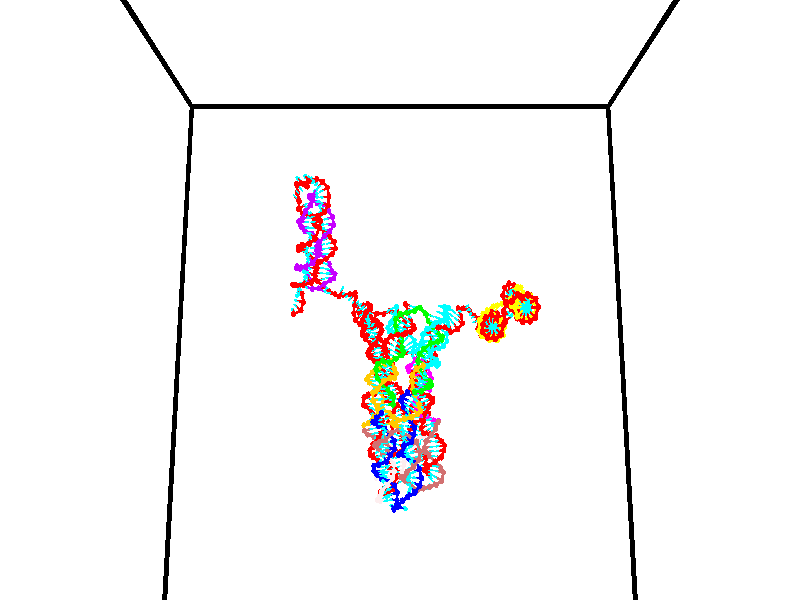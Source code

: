 // switches for output
#declare DRAW_BASES = 1; // possible values are 0, 1; only relevant for DNA ribbons
#declare DRAW_BASES_TYPE = 3; // possible values are 1, 2, 3; only relevant for DNA ribbons
#declare DRAW_FOG = 0; // set to 1 to enable fog

#include "colors.inc"

#include "transforms.inc"
background { rgb <1, 1, 1>}

#default {
   normal{
       ripples 0.25
       frequency 0.20
       turbulence 0.2
       lambda 5
   }
	finish {
		phong 0.1
		phong_size 40.
	}
}

// original window dimensions: 1024x640


// camera settings

camera {
	sky <0, 0.179814, -0.983701>
	up <0, 0.179814, -0.983701>
	right 1.6 * <1, 0, 0>
	location <35, 94.9851, 44.8844>
	look_at <35, 29.7336, 32.9568>
	direction <0, -65.2515, -11.9276>
	angle 67.0682
}


# declare cpy_camera_pos = <35, 94.9851, 44.8844>;
# if (DRAW_FOG = 1)
fog {
	fog_type 2
	up vnormalize(cpy_camera_pos)
	color rgbt<1,1,1,0.3>
	distance 1e-5
	fog_alt 3e-3
	fog_offset 56
}
# end


// LIGHTS

# declare lum = 6;
global_settings {
	ambient_light rgb lum * <0.05, 0.05, 0.05>
	max_trace_level 15
}# declare cpy_direct_light_amount = 0.25;
light_source
{	1000 * <-1, -1.16352, -0.803886>,
	rgb lum * cpy_direct_light_amount
	parallel
}

light_source
{	1000 * <1, 1.16352, 0.803886>,
	rgb lum * cpy_direct_light_amount
	parallel
}

// strand 0

// nucleotide -1

// particle -1
sphere {
	<24.320795, 35.215897, 35.162853> 0.250000
	pigment { color rgbt <1,0,0,0> }
	no_shadow
}
cylinder {
	<24.228426, 34.917538, 34.912956>,  <24.173004, 34.738522, 34.763016>, 0.100000
	pigment { color rgbt <1,0,0,0> }
	no_shadow
}
cylinder {
	<24.228426, 34.917538, 34.912956>,  <24.320795, 35.215897, 35.162853>, 0.100000
	pigment { color rgbt <1,0,0,0> }
	no_shadow
}

// particle -1
sphere {
	<24.228426, 34.917538, 34.912956> 0.100000
	pigment { color rgbt <1,0,0,0> }
	no_shadow
}
sphere {
	0, 1
	scale<0.080000,0.200000,0.300000>
	matrix <0.485895, 0.467893, -0.738229,
		0.842960, -0.474035, 0.254382,
		-0.230922, -0.745900, -0.624747,
		24.159149, 34.693768, 34.725533>
	pigment { color rgbt <0,1,1,0> }
	no_shadow
}
cylinder {
	<25.011103, 34.898254, 34.792759>,  <24.320795, 35.215897, 35.162853>, 0.130000
	pigment { color rgbt <1,0,0,0> }
	no_shadow
}

// nucleotide -1

// particle -1
sphere {
	<25.011103, 34.898254, 34.792759> 0.250000
	pigment { color rgbt <1,0,0,0> }
	no_shadow
}
cylinder {
	<24.681976, 34.886509, 34.565739>,  <24.484501, 34.879459, 34.429527>, 0.100000
	pigment { color rgbt <1,0,0,0> }
	no_shadow
}
cylinder {
	<24.681976, 34.886509, 34.565739>,  <25.011103, 34.898254, 34.792759>, 0.100000
	pigment { color rgbt <1,0,0,0> }
	no_shadow
}

// particle -1
sphere {
	<24.681976, 34.886509, 34.565739> 0.100000
	pigment { color rgbt <1,0,0,0> }
	no_shadow
}
sphere {
	0, 1
	scale<0.080000,0.200000,0.300000>
	matrix <0.516039, 0.379754, -0.767783,
		0.238075, -0.924622, -0.297314,
		-0.822815, -0.029364, -0.567551,
		24.435133, 34.877701, 34.395473>
	pigment { color rgbt <0,1,1,0> }
	no_shadow
}
cylinder {
	<25.212729, 34.842960, 34.069279>,  <25.011103, 34.898254, 34.792759>, 0.130000
	pigment { color rgbt <1,0,0,0> }
	no_shadow
}

// nucleotide -1

// particle -1
sphere {
	<25.212729, 34.842960, 34.069279> 0.250000
	pigment { color rgbt <1,0,0,0> }
	no_shadow
}
cylinder {
	<24.850887, 35.009956, 34.034882>,  <24.633783, 35.110153, 34.014244>, 0.100000
	pigment { color rgbt <1,0,0,0> }
	no_shadow
}
cylinder {
	<24.850887, 35.009956, 34.034882>,  <25.212729, 34.842960, 34.069279>, 0.100000
	pigment { color rgbt <1,0,0,0> }
	no_shadow
}

// particle -1
sphere {
	<24.850887, 35.009956, 34.034882> 0.100000
	pigment { color rgbt <1,0,0,0> }
	no_shadow
}
sphere {
	0, 1
	scale<0.080000,0.200000,0.300000>
	matrix <0.340620, 0.586722, -0.734667,
		-0.256268, -0.693871, -0.672957,
		-0.904602, 0.417494, -0.085988,
		24.579506, 35.135204, 34.009087>
	pigment { color rgbt <0,1,1,0> }
	no_shadow
}
cylinder {
	<25.071362, 34.879780, 33.335960>,  <25.212729, 34.842960, 34.069279>, 0.130000
	pigment { color rgbt <1,0,0,0> }
	no_shadow
}

// nucleotide -1

// particle -1
sphere {
	<25.071362, 34.879780, 33.335960> 0.250000
	pigment { color rgbt <1,0,0,0> }
	no_shadow
}
cylinder {
	<24.832193, 35.152546, 33.504475>,  <24.688692, 35.316204, 33.605583>, 0.100000
	pigment { color rgbt <1,0,0,0> }
	no_shadow
}
cylinder {
	<24.832193, 35.152546, 33.504475>,  <25.071362, 34.879780, 33.335960>, 0.100000
	pigment { color rgbt <1,0,0,0> }
	no_shadow
}

// particle -1
sphere {
	<24.832193, 35.152546, 33.504475> 0.100000
	pigment { color rgbt <1,0,0,0> }
	no_shadow
}
sphere {
	0, 1
	scale<0.080000,0.200000,0.300000>
	matrix <0.357217, 0.697202, -0.621535,
		-0.717556, -0.221138, -0.660463,
		-0.597921, 0.681915, 0.421287,
		24.652817, 35.357121, 33.630859>
	pigment { color rgbt <0,1,1,0> }
	no_shadow
}
cylinder {
	<24.792515, 35.271812, 32.867687>,  <25.071362, 34.879780, 33.335960>, 0.130000
	pigment { color rgbt <1,0,0,0> }
	no_shadow
}

// nucleotide -1

// particle -1
sphere {
	<24.792515, 35.271812, 32.867687> 0.250000
	pigment { color rgbt <1,0,0,0> }
	no_shadow
}
cylinder {
	<24.818090, 35.508251, 33.189312>,  <24.833437, 35.650112, 33.382286>, 0.100000
	pigment { color rgbt <1,0,0,0> }
	no_shadow
}
cylinder {
	<24.818090, 35.508251, 33.189312>,  <24.792515, 35.271812, 32.867687>, 0.100000
	pigment { color rgbt <1,0,0,0> }
	no_shadow
}

// particle -1
sphere {
	<24.818090, 35.508251, 33.189312> 0.100000
	pigment { color rgbt <1,0,0,0> }
	no_shadow
}
sphere {
	0, 1
	scale<0.080000,0.200000,0.300000>
	matrix <0.437899, 0.707384, -0.554845,
		-0.896748, 0.387576, -0.213609,
		0.063941, 0.591095, 0.804064,
		24.837273, 35.685581, 33.430531>
	pigment { color rgbt <0,1,1,0> }
	no_shadow
}
cylinder {
	<24.364801, 35.901867, 32.772865>,  <24.792515, 35.271812, 32.867687>, 0.130000
	pigment { color rgbt <1,0,0,0> }
	no_shadow
}

// nucleotide -1

// particle -1
sphere {
	<24.364801, 35.901867, 32.772865> 0.250000
	pigment { color rgbt <1,0,0,0> }
	no_shadow
}
cylinder {
	<24.694731, 35.939091, 32.995937>,  <24.892689, 35.961426, 33.129780>, 0.100000
	pigment { color rgbt <1,0,0,0> }
	no_shadow
}
cylinder {
	<24.694731, 35.939091, 32.995937>,  <24.364801, 35.901867, 32.772865>, 0.100000
	pigment { color rgbt <1,0,0,0> }
	no_shadow
}

// particle -1
sphere {
	<24.694731, 35.939091, 32.995937> 0.100000
	pigment { color rgbt <1,0,0,0> }
	no_shadow
}
sphere {
	0, 1
	scale<0.080000,0.200000,0.300000>
	matrix <0.287647, 0.780098, -0.555613,
		-0.486749, 0.618697, 0.616675,
		0.824824, 0.093059, 0.557679,
		24.942179, 35.967007, 33.163242>
	pigment { color rgbt <0,1,1,0> }
	no_shadow
}
cylinder {
	<24.419966, 36.626923, 32.926205>,  <24.364801, 35.901867, 32.772865>, 0.130000
	pigment { color rgbt <1,0,0,0> }
	no_shadow
}

// nucleotide -1

// particle -1
sphere {
	<24.419966, 36.626923, 32.926205> 0.250000
	pigment { color rgbt <1,0,0,0> }
	no_shadow
}
cylinder {
	<24.777479, 36.447792, 32.936005>,  <24.991987, 36.340313, 32.941887>, 0.100000
	pigment { color rgbt <1,0,0,0> }
	no_shadow
}
cylinder {
	<24.777479, 36.447792, 32.936005>,  <24.419966, 36.626923, 32.926205>, 0.100000
	pigment { color rgbt <1,0,0,0> }
	no_shadow
}

// particle -1
sphere {
	<24.777479, 36.447792, 32.936005> 0.100000
	pigment { color rgbt <1,0,0,0> }
	no_shadow
}
sphere {
	0, 1
	scale<0.080000,0.200000,0.300000>
	matrix <0.395691, 0.761655, -0.513138,
		0.211134, 0.468330, 0.857956,
		0.893785, -0.447827, 0.024503,
		25.045614, 36.313442, 32.943356>
	pigment { color rgbt <0,1,1,0> }
	no_shadow
}
cylinder {
	<24.828453, 37.168026, 33.077881>,  <24.419966, 36.626923, 32.926205>, 0.130000
	pigment { color rgbt <1,0,0,0> }
	no_shadow
}

// nucleotide -1

// particle -1
sphere {
	<24.828453, 37.168026, 33.077881> 0.250000
	pigment { color rgbt <1,0,0,0> }
	no_shadow
}
cylinder {
	<25.098574, 36.900902, 32.952667>,  <25.260647, 36.740627, 32.877537>, 0.100000
	pigment { color rgbt <1,0,0,0> }
	no_shadow
}
cylinder {
	<25.098574, 36.900902, 32.952667>,  <24.828453, 37.168026, 33.077881>, 0.100000
	pigment { color rgbt <1,0,0,0> }
	no_shadow
}

// particle -1
sphere {
	<25.098574, 36.900902, 32.952667> 0.100000
	pigment { color rgbt <1,0,0,0> }
	no_shadow
}
sphere {
	0, 1
	scale<0.080000,0.200000,0.300000>
	matrix <0.437747, 0.704505, -0.558615,
		0.593587, 0.240202, 0.768087,
		0.675301, -0.667814, -0.313038,
		25.301165, 36.700558, 32.858757>
	pigment { color rgbt <0,1,1,0> }
	no_shadow
}
cylinder {
	<25.582899, 37.484436, 33.132271>,  <24.828453, 37.168026, 33.077881>, 0.130000
	pigment { color rgbt <1,0,0,0> }
	no_shadow
}

// nucleotide -1

// particle -1
sphere {
	<25.582899, 37.484436, 33.132271> 0.250000
	pigment { color rgbt <1,0,0,0> }
	no_shadow
}
cylinder {
	<25.627007, 37.182762, 32.873337>,  <25.653471, 37.001759, 32.717976>, 0.100000
	pigment { color rgbt <1,0,0,0> }
	no_shadow
}
cylinder {
	<25.627007, 37.182762, 32.873337>,  <25.582899, 37.484436, 33.132271>, 0.100000
	pigment { color rgbt <1,0,0,0> }
	no_shadow
}

// particle -1
sphere {
	<25.627007, 37.182762, 32.873337> 0.100000
	pigment { color rgbt <1,0,0,0> }
	no_shadow
}
sphere {
	0, 1
	scale<0.080000,0.200000,0.300000>
	matrix <0.456322, 0.617021, -0.641137,
		0.882956, -0.224696, 0.412190,
		0.110269, -0.754186, -0.647336,
		25.660088, 36.956505, 32.679134>
	pigment { color rgbt <0,1,1,0> }
	no_shadow
}
cylinder {
	<26.340876, 37.371918, 32.946964>,  <25.582899, 37.484436, 33.132271>, 0.130000
	pigment { color rgbt <1,0,0,0> }
	no_shadow
}

// nucleotide -1

// particle -1
sphere {
	<26.340876, 37.371918, 32.946964> 0.250000
	pigment { color rgbt <1,0,0,0> }
	no_shadow
}
cylinder {
	<26.102694, 37.224346, 32.661495>,  <25.959784, 37.135803, 32.490215>, 0.100000
	pigment { color rgbt <1,0,0,0> }
	no_shadow
}
cylinder {
	<26.102694, 37.224346, 32.661495>,  <26.340876, 37.371918, 32.946964>, 0.100000
	pigment { color rgbt <1,0,0,0> }
	no_shadow
}

// particle -1
sphere {
	<26.102694, 37.224346, 32.661495> 0.100000
	pigment { color rgbt <1,0,0,0> }
	no_shadow
}
sphere {
	0, 1
	scale<0.080000,0.200000,0.300000>
	matrix <0.431836, 0.602106, -0.671555,
		0.677459, -0.708071, -0.199212,
		-0.595455, -0.368924, -0.713673,
		25.924057, 37.113670, 32.447395>
	pigment { color rgbt <0,1,1,0> }
	no_shadow
}
cylinder {
	<26.699785, 37.316582, 32.363560>,  <26.340876, 37.371918, 32.946964>, 0.130000
	pigment { color rgbt <1,0,0,0> }
	no_shadow
}

// nucleotide -1

// particle -1
sphere {
	<26.699785, 37.316582, 32.363560> 0.250000
	pigment { color rgbt <1,0,0,0> }
	no_shadow
}
cylinder {
	<26.331984, 37.310364, 32.206448>,  <26.111303, 37.306633, 32.112183>, 0.100000
	pigment { color rgbt <1,0,0,0> }
	no_shadow
}
cylinder {
	<26.331984, 37.310364, 32.206448>,  <26.699785, 37.316582, 32.363560>, 0.100000
	pigment { color rgbt <1,0,0,0> }
	no_shadow
}

// particle -1
sphere {
	<26.331984, 37.310364, 32.206448> 0.100000
	pigment { color rgbt <1,0,0,0> }
	no_shadow
}
sphere {
	0, 1
	scale<0.080000,0.200000,0.300000>
	matrix <0.319625, 0.552083, -0.770094,
		0.228814, -0.833645, -0.502674,
		-0.919502, -0.015541, -0.392777,
		26.056133, 37.305702, 32.088615>
	pigment { color rgbt <0,1,1,0> }
	no_shadow
}
cylinder {
	<26.895800, 37.406170, 31.736908>,  <26.699785, 37.316582, 32.363560>, 0.130000
	pigment { color rgbt <1,0,0,0> }
	no_shadow
}

// nucleotide -1

// particle -1
sphere {
	<26.895800, 37.406170, 31.736908> 0.250000
	pigment { color rgbt <1,0,0,0> }
	no_shadow
}
cylinder {
	<26.500254, 37.465530, 31.741339>,  <26.262926, 37.501148, 31.743998>, 0.100000
	pigment { color rgbt <1,0,0,0> }
	no_shadow
}
cylinder {
	<26.500254, 37.465530, 31.741339>,  <26.895800, 37.406170, 31.736908>, 0.100000
	pigment { color rgbt <1,0,0,0> }
	no_shadow
}

// particle -1
sphere {
	<26.500254, 37.465530, 31.741339> 0.100000
	pigment { color rgbt <1,0,0,0> }
	no_shadow
}
sphere {
	0, 1
	scale<0.080000,0.200000,0.300000>
	matrix <0.086150, 0.631570, -0.770518,
		-0.121340, -0.760984, -0.637323,
		-0.988865, 0.148400, 0.011076,
		26.203594, 37.510052, 31.744661>
	pigment { color rgbt <0,1,1,0> }
	no_shadow
}
cylinder {
	<26.668760, 37.295914, 31.050680>,  <26.895800, 37.406170, 31.736908>, 0.130000
	pigment { color rgbt <1,0,0,0> }
	no_shadow
}

// nucleotide -1

// particle -1
sphere {
	<26.668760, 37.295914, 31.050680> 0.250000
	pigment { color rgbt <1,0,0,0> }
	no_shadow
}
cylinder {
	<26.445719, 37.555260, 31.258024>,  <26.311893, 37.710869, 31.382431>, 0.100000
	pigment { color rgbt <1,0,0,0> }
	no_shadow
}
cylinder {
	<26.445719, 37.555260, 31.258024>,  <26.668760, 37.295914, 31.050680>, 0.100000
	pigment { color rgbt <1,0,0,0> }
	no_shadow
}

// particle -1
sphere {
	<26.445719, 37.555260, 31.258024> 0.100000
	pigment { color rgbt <1,0,0,0> }
	no_shadow
}
sphere {
	0, 1
	scale<0.080000,0.200000,0.300000>
	matrix <0.005504, 0.627325, -0.778738,
		-0.830088, -0.431376, -0.353368,
		-0.557605, 0.648366, 0.518360,
		26.278437, 37.749771, 31.413532>
	pigment { color rgbt <0,1,1,0> }
	no_shadow
}
cylinder {
	<26.064682, 37.493832, 30.626450>,  <26.668760, 37.295914, 31.050680>, 0.130000
	pigment { color rgbt <1,0,0,0> }
	no_shadow
}

// nucleotide -1

// particle -1
sphere {
	<26.064682, 37.493832, 30.626450> 0.250000
	pigment { color rgbt <1,0,0,0> }
	no_shadow
}
cylinder {
	<26.097078, 37.792259, 30.890820>,  <26.116516, 37.971317, 31.049442>, 0.100000
	pigment { color rgbt <1,0,0,0> }
	no_shadow
}
cylinder {
	<26.097078, 37.792259, 30.890820>,  <26.064682, 37.493832, 30.626450>, 0.100000
	pigment { color rgbt <1,0,0,0> }
	no_shadow
}

// particle -1
sphere {
	<26.097078, 37.792259, 30.890820> 0.100000
	pigment { color rgbt <1,0,0,0> }
	no_shadow
}
sphere {
	0, 1
	scale<0.080000,0.200000,0.300000>
	matrix <0.098777, 0.653831, -0.750166,
		-0.991808, 0.126040, -0.020740,
		0.080990, 0.746070, 0.660924,
		26.121376, 38.016079, 31.089096>
	pigment { color rgbt <0,1,1,0> }
	no_shadow
}
cylinder {
	<25.731434, 38.015301, 30.348116>,  <26.064682, 37.493832, 30.626450>, 0.130000
	pigment { color rgbt <1,0,0,0> }
	no_shadow
}

// nucleotide -1

// particle -1
sphere {
	<25.731434, 38.015301, 30.348116> 0.250000
	pigment { color rgbt <1,0,0,0> }
	no_shadow
}
cylinder {
	<25.924217, 38.231030, 30.624334>,  <26.039888, 38.360466, 30.790066>, 0.100000
	pigment { color rgbt <1,0,0,0> }
	no_shadow
}
cylinder {
	<25.924217, 38.231030, 30.624334>,  <25.731434, 38.015301, 30.348116>, 0.100000
	pigment { color rgbt <1,0,0,0> }
	no_shadow
}

// particle -1
sphere {
	<25.924217, 38.231030, 30.624334> 0.100000
	pigment { color rgbt <1,0,0,0> }
	no_shadow
}
sphere {
	0, 1
	scale<0.080000,0.200000,0.300000>
	matrix <-0.016802, 0.793662, -0.608126,
		-0.876032, 0.281490, 0.391575,
		0.481960, 0.539318, 0.690544,
		26.068806, 38.392826, 30.831497>
	pigment { color rgbt <0,1,1,0> }
	no_shadow
}
cylinder {
	<25.224323, 38.630829, 30.528690>,  <25.731434, 38.015301, 30.348116>, 0.130000
	pigment { color rgbt <1,0,0,0> }
	no_shadow
}

// nucleotide -1

// particle -1
sphere {
	<25.224323, 38.630829, 30.528690> 0.250000
	pigment { color rgbt <1,0,0,0> }
	no_shadow
}
cylinder {
	<25.618433, 38.671761, 30.583487>,  <25.854898, 38.696320, 30.616364>, 0.100000
	pigment { color rgbt <1,0,0,0> }
	no_shadow
}
cylinder {
	<25.618433, 38.671761, 30.583487>,  <25.224323, 38.630829, 30.528690>, 0.100000
	pigment { color rgbt <1,0,0,0> }
	no_shadow
}

// particle -1
sphere {
	<25.618433, 38.671761, 30.583487> 0.100000
	pigment { color rgbt <1,0,0,0> }
	no_shadow
}
sphere {
	0, 1
	scale<0.080000,0.200000,0.300000>
	matrix <0.015683, 0.743711, -0.668317,
		-0.170266, 0.660623, 0.731154,
		0.985273, 0.102325, 0.136989,
		25.914015, 38.702457, 30.624582>
	pigment { color rgbt <0,1,1,0> }
	no_shadow
}
cylinder {
	<25.388613, 39.362190, 30.428946>,  <25.224323, 38.630829, 30.528690>, 0.130000
	pigment { color rgbt <1,0,0,0> }
	no_shadow
}

// nucleotide -1

// particle -1
sphere {
	<25.388613, 39.362190, 30.428946> 0.250000
	pigment { color rgbt <1,0,0,0> }
	no_shadow
}
cylinder {
	<25.772274, 39.252117, 30.455179>,  <26.002470, 39.186073, 30.470921>, 0.100000
	pigment { color rgbt <1,0,0,0> }
	no_shadow
}
cylinder {
	<25.772274, 39.252117, 30.455179>,  <25.388613, 39.362190, 30.428946>, 0.100000
	pigment { color rgbt <1,0,0,0> }
	no_shadow
}

// particle -1
sphere {
	<25.772274, 39.252117, 30.455179> 0.100000
	pigment { color rgbt <1,0,0,0> }
	no_shadow
}
sphere {
	0, 1
	scale<0.080000,0.200000,0.300000>
	matrix <0.252786, 0.729651, -0.635381,
		0.126993, 0.626006, 0.769409,
		0.959152, -0.275185, 0.065585,
		26.060020, 39.169563, 30.474855>
	pigment { color rgbt <0,1,1,0> }
	no_shadow
}
cylinder {
	<25.802311, 40.022575, 30.445944>,  <25.388613, 39.362190, 30.428946>, 0.130000
	pigment { color rgbt <1,0,0,0> }
	no_shadow
}

// nucleotide -1

// particle -1
sphere {
	<25.802311, 40.022575, 30.445944> 0.250000
	pigment { color rgbt <1,0,0,0> }
	no_shadow
}
cylinder {
	<26.047455, 39.729931, 30.326513>,  <26.194540, 39.554344, 30.254854>, 0.100000
	pigment { color rgbt <1,0,0,0> }
	no_shadow
}
cylinder {
	<26.047455, 39.729931, 30.326513>,  <25.802311, 40.022575, 30.445944>, 0.100000
	pigment { color rgbt <1,0,0,0> }
	no_shadow
}

// particle -1
sphere {
	<26.047455, 39.729931, 30.326513> 0.100000
	pigment { color rgbt <1,0,0,0> }
	no_shadow
}
sphere {
	0, 1
	scale<0.080000,0.200000,0.300000>
	matrix <0.360115, 0.594926, -0.718596,
		0.703364, 0.332876, 0.628070,
		0.612859, -0.731612, -0.298576,
		26.231312, 39.510448, 30.236940>
	pigment { color rgbt <0,1,1,0> }
	no_shadow
}
cylinder {
	<26.545523, 40.332443, 30.429905>,  <25.802311, 40.022575, 30.445944>, 0.130000
	pigment { color rgbt <1,0,0,0> }
	no_shadow
}

// nucleotide -1

// particle -1
sphere {
	<26.545523, 40.332443, 30.429905> 0.250000
	pigment { color rgbt <1,0,0,0> }
	no_shadow
}
cylinder {
	<26.501144, 40.009659, 30.197868>,  <26.474518, 39.815987, 30.058647>, 0.100000
	pigment { color rgbt <1,0,0,0> }
	no_shadow
}
cylinder {
	<26.501144, 40.009659, 30.197868>,  <26.545523, 40.332443, 30.429905>, 0.100000
	pigment { color rgbt <1,0,0,0> }
	no_shadow
}

// particle -1
sphere {
	<26.501144, 40.009659, 30.197868> 0.100000
	pigment { color rgbt <1,0,0,0> }
	no_shadow
}
sphere {
	0, 1
	scale<0.080000,0.200000,0.300000>
	matrix <0.354521, 0.513158, -0.781654,
		0.928443, -0.292376, 0.229152,
		-0.110946, -0.806960, -0.580091,
		26.467861, 39.767570, 30.023842>
	pigment { color rgbt <0,1,1,0> }
	no_shadow
}
cylinder {
	<27.062521, 40.340412, 30.017712>,  <26.545523, 40.332443, 30.429905>, 0.130000
	pigment { color rgbt <1,0,0,0> }
	no_shadow
}

// nucleotide -1

// particle -1
sphere {
	<27.062521, 40.340412, 30.017712> 0.250000
	pigment { color rgbt <1,0,0,0> }
	no_shadow
}
cylinder {
	<26.803015, 40.132072, 29.795786>,  <26.647310, 40.007069, 29.662630>, 0.100000
	pigment { color rgbt <1,0,0,0> }
	no_shadow
}
cylinder {
	<26.803015, 40.132072, 29.795786>,  <27.062521, 40.340412, 30.017712>, 0.100000
	pigment { color rgbt <1,0,0,0> }
	no_shadow
}

// particle -1
sphere {
	<26.803015, 40.132072, 29.795786> 0.100000
	pigment { color rgbt <1,0,0,0> }
	no_shadow
}
sphere {
	0, 1
	scale<0.080000,0.200000,0.300000>
	matrix <0.088836, 0.672250, -0.734975,
		0.755784, -0.526115, -0.389864,
		-0.648768, -0.520848, -0.554814,
		26.608385, 39.975819, 29.629341>
	pigment { color rgbt <0,1,1,0> }
	no_shadow
}
cylinder {
	<27.438995, 40.401134, 29.206408>,  <27.062521, 40.340412, 30.017712>, 0.130000
	pigment { color rgbt <1,0,0,0> }
	no_shadow
}

// nucleotide -1

// particle -1
sphere {
	<27.438995, 40.401134, 29.206408> 0.250000
	pigment { color rgbt <1,0,0,0> }
	no_shadow
}
cylinder {
	<27.074579, 40.245628, 29.151464>,  <26.855930, 40.152325, 29.118498>, 0.100000
	pigment { color rgbt <1,0,0,0> }
	no_shadow
}
cylinder {
	<27.074579, 40.245628, 29.151464>,  <27.438995, 40.401134, 29.206408>, 0.100000
	pigment { color rgbt <1,0,0,0> }
	no_shadow
}

// particle -1
sphere {
	<27.074579, 40.245628, 29.151464> 0.100000
	pigment { color rgbt <1,0,0,0> }
	no_shadow
}
sphere {
	0, 1
	scale<0.080000,0.200000,0.300000>
	matrix <-0.091473, 0.515398, -0.852055,
		0.402046, -0.763691, -0.505109,
		-0.911039, -0.388769, -0.137357,
		26.801268, 40.128998, 29.110258>
	pigment { color rgbt <0,1,1,0> }
	no_shadow
}
cylinder {
	<27.477421, 40.015961, 28.530180>,  <27.438995, 40.401134, 29.206408>, 0.130000
	pigment { color rgbt <1,0,0,0> }
	no_shadow
}

// nucleotide -1

// particle -1
sphere {
	<27.477421, 40.015961, 28.530180> 0.250000
	pigment { color rgbt <1,0,0,0> }
	no_shadow
}
cylinder {
	<27.084267, 40.067322, 28.583014>,  <26.848373, 40.098141, 28.614714>, 0.100000
	pigment { color rgbt <1,0,0,0> }
	no_shadow
}
cylinder {
	<27.084267, 40.067322, 28.583014>,  <27.477421, 40.015961, 28.530180>, 0.100000
	pigment { color rgbt <1,0,0,0> }
	no_shadow
}

// particle -1
sphere {
	<27.084267, 40.067322, 28.583014> 0.100000
	pigment { color rgbt <1,0,0,0> }
	no_shadow
}
sphere {
	0, 1
	scale<0.080000,0.200000,0.300000>
	matrix <-0.096531, 0.251665, -0.962988,
		-0.156895, -0.959258, -0.234963,
		-0.982887, 0.128407, 0.132083,
		26.789400, 40.105843, 28.622639>
	pigment { color rgbt <0,1,1,0> }
	no_shadow
}
cylinder {
	<27.187874, 39.653957, 27.969650>,  <27.477421, 40.015961, 28.530180>, 0.130000
	pigment { color rgbt <1,0,0,0> }
	no_shadow
}

// nucleotide -1

// particle -1
sphere {
	<27.187874, 39.653957, 27.969650> 0.250000
	pigment { color rgbt <1,0,0,0> }
	no_shadow
}
cylinder {
	<26.890617, 39.882030, 28.109730>,  <26.712263, 40.018875, 28.193777>, 0.100000
	pigment { color rgbt <1,0,0,0> }
	no_shadow
}
cylinder {
	<26.890617, 39.882030, 28.109730>,  <27.187874, 39.653957, 27.969650>, 0.100000
	pigment { color rgbt <1,0,0,0> }
	no_shadow
}

// particle -1
sphere {
	<26.890617, 39.882030, 28.109730> 0.100000
	pigment { color rgbt <1,0,0,0> }
	no_shadow
}
sphere {
	0, 1
	scale<0.080000,0.200000,0.300000>
	matrix <-0.358745, 0.102289, -0.927814,
		-0.564842, -0.815128, 0.128533,
		-0.743139, 0.570178, 0.350200,
		26.667675, 40.053085, 28.214790>
	pigment { color rgbt <0,1,1,0> }
	no_shadow
}
cylinder {
	<26.536572, 39.405041, 27.895844>,  <27.187874, 39.653957, 27.969650>, 0.130000
	pigment { color rgbt <1,0,0,0> }
	no_shadow
}

// nucleotide -1

// particle -1
sphere {
	<26.536572, 39.405041, 27.895844> 0.250000
	pigment { color rgbt <1,0,0,0> }
	no_shadow
}
cylinder {
	<26.509138, 39.804070, 27.900814>,  <26.492678, 40.043488, 27.903795>, 0.100000
	pigment { color rgbt <1,0,0,0> }
	no_shadow
}
cylinder {
	<26.509138, 39.804070, 27.900814>,  <26.536572, 39.405041, 27.895844>, 0.100000
	pigment { color rgbt <1,0,0,0> }
	no_shadow
}

// particle -1
sphere {
	<26.509138, 39.804070, 27.900814> 0.100000
	pigment { color rgbt <1,0,0,0> }
	no_shadow
}
sphere {
	0, 1
	scale<0.080000,0.200000,0.300000>
	matrix <-0.424395, -0.017902, -0.905300,
		-0.902876, -0.067361, 0.424590,
		-0.068583, 0.997568, 0.012425,
		26.488564, 40.103340, 27.904541>
	pigment { color rgbt <0,1,1,0> }
	no_shadow
}
cylinder {
	<25.757565, 39.636673, 27.861443>,  <26.536572, 39.405041, 27.895844>, 0.130000
	pigment { color rgbt <1,0,0,0> }
	no_shadow
}

// nucleotide -1

// particle -1
sphere {
	<25.757565, 39.636673, 27.861443> 0.250000
	pigment { color rgbt <1,0,0,0> }
	no_shadow
}
cylinder {
	<26.036539, 39.878407, 27.707375>,  <26.203924, 40.023449, 27.614933>, 0.100000
	pigment { color rgbt <1,0,0,0> }
	no_shadow
}
cylinder {
	<26.036539, 39.878407, 27.707375>,  <25.757565, 39.636673, 27.861443>, 0.100000
	pigment { color rgbt <1,0,0,0> }
	no_shadow
}

// particle -1
sphere {
	<26.036539, 39.878407, 27.707375> 0.100000
	pigment { color rgbt <1,0,0,0> }
	no_shadow
}
sphere {
	0, 1
	scale<0.080000,0.200000,0.300000>
	matrix <-0.460600, -0.033749, -0.886966,
		-0.549027, 0.796013, 0.254820,
		0.697436, 0.604338, -0.385172,
		26.245770, 40.059708, 27.591824>
	pigment { color rgbt <0,1,1,0> }
	no_shadow
}
cylinder {
	<25.463718, 40.301342, 27.624079>,  <25.757565, 39.636673, 27.861443>, 0.130000
	pigment { color rgbt <1,0,0,0> }
	no_shadow
}

// nucleotide -1

// particle -1
sphere {
	<25.463718, 40.301342, 27.624079> 0.250000
	pigment { color rgbt <1,0,0,0> }
	no_shadow
}
cylinder {
	<25.768631, 40.184959, 27.392815>,  <25.951578, 40.115131, 27.254055>, 0.100000
	pigment { color rgbt <1,0,0,0> }
	no_shadow
}
cylinder {
	<25.768631, 40.184959, 27.392815>,  <25.463718, 40.301342, 27.624079>, 0.100000
	pigment { color rgbt <1,0,0,0> }
	no_shadow
}

// particle -1
sphere {
	<25.768631, 40.184959, 27.392815> 0.100000
	pigment { color rgbt <1,0,0,0> }
	no_shadow
}
sphere {
	0, 1
	scale<0.080000,0.200000,0.300000>
	matrix <-0.601949, 0.009602, -0.798477,
		0.237874, 0.956688, -0.167822,
		0.762281, -0.290957, -0.578162,
		25.997314, 40.097672, 27.219366>
	pigment { color rgbt <0,1,1,0> }
	no_shadow
}
cylinder {
	<25.463840, 40.270145, 26.961702>,  <25.463718, 40.301342, 27.624079>, 0.130000
	pigment { color rgbt <1,0,0,0> }
	no_shadow
}

// nucleotide -1

// particle -1
sphere {
	<25.463840, 40.270145, 26.961702> 0.250000
	pigment { color rgbt <1,0,0,0> }
	no_shadow
}
cylinder {
	<25.290779, 40.616611, 26.861645>,  <25.186941, 40.824490, 26.801611>, 0.100000
	pigment { color rgbt <1,0,0,0> }
	no_shadow
}
cylinder {
	<25.290779, 40.616611, 26.861645>,  <25.463840, 40.270145, 26.961702>, 0.100000
	pigment { color rgbt <1,0,0,0> }
	no_shadow
}

// particle -1
sphere {
	<25.290779, 40.616611, 26.861645> 0.100000
	pigment { color rgbt <1,0,0,0> }
	no_shadow
}
sphere {
	0, 1
	scale<0.080000,0.200000,0.300000>
	matrix <0.613594, 0.079618, -0.785598,
		-0.660539, -0.493380, -0.565919,
		-0.432656, 0.866162, -0.250144,
		25.160982, 40.876461, 26.786602>
	pigment { color rgbt <0,1,1,0> }
	no_shadow
}
cylinder {
	<25.292536, 40.276489, 26.266981>,  <25.463840, 40.270145, 26.961702>, 0.130000
	pigment { color rgbt <1,0,0,0> }
	no_shadow
}

// nucleotide -1

// particle -1
sphere {
	<25.292536, 40.276489, 26.266981> 0.250000
	pigment { color rgbt <1,0,0,0> }
	no_shadow
}
cylinder {
	<25.378231, 40.650913, 26.378618>,  <25.429647, 40.875568, 26.445601>, 0.100000
	pigment { color rgbt <1,0,0,0> }
	no_shadow
}
cylinder {
	<25.378231, 40.650913, 26.378618>,  <25.292536, 40.276489, 26.266981>, 0.100000
	pigment { color rgbt <1,0,0,0> }
	no_shadow
}

// particle -1
sphere {
	<25.378231, 40.650913, 26.378618> 0.100000
	pigment { color rgbt <1,0,0,0> }
	no_shadow
}
sphere {
	0, 1
	scale<0.080000,0.200000,0.300000>
	matrix <0.722030, 0.040674, -0.690665,
		-0.657857, 0.349478, -0.667150,
		0.214237, 0.936061, 0.279091,
		25.442503, 40.931732, 26.462345>
	pigment { color rgbt <0,1,1,0> }
	no_shadow
}
cylinder {
	<25.267296, 40.779800, 25.745750>,  <25.292536, 40.276489, 26.266981>, 0.130000
	pigment { color rgbt <1,0,0,0> }
	no_shadow
}

// nucleotide -1

// particle -1
sphere {
	<25.267296, 40.779800, 25.745750> 0.250000
	pigment { color rgbt <1,0,0,0> }
	no_shadow
}
cylinder {
	<25.524323, 40.920395, 26.018091>,  <25.678539, 41.004753, 26.181496>, 0.100000
	pigment { color rgbt <1,0,0,0> }
	no_shadow
}
cylinder {
	<25.524323, 40.920395, 26.018091>,  <25.267296, 40.779800, 25.745750>, 0.100000
	pigment { color rgbt <1,0,0,0> }
	no_shadow
}

// particle -1
sphere {
	<25.524323, 40.920395, 26.018091> 0.100000
	pigment { color rgbt <1,0,0,0> }
	no_shadow
}
sphere {
	0, 1
	scale<0.080000,0.200000,0.300000>
	matrix <0.738156, -0.045646, -0.673084,
		-0.205503, 0.935079, -0.288784,
		0.642569, 0.351488, 0.680853,
		25.717093, 41.025841, 26.222347>
	pigment { color rgbt <0,1,1,0> }
	no_shadow
}
cylinder {
	<25.829123, 40.417892, 25.584492>,  <25.267296, 40.779800, 25.745750>, 0.130000
	pigment { color rgbt <1,0,0,0> }
	no_shadow
}

// nucleotide -1

// particle -1
sphere {
	<25.829123, 40.417892, 25.584492> 0.250000
	pigment { color rgbt <1,0,0,0> }
	no_shadow
}
cylinder {
	<25.536018, 40.342312, 25.323000>,  <25.360157, 40.296963, 25.166105>, 0.100000
	pigment { color rgbt <1,0,0,0> }
	no_shadow
}
cylinder {
	<25.536018, 40.342312, 25.323000>,  <25.829123, 40.417892, 25.584492>, 0.100000
	pigment { color rgbt <1,0,0,0> }
	no_shadow
}

// particle -1
sphere {
	<25.536018, 40.342312, 25.323000> 0.100000
	pigment { color rgbt <1,0,0,0> }
	no_shadow
}
sphere {
	0, 1
	scale<0.080000,0.200000,0.300000>
	matrix <0.096901, 0.921913, -0.375083,
		0.673554, -0.338192, -0.657229,
		-0.732758, -0.188953, -0.653729,
		25.316191, 40.285625, 25.126881>
	pigment { color rgbt <0,1,1,0> }
	no_shadow
}
cylinder {
	<26.309412, 39.993679, 25.215668>,  <25.829123, 40.417892, 25.584492>, 0.130000
	pigment { color rgbt <1,0,0,0> }
	no_shadow
}

// nucleotide -1

// particle -1
sphere {
	<26.309412, 39.993679, 25.215668> 0.250000
	pigment { color rgbt <1,0,0,0> }
	no_shadow
}
cylinder {
	<26.079306, 39.831081, 24.931746>,  <25.941242, 39.733521, 24.761391>, 0.100000
	pigment { color rgbt <1,0,0,0> }
	no_shadow
}
cylinder {
	<26.079306, 39.831081, 24.931746>,  <26.309412, 39.993679, 25.215668>, 0.100000
	pigment { color rgbt <1,0,0,0> }
	no_shadow
}

// particle -1
sphere {
	<26.079306, 39.831081, 24.931746> 0.100000
	pigment { color rgbt <1,0,0,0> }
	no_shadow
}
sphere {
	0, 1
	scale<0.080000,0.200000,0.300000>
	matrix <0.440662, -0.885095, 0.149746,
		-0.689119, -0.226641, 0.688295,
		-0.575267, -0.406498, -0.709808,
		25.906725, 39.709133, 24.718803>
	pigment { color rgbt <0,1,1,0> }
	no_shadow
}
cylinder {
	<26.060492, 39.388695, 25.450207>,  <26.309412, 39.993679, 25.215668>, 0.130000
	pigment { color rgbt <1,0,0,0> }
	no_shadow
}

// nucleotide -1

// particle -1
sphere {
	<26.060492, 39.388695, 25.450207> 0.250000
	pigment { color rgbt <1,0,0,0> }
	no_shadow
}
cylinder {
	<26.089508, 39.345947, 25.053556>,  <26.106918, 39.320301, 24.815567>, 0.100000
	pigment { color rgbt <1,0,0,0> }
	no_shadow
}
cylinder {
	<26.089508, 39.345947, 25.053556>,  <26.060492, 39.388695, 25.450207>, 0.100000
	pigment { color rgbt <1,0,0,0> }
	no_shadow
}

// particle -1
sphere {
	<26.089508, 39.345947, 25.053556> 0.100000
	pigment { color rgbt <1,0,0,0> }
	no_shadow
}
sphere {
	0, 1
	scale<0.080000,0.200000,0.300000>
	matrix <0.612513, -0.779887, 0.128856,
		-0.787125, -0.616730, 0.008881,
		0.072543, -0.106866, -0.991624,
		26.111271, 39.313889, 24.756069>
	pigment { color rgbt <0,1,1,0> }
	no_shadow
}
cylinder {
	<25.847168, 38.719048, 25.183969>,  <26.060492, 39.388695, 25.450207>, 0.130000
	pigment { color rgbt <1,0,0,0> }
	no_shadow
}

// nucleotide -1

// particle -1
sphere {
	<25.847168, 38.719048, 25.183969> 0.250000
	pigment { color rgbt <1,0,0,0> }
	no_shadow
}
cylinder {
	<26.100760, 38.879921, 24.919752>,  <26.252914, 38.976444, 24.761221>, 0.100000
	pigment { color rgbt <1,0,0,0> }
	no_shadow
}
cylinder {
	<26.100760, 38.879921, 24.919752>,  <25.847168, 38.719048, 25.183969>, 0.100000
	pigment { color rgbt <1,0,0,0> }
	no_shadow
}

// particle -1
sphere {
	<26.100760, 38.879921, 24.919752> 0.100000
	pigment { color rgbt <1,0,0,0> }
	no_shadow
}
sphere {
	0, 1
	scale<0.080000,0.200000,0.300000>
	matrix <0.590716, -0.803102, 0.077982,
		-0.499122, -0.439633, -0.746726,
		0.633981, 0.402180, -0.660544,
		26.290955, 39.000576, 24.721588>
	pigment { color rgbt <0,1,1,0> }
	no_shadow
}
cylinder {
	<25.973108, 38.278637, 24.527521>,  <25.847168, 38.719048, 25.183969>, 0.130000
	pigment { color rgbt <1,0,0,0> }
	no_shadow
}

// nucleotide -1

// particle -1
sphere {
	<25.973108, 38.278637, 24.527521> 0.250000
	pigment { color rgbt <1,0,0,0> }
	no_shadow
}
cylinder {
	<26.259081, 38.513313, 24.679665>,  <26.430664, 38.654118, 24.770950>, 0.100000
	pigment { color rgbt <1,0,0,0> }
	no_shadow
}
cylinder {
	<26.259081, 38.513313, 24.679665>,  <25.973108, 38.278637, 24.527521>, 0.100000
	pigment { color rgbt <1,0,0,0> }
	no_shadow
}

// particle -1
sphere {
	<26.259081, 38.513313, 24.679665> 0.100000
	pigment { color rgbt <1,0,0,0> }
	no_shadow
}
sphere {
	0, 1
	scale<0.080000,0.200000,0.300000>
	matrix <0.566675, -0.804855, 0.176318,
		0.409577, 0.089484, -0.907876,
		0.714931, 0.586686, 0.380359,
		26.473560, 38.689320, 24.793772>
	pigment { color rgbt <0,1,1,0> }
	no_shadow
}
cylinder {
	<26.775854, 38.004604, 24.321457>,  <25.973108, 38.278637, 24.527521>, 0.130000
	pigment { color rgbt <1,0,0,0> }
	no_shadow
}

// nucleotide -1

// particle -1
sphere {
	<26.775854, 38.004604, 24.321457> 0.250000
	pigment { color rgbt <1,0,0,0> }
	no_shadow
}
cylinder {
	<26.774748, 38.237225, 24.646860>,  <26.774084, 38.376797, 24.842102>, 0.100000
	pigment { color rgbt <1,0,0,0> }
	no_shadow
}
cylinder {
	<26.774748, 38.237225, 24.646860>,  <26.775854, 38.004604, 24.321457>, 0.100000
	pigment { color rgbt <1,0,0,0> }
	no_shadow
}

// particle -1
sphere {
	<26.774748, 38.237225, 24.646860> 0.100000
	pigment { color rgbt <1,0,0,0> }
	no_shadow
}
sphere {
	0, 1
	scale<0.080000,0.200000,0.300000>
	matrix <0.476869, -0.714286, 0.512241,
		0.878970, 0.389353, -0.275348,
		-0.002766, 0.581549, 0.813507,
		26.773918, 38.411690, 24.890913>
	pigment { color rgbt <0,1,1,0> }
	no_shadow
}
cylinder {
	<27.359930, 37.863945, 24.520666>,  <26.775854, 38.004604, 24.321457>, 0.130000
	pigment { color rgbt <1,0,0,0> }
	no_shadow
}

// nucleotide -1

// particle -1
sphere {
	<27.359930, 37.863945, 24.520666> 0.250000
	pigment { color rgbt <1,0,0,0> }
	no_shadow
}
cylinder {
	<27.156487, 38.033146, 24.820635>,  <27.034420, 38.134666, 25.000616>, 0.100000
	pigment { color rgbt <1,0,0,0> }
	no_shadow
}
cylinder {
	<27.156487, 38.033146, 24.820635>,  <27.359930, 37.863945, 24.520666>, 0.100000
	pigment { color rgbt <1,0,0,0> }
	no_shadow
}

// particle -1
sphere {
	<27.156487, 38.033146, 24.820635> 0.100000
	pigment { color rgbt <1,0,0,0> }
	no_shadow
}
sphere {
	0, 1
	scale<0.080000,0.200000,0.300000>
	matrix <0.350940, -0.693506, 0.629198,
		0.786230, 0.583193, 0.204274,
		-0.508609, 0.423007, 0.749921,
		27.003904, 38.160049, 25.045610>
	pigment { color rgbt <0,1,1,0> }
	no_shadow
}
cylinder {
	<27.818707, 37.872944, 25.017178>,  <27.359930, 37.863945, 24.520666>, 0.130000
	pigment { color rgbt <1,0,0,0> }
	no_shadow
}

// nucleotide -1

// particle -1
sphere {
	<27.818707, 37.872944, 25.017178> 0.250000
	pigment { color rgbt <1,0,0,0> }
	no_shadow
}
cylinder {
	<27.480001, 37.931702, 25.221693>,  <27.276779, 37.966957, 25.344402>, 0.100000
	pigment { color rgbt <1,0,0,0> }
	no_shadow
}
cylinder {
	<27.480001, 37.931702, 25.221693>,  <27.818707, 37.872944, 25.017178>, 0.100000
	pigment { color rgbt <1,0,0,0> }
	no_shadow
}

// particle -1
sphere {
	<27.480001, 37.931702, 25.221693> 0.100000
	pigment { color rgbt <1,0,0,0> }
	no_shadow
}
sphere {
	0, 1
	scale<0.080000,0.200000,0.300000>
	matrix <0.345455, -0.579058, 0.738480,
		0.404541, 0.801945, 0.439580,
		-0.846763, 0.146890, 0.511289,
		27.225973, 37.975769, 25.375080>
	pigment { color rgbt <0,1,1,0> }
	no_shadow
}
cylinder {
	<27.984459, 37.866756, 25.813757>,  <27.818707, 37.872944, 25.017178>, 0.130000
	pigment { color rgbt <1,0,0,0> }
	no_shadow
}

// nucleotide -1

// particle -1
sphere {
	<27.984459, 37.866756, 25.813757> 0.250000
	pigment { color rgbt <1,0,0,0> }
	no_shadow
}
cylinder {
	<27.595984, 37.772110, 25.802395>,  <27.362898, 37.715324, 25.795578>, 0.100000
	pigment { color rgbt <1,0,0,0> }
	no_shadow
}
cylinder {
	<27.595984, 37.772110, 25.802395>,  <27.984459, 37.866756, 25.813757>, 0.100000
	pigment { color rgbt <1,0,0,0> }
	no_shadow
}

// particle -1
sphere {
	<27.595984, 37.772110, 25.802395> 0.100000
	pigment { color rgbt <1,0,0,0> }
	no_shadow
}
sphere {
	0, 1
	scale<0.080000,0.200000,0.300000>
	matrix <0.133357, -0.638378, 0.758082,
		-0.197506, 0.732453, 0.651540,
		-0.971188, -0.236613, -0.028405,
		27.304626, 37.701126, 25.793873>
	pigment { color rgbt <0,1,1,0> }
	no_shadow
}
cylinder {
	<27.901691, 37.652699, 26.464842>,  <27.984459, 37.866756, 25.813757>, 0.130000
	pigment { color rgbt <1,0,0,0> }
	no_shadow
}

// nucleotide -1

// particle -1
sphere {
	<27.901691, 37.652699, 26.464842> 0.250000
	pigment { color rgbt <1,0,0,0> }
	no_shadow
}
cylinder {
	<27.554659, 37.520950, 26.315807>,  <27.346439, 37.441902, 26.226387>, 0.100000
	pigment { color rgbt <1,0,0,0> }
	no_shadow
}
cylinder {
	<27.554659, 37.520950, 26.315807>,  <27.901691, 37.652699, 26.464842>, 0.100000
	pigment { color rgbt <1,0,0,0> }
	no_shadow
}

// particle -1
sphere {
	<27.554659, 37.520950, 26.315807> 0.100000
	pigment { color rgbt <1,0,0,0> }
	no_shadow
}
sphere {
	0, 1
	scale<0.080000,0.200000,0.300000>
	matrix <-0.162905, -0.519650, 0.838705,
		-0.469857, 0.788340, 0.397182,
		-0.867580, -0.329369, -0.372586,
		27.294384, 37.422138, 26.204031>
	pigment { color rgbt <0,1,1,0> }
	no_shadow
}
cylinder {
	<27.524343, 37.645863, 27.043629>,  <27.901691, 37.652699, 26.464842>, 0.130000
	pigment { color rgbt <1,0,0,0> }
	no_shadow
}

// nucleotide -1

// particle -1
sphere {
	<27.524343, 37.645863, 27.043629> 0.250000
	pigment { color rgbt <1,0,0,0> }
	no_shadow
}
cylinder {
	<27.322416, 37.414940, 26.786917>,  <27.201260, 37.276386, 26.632891>, 0.100000
	pigment { color rgbt <1,0,0,0> }
	no_shadow
}
cylinder {
	<27.322416, 37.414940, 26.786917>,  <27.524343, 37.645863, 27.043629>, 0.100000
	pigment { color rgbt <1,0,0,0> }
	no_shadow
}

// particle -1
sphere {
	<27.322416, 37.414940, 26.786917> 0.100000
	pigment { color rgbt <1,0,0,0> }
	no_shadow
}
sphere {
	0, 1
	scale<0.080000,0.200000,0.300000>
	matrix <-0.172836, -0.660813, 0.730379,
		-0.845746, 0.479631, 0.233812,
		-0.504818, -0.577304, -0.641778,
		27.170971, 37.241749, 26.594383>
	pigment { color rgbt <0,1,1,0> }
	no_shadow
}
cylinder {
	<26.968084, 37.511799, 27.405548>,  <27.524343, 37.645863, 27.043629>, 0.130000
	pigment { color rgbt <1,0,0,0> }
	no_shadow
}

// nucleotide -1

// particle -1
sphere {
	<26.968084, 37.511799, 27.405548> 0.250000
	pigment { color rgbt <1,0,0,0> }
	no_shadow
}
cylinder {
	<27.017410, 37.225075, 27.131035>,  <27.047007, 37.053040, 26.966328>, 0.100000
	pigment { color rgbt <1,0,0,0> }
	no_shadow
}
cylinder {
	<27.017410, 37.225075, 27.131035>,  <26.968084, 37.511799, 27.405548>, 0.100000
	pigment { color rgbt <1,0,0,0> }
	no_shadow
}

// particle -1
sphere {
	<27.017410, 37.225075, 27.131035> 0.100000
	pigment { color rgbt <1,0,0,0> }
	no_shadow
}
sphere {
	0, 1
	scale<0.080000,0.200000,0.300000>
	matrix <-0.091614, -0.696830, 0.711361,
		-0.988130, -0.024848, -0.151599,
		0.123314, -0.716806, -0.686282,
		27.054405, 37.010033, 26.925150>
	pigment { color rgbt <0,1,1,0> }
	no_shadow
}
cylinder {
	<26.502232, 36.980751, 27.583710>,  <26.968084, 37.511799, 27.405548>, 0.130000
	pigment { color rgbt <1,0,0,0> }
	no_shadow
}

// nucleotide -1

// particle -1
sphere {
	<26.502232, 36.980751, 27.583710> 0.250000
	pigment { color rgbt <1,0,0,0> }
	no_shadow
}
cylinder {
	<26.730070, 36.754612, 27.345064>,  <26.866774, 36.618931, 27.201878>, 0.100000
	pigment { color rgbt <1,0,0,0> }
	no_shadow
}
cylinder {
	<26.730070, 36.754612, 27.345064>,  <26.502232, 36.980751, 27.583710>, 0.100000
	pigment { color rgbt <1,0,0,0> }
	no_shadow
}

// particle -1
sphere {
	<26.730070, 36.754612, 27.345064> 0.100000
	pigment { color rgbt <1,0,0,0> }
	no_shadow
}
sphere {
	0, 1
	scale<0.080000,0.200000,0.300000>
	matrix <0.020601, -0.715824, 0.697976,
		-0.821666, -0.409856, -0.396085,
		0.569597, -0.565344, -0.596612,
		26.900949, 36.585011, 27.166080>
	pigment { color rgbt <0,1,1,0> }
	no_shadow
}
cylinder {
	<26.320862, 36.338768, 27.601122>,  <26.502232, 36.980751, 27.583710>, 0.130000
	pigment { color rgbt <1,0,0,0> }
	no_shadow
}

// nucleotide -1

// particle -1
sphere {
	<26.320862, 36.338768, 27.601122> 0.250000
	pigment { color rgbt <1,0,0,0> }
	no_shadow
}
cylinder {
	<26.696648, 36.275017, 27.479794>,  <26.922119, 36.236767, 27.406996>, 0.100000
	pigment { color rgbt <1,0,0,0> }
	no_shadow
}
cylinder {
	<26.696648, 36.275017, 27.479794>,  <26.320862, 36.338768, 27.601122>, 0.100000
	pigment { color rgbt <1,0,0,0> }
	no_shadow
}

// particle -1
sphere {
	<26.696648, 36.275017, 27.479794> 0.100000
	pigment { color rgbt <1,0,0,0> }
	no_shadow
}
sphere {
	0, 1
	scale<0.080000,0.200000,0.300000>
	matrix <0.100604, -0.717918, 0.688820,
		-0.327544, -0.677638, -0.658424,
		0.939465, -0.159379, -0.303323,
		26.978487, 36.227203, 27.388796>
	pigment { color rgbt <0,1,1,0> }
	no_shadow
}
cylinder {
	<26.342838, 35.665630, 27.587536>,  <26.320862, 36.338768, 27.601122>, 0.130000
	pigment { color rgbt <1,0,0,0> }
	no_shadow
}

// nucleotide -1

// particle -1
sphere {
	<26.342838, 35.665630, 27.587536> 0.250000
	pigment { color rgbt <1,0,0,0> }
	no_shadow
}
cylinder {
	<26.735722, 35.740738, 27.588530>,  <26.971453, 35.785801, 27.589127>, 0.100000
	pigment { color rgbt <1,0,0,0> }
	no_shadow
}
cylinder {
	<26.735722, 35.740738, 27.588530>,  <26.342838, 35.665630, 27.587536>, 0.100000
	pigment { color rgbt <1,0,0,0> }
	no_shadow
}

// particle -1
sphere {
	<26.735722, 35.740738, 27.588530> 0.100000
	pigment { color rgbt <1,0,0,0> }
	no_shadow
}
sphere {
	0, 1
	scale<0.080000,0.200000,0.300000>
	matrix <0.141565, -0.749092, 0.647163,
		0.123378, -0.635299, -0.762347,
		0.982211, 0.187767, 0.002485,
		27.030384, 35.797070, 27.589275>
	pigment { color rgbt <0,1,1,0> }
	no_shadow
}
cylinder {
	<26.666195, 35.027092, 27.532228>,  <26.342838, 35.665630, 27.587536>, 0.130000
	pigment { color rgbt <1,0,0,0> }
	no_shadow
}

// nucleotide -1

// particle -1
sphere {
	<26.666195, 35.027092, 27.532228> 0.250000
	pigment { color rgbt <1,0,0,0> }
	no_shadow
}
cylinder {
	<26.940350, 35.273376, 27.687740>,  <27.104841, 35.421146, 27.781048>, 0.100000
	pigment { color rgbt <1,0,0,0> }
	no_shadow
}
cylinder {
	<26.940350, 35.273376, 27.687740>,  <26.666195, 35.027092, 27.532228>, 0.100000
	pigment { color rgbt <1,0,0,0> }
	no_shadow
}

// particle -1
sphere {
	<26.940350, 35.273376, 27.687740> 0.100000
	pigment { color rgbt <1,0,0,0> }
	no_shadow
}
sphere {
	0, 1
	scale<0.080000,0.200000,0.300000>
	matrix <0.185279, -0.663789, 0.724607,
		0.704215, -0.424602, -0.569029,
		0.685385, 0.615708, 0.388781,
		27.145966, 35.458088, 27.804375>
	pigment { color rgbt <0,1,1,0> }
	no_shadow
}
cylinder {
	<27.159470, 34.601685, 27.854675>,  <26.666195, 35.027092, 27.532228>, 0.130000
	pigment { color rgbt <1,0,0,0> }
	no_shadow
}

// nucleotide -1

// particle -1
sphere {
	<27.159470, 34.601685, 27.854675> 0.250000
	pigment { color rgbt <1,0,0,0> }
	no_shadow
}
cylinder {
	<27.233730, 34.948647, 28.039345>,  <27.278288, 35.156822, 28.150146>, 0.100000
	pigment { color rgbt <1,0,0,0> }
	no_shadow
}
cylinder {
	<27.233730, 34.948647, 28.039345>,  <27.159470, 34.601685, 27.854675>, 0.100000
	pigment { color rgbt <1,0,0,0> }
	no_shadow
}

// particle -1
sphere {
	<27.233730, 34.948647, 28.039345> 0.100000
	pigment { color rgbt <1,0,0,0> }
	no_shadow
}
sphere {
	0, 1
	scale<0.080000,0.200000,0.300000>
	matrix <0.195964, -0.493090, 0.847620,
		0.962876, -0.066892, -0.261524,
		0.185654, 0.867403, 0.461676,
		27.289427, 35.208866, 28.177847>
	pigment { color rgbt <0,1,1,0> }
	no_shadow
}
cylinder {
	<27.716709, 34.437794, 28.261333>,  <27.159470, 34.601685, 27.854675>, 0.130000
	pigment { color rgbt <1,0,0,0> }
	no_shadow
}

// nucleotide -1

// particle -1
sphere {
	<27.716709, 34.437794, 28.261333> 0.250000
	pigment { color rgbt <1,0,0,0> }
	no_shadow
}
cylinder {
	<27.551697, 34.755093, 28.440477>,  <27.452690, 34.945473, 28.547964>, 0.100000
	pigment { color rgbt <1,0,0,0> }
	no_shadow
}
cylinder {
	<27.551697, 34.755093, 28.440477>,  <27.716709, 34.437794, 28.261333>, 0.100000
	pigment { color rgbt <1,0,0,0> }
	no_shadow
}

// particle -1
sphere {
	<27.551697, 34.755093, 28.440477> 0.100000
	pigment { color rgbt <1,0,0,0> }
	no_shadow
}
sphere {
	0, 1
	scale<0.080000,0.200000,0.300000>
	matrix <0.273853, -0.360908, 0.891488,
		0.868806, 0.490414, -0.068347,
		-0.412531, 0.793247, 0.447860,
		27.427937, 34.993065, 28.574835>
	pigment { color rgbt <0,1,1,0> }
	no_shadow
}
cylinder {
	<28.243397, 34.730324, 28.791677>,  <27.716709, 34.437794, 28.261333>, 0.130000
	pigment { color rgbt <1,0,0,0> }
	no_shadow
}

// nucleotide -1

// particle -1
sphere {
	<28.243397, 34.730324, 28.791677> 0.250000
	pigment { color rgbt <1,0,0,0> }
	no_shadow
}
cylinder {
	<27.887657, 34.870979, 28.908577>,  <27.674213, 34.955372, 28.978716>, 0.100000
	pigment { color rgbt <1,0,0,0> }
	no_shadow
}
cylinder {
	<27.887657, 34.870979, 28.908577>,  <28.243397, 34.730324, 28.791677>, 0.100000
	pigment { color rgbt <1,0,0,0> }
	no_shadow
}

// particle -1
sphere {
	<27.887657, 34.870979, 28.908577> 0.100000
	pigment { color rgbt <1,0,0,0> }
	no_shadow
}
sphere {
	0, 1
	scale<0.080000,0.200000,0.300000>
	matrix <0.260658, -0.135219, 0.955915,
		0.375652, 0.926320, 0.028601,
		-0.889350, 0.351636, 0.292248,
		27.620852, 34.976471, 28.996252>
	pigment { color rgbt <0,1,1,0> }
	no_shadow
}
cylinder {
	<28.414604, 35.130939, 29.467659>,  <28.243397, 34.730324, 28.791677>, 0.130000
	pigment { color rgbt <1,0,0,0> }
	no_shadow
}

// nucleotide -1

// particle -1
sphere {
	<28.414604, 35.130939, 29.467659> 0.250000
	pigment { color rgbt <1,0,0,0> }
	no_shadow
}
cylinder {
	<28.020185, 35.065056, 29.458021>,  <27.783533, 35.025528, 29.452238>, 0.100000
	pigment { color rgbt <1,0,0,0> }
	no_shadow
}
cylinder {
	<28.020185, 35.065056, 29.458021>,  <28.414604, 35.130939, 29.467659>, 0.100000
	pigment { color rgbt <1,0,0,0> }
	no_shadow
}

// particle -1
sphere {
	<28.020185, 35.065056, 29.458021> 0.100000
	pigment { color rgbt <1,0,0,0> }
	no_shadow
}
sphere {
	0, 1
	scale<0.080000,0.200000,0.300000>
	matrix <0.002649, -0.160244, 0.987074,
		-0.166439, 0.973239, 0.158445,
		-0.986048, -0.164707, -0.024093,
		27.724371, 35.015644, 29.450794>
	pigment { color rgbt <0,1,1,0> }
	no_shadow
}
cylinder {
	<28.141033, 35.511837, 30.068596>,  <28.414604, 35.130939, 29.467659>, 0.130000
	pigment { color rgbt <1,0,0,0> }
	no_shadow
}

// nucleotide -1

// particle -1
sphere {
	<28.141033, 35.511837, 30.068596> 0.250000
	pigment { color rgbt <1,0,0,0> }
	no_shadow
}
cylinder {
	<27.866547, 35.234554, 29.980444>,  <27.701855, 35.068184, 29.927553>, 0.100000
	pigment { color rgbt <1,0,0,0> }
	no_shadow
}
cylinder {
	<27.866547, 35.234554, 29.980444>,  <28.141033, 35.511837, 30.068596>, 0.100000
	pigment { color rgbt <1,0,0,0> }
	no_shadow
}

// particle -1
sphere {
	<27.866547, 35.234554, 29.980444> 0.100000
	pigment { color rgbt <1,0,0,0> }
	no_shadow
}
sphere {
	0, 1
	scale<0.080000,0.200000,0.300000>
	matrix <-0.198057, -0.113463, 0.973601,
		-0.699912, 0.711751, -0.059434,
		-0.686219, -0.693207, -0.220382,
		27.660681, 35.026592, 29.914330>
	pigment { color rgbt <0,1,1,0> }
	no_shadow
}
cylinder {
	<27.560217, 35.694786, 30.516287>,  <28.141033, 35.511837, 30.068596>, 0.130000
	pigment { color rgbt <1,0,0,0> }
	no_shadow
}

// nucleotide -1

// particle -1
sphere {
	<27.560217, 35.694786, 30.516287> 0.250000
	pigment { color rgbt <1,0,0,0> }
	no_shadow
}
cylinder {
	<27.475477, 35.316605, 30.417305>,  <27.424633, 35.089695, 30.357916>, 0.100000
	pigment { color rgbt <1,0,0,0> }
	no_shadow
}
cylinder {
	<27.475477, 35.316605, 30.417305>,  <27.560217, 35.694786, 30.516287>, 0.100000
	pigment { color rgbt <1,0,0,0> }
	no_shadow
}

// particle -1
sphere {
	<27.475477, 35.316605, 30.417305> 0.100000
	pigment { color rgbt <1,0,0,0> }
	no_shadow
}
sphere {
	0, 1
	scale<0.080000,0.200000,0.300000>
	matrix <-0.294976, -0.179533, 0.938487,
		-0.931724, 0.271811, -0.240852,
		-0.211850, -0.945456, -0.247453,
		27.411922, 35.032967, 30.343069>
	pigment { color rgbt <0,1,1,0> }
	no_shadow
}
cylinder {
	<26.860884, 35.558056, 30.773033>,  <27.560217, 35.694786, 30.516287>, 0.130000
	pigment { color rgbt <1,0,0,0> }
	no_shadow
}

// nucleotide -1

// particle -1
sphere {
	<26.860884, 35.558056, 30.773033> 0.250000
	pigment { color rgbt <1,0,0,0> }
	no_shadow
}
cylinder {
	<27.055565, 35.209549, 30.747679>,  <27.172375, 35.000446, 30.732466>, 0.100000
	pigment { color rgbt <1,0,0,0> }
	no_shadow
}
cylinder {
	<27.055565, 35.209549, 30.747679>,  <26.860884, 35.558056, 30.773033>, 0.100000
	pigment { color rgbt <1,0,0,0> }
	no_shadow
}

// particle -1
sphere {
	<27.055565, 35.209549, 30.747679> 0.100000
	pigment { color rgbt <1,0,0,0> }
	no_shadow
}
sphere {
	0, 1
	scale<0.080000,0.200000,0.300000>
	matrix <-0.098198, -0.126667, 0.987073,
		-0.868030, -0.474188, -0.147206,
		0.486704, -0.871264, -0.063386,
		27.201576, 34.948170, 30.728662>
	pigment { color rgbt <0,1,1,0> }
	no_shadow
}
cylinder {
	<26.421885, 35.099499, 31.130028>,  <26.860884, 35.558056, 30.773033>, 0.130000
	pigment { color rgbt <1,0,0,0> }
	no_shadow
}

// nucleotide -1

// particle -1
sphere {
	<26.421885, 35.099499, 31.130028> 0.250000
	pigment { color rgbt <1,0,0,0> }
	no_shadow
}
cylinder {
	<26.758757, 34.884312, 31.115477>,  <26.960880, 34.755199, 31.106745>, 0.100000
	pigment { color rgbt <1,0,0,0> }
	no_shadow
}
cylinder {
	<26.758757, 34.884312, 31.115477>,  <26.421885, 35.099499, 31.130028>, 0.100000
	pigment { color rgbt <1,0,0,0> }
	no_shadow
}

// particle -1
sphere {
	<26.758757, 34.884312, 31.115477> 0.100000
	pigment { color rgbt <1,0,0,0> }
	no_shadow
}
sphere {
	0, 1
	scale<0.080000,0.200000,0.300000>
	matrix <-0.103544, -0.227575, 0.968240,
		-0.529158, -0.811668, -0.247363,
		0.842182, -0.537965, -0.036380,
		27.011412, 34.722923, 31.104563>
	pigment { color rgbt <0,1,1,0> }
	no_shadow
}
cylinder {
	<26.295938, 34.549187, 31.439671>,  <26.421885, 35.099499, 31.130028>, 0.130000
	pigment { color rgbt <1,0,0,0> }
	no_shadow
}

// nucleotide -1

// particle -1
sphere {
	<26.295938, 34.549187, 31.439671> 0.250000
	pigment { color rgbt <1,0,0,0> }
	no_shadow
}
cylinder {
	<26.694315, 34.545506, 31.475485>,  <26.933340, 34.543297, 31.496973>, 0.100000
	pigment { color rgbt <1,0,0,0> }
	no_shadow
}
cylinder {
	<26.694315, 34.545506, 31.475485>,  <26.295938, 34.549187, 31.439671>, 0.100000
	pigment { color rgbt <1,0,0,0> }
	no_shadow
}

// particle -1
sphere {
	<26.694315, 34.545506, 31.475485> 0.100000
	pigment { color rgbt <1,0,0,0> }
	no_shadow
}
sphere {
	0, 1
	scale<0.080000,0.200000,0.300000>
	matrix <-0.089483, -0.208670, 0.973884,
		0.009723, -0.977943, -0.208647,
		0.995940, -0.009201, 0.089538,
		26.993097, 34.542744, 31.502346>
	pigment { color rgbt <0,1,1,0> }
	no_shadow
}
cylinder {
	<26.422634, 34.119743, 32.082146>,  <26.295938, 34.549187, 31.439671>, 0.130000
	pigment { color rgbt <1,0,0,0> }
	no_shadow
}

// nucleotide -1

// particle -1
sphere {
	<26.422634, 34.119743, 32.082146> 0.250000
	pigment { color rgbt <1,0,0,0> }
	no_shadow
}
cylinder {
	<26.792677, 34.262524, 32.030365>,  <27.014704, 34.348190, 31.999296>, 0.100000
	pigment { color rgbt <1,0,0,0> }
	no_shadow
}
cylinder {
	<26.792677, 34.262524, 32.030365>,  <26.422634, 34.119743, 32.082146>, 0.100000
	pigment { color rgbt <1,0,0,0> }
	no_shadow
}

// particle -1
sphere {
	<26.792677, 34.262524, 32.030365> 0.100000
	pigment { color rgbt <1,0,0,0> }
	no_shadow
}
sphere {
	0, 1
	scale<0.080000,0.200000,0.300000>
	matrix <0.171164, -0.087705, 0.981331,
		0.338934, -0.929996, -0.142234,
		0.925109, 0.356952, -0.129456,
		27.070210, 34.369610, 31.991528>
	pigment { color rgbt <0,1,1,0> }
	no_shadow
}
cylinder {
	<26.922480, 33.684124, 32.427216>,  <26.422634, 34.119743, 32.082146>, 0.130000
	pigment { color rgbt <1,0,0,0> }
	no_shadow
}

// nucleotide -1

// particle -1
sphere {
	<26.922480, 33.684124, 32.427216> 0.250000
	pigment { color rgbt <1,0,0,0> }
	no_shadow
}
cylinder {
	<27.108524, 34.037487, 32.404362>,  <27.220152, 34.249504, 32.390648>, 0.100000
	pigment { color rgbt <1,0,0,0> }
	no_shadow
}
cylinder {
	<27.108524, 34.037487, 32.404362>,  <26.922480, 33.684124, 32.427216>, 0.100000
	pigment { color rgbt <1,0,0,0> }
	no_shadow
}

// particle -1
sphere {
	<27.108524, 34.037487, 32.404362> 0.100000
	pigment { color rgbt <1,0,0,0> }
	no_shadow
}
sphere {
	0, 1
	scale<0.080000,0.200000,0.300000>
	matrix <0.217391, -0.051412, 0.974730,
		0.858144, -0.465780, -0.215956,
		0.465112, 0.883406, -0.057138,
		27.248058, 34.302509, 32.387222>
	pigment { color rgbt <0,1,1,0> }
	no_shadow
}
cylinder {
	<27.617062, 33.557213, 32.839382>,  <26.922480, 33.684124, 32.427216>, 0.130000
	pigment { color rgbt <1,0,0,0> }
	no_shadow
}

// nucleotide -1

// particle -1
sphere {
	<27.617062, 33.557213, 32.839382> 0.250000
	pigment { color rgbt <1,0,0,0> }
	no_shadow
}
cylinder {
	<27.539095, 33.948460, 32.810303>,  <27.492315, 34.183208, 32.792854>, 0.100000
	pigment { color rgbt <1,0,0,0> }
	no_shadow
}
cylinder {
	<27.539095, 33.948460, 32.810303>,  <27.617062, 33.557213, 32.839382>, 0.100000
	pigment { color rgbt <1,0,0,0> }
	no_shadow
}

// particle -1
sphere {
	<27.539095, 33.948460, 32.810303> 0.100000
	pigment { color rgbt <1,0,0,0> }
	no_shadow
}
sphere {
	0, 1
	scale<0.080000,0.200000,0.300000>
	matrix <0.227656, 0.117212, 0.966661,
		0.954033, 0.171871, -0.245522,
		-0.194919, 0.978122, -0.072696,
		27.480619, 34.241898, 32.788494>
	pigment { color rgbt <0,1,1,0> }
	no_shadow
}
cylinder {
	<28.282661, 33.875843, 33.187080>,  <27.617062, 33.557213, 32.839382>, 0.130000
	pigment { color rgbt <1,0,0,0> }
	no_shadow
}

// nucleotide -1

// particle -1
sphere {
	<28.282661, 33.875843, 33.187080> 0.250000
	pigment { color rgbt <1,0,0,0> }
	no_shadow
}
cylinder {
	<27.966499, 34.120758, 33.194729>,  <27.776802, 34.267708, 33.199318>, 0.100000
	pigment { color rgbt <1,0,0,0> }
	no_shadow
}
cylinder {
	<27.966499, 34.120758, 33.194729>,  <28.282661, 33.875843, 33.187080>, 0.100000
	pigment { color rgbt <1,0,0,0> }
	no_shadow
}

// particle -1
sphere {
	<27.966499, 34.120758, 33.194729> 0.100000
	pigment { color rgbt <1,0,0,0> }
	no_shadow
}
sphere {
	0, 1
	scale<0.080000,0.200000,0.300000>
	matrix <0.130982, 0.138431, 0.981672,
		0.598414, 0.778426, -0.189615,
		-0.790407, 0.612283, 0.019121,
		27.729378, 34.304443, 33.200466>
	pigment { color rgbt <0,1,1,0> }
	no_shadow
}
cylinder {
	<28.772310, 34.301628, 33.495171>,  <28.282661, 33.875843, 33.187080>, 0.130000
	pigment { color rgbt <1,0,0,0> }
	no_shadow
}

// nucleotide -1

// particle -1
sphere {
	<28.772310, 34.301628, 33.495171> 0.250000
	pigment { color rgbt <1,0,0,0> }
	no_shadow
}
cylinder {
	<28.949341, 34.376141, 33.144302>,  <29.055559, 34.420849, 32.933781>, 0.100000
	pigment { color rgbt <1,0,0,0> }
	no_shadow
}
cylinder {
	<28.949341, 34.376141, 33.144302>,  <28.772310, 34.301628, 33.495171>, 0.100000
	pigment { color rgbt <1,0,0,0> }
	no_shadow
}

// particle -1
sphere {
	<28.949341, 34.376141, 33.144302> 0.100000
	pigment { color rgbt <1,0,0,0> }
	no_shadow
}
sphere {
	0, 1
	scale<0.080000,0.200000,0.300000>
	matrix <0.782287, 0.397964, 0.479220,
		0.438354, -0.898288, 0.030399,
		0.442576, 0.186287, -0.877168,
		29.082113, 34.432026, 32.881153>
	pigment { color rgbt <0,1,1,0> }
	no_shadow
}
cylinder {
	<29.122448, 33.764446, 33.251423>,  <28.772310, 34.301628, 33.495171>, 0.130000
	pigment { color rgbt <1,0,0,0> }
	no_shadow
}

// nucleotide -1

// particle -1
sphere {
	<29.122448, 33.764446, 33.251423> 0.250000
	pigment { color rgbt <1,0,0,0> }
	no_shadow
}
cylinder {
	<29.194361, 34.157745, 33.239475>,  <29.237509, 34.393726, 33.232307>, 0.100000
	pigment { color rgbt <1,0,0,0> }
	no_shadow
}
cylinder {
	<29.194361, 34.157745, 33.239475>,  <29.122448, 33.764446, 33.251423>, 0.100000
	pigment { color rgbt <1,0,0,0> }
	no_shadow
}

// particle -1
sphere {
	<29.194361, 34.157745, 33.239475> 0.100000
	pigment { color rgbt <1,0,0,0> }
	no_shadow
}
sphere {
	0, 1
	scale<0.080000,0.200000,0.300000>
	matrix <0.594375, -0.084381, 0.799749,
		0.783835, -0.161538, -0.599591,
		0.179784, 0.983253, -0.029873,
		29.248297, 34.452721, 33.230515>
	pigment { color rgbt <0,1,1,0> }
	no_shadow
}
cylinder {
	<29.891150, 33.945778, 33.220581>,  <29.122448, 33.764446, 33.251423>, 0.130000
	pigment { color rgbt <1,0,0,0> }
	no_shadow
}

// nucleotide -1

// particle -1
sphere {
	<29.891150, 33.945778, 33.220581> 0.250000
	pigment { color rgbt <1,0,0,0> }
	no_shadow
}
cylinder {
	<29.694574, 34.246716, 33.396061>,  <29.576630, 34.427280, 33.501350>, 0.100000
	pigment { color rgbt <1,0,0,0> }
	no_shadow
}
cylinder {
	<29.694574, 34.246716, 33.396061>,  <29.891150, 33.945778, 33.220581>, 0.100000
	pigment { color rgbt <1,0,0,0> }
	no_shadow
}

// particle -1
sphere {
	<29.694574, 34.246716, 33.396061> 0.100000
	pigment { color rgbt <1,0,0,0> }
	no_shadow
}
sphere {
	0, 1
	scale<0.080000,0.200000,0.300000>
	matrix <0.666342, 0.000463, 0.745646,
		0.560782, 0.658767, -0.501548,
		-0.491439, 0.752347, 0.438704,
		29.547142, 34.472420, 33.527672>
	pigment { color rgbt <0,1,1,0> }
	no_shadow
}
cylinder {
	<30.437384, 34.505058, 33.209114>,  <29.891150, 33.945778, 33.220581>, 0.130000
	pigment { color rgbt <1,0,0,0> }
	no_shadow
}

// nucleotide -1

// particle -1
sphere {
	<30.437384, 34.505058, 33.209114> 0.250000
	pigment { color rgbt <1,0,0,0> }
	no_shadow
}
cylinder {
	<30.152542, 34.506615, 33.489941>,  <29.981638, 34.507549, 33.658436>, 0.100000
	pigment { color rgbt <1,0,0,0> }
	no_shadow
}
cylinder {
	<30.152542, 34.506615, 33.489941>,  <30.437384, 34.505058, 33.209114>, 0.100000
	pigment { color rgbt <1,0,0,0> }
	no_shadow
}

// particle -1
sphere {
	<30.152542, 34.506615, 33.489941> 0.100000
	pigment { color rgbt <1,0,0,0> }
	no_shadow
}
sphere {
	0, 1
	scale<0.080000,0.200000,0.300000>
	matrix <0.701364, 0.048906, 0.711124,
		-0.031571, 0.998796, -0.037553,
		-0.712104, 0.003888, 0.702063,
		29.938911, 34.507782, 33.700562>
	pigment { color rgbt <0,1,1,0> }
	no_shadow
}
cylinder {
	<30.553677, 35.078468, 33.682671>,  <30.437384, 34.505058, 33.209114>, 0.130000
	pigment { color rgbt <1,0,0,0> }
	no_shadow
}

// nucleotide -1

// particle -1
sphere {
	<30.553677, 35.078468, 33.682671> 0.250000
	pigment { color rgbt <1,0,0,0> }
	no_shadow
}
cylinder {
	<30.398235, 34.757816, 33.864384>,  <30.304970, 34.565426, 33.973412>, 0.100000
	pigment { color rgbt <1,0,0,0> }
	no_shadow
}
cylinder {
	<30.398235, 34.757816, 33.864384>,  <30.553677, 35.078468, 33.682671>, 0.100000
	pigment { color rgbt <1,0,0,0> }
	no_shadow
}

// particle -1
sphere {
	<30.398235, 34.757816, 33.864384> 0.100000
	pigment { color rgbt <1,0,0,0> }
	no_shadow
}
sphere {
	0, 1
	scale<0.080000,0.200000,0.300000>
	matrix <0.692379, 0.071247, 0.718007,
		-0.607945, 0.593555, 0.527348,
		-0.388605, -0.801633, 0.454279,
		30.281654, 34.517326, 34.000668>
	pigment { color rgbt <0,1,1,0> }
	no_shadow
}
cylinder {
	<30.412916, 35.218304, 34.429413>,  <30.553677, 35.078468, 33.682671>, 0.130000
	pigment { color rgbt <1,0,0,0> }
	no_shadow
}

// nucleotide -1

// particle -1
sphere {
	<30.412916, 35.218304, 34.429413> 0.250000
	pigment { color rgbt <1,0,0,0> }
	no_shadow
}
cylinder {
	<30.555824, 34.852345, 34.354240>,  <30.641569, 34.632771, 34.309139>, 0.100000
	pigment { color rgbt <1,0,0,0> }
	no_shadow
}
cylinder {
	<30.555824, 34.852345, 34.354240>,  <30.412916, 35.218304, 34.429413>, 0.100000
	pigment { color rgbt <1,0,0,0> }
	no_shadow
}

// particle -1
sphere {
	<30.555824, 34.852345, 34.354240> 0.100000
	pigment { color rgbt <1,0,0,0> }
	no_shadow
}
sphere {
	0, 1
	scale<0.080000,0.200000,0.300000>
	matrix <0.673737, 0.113093, 0.730266,
		-0.646867, -0.387517, 0.656806,
		0.357271, -0.914899, -0.187929,
		30.663006, 34.577873, 34.297863>
	pigment { color rgbt <0,1,1,0> }
	no_shadow
}
cylinder {
	<30.349821, 34.886562, 35.027012>,  <30.412916, 35.218304, 34.429413>, 0.130000
	pigment { color rgbt <1,0,0,0> }
	no_shadow
}

// nucleotide -1

// particle -1
sphere {
	<30.349821, 34.886562, 35.027012> 0.250000
	pigment { color rgbt <1,0,0,0> }
	no_shadow
}
cylinder {
	<30.619686, 34.655746, 34.842899>,  <30.781605, 34.517258, 34.732433>, 0.100000
	pigment { color rgbt <1,0,0,0> }
	no_shadow
}
cylinder {
	<30.619686, 34.655746, 34.842899>,  <30.349821, 34.886562, 35.027012>, 0.100000
	pigment { color rgbt <1,0,0,0> }
	no_shadow
}

// particle -1
sphere {
	<30.619686, 34.655746, 34.842899> 0.100000
	pigment { color rgbt <1,0,0,0> }
	no_shadow
}
sphere {
	0, 1
	scale<0.080000,0.200000,0.300000>
	matrix <0.597414, 0.060651, 0.799636,
		-0.433504, -0.814462, 0.385651,
		0.674663, -0.577039, -0.460279,
		30.822084, 34.482635, 34.704815>
	pigment { color rgbt <0,1,1,0> }
	no_shadow
}
cylinder {
	<30.459570, 34.258503, 35.495979>,  <30.349821, 34.886562, 35.027012>, 0.130000
	pigment { color rgbt <1,0,0,0> }
	no_shadow
}

// nucleotide -1

// particle -1
sphere {
	<30.459570, 34.258503, 35.495979> 0.250000
	pigment { color rgbt <1,0,0,0> }
	no_shadow
}
cylinder {
	<30.782598, 34.352119, 35.279442>,  <30.976416, 34.408291, 35.149521>, 0.100000
	pigment { color rgbt <1,0,0,0> }
	no_shadow
}
cylinder {
	<30.782598, 34.352119, 35.279442>,  <30.459570, 34.258503, 35.495979>, 0.100000
	pigment { color rgbt <1,0,0,0> }
	no_shadow
}

// particle -1
sphere {
	<30.782598, 34.352119, 35.279442> 0.100000
	pigment { color rgbt <1,0,0,0> }
	no_shadow
}
sphere {
	0, 1
	scale<0.080000,0.200000,0.300000>
	matrix <0.556655, 0.000750, 0.830744,
		0.194838, -0.972225, -0.129678,
		0.807573, 0.234047, -0.541340,
		31.024870, 34.422333, 35.117039>
	pigment { color rgbt <0,1,1,0> }
	no_shadow
}
cylinder {
	<30.893080, 33.953339, 35.840645>,  <30.459570, 34.258503, 35.495979>, 0.130000
	pigment { color rgbt <1,0,0,0> }
	no_shadow
}

// nucleotide -1

// particle -1
sphere {
	<30.893080, 33.953339, 35.840645> 0.250000
	pigment { color rgbt <1,0,0,0> }
	no_shadow
}
cylinder {
	<31.111820, 34.204109, 35.618687>,  <31.243065, 34.354572, 35.485512>, 0.100000
	pigment { color rgbt <1,0,0,0> }
	no_shadow
}
cylinder {
	<31.111820, 34.204109, 35.618687>,  <30.893080, 33.953339, 35.840645>, 0.100000
	pigment { color rgbt <1,0,0,0> }
	no_shadow
}

// particle -1
sphere {
	<31.111820, 34.204109, 35.618687> 0.100000
	pigment { color rgbt <1,0,0,0> }
	no_shadow
}
sphere {
	0, 1
	scale<0.080000,0.200000,0.300000>
	matrix <0.586114, 0.186606, 0.788447,
		0.597849, -0.756397, -0.265407,
		0.546852, 0.626931, -0.554897,
		31.275877, 34.392189, 35.452217>
	pigment { color rgbt <0,1,1,0> }
	no_shadow
}
cylinder {
	<31.581621, 33.867867, 36.008644>,  <30.893080, 33.953339, 35.840645>, 0.130000
	pigment { color rgbt <1,0,0,0> }
	no_shadow
}

// nucleotide -1

// particle -1
sphere {
	<31.581621, 33.867867, 36.008644> 0.250000
	pigment { color rgbt <1,0,0,0> }
	no_shadow
}
cylinder {
	<31.556292, 34.231613, 35.844189>,  <31.541094, 34.449863, 35.745514>, 0.100000
	pigment { color rgbt <1,0,0,0> }
	no_shadow
}
cylinder {
	<31.556292, 34.231613, 35.844189>,  <31.581621, 33.867867, 36.008644>, 0.100000
	pigment { color rgbt <1,0,0,0> }
	no_shadow
}

// particle -1
sphere {
	<31.556292, 34.231613, 35.844189> 0.100000
	pigment { color rgbt <1,0,0,0> }
	no_shadow
}
sphere {
	0, 1
	scale<0.080000,0.200000,0.300000>
	matrix <0.419905, 0.398004, 0.815643,
		0.905356, -0.120988, -0.407053,
		-0.063326, 0.909370, -0.411139,
		31.537294, 34.504425, 35.720848>
	pigment { color rgbt <0,1,1,0> }
	no_shadow
}
cylinder {
	<32.236313, 34.112923, 36.153595>,  <31.581621, 33.867867, 36.008644>, 0.130000
	pigment { color rgbt <1,0,0,0> }
	no_shadow
}

// nucleotide -1

// particle -1
sphere {
	<32.236313, 34.112923, 36.153595> 0.250000
	pigment { color rgbt <1,0,0,0> }
	no_shadow
}
cylinder {
	<32.050858, 34.440990, 36.019516>,  <31.939583, 34.637833, 35.939068>, 0.100000
	pigment { color rgbt <1,0,0,0> }
	no_shadow
}
cylinder {
	<32.050858, 34.440990, 36.019516>,  <32.236313, 34.112923, 36.153595>, 0.100000
	pigment { color rgbt <1,0,0,0> }
	no_shadow
}

// particle -1
sphere {
	<32.050858, 34.440990, 36.019516> 0.100000
	pigment { color rgbt <1,0,0,0> }
	no_shadow
}
sphere {
	0, 1
	scale<0.080000,0.200000,0.300000>
	matrix <0.648578, 0.571909, 0.502261,
		0.603641, 0.015470, -0.797106,
		-0.463642, 0.820171, -0.335194,
		31.911764, 34.687042, 35.918957>
	pigment { color rgbt <0,1,1,0> }
	no_shadow
}
cylinder {
	<32.741451, 34.544823, 35.728935>,  <32.236313, 34.112923, 36.153595>, 0.130000
	pigment { color rgbt <1,0,0,0> }
	no_shadow
}

// nucleotide -1

// particle -1
sphere {
	<32.741451, 34.544823, 35.728935> 0.250000
	pigment { color rgbt <1,0,0,0> }
	no_shadow
}
cylinder {
	<32.456081, 34.750179, 35.919704>,  <32.284859, 34.873394, 36.034164>, 0.100000
	pigment { color rgbt <1,0,0,0> }
	no_shadow
}
cylinder {
	<32.456081, 34.750179, 35.919704>,  <32.741451, 34.544823, 35.728935>, 0.100000
	pigment { color rgbt <1,0,0,0> }
	no_shadow
}

// particle -1
sphere {
	<32.456081, 34.750179, 35.919704> 0.100000
	pigment { color rgbt <1,0,0,0> }
	no_shadow
}
sphere {
	0, 1
	scale<0.080000,0.200000,0.300000>
	matrix <0.663744, 0.276895, 0.694819,
		0.224660, 0.812253, -0.538306,
		-0.713423, 0.513395, 0.476921,
		32.242054, 34.904198, 36.062782>
	pigment { color rgbt <0,1,1,0> }
	no_shadow
}
cylinder {
	<33.110970, 35.057575, 36.081089>,  <32.741451, 34.544823, 35.728935>, 0.130000
	pigment { color rgbt <1,0,0,0> }
	no_shadow
}

// nucleotide -1

// particle -1
sphere {
	<33.110970, 35.057575, 36.081089> 0.250000
	pigment { color rgbt <1,0,0,0> }
	no_shadow
}
cylinder {
	<32.755898, 35.085712, 36.263111>,  <32.542854, 35.102592, 36.372326>, 0.100000
	pigment { color rgbt <1,0,0,0> }
	no_shadow
}
cylinder {
	<32.755898, 35.085712, 36.263111>,  <33.110970, 35.057575, 36.081089>, 0.100000
	pigment { color rgbt <1,0,0,0> }
	no_shadow
}

// particle -1
sphere {
	<32.755898, 35.085712, 36.263111> 0.100000
	pigment { color rgbt <1,0,0,0> }
	no_shadow
}
sphere {
	0, 1
	scale<0.080000,0.200000,0.300000>
	matrix <0.460001, 0.091237, 0.883218,
		0.020606, 0.993342, -0.113345,
		-0.887679, 0.070338, 0.455058,
		32.489594, 35.106815, 36.399628>
	pigment { color rgbt <0,1,1,0> }
	no_shadow
}
cylinder {
	<33.213596, 35.577511, 36.621323>,  <33.110970, 35.057575, 36.081089>, 0.130000
	pigment { color rgbt <1,0,0,0> }
	no_shadow
}

// nucleotide -1

// particle -1
sphere {
	<33.213596, 35.577511, 36.621323> 0.250000
	pigment { color rgbt <1,0,0,0> }
	no_shadow
}
cylinder {
	<32.878395, 35.400372, 36.748848>,  <32.677277, 35.294086, 36.825363>, 0.100000
	pigment { color rgbt <1,0,0,0> }
	no_shadow
}
cylinder {
	<32.878395, 35.400372, 36.748848>,  <33.213596, 35.577511, 36.621323>, 0.100000
	pigment { color rgbt <1,0,0,0> }
	no_shadow
}

// particle -1
sphere {
	<32.878395, 35.400372, 36.748848> 0.100000
	pigment { color rgbt <1,0,0,0> }
	no_shadow
}
sphere {
	0, 1
	scale<0.080000,0.200000,0.300000>
	matrix <0.373794, -0.040219, 0.926639,
		-0.397537, 0.895695, 0.199237,
		-0.837999, -0.442847, 0.318817,
		32.626995, 35.267517, 36.844494>
	pigment { color rgbt <0,1,1,0> }
	no_shadow
}
cylinder {
	<32.925564, 35.948765, 37.165630>,  <33.213596, 35.577511, 36.621323>, 0.130000
	pigment { color rgbt <1,0,0,0> }
	no_shadow
}

// nucleotide -1

// particle -1
sphere {
	<32.925564, 35.948765, 37.165630> 0.250000
	pigment { color rgbt <1,0,0,0> }
	no_shadow
}
cylinder {
	<32.753624, 35.593155, 37.228699>,  <32.650459, 35.379787, 37.266541>, 0.100000
	pigment { color rgbt <1,0,0,0> }
	no_shadow
}
cylinder {
	<32.753624, 35.593155, 37.228699>,  <32.925564, 35.948765, 37.165630>, 0.100000
	pigment { color rgbt <1,0,0,0> }
	no_shadow
}

// particle -1
sphere {
	<32.753624, 35.593155, 37.228699> 0.100000
	pigment { color rgbt <1,0,0,0> }
	no_shadow
}
sphere {
	0, 1
	scale<0.080000,0.200000,0.300000>
	matrix <0.307680, 0.019950, 0.951281,
		-0.848861, 0.457417, 0.264961,
		-0.429846, -0.889029, 0.157673,
		32.624672, 35.326447, 37.276001>
	pigment { color rgbt <0,1,1,0> }
	no_shadow
}
cylinder {
	<32.563148, 35.949593, 37.799999>,  <32.925564, 35.948765, 37.165630>, 0.130000
	pigment { color rgbt <1,0,0,0> }
	no_shadow
}

// nucleotide -1

// particle -1
sphere {
	<32.563148, 35.949593, 37.799999> 0.250000
	pigment { color rgbt <1,0,0,0> }
	no_shadow
}
cylinder {
	<32.568027, 35.554806, 37.735821>,  <32.570957, 35.317932, 37.697311>, 0.100000
	pigment { color rgbt <1,0,0,0> }
	no_shadow
}
cylinder {
	<32.568027, 35.554806, 37.735821>,  <32.563148, 35.949593, 37.799999>, 0.100000
	pigment { color rgbt <1,0,0,0> }
	no_shadow
}

// particle -1
sphere {
	<32.568027, 35.554806, 37.735821> 0.100000
	pigment { color rgbt <1,0,0,0> }
	no_shadow
}
sphere {
	0, 1
	scale<0.080000,0.200000,0.300000>
	matrix <0.027643, -0.160068, 0.986719,
		-0.999543, -0.016474, 0.025330,
		0.012201, -0.986969, -0.160450,
		32.571690, 35.258717, 37.687687>
	pigment { color rgbt <0,1,1,0> }
	no_shadow
}
cylinder {
	<32.002731, 35.617668, 38.169758>,  <32.563148, 35.949593, 37.799999>, 0.130000
	pigment { color rgbt <1,0,0,0> }
	no_shadow
}

// nucleotide -1

// particle -1
sphere {
	<32.002731, 35.617668, 38.169758> 0.250000
	pigment { color rgbt <1,0,0,0> }
	no_shadow
}
cylinder {
	<32.276466, 35.332573, 38.108189>,  <32.440708, 35.161518, 38.071247>, 0.100000
	pigment { color rgbt <1,0,0,0> }
	no_shadow
}
cylinder {
	<32.276466, 35.332573, 38.108189>,  <32.002731, 35.617668, 38.169758>, 0.100000
	pigment { color rgbt <1,0,0,0> }
	no_shadow
}

// particle -1
sphere {
	<32.276466, 35.332573, 38.108189> 0.100000
	pigment { color rgbt <1,0,0,0> }
	no_shadow
}
sphere {
	0, 1
	scale<0.080000,0.200000,0.300000>
	matrix <0.094522, -0.122606, 0.987944,
		-0.723015, -0.690635, -0.016535,
		0.684336, -0.712735, -0.153926,
		32.481766, 35.118752, 38.062012>
	pigment { color rgbt <0,1,1,0> }
	no_shadow
}
cylinder {
	<31.889717, 35.096230, 38.609695>,  <32.002731, 35.617668, 38.169758>, 0.130000
	pigment { color rgbt <1,0,0,0> }
	no_shadow
}

// nucleotide -1

// particle -1
sphere {
	<31.889717, 35.096230, 38.609695> 0.250000
	pigment { color rgbt <1,0,0,0> }
	no_shadow
}
cylinder {
	<32.257473, 34.992149, 38.491699>,  <32.478127, 34.929703, 38.420902>, 0.100000
	pigment { color rgbt <1,0,0,0> }
	no_shadow
}
cylinder {
	<32.257473, 34.992149, 38.491699>,  <31.889717, 35.096230, 38.609695>, 0.100000
	pigment { color rgbt <1,0,0,0> }
	no_shadow
}

// particle -1
sphere {
	<32.257473, 34.992149, 38.491699> 0.100000
	pigment { color rgbt <1,0,0,0> }
	no_shadow
}
sphere {
	0, 1
	scale<0.080000,0.200000,0.300000>
	matrix <0.189258, -0.364826, 0.911638,
		-0.344821, -0.893981, -0.286175,
		0.919391, -0.260190, -0.294993,
		32.533291, 34.914089, 38.403202>
	pigment { color rgbt <0,1,1,0> }
	no_shadow
}
cylinder {
	<31.956423, 34.349903, 38.657581>,  <31.889717, 35.096230, 38.609695>, 0.130000
	pigment { color rgbt <1,0,0,0> }
	no_shadow
}

// nucleotide -1

// particle -1
sphere {
	<31.956423, 34.349903, 38.657581> 0.250000
	pigment { color rgbt <1,0,0,0> }
	no_shadow
}
cylinder {
	<32.311634, 34.527393, 38.705772>,  <32.524761, 34.633888, 38.734688>, 0.100000
	pigment { color rgbt <1,0,0,0> }
	no_shadow
}
cylinder {
	<32.311634, 34.527393, 38.705772>,  <31.956423, 34.349903, 38.657581>, 0.100000
	pigment { color rgbt <1,0,0,0> }
	no_shadow
}

// particle -1
sphere {
	<32.311634, 34.527393, 38.705772> 0.100000
	pigment { color rgbt <1,0,0,0> }
	no_shadow
}
sphere {
	0, 1
	scale<0.080000,0.200000,0.300000>
	matrix <-0.012626, -0.238404, 0.971084,
		0.459615, -0.863871, -0.206107,
		0.888028, 0.443723, 0.120481,
		32.578041, 34.660511, 38.741917>
	pigment { color rgbt <0,1,1,0> }
	no_shadow
}
cylinder {
	<32.362892, 33.811844, 38.949574>,  <31.956423, 34.349903, 38.657581>, 0.130000
	pigment { color rgbt <1,0,0,0> }
	no_shadow
}

// nucleotide -1

// particle -1
sphere {
	<32.362892, 33.811844, 38.949574> 0.250000
	pigment { color rgbt <1,0,0,0> }
	no_shadow
}
cylinder {
	<32.569801, 34.141392, 39.042244>,  <32.693947, 34.339119, 39.097847>, 0.100000
	pigment { color rgbt <1,0,0,0> }
	no_shadow
}
cylinder {
	<32.569801, 34.141392, 39.042244>,  <32.362892, 33.811844, 38.949574>, 0.100000
	pigment { color rgbt <1,0,0,0> }
	no_shadow
}

// particle -1
sphere {
	<32.569801, 34.141392, 39.042244> 0.100000
	pigment { color rgbt <1,0,0,0> }
	no_shadow
}
sphere {
	0, 1
	scale<0.080000,0.200000,0.300000>
	matrix <0.243459, -0.401178, 0.883054,
		0.820463, -0.400374, -0.408095,
		0.517270, 0.823868, 0.231676,
		32.724983, 34.388554, 39.111748>
	pigment { color rgbt <0,1,1,0> }
	no_shadow
}
cylinder {
	<32.767735, 33.548412, 39.364063>,  <32.362892, 33.811844, 38.949574>, 0.130000
	pigment { color rgbt <1,0,0,0> }
	no_shadow
}

// nucleotide -1

// particle -1
sphere {
	<32.767735, 33.548412, 39.364063> 0.250000
	pigment { color rgbt <1,0,0,0> }
	no_shadow
}
cylinder {
	<32.810768, 33.941822, 39.422184>,  <32.836586, 34.177868, 39.457054>, 0.100000
	pigment { color rgbt <1,0,0,0> }
	no_shadow
}
cylinder {
	<32.810768, 33.941822, 39.422184>,  <32.767735, 33.548412, 39.364063>, 0.100000
	pigment { color rgbt <1,0,0,0> }
	no_shadow
}

// particle -1
sphere {
	<32.810768, 33.941822, 39.422184> 0.100000
	pigment { color rgbt <1,0,0,0> }
	no_shadow
}
sphere {
	0, 1
	scale<0.080000,0.200000,0.300000>
	matrix <0.148260, -0.160382, 0.975857,
		0.983080, -0.083442, -0.163071,
		0.107581, 0.983522, 0.145298,
		32.843044, 34.236877, 39.465775>
	pigment { color rgbt <0,1,1,0> }
	no_shadow
}
cylinder {
	<33.294006, 33.647251, 39.794491>,  <32.767735, 33.548412, 39.364063>, 0.130000
	pigment { color rgbt <1,0,0,0> }
	no_shadow
}

// nucleotide -1

// particle -1
sphere {
	<33.294006, 33.647251, 39.794491> 0.250000
	pigment { color rgbt <1,0,0,0> }
	no_shadow
}
cylinder {
	<33.108990, 33.997749, 39.848534>,  <32.997982, 34.208050, 39.880959>, 0.100000
	pigment { color rgbt <1,0,0,0> }
	no_shadow
}
cylinder {
	<33.108990, 33.997749, 39.848534>,  <33.294006, 33.647251, 39.794491>, 0.100000
	pigment { color rgbt <1,0,0,0> }
	no_shadow
}

// particle -1
sphere {
	<33.108990, 33.997749, 39.848534> 0.100000
	pigment { color rgbt <1,0,0,0> }
	no_shadow
}
sphere {
	0, 1
	scale<0.080000,0.200000,0.300000>
	matrix <0.005206, -0.149696, 0.988718,
		0.886585, 0.458022, 0.064678,
		-0.462537, 0.876246, 0.135102,
		32.970230, 34.260624, 39.889065>
	pigment { color rgbt <0,1,1,0> }
	no_shadow
}
cylinder {
	<33.682011, 34.070244, 40.354790>,  <33.294006, 33.647251, 39.794491>, 0.130000
	pigment { color rgbt <1,0,0,0> }
	no_shadow
}

// nucleotide -1

// particle -1
sphere {
	<33.682011, 34.070244, 40.354790> 0.250000
	pigment { color rgbt <1,0,0,0> }
	no_shadow
}
cylinder {
	<33.301273, 34.188427, 40.322033>,  <33.072830, 34.259335, 40.302380>, 0.100000
	pigment { color rgbt <1,0,0,0> }
	no_shadow
}
cylinder {
	<33.301273, 34.188427, 40.322033>,  <33.682011, 34.070244, 40.354790>, 0.100000
	pigment { color rgbt <1,0,0,0> }
	no_shadow
}

// particle -1
sphere {
	<33.301273, 34.188427, 40.322033> 0.100000
	pigment { color rgbt <1,0,0,0> }
	no_shadow
}
sphere {
	0, 1
	scale<0.080000,0.200000,0.300000>
	matrix <-0.117186, -0.103781, 0.987672,
		0.283314, 0.949703, 0.133406,
		-0.951841, 0.295455, -0.081889,
		33.015720, 34.277065, 40.297466>
	pigment { color rgbt <0,1,1,0> }
	no_shadow
}
cylinder {
	<33.610485, 34.386818, 40.945869>,  <33.682011, 34.070244, 40.354790>, 0.130000
	pigment { color rgbt <1,0,0,0> }
	no_shadow
}

// nucleotide -1

// particle -1
sphere {
	<33.610485, 34.386818, 40.945869> 0.250000
	pigment { color rgbt <1,0,0,0> }
	no_shadow
}
cylinder {
	<33.225163, 34.352734, 40.844063>,  <32.993969, 34.332283, 40.782978>, 0.100000
	pigment { color rgbt <1,0,0,0> }
	no_shadow
}
cylinder {
	<33.225163, 34.352734, 40.844063>,  <33.610485, 34.386818, 40.945869>, 0.100000
	pigment { color rgbt <1,0,0,0> }
	no_shadow
}

// particle -1
sphere {
	<33.225163, 34.352734, 40.844063> 0.100000
	pigment { color rgbt <1,0,0,0> }
	no_shadow
}
sphere {
	0, 1
	scale<0.080000,0.200000,0.300000>
	matrix <-0.251347, -0.046266, 0.966791,
		-0.094155, 0.995288, 0.023151,
		-0.963306, -0.085209, -0.254519,
		32.936172, 34.327171, 40.767708>
	pigment { color rgbt <0,1,1,0> }
	no_shadow
}
cylinder {
	<33.157745, 34.901421, 41.326847>,  <33.610485, 34.386818, 40.945869>, 0.130000
	pigment { color rgbt <1,0,0,0> }
	no_shadow
}

// nucleotide -1

// particle -1
sphere {
	<33.157745, 34.901421, 41.326847> 0.250000
	pigment { color rgbt <1,0,0,0> }
	no_shadow
}
cylinder {
	<32.929058, 34.596821, 41.204689>,  <32.791847, 34.414062, 41.131393>, 0.100000
	pigment { color rgbt <1,0,0,0> }
	no_shadow
}
cylinder {
	<32.929058, 34.596821, 41.204689>,  <33.157745, 34.901421, 41.326847>, 0.100000
	pigment { color rgbt <1,0,0,0> }
	no_shadow
}

// particle -1
sphere {
	<32.929058, 34.596821, 41.204689> 0.100000
	pigment { color rgbt <1,0,0,0> }
	no_shadow
}
sphere {
	0, 1
	scale<0.080000,0.200000,0.300000>
	matrix <-0.323949, -0.132471, 0.936754,
		-0.753791, 0.634489, -0.170950,
		-0.571714, -0.761496, -0.305398,
		32.757545, 34.368374, 41.113071>
	pigment { color rgbt <0,1,1,0> }
	no_shadow
}
cylinder {
	<32.538475, 34.986614, 41.742172>,  <33.157745, 34.901421, 41.326847>, 0.130000
	pigment { color rgbt <1,0,0,0> }
	no_shadow
}

// nucleotide -1

// particle -1
sphere {
	<32.538475, 34.986614, 41.742172> 0.250000
	pigment { color rgbt <1,0,0,0> }
	no_shadow
}
cylinder {
	<32.513901, 34.622292, 41.578873>,  <32.499157, 34.403698, 41.480892>, 0.100000
	pigment { color rgbt <1,0,0,0> }
	no_shadow
}
cylinder {
	<32.513901, 34.622292, 41.578873>,  <32.538475, 34.986614, 41.742172>, 0.100000
	pigment { color rgbt <1,0,0,0> }
	no_shadow
}

// particle -1
sphere {
	<32.513901, 34.622292, 41.578873> 0.100000
	pigment { color rgbt <1,0,0,0> }
	no_shadow
}
sphere {
	0, 1
	scale<0.080000,0.200000,0.300000>
	matrix <-0.547296, -0.311309, 0.776887,
		-0.834681, 0.271157, -0.479355,
		-0.061431, -0.910802, -0.408247,
		32.495472, 34.349052, 41.456398>
	pigment { color rgbt <0,1,1,0> }
	no_shadow
}
cylinder {
	<31.852322, 34.790657, 41.802357>,  <32.538475, 34.986614, 41.742172>, 0.130000
	pigment { color rgbt <1,0,0,0> }
	no_shadow
}

// nucleotide -1

// particle -1
sphere {
	<31.852322, 34.790657, 41.802357> 0.250000
	pigment { color rgbt <1,0,0,0> }
	no_shadow
}
cylinder {
	<32.061577, 34.450584, 41.778645>,  <32.187130, 34.246540, 41.764420>, 0.100000
	pigment { color rgbt <1,0,0,0> }
	no_shadow
}
cylinder {
	<32.061577, 34.450584, 41.778645>,  <31.852322, 34.790657, 41.802357>, 0.100000
	pigment { color rgbt <1,0,0,0> }
	no_shadow
}

// particle -1
sphere {
	<32.061577, 34.450584, 41.778645> 0.100000
	pigment { color rgbt <1,0,0,0> }
	no_shadow
}
sphere {
	0, 1
	scale<0.080000,0.200000,0.300000>
	matrix <-0.382667, -0.296475, 0.875025,
		-0.761505, -0.435077, -0.480435,
		0.523140, -0.850183, -0.059278,
		32.218517, 34.195530, 41.760860>
	pigment { color rgbt <0,1,1,0> }
	no_shadow
}
cylinder {
	<31.396896, 34.174263, 42.009365>,  <31.852322, 34.790657, 41.802357>, 0.130000
	pigment { color rgbt <1,0,0,0> }
	no_shadow
}

// nucleotide -1

// particle -1
sphere {
	<31.396896, 34.174263, 42.009365> 0.250000
	pigment { color rgbt <1,0,0,0> }
	no_shadow
}
cylinder {
	<31.776957, 34.064251, 42.068119>,  <32.004993, 33.998241, 42.103371>, 0.100000
	pigment { color rgbt <1,0,0,0> }
	no_shadow
}
cylinder {
	<31.776957, 34.064251, 42.068119>,  <31.396896, 34.174263, 42.009365>, 0.100000
	pigment { color rgbt <1,0,0,0> }
	no_shadow
}

// particle -1
sphere {
	<31.776957, 34.064251, 42.068119> 0.100000
	pigment { color rgbt <1,0,0,0> }
	no_shadow
}
sphere {
	0, 1
	scale<0.080000,0.200000,0.300000>
	matrix <-0.185868, -0.121377, 0.975049,
		-0.250344, -0.953742, -0.166446,
		0.950148, -0.275035, 0.146885,
		32.062000, 33.981743, 42.112183>
	pigment { color rgbt <0,1,1,0> }
	no_shadow
}
cylinder {
	<31.297976, 33.724293, 42.607132>,  <31.396896, 34.174263, 42.009365>, 0.130000
	pigment { color rgbt <1,0,0,0> }
	no_shadow
}

// nucleotide -1

// particle -1
sphere {
	<31.297976, 33.724293, 42.607132> 0.250000
	pigment { color rgbt <1,0,0,0> }
	no_shadow
}
cylinder {
	<31.694120, 33.761269, 42.565876>,  <31.931807, 33.783455, 42.541122>, 0.100000
	pigment { color rgbt <1,0,0,0> }
	no_shadow
}
cylinder {
	<31.694120, 33.761269, 42.565876>,  <31.297976, 33.724293, 42.607132>, 0.100000
	pigment { color rgbt <1,0,0,0> }
	no_shadow
}

// particle -1
sphere {
	<31.694120, 33.761269, 42.565876> 0.100000
	pigment { color rgbt <1,0,0,0> }
	no_shadow
}
sphere {
	0, 1
	scale<0.080000,0.200000,0.300000>
	matrix <0.124688, -0.270795, 0.954528,
		0.060307, -0.958188, -0.279712,
		0.990362, 0.092441, -0.103144,
		31.991228, 33.789001, 42.534931>
	pigment { color rgbt <0,1,1,0> }
	no_shadow
}
cylinder {
	<31.530432, 33.111397, 42.695770>,  <31.297976, 33.724293, 42.607132>, 0.130000
	pigment { color rgbt <1,0,0,0> }
	no_shadow
}

// nucleotide -1

// particle -1
sphere {
	<31.530432, 33.111397, 42.695770> 0.250000
	pigment { color rgbt <1,0,0,0> }
	no_shadow
}
cylinder {
	<31.850021, 33.330112, 42.795895>,  <32.041775, 33.461342, 42.855968>, 0.100000
	pigment { color rgbt <1,0,0,0> }
	no_shadow
}
cylinder {
	<31.850021, 33.330112, 42.795895>,  <31.530432, 33.111397, 42.695770>, 0.100000
	pigment { color rgbt <1,0,0,0> }
	no_shadow
}

// particle -1
sphere {
	<31.850021, 33.330112, 42.795895> 0.100000
	pigment { color rgbt <1,0,0,0> }
	no_shadow
}
sphere {
	0, 1
	scale<0.080000,0.200000,0.300000>
	matrix <-0.049686, -0.354796, 0.933623,
		0.599309, -0.758378, -0.256305,
		0.798975, 0.546793, 0.250313,
		32.089714, 33.494152, 42.870987>
	pigment { color rgbt <0,1,1,0> }
	no_shadow
}
cylinder {
	<32.054676, 32.786907, 43.168221>,  <31.530432, 33.111397, 42.695770>, 0.130000
	pigment { color rgbt <1,0,0,0> }
	no_shadow
}

// nucleotide -1

// particle -1
sphere {
	<32.054676, 32.786907, 43.168221> 0.250000
	pigment { color rgbt <1,0,0,0> }
	no_shadow
}
cylinder {
	<32.132061, 33.169189, 43.256943>,  <32.178490, 33.398560, 43.310177>, 0.100000
	pigment { color rgbt <1,0,0,0> }
	no_shadow
}
cylinder {
	<32.132061, 33.169189, 43.256943>,  <32.054676, 32.786907, 43.168221>, 0.100000
	pigment { color rgbt <1,0,0,0> }
	no_shadow
}

// particle -1
sphere {
	<32.132061, 33.169189, 43.256943> 0.100000
	pigment { color rgbt <1,0,0,0> }
	no_shadow
}
sphere {
	0, 1
	scale<0.080000,0.200000,0.300000>
	matrix <0.090490, -0.242494, 0.965924,
		0.976926, -0.166796, -0.133394,
		0.193459, 0.955707, 0.221806,
		32.190098, 33.455902, 43.323486>
	pigment { color rgbt <0,1,1,0> }
	no_shadow
}
cylinder {
	<32.688229, 32.695198, 43.493164>,  <32.054676, 32.786907, 43.168221>, 0.130000
	pigment { color rgbt <1,0,0,0> }
	no_shadow
}

// nucleotide -1

// particle -1
sphere {
	<32.688229, 32.695198, 43.493164> 0.250000
	pigment { color rgbt <1,0,0,0> }
	no_shadow
}
cylinder {
	<32.528664, 33.043335, 43.608662>,  <32.432926, 33.252216, 43.677959>, 0.100000
	pigment { color rgbt <1,0,0,0> }
	no_shadow
}
cylinder {
	<32.528664, 33.043335, 43.608662>,  <32.688229, 32.695198, 43.493164>, 0.100000
	pigment { color rgbt <1,0,0,0> }
	no_shadow
}

// particle -1
sphere {
	<32.528664, 33.043335, 43.608662> 0.100000
	pigment { color rgbt <1,0,0,0> }
	no_shadow
}
sphere {
	0, 1
	scale<0.080000,0.200000,0.300000>
	matrix <0.262118, -0.193516, 0.945434,
		0.878730, 0.452826, -0.150938,
		-0.398909, 0.870345, 0.288742,
		32.408993, 33.304440, 43.695286>
	pigment { color rgbt <0,1,1,0> }
	no_shadow
}
cylinder {
	<33.206150, 33.048897, 43.915329>,  <32.688229, 32.695198, 43.493164>, 0.130000
	pigment { color rgbt <1,0,0,0> }
	no_shadow
}

// nucleotide -1

// particle -1
sphere {
	<33.206150, 33.048897, 43.915329> 0.250000
	pigment { color rgbt <1,0,0,0> }
	no_shadow
}
cylinder {
	<32.848389, 33.194782, 44.018883>,  <32.633732, 33.282314, 44.081013>, 0.100000
	pigment { color rgbt <1,0,0,0> }
	no_shadow
}
cylinder {
	<32.848389, 33.194782, 44.018883>,  <33.206150, 33.048897, 43.915329>, 0.100000
	pigment { color rgbt <1,0,0,0> }
	no_shadow
}

// particle -1
sphere {
	<32.848389, 33.194782, 44.018883> 0.100000
	pigment { color rgbt <1,0,0,0> }
	no_shadow
}
sphere {
	0, 1
	scale<0.080000,0.200000,0.300000>
	matrix <0.200338, -0.190817, 0.960965,
		0.399878, 0.911357, 0.097602,
		-0.894406, 0.364715, 0.258883,
		32.580067, 33.304195, 44.096546>
	pigment { color rgbt <0,1,1,0> }
	no_shadow
}
cylinder {
	<33.254810, 33.668858, 44.273109>,  <33.206150, 33.048897, 43.915329>, 0.130000
	pigment { color rgbt <1,0,0,0> }
	no_shadow
}

// nucleotide -1

// particle -1
sphere {
	<33.254810, 33.668858, 44.273109> 0.250000
	pigment { color rgbt <1,0,0,0> }
	no_shadow
}
cylinder {
	<32.909283, 33.504463, 44.389668>,  <32.701965, 33.405827, 44.459602>, 0.100000
	pigment { color rgbt <1,0,0,0> }
	no_shadow
}
cylinder {
	<32.909283, 33.504463, 44.389668>,  <33.254810, 33.668858, 44.273109>, 0.100000
	pigment { color rgbt <1,0,0,0> }
	no_shadow
}

// particle -1
sphere {
	<32.909283, 33.504463, 44.389668> 0.100000
	pigment { color rgbt <1,0,0,0> }
	no_shadow
}
sphere {
	0, 1
	scale<0.080000,0.200000,0.300000>
	matrix <0.296515, 0.052868, 0.953564,
		-0.407308, 0.910107, 0.076196,
		-0.863816, -0.410987, 0.291394,
		32.650139, 33.381168, 44.477085>
	pigment { color rgbt <0,1,1,0> }
	no_shadow
}
cylinder {
	<33.281437, 33.833416, 44.855198>,  <33.254810, 33.668858, 44.273109>, 0.130000
	pigment { color rgbt <1,0,0,0> }
	no_shadow
}

// nucleotide -1

// particle -1
sphere {
	<33.281437, 33.833416, 44.855198> 0.250000
	pigment { color rgbt <1,0,0,0> }
	no_shadow
}
cylinder {
	<32.978848, 33.573780, 44.887283>,  <32.797295, 33.417999, 44.906536>, 0.100000
	pigment { color rgbt <1,0,0,0> }
	no_shadow
}
cylinder {
	<32.978848, 33.573780, 44.887283>,  <33.281437, 33.833416, 44.855198>, 0.100000
	pigment { color rgbt <1,0,0,0> }
	no_shadow
}

// particle -1
sphere {
	<32.978848, 33.573780, 44.887283> 0.100000
	pigment { color rgbt <1,0,0,0> }
	no_shadow
}
sphere {
	0, 1
	scale<0.080000,0.200000,0.300000>
	matrix <0.099741, 0.006724, 0.994991,
		-0.646379, 0.760681, 0.059655,
		-0.756469, -0.649091, 0.080217,
		32.751907, 33.379051, 44.911350>
	pigment { color rgbt <0,1,1,0> }
	no_shadow
}
cylinder {
	<32.842941, 34.071415, 45.312046>,  <33.281437, 33.833416, 44.855198>, 0.130000
	pigment { color rgbt <1,0,0,0> }
	no_shadow
}

// nucleotide -1

// particle -1
sphere {
	<32.842941, 34.071415, 45.312046> 0.250000
	pigment { color rgbt <1,0,0,0> }
	no_shadow
}
cylinder {
	<32.742931, 33.684200, 45.319950>,  <32.682926, 33.451870, 45.324692>, 0.100000
	pigment { color rgbt <1,0,0,0> }
	no_shadow
}
cylinder {
	<32.742931, 33.684200, 45.319950>,  <32.842941, 34.071415, 45.312046>, 0.100000
	pigment { color rgbt <1,0,0,0> }
	no_shadow
}

// particle -1
sphere {
	<32.742931, 33.684200, 45.319950> 0.100000
	pigment { color rgbt <1,0,0,0> }
	no_shadow
}
sphere {
	0, 1
	scale<0.080000,0.200000,0.300000>
	matrix <-0.012811, 0.023719, 0.999636,
		-0.968155, 0.249678, -0.018332,
		-0.250022, -0.968038, 0.019765,
		32.667923, 33.393787, 45.325878>
	pigment { color rgbt <0,1,1,0> }
	no_shadow
}
cylinder {
	<32.312710, 33.953011, 45.842514>,  <32.842941, 34.071415, 45.312046>, 0.130000
	pigment { color rgbt <1,0,0,0> }
	no_shadow
}

// nucleotide -1

// particle -1
sphere {
	<32.312710, 33.953011, 45.842514> 0.250000
	pigment { color rgbt <1,0,0,0> }
	no_shadow
}
cylinder {
	<32.471798, 33.592476, 45.773922>,  <32.567253, 33.376156, 45.732765>, 0.100000
	pigment { color rgbt <1,0,0,0> }
	no_shadow
}
cylinder {
	<32.471798, 33.592476, 45.773922>,  <32.312710, 33.953011, 45.842514>, 0.100000
	pigment { color rgbt <1,0,0,0> }
	no_shadow
}

// particle -1
sphere {
	<32.471798, 33.592476, 45.773922> 0.100000
	pigment { color rgbt <1,0,0,0> }
	no_shadow
}
sphere {
	0, 1
	scale<0.080000,0.200000,0.300000>
	matrix <0.126395, -0.131292, 0.983253,
		-0.908758, -0.412736, 0.061707,
		0.397723, -0.901339, -0.171480,
		32.591114, 33.322075, 45.722477>
	pigment { color rgbt <0,1,1,0> }
	no_shadow
}
cylinder {
	<32.009628, 33.594597, 46.331360>,  <32.312710, 33.953011, 45.842514>, 0.130000
	pigment { color rgbt <1,0,0,0> }
	no_shadow
}

// nucleotide -1

// particle -1
sphere {
	<32.009628, 33.594597, 46.331360> 0.250000
	pigment { color rgbt <1,0,0,0> }
	no_shadow
}
cylinder {
	<32.324947, 33.365891, 46.240433>,  <32.514137, 33.228664, 46.185875>, 0.100000
	pigment { color rgbt <1,0,0,0> }
	no_shadow
}
cylinder {
	<32.324947, 33.365891, 46.240433>,  <32.009628, 33.594597, 46.331360>, 0.100000
	pigment { color rgbt <1,0,0,0> }
	no_shadow
}

// particle -1
sphere {
	<32.324947, 33.365891, 46.240433> 0.100000
	pigment { color rgbt <1,0,0,0> }
	no_shadow
}
sphere {
	0, 1
	scale<0.080000,0.200000,0.300000>
	matrix <0.158254, -0.168608, 0.972896,
		-0.594600, -0.802902, -0.042428,
		0.788294, -0.571769, -0.227317,
		32.561436, 33.194359, 46.172237>
	pigment { color rgbt <0,1,1,0> }
	no_shadow
}
cylinder {
	<32.019867, 33.114719, 46.723629>,  <32.009628, 33.594597, 46.331360>, 0.130000
	pigment { color rgbt <1,0,0,0> }
	no_shadow
}

// nucleotide -1

// particle -1
sphere {
	<32.019867, 33.114719, 46.723629> 0.250000
	pigment { color rgbt <1,0,0,0> }
	no_shadow
}
cylinder {
	<32.403229, 33.092987, 46.611553>,  <32.633247, 33.079948, 46.544308>, 0.100000
	pigment { color rgbt <1,0,0,0> }
	no_shadow
}
cylinder {
	<32.403229, 33.092987, 46.611553>,  <32.019867, 33.114719, 46.723629>, 0.100000
	pigment { color rgbt <1,0,0,0> }
	no_shadow
}

// particle -1
sphere {
	<32.403229, 33.092987, 46.611553> 0.100000
	pigment { color rgbt <1,0,0,0> }
	no_shadow
}
sphere {
	0, 1
	scale<0.080000,0.200000,0.300000>
	matrix <0.266801, -0.178140, 0.947145,
		-0.101374, -0.982504, -0.156234,
		0.958405, -0.054332, -0.280192,
		32.690750, 33.076687, 46.527496>
	pigment { color rgbt <0,1,1,0> }
	no_shadow
}
cylinder {
	<32.256947, 32.409588, 46.947945>,  <32.019867, 33.114719, 46.723629>, 0.130000
	pigment { color rgbt <1,0,0,0> }
	no_shadow
}

// nucleotide -1

// particle -1
sphere {
	<32.256947, 32.409588, 46.947945> 0.250000
	pigment { color rgbt <1,0,0,0> }
	no_shadow
}
cylinder {
	<32.563313, 32.663231, 46.905468>,  <32.747131, 32.815418, 46.879982>, 0.100000
	pigment { color rgbt <1,0,0,0> }
	no_shadow
}
cylinder {
	<32.563313, 32.663231, 46.905468>,  <32.256947, 32.409588, 46.947945>, 0.100000
	pigment { color rgbt <1,0,0,0> }
	no_shadow
}

// particle -1
sphere {
	<32.563313, 32.663231, 46.905468> 0.100000
	pigment { color rgbt <1,0,0,0> }
	no_shadow
}
sphere {
	0, 1
	scale<0.080000,0.200000,0.300000>
	matrix <0.306330, -0.214694, 0.927399,
		0.565273, -0.742841, -0.358685,
		0.765917, 0.634109, -0.106194,
		32.793087, 32.853462, 46.873611>
	pigment { color rgbt <0,1,1,0> }
	no_shadow
}
cylinder {
	<32.746372, 32.022572, 47.226860>,  <32.256947, 32.409588, 46.947945>, 0.130000
	pigment { color rgbt <1,0,0,0> }
	no_shadow
}

// nucleotide -1

// particle -1
sphere {
	<32.746372, 32.022572, 47.226860> 0.250000
	pigment { color rgbt <1,0,0,0> }
	no_shadow
}
cylinder {
	<32.898895, 32.392204, 47.216431>,  <32.990410, 32.613983, 47.210175>, 0.100000
	pigment { color rgbt <1,0,0,0> }
	no_shadow
}
cylinder {
	<32.898895, 32.392204, 47.216431>,  <32.746372, 32.022572, 47.226860>, 0.100000
	pigment { color rgbt <1,0,0,0> }
	no_shadow
}

// particle -1
sphere {
	<32.898895, 32.392204, 47.216431> 0.100000
	pigment { color rgbt <1,0,0,0> }
	no_shadow
}
sphere {
	0, 1
	scale<0.080000,0.200000,0.300000>
	matrix <0.527400, -0.194288, 0.827104,
		0.759243, -0.329136, -0.561444,
		0.381311, 0.924079, -0.026074,
		33.013290, 32.669430, 47.208607>
	pigment { color rgbt <0,1,1,0> }
	no_shadow
}
cylinder {
	<33.560772, 31.964712, 47.323822>,  <32.746372, 32.022572, 47.226860>, 0.130000
	pigment { color rgbt <1,0,0,0> }
	no_shadow
}

// nucleotide -1

// particle -1
sphere {
	<33.560772, 31.964712, 47.323822> 0.250000
	pigment { color rgbt <1,0,0,0> }
	no_shadow
}
cylinder {
	<33.482944, 32.343746, 47.425190>,  <33.436249, 32.571167, 47.486012>, 0.100000
	pigment { color rgbt <1,0,0,0> }
	no_shadow
}
cylinder {
	<33.482944, 32.343746, 47.425190>,  <33.560772, 31.964712, 47.323822>, 0.100000
	pigment { color rgbt <1,0,0,0> }
	no_shadow
}

// particle -1
sphere {
	<33.482944, 32.343746, 47.425190> 0.100000
	pigment { color rgbt <1,0,0,0> }
	no_shadow
}
sphere {
	0, 1
	scale<0.080000,0.200000,0.300000>
	matrix <0.318187, -0.183416, 0.930116,
		0.927846, 0.261610, -0.265822,
		-0.194572, 0.947586, 0.253422,
		33.424572, 32.628021, 47.501217>
	pigment { color rgbt <0,1,1,0> }
	no_shadow
}
cylinder {
	<34.170834, 32.210361, 47.612457>,  <33.560772, 31.964712, 47.323822>, 0.130000
	pigment { color rgbt <1,0,0,0> }
	no_shadow
}

// nucleotide -1

// particle -1
sphere {
	<34.170834, 32.210361, 47.612457> 0.250000
	pigment { color rgbt <1,0,0,0> }
	no_shadow
}
cylinder {
	<33.891689, 32.468781, 47.736145>,  <33.724201, 32.623833, 47.810356>, 0.100000
	pigment { color rgbt <1,0,0,0> }
	no_shadow
}
cylinder {
	<33.891689, 32.468781, 47.736145>,  <34.170834, 32.210361, 47.612457>, 0.100000
	pigment { color rgbt <1,0,0,0> }
	no_shadow
}

// particle -1
sphere {
	<33.891689, 32.468781, 47.736145> 0.100000
	pigment { color rgbt <1,0,0,0> }
	no_shadow
}
sphere {
	0, 1
	scale<0.080000,0.200000,0.300000>
	matrix <0.245972, -0.189292, 0.950614,
		0.672674, 0.739453, -0.026811,
		-0.697859, 0.646048, 0.309217,
		33.682331, 32.662594, 47.828911>
	pigment { color rgbt <0,1,1,0> }
	no_shadow
}
cylinder {
	<34.543655, 32.698994, 47.950638>,  <34.170834, 32.210361, 47.612457>, 0.130000
	pigment { color rgbt <1,0,0,0> }
	no_shadow
}

// nucleotide -1

// particle -1
sphere {
	<34.543655, 32.698994, 47.950638> 0.250000
	pigment { color rgbt <1,0,0,0> }
	no_shadow
}
cylinder {
	<34.161888, 32.669128, 48.066235>,  <33.932827, 32.651211, 48.135593>, 0.100000
	pigment { color rgbt <1,0,0,0> }
	no_shadow
}
cylinder {
	<34.161888, 32.669128, 48.066235>,  <34.543655, 32.698994, 47.950638>, 0.100000
	pigment { color rgbt <1,0,0,0> }
	no_shadow
}

// particle -1
sphere {
	<34.161888, 32.669128, 48.066235> 0.100000
	pigment { color rgbt <1,0,0,0> }
	no_shadow
}
sphere {
	0, 1
	scale<0.080000,0.200000,0.300000>
	matrix <0.298075, -0.288859, 0.909787,
		0.015553, 0.954456, 0.297946,
		-0.954416, -0.074660, 0.288993,
		33.875565, 32.646729, 48.152931>
	pigment { color rgbt <0,1,1,0> }
	no_shadow
}
cylinder {
	<34.631504, 32.594971, 48.612778>,  <34.543655, 32.698994, 47.950638>, 0.130000
	pigment { color rgbt <1,0,0,0> }
	no_shadow
}

// nucleotide -1

// particle -1
sphere {
	<34.631504, 32.594971, 48.612778> 0.250000
	pigment { color rgbt <1,0,0,0> }
	no_shadow
}
cylinder {
	<34.235603, 32.539486, 48.599228>,  <33.998062, 32.506195, 48.591099>, 0.100000
	pigment { color rgbt <1,0,0,0> }
	no_shadow
}
cylinder {
	<34.235603, 32.539486, 48.599228>,  <34.631504, 32.594971, 48.612778>, 0.100000
	pigment { color rgbt <1,0,0,0> }
	no_shadow
}

// particle -1
sphere {
	<34.235603, 32.539486, 48.599228> 0.100000
	pigment { color rgbt <1,0,0,0> }
	no_shadow
}
sphere {
	0, 1
	scale<0.080000,0.200000,0.300000>
	matrix <0.028278, -0.422956, 0.905709,
		-0.139965, 0.895470, 0.422545,
		-0.989753, -0.138716, -0.033877,
		33.938679, 32.497871, 48.589066>
	pigment { color rgbt <0,1,1,0> }
	no_shadow
}
cylinder {
	<34.362156, 32.891655, 49.191189>,  <34.631504, 32.594971, 48.612778>, 0.130000
	pigment { color rgbt <1,0,0,0> }
	no_shadow
}

// nucleotide -1

// particle -1
sphere {
	<34.362156, 32.891655, 49.191189> 0.250000
	pigment { color rgbt <1,0,0,0> }
	no_shadow
}
cylinder {
	<34.086609, 32.623314, 49.081345>,  <33.921280, 32.462307, 49.015438>, 0.100000
	pigment { color rgbt <1,0,0,0> }
	no_shadow
}
cylinder {
	<34.086609, 32.623314, 49.081345>,  <34.362156, 32.891655, 49.191189>, 0.100000
	pigment { color rgbt <1,0,0,0> }
	no_shadow
}

// particle -1
sphere {
	<34.086609, 32.623314, 49.081345> 0.100000
	pigment { color rgbt <1,0,0,0> }
	no_shadow
}
sphere {
	0, 1
	scale<0.080000,0.200000,0.300000>
	matrix <-0.024351, -0.357203, 0.933709,
		-0.724475, 0.649892, 0.229731,
		-0.688871, -0.670855, -0.274611,
		33.879948, 32.422058, 48.998962>
	pigment { color rgbt <0,1,1,0> }
	no_shadow
}
cylinder {
	<33.921074, 32.873055, 49.694904>,  <34.362156, 32.891655, 49.191189>, 0.130000
	pigment { color rgbt <1,0,0,0> }
	no_shadow
}

// nucleotide -1

// particle -1
sphere {
	<33.921074, 32.873055, 49.694904> 0.250000
	pigment { color rgbt <1,0,0,0> }
	no_shadow
}
cylinder {
	<33.887501, 32.520187, 49.509548>,  <33.867355, 32.308468, 49.398335>, 0.100000
	pigment { color rgbt <1,0,0,0> }
	no_shadow
}
cylinder {
	<33.887501, 32.520187, 49.509548>,  <33.921074, 32.873055, 49.694904>, 0.100000
	pigment { color rgbt <1,0,0,0> }
	no_shadow
}

// particle -1
sphere {
	<33.887501, 32.520187, 49.509548> 0.100000
	pigment { color rgbt <1,0,0,0> }
	no_shadow
}
sphere {
	0, 1
	scale<0.080000,0.200000,0.300000>
	matrix <-0.048698, -0.460844, 0.886144,
		-0.995280, 0.096947, -0.004277,
		-0.083937, -0.882170, -0.463390,
		33.862320, 32.255535, 49.370533>
	pigment { color rgbt <0,1,1,0> }
	no_shadow
}
cylinder {
	<33.335129, 32.524681, 50.069153>,  <33.921074, 32.873055, 49.694904>, 0.130000
	pigment { color rgbt <1,0,0,0> }
	no_shadow
}

// nucleotide -1

// particle -1
sphere {
	<33.335129, 32.524681, 50.069153> 0.250000
	pigment { color rgbt <1,0,0,0> }
	no_shadow
}
cylinder {
	<33.579418, 32.267128, 49.884789>,  <33.725990, 32.112595, 49.774170>, 0.100000
	pigment { color rgbt <1,0,0,0> }
	no_shadow
}
cylinder {
	<33.579418, 32.267128, 49.884789>,  <33.335129, 32.524681, 50.069153>, 0.100000
	pigment { color rgbt <1,0,0,0> }
	no_shadow
}

// particle -1
sphere {
	<33.579418, 32.267128, 49.884789> 0.100000
	pigment { color rgbt <1,0,0,0> }
	no_shadow
}
sphere {
	0, 1
	scale<0.080000,0.200000,0.300000>
	matrix <-0.152510, -0.666815, 0.729451,
		-0.777020, -0.375198, -0.505437,
		0.610721, -0.643883, -0.460907,
		33.762634, 32.073963, 49.746517>
	pigment { color rgbt <0,1,1,0> }
	no_shadow
}
cylinder {
	<32.978630, 31.912746, 49.828342>,  <33.335129, 32.524681, 50.069153>, 0.130000
	pigment { color rgbt <1,0,0,0> }
	no_shadow
}

// nucleotide -1

// particle -1
sphere {
	<32.978630, 31.912746, 49.828342> 0.250000
	pigment { color rgbt <1,0,0,0> }
	no_shadow
}
cylinder {
	<33.354160, 31.803375, 49.912090>,  <33.579479, 31.737753, 49.962337>, 0.100000
	pigment { color rgbt <1,0,0,0> }
	no_shadow
}
cylinder {
	<33.354160, 31.803375, 49.912090>,  <32.978630, 31.912746, 49.828342>, 0.100000
	pigment { color rgbt <1,0,0,0> }
	no_shadow
}

// particle -1
sphere {
	<33.354160, 31.803375, 49.912090> 0.100000
	pigment { color rgbt <1,0,0,0> }
	no_shadow
}
sphere {
	0, 1
	scale<0.080000,0.200000,0.300000>
	matrix <-0.341163, -0.655499, 0.673743,
		-0.046978, -0.703959, -0.708685,
		0.938830, -0.273428, 0.209370,
		33.635811, 31.721348, 49.974903>
	pigment { color rgbt <0,1,1,0> }
	no_shadow
}
cylinder {
	<32.956478, 31.174881, 49.904598>,  <32.978630, 31.912746, 49.828342>, 0.130000
	pigment { color rgbt <1,0,0,0> }
	no_shadow
}

// nucleotide -1

// particle -1
sphere {
	<32.956478, 31.174881, 49.904598> 0.250000
	pigment { color rgbt <1,0,0,0> }
	no_shadow
}
cylinder {
	<33.282719, 31.290796, 50.104923>,  <33.478462, 31.360346, 50.225117>, 0.100000
	pigment { color rgbt <1,0,0,0> }
	no_shadow
}
cylinder {
	<33.282719, 31.290796, 50.104923>,  <32.956478, 31.174881, 49.904598>, 0.100000
	pigment { color rgbt <1,0,0,0> }
	no_shadow
}

// particle -1
sphere {
	<33.282719, 31.290796, 50.104923> 0.100000
	pigment { color rgbt <1,0,0,0> }
	no_shadow
}
sphere {
	0, 1
	scale<0.080000,0.200000,0.300000>
	matrix <-0.166687, -0.711172, 0.682971,
		0.554080, -0.640513, -0.531731,
		0.815605, 0.289788, 0.500811,
		33.527401, 31.377733, 50.255165>
	pigment { color rgbt <0,1,1,0> }
	no_shadow
}
cylinder {
	<33.014759, 30.683094, 50.347782>,  <32.956478, 31.174881, 49.904598>, 0.130000
	pigment { color rgbt <1,0,0,0> }
	no_shadow
}

// nucleotide -1

// particle -1
sphere {
	<33.014759, 30.683094, 50.347782> 0.250000
	pigment { color rgbt <1,0,0,0> }
	no_shadow
}
cylinder {
	<33.408264, 30.746754, 50.314583>,  <33.644367, 30.784950, 50.294662>, 0.100000
	pigment { color rgbt <1,0,0,0> }
	no_shadow
}
cylinder {
	<33.408264, 30.746754, 50.314583>,  <33.014759, 30.683094, 50.347782>, 0.100000
	pigment { color rgbt <1,0,0,0> }
	no_shadow
}

// particle -1
sphere {
	<33.408264, 30.746754, 50.314583> 0.100000
	pigment { color rgbt <1,0,0,0> }
	no_shadow
}
sphere {
	0, 1
	scale<0.080000,0.200000,0.300000>
	matrix <0.108124, -0.894537, -0.433719,
		-0.143271, 0.417701, -0.897217,
		0.983759, 0.159150, -0.082998,
		33.703392, 30.794498, 50.289684>
	pigment { color rgbt <0,1,1,0> }
	no_shadow
}
cylinder {
	<33.339954, 30.607576, 49.648262>,  <33.014759, 30.683094, 50.347782>, 0.130000
	pigment { color rgbt <1,0,0,0> }
	no_shadow
}

// nucleotide -1

// particle -1
sphere {
	<33.339954, 30.607576, 49.648262> 0.250000
	pigment { color rgbt <1,0,0,0> }
	no_shadow
}
cylinder {
	<33.578739, 30.500301, 49.950710>,  <33.722008, 30.435936, 50.132179>, 0.100000
	pigment { color rgbt <1,0,0,0> }
	no_shadow
}
cylinder {
	<33.578739, 30.500301, 49.950710>,  <33.339954, 30.607576, 49.648262>, 0.100000
	pigment { color rgbt <1,0,0,0> }
	no_shadow
}

// particle -1
sphere {
	<33.578739, 30.500301, 49.950710> 0.100000
	pigment { color rgbt <1,0,0,0> }
	no_shadow
}
sphere {
	0, 1
	scale<0.080000,0.200000,0.300000>
	matrix <0.054840, -0.926628, -0.371960,
		0.800396, 0.263510, -0.538450,
		0.596958, -0.268186, 0.756120,
		33.757828, 30.419846, 50.177547>
	pigment { color rgbt <0,1,1,0> }
	no_shadow
}
cylinder {
	<34.021648, 30.356533, 49.428654>,  <33.339954, 30.607576, 49.648262>, 0.130000
	pigment { color rgbt <1,0,0,0> }
	no_shadow
}

// nucleotide -1

// particle -1
sphere {
	<34.021648, 30.356533, 49.428654> 0.250000
	pigment { color rgbt <1,0,0,0> }
	no_shadow
}
cylinder {
	<33.911186, 30.156412, 49.756905>,  <33.844910, 30.036339, 49.953857>, 0.100000
	pigment { color rgbt <1,0,0,0> }
	no_shadow
}
cylinder {
	<33.911186, 30.156412, 49.756905>,  <34.021648, 30.356533, 49.428654>, 0.100000
	pigment { color rgbt <1,0,0,0> }
	no_shadow
}

// particle -1
sphere {
	<33.911186, 30.156412, 49.756905> 0.100000
	pigment { color rgbt <1,0,0,0> }
	no_shadow
}
sphere {
	0, 1
	scale<0.080000,0.200000,0.300000>
	matrix <0.073371, -0.862316, -0.501026,
		0.958309, -0.078150, 0.274841,
		-0.276155, -0.500303, 0.820631,
		33.828339, 30.006321, 50.003094>
	pigment { color rgbt <0,1,1,0> }
	no_shadow
}
cylinder {
	<34.504349, 29.798018, 49.925827>,  <34.021648, 30.356533, 49.428654>, 0.130000
	pigment { color rgbt <1,0,0,0> }
	no_shadow
}

// nucleotide -1

// particle -1
sphere {
	<34.504349, 29.798018, 49.925827> 0.250000
	pigment { color rgbt <1,0,0,0> }
	no_shadow
}
cylinder {
	<34.118389, 29.699862, 49.888393>,  <33.886814, 29.640968, 49.865932>, 0.100000
	pigment { color rgbt <1,0,0,0> }
	no_shadow
}
cylinder {
	<34.118389, 29.699862, 49.888393>,  <34.504349, 29.798018, 49.925827>, 0.100000
	pigment { color rgbt <1,0,0,0> }
	no_shadow
}

// particle -1
sphere {
	<34.118389, 29.699862, 49.888393> 0.100000
	pigment { color rgbt <1,0,0,0> }
	no_shadow
}
sphere {
	0, 1
	scale<0.080000,0.200000,0.300000>
	matrix <0.254587, -0.786456, -0.562737,
		0.064489, -0.566808, 0.821322,
		-0.964897, -0.245389, -0.093584,
		33.828918, 29.626245, 49.860317>
	pigment { color rgbt <0,1,1,0> }
	no_shadow
}
cylinder {
	<34.357582, 29.095835, 49.892559>,  <34.504349, 29.798018, 49.925827>, 0.130000
	pigment { color rgbt <1,0,0,0> }
	no_shadow
}

// nucleotide -1

// particle -1
sphere {
	<34.357582, 29.095835, 49.892559> 0.250000
	pigment { color rgbt <1,0,0,0> }
	no_shadow
}
cylinder {
	<33.999535, 29.205566, 49.751984>,  <33.784706, 29.271406, 49.667641>, 0.100000
	pigment { color rgbt <1,0,0,0> }
	no_shadow
}
cylinder {
	<33.999535, 29.205566, 49.751984>,  <34.357582, 29.095835, 49.892559>, 0.100000
	pigment { color rgbt <1,0,0,0> }
	no_shadow
}

// particle -1
sphere {
	<33.999535, 29.205566, 49.751984> 0.100000
	pigment { color rgbt <1,0,0,0> }
	no_shadow
}
sphere {
	0, 1
	scale<0.080000,0.200000,0.300000>
	matrix <0.026592, -0.754018, -0.656316,
		-0.445035, -0.596825, 0.667640,
		-0.895118, 0.274329, -0.351436,
		33.730999, 29.287865, 49.646553>
	pigment { color rgbt <0,1,1,0> }
	no_shadow
}
cylinder {
	<33.815231, 28.625935, 49.934856>,  <34.357582, 29.095835, 49.892559>, 0.130000
	pigment { color rgbt <1,0,0,0> }
	no_shadow
}

// nucleotide -1

// particle -1
sphere {
	<33.815231, 28.625935, 49.934856> 0.250000
	pigment { color rgbt <1,0,0,0> }
	no_shadow
}
cylinder {
	<33.703327, 28.834593, 49.612461>,  <33.636185, 28.959787, 49.419022>, 0.100000
	pigment { color rgbt <1,0,0,0> }
	no_shadow
}
cylinder {
	<33.703327, 28.834593, 49.612461>,  <33.815231, 28.625935, 49.934856>, 0.100000
	pigment { color rgbt <1,0,0,0> }
	no_shadow
}

// particle -1
sphere {
	<33.703327, 28.834593, 49.612461> 0.100000
	pigment { color rgbt <1,0,0,0> }
	no_shadow
}
sphere {
	0, 1
	scale<0.080000,0.200000,0.300000>
	matrix <-0.111787, -0.851501, -0.512298,
		-0.953539, -0.053222, 0.296531,
		-0.279763, 0.521645, -0.805990,
		33.619400, 28.991087, 49.370663>
	pigment { color rgbt <0,1,1,0> }
	no_shadow
}
cylinder {
	<34.296333, 28.292624, 49.489826>,  <33.815231, 28.625935, 49.934856>, 0.130000
	pigment { color rgbt <1,0,0,0> }
	no_shadow
}

// nucleotide -1

// particle -1
sphere {
	<34.296333, 28.292624, 49.489826> 0.250000
	pigment { color rgbt <1,0,0,0> }
	no_shadow
}
cylinder {
	<34.665356, 28.203133, 49.364079>,  <34.886768, 28.149437, 49.288631>, 0.100000
	pigment { color rgbt <1,0,0,0> }
	no_shadow
}
cylinder {
	<34.665356, 28.203133, 49.364079>,  <34.296333, 28.292624, 49.489826>, 0.100000
	pigment { color rgbt <1,0,0,0> }
	no_shadow
}

// particle -1
sphere {
	<34.665356, 28.203133, 49.364079> 0.100000
	pigment { color rgbt <1,0,0,0> }
	no_shadow
}
sphere {
	0, 1
	scale<0.080000,0.200000,0.300000>
	matrix <-0.241364, 0.301042, -0.922560,
		0.301042, 0.926994, 0.223729,
		0.922560, -0.223729, -0.314369,
		34.942123, 28.136013, 49.269768>
	pigment { color rgbt <0,1,1,0> }
	no_shadow
}
cylinder {
	<34.518810, 28.867838, 49.049709>,  <34.296333, 28.292624, 49.489826>, 0.130000
	pigment { color rgbt <1,0,0,0> }
	no_shadow
}

// nucleotide -1

// particle -1
sphere {
	<34.518810, 28.867838, 49.049709> 0.250000
	pigment { color rgbt <1,0,0,0> }
	no_shadow
}
cylinder {
	<34.659416, 28.498951, 48.985271>,  <34.743778, 28.277618, 48.946609>, 0.100000
	pigment { color rgbt <1,0,0,0> }
	no_shadow
}
cylinder {
	<34.659416, 28.498951, 48.985271>,  <34.518810, 28.867838, 49.049709>, 0.100000
	pigment { color rgbt <1,0,0,0> }
	no_shadow
}

// particle -1
sphere {
	<34.659416, 28.498951, 48.985271> 0.100000
	pigment { color rgbt <1,0,0,0> }
	no_shadow
}
sphere {
	0, 1
	scale<0.080000,0.200000,0.300000>
	matrix <-0.535193, -0.056768, -0.842820,
		0.768119, 0.382479, -0.513520,
		0.351513, -0.922218, -0.161095,
		34.764870, 28.222286, 48.936943>
	pigment { color rgbt <0,1,1,0> }
	no_shadow
}
cylinder {
	<34.911831, 28.927853, 48.435596>,  <34.518810, 28.867838, 49.049709>, 0.130000
	pigment { color rgbt <1,0,0,0> }
	no_shadow
}

// nucleotide -1

// particle -1
sphere {
	<34.911831, 28.927853, 48.435596> 0.250000
	pigment { color rgbt <1,0,0,0> }
	no_shadow
}
cylinder {
	<34.876492, 29.315018, 48.529694>,  <34.855286, 29.547318, 48.586151>, 0.100000
	pigment { color rgbt <1,0,0,0> }
	no_shadow
}
cylinder {
	<34.876492, 29.315018, 48.529694>,  <34.911831, 28.927853, 48.435596>, 0.100000
	pigment { color rgbt <1,0,0,0> }
	no_shadow
}

// particle -1
sphere {
	<34.876492, 29.315018, 48.529694> 0.100000
	pigment { color rgbt <1,0,0,0> }
	no_shadow
}
sphere {
	0, 1
	scale<0.080000,0.200000,0.300000>
	matrix <-0.638026, 0.126371, -0.759574,
		-0.764929, -0.217200, 0.606389,
		-0.088350, 0.967913, 0.235244,
		34.849987, 29.605391, 48.600266>
	pigment { color rgbt <0,1,1,0> }
	no_shadow
}
cylinder {
	<34.199348, 29.155355, 48.412922>,  <34.911831, 28.927853, 48.435596>, 0.130000
	pigment { color rgbt <1,0,0,0> }
	no_shadow
}

// nucleotide -1

// particle -1
sphere {
	<34.199348, 29.155355, 48.412922> 0.250000
	pigment { color rgbt <1,0,0,0> }
	no_shadow
}
cylinder {
	<34.393478, 29.501871, 48.365585>,  <34.509956, 29.709780, 48.337185>, 0.100000
	pigment { color rgbt <1,0,0,0> }
	no_shadow
}
cylinder {
	<34.393478, 29.501871, 48.365585>,  <34.199348, 29.155355, 48.412922>, 0.100000
	pigment { color rgbt <1,0,0,0> }
	no_shadow
}

// particle -1
sphere {
	<34.393478, 29.501871, 48.365585> 0.100000
	pigment { color rgbt <1,0,0,0> }
	no_shadow
}
sphere {
	0, 1
	scale<0.080000,0.200000,0.300000>
	matrix <-0.435052, 0.121859, -0.892121,
		-0.758414, 0.484451, 0.436022,
		0.485322, 0.866290, -0.118342,
		34.539074, 29.761759, 48.330082>
	pigment { color rgbt <0,1,1,0> }
	no_shadow
}
cylinder {
	<33.838158, 29.396507, 47.958752>,  <34.199348, 29.155355, 48.412922>, 0.130000
	pigment { color rgbt <1,0,0,0> }
	no_shadow
}

// nucleotide -1

// particle -1
sphere {
	<33.838158, 29.396507, 47.958752> 0.250000
	pigment { color rgbt <1,0,0,0> }
	no_shadow
}
cylinder {
	<34.130424, 29.669554, 47.953617>,  <34.305782, 29.833382, 47.950535>, 0.100000
	pigment { color rgbt <1,0,0,0> }
	no_shadow
}
cylinder {
	<34.130424, 29.669554, 47.953617>,  <33.838158, 29.396507, 47.958752>, 0.100000
	pigment { color rgbt <1,0,0,0> }
	no_shadow
}

// particle -1
sphere {
	<34.130424, 29.669554, 47.953617> 0.100000
	pigment { color rgbt <1,0,0,0> }
	no_shadow
}
sphere {
	0, 1
	scale<0.080000,0.200000,0.300000>
	matrix <-0.266990, 0.268376, -0.925576,
		-0.628367, 0.679714, 0.378344,
		0.730665, 0.682615, -0.012838,
		34.349625, 29.874338, 47.949764>
	pigment { color rgbt <0,1,1,0> }
	no_shadow
}
cylinder {
	<33.529900, 30.103025, 47.701859>,  <33.838158, 29.396507, 47.958752>, 0.130000
	pigment { color rgbt <1,0,0,0> }
	no_shadow
}

// nucleotide -1

// particle -1
sphere {
	<33.529900, 30.103025, 47.701859> 0.250000
	pigment { color rgbt <1,0,0,0> }
	no_shadow
}
cylinder {
	<33.918034, 30.049416, 47.621372>,  <34.150913, 30.017250, 47.573082>, 0.100000
	pigment { color rgbt <1,0,0,0> }
	no_shadow
}
cylinder {
	<33.918034, 30.049416, 47.621372>,  <33.529900, 30.103025, 47.701859>, 0.100000
	pigment { color rgbt <1,0,0,0> }
	no_shadow
}

// particle -1
sphere {
	<33.918034, 30.049416, 47.621372> 0.100000
	pigment { color rgbt <1,0,0,0> }
	no_shadow
}
sphere {
	0, 1
	scale<0.080000,0.200000,0.300000>
	matrix <-0.152366, 0.307182, -0.939374,
		0.187709, 0.942166, 0.277648,
		0.970335, -0.134025, -0.201215,
		34.209133, 30.009209, 47.561008>
	pigment { color rgbt <0,1,1,0> }
	no_shadow
}
cylinder {
	<33.721138, 30.645813, 47.220352>,  <33.529900, 30.103025, 47.701859>, 0.130000
	pigment { color rgbt <1,0,0,0> }
	no_shadow
}

// nucleotide -1

// particle -1
sphere {
	<33.721138, 30.645813, 47.220352> 0.250000
	pigment { color rgbt <1,0,0,0> }
	no_shadow
}
cylinder {
	<33.959038, 30.329088, 47.164768>,  <34.101776, 30.139053, 47.131420>, 0.100000
	pigment { color rgbt <1,0,0,0> }
	no_shadow
}
cylinder {
	<33.959038, 30.329088, 47.164768>,  <33.721138, 30.645813, 47.220352>, 0.100000
	pigment { color rgbt <1,0,0,0> }
	no_shadow
}

// particle -1
sphere {
	<33.959038, 30.329088, 47.164768> 0.100000
	pigment { color rgbt <1,0,0,0> }
	no_shadow
}
sphere {
	0, 1
	scale<0.080000,0.200000,0.300000>
	matrix <0.030697, 0.195091, -0.980305,
		0.803327, 0.578767, 0.140336,
		0.594746, -0.791813, -0.138956,
		34.137463, 30.091545, 47.123081>
	pigment { color rgbt <0,1,1,0> }
	no_shadow
}
cylinder {
	<34.338776, 30.960808, 46.769970>,  <33.721138, 30.645813, 47.220352>, 0.130000
	pigment { color rgbt <1,0,0,0> }
	no_shadow
}

// nucleotide -1

// particle -1
sphere {
	<34.338776, 30.960808, 46.769970> 0.250000
	pigment { color rgbt <1,0,0,0> }
	no_shadow
}
cylinder {
	<34.395370, 30.565321, 46.750298>,  <34.429325, 30.328028, 46.738495>, 0.100000
	pigment { color rgbt <1,0,0,0> }
	no_shadow
}
cylinder {
	<34.395370, 30.565321, 46.750298>,  <34.338776, 30.960808, 46.769970>, 0.100000
	pigment { color rgbt <1,0,0,0> }
	no_shadow
}

// particle -1
sphere {
	<34.395370, 30.565321, 46.750298> 0.100000
	pigment { color rgbt <1,0,0,0> }
	no_shadow
}
sphere {
	0, 1
	scale<0.080000,0.200000,0.300000>
	matrix <0.358835, 0.097525, -0.928293,
		0.922616, 0.113691, 0.368584,
		0.141485, -0.988718, -0.049182,
		34.437817, 30.268705, 46.735542>
	pigment { color rgbt <0,1,1,0> }
	no_shadow
}
cylinder {
	<35.006535, 30.812529, 46.562809>,  <34.338776, 30.960808, 46.769970>, 0.130000
	pigment { color rgbt <1,0,0,0> }
	no_shadow
}

// nucleotide -1

// particle -1
sphere {
	<35.006535, 30.812529, 46.562809> 0.250000
	pigment { color rgbt <1,0,0,0> }
	no_shadow
}
cylinder {
	<34.805431, 30.480890, 46.464962>,  <34.684769, 30.281908, 46.406254>, 0.100000
	pigment { color rgbt <1,0,0,0> }
	no_shadow
}
cylinder {
	<34.805431, 30.480890, 46.464962>,  <35.006535, 30.812529, 46.562809>, 0.100000
	pigment { color rgbt <1,0,0,0> }
	no_shadow
}

// particle -1
sphere {
	<34.805431, 30.480890, 46.464962> 0.100000
	pigment { color rgbt <1,0,0,0> }
	no_shadow
}
sphere {
	0, 1
	scale<0.080000,0.200000,0.300000>
	matrix <0.240501, 0.137650, -0.960839,
		0.830298, -0.541900, 0.130194,
		-0.502757, -0.829094, -0.244618,
		34.654606, 30.232162, 46.391575>
	pigment { color rgbt <0,1,1,0> }
	no_shadow
}
cylinder {
	<35.385246, 30.453138, 46.123882>,  <35.006535, 30.812529, 46.562809>, 0.130000
	pigment { color rgbt <1,0,0,0> }
	no_shadow
}

// nucleotide -1

// particle -1
sphere {
	<35.385246, 30.453138, 46.123882> 0.250000
	pigment { color rgbt <1,0,0,0> }
	no_shadow
}
cylinder {
	<35.038853, 30.281271, 46.021542>,  <34.831017, 30.178150, 45.960136>, 0.100000
	pigment { color rgbt <1,0,0,0> }
	no_shadow
}
cylinder {
	<35.038853, 30.281271, 46.021542>,  <35.385246, 30.453138, 46.123882>, 0.100000
	pigment { color rgbt <1,0,0,0> }
	no_shadow
}

// particle -1
sphere {
	<35.038853, 30.281271, 46.021542> 0.100000
	pigment { color rgbt <1,0,0,0> }
	no_shadow
}
sphere {
	0, 1
	scale<0.080000,0.200000,0.300000>
	matrix <0.293300, -0.022022, -0.955767,
		0.405029, -0.902718, 0.145093,
		-0.865983, -0.429669, -0.255847,
		34.779057, 30.152370, 45.944786>
	pigment { color rgbt <0,1,1,0> }
	no_shadow
}
cylinder {
	<35.542324, 29.955566, 45.511326>,  <35.385246, 30.453138, 46.123882>, 0.130000
	pigment { color rgbt <1,0,0,0> }
	no_shadow
}

// nucleotide -1

// particle -1
sphere {
	<35.542324, 29.955566, 45.511326> 0.250000
	pigment { color rgbt <1,0,0,0> }
	no_shadow
}
cylinder {
	<35.145107, 30.002651, 45.509907>,  <34.906776, 30.030901, 45.509056>, 0.100000
	pigment { color rgbt <1,0,0,0> }
	no_shadow
}
cylinder {
	<35.145107, 30.002651, 45.509907>,  <35.542324, 29.955566, 45.511326>, 0.100000
	pigment { color rgbt <1,0,0,0> }
	no_shadow
}

// particle -1
sphere {
	<35.145107, 30.002651, 45.509907> 0.100000
	pigment { color rgbt <1,0,0,0> }
	no_shadow
}
sphere {
	0, 1
	scale<0.080000,0.200000,0.300000>
	matrix <-0.023076, -0.224070, -0.974300,
		-0.115478, -0.967439, 0.225227,
		-0.993042, 0.117708, -0.003551,
		34.847195, 30.037964, 45.508842>
	pigment { color rgbt <0,1,1,0> }
	no_shadow
}
cylinder {
	<35.344738, 29.375818, 45.264366>,  <35.542324, 29.955566, 45.511326>, 0.130000
	pigment { color rgbt <1,0,0,0> }
	no_shadow
}

// nucleotide -1

// particle -1
sphere {
	<35.344738, 29.375818, 45.264366> 0.250000
	pigment { color rgbt <1,0,0,0> }
	no_shadow
}
cylinder {
	<35.046371, 29.635012, 45.202747>,  <34.867352, 29.790527, 45.165775>, 0.100000
	pigment { color rgbt <1,0,0,0> }
	no_shadow
}
cylinder {
	<35.046371, 29.635012, 45.202747>,  <35.344738, 29.375818, 45.264366>, 0.100000
	pigment { color rgbt <1,0,0,0> }
	no_shadow
}

// particle -1
sphere {
	<35.046371, 29.635012, 45.202747> 0.100000
	pigment { color rgbt <1,0,0,0> }
	no_shadow
}
sphere {
	0, 1
	scale<0.080000,0.200000,0.300000>
	matrix <0.049404, -0.176821, -0.983002,
		-0.664208, -0.740845, 0.099880,
		-0.745914, 0.647984, -0.154046,
		34.822598, 29.829407, 45.156532>
	pigment { color rgbt <0,1,1,0> }
	no_shadow
}
cylinder {
	<34.834221, 29.040815, 44.755791>,  <35.344738, 29.375818, 45.264366>, 0.130000
	pigment { color rgbt <1,0,0,0> }
	no_shadow
}

// nucleotide -1

// particle -1
sphere {
	<34.834221, 29.040815, 44.755791> 0.250000
	pigment { color rgbt <1,0,0,0> }
	no_shadow
}
cylinder {
	<34.784573, 29.436491, 44.724560>,  <34.754784, 29.673897, 44.705822>, 0.100000
	pigment { color rgbt <1,0,0,0> }
	no_shadow
}
cylinder {
	<34.784573, 29.436491, 44.724560>,  <34.834221, 29.040815, 44.755791>, 0.100000
	pigment { color rgbt <1,0,0,0> }
	no_shadow
}

// particle -1
sphere {
	<34.784573, 29.436491, 44.724560> 0.100000
	pigment { color rgbt <1,0,0,0> }
	no_shadow
}
sphere {
	0, 1
	scale<0.080000,0.200000,0.300000>
	matrix <0.045133, -0.072975, -0.996312,
		-0.991240, -0.127186, -0.035587,
		-0.124120, 0.989191, -0.078076,
		34.747337, 29.733248, 44.701138>
	pigment { color rgbt <0,1,1,0> }
	no_shadow
}
cylinder {
	<34.220459, 29.154278, 44.431805>,  <34.834221, 29.040815, 44.755791>, 0.130000
	pigment { color rgbt <1,0,0,0> }
	no_shadow
}

// nucleotide -1

// particle -1
sphere {
	<34.220459, 29.154278, 44.431805> 0.250000
	pigment { color rgbt <1,0,0,0> }
	no_shadow
}
cylinder {
	<34.406788, 29.502636, 44.369129>,  <34.518585, 29.711651, 44.331524>, 0.100000
	pigment { color rgbt <1,0,0,0> }
	no_shadow
}
cylinder {
	<34.406788, 29.502636, 44.369129>,  <34.220459, 29.154278, 44.431805>, 0.100000
	pigment { color rgbt <1,0,0,0> }
	no_shadow
}

// particle -1
sphere {
	<34.406788, 29.502636, 44.369129> 0.100000
	pigment { color rgbt <1,0,0,0> }
	no_shadow
}
sphere {
	0, 1
	scale<0.080000,0.200000,0.300000>
	matrix <-0.132738, -0.106298, -0.985435,
		-0.874868, 0.479832, 0.066085,
		0.465818, 0.870897, -0.156689,
		34.546532, 29.763905, 44.322121>
	pigment { color rgbt <0,1,1,0> }
	no_shadow
}
cylinder {
	<33.785496, 29.567780, 44.006641>,  <34.220459, 29.154278, 44.431805>, 0.130000
	pigment { color rgbt <1,0,0,0> }
	no_shadow
}

// nucleotide -1

// particle -1
sphere {
	<33.785496, 29.567780, 44.006641> 0.250000
	pigment { color rgbt <1,0,0,0> }
	no_shadow
}
cylinder {
	<34.136486, 29.753565, 43.958782>,  <34.347080, 29.865036, 43.930065>, 0.100000
	pigment { color rgbt <1,0,0,0> }
	no_shadow
}
cylinder {
	<34.136486, 29.753565, 43.958782>,  <33.785496, 29.567780, 44.006641>, 0.100000
	pigment { color rgbt <1,0,0,0> }
	no_shadow
}

// particle -1
sphere {
	<34.136486, 29.753565, 43.958782> 0.100000
	pigment { color rgbt <1,0,0,0> }
	no_shadow
}
sphere {
	0, 1
	scale<0.080000,0.200000,0.300000>
	matrix <-0.196287, 0.120132, -0.973160,
		-0.437624, 0.877406, 0.196581,
		0.877472, 0.464464, -0.119651,
		34.399727, 29.892904, 43.922886>
	pigment { color rgbt <0,1,1,0> }
	no_shadow
}
cylinder {
	<33.637856, 30.049128, 43.550053>,  <33.785496, 29.567780, 44.006641>, 0.130000
	pigment { color rgbt <1,0,0,0> }
	no_shadow
}

// nucleotide -1

// particle -1
sphere {
	<33.637856, 30.049128, 43.550053> 0.250000
	pigment { color rgbt <1,0,0,0> }
	no_shadow
}
cylinder {
	<34.036900, 30.058277, 43.523987>,  <34.276325, 30.063766, 43.508347>, 0.100000
	pigment { color rgbt <1,0,0,0> }
	no_shadow
}
cylinder {
	<34.036900, 30.058277, 43.523987>,  <33.637856, 30.049128, 43.550053>, 0.100000
	pigment { color rgbt <1,0,0,0> }
	no_shadow
}

// particle -1
sphere {
	<34.036900, 30.058277, 43.523987> 0.100000
	pigment { color rgbt <1,0,0,0> }
	no_shadow
}
sphere {
	0, 1
	scale<0.080000,0.200000,0.300000>
	matrix <-0.068794, 0.245642, -0.966916,
		-0.006112, 0.969091, 0.246630,
		0.997612, 0.022876, -0.065167,
		34.336182, 30.065140, 43.504436>
	pigment { color rgbt <0,1,1,0> }
	no_shadow
}
cylinder {
	<33.850838, 30.698576, 43.392506>,  <33.637856, 30.049128, 43.550053>, 0.130000
	pigment { color rgbt <1,0,0,0> }
	no_shadow
}

// nucleotide -1

// particle -1
sphere {
	<33.850838, 30.698576, 43.392506> 0.250000
	pigment { color rgbt <1,0,0,0> }
	no_shadow
}
cylinder {
	<34.150944, 30.467098, 43.264622>,  <34.331009, 30.328211, 43.187893>, 0.100000
	pigment { color rgbt <1,0,0,0> }
	no_shadow
}
cylinder {
	<34.150944, 30.467098, 43.264622>,  <33.850838, 30.698576, 43.392506>, 0.100000
	pigment { color rgbt <1,0,0,0> }
	no_shadow
}

// particle -1
sphere {
	<34.150944, 30.467098, 43.264622> 0.100000
	pigment { color rgbt <1,0,0,0> }
	no_shadow
}
sphere {
	0, 1
	scale<0.080000,0.200000,0.300000>
	matrix <-0.152134, 0.319479, -0.935301,
		0.643395, 0.750363, 0.151655,
		0.750266, -0.578696, -0.319706,
		34.376022, 30.293489, 43.168709>
	pigment { color rgbt <0,1,1,0> }
	no_shadow
}
cylinder {
	<34.331280, 31.210205, 43.135784>,  <33.850838, 30.698576, 43.392506>, 0.130000
	pigment { color rgbt <1,0,0,0> }
	no_shadow
}

// nucleotide -1

// particle -1
sphere {
	<34.331280, 31.210205, 43.135784> 0.250000
	pigment { color rgbt <1,0,0,0> }
	no_shadow
}
cylinder {
	<34.339252, 30.838963, 42.987072>,  <34.344036, 30.616217, 42.897842>, 0.100000
	pigment { color rgbt <1,0,0,0> }
	no_shadow
}
cylinder {
	<34.339252, 30.838963, 42.987072>,  <34.331280, 31.210205, 43.135784>, 0.100000
	pigment { color rgbt <1,0,0,0> }
	no_shadow
}

// particle -1
sphere {
	<34.339252, 30.838963, 42.987072> 0.100000
	pigment { color rgbt <1,0,0,0> }
	no_shadow
}
sphere {
	0, 1
	scale<0.080000,0.200000,0.300000>
	matrix <-0.199827, 0.360658, -0.911041,
		0.979629, 0.092450, -0.178272,
		0.019931, -0.928105, -0.371785,
		34.345230, 30.560532, 42.875538>
	pigment { color rgbt <0,1,1,0> }
	no_shadow
}
cylinder {
	<34.671486, 31.428715, 42.558201>,  <34.331280, 31.210205, 43.135784>, 0.130000
	pigment { color rgbt <1,0,0,0> }
	no_shadow
}

// nucleotide -1

// particle -1
sphere {
	<34.671486, 31.428715, 42.558201> 0.250000
	pigment { color rgbt <1,0,0,0> }
	no_shadow
}
cylinder {
	<34.565258, 31.047289, 42.501369>,  <34.501522, 30.818434, 42.467270>, 0.100000
	pigment { color rgbt <1,0,0,0> }
	no_shadow
}
cylinder {
	<34.565258, 31.047289, 42.501369>,  <34.671486, 31.428715, 42.558201>, 0.100000
	pigment { color rgbt <1,0,0,0> }
	no_shadow
}

// particle -1
sphere {
	<34.565258, 31.047289, 42.501369> 0.100000
	pigment { color rgbt <1,0,0,0> }
	no_shadow
}
sphere {
	0, 1
	scale<0.080000,0.200000,0.300000>
	matrix <0.159425, 0.101906, -0.981936,
		0.950819, -0.283424, 0.124959,
		-0.265570, -0.953565, -0.142079,
		34.485588, 30.761219, 42.458744>
	pigment { color rgbt <0,1,1,0> }
	no_shadow
}
cylinder {
	<35.092049, 31.272274, 41.967758>,  <34.671486, 31.428715, 42.558201>, 0.130000
	pigment { color rgbt <1,0,0,0> }
	no_shadow
}

// nucleotide -1

// particle -1
sphere {
	<35.092049, 31.272274, 41.967758> 0.250000
	pigment { color rgbt <1,0,0,0> }
	no_shadow
}
cylinder {
	<34.802147, 30.998196, 41.996716>,  <34.628204, 30.833748, 42.014088>, 0.100000
	pigment { color rgbt <1,0,0,0> }
	no_shadow
}
cylinder {
	<34.802147, 30.998196, 41.996716>,  <35.092049, 31.272274, 41.967758>, 0.100000
	pigment { color rgbt <1,0,0,0> }
	no_shadow
}

// particle -1
sphere {
	<34.802147, 30.998196, 41.996716> 0.100000
	pigment { color rgbt <1,0,0,0> }
	no_shadow
}
sphere {
	0, 1
	scale<0.080000,0.200000,0.300000>
	matrix <-0.087274, -0.012924, -0.996100,
		0.683459, -0.728244, -0.050433,
		-0.724753, -0.685195, 0.072390,
		34.584721, 30.792637, 42.018433>
	pigment { color rgbt <0,1,1,0> }
	no_shadow
}
cylinder {
	<35.148556, 30.780937, 41.423729>,  <35.092049, 31.272274, 41.967758>, 0.130000
	pigment { color rgbt <1,0,0,0> }
	no_shadow
}

// nucleotide -1

// particle -1
sphere {
	<35.148556, 30.780937, 41.423729> 0.250000
	pigment { color rgbt <1,0,0,0> }
	no_shadow
}
cylinder {
	<34.760979, 30.715334, 41.497753>,  <34.528431, 30.675972, 41.542168>, 0.100000
	pigment { color rgbt <1,0,0,0> }
	no_shadow
}
cylinder {
	<34.760979, 30.715334, 41.497753>,  <35.148556, 30.780937, 41.423729>, 0.100000
	pigment { color rgbt <1,0,0,0> }
	no_shadow
}

// particle -1
sphere {
	<34.760979, 30.715334, 41.497753> 0.100000
	pigment { color rgbt <1,0,0,0> }
	no_shadow
}
sphere {
	0, 1
	scale<0.080000,0.200000,0.300000>
	matrix <-0.180214, -0.044081, -0.982639,
		0.169320, -0.985473, 0.013155,
		-0.968945, -0.164010, 0.185060,
		34.470295, 30.666132, 41.553272>
	pigment { color rgbt <0,1,1,0> }
	no_shadow
}
cylinder {
	<34.985661, 30.239424, 41.044472>,  <35.148556, 30.780937, 41.423729>, 0.130000
	pigment { color rgbt <1,0,0,0> }
	no_shadow
}

// nucleotide -1

// particle -1
sphere {
	<34.985661, 30.239424, 41.044472> 0.250000
	pigment { color rgbt <1,0,0,0> }
	no_shadow
}
cylinder {
	<34.635601, 30.414717, 41.126514>,  <34.425564, 30.519892, 41.175739>, 0.100000
	pigment { color rgbt <1,0,0,0> }
	no_shadow
}
cylinder {
	<34.635601, 30.414717, 41.126514>,  <34.985661, 30.239424, 41.044472>, 0.100000
	pigment { color rgbt <1,0,0,0> }
	no_shadow
}

// particle -1
sphere {
	<34.635601, 30.414717, 41.126514> 0.100000
	pigment { color rgbt <1,0,0,0> }
	no_shadow
}
sphere {
	0, 1
	scale<0.080000,0.200000,0.300000>
	matrix <-0.332625, -0.237049, -0.912781,
		-0.351388, -0.867042, 0.353220,
		-0.875150, 0.438230, 0.205104,
		34.373055, 30.546186, 41.188046>
	pigment { color rgbt <0,1,1,0> }
	no_shadow
}
cylinder {
	<34.587261, 29.929182, 40.690434>,  <34.985661, 30.239424, 41.044472>, 0.130000
	pigment { color rgbt <1,0,0,0> }
	no_shadow
}

// nucleotide -1

// particle -1
sphere {
	<34.587261, 29.929182, 40.690434> 0.250000
	pigment { color rgbt <1,0,0,0> }
	no_shadow
}
cylinder {
	<34.339348, 30.233765, 40.766380>,  <34.190598, 30.416513, 40.811947>, 0.100000
	pigment { color rgbt <1,0,0,0> }
	no_shadow
}
cylinder {
	<34.339348, 30.233765, 40.766380>,  <34.587261, 29.929182, 40.690434>, 0.100000
	pigment { color rgbt <1,0,0,0> }
	no_shadow
}

// particle -1
sphere {
	<34.339348, 30.233765, 40.766380> 0.100000
	pigment { color rgbt <1,0,0,0> }
	no_shadow
}
sphere {
	0, 1
	scale<0.080000,0.200000,0.300000>
	matrix <-0.402773, -0.101005, -0.909710,
		-0.673527, -0.640299, 0.369295,
		-0.619787, 0.761456, 0.189866,
		34.153412, 30.462202, 40.823341>
	pigment { color rgbt <0,1,1,0> }
	no_shadow
}
cylinder {
	<33.869858, 29.683081, 40.450771>,  <34.587261, 29.929182, 40.690434>, 0.130000
	pigment { color rgbt <1,0,0,0> }
	no_shadow
}

// nucleotide -1

// particle -1
sphere {
	<33.869858, 29.683081, 40.450771> 0.250000
	pigment { color rgbt <1,0,0,0> }
	no_shadow
}
cylinder {
	<33.901436, 30.081709, 40.440868>,  <33.920383, 30.320887, 40.434925>, 0.100000
	pigment { color rgbt <1,0,0,0> }
	no_shadow
}
cylinder {
	<33.901436, 30.081709, 40.440868>,  <33.869858, 29.683081, 40.450771>, 0.100000
	pigment { color rgbt <1,0,0,0> }
	no_shadow
}

// particle -1
sphere {
	<33.901436, 30.081709, 40.440868> 0.100000
	pigment { color rgbt <1,0,0,0> }
	no_shadow
}
sphere {
	0, 1
	scale<0.080000,0.200000,0.300000>
	matrix <-0.568633, 0.024618, -0.822223,
		-0.818794, 0.078985, 0.568627,
		0.078942, 0.996572, -0.024756,
		33.925117, 30.380680, 40.433441>
	pigment { color rgbt <0,1,1,0> }
	no_shadow
}
cylinder {
	<33.214725, 29.885422, 40.413643>,  <33.869858, 29.683081, 40.450771>, 0.130000
	pigment { color rgbt <1,0,0,0> }
	no_shadow
}

// nucleotide -1

// particle -1
sphere {
	<33.214725, 29.885422, 40.413643> 0.250000
	pigment { color rgbt <1,0,0,0> }
	no_shadow
}
cylinder {
	<33.420712, 30.189903, 40.255966>,  <33.544304, 30.372591, 40.161362>, 0.100000
	pigment { color rgbt <1,0,0,0> }
	no_shadow
}
cylinder {
	<33.420712, 30.189903, 40.255966>,  <33.214725, 29.885422, 40.413643>, 0.100000
	pigment { color rgbt <1,0,0,0> }
	no_shadow
}

// particle -1
sphere {
	<33.420712, 30.189903, 40.255966> 0.100000
	pigment { color rgbt <1,0,0,0> }
	no_shadow
}
sphere {
	0, 1
	scale<0.080000,0.200000,0.300000>
	matrix <-0.643058, 0.038966, -0.764825,
		-0.566826, 0.647344, 0.509563,
		0.514961, 0.761202, -0.394193,
		33.575199, 30.418264, 40.137707>
	pigment { color rgbt <0,1,1,0> }
	no_shadow
}
cylinder {
	<32.665264, 30.149729, 40.016537>,  <33.214725, 29.885422, 40.413643>, 0.130000
	pigment { color rgbt <1,0,0,0> }
	no_shadow
}

// nucleotide -1

// particle -1
sphere {
	<32.665264, 30.149729, 40.016537> 0.250000
	pigment { color rgbt <1,0,0,0> }
	no_shadow
}
cylinder {
	<32.979153, 30.357716, 39.881569>,  <33.167484, 30.482508, 39.800591>, 0.100000
	pigment { color rgbt <1,0,0,0> }
	no_shadow
}
cylinder {
	<32.979153, 30.357716, 39.881569>,  <32.665264, 30.149729, 40.016537>, 0.100000
	pigment { color rgbt <1,0,0,0> }
	no_shadow
}

// particle -1
sphere {
	<32.979153, 30.357716, 39.881569> 0.100000
	pigment { color rgbt <1,0,0,0> }
	no_shadow
}
sphere {
	0, 1
	scale<0.080000,0.200000,0.300000>
	matrix <-0.532723, 0.287448, -0.795977,
		-0.316891, 0.804369, 0.502564,
		0.784720, 0.519966, -0.337416,
		33.214569, 30.513706, 39.780346>
	pigment { color rgbt <0,1,1,0> }
	no_shadow
}
cylinder {
	<32.408092, 30.794855, 39.784821>,  <32.665264, 30.149729, 40.016537>, 0.130000
	pigment { color rgbt <1,0,0,0> }
	no_shadow
}

// nucleotide -1

// particle -1
sphere {
	<32.408092, 30.794855, 39.784821> 0.250000
	pigment { color rgbt <1,0,0,0> }
	no_shadow
}
cylinder {
	<32.752449, 30.723276, 39.594311>,  <32.959064, 30.680328, 39.480003>, 0.100000
	pigment { color rgbt <1,0,0,0> }
	no_shadow
}
cylinder {
	<32.752449, 30.723276, 39.594311>,  <32.408092, 30.794855, 39.784821>, 0.100000
	pigment { color rgbt <1,0,0,0> }
	no_shadow
}

// particle -1
sphere {
	<32.752449, 30.723276, 39.594311> 0.100000
	pigment { color rgbt <1,0,0,0> }
	no_shadow
}
sphere {
	0, 1
	scale<0.080000,0.200000,0.300000>
	matrix <-0.326088, 0.524497, -0.786491,
		0.390545, 0.832394, 0.393185,
		0.860895, -0.178947, -0.476274,
		33.010719, 30.669592, 39.451427>
	pigment { color rgbt <0,1,1,0> }
	no_shadow
}
cylinder {
	<32.475460, 31.399065, 39.459774>,  <32.408092, 30.794855, 39.784821>, 0.130000
	pigment { color rgbt <1,0,0,0> }
	no_shadow
}

// nucleotide -1

// particle -1
sphere {
	<32.475460, 31.399065, 39.459774> 0.250000
	pigment { color rgbt <1,0,0,0> }
	no_shadow
}
cylinder {
	<32.722618, 31.142490, 39.277889>,  <32.870914, 30.988546, 39.168758>, 0.100000
	pigment { color rgbt <1,0,0,0> }
	no_shadow
}
cylinder {
	<32.722618, 31.142490, 39.277889>,  <32.475460, 31.399065, 39.459774>, 0.100000
	pigment { color rgbt <1,0,0,0> }
	no_shadow
}

// particle -1
sphere {
	<32.722618, 31.142490, 39.277889> 0.100000
	pigment { color rgbt <1,0,0,0> }
	no_shadow
}
sphere {
	0, 1
	scale<0.080000,0.200000,0.300000>
	matrix <-0.288680, 0.352857, -0.890032,
		0.731347, 0.681214, 0.032859,
		0.617896, -0.641436, -0.454713,
		32.907986, 30.950060, 39.141476>
	pigment { color rgbt <0,1,1,0> }
	no_shadow
}
cylinder {
	<32.782059, 31.826366, 38.823048>,  <32.475460, 31.399065, 39.459774>, 0.130000
	pigment { color rgbt <1,0,0,0> }
	no_shadow
}

// nucleotide -1

// particle -1
sphere {
	<32.782059, 31.826366, 38.823048> 0.250000
	pigment { color rgbt <1,0,0,0> }
	no_shadow
}
cylinder {
	<32.867561, 31.440914, 38.758892>,  <32.918861, 31.209642, 38.720398>, 0.100000
	pigment { color rgbt <1,0,0,0> }
	no_shadow
}
cylinder {
	<32.867561, 31.440914, 38.758892>,  <32.782059, 31.826366, 38.823048>, 0.100000
	pigment { color rgbt <1,0,0,0> }
	no_shadow
}

// particle -1
sphere {
	<32.867561, 31.440914, 38.758892> 0.100000
	pigment { color rgbt <1,0,0,0> }
	no_shadow
}
sphere {
	0, 1
	scale<0.080000,0.200000,0.300000>
	matrix <-0.257338, 0.102844, -0.960833,
		0.942384, 0.246655, -0.225995,
		0.213752, -0.963631, -0.160392,
		32.931686, 31.151825, 38.710773>
	pigment { color rgbt <0,1,1,0> }
	no_shadow
}
cylinder {
	<33.105465, 31.881313, 38.202023>,  <32.782059, 31.826366, 38.823048>, 0.130000
	pigment { color rgbt <1,0,0,0> }
	no_shadow
}

// nucleotide -1

// particle -1
sphere {
	<33.105465, 31.881313, 38.202023> 0.250000
	pigment { color rgbt <1,0,0,0> }
	no_shadow
}
cylinder {
	<33.018703, 31.492952, 38.242615>,  <32.966644, 31.259935, 38.266968>, 0.100000
	pigment { color rgbt <1,0,0,0> }
	no_shadow
}
cylinder {
	<33.018703, 31.492952, 38.242615>,  <33.105465, 31.881313, 38.202023>, 0.100000
	pigment { color rgbt <1,0,0,0> }
	no_shadow
}

// particle -1
sphere {
	<33.018703, 31.492952, 38.242615> 0.100000
	pigment { color rgbt <1,0,0,0> }
	no_shadow
}
sphere {
	0, 1
	scale<0.080000,0.200000,0.300000>
	matrix <-0.135636, -0.072969, -0.988068,
		0.966724, -0.228082, -0.115862,
		-0.216906, -0.970904, 0.101477,
		32.953632, 31.201681, 38.273056>
	pigment { color rgbt <0,1,1,0> }
	no_shadow
}
cylinder {
	<33.487507, 31.505508, 37.749527>,  <33.105465, 31.881313, 38.202023>, 0.130000
	pigment { color rgbt <1,0,0,0> }
	no_shadow
}

// nucleotide -1

// particle -1
sphere {
	<33.487507, 31.505508, 37.749527> 0.250000
	pigment { color rgbt <1,0,0,0> }
	no_shadow
}
cylinder {
	<33.183681, 31.254604, 37.818352>,  <33.001385, 31.104061, 37.859646>, 0.100000
	pigment { color rgbt <1,0,0,0> }
	no_shadow
}
cylinder {
	<33.183681, 31.254604, 37.818352>,  <33.487507, 31.505508, 37.749527>, 0.100000
	pigment { color rgbt <1,0,0,0> }
	no_shadow
}

// particle -1
sphere {
	<33.183681, 31.254604, 37.818352> 0.100000
	pigment { color rgbt <1,0,0,0> }
	no_shadow
}
sphere {
	0, 1
	scale<0.080000,0.200000,0.300000>
	matrix <-0.202458, -0.023395, -0.979011,
		0.618121, -0.778458, -0.109224,
		-0.759564, -0.627260, 0.172066,
		32.955811, 31.066427, 37.869972>
	pigment { color rgbt <0,1,1,0> }
	no_shadow
}
cylinder {
	<33.367496, 30.980726, 37.232151>,  <33.487507, 31.505508, 37.749527>, 0.130000
	pigment { color rgbt <1,0,0,0> }
	no_shadow
}

// nucleotide -1

// particle -1
sphere {
	<33.367496, 30.980726, 37.232151> 0.250000
	pigment { color rgbt <1,0,0,0> }
	no_shadow
}
cylinder {
	<32.995121, 31.005928, 37.376034>,  <32.771698, 31.021049, 37.462364>, 0.100000
	pigment { color rgbt <1,0,0,0> }
	no_shadow
}
cylinder {
	<32.995121, 31.005928, 37.376034>,  <33.367496, 30.980726, 37.232151>, 0.100000
	pigment { color rgbt <1,0,0,0> }
	no_shadow
}

// particle -1
sphere {
	<32.995121, 31.005928, 37.376034> 0.100000
	pigment { color rgbt <1,0,0,0> }
	no_shadow
}
sphere {
	0, 1
	scale<0.080000,0.200000,0.300000>
	matrix <-0.358956, 0.023297, -0.933064,
		-0.067170, -0.997741, 0.000929,
		-0.930934, 0.063007, 0.359710,
		32.715839, 31.024830, 37.483948>
	pigment { color rgbt <0,1,1,0> }
	no_shadow
}
cylinder {
	<32.942585, 30.527264, 36.747307>,  <33.367496, 30.980726, 37.232151>, 0.130000
	pigment { color rgbt <1,0,0,0> }
	no_shadow
}

// nucleotide -1

// particle -1
sphere {
	<32.942585, 30.527264, 36.747307> 0.250000
	pigment { color rgbt <1,0,0,0> }
	no_shadow
}
cylinder {
	<32.708794, 30.791512, 36.935757>,  <32.568520, 30.950060, 37.048828>, 0.100000
	pigment { color rgbt <1,0,0,0> }
	no_shadow
}
cylinder {
	<32.708794, 30.791512, 36.935757>,  <32.942585, 30.527264, 36.747307>, 0.100000
	pigment { color rgbt <1,0,0,0> }
	no_shadow
}

// particle -1
sphere {
	<32.708794, 30.791512, 36.935757> 0.100000
	pigment { color rgbt <1,0,0,0> }
	no_shadow
}
sphere {
	0, 1
	scale<0.080000,0.200000,0.300000>
	matrix <-0.588908, 0.054050, -0.806390,
		-0.558182, -0.748772, 0.357453,
		-0.584482, 0.660620, 0.471128,
		32.533447, 30.989698, 37.077095>
	pigment { color rgbt <0,1,1,0> }
	no_shadow
}
cylinder {
	<32.223125, 30.353683, 36.583145>,  <32.942585, 30.527264, 36.747307>, 0.130000
	pigment { color rgbt <1,0,0,0> }
	no_shadow
}

// nucleotide -1

// particle -1
sphere {
	<32.223125, 30.353683, 36.583145> 0.250000
	pigment { color rgbt <1,0,0,0> }
	no_shadow
}
cylinder {
	<32.264999, 30.730732, 36.709957>,  <32.290123, 30.956961, 36.786045>, 0.100000
	pigment { color rgbt <1,0,0,0> }
	no_shadow
}
cylinder {
	<32.264999, 30.730732, 36.709957>,  <32.223125, 30.353683, 36.583145>, 0.100000
	pigment { color rgbt <1,0,0,0> }
	no_shadow
}

// particle -1
sphere {
	<32.264999, 30.730732, 36.709957> 0.100000
	pigment { color rgbt <1,0,0,0> }
	no_shadow
}
sphere {
	0, 1
	scale<0.080000,0.200000,0.300000>
	matrix <-0.448110, 0.329296, -0.831120,
		-0.887828, -0.055061, 0.456870,
		0.104683, 0.942620, 0.317032,
		32.296406, 31.013517, 36.805065>
	pigment { color rgbt <0,1,1,0> }
	no_shadow
}
cylinder {
	<31.544516, 30.707750, 36.424137>,  <32.223125, 30.353683, 36.583145>, 0.130000
	pigment { color rgbt <1,0,0,0> }
	no_shadow
}

// nucleotide -1

// particle -1
sphere {
	<31.544516, 30.707750, 36.424137> 0.250000
	pigment { color rgbt <1,0,0,0> }
	no_shadow
}
cylinder {
	<31.778116, 31.024267, 36.496578>,  <31.918276, 31.214178, 36.540043>, 0.100000
	pigment { color rgbt <1,0,0,0> }
	no_shadow
}
cylinder {
	<31.778116, 31.024267, 36.496578>,  <31.544516, 30.707750, 36.424137>, 0.100000
	pigment { color rgbt <1,0,0,0> }
	no_shadow
}

// particle -1
sphere {
	<31.778116, 31.024267, 36.496578> 0.100000
	pigment { color rgbt <1,0,0,0> }
	no_shadow
}
sphere {
	0, 1
	scale<0.080000,0.200000,0.300000>
	matrix <-0.265721, 0.397158, -0.878441,
		-0.767031, 0.464887, 0.442204,
		0.584000, 0.791294, 0.181102,
		31.953316, 31.261656, 36.550907>
	pigment { color rgbt <0,1,1,0> }
	no_shadow
}
cylinder {
	<31.071901, 31.203775, 36.307716>,  <31.544516, 30.707750, 36.424137>, 0.130000
	pigment { color rgbt <1,0,0,0> }
	no_shadow
}

// nucleotide -1

// particle -1
sphere {
	<31.071901, 31.203775, 36.307716> 0.250000
	pigment { color rgbt <1,0,0,0> }
	no_shadow
}
cylinder {
	<31.443953, 31.347383, 36.276821>,  <31.667183, 31.433548, 36.258282>, 0.100000
	pigment { color rgbt <1,0,0,0> }
	no_shadow
}
cylinder {
	<31.443953, 31.347383, 36.276821>,  <31.071901, 31.203775, 36.307716>, 0.100000
	pigment { color rgbt <1,0,0,0> }
	no_shadow
}

// particle -1
sphere {
	<31.443953, 31.347383, 36.276821> 0.100000
	pigment { color rgbt <1,0,0,0> }
	no_shadow
}
sphere {
	0, 1
	scale<0.080000,0.200000,0.300000>
	matrix <-0.237296, 0.427050, -0.872536,
		-0.280274, 0.829899, 0.482405,
		0.930128, 0.359022, -0.077241,
		31.722990, 31.455090, 36.253651>
	pigment { color rgbt <0,1,1,0> }
	no_shadow
}
cylinder {
	<31.006575, 31.867987, 36.205235>,  <31.071901, 31.203775, 36.307716>, 0.130000
	pigment { color rgbt <1,0,0,0> }
	no_shadow
}

// nucleotide -1

// particle -1
sphere {
	<31.006575, 31.867987, 36.205235> 0.250000
	pigment { color rgbt <1,0,0,0> }
	no_shadow
}
cylinder {
	<31.376089, 31.803394, 36.066357>,  <31.597797, 31.764639, 35.983028>, 0.100000
	pigment { color rgbt <1,0,0,0> }
	no_shadow
}
cylinder {
	<31.376089, 31.803394, 36.066357>,  <31.006575, 31.867987, 36.205235>, 0.100000
	pigment { color rgbt <1,0,0,0> }
	no_shadow
}

// particle -1
sphere {
	<31.376089, 31.803394, 36.066357> 0.100000
	pigment { color rgbt <1,0,0,0> }
	no_shadow
}
sphere {
	0, 1
	scale<0.080000,0.200000,0.300000>
	matrix <-0.203424, 0.561222, -0.802277,
		0.324407, 0.811760, 0.485599,
		0.923785, -0.161482, -0.347196,
		31.653225, 31.754950, 35.962196>
	pigment { color rgbt <0,1,1,0> }
	no_shadow
}
cylinder {
	<31.133390, 32.492111, 36.018795>,  <31.006575, 31.867987, 36.205235>, 0.130000
	pigment { color rgbt <1,0,0,0> }
	no_shadow
}

// nucleotide -1

// particle -1
sphere {
	<31.133390, 32.492111, 36.018795> 0.250000
	pigment { color rgbt <1,0,0,0> }
	no_shadow
}
cylinder {
	<31.437277, 32.287312, 35.858452>,  <31.619608, 32.164433, 35.762245>, 0.100000
	pigment { color rgbt <1,0,0,0> }
	no_shadow
}
cylinder {
	<31.437277, 32.287312, 35.858452>,  <31.133390, 32.492111, 36.018795>, 0.100000
	pigment { color rgbt <1,0,0,0> }
	no_shadow
}

// particle -1
sphere {
	<31.437277, 32.287312, 35.858452> 0.100000
	pigment { color rgbt <1,0,0,0> }
	no_shadow
}
sphere {
	0, 1
	scale<0.080000,0.200000,0.300000>
	matrix <-0.031044, 0.587204, -0.808843,
		0.649513, 0.626936, 0.430214,
		0.759717, -0.511999, -0.400859,
		31.665192, 32.133713, 35.738194>
	pigment { color rgbt <0,1,1,0> }
	no_shadow
}
cylinder {
	<31.605684, 32.936630, 35.854912>,  <31.133390, 32.492111, 36.018795>, 0.130000
	pigment { color rgbt <1,0,0,0> }
	no_shadow
}

// nucleotide -1

// particle -1
sphere {
	<31.605684, 32.936630, 35.854912> 0.250000
	pigment { color rgbt <1,0,0,0> }
	no_shadow
}
cylinder {
	<31.652802, 32.621658, 35.612892>,  <31.681072, 32.432674, 35.467682>, 0.100000
	pigment { color rgbt <1,0,0,0> }
	no_shadow
}
cylinder {
	<31.652802, 32.621658, 35.612892>,  <31.605684, 32.936630, 35.854912>, 0.100000
	pigment { color rgbt <1,0,0,0> }
	no_shadow
}

// particle -1
sphere {
	<31.652802, 32.621658, 35.612892> 0.100000
	pigment { color rgbt <1,0,0,0> }
	no_shadow
}
sphere {
	0, 1
	scale<0.080000,0.200000,0.300000>
	matrix <0.073611, 0.614539, -0.785444,
		0.990306, 0.047982, 0.130352,
		0.117793, -0.787426, -0.605049,
		31.688139, 32.385429, 35.431377>
	pigment { color rgbt <0,1,1,0> }
	no_shadow
}
cylinder {
	<32.226181, 33.113049, 35.341030>,  <31.605684, 32.936630, 35.854912>, 0.130000
	pigment { color rgbt <1,0,0,0> }
	no_shadow
}

// nucleotide -1

// particle -1
sphere {
	<32.226181, 33.113049, 35.341030> 0.250000
	pigment { color rgbt <1,0,0,0> }
	no_shadow
}
cylinder {
	<31.998987, 32.818893, 35.193192>,  <31.862671, 32.642403, 35.104488>, 0.100000
	pigment { color rgbt <1,0,0,0> }
	no_shadow
}
cylinder {
	<31.998987, 32.818893, 35.193192>,  <32.226181, 33.113049, 35.341030>, 0.100000
	pigment { color rgbt <1,0,0,0> }
	no_shadow
}

// particle -1
sphere {
	<31.998987, 32.818893, 35.193192> 0.100000
	pigment { color rgbt <1,0,0,0> }
	no_shadow
}
sphere {
	0, 1
	scale<0.080000,0.200000,0.300000>
	matrix <0.050427, 0.417127, -0.907448,
		0.821494, -0.534053, -0.199838,
		-0.567984, -0.735386, -0.369598,
		31.828592, 32.598278, 35.082314>
	pigment { color rgbt <0,1,1,0> }
	no_shadow
}
cylinder {
	<32.594051, 32.916962, 34.733784>,  <32.226181, 33.113049, 35.341030>, 0.130000
	pigment { color rgbt <1,0,0,0> }
	no_shadow
}

// nucleotide -1

// particle -1
sphere {
	<32.594051, 32.916962, 34.733784> 0.250000
	pigment { color rgbt <1,0,0,0> }
	no_shadow
}
cylinder {
	<32.214611, 32.796764, 34.694042>,  <31.986948, 32.724648, 34.670197>, 0.100000
	pigment { color rgbt <1,0,0,0> }
	no_shadow
}
cylinder {
	<32.214611, 32.796764, 34.694042>,  <32.594051, 32.916962, 34.733784>, 0.100000
	pigment { color rgbt <1,0,0,0> }
	no_shadow
}

// particle -1
sphere {
	<32.214611, 32.796764, 34.694042> 0.100000
	pigment { color rgbt <1,0,0,0> }
	no_shadow
}
sphere {
	0, 1
	scale<0.080000,0.200000,0.300000>
	matrix <0.023430, 0.246376, -0.968891,
		0.315622, -0.921414, -0.226671,
		-0.948596, -0.300493, -0.099350,
		31.930033, 32.706615, 34.664238>
	pigment { color rgbt <0,1,1,0> }
	no_shadow
}
cylinder {
	<33.283623, 32.481052, 34.717957>,  <32.594051, 32.916962, 34.733784>, 0.130000
	pigment { color rgbt <1,0,0,0> }
	no_shadow
}

// nucleotide -1

// particle -1
sphere {
	<33.283623, 32.481052, 34.717957> 0.250000
	pigment { color rgbt <1,0,0,0> }
	no_shadow
}
cylinder {
	<33.539757, 32.767338, 34.606438>,  <33.693436, 32.939110, 34.539528>, 0.100000
	pigment { color rgbt <1,0,0,0> }
	no_shadow
}
cylinder {
	<33.539757, 32.767338, 34.606438>,  <33.283623, 32.481052, 34.717957>, 0.100000
	pigment { color rgbt <1,0,0,0> }
	no_shadow
}

// particle -1
sphere {
	<33.539757, 32.767338, 34.606438> 0.100000
	pigment { color rgbt <1,0,0,0> }
	no_shadow
}
sphere {
	0, 1
	scale<0.080000,0.200000,0.300000>
	matrix <0.721252, -0.435455, 0.538679,
		0.264139, -0.546014, -0.795047,
		0.640333, 0.715715, -0.278793,
		33.731857, 32.982052, 34.522800>
	pigment { color rgbt <0,1,1,0> }
	no_shadow
}
cylinder {
	<33.927391, 32.183342, 34.372890>,  <33.283623, 32.481052, 34.717957>, 0.130000
	pigment { color rgbt <1,0,0,0> }
	no_shadow
}

// nucleotide -1

// particle -1
sphere {
	<33.927391, 32.183342, 34.372890> 0.250000
	pigment { color rgbt <1,0,0,0> }
	no_shadow
}
cylinder {
	<34.010517, 32.546249, 34.519138>,  <34.060390, 32.763992, 34.606888>, 0.100000
	pigment { color rgbt <1,0,0,0> }
	no_shadow
}
cylinder {
	<34.010517, 32.546249, 34.519138>,  <33.927391, 32.183342, 34.372890>, 0.100000
	pigment { color rgbt <1,0,0,0> }
	no_shadow
}

// particle -1
sphere {
	<34.010517, 32.546249, 34.519138> 0.100000
	pigment { color rgbt <1,0,0,0> }
	no_shadow
}
sphere {
	0, 1
	scale<0.080000,0.200000,0.300000>
	matrix <0.671316, -0.404142, 0.621292,
		0.711441, 0.116335, -0.693050,
		0.207813, 0.907268, 0.365621,
		34.072861, 32.818428, 34.628826>
	pigment { color rgbt <0,1,1,0> }
	no_shadow
}
cylinder {
	<34.681835, 32.269669, 34.449425>,  <33.927391, 32.183342, 34.372890>, 0.130000
	pigment { color rgbt <1,0,0,0> }
	no_shadow
}

// nucleotide -1

// particle -1
sphere {
	<34.681835, 32.269669, 34.449425> 0.250000
	pigment { color rgbt <1,0,0,0> }
	no_shadow
}
cylinder {
	<34.527695, 32.547550, 34.692371>,  <34.435211, 32.714279, 34.838139>, 0.100000
	pigment { color rgbt <1,0,0,0> }
	no_shadow
}
cylinder {
	<34.527695, 32.547550, 34.692371>,  <34.681835, 32.269669, 34.449425>, 0.100000
	pigment { color rgbt <1,0,0,0> }
	no_shadow
}

// particle -1
sphere {
	<34.527695, 32.547550, 34.692371> 0.100000
	pigment { color rgbt <1,0,0,0> }
	no_shadow
}
sphere {
	0, 1
	scale<0.080000,0.200000,0.300000>
	matrix <0.624850, -0.287891, 0.725728,
		0.679019, 0.659175, -0.323144,
		-0.385351, 0.694700, 0.607369,
		34.412090, 32.755959, 34.874580>
	pigment { color rgbt <0,1,1,0> }
	no_shadow
}
cylinder {
	<35.190872, 32.524796, 34.807755>,  <34.681835, 32.269669, 34.449425>, 0.130000
	pigment { color rgbt <1,0,0,0> }
	no_shadow
}

// nucleotide -1

// particle -1
sphere {
	<35.190872, 32.524796, 34.807755> 0.250000
	pigment { color rgbt <1,0,0,0> }
	no_shadow
}
cylinder {
	<34.902538, 32.640163, 35.059853>,  <34.729538, 32.709385, 35.211113>, 0.100000
	pigment { color rgbt <1,0,0,0> }
	no_shadow
}
cylinder {
	<34.902538, 32.640163, 35.059853>,  <35.190872, 32.524796, 34.807755>, 0.100000
	pigment { color rgbt <1,0,0,0> }
	no_shadow
}

// particle -1
sphere {
	<34.902538, 32.640163, 35.059853> 0.100000
	pigment { color rgbt <1,0,0,0> }
	no_shadow
}
sphere {
	0, 1
	scale<0.080000,0.200000,0.300000>
	matrix <0.599032, -0.198161, 0.775817,
		0.348653, 0.936774, -0.029933,
		-0.720834, 0.288422, 0.630247,
		34.686287, 32.726688, 35.248928>
	pigment { color rgbt <0,1,1,0> }
	no_shadow
}
cylinder {
	<35.517910, 32.800797, 35.306362>,  <35.190872, 32.524796, 34.807755>, 0.130000
	pigment { color rgbt <1,0,0,0> }
	no_shadow
}

// nucleotide -1

// particle -1
sphere {
	<35.517910, 32.800797, 35.306362> 0.250000
	pigment { color rgbt <1,0,0,0> }
	no_shadow
}
cylinder {
	<35.161835, 32.794464, 35.488491>,  <34.948189, 32.790665, 35.597767>, 0.100000
	pigment { color rgbt <1,0,0,0> }
	no_shadow
}
cylinder {
	<35.161835, 32.794464, 35.488491>,  <35.517910, 32.800797, 35.306362>, 0.100000
	pigment { color rgbt <1,0,0,0> }
	no_shadow
}

// particle -1
sphere {
	<35.161835, 32.794464, 35.488491> 0.100000
	pigment { color rgbt <1,0,0,0> }
	no_shadow
}
sphere {
	0, 1
	scale<0.080000,0.200000,0.300000>
	matrix <0.449307, -0.196011, 0.871609,
		0.075449, 0.980474, 0.181599,
		-0.890186, -0.015831, 0.455323,
		34.894779, 32.789715, 35.625088>
	pigment { color rgbt <0,1,1,0> }
	no_shadow
}
cylinder {
	<35.637299, 33.147141, 35.950089>,  <35.517910, 32.800797, 35.306362>, 0.130000
	pigment { color rgbt <1,0,0,0> }
	no_shadow
}

// nucleotide -1

// particle -1
sphere {
	<35.637299, 33.147141, 35.950089> 0.250000
	pigment { color rgbt <1,0,0,0> }
	no_shadow
}
cylinder {
	<35.308914, 32.921001, 35.982105>,  <35.111885, 32.785316, 36.001316>, 0.100000
	pigment { color rgbt <1,0,0,0> }
	no_shadow
}
cylinder {
	<35.308914, 32.921001, 35.982105>,  <35.637299, 33.147141, 35.950089>, 0.100000
	pigment { color rgbt <1,0,0,0> }
	no_shadow
}

// particle -1
sphere {
	<35.308914, 32.921001, 35.982105> 0.100000
	pigment { color rgbt <1,0,0,0> }
	no_shadow
}
sphere {
	0, 1
	scale<0.080000,0.200000,0.300000>
	matrix <0.328537, -0.353050, 0.876025,
		-0.467004, 0.745475, 0.475578,
		-0.820957, -0.565352, 0.080040,
		35.062626, 32.751396, 36.006119>
	pigment { color rgbt <0,1,1,0> }
	no_shadow
}
cylinder {
	<35.429379, 33.177898, 36.580902>,  <35.637299, 33.147141, 35.950089>, 0.130000
	pigment { color rgbt <1,0,0,0> }
	no_shadow
}

// nucleotide -1

// particle -1
sphere {
	<35.429379, 33.177898, 36.580902> 0.250000
	pigment { color rgbt <1,0,0,0> }
	no_shadow
}
cylinder {
	<35.227543, 32.839691, 36.511066>,  <35.106441, 32.636765, 36.469166>, 0.100000
	pigment { color rgbt <1,0,0,0> }
	no_shadow
}
cylinder {
	<35.227543, 32.839691, 36.511066>,  <35.429379, 33.177898, 36.580902>, 0.100000
	pigment { color rgbt <1,0,0,0> }
	no_shadow
}

// particle -1
sphere {
	<35.227543, 32.839691, 36.511066> 0.100000
	pigment { color rgbt <1,0,0,0> }
	no_shadow
}
sphere {
	0, 1
	scale<0.080000,0.200000,0.300000>
	matrix <0.284809, -0.353920, 0.890856,
		-0.815028, 0.399795, 0.419397,
		-0.504593, -0.845520, -0.174590,
		35.076164, 32.586037, 36.458691>
	pigment { color rgbt <0,1,1,0> }
	no_shadow
}
cylinder {
	<34.938850, 33.020496, 37.184631>,  <35.429379, 33.177898, 36.580902>, 0.130000
	pigment { color rgbt <1,0,0,0> }
	no_shadow
}

// nucleotide -1

// particle -1
sphere {
	<34.938850, 33.020496, 37.184631> 0.250000
	pigment { color rgbt <1,0,0,0> }
	no_shadow
}
cylinder {
	<35.029598, 32.674786, 37.005047>,  <35.084049, 32.467361, 36.897297>, 0.100000
	pigment { color rgbt <1,0,0,0> }
	no_shadow
}
cylinder {
	<35.029598, 32.674786, 37.005047>,  <34.938850, 33.020496, 37.184631>, 0.100000
	pigment { color rgbt <1,0,0,0> }
	no_shadow
}

// particle -1
sphere {
	<35.029598, 32.674786, 37.005047> 0.100000
	pigment { color rgbt <1,0,0,0> }
	no_shadow
}
sphere {
	0, 1
	scale<0.080000,0.200000,0.300000>
	matrix <0.432725, -0.323525, 0.841476,
		-0.872513, -0.385181, 0.300594,
		0.226871, -0.864273, -0.448957,
		35.097660, 32.415504, 36.870361>
	pigment { color rgbt <0,1,1,0> }
	no_shadow
}
cylinder {
	<34.809544, 32.543381, 37.651695>,  <34.938850, 33.020496, 37.184631>, 0.130000
	pigment { color rgbt <1,0,0,0> }
	no_shadow
}

// nucleotide -1

// particle -1
sphere {
	<34.809544, 32.543381, 37.651695> 0.250000
	pigment { color rgbt <1,0,0,0> }
	no_shadow
}
cylinder {
	<35.066002, 32.345592, 37.416943>,  <35.219875, 32.226917, 37.276089>, 0.100000
	pigment { color rgbt <1,0,0,0> }
	no_shadow
}
cylinder {
	<35.066002, 32.345592, 37.416943>,  <34.809544, 32.543381, 37.651695>, 0.100000
	pigment { color rgbt <1,0,0,0> }
	no_shadow
}

// particle -1
sphere {
	<35.066002, 32.345592, 37.416943> 0.100000
	pigment { color rgbt <1,0,0,0> }
	no_shadow
}
sphere {
	0, 1
	scale<0.080000,0.200000,0.300000>
	matrix <0.536253, -0.258390, 0.803534,
		-0.548971, -0.829898, 0.099498,
		0.641142, -0.494474, -0.586884,
		35.258343, 32.197250, 37.240879>
	pigment { color rgbt <0,1,1,0> }
	no_shadow
}
cylinder {
	<34.721962, 31.873674, 37.863216>,  <34.809544, 32.543381, 37.651695>, 0.130000
	pigment { color rgbt <1,0,0,0> }
	no_shadow
}

// nucleotide -1

// particle -1
sphere {
	<34.721962, 31.873674, 37.863216> 0.250000
	pigment { color rgbt <1,0,0,0> }
	no_shadow
}
cylinder {
	<35.089211, 31.888409, 37.705383>,  <35.309559, 31.897249, 37.610683>, 0.100000
	pigment { color rgbt <1,0,0,0> }
	no_shadow
}
cylinder {
	<35.089211, 31.888409, 37.705383>,  <34.721962, 31.873674, 37.863216>, 0.100000
	pigment { color rgbt <1,0,0,0> }
	no_shadow
}

// particle -1
sphere {
	<35.089211, 31.888409, 37.705383> 0.100000
	pigment { color rgbt <1,0,0,0> }
	no_shadow
}
sphere {
	0, 1
	scale<0.080000,0.200000,0.300000>
	matrix <0.346506, -0.557779, 0.754199,
		-0.192307, -0.829172, -0.524873,
		0.918124, 0.036834, -0.394578,
		35.364647, 31.899458, 37.587009>
	pigment { color rgbt <0,1,1,0> }
	no_shadow
}
cylinder {
	<35.123032, 31.175512, 37.991730>,  <34.721962, 31.873674, 37.863216>, 0.130000
	pigment { color rgbt <1,0,0,0> }
	no_shadow
}

// nucleotide -1

// particle -1
sphere {
	<35.123032, 31.175512, 37.991730> 0.250000
	pigment { color rgbt <1,0,0,0> }
	no_shadow
}
cylinder {
	<35.417263, 31.426500, 37.889591>,  <35.593803, 31.577093, 37.828308>, 0.100000
	pigment { color rgbt <1,0,0,0> }
	no_shadow
}
cylinder {
	<35.417263, 31.426500, 37.889591>,  <35.123032, 31.175512, 37.991730>, 0.100000
	pigment { color rgbt <1,0,0,0> }
	no_shadow
}

// particle -1
sphere {
	<35.417263, 31.426500, 37.889591> 0.100000
	pigment { color rgbt <1,0,0,0> }
	no_shadow
}
sphere {
	0, 1
	scale<0.080000,0.200000,0.300000>
	matrix <0.626123, -0.485800, 0.609892,
		0.258641, -0.608504, -0.750219,
		0.735578, 0.627472, -0.255350,
		35.637936, 31.614742, 37.812984>
	pigment { color rgbt <0,1,1,0> }
	no_shadow
}
cylinder {
	<35.634850, 30.756887, 37.907722>,  <35.123032, 31.175512, 37.991730>, 0.130000
	pigment { color rgbt <1,0,0,0> }
	no_shadow
}

// nucleotide -1

// particle -1
sphere {
	<35.634850, 30.756887, 37.907722> 0.250000
	pigment { color rgbt <1,0,0,0> }
	no_shadow
}
cylinder {
	<35.804905, 31.115879, 37.954697>,  <35.906937, 31.331274, 37.982880>, 0.100000
	pigment { color rgbt <1,0,0,0> }
	no_shadow
}
cylinder {
	<35.804905, 31.115879, 37.954697>,  <35.634850, 30.756887, 37.907722>, 0.100000
	pigment { color rgbt <1,0,0,0> }
	no_shadow
}

// particle -1
sphere {
	<35.804905, 31.115879, 37.954697> 0.100000
	pigment { color rgbt <1,0,0,0> }
	no_shadow
}
sphere {
	0, 1
	scale<0.080000,0.200000,0.300000>
	matrix <0.590761, -0.373428, 0.715230,
		0.685757, -0.234694, -0.688953,
		0.425134, 0.897480, 0.117433,
		35.932446, 31.385122, 37.989925>
	pigment { color rgbt <0,1,1,0> }
	no_shadow
}
cylinder {
	<36.346279, 30.608526, 37.874088>,  <35.634850, 30.756887, 37.907722>, 0.130000
	pigment { color rgbt <1,0,0,0> }
	no_shadow
}

// nucleotide -1

// particle -1
sphere {
	<36.346279, 30.608526, 37.874088> 0.250000
	pigment { color rgbt <1,0,0,0> }
	no_shadow
}
cylinder {
	<36.341770, 30.965418, 38.054665>,  <36.339066, 31.179552, 38.163010>, 0.100000
	pigment { color rgbt <1,0,0,0> }
	no_shadow
}
cylinder {
	<36.341770, 30.965418, 38.054665>,  <36.346279, 30.608526, 37.874088>, 0.100000
	pigment { color rgbt <1,0,0,0> }
	no_shadow
}

// particle -1
sphere {
	<36.341770, 30.965418, 38.054665> 0.100000
	pigment { color rgbt <1,0,0,0> }
	no_shadow
}
sphere {
	0, 1
	scale<0.080000,0.200000,0.300000>
	matrix <0.661035, -0.332097, 0.672862,
		0.750270, 0.306006, -0.586051,
		-0.011274, 0.892229, 0.451443,
		36.338387, 31.233086, 38.190098>
	pigment { color rgbt <0,1,1,0> }
	no_shadow
}
cylinder {
	<37.058861, 30.811964, 38.008900>,  <36.346279, 30.608526, 37.874088>, 0.130000
	pigment { color rgbt <1,0,0,0> }
	no_shadow
}

// nucleotide -1

// particle -1
sphere {
	<37.058861, 30.811964, 38.008900> 0.250000
	pigment { color rgbt <1,0,0,0> }
	no_shadow
}
cylinder {
	<36.814331, 31.004526, 38.260147>,  <36.667614, 31.120064, 38.410896>, 0.100000
	pigment { color rgbt <1,0,0,0> }
	no_shadow
}
cylinder {
	<36.814331, 31.004526, 38.260147>,  <37.058861, 30.811964, 38.008900>, 0.100000
	pigment { color rgbt <1,0,0,0> }
	no_shadow
}

// particle -1
sphere {
	<36.814331, 31.004526, 38.260147> 0.100000
	pigment { color rgbt <1,0,0,0> }
	no_shadow
}
sphere {
	0, 1
	scale<0.080000,0.200000,0.300000>
	matrix <0.476714, -0.409519, 0.777842,
		0.631683, 0.774946, 0.020856,
		-0.611327, 0.481407, 0.628114,
		36.630932, 31.148949, 38.448582>
	pigment { color rgbt <0,1,1,0> }
	no_shadow
}
cylinder {
	<37.522850, 30.917896, 38.472431>,  <37.058861, 30.811964, 38.008900>, 0.130000
	pigment { color rgbt <1,0,0,0> }
	no_shadow
}

// nucleotide -1

// particle -1
sphere {
	<37.522850, 30.917896, 38.472431> 0.250000
	pigment { color rgbt <1,0,0,0> }
	no_shadow
}
cylinder {
	<37.204834, 31.027056, 38.689114>,  <37.014027, 31.092552, 38.819122>, 0.100000
	pigment { color rgbt <1,0,0,0> }
	no_shadow
}
cylinder {
	<37.204834, 31.027056, 38.689114>,  <37.522850, 30.917896, 38.472431>, 0.100000
	pigment { color rgbt <1,0,0,0> }
	no_shadow
}

// particle -1
sphere {
	<37.204834, 31.027056, 38.689114> 0.100000
	pigment { color rgbt <1,0,0,0> }
	no_shadow
}
sphere {
	0, 1
	scale<0.080000,0.200000,0.300000>
	matrix <0.474745, -0.275904, 0.835760,
		0.377535, 0.921631, 0.089797,
		-0.795037, 0.272898, 0.541703,
		36.966324, 31.108925, 38.851624>
	pigment { color rgbt <0,1,1,0> }
	no_shadow
}
cylinder {
	<37.803246, 31.198605, 39.090549>,  <37.522850, 30.917896, 38.472431>, 0.130000
	pigment { color rgbt <1,0,0,0> }
	no_shadow
}

// nucleotide -1

// particle -1
sphere {
	<37.803246, 31.198605, 39.090549> 0.250000
	pigment { color rgbt <1,0,0,0> }
	no_shadow
}
cylinder {
	<37.417580, 31.142113, 39.180378>,  <37.186180, 31.108217, 39.234276>, 0.100000
	pigment { color rgbt <1,0,0,0> }
	no_shadow
}
cylinder {
	<37.417580, 31.142113, 39.180378>,  <37.803246, 31.198605, 39.090549>, 0.100000
	pigment { color rgbt <1,0,0,0> }
	no_shadow
}

// particle -1
sphere {
	<37.417580, 31.142113, 39.180378> 0.100000
	pigment { color rgbt <1,0,0,0> }
	no_shadow
}
sphere {
	0, 1
	scale<0.080000,0.200000,0.300000>
	matrix <0.237413, -0.081627, 0.967973,
		-0.118375, 0.986606, 0.112232,
		-0.964169, -0.141229, 0.224571,
		37.128330, 31.099745, 39.247749>
	pigment { color rgbt <0,1,1,0> }
	no_shadow
}
cylinder {
	<37.618671, 31.716019, 39.618427>,  <37.803246, 31.198605, 39.090549>, 0.130000
	pigment { color rgbt <1,0,0,0> }
	no_shadow
}

// nucleotide -1

// particle -1
sphere {
	<37.618671, 31.716019, 39.618427> 0.250000
	pigment { color rgbt <1,0,0,0> }
	no_shadow
}
cylinder {
	<37.362980, 31.410196, 39.651493>,  <37.209564, 31.226702, 39.671333>, 0.100000
	pigment { color rgbt <1,0,0,0> }
	no_shadow
}
cylinder {
	<37.362980, 31.410196, 39.651493>,  <37.618671, 31.716019, 39.618427>, 0.100000
	pigment { color rgbt <1,0,0,0> }
	no_shadow
}

// particle -1
sphere {
	<37.362980, 31.410196, 39.651493> 0.100000
	pigment { color rgbt <1,0,0,0> }
	no_shadow
}
sphere {
	0, 1
	scale<0.080000,0.200000,0.300000>
	matrix <0.063945, 0.054278, 0.996476,
		-0.766350, 0.642267, 0.014193,
		-0.639233, -0.764557, 0.082666,
		37.171211, 31.180830, 39.676292>
	pigment { color rgbt <0,1,1,0> }
	no_shadow
}
cylinder {
	<37.014839, 31.842236, 40.192482>,  <37.618671, 31.716019, 39.618427>, 0.130000
	pigment { color rgbt <1,0,0,0> }
	no_shadow
}

// nucleotide -1

// particle -1
sphere {
	<37.014839, 31.842236, 40.192482> 0.250000
	pigment { color rgbt <1,0,0,0> }
	no_shadow
}
cylinder {
	<37.054104, 31.447369, 40.142094>,  <37.077663, 31.210449, 40.111862>, 0.100000
	pigment { color rgbt <1,0,0,0> }
	no_shadow
}
cylinder {
	<37.054104, 31.447369, 40.142094>,  <37.014839, 31.842236, 40.192482>, 0.100000
	pigment { color rgbt <1,0,0,0> }
	no_shadow
}

// particle -1
sphere {
	<37.054104, 31.447369, 40.142094> 0.100000
	pigment { color rgbt <1,0,0,0> }
	no_shadow
}
sphere {
	0, 1
	scale<0.080000,0.200000,0.300000>
	matrix <-0.136797, -0.138762, 0.980832,
		-0.985723, -0.079052, -0.148663,
		0.098165, -0.987166, -0.125966,
		37.083553, 31.151218, 40.104305>
	pigment { color rgbt <0,1,1,0> }
	no_shadow
}
cylinder {
	<36.549778, 31.618879, 40.585560>,  <37.014839, 31.842236, 40.192482>, 0.130000
	pigment { color rgbt <1,0,0,0> }
	no_shadow
}

// nucleotide -1

// particle -1
sphere {
	<36.549778, 31.618879, 40.585560> 0.250000
	pigment { color rgbt <1,0,0,0> }
	no_shadow
}
cylinder {
	<36.775799, 31.292921, 40.533936>,  <36.911411, 31.097345, 40.502960>, 0.100000
	pigment { color rgbt <1,0,0,0> }
	no_shadow
}
cylinder {
	<36.775799, 31.292921, 40.533936>,  <36.549778, 31.618879, 40.585560>, 0.100000
	pigment { color rgbt <1,0,0,0> }
	no_shadow
}

// particle -1
sphere {
	<36.775799, 31.292921, 40.533936> 0.100000
	pigment { color rgbt <1,0,0,0> }
	no_shadow
}
sphere {
	0, 1
	scale<0.080000,0.200000,0.300000>
	matrix <-0.051719, -0.191106, 0.980206,
		-0.823431, -0.547195, -0.150131,
		0.565054, -0.814897, -0.129062,
		36.945316, 31.048452, 40.495216>
	pigment { color rgbt <0,1,1,0> }
	no_shadow
}
cylinder {
	<36.199242, 31.212112, 40.974312>,  <36.549778, 31.618879, 40.585560>, 0.130000
	pigment { color rgbt <1,0,0,0> }
	no_shadow
}

// nucleotide -1

// particle -1
sphere {
	<36.199242, 31.212112, 40.974312> 0.250000
	pigment { color rgbt <1,0,0,0> }
	no_shadow
}
cylinder {
	<36.551739, 31.030720, 40.920986>,  <36.763237, 30.921885, 40.888992>, 0.100000
	pigment { color rgbt <1,0,0,0> }
	no_shadow
}
cylinder {
	<36.551739, 31.030720, 40.920986>,  <36.199242, 31.212112, 40.974312>, 0.100000
	pigment { color rgbt <1,0,0,0> }
	no_shadow
}

// particle -1
sphere {
	<36.551739, 31.030720, 40.920986> 0.100000
	pigment { color rgbt <1,0,0,0> }
	no_shadow
}
sphere {
	0, 1
	scale<0.080000,0.200000,0.300000>
	matrix <-0.018332, -0.314623, 0.949040,
		-0.472316, -0.833886, -0.285571,
		0.881239, -0.453482, -0.133315,
		36.816109, 30.894676, 40.880993>
	pigment { color rgbt <0,1,1,0> }
	no_shadow
}
cylinder {
	<36.117142, 30.509418, 41.103424>,  <36.199242, 31.212112, 40.974312>, 0.130000
	pigment { color rgbt <1,0,0,0> }
	no_shadow
}

// nucleotide -1

// particle -1
sphere {
	<36.117142, 30.509418, 41.103424> 0.250000
	pigment { color rgbt <1,0,0,0> }
	no_shadow
}
cylinder {
	<36.507626, 30.587440, 41.141312>,  <36.741917, 30.634253, 41.164043>, 0.100000
	pigment { color rgbt <1,0,0,0> }
	no_shadow
}
cylinder {
	<36.507626, 30.587440, 41.141312>,  <36.117142, 30.509418, 41.103424>, 0.100000
	pigment { color rgbt <1,0,0,0> }
	no_shadow
}

// particle -1
sphere {
	<36.507626, 30.587440, 41.141312> 0.100000
	pigment { color rgbt <1,0,0,0> }
	no_shadow
}
sphere {
	0, 1
	scale<0.080000,0.200000,0.300000>
	matrix <-0.007648, -0.405572, 0.914031,
		0.216699, -0.893009, -0.394431,
		0.976208, 0.195053, 0.094717,
		36.800488, 30.645956, 41.169727>
	pigment { color rgbt <0,1,1,0> }
	no_shadow
}
cylinder {
	<36.414803, 29.984320, 41.520252>,  <36.117142, 30.509418, 41.103424>, 0.130000
	pigment { color rgbt <1,0,0,0> }
	no_shadow
}

// nucleotide -1

// particle -1
sphere {
	<36.414803, 29.984320, 41.520252> 0.250000
	pigment { color rgbt <1,0,0,0> }
	no_shadow
}
cylinder {
	<36.693562, 30.269367, 41.552536>,  <36.860817, 30.440395, 41.571907>, 0.100000
	pigment { color rgbt <1,0,0,0> }
	no_shadow
}
cylinder {
	<36.693562, 30.269367, 41.552536>,  <36.414803, 29.984320, 41.520252>, 0.100000
	pigment { color rgbt <1,0,0,0> }
	no_shadow
}

// particle -1
sphere {
	<36.693562, 30.269367, 41.552536> 0.100000
	pigment { color rgbt <1,0,0,0> }
	no_shadow
}
sphere {
	0, 1
	scale<0.080000,0.200000,0.300000>
	matrix <0.041876, -0.152778, 0.987373,
		0.715950, -0.684715, -0.136312,
		0.696895, 0.712618, 0.080709,
		36.902630, 30.483152, 41.576748>
	pigment { color rgbt <0,1,1,0> }
	no_shadow
}
cylinder {
	<36.890682, 29.767597, 41.980068>,  <36.414803, 29.984320, 41.520252>, 0.130000
	pigment { color rgbt <1,0,0,0> }
	no_shadow
}

// nucleotide -1

// particle -1
sphere {
	<36.890682, 29.767597, 41.980068> 0.250000
	pigment { color rgbt <1,0,0,0> }
	no_shadow
}
cylinder {
	<36.966095, 30.160267, 41.991173>,  <37.011341, 30.395868, 41.997837>, 0.100000
	pigment { color rgbt <1,0,0,0> }
	no_shadow
}
cylinder {
	<36.966095, 30.160267, 41.991173>,  <36.890682, 29.767597, 41.980068>, 0.100000
	pigment { color rgbt <1,0,0,0> }
	no_shadow
}

// particle -1
sphere {
	<36.966095, 30.160267, 41.991173> 0.100000
	pigment { color rgbt <1,0,0,0> }
	no_shadow
}
sphere {
	0, 1
	scale<0.080000,0.200000,0.300000>
	matrix <0.034959, -0.034957, 0.998777,
		0.981445, -0.187326, -0.040909,
		0.188527, 0.981675, 0.027760,
		37.022652, 30.454769, 41.999500>
	pigment { color rgbt <0,1,1,0> }
	no_shadow
}
cylinder {
	<37.513142, 29.826447, 42.485229>,  <36.890682, 29.767597, 41.980068>, 0.130000
	pigment { color rgbt <1,0,0,0> }
	no_shadow
}

// nucleotide -1

// particle -1
sphere {
	<37.513142, 29.826447, 42.485229> 0.250000
	pigment { color rgbt <1,0,0,0> }
	no_shadow
}
cylinder {
	<37.350388, 30.190458, 42.453503>,  <37.252735, 30.408865, 42.434467>, 0.100000
	pigment { color rgbt <1,0,0,0> }
	no_shadow
}
cylinder {
	<37.350388, 30.190458, 42.453503>,  <37.513142, 29.826447, 42.485229>, 0.100000
	pigment { color rgbt <1,0,0,0> }
	no_shadow
}

// particle -1
sphere {
	<37.350388, 30.190458, 42.453503> 0.100000
	pigment { color rgbt <1,0,0,0> }
	no_shadow
}
sphere {
	0, 1
	scale<0.080000,0.200000,0.300000>
	matrix <-0.092771, 0.045212, 0.994660,
		0.908755, 0.412075, 0.066028,
		-0.406889, 0.910028, -0.079316,
		37.228321, 30.463467, 42.429707>
	pigment { color rgbt <0,1,1,0> }
	no_shadow
}
cylinder {
	<37.880058, 30.218212, 42.893608>,  <37.513142, 29.826447, 42.485229>, 0.130000
	pigment { color rgbt <1,0,0,0> }
	no_shadow
}

// nucleotide -1

// particle -1
sphere {
	<37.880058, 30.218212, 42.893608> 0.250000
	pigment { color rgbt <1,0,0,0> }
	no_shadow
}
cylinder {
	<37.529091, 30.402151, 42.838928>,  <37.318512, 30.512514, 42.806122>, 0.100000
	pigment { color rgbt <1,0,0,0> }
	no_shadow
}
cylinder {
	<37.529091, 30.402151, 42.838928>,  <37.880058, 30.218212, 42.893608>, 0.100000
	pigment { color rgbt <1,0,0,0> }
	no_shadow
}

// particle -1
sphere {
	<37.529091, 30.402151, 42.838928> 0.100000
	pigment { color rgbt <1,0,0,0> }
	no_shadow
}
sphere {
	0, 1
	scale<0.080000,0.200000,0.300000>
	matrix <-0.053489, 0.189392, 0.980444,
		0.476742, 0.867567, -0.141578,
		-0.877414, 0.459846, -0.136696,
		37.265865, 30.540106, 42.797920>
	pigment { color rgbt <0,1,1,0> }
	no_shadow
}
cylinder {
	<38.046368, 30.829456, 43.245049>,  <37.880058, 30.218212, 42.893608>, 0.130000
	pigment { color rgbt <1,0,0,0> }
	no_shadow
}

// nucleotide -1

// particle -1
sphere {
	<38.046368, 30.829456, 43.245049> 0.250000
	pigment { color rgbt <1,0,0,0> }
	no_shadow
}
cylinder {
	<37.648251, 30.806120, 43.214088>,  <37.409382, 30.792118, 43.195515>, 0.100000
	pigment { color rgbt <1,0,0,0> }
	no_shadow
}
cylinder {
	<37.648251, 30.806120, 43.214088>,  <38.046368, 30.829456, 43.245049>, 0.100000
	pigment { color rgbt <1,0,0,0> }
	no_shadow
}

// particle -1
sphere {
	<37.648251, 30.806120, 43.214088> 0.100000
	pigment { color rgbt <1,0,0,0> }
	no_shadow
}
sphere {
	0, 1
	scale<0.080000,0.200000,0.300000>
	matrix <-0.090680, 0.278522, 0.956139,
		-0.034226, 0.958656, -0.282501,
		-0.995292, -0.058342, -0.077399,
		37.349663, 30.788618, 43.190868>
	pigment { color rgbt <0,1,1,0> }
	no_shadow
}
cylinder {
	<37.836067, 31.367453, 43.672802>,  <38.046368, 30.829456, 43.245049>, 0.130000
	pigment { color rgbt <1,0,0,0> }
	no_shadow
}

// nucleotide -1

// particle -1
sphere {
	<37.836067, 31.367453, 43.672802> 0.250000
	pigment { color rgbt <1,0,0,0> }
	no_shadow
}
cylinder {
	<37.512180, 31.135538, 43.636559>,  <37.317848, 30.996389, 43.614811>, 0.100000
	pigment { color rgbt <1,0,0,0> }
	no_shadow
}
cylinder {
	<37.512180, 31.135538, 43.636559>,  <37.836067, 31.367453, 43.672802>, 0.100000
	pigment { color rgbt <1,0,0,0> }
	no_shadow
}

// particle -1
sphere {
	<37.512180, 31.135538, 43.636559> 0.100000
	pigment { color rgbt <1,0,0,0> }
	no_shadow
}
sphere {
	0, 1
	scale<0.080000,0.200000,0.300000>
	matrix <-0.270832, 0.232240, 0.934192,
		-0.520587, 0.780970, -0.345073,
		-0.809715, -0.579785, -0.090610,
		37.269264, 30.961603, 43.609375>
	pigment { color rgbt <0,1,1,0> }
	no_shadow
}
cylinder {
	<37.184006, 31.772150, 43.854767>,  <37.836067, 31.367453, 43.672802>, 0.130000
	pigment { color rgbt <1,0,0,0> }
	no_shadow
}

// nucleotide -1

// particle -1
sphere {
	<37.184006, 31.772150, 43.854767> 0.250000
	pigment { color rgbt <1,0,0,0> }
	no_shadow
}
cylinder {
	<37.090454, 31.385801, 43.899296>,  <37.034321, 31.153992, 43.926014>, 0.100000
	pigment { color rgbt <1,0,0,0> }
	no_shadow
}
cylinder {
	<37.090454, 31.385801, 43.899296>,  <37.184006, 31.772150, 43.854767>, 0.100000
	pigment { color rgbt <1,0,0,0> }
	no_shadow
}

// particle -1
sphere {
	<37.090454, 31.385801, 43.899296> 0.100000
	pigment { color rgbt <1,0,0,0> }
	no_shadow
}
sphere {
	0, 1
	scale<0.080000,0.200000,0.300000>
	matrix <-0.350701, 0.190596, 0.916887,
		-0.906812, 0.175405, -0.383309,
		-0.233883, -0.965871, 0.111320,
		37.020290, 31.096041, 43.932693>
	pigment { color rgbt <0,1,1,0> }
	no_shadow
}
cylinder {
	<36.469307, 31.777754, 44.081623>,  <37.184006, 31.772150, 43.854767>, 0.130000
	pigment { color rgbt <1,0,0,0> }
	no_shadow
}

// nucleotide -1

// particle -1
sphere {
	<36.469307, 31.777754, 44.081623> 0.250000
	pigment { color rgbt <1,0,0,0> }
	no_shadow
}
cylinder {
	<36.643341, 31.437456, 44.199562>,  <36.747761, 31.233276, 44.270325>, 0.100000
	pigment { color rgbt <1,0,0,0> }
	no_shadow
}
cylinder {
	<36.643341, 31.437456, 44.199562>,  <36.469307, 31.777754, 44.081623>, 0.100000
	pigment { color rgbt <1,0,0,0> }
	no_shadow
}

// particle -1
sphere {
	<36.643341, 31.437456, 44.199562> 0.100000
	pigment { color rgbt <1,0,0,0> }
	no_shadow
}
sphere {
	0, 1
	scale<0.080000,0.200000,0.300000>
	matrix <-0.448838, 0.078953, 0.890118,
		-0.780544, -0.519613, -0.347496,
		0.435081, -0.850746, 0.294849,
		36.773865, 31.182232, 44.288017>
	pigment { color rgbt <0,1,1,0> }
	no_shadow
}
cylinder {
	<35.993355, 31.439713, 44.587208>,  <36.469307, 31.777754, 44.081623>, 0.130000
	pigment { color rgbt <1,0,0,0> }
	no_shadow
}

// nucleotide -1

// particle -1
sphere {
	<35.993355, 31.439713, 44.587208> 0.250000
	pigment { color rgbt <1,0,0,0> }
	no_shadow
}
cylinder {
	<36.340904, 31.250074, 44.644188>,  <36.549435, 31.136292, 44.678375>, 0.100000
	pigment { color rgbt <1,0,0,0> }
	no_shadow
}
cylinder {
	<36.340904, 31.250074, 44.644188>,  <35.993355, 31.439713, 44.587208>, 0.100000
	pigment { color rgbt <1,0,0,0> }
	no_shadow
}

// particle -1
sphere {
	<36.340904, 31.250074, 44.644188> 0.100000
	pigment { color rgbt <1,0,0,0> }
	no_shadow
}
sphere {
	0, 1
	scale<0.080000,0.200000,0.300000>
	matrix <-0.113219, 0.089824, 0.989501,
		-0.481915, -0.875879, 0.024369,
		0.868872, -0.474097, 0.142454,
		36.601566, 31.107845, 44.686924>
	pigment { color rgbt <0,1,1,0> }
	no_shadow
}
cylinder {
	<35.913654, 31.168161, 45.208958>,  <35.993355, 31.439713, 44.587208>, 0.130000
	pigment { color rgbt <1,0,0,0> }
	no_shadow
}

// nucleotide -1

// particle -1
sphere {
	<35.913654, 31.168161, 45.208958> 0.250000
	pigment { color rgbt <1,0,0,0> }
	no_shadow
}
cylinder {
	<36.310192, 31.181843, 45.158264>,  <36.548115, 31.190052, 45.127850>, 0.100000
	pigment { color rgbt <1,0,0,0> }
	no_shadow
}
cylinder {
	<36.310192, 31.181843, 45.158264>,  <35.913654, 31.168161, 45.208958>, 0.100000
	pigment { color rgbt <1,0,0,0> }
	no_shadow
}

// particle -1
sphere {
	<36.310192, 31.181843, 45.158264> 0.100000
	pigment { color rgbt <1,0,0,0> }
	no_shadow
}
sphere {
	0, 1
	scale<0.080000,0.200000,0.300000>
	matrix <0.112843, 0.271167, 0.955895,
		0.067058, -0.961924, 0.264961,
		0.991347, 0.034202, -0.126730,
		36.607597, 31.192104, 45.120247>
	pigment { color rgbt <0,1,1,0> }
	no_shadow
}
cylinder {
	<36.193264, 30.715656, 45.759907>,  <35.913654, 31.168161, 45.208958>, 0.130000
	pigment { color rgbt <1,0,0,0> }
	no_shadow
}

// nucleotide -1

// particle -1
sphere {
	<36.193264, 30.715656, 45.759907> 0.250000
	pigment { color rgbt <1,0,0,0> }
	no_shadow
}
cylinder {
	<36.500282, 30.944128, 45.643547>,  <36.684494, 31.081211, 45.573730>, 0.100000
	pigment { color rgbt <1,0,0,0> }
	no_shadow
}
cylinder {
	<36.500282, 30.944128, 45.643547>,  <36.193264, 30.715656, 45.759907>, 0.100000
	pigment { color rgbt <1,0,0,0> }
	no_shadow
}

// particle -1
sphere {
	<36.500282, 30.944128, 45.643547> 0.100000
	pigment { color rgbt <1,0,0,0> }
	no_shadow
}
sphere {
	0, 1
	scale<0.080000,0.200000,0.300000>
	matrix <0.184532, 0.237710, 0.953647,
		0.613854, -0.785650, 0.077053,
		0.767549, 0.571181, -0.290896,
		36.730549, 31.115482, 45.556278>
	pigment { color rgbt <0,1,1,0> }
	no_shadow
}
cylinder {
	<36.599052, 30.561245, 46.274632>,  <36.193264, 30.715656, 45.759907>, 0.130000
	pigment { color rgbt <1,0,0,0> }
	no_shadow
}

// nucleotide -1

// particle -1
sphere {
	<36.599052, 30.561245, 46.274632> 0.250000
	pigment { color rgbt <1,0,0,0> }
	no_shadow
}
cylinder {
	<36.759148, 30.904324, 46.145527>,  <36.855206, 31.110170, 46.068066>, 0.100000
	pigment { color rgbt <1,0,0,0> }
	no_shadow
}
cylinder {
	<36.759148, 30.904324, 46.145527>,  <36.599052, 30.561245, 46.274632>, 0.100000
	pigment { color rgbt <1,0,0,0> }
	no_shadow
}

// particle -1
sphere {
	<36.759148, 30.904324, 46.145527> 0.100000
	pigment { color rgbt <1,0,0,0> }
	no_shadow
}
sphere {
	0, 1
	scale<0.080000,0.200000,0.300000>
	matrix <-0.068913, 0.379369, 0.922676,
		0.913818, -0.347044, 0.210942,
		0.400234, 0.857695, -0.322758,
		36.879219, 31.161633, 46.048698>
	pigment { color rgbt <0,1,1,0> }
	no_shadow
}
cylinder {
	<37.257099, 30.744181, 46.699638>,  <36.599052, 30.561245, 46.274632>, 0.130000
	pigment { color rgbt <1,0,0,0> }
	no_shadow
}

// nucleotide -1

// particle -1
sphere {
	<37.257099, 30.744181, 46.699638> 0.250000
	pigment { color rgbt <1,0,0,0> }
	no_shadow
}
cylinder {
	<37.103985, 31.071831, 46.528755>,  <37.012115, 31.268421, 46.426224>, 0.100000
	pigment { color rgbt <1,0,0,0> }
	no_shadow
}
cylinder {
	<37.103985, 31.071831, 46.528755>,  <37.257099, 30.744181, 46.699638>, 0.100000
	pigment { color rgbt <1,0,0,0> }
	no_shadow
}

// particle -1
sphere {
	<37.103985, 31.071831, 46.528755> 0.100000
	pigment { color rgbt <1,0,0,0> }
	no_shadow
}
sphere {
	0, 1
	scale<0.080000,0.200000,0.300000>
	matrix <0.166437, 0.516011, 0.840256,
		0.908719, 0.250537, -0.333856,
		-0.382789, 0.819124, -0.427211,
		36.989147, 31.317568, 46.400593>
	pigment { color rgbt <0,1,1,0> }
	no_shadow
}
cylinder {
	<37.767475, 31.167496, 46.845387>,  <37.257099, 30.744181, 46.699638>, 0.130000
	pigment { color rgbt <1,0,0,0> }
	no_shadow
}

// nucleotide -1

// particle -1
sphere {
	<37.767475, 31.167496, 46.845387> 0.250000
	pigment { color rgbt <1,0,0,0> }
	no_shadow
}
cylinder {
	<37.441174, 31.369791, 46.733116>,  <37.245392, 31.491167, 46.665752>, 0.100000
	pigment { color rgbt <1,0,0,0> }
	no_shadow
}
cylinder {
	<37.441174, 31.369791, 46.733116>,  <37.767475, 31.167496, 46.845387>, 0.100000
	pigment { color rgbt <1,0,0,0> }
	no_shadow
}

// particle -1
sphere {
	<37.441174, 31.369791, 46.733116> 0.100000
	pigment { color rgbt <1,0,0,0> }
	no_shadow
}
sphere {
	0, 1
	scale<0.080000,0.200000,0.300000>
	matrix <0.149336, 0.652966, 0.742518,
		0.558792, 0.563796, -0.608183,
		-0.815752, 0.505737, -0.280677,
		37.196449, 31.521511, 46.648914>
	pigment { color rgbt <0,1,1,0> }
	no_shadow
}
cylinder {
	<37.894344, 31.885860, 46.823689>,  <37.767475, 31.167496, 46.845387>, 0.130000
	pigment { color rgbt <1,0,0,0> }
	no_shadow
}

// nucleotide -1

// particle -1
sphere {
	<37.894344, 31.885860, 46.823689> 0.250000
	pigment { color rgbt <1,0,0,0> }
	no_shadow
}
cylinder {
	<37.495605, 31.881248, 46.855068>,  <37.256363, 31.878481, 46.873898>, 0.100000
	pigment { color rgbt <1,0,0,0> }
	no_shadow
}
cylinder {
	<37.495605, 31.881248, 46.855068>,  <37.894344, 31.885860, 46.823689>, 0.100000
	pigment { color rgbt <1,0,0,0> }
	no_shadow
}

// particle -1
sphere {
	<37.495605, 31.881248, 46.855068> 0.100000
	pigment { color rgbt <1,0,0,0> }
	no_shadow
}
sphere {
	0, 1
	scale<0.080000,0.200000,0.300000>
	matrix <0.064901, 0.449796, 0.890770,
		-0.045557, 0.893057, -0.447632,
		-0.996851, -0.011529, 0.078452,
		37.196548, 31.877790, 46.878605>
	pigment { color rgbt <0,1,1,0> }
	no_shadow
}
cylinder {
	<37.695293, 32.515919, 46.866554>,  <37.894344, 31.885860, 46.823689>, 0.130000
	pigment { color rgbt <1,0,0,0> }
	no_shadow
}

// nucleotide -1

// particle -1
sphere {
	<37.695293, 32.515919, 46.866554> 0.250000
	pigment { color rgbt <1,0,0,0> }
	no_shadow
}
cylinder {
	<37.422806, 32.299072, 47.063347>,  <37.259312, 32.168964, 47.181423>, 0.100000
	pigment { color rgbt <1,0,0,0> }
	no_shadow
}
cylinder {
	<37.422806, 32.299072, 47.063347>,  <37.695293, 32.515919, 46.866554>, 0.100000
	pigment { color rgbt <1,0,0,0> }
	no_shadow
}

// particle -1
sphere {
	<37.422806, 32.299072, 47.063347> 0.100000
	pigment { color rgbt <1,0,0,0> }
	no_shadow
}
sphere {
	0, 1
	scale<0.080000,0.200000,0.300000>
	matrix <0.194330, 0.514015, 0.835479,
		-0.705814, 0.664752, -0.244808,
		-0.681221, -0.542119, 0.491980,
		37.218441, 32.136436, 47.210941>
	pigment { color rgbt <0,1,1,0> }
	no_shadow
}
cylinder {
	<37.596397, 32.900688, 47.492123>,  <37.695293, 32.515919, 46.866554>, 0.130000
	pigment { color rgbt <1,0,0,0> }
	no_shadow
}

// nucleotide -1

// particle -1
sphere {
	<37.596397, 32.900688, 47.492123> 0.250000
	pigment { color rgbt <1,0,0,0> }
	no_shadow
}
cylinder {
	<37.385193, 32.568844, 47.564728>,  <37.258469, 32.369736, 47.608292>, 0.100000
	pigment { color rgbt <1,0,0,0> }
	no_shadow
}
cylinder {
	<37.385193, 32.568844, 47.564728>,  <37.596397, 32.900688, 47.492123>, 0.100000
	pigment { color rgbt <1,0,0,0> }
	no_shadow
}

// particle -1
sphere {
	<37.385193, 32.568844, 47.564728> 0.100000
	pigment { color rgbt <1,0,0,0> }
	no_shadow
}
sphere {
	0, 1
	scale<0.080000,0.200000,0.300000>
	matrix <0.229045, 0.066695, 0.971128,
		-0.817766, 0.554342, 0.154803,
		-0.528012, -0.829613, 0.181510,
		37.226788, 32.319962, 47.619183>
	pigment { color rgbt <0,1,1,0> }
	no_shadow
}
cylinder {
	<37.787861, 33.256924, 48.211510>,  <37.596397, 32.900688, 47.492123>, 0.130000
	pigment { color rgbt <1,0,0,0> }
	no_shadow
}

// nucleotide -1

// particle -1
sphere {
	<37.787861, 33.256924, 48.211510> 0.250000
	pigment { color rgbt <1,0,0,0> }
	no_shadow
}
cylinder {
	<37.909397, 33.586720, 48.402466>,  <37.982319, 33.784595, 48.517040>, 0.100000
	pigment { color rgbt <1,0,0,0> }
	no_shadow
}
cylinder {
	<37.909397, 33.586720, 48.402466>,  <37.787861, 33.256924, 48.211510>, 0.100000
	pigment { color rgbt <1,0,0,0> }
	no_shadow
}

// particle -1
sphere {
	<37.909397, 33.586720, 48.402466> 0.100000
	pigment { color rgbt <1,0,0,0> }
	no_shadow
}
sphere {
	0, 1
	scale<0.080000,0.200000,0.300000>
	matrix <0.177293, 0.443399, -0.878615,
		-0.936081, 0.351597, -0.011453,
		0.303840, 0.824486, 0.477394,
		38.000549, 33.834064, 48.545685>
	pigment { color rgbt <0,1,1,0> }
	no_shadow
}
cylinder {
	<37.385120, 33.910225, 47.910908>,  <37.787861, 33.256924, 48.211510>, 0.130000
	pigment { color rgbt <1,0,0,0> }
	no_shadow
}

// nucleotide -1

// particle -1
sphere {
	<37.385120, 33.910225, 47.910908> 0.250000
	pigment { color rgbt <1,0,0,0> }
	no_shadow
}
cylinder {
	<37.718849, 34.039001, 48.089909>,  <37.919086, 34.116268, 48.197308>, 0.100000
	pigment { color rgbt <1,0,0,0> }
	no_shadow
}
cylinder {
	<37.718849, 34.039001, 48.089909>,  <37.385120, 33.910225, 47.910908>, 0.100000
	pigment { color rgbt <1,0,0,0> }
	no_shadow
}

// particle -1
sphere {
	<37.718849, 34.039001, 48.089909> 0.100000
	pigment { color rgbt <1,0,0,0> }
	no_shadow
}
sphere {
	0, 1
	scale<0.080000,0.200000,0.300000>
	matrix <0.169075, 0.623202, -0.763566,
		-0.524708, 0.712723, 0.465520,
		0.834324, 0.321941, 0.447502,
		37.969147, 34.135582, 48.224159>
	pigment { color rgbt <0,1,1,0> }
	no_shadow
}
cylinder {
	<37.329880, 34.637634, 47.868118>,  <37.385120, 33.910225, 47.910908>, 0.130000
	pigment { color rgbt <1,0,0,0> }
	no_shadow
}

// nucleotide -1

// particle -1
sphere {
	<37.329880, 34.637634, 47.868118> 0.250000
	pigment { color rgbt <1,0,0,0> }
	no_shadow
}
cylinder {
	<37.706177, 34.504532, 47.894253>,  <37.931957, 34.424671, 47.909935>, 0.100000
	pigment { color rgbt <1,0,0,0> }
	no_shadow
}
cylinder {
	<37.706177, 34.504532, 47.894253>,  <37.329880, 34.637634, 47.868118>, 0.100000
	pigment { color rgbt <1,0,0,0> }
	no_shadow
}

// particle -1
sphere {
	<37.706177, 34.504532, 47.894253> 0.100000
	pigment { color rgbt <1,0,0,0> }
	no_shadow
}
sphere {
	0, 1
	scale<0.080000,0.200000,0.300000>
	matrix <0.165974, 0.283782, -0.944415,
		0.295718, 0.899300, 0.322196,
		0.940746, -0.332756, 0.065341,
		37.988400, 34.404705, 47.913857>
	pigment { color rgbt <0,1,1,0> }
	no_shadow
}
cylinder {
	<37.712914, 35.195278, 47.555702>,  <37.329880, 34.637634, 47.868118>, 0.130000
	pigment { color rgbt <1,0,0,0> }
	no_shadow
}

// nucleotide -1

// particle -1
sphere {
	<37.712914, 35.195278, 47.555702> 0.250000
	pigment { color rgbt <1,0,0,0> }
	no_shadow
}
cylinder {
	<37.977356, 34.895210, 47.550167>,  <38.136021, 34.715168, 47.546844>, 0.100000
	pigment { color rgbt <1,0,0,0> }
	no_shadow
}
cylinder {
	<37.977356, 34.895210, 47.550167>,  <37.712914, 35.195278, 47.555702>, 0.100000
	pigment { color rgbt <1,0,0,0> }
	no_shadow
}

// particle -1
sphere {
	<37.977356, 34.895210, 47.550167> 0.100000
	pigment { color rgbt <1,0,0,0> }
	no_shadow
}
sphere {
	0, 1
	scale<0.080000,0.200000,0.300000>
	matrix <0.228710, 0.219058, -0.948528,
		0.714588, 0.623907, 0.316391,
		0.661102, -0.750169, -0.013842,
		38.175686, 34.670158, 47.546013>
	pigment { color rgbt <0,1,1,0> }
	no_shadow
}
cylinder {
	<38.401508, 35.487873, 47.192253>,  <37.712914, 35.195278, 47.555702>, 0.130000
	pigment { color rgbt <1,0,0,0> }
	no_shadow
}

// nucleotide -1

// particle -1
sphere {
	<38.401508, 35.487873, 47.192253> 0.250000
	pigment { color rgbt <1,0,0,0> }
	no_shadow
}
cylinder {
	<38.418293, 35.088341, 47.201828>,  <38.428364, 34.848621, 47.207573>, 0.100000
	pigment { color rgbt <1,0,0,0> }
	no_shadow
}
cylinder {
	<38.418293, 35.088341, 47.201828>,  <38.401508, 35.487873, 47.192253>, 0.100000
	pigment { color rgbt <1,0,0,0> }
	no_shadow
}

// particle -1
sphere {
	<38.418293, 35.088341, 47.201828> 0.100000
	pigment { color rgbt <1,0,0,0> }
	no_shadow
}
sphere {
	0, 1
	scale<0.080000,0.200000,0.300000>
	matrix <0.350218, -0.007732, -0.936636,
		0.935728, 0.047683, 0.349485,
		0.041960, -0.998833, 0.023935,
		38.430882, 34.788692, 47.209007>
	pigment { color rgbt <0,1,1,0> }
	no_shadow
}
cylinder {
	<39.002357, 35.318920, 46.862019>,  <38.401508, 35.487873, 47.192253>, 0.130000
	pigment { color rgbt <1,0,0,0> }
	no_shadow
}

// nucleotide -1

// particle -1
sphere {
	<39.002357, 35.318920, 46.862019> 0.250000
	pigment { color rgbt <1,0,0,0> }
	no_shadow
}
cylinder {
	<38.789940, 34.980663, 46.840534>,  <38.662491, 34.777710, 46.827644>, 0.100000
	pigment { color rgbt <1,0,0,0> }
	no_shadow
}
cylinder {
	<38.789940, 34.980663, 46.840534>,  <39.002357, 35.318920, 46.862019>, 0.100000
	pigment { color rgbt <1,0,0,0> }
	no_shadow
}

// particle -1
sphere {
	<38.789940, 34.980663, 46.840534> 0.100000
	pigment { color rgbt <1,0,0,0> }
	no_shadow
}
sphere {
	0, 1
	scale<0.080000,0.200000,0.300000>
	matrix <0.157406, -0.036161, -0.986872,
		0.832597, -0.532525, 0.152312,
		-0.531042, -0.845641, -0.053715,
		38.630627, 34.726971, 46.824421>
	pigment { color rgbt <0,1,1,0> }
	no_shadow
}
cylinder {
	<39.280857, 34.927277, 46.314056>,  <39.002357, 35.318920, 46.862019>, 0.130000
	pigment { color rgbt <1,0,0,0> }
	no_shadow
}

// nucleotide -1

// particle -1
sphere {
	<39.280857, 34.927277, 46.314056> 0.250000
	pigment { color rgbt <1,0,0,0> }
	no_shadow
}
cylinder {
	<38.929928, 34.739773, 46.355167>,  <38.719368, 34.627270, 46.379833>, 0.100000
	pigment { color rgbt <1,0,0,0> }
	no_shadow
}
cylinder {
	<38.929928, 34.739773, 46.355167>,  <39.280857, 34.927277, 46.314056>, 0.100000
	pigment { color rgbt <1,0,0,0> }
	no_shadow
}

// particle -1
sphere {
	<38.929928, 34.739773, 46.355167> 0.100000
	pigment { color rgbt <1,0,0,0> }
	no_shadow
}
sphere {
	0, 1
	scale<0.080000,0.200000,0.300000>
	matrix <-0.087423, -0.054472, -0.994681,
		0.471867, -0.881643, 0.006809,
		-0.877325, -0.468762, 0.102780,
		38.666729, 34.599144, 46.386002>
	pigment { color rgbt <0,1,1,0> }
	no_shadow
}
cylinder {
	<39.383480, 34.346027, 45.941189>,  <39.280857, 34.927277, 46.314056>, 0.130000
	pigment { color rgbt <1,0,0,0> }
	no_shadow
}

// nucleotide -1

// particle -1
sphere {
	<39.383480, 34.346027, 45.941189> 0.250000
	pigment { color rgbt <1,0,0,0> }
	no_shadow
}
cylinder {
	<38.985386, 34.361252, 45.977116>,  <38.746529, 34.370388, 45.998672>, 0.100000
	pigment { color rgbt <1,0,0,0> }
	no_shadow
}
cylinder {
	<38.985386, 34.361252, 45.977116>,  <39.383480, 34.346027, 45.941189>, 0.100000
	pigment { color rgbt <1,0,0,0> }
	no_shadow
}

// particle -1
sphere {
	<38.985386, 34.361252, 45.977116> 0.100000
	pigment { color rgbt <1,0,0,0> }
	no_shadow
}
sphere {
	0, 1
	scale<0.080000,0.200000,0.300000>
	matrix <-0.097207, -0.310032, -0.945744,
		-0.008149, -0.949964, 0.312253,
		-0.995231, 0.038060, 0.089816,
		38.686817, 34.372669, 46.004059>
	pigment { color rgbt <0,1,1,0> }
	no_shadow
}
cylinder {
	<39.146713, 33.770153, 45.619793>,  <39.383480, 34.346027, 45.941189>, 0.130000
	pigment { color rgbt <1,0,0,0> }
	no_shadow
}

// nucleotide -1

// particle -1
sphere {
	<39.146713, 33.770153, 45.619793> 0.250000
	pigment { color rgbt <1,0,0,0> }
	no_shadow
}
cylinder {
	<38.826458, 34.009708, 45.612736>,  <38.634304, 34.153442, 45.608501>, 0.100000
	pigment { color rgbt <1,0,0,0> }
	no_shadow
}
cylinder {
	<38.826458, 34.009708, 45.612736>,  <39.146713, 33.770153, 45.619793>, 0.100000
	pigment { color rgbt <1,0,0,0> }
	no_shadow
}

// particle -1
sphere {
	<38.826458, 34.009708, 45.612736> 0.100000
	pigment { color rgbt <1,0,0,0> }
	no_shadow
}
sphere {
	0, 1
	scale<0.080000,0.200000,0.300000>
	matrix <-0.208270, -0.305807, -0.929035,
		-0.561783, -0.740147, 0.369571,
		-0.800640, 0.598886, -0.017647,
		38.586266, 34.189373, 45.607441>
	pigment { color rgbt <0,1,1,0> }
	no_shadow
}
cylinder {
	<38.650475, 33.405922, 45.183281>,  <39.146713, 33.770153, 45.619793>, 0.130000
	pigment { color rgbt <1,0,0,0> }
	no_shadow
}

// nucleotide -1

// particle -1
sphere {
	<38.650475, 33.405922, 45.183281> 0.250000
	pigment { color rgbt <1,0,0,0> }
	no_shadow
}
cylinder {
	<38.508148, 33.779469, 45.197693>,  <38.422752, 34.003597, 45.206341>, 0.100000
	pigment { color rgbt <1,0,0,0> }
	no_shadow
}
cylinder {
	<38.508148, 33.779469, 45.197693>,  <38.650475, 33.405922, 45.183281>, 0.100000
	pigment { color rgbt <1,0,0,0> }
	no_shadow
}

// particle -1
sphere {
	<38.508148, 33.779469, 45.197693> 0.100000
	pigment { color rgbt <1,0,0,0> }
	no_shadow
}
sphere {
	0, 1
	scale<0.080000,0.200000,0.300000>
	matrix <-0.371369, -0.105912, -0.922425,
		-0.857603, -0.341588, 0.384493,
		-0.355812, 0.933863, 0.036025,
		38.401405, 34.059628, 45.208500>
	pigment { color rgbt <0,1,1,0> }
	no_shadow
}
cylinder {
	<38.011051, 33.365002, 45.037331>,  <38.650475, 33.405922, 45.183281>, 0.130000
	pigment { color rgbt <1,0,0,0> }
	no_shadow
}

// nucleotide -1

// particle -1
sphere {
	<38.011051, 33.365002, 45.037331> 0.250000
	pigment { color rgbt <1,0,0,0> }
	no_shadow
}
cylinder {
	<38.092983, 33.745365, 44.944534>,  <38.142143, 33.973583, 44.888855>, 0.100000
	pigment { color rgbt <1,0,0,0> }
	no_shadow
}
cylinder {
	<38.092983, 33.745365, 44.944534>,  <38.011051, 33.365002, 45.037331>, 0.100000
	pigment { color rgbt <1,0,0,0> }
	no_shadow
}

// particle -1
sphere {
	<38.092983, 33.745365, 44.944534> 0.100000
	pigment { color rgbt <1,0,0,0> }
	no_shadow
}
sphere {
	0, 1
	scale<0.080000,0.200000,0.300000>
	matrix <-0.527178, -0.092526, -0.844702,
		-0.824697, 0.295327, 0.482344,
		0.204834, 0.950905, -0.231996,
		38.154434, 34.030636, 44.874935>
	pigment { color rgbt <0,1,1,0> }
	no_shadow
}
cylinder {
	<37.368725, 33.712086, 44.967106>,  <38.011051, 33.365002, 45.037331>, 0.130000
	pigment { color rgbt <1,0,0,0> }
	no_shadow
}

// nucleotide -1

// particle -1
sphere {
	<37.368725, 33.712086, 44.967106> 0.250000
	pigment { color rgbt <1,0,0,0> }
	no_shadow
}
cylinder {
	<37.663342, 33.896870, 44.769478>,  <37.840111, 34.007740, 44.650902>, 0.100000
	pigment { color rgbt <1,0,0,0> }
	no_shadow
}
cylinder {
	<37.663342, 33.896870, 44.769478>,  <37.368725, 33.712086, 44.967106>, 0.100000
	pigment { color rgbt <1,0,0,0> }
	no_shadow
}

// particle -1
sphere {
	<37.663342, 33.896870, 44.769478> 0.100000
	pigment { color rgbt <1,0,0,0> }
	no_shadow
}
sphere {
	0, 1
	scale<0.080000,0.200000,0.300000>
	matrix <-0.492103, -0.135160, -0.859980,
		-0.464052, 0.876543, 0.127780,
		0.736539, 0.461957, -0.494071,
		37.884304, 34.035458, 44.621258>
	pigment { color rgbt <0,1,1,0> }
	no_shadow
}
cylinder {
	<37.081581, 34.314804, 44.547386>,  <37.368725, 33.712086, 44.967106>, 0.130000
	pigment { color rgbt <1,0,0,0> }
	no_shadow
}

// nucleotide -1

// particle -1
sphere {
	<37.081581, 34.314804, 44.547386> 0.250000
	pigment { color rgbt <1,0,0,0> }
	no_shadow
}
cylinder {
	<37.433727, 34.186695, 44.407459>,  <37.645016, 34.109829, 44.323502>, 0.100000
	pigment { color rgbt <1,0,0,0> }
	no_shadow
}
cylinder {
	<37.433727, 34.186695, 44.407459>,  <37.081581, 34.314804, 44.547386>, 0.100000
	pigment { color rgbt <1,0,0,0> }
	no_shadow
}

// particle -1
sphere {
	<37.433727, 34.186695, 44.407459> 0.100000
	pigment { color rgbt <1,0,0,0> }
	no_shadow
}
sphere {
	0, 1
	scale<0.080000,0.200000,0.300000>
	matrix <-0.378665, -0.030501, -0.925031,
		0.285596, 0.946833, -0.148130,
		0.880368, -0.320276, -0.349822,
		37.697838, 34.090611, 44.302513>
	pigment { color rgbt <0,1,1,0> }
	no_shadow
}
cylinder {
	<37.310661, 34.725159, 43.988697>,  <37.081581, 34.314804, 44.547386>, 0.130000
	pigment { color rgbt <1,0,0,0> }
	no_shadow
}

// nucleotide -1

// particle -1
sphere {
	<37.310661, 34.725159, 43.988697> 0.250000
	pigment { color rgbt <1,0,0,0> }
	no_shadow
}
cylinder {
	<37.491142, 34.373119, 43.929588>,  <37.599430, 34.161896, 43.894123>, 0.100000
	pigment { color rgbt <1,0,0,0> }
	no_shadow
}
cylinder {
	<37.491142, 34.373119, 43.929588>,  <37.310661, 34.725159, 43.988697>, 0.100000
	pigment { color rgbt <1,0,0,0> }
	no_shadow
}

// particle -1
sphere {
	<37.491142, 34.373119, 43.929588> 0.100000
	pigment { color rgbt <1,0,0,0> }
	no_shadow
}
sphere {
	0, 1
	scale<0.080000,0.200000,0.300000>
	matrix <-0.207270, 0.057714, -0.976580,
		0.868019, 0.471264, -0.156378,
		0.451202, -0.880102, -0.147776,
		37.626503, 34.109089, 43.885254>
	pigment { color rgbt <0,1,1,0> }
	no_shadow
}
cylinder {
	<37.451027, 34.759312, 43.379444>,  <37.310661, 34.725159, 43.988697>, 0.130000
	pigment { color rgbt <1,0,0,0> }
	no_shadow
}

// nucleotide -1

// particle -1
sphere {
	<37.451027, 34.759312, 43.379444> 0.250000
	pigment { color rgbt <1,0,0,0> }
	no_shadow
}
cylinder {
	<37.499950, 34.362965, 43.402130>,  <37.529305, 34.125156, 43.415741>, 0.100000
	pigment { color rgbt <1,0,0,0> }
	no_shadow
}
cylinder {
	<37.499950, 34.362965, 43.402130>,  <37.451027, 34.759312, 43.379444>, 0.100000
	pigment { color rgbt <1,0,0,0> }
	no_shadow
}

// particle -1
sphere {
	<37.499950, 34.362965, 43.402130> 0.100000
	pigment { color rgbt <1,0,0,0> }
	no_shadow
}
sphere {
	0, 1
	scale<0.080000,0.200000,0.300000>
	matrix <-0.090946, -0.068092, -0.993525,
		0.988316, 0.116361, -0.098445,
		0.122311, -0.990870, 0.056714,
		37.536644, 34.065704, 43.419144>
	pigment { color rgbt <0,1,1,0> }
	no_shadow
}
cylinder {
	<37.861835, 34.598583, 42.811943>,  <37.451027, 34.759312, 43.379444>, 0.130000
	pigment { color rgbt <1,0,0,0> }
	no_shadow
}

// nucleotide -1

// particle -1
sphere {
	<37.861835, 34.598583, 42.811943> 0.250000
	pigment { color rgbt <1,0,0,0> }
	no_shadow
}
cylinder {
	<37.735218, 34.230858, 42.905460>,  <37.659248, 34.010223, 42.961571>, 0.100000
	pigment { color rgbt <1,0,0,0> }
	no_shadow
}
cylinder {
	<37.735218, 34.230858, 42.905460>,  <37.861835, 34.598583, 42.811943>, 0.100000
	pigment { color rgbt <1,0,0,0> }
	no_shadow
}

// particle -1
sphere {
	<37.735218, 34.230858, 42.905460> 0.100000
	pigment { color rgbt <1,0,0,0> }
	no_shadow
}
sphere {
	0, 1
	scale<0.080000,0.200000,0.300000>
	matrix <-0.059449, -0.226761, -0.972134,
		0.946712, -0.321626, 0.017129,
		-0.316548, -0.919313, 0.233797,
		37.640255, 33.955063, 42.975601>
	pigment { color rgbt <0,1,1,0> }
	no_shadow
}
cylinder {
	<38.239983, 34.185055, 42.406322>,  <37.861835, 34.598583, 42.811943>, 0.130000
	pigment { color rgbt <1,0,0,0> }
	no_shadow
}

// nucleotide -1

// particle -1
sphere {
	<38.239983, 34.185055, 42.406322> 0.250000
	pigment { color rgbt <1,0,0,0> }
	no_shadow
}
cylinder {
	<37.928059, 33.965698, 42.527100>,  <37.740906, 33.834084, 42.599564>, 0.100000
	pigment { color rgbt <1,0,0,0> }
	no_shadow
}
cylinder {
	<37.928059, 33.965698, 42.527100>,  <38.239983, 34.185055, 42.406322>, 0.100000
	pigment { color rgbt <1,0,0,0> }
	no_shadow
}

// particle -1
sphere {
	<37.928059, 33.965698, 42.527100> 0.100000
	pigment { color rgbt <1,0,0,0> }
	no_shadow
}
sphere {
	0, 1
	scale<0.080000,0.200000,0.300000>
	matrix <-0.094637, -0.373507, -0.922787,
		0.618823, -0.748172, 0.239366,
		-0.779809, -0.548389, 0.301940,
		37.694115, 33.801182, 42.617683>
	pigment { color rgbt <0,1,1,0> }
	no_shadow
}
cylinder {
	<38.320900, 33.527252, 42.093254>,  <38.239983, 34.185055, 42.406322>, 0.130000
	pigment { color rgbt <1,0,0,0> }
	no_shadow
}

// nucleotide -1

// particle -1
sphere {
	<38.320900, 33.527252, 42.093254> 0.250000
	pigment { color rgbt <1,0,0,0> }
	no_shadow
}
cylinder {
	<37.933098, 33.539093, 42.190559>,  <37.700417, 33.546200, 42.248943>, 0.100000
	pigment { color rgbt <1,0,0,0> }
	no_shadow
}
cylinder {
	<37.933098, 33.539093, 42.190559>,  <38.320900, 33.527252, 42.093254>, 0.100000
	pigment { color rgbt <1,0,0,0> }
	no_shadow
}

// particle -1
sphere {
	<37.933098, 33.539093, 42.190559> 0.100000
	pigment { color rgbt <1,0,0,0> }
	no_shadow
}
sphere {
	0, 1
	scale<0.080000,0.200000,0.300000>
	matrix <-0.242480, -0.259577, -0.934785,
		0.035472, -0.965269, 0.258840,
		-0.969508, 0.029605, 0.243266,
		37.642246, 33.547974, 42.263538>
	pigment { color rgbt <0,1,1,0> }
	no_shadow
}
cylinder {
	<37.989536, 32.861626, 41.846008>,  <38.320900, 33.527252, 42.093254>, 0.130000
	pigment { color rgbt <1,0,0,0> }
	no_shadow
}

// nucleotide -1

// particle -1
sphere {
	<37.989536, 32.861626, 41.846008> 0.250000
	pigment { color rgbt <1,0,0,0> }
	no_shadow
}
cylinder {
	<37.685223, 33.118149, 41.885891>,  <37.502636, 33.272060, 41.909821>, 0.100000
	pigment { color rgbt <1,0,0,0> }
	no_shadow
}
cylinder {
	<37.685223, 33.118149, 41.885891>,  <37.989536, 32.861626, 41.846008>, 0.100000
	pigment { color rgbt <1,0,0,0> }
	no_shadow
}

// particle -1
sphere {
	<37.685223, 33.118149, 41.885891> 0.100000
	pigment { color rgbt <1,0,0,0> }
	no_shadow
}
sphere {
	0, 1
	scale<0.080000,0.200000,0.300000>
	matrix <-0.394165, -0.334515, -0.855999,
		-0.515604, -0.690527, 0.507272,
		-0.760780, 0.641305, 0.099704,
		37.456989, 33.310539, 41.915802>
	pigment { color rgbt <0,1,1,0> }
	no_shadow
}
cylinder {
	<37.372284, 32.459770, 41.649387>,  <37.989536, 32.861626, 41.846008>, 0.130000
	pigment { color rgbt <1,0,0,0> }
	no_shadow
}

// nucleotide -1

// particle -1
sphere {
	<37.372284, 32.459770, 41.649387> 0.250000
	pigment { color rgbt <1,0,0,0> }
	no_shadow
}
cylinder {
	<37.267563, 32.843880, 41.610756>,  <37.204731, 33.074345, 41.587578>, 0.100000
	pigment { color rgbt <1,0,0,0> }
	no_shadow
}
cylinder {
	<37.267563, 32.843880, 41.610756>,  <37.372284, 32.459770, 41.649387>, 0.100000
	pigment { color rgbt <1,0,0,0> }
	no_shadow
}

// particle -1
sphere {
	<37.267563, 32.843880, 41.610756> 0.100000
	pigment { color rgbt <1,0,0,0> }
	no_shadow
}
sphere {
	0, 1
	scale<0.080000,0.200000,0.300000>
	matrix <-0.464359, -0.213058, -0.859638,
		-0.846068, -0.180207, 0.501693,
		-0.261802, 0.960277, -0.096581,
		37.189022, 33.131962, 41.581783>
	pigment { color rgbt <0,1,1,0> }
	no_shadow
}
cylinder {
	<36.820896, 32.460598, 41.203133>,  <37.372284, 32.459770, 41.649387>, 0.130000
	pigment { color rgbt <1,0,0,0> }
	no_shadow
}

// nucleotide -1

// particle -1
sphere {
	<36.820896, 32.460598, 41.203133> 0.250000
	pigment { color rgbt <1,0,0,0> }
	no_shadow
}
cylinder {
	<36.880520, 32.855766, 41.186188>,  <36.916294, 33.092869, 41.176022>, 0.100000
	pigment { color rgbt <1,0,0,0> }
	no_shadow
}
cylinder {
	<36.880520, 32.855766, 41.186188>,  <36.820896, 32.460598, 41.203133>, 0.100000
	pigment { color rgbt <1,0,0,0> }
	no_shadow
}

// particle -1
sphere {
	<36.880520, 32.855766, 41.186188> 0.100000
	pigment { color rgbt <1,0,0,0> }
	no_shadow
}
sphere {
	0, 1
	scale<0.080000,0.200000,0.300000>
	matrix <-0.396024, 0.020383, -0.918013,
		-0.906061, 0.153612, 0.394279,
		0.149055, 0.987921, -0.042366,
		36.925236, 33.152142, 41.173477>
	pigment { color rgbt <0,1,1,0> }
	no_shadow
}
cylinder {
	<36.407974, 32.659344, 40.719704>,  <36.820896, 32.460598, 41.203133>, 0.130000
	pigment { color rgbt <1,0,0,0> }
	no_shadow
}

// nucleotide -1

// particle -1
sphere {
	<36.407974, 32.659344, 40.719704> 0.250000
	pigment { color rgbt <1,0,0,0> }
	no_shadow
}
cylinder {
	<36.664188, 32.966194, 40.733761>,  <36.817917, 33.150303, 40.742195>, 0.100000
	pigment { color rgbt <1,0,0,0> }
	no_shadow
}
cylinder {
	<36.664188, 32.966194, 40.733761>,  <36.407974, 32.659344, 40.719704>, 0.100000
	pigment { color rgbt <1,0,0,0> }
	no_shadow
}

// particle -1
sphere {
	<36.664188, 32.966194, 40.733761> 0.100000
	pigment { color rgbt <1,0,0,0> }
	no_shadow
}
sphere {
	0, 1
	scale<0.080000,0.200000,0.300000>
	matrix <-0.240471, 0.243835, -0.939531,
		-0.729306, 0.593351, 0.340656,
		0.640536, 0.767123, 0.035147,
		36.856350, 33.196331, 40.744305>
	pigment { color rgbt <0,1,1,0> }
	no_shadow
}
cylinder {
	<36.189796, 33.224709, 40.177761>,  <36.407974, 32.659344, 40.719704>, 0.130000
	pigment { color rgbt <1,0,0,0> }
	no_shadow
}

// nucleotide -1

// particle -1
sphere {
	<36.189796, 33.224709, 40.177761> 0.250000
	pigment { color rgbt <1,0,0,0> }
	no_shadow
}
cylinder {
	<36.582603, 33.255863, 40.246559>,  <36.818287, 33.274555, 40.287838>, 0.100000
	pigment { color rgbt <1,0,0,0> }
	no_shadow
}
cylinder {
	<36.582603, 33.255863, 40.246559>,  <36.189796, 33.224709, 40.177761>, 0.100000
	pigment { color rgbt <1,0,0,0> }
	no_shadow
}

// particle -1
sphere {
	<36.582603, 33.255863, 40.246559> 0.100000
	pigment { color rgbt <1,0,0,0> }
	no_shadow
}
sphere {
	0, 1
	scale<0.080000,0.200000,0.300000>
	matrix <0.146425, 0.260919, -0.954192,
		-0.119195, 0.962214, 0.244821,
		0.982014, 0.077887, 0.171992,
		36.877209, 33.279228, 40.298157>
	pigment { color rgbt <0,1,1,0> }
	no_shadow
}
cylinder {
	<36.305470, 33.877399, 39.919788>,  <36.189796, 33.224709, 40.177761>, 0.130000
	pigment { color rgbt <1,0,0,0> }
	no_shadow
}

// nucleotide -1

// particle -1
sphere {
	<36.305470, 33.877399, 39.919788> 0.250000
	pigment { color rgbt <1,0,0,0> }
	no_shadow
}
cylinder {
	<36.662075, 33.696301, 39.925774>,  <36.876038, 33.587643, 39.929363>, 0.100000
	pigment { color rgbt <1,0,0,0> }
	no_shadow
}
cylinder {
	<36.662075, 33.696301, 39.925774>,  <36.305470, 33.877399, 39.919788>, 0.100000
	pigment { color rgbt <1,0,0,0> }
	no_shadow
}

// particle -1
sphere {
	<36.662075, 33.696301, 39.925774> 0.100000
	pigment { color rgbt <1,0,0,0> }
	no_shadow
}
sphere {
	0, 1
	scale<0.080000,0.200000,0.300000>
	matrix <0.201206, 0.366173, -0.908534,
		0.405858, 0.812980, 0.417544,
		0.891513, -0.452747, 0.014962,
		36.929527, 33.560474, 39.930264>
	pigment { color rgbt <0,1,1,0> }
	no_shadow
}
cylinder {
	<36.719032, 34.381714, 39.587112>,  <36.305470, 33.877399, 39.919788>, 0.130000
	pigment { color rgbt <1,0,0,0> }
	no_shadow
}

// nucleotide -1

// particle -1
sphere {
	<36.719032, 34.381714, 39.587112> 0.250000
	pigment { color rgbt <1,0,0,0> }
	no_shadow
}
cylinder {
	<36.936611, 34.047375, 39.557526>,  <37.067158, 33.846771, 39.539776>, 0.100000
	pigment { color rgbt <1,0,0,0> }
	no_shadow
}
cylinder {
	<36.936611, 34.047375, 39.557526>,  <36.719032, 34.381714, 39.587112>, 0.100000
	pigment { color rgbt <1,0,0,0> }
	no_shadow
}

// particle -1
sphere {
	<36.936611, 34.047375, 39.557526> 0.100000
	pigment { color rgbt <1,0,0,0> }
	no_shadow
}
sphere {
	0, 1
	scale<0.080000,0.200000,0.300000>
	matrix <0.360399, 0.312319, -0.878959,
		0.757779, 0.451455, 0.471126,
		0.543952, -0.835850, -0.073964,
		37.099796, 33.796619, 39.535336>
	pigment { color rgbt <0,1,1,0> }
	no_shadow
}
cylinder {
	<37.432384, 34.579479, 39.421944>,  <36.719032, 34.381714, 39.587112>, 0.130000
	pigment { color rgbt <1,0,0,0> }
	no_shadow
}

// nucleotide -1

// particle -1
sphere {
	<37.432384, 34.579479, 39.421944> 0.250000
	pigment { color rgbt <1,0,0,0> }
	no_shadow
}
cylinder {
	<37.415550, 34.195564, 39.310917>,  <37.405449, 33.965218, 39.244301>, 0.100000
	pigment { color rgbt <1,0,0,0> }
	no_shadow
}
cylinder {
	<37.415550, 34.195564, 39.310917>,  <37.432384, 34.579479, 39.421944>, 0.100000
	pigment { color rgbt <1,0,0,0> }
	no_shadow
}

// particle -1
sphere {
	<37.415550, 34.195564, 39.310917> 0.100000
	pigment { color rgbt <1,0,0,0> }
	no_shadow
}
sphere {
	0, 1
	scale<0.080000,0.200000,0.300000>
	matrix <0.406219, 0.237375, -0.882406,
		0.912806, -0.149893, 0.379891,
		-0.042090, -0.959784, -0.277567,
		37.402924, 33.907631, 39.227646>
	pigment { color rgbt <0,1,1,0> }
	no_shadow
}
cylinder {
	<38.075840, 34.427670, 39.220238>,  <37.432384, 34.579479, 39.421944>, 0.130000
	pigment { color rgbt <1,0,0,0> }
	no_shadow
}

// nucleotide -1

// particle -1
sphere {
	<38.075840, 34.427670, 39.220238> 0.250000
	pigment { color rgbt <1,0,0,0> }
	no_shadow
}
cylinder {
	<37.835800, 34.157612, 39.048630>,  <37.691776, 33.995579, 38.945663>, 0.100000
	pigment { color rgbt <1,0,0,0> }
	no_shadow
}
cylinder {
	<37.835800, 34.157612, 39.048630>,  <38.075840, 34.427670, 39.220238>, 0.100000
	pigment { color rgbt <1,0,0,0> }
	no_shadow
}

// particle -1
sphere {
	<37.835800, 34.157612, 39.048630> 0.100000
	pigment { color rgbt <1,0,0,0> }
	no_shadow
}
sphere {
	0, 1
	scale<0.080000,0.200000,0.300000>
	matrix <0.393254, 0.218043, -0.893202,
		0.696583, -0.704727, 0.134654,
		-0.600103, -0.675142, -0.429021,
		37.655769, 33.955070, 38.919922>
	pigment { color rgbt <0,1,1,0> }
	no_shadow
}
cylinder {
	<38.531719, 33.987942, 38.938286>,  <38.075840, 34.427670, 39.220238>, 0.130000
	pigment { color rgbt <1,0,0,0> }
	no_shadow
}

// nucleotide -1

// particle -1
sphere {
	<38.531719, 33.987942, 38.938286> 0.250000
	pigment { color rgbt <1,0,0,0> }
	no_shadow
}
cylinder {
	<38.183289, 33.927853, 38.751244>,  <37.974228, 33.891800, 38.639019>, 0.100000
	pigment { color rgbt <1,0,0,0> }
	no_shadow
}
cylinder {
	<38.183289, 33.927853, 38.751244>,  <38.531719, 33.987942, 38.938286>, 0.100000
	pigment { color rgbt <1,0,0,0> }
	no_shadow
}

// particle -1
sphere {
	<38.183289, 33.927853, 38.751244> 0.100000
	pigment { color rgbt <1,0,0,0> }
	no_shadow
}
sphere {
	0, 1
	scale<0.080000,0.200000,0.300000>
	matrix <0.446351, 0.155099, -0.881315,
		0.204923, -0.976410, -0.068049,
		-0.871078, -0.150228, -0.467605,
		37.921967, 33.882786, 38.610962>
	pigment { color rgbt <0,1,1,0> }
	no_shadow
}
cylinder {
	<38.631519, 33.405209, 38.459686>,  <38.531719, 33.987942, 38.938286>, 0.130000
	pigment { color rgbt <1,0,0,0> }
	no_shadow
}

// nucleotide -1

// particle -1
sphere {
	<38.631519, 33.405209, 38.459686> 0.250000
	pigment { color rgbt <1,0,0,0> }
	no_shadow
}
cylinder {
	<38.314175, 33.617977, 38.341270>,  <38.123768, 33.745640, 38.270222>, 0.100000
	pigment { color rgbt <1,0,0,0> }
	no_shadow
}
cylinder {
	<38.314175, 33.617977, 38.341270>,  <38.631519, 33.405209, 38.459686>, 0.100000
	pigment { color rgbt <1,0,0,0> }
	no_shadow
}

// particle -1
sphere {
	<38.314175, 33.617977, 38.341270> 0.100000
	pigment { color rgbt <1,0,0,0> }
	no_shadow
}
sphere {
	0, 1
	scale<0.080000,0.200000,0.300000>
	matrix <0.434933, 0.155034, -0.887016,
		-0.425928, -0.832480, -0.354348,
		-0.793359, 0.531923, -0.296039,
		38.076168, 33.777554, 38.252460>
	pigment { color rgbt <0,1,1,0> }
	no_shadow
}
cylinder {
	<38.563362, 33.205441, 37.765293>,  <38.631519, 33.405209, 38.459686>, 0.130000
	pigment { color rgbt <1,0,0,0> }
	no_shadow
}

// nucleotide -1

// particle -1
sphere {
	<38.563362, 33.205441, 37.765293> 0.250000
	pigment { color rgbt <1,0,0,0> }
	no_shadow
}
cylinder {
	<38.369259, 33.553692, 37.797615>,  <38.252796, 33.762642, 37.817009>, 0.100000
	pigment { color rgbt <1,0,0,0> }
	no_shadow
}
cylinder {
	<38.369259, 33.553692, 37.797615>,  <38.563362, 33.205441, 37.765293>, 0.100000
	pigment { color rgbt <1,0,0,0> }
	no_shadow
}

// particle -1
sphere {
	<38.369259, 33.553692, 37.797615> 0.100000
	pigment { color rgbt <1,0,0,0> }
	no_shadow
}
sphere {
	0, 1
	scale<0.080000,0.200000,0.300000>
	matrix <0.462319, 0.333918, -0.821438,
		-0.742152, -0.361247, -0.564544,
		-0.485254, 0.870631, 0.080806,
		38.223682, 33.814880, 37.821857>
	pigment { color rgbt <0,1,1,0> }
	no_shadow
}
cylinder {
	<38.323669, 33.440586, 37.041920>,  <38.563362, 33.205441, 37.765293>, 0.130000
	pigment { color rgbt <1,0,0,0> }
	no_shadow
}

// nucleotide -1

// particle -1
sphere {
	<38.323669, 33.440586, 37.041920> 0.250000
	pigment { color rgbt <1,0,0,0> }
	no_shadow
}
cylinder {
	<38.307392, 33.780079, 37.252819>,  <38.297626, 33.983776, 37.379360>, 0.100000
	pigment { color rgbt <1,0,0,0> }
	no_shadow
}
cylinder {
	<38.307392, 33.780079, 37.252819>,  <38.323669, 33.440586, 37.041920>, 0.100000
	pigment { color rgbt <1,0,0,0> }
	no_shadow
}

// particle -1
sphere {
	<38.307392, 33.780079, 37.252819> 0.100000
	pigment { color rgbt <1,0,0,0> }
	no_shadow
}
sphere {
	0, 1
	scale<0.080000,0.200000,0.300000>
	matrix <0.581035, 0.449393, -0.678561,
		-0.812861, 0.278734, -0.511434,
		-0.040697, 0.848736, 0.527248,
		38.295181, 34.034698, 37.410992>
	pigment { color rgbt <0,1,1,0> }
	no_shadow
}
cylinder {
	<37.937840, 33.878056, 36.616524>,  <38.323669, 33.440586, 37.041920>, 0.130000
	pigment { color rgbt <1,0,0,0> }
	no_shadow
}

// nucleotide -1

// particle -1
sphere {
	<37.937840, 33.878056, 36.616524> 0.250000
	pigment { color rgbt <1,0,0,0> }
	no_shadow
}
cylinder {
	<38.179283, 34.088951, 36.855751>,  <38.324150, 34.215488, 36.999287>, 0.100000
	pigment { color rgbt <1,0,0,0> }
	no_shadow
}
cylinder {
	<38.179283, 34.088951, 36.855751>,  <37.937840, 33.878056, 36.616524>, 0.100000
	pigment { color rgbt <1,0,0,0> }
	no_shadow
}

// particle -1
sphere {
	<38.179283, 34.088951, 36.855751> 0.100000
	pigment { color rgbt <1,0,0,0> }
	no_shadow
}
sphere {
	0, 1
	scale<0.080000,0.200000,0.300000>
	matrix <0.420013, 0.427322, -0.800615,
		-0.677680, 0.734451, 0.036489,
		0.603605, 0.527235, 0.598066,
		38.360363, 34.247120, 37.035172>
	pigment { color rgbt <0,1,1,0> }
	no_shadow
}
cylinder {
	<38.159878, 34.491444, 36.213009>,  <37.937840, 33.878056, 36.616524>, 0.130000
	pigment { color rgbt <1,0,0,0> }
	no_shadow
}

// nucleotide -1

// particle -1
sphere {
	<38.159878, 34.491444, 36.213009> 0.250000
	pigment { color rgbt <1,0,0,0> }
	no_shadow
}
cylinder {
	<38.407894, 34.512280, 36.526146>,  <38.556702, 34.524780, 36.714027>, 0.100000
	pigment { color rgbt <1,0,0,0> }
	no_shadow
}
cylinder {
	<38.407894, 34.512280, 36.526146>,  <38.159878, 34.491444, 36.213009>, 0.100000
	pigment { color rgbt <1,0,0,0> }
	no_shadow
}

// particle -1
sphere {
	<38.407894, 34.512280, 36.526146> 0.100000
	pigment { color rgbt <1,0,0,0> }
	no_shadow
}
sphere {
	0, 1
	scale<0.080000,0.200000,0.300000>
	matrix <0.701638, 0.409678, -0.582983,
		-0.351082, 0.910742, 0.217464,
		0.620037, 0.052094, 0.782841,
		38.593906, 34.527908, 36.760998>
	pigment { color rgbt <0,1,1,0> }
	no_shadow
}
cylinder {
	<38.410507, 35.179935, 36.138802>,  <38.159878, 34.491444, 36.213009>, 0.130000
	pigment { color rgbt <1,0,0,0> }
	no_shadow
}

// nucleotide -1

// particle -1
sphere {
	<38.410507, 35.179935, 36.138802> 0.250000
	pigment { color rgbt <1,0,0,0> }
	no_shadow
}
cylinder {
	<38.669884, 34.984402, 36.372234>,  <38.825508, 34.867081, 36.512295>, 0.100000
	pigment { color rgbt <1,0,0,0> }
	no_shadow
}
cylinder {
	<38.669884, 34.984402, 36.372234>,  <38.410507, 35.179935, 36.138802>, 0.100000
	pigment { color rgbt <1,0,0,0> }
	no_shadow
}

// particle -1
sphere {
	<38.669884, 34.984402, 36.372234> 0.100000
	pigment { color rgbt <1,0,0,0> }
	no_shadow
}
sphere {
	0, 1
	scale<0.080000,0.200000,0.300000>
	matrix <0.748281, 0.550270, -0.370510,
		-0.140008, 0.676935, 0.722604,
		0.648439, -0.488837, 0.583580,
		38.864414, 34.837749, 36.547310>
	pigment { color rgbt <0,1,1,0> }
	no_shadow
}
cylinder {
	<38.844662, 35.655243, 36.281952>,  <38.410507, 35.179935, 36.138802>, 0.130000
	pigment { color rgbt <1,0,0,0> }
	no_shadow
}

// nucleotide -1

// particle -1
sphere {
	<38.844662, 35.655243, 36.281952> 0.250000
	pigment { color rgbt <1,0,0,0> }
	no_shadow
}
cylinder {
	<39.036110, 35.313198, 36.361652>,  <39.150978, 35.107971, 36.409473>, 0.100000
	pigment { color rgbt <1,0,0,0> }
	no_shadow
}
cylinder {
	<39.036110, 35.313198, 36.361652>,  <38.844662, 35.655243, 36.281952>, 0.100000
	pigment { color rgbt <1,0,0,0> }
	no_shadow
}

// particle -1
sphere {
	<39.036110, 35.313198, 36.361652> 0.100000
	pigment { color rgbt <1,0,0,0> }
	no_shadow
}
sphere {
	0, 1
	scale<0.080000,0.200000,0.300000>
	matrix <0.805485, 0.337299, -0.487260,
		0.349455, 0.393708, 0.850220,
		0.478617, -0.855116, 0.199256,
		39.179695, 35.056664, 36.421429>
	pigment { color rgbt <0,1,1,0> }
	no_shadow
}
cylinder {
	<39.448505, 35.858685, 36.378273>,  <38.844662, 35.655243, 36.281952>, 0.130000
	pigment { color rgbt <1,0,0,0> }
	no_shadow
}

// nucleotide -1

// particle -1
sphere {
	<39.448505, 35.858685, 36.378273> 0.250000
	pigment { color rgbt <1,0,0,0> }
	no_shadow
}
cylinder {
	<39.542545, 35.473457, 36.325783>,  <39.598969, 35.242321, 36.294289>, 0.100000
	pigment { color rgbt <1,0,0,0> }
	no_shadow
}
cylinder {
	<39.542545, 35.473457, 36.325783>,  <39.448505, 35.858685, 36.378273>, 0.100000
	pigment { color rgbt <1,0,0,0> }
	no_shadow
}

// particle -1
sphere {
	<39.542545, 35.473457, 36.325783> 0.100000
	pigment { color rgbt <1,0,0,0> }
	no_shadow
}
sphere {
	0, 1
	scale<0.080000,0.200000,0.300000>
	matrix <0.907876, 0.265800, -0.324211,
		0.347120, -0.042918, 0.936838,
		0.235097, -0.963072, -0.131229,
		39.613075, 35.184536, 36.286415>
	pigment { color rgbt <0,1,1,0> }
	no_shadow
}
cylinder {
	<40.020638, 35.783772, 36.741390>,  <39.448505, 35.858685, 36.378273>, 0.130000
	pigment { color rgbt <1,0,0,0> }
	no_shadow
}

// nucleotide -1

// particle -1
sphere {
	<40.020638, 35.783772, 36.741390> 0.250000
	pigment { color rgbt <1,0,0,0> }
	no_shadow
}
cylinder {
	<40.007687, 35.502499, 36.457279>,  <39.999916, 35.333736, 36.286812>, 0.100000
	pigment { color rgbt <1,0,0,0> }
	no_shadow
}
cylinder {
	<40.007687, 35.502499, 36.457279>,  <40.020638, 35.783772, 36.741390>, 0.100000
	pigment { color rgbt <1,0,0,0> }
	no_shadow
}

// particle -1
sphere {
	<40.007687, 35.502499, 36.457279> 0.100000
	pigment { color rgbt <1,0,0,0> }
	no_shadow
}
sphere {
	0, 1
	scale<0.080000,0.200000,0.300000>
	matrix <0.694955, 0.494904, -0.521639,
		0.718323, -0.510501, 0.472653,
		-0.032380, -0.703178, -0.710276,
		39.997974, 35.291546, 36.244198>
	pigment { color rgbt <0,1,1,0> }
	no_shadow
}
cylinder {
	<40.756096, 35.597191, 36.481045>,  <40.020638, 35.783772, 36.741390>, 0.130000
	pigment { color rgbt <1,0,0,0> }
	no_shadow
}

// nucleotide -1

// particle -1
sphere {
	<40.756096, 35.597191, 36.481045> 0.250000
	pigment { color rgbt <1,0,0,0> }
	no_shadow
}
cylinder {
	<40.503162, 35.496399, 36.188015>,  <40.351402, 35.435925, 36.012199>, 0.100000
	pigment { color rgbt <1,0,0,0> }
	no_shadow
}
cylinder {
	<40.503162, 35.496399, 36.188015>,  <40.756096, 35.597191, 36.481045>, 0.100000
	pigment { color rgbt <1,0,0,0> }
	no_shadow
}

// particle -1
sphere {
	<40.503162, 35.496399, 36.188015> 0.100000
	pigment { color rgbt <1,0,0,0> }
	no_shadow
}
sphere {
	0, 1
	scale<0.080000,0.200000,0.300000>
	matrix <0.513535, 0.571666, -0.639906,
		0.580037, -0.780832, -0.232074,
		-0.632328, -0.251991, -0.732572,
		40.313461, 35.420803, 35.968243>
	pigment { color rgbt <0,1,1,0> }
	no_shadow
}
cylinder {
	<41.250206, 35.353043, 35.962021>,  <40.756096, 35.597191, 36.481045>, 0.130000
	pigment { color rgbt <1,0,0,0> }
	no_shadow
}

// nucleotide -1

// particle -1
sphere {
	<41.250206, 35.353043, 35.962021> 0.250000
	pigment { color rgbt <1,0,0,0> }
	no_shadow
}
cylinder {
	<40.905739, 35.450336, 35.783478>,  <40.699059, 35.508713, 35.676353>, 0.100000
	pigment { color rgbt <1,0,0,0> }
	no_shadow
}
cylinder {
	<40.905739, 35.450336, 35.783478>,  <41.250206, 35.353043, 35.962021>, 0.100000
	pigment { color rgbt <1,0,0,0> }
	no_shadow
}

// particle -1
sphere {
	<40.905739, 35.450336, 35.783478> 0.100000
	pigment { color rgbt <1,0,0,0> }
	no_shadow
}
sphere {
	0, 1
	scale<0.080000,0.200000,0.300000>
	matrix <0.507040, 0.473442, -0.720252,
		0.036133, -0.846575, -0.531041,
		-0.861165, 0.243235, -0.446355,
		40.647388, 35.523308, 35.649570>
	pigment { color rgbt <0,1,1,0> }
	no_shadow
}
cylinder {
	<41.142532, 34.948826, 35.274277>,  <41.250206, 35.353043, 35.962021>, 0.130000
	pigment { color rgbt <1,0,0,0> }
	no_shadow
}

// nucleotide -1

// particle -1
sphere {
	<41.142532, 34.948826, 35.274277> 0.250000
	pigment { color rgbt <1,0,0,0> }
	no_shadow
}
cylinder {
	<40.959202, 35.303696, 35.295700>,  <40.849205, 35.516617, 35.308556>, 0.100000
	pigment { color rgbt <1,0,0,0> }
	no_shadow
}
cylinder {
	<40.959202, 35.303696, 35.295700>,  <41.142532, 34.948826, 35.274277>, 0.100000
	pigment { color rgbt <1,0,0,0> }
	no_shadow
}

// particle -1
sphere {
	<40.959202, 35.303696, 35.295700> 0.100000
	pigment { color rgbt <1,0,0,0> }
	no_shadow
}
sphere {
	0, 1
	scale<0.080000,0.200000,0.300000>
	matrix <0.414594, 0.266709, -0.870045,
		-0.786164, -0.376555, -0.490054,
		-0.458322, 0.887171, 0.053560,
		40.821705, 35.569847, 35.311768>
	pigment { color rgbt <0,1,1,0> }
	no_shadow
}
cylinder {
	<40.844418, 35.155064, 34.658642>,  <41.142532, 34.948826, 35.274277>, 0.130000
	pigment { color rgbt <1,0,0,0> }
	no_shadow
}

// nucleotide -1

// particle -1
sphere {
	<40.844418, 35.155064, 34.658642> 0.250000
	pigment { color rgbt <1,0,0,0> }
	no_shadow
}
cylinder {
	<40.892998, 35.502048, 34.851624>,  <40.922146, 35.710239, 34.967415>, 0.100000
	pigment { color rgbt <1,0,0,0> }
	no_shadow
}
cylinder {
	<40.892998, 35.502048, 34.851624>,  <40.844418, 35.155064, 34.658642>, 0.100000
	pigment { color rgbt <1,0,0,0> }
	no_shadow
}

// particle -1
sphere {
	<40.892998, 35.502048, 34.851624> 0.100000
	pigment { color rgbt <1,0,0,0> }
	no_shadow
}
sphere {
	0, 1
	scale<0.080000,0.200000,0.300000>
	matrix <0.233619, 0.447422, -0.863270,
		-0.964714, 0.217554, -0.148316,
		0.121448, 0.867458, 0.482459,
		40.929432, 35.762287, 34.996361>
	pigment { color rgbt <0,1,1,0> }
	no_shadow
}
cylinder {
	<41.155312, 34.472649, 34.657421>,  <40.844418, 35.155064, 34.658642>, 0.130000
	pigment { color rgbt <1,0,0,0> }
	no_shadow
}

// nucleotide -1

// particle -1
sphere {
	<41.155312, 34.472649, 34.657421> 0.250000
	pigment { color rgbt <1,0,0,0> }
	no_shadow
}
cylinder {
	<41.517654, 34.511478, 34.492500>,  <41.735062, 34.534775, 34.393547>, 0.100000
	pigment { color rgbt <1,0,0,0> }
	no_shadow
}
cylinder {
	<41.517654, 34.511478, 34.492500>,  <41.155312, 34.472649, 34.657421>, 0.100000
	pigment { color rgbt <1,0,0,0> }
	no_shadow
}

// particle -1
sphere {
	<41.517654, 34.511478, 34.492500> 0.100000
	pigment { color rgbt <1,0,0,0> }
	no_shadow
}
sphere {
	0, 1
	scale<0.080000,0.200000,0.300000>
	matrix <0.401895, -0.504395, 0.764242,
		-0.133773, -0.857999, -0.495925,
		0.905861, 0.097075, -0.412300,
		41.789413, 34.540600, 34.368809>
	pigment { color rgbt <0,1,1,0> }
	no_shadow
}
cylinder {
	<41.519012, 33.798122, 34.425579>,  <41.155312, 34.472649, 34.657421>, 0.130000
	pigment { color rgbt <1,0,0,0> }
	no_shadow
}

// nucleotide -1

// particle -1
sphere {
	<41.519012, 33.798122, 34.425579> 0.250000
	pigment { color rgbt <1,0,0,0> }
	no_shadow
}
cylinder {
	<41.782742, 34.076927, 34.538334>,  <41.940979, 34.244209, 34.605988>, 0.100000
	pigment { color rgbt <1,0,0,0> }
	no_shadow
}
cylinder {
	<41.782742, 34.076927, 34.538334>,  <41.519012, 33.798122, 34.425579>, 0.100000
	pigment { color rgbt <1,0,0,0> }
	no_shadow
}

// particle -1
sphere {
	<41.782742, 34.076927, 34.538334> 0.100000
	pigment { color rgbt <1,0,0,0> }
	no_shadow
}
sphere {
	0, 1
	scale<0.080000,0.200000,0.300000>
	matrix <0.441348, -0.662328, 0.605419,
		0.608688, -0.274757, -0.744316,
		0.659325, 0.697014, 0.281888,
		41.980537, 34.286030, 34.622902>
	pigment { color rgbt <0,1,1,0> }
	no_shadow
}
cylinder {
	<42.165833, 33.521473, 34.535004>,  <41.519012, 33.798122, 34.425579>, 0.130000
	pigment { color rgbt <1,0,0,0> }
	no_shadow
}

// nucleotide -1

// particle -1
sphere {
	<42.165833, 33.521473, 34.535004> 0.250000
	pigment { color rgbt <1,0,0,0> }
	no_shadow
}
cylinder {
	<42.176994, 33.845959, 34.768639>,  <42.183693, 34.040649, 34.908821>, 0.100000
	pigment { color rgbt <1,0,0,0> }
	no_shadow
}
cylinder {
	<42.176994, 33.845959, 34.768639>,  <42.165833, 33.521473, 34.535004>, 0.100000
	pigment { color rgbt <1,0,0,0> }
	no_shadow
}

// particle -1
sphere {
	<42.176994, 33.845959, 34.768639> 0.100000
	pigment { color rgbt <1,0,0,0> }
	no_shadow
}
sphere {
	0, 1
	scale<0.080000,0.200000,0.300000>
	matrix <0.544877, -0.502221, 0.671478,
		0.838052, 0.299517, -0.456025,
		0.027906, 0.811211, 0.584087,
		42.185368, 34.089321, 34.943863>
	pigment { color rgbt <0,1,1,0> }
	no_shadow
}
cylinder {
	<42.642109, 33.252663, 34.953110>,  <42.165833, 33.521473, 34.535004>, 0.130000
	pigment { color rgbt <1,0,0,0> }
	no_shadow
}

// nucleotide -1

// particle -1
sphere {
	<42.642109, 33.252663, 34.953110> 0.250000
	pigment { color rgbt <1,0,0,0> }
	no_shadow
}
cylinder {
	<42.540501, 33.611801, 35.096970>,  <42.479534, 33.827286, 35.183285>, 0.100000
	pigment { color rgbt <1,0,0,0> }
	no_shadow
}
cylinder {
	<42.540501, 33.611801, 35.096970>,  <42.642109, 33.252663, 34.953110>, 0.100000
	pigment { color rgbt <1,0,0,0> }
	no_shadow
}

// particle -1
sphere {
	<42.540501, 33.611801, 35.096970> 0.100000
	pigment { color rgbt <1,0,0,0> }
	no_shadow
}
sphere {
	0, 1
	scale<0.080000,0.200000,0.300000>
	matrix <0.384979, -0.247258, 0.889188,
		0.887279, 0.364330, -0.282842,
		-0.254023, 0.897846, 0.359646,
		42.464294, 33.881153, 35.204865>
	pigment { color rgbt <0,1,1,0> }
	no_shadow
}
cylinder {
	<43.242462, 33.541332, 35.290813>,  <42.642109, 33.252663, 34.953110>, 0.130000
	pigment { color rgbt <1,0,0,0> }
	no_shadow
}

// nucleotide -1

// particle -1
sphere {
	<43.242462, 33.541332, 35.290813> 0.250000
	pigment { color rgbt <1,0,0,0> }
	no_shadow
}
cylinder {
	<42.901203, 33.667004, 35.457397>,  <42.696449, 33.742405, 35.557346>, 0.100000
	pigment { color rgbt <1,0,0,0> }
	no_shadow
}
cylinder {
	<42.901203, 33.667004, 35.457397>,  <43.242462, 33.541332, 35.290813>, 0.100000
	pigment { color rgbt <1,0,0,0> }
	no_shadow
}

// particle -1
sphere {
	<42.901203, 33.667004, 35.457397> 0.100000
	pigment { color rgbt <1,0,0,0> }
	no_shadow
}
sphere {
	0, 1
	scale<0.080000,0.200000,0.300000>
	matrix <0.310481, -0.335738, 0.889315,
		0.419223, 0.888017, 0.188887,
		-0.853144, 0.314175, 0.416461,
		42.645260, 33.761257, 35.582336>
	pigment { color rgbt <0,1,1,0> }
	no_shadow
}
cylinder {
	<43.899239, 33.688217, 35.488255>,  <43.242462, 33.541332, 35.290813>, 0.130000
	pigment { color rgbt <1,0,0,0> }
	no_shadow
}

// nucleotide -1

// particle -1
sphere {
	<43.899239, 33.688217, 35.488255> 0.250000
	pigment { color rgbt <1,0,0,0> }
	no_shadow
}
cylinder {
	<44.229996, 33.812798, 35.300957>,  <44.428448, 33.887547, 35.188580>, 0.100000
	pigment { color rgbt <1,0,0,0> }
	no_shadow
}
cylinder {
	<44.229996, 33.812798, 35.300957>,  <43.899239, 33.688217, 35.488255>, 0.100000
	pigment { color rgbt <1,0,0,0> }
	no_shadow
}

// particle -1
sphere {
	<44.229996, 33.812798, 35.300957> 0.100000
	pigment { color rgbt <1,0,0,0> }
	no_shadow
}
sphere {
	0, 1
	scale<0.080000,0.200000,0.300000>
	matrix <0.006711, 0.827109, 0.562001,
		0.562322, -0.467856, 0.681839,
		0.826892, 0.311450, -0.468241,
		44.478062, 33.906231, 35.160484>
	pigment { color rgbt <0,1,1,0> }
	no_shadow
}
cylinder {
	<44.288502, 33.894794, 36.014542>,  <43.899239, 33.688217, 35.488255>, 0.130000
	pigment { color rgbt <1,0,0,0> }
	no_shadow
}

// nucleotide -1

// particle -1
sphere {
	<44.288502, 33.894794, 36.014542> 0.250000
	pigment { color rgbt <1,0,0,0> }
	no_shadow
}
cylinder {
	<44.391975, 34.090309, 35.681274>,  <44.454060, 34.207619, 35.481312>, 0.100000
	pigment { color rgbt <1,0,0,0> }
	no_shadow
}
cylinder {
	<44.391975, 34.090309, 35.681274>,  <44.288502, 33.894794, 36.014542>, 0.100000
	pigment { color rgbt <1,0,0,0> }
	no_shadow
}

// particle -1
sphere {
	<44.391975, 34.090309, 35.681274> 0.100000
	pigment { color rgbt <1,0,0,0> }
	no_shadow
}
sphere {
	0, 1
	scale<0.080000,0.200000,0.300000>
	matrix <-0.055494, 0.868624, 0.492354,
		0.964367, -0.081127, 0.251821,
		0.258681, 0.488785, -0.833171,
		44.469582, 34.236946, 35.431324>
	pigment { color rgbt <0,1,1,0> }
	no_shadow
}
cylinder {
	<44.628792, 34.450794, 36.349045>,  <44.288502, 33.894794, 36.014542>, 0.130000
	pigment { color rgbt <1,0,0,0> }
	no_shadow
}

// nucleotide -1

// particle -1
sphere {
	<44.628792, 34.450794, 36.349045> 0.250000
	pigment { color rgbt <1,0,0,0> }
	no_shadow
}
cylinder {
	<44.569538, 34.568352, 35.971329>,  <44.533985, 34.638885, 35.744701>, 0.100000
	pigment { color rgbt <1,0,0,0> }
	no_shadow
}
cylinder {
	<44.569538, 34.568352, 35.971329>,  <44.628792, 34.450794, 36.349045>, 0.100000
	pigment { color rgbt <1,0,0,0> }
	no_shadow
}

// particle -1
sphere {
	<44.569538, 34.568352, 35.971329> 0.100000
	pigment { color rgbt <1,0,0,0> }
	no_shadow
}
sphere {
	0, 1
	scale<0.080000,0.200000,0.300000>
	matrix <-0.015960, 0.953988, 0.299421,
		0.988838, 0.059426, -0.136629,
		-0.148136, 0.293898, -0.944288,
		44.525097, 34.656521, 35.688042>
	pigment { color rgbt <0,1,1,0> }
	no_shadow
}
cylinder {
	<45.081104, 35.058758, 36.245262>,  <44.628792, 34.450794, 36.349045>, 0.130000
	pigment { color rgbt <1,0,0,0> }
	no_shadow
}

// nucleotide -1

// particle -1
sphere {
	<45.081104, 35.058758, 36.245262> 0.250000
	pigment { color rgbt <1,0,0,0> }
	no_shadow
}
cylinder {
	<44.772633, 35.055874, 35.990631>,  <44.587551, 35.054142, 35.837852>, 0.100000
	pigment { color rgbt <1,0,0,0> }
	no_shadow
}
cylinder {
	<44.772633, 35.055874, 35.990631>,  <45.081104, 35.058758, 36.245262>, 0.100000
	pigment { color rgbt <1,0,0,0> }
	no_shadow
}

// particle -1
sphere {
	<44.772633, 35.055874, 35.990631> 0.100000
	pigment { color rgbt <1,0,0,0> }
	no_shadow
}
sphere {
	0, 1
	scale<0.080000,0.200000,0.300000>
	matrix <-0.136831, 0.978443, 0.154679,
		0.621739, 0.206389, -0.755542,
		-0.771179, -0.007212, -0.636577,
		44.541279, 35.053711, 35.799660>
	pigment { color rgbt <0,1,1,0> }
	no_shadow
}
cylinder {
	<45.222160, 35.567444, 35.975750>,  <45.081104, 35.058758, 36.245262>, 0.130000
	pigment { color rgbt <1,0,0,0> }
	no_shadow
}

// nucleotide -1

// particle -1
sphere {
	<45.222160, 35.567444, 35.975750> 0.250000
	pigment { color rgbt <1,0,0,0> }
	no_shadow
}
cylinder {
	<44.830090, 35.527447, 35.907333>,  <44.594849, 35.503448, 35.866283>, 0.100000
	pigment { color rgbt <1,0,0,0> }
	no_shadow
}
cylinder {
	<44.830090, 35.527447, 35.907333>,  <45.222160, 35.567444, 35.975750>, 0.100000
	pigment { color rgbt <1,0,0,0> }
	no_shadow
}

// particle -1
sphere {
	<44.830090, 35.527447, 35.907333> 0.100000
	pigment { color rgbt <1,0,0,0> }
	no_shadow
}
sphere {
	0, 1
	scale<0.080000,0.200000,0.300000>
	matrix <-0.160610, 0.906516, 0.390426,
		0.116011, 0.410157, -0.904606,
		-0.980176, -0.099995, -0.171041,
		44.536037, 35.497448, 35.856022>
	pigment { color rgbt <0,1,1,0> }
	no_shadow
}
cylinder {
	<45.009003, 36.220394, 35.630821>,  <45.222160, 35.567444, 35.975750>, 0.130000
	pigment { color rgbt <1,0,0,0> }
	no_shadow
}

// nucleotide -1

// particle -1
sphere {
	<45.009003, 36.220394, 35.630821> 0.250000
	pigment { color rgbt <1,0,0,0> }
	no_shadow
}
cylinder {
	<44.683338, 36.048687, 35.787220>,  <44.487942, 35.945663, 35.881062>, 0.100000
	pigment { color rgbt <1,0,0,0> }
	no_shadow
}
cylinder {
	<44.683338, 36.048687, 35.787220>,  <45.009003, 36.220394, 35.630821>, 0.100000
	pigment { color rgbt <1,0,0,0> }
	no_shadow
}

// particle -1
sphere {
	<44.683338, 36.048687, 35.787220> 0.100000
	pigment { color rgbt <1,0,0,0> }
	no_shadow
}
sphere {
	0, 1
	scale<0.080000,0.200000,0.300000>
	matrix <-0.366641, 0.902224, 0.227082,
		-0.450247, 0.041524, -0.891938,
		-0.814158, -0.429263, 0.390999,
		44.439091, 35.919907, 35.904518>
	pigment { color rgbt <0,1,1,0> }
	no_shadow
}
cylinder {
	<44.545845, 36.545197, 35.319664>,  <45.009003, 36.220394, 35.630821>, 0.130000
	pigment { color rgbt <1,0,0,0> }
	no_shadow
}

// nucleotide -1

// particle -1
sphere {
	<44.545845, 36.545197, 35.319664> 0.250000
	pigment { color rgbt <1,0,0,0> }
	no_shadow
}
cylinder {
	<44.365498, 36.409348, 35.649845>,  <44.257290, 36.327839, 35.847954>, 0.100000
	pigment { color rgbt <1,0,0,0> }
	no_shadow
}
cylinder {
	<44.365498, 36.409348, 35.649845>,  <44.545845, 36.545197, 35.319664>, 0.100000
	pigment { color rgbt <1,0,0,0> }
	no_shadow
}

// particle -1
sphere {
	<44.365498, 36.409348, 35.649845> 0.100000
	pigment { color rgbt <1,0,0,0> }
	no_shadow
}
sphere {
	0, 1
	scale<0.080000,0.200000,0.300000>
	matrix <-0.509946, 0.857012, 0.074072,
		-0.732581, -0.387540, -0.559588,
		-0.450867, -0.339623, 0.825454,
		44.230236, 36.307461, 35.897480>
	pigment { color rgbt <0,1,1,0> }
	no_shadow
}
cylinder {
	<43.935329, 36.745037, 35.219025>,  <44.545845, 36.545197, 35.319664>, 0.130000
	pigment { color rgbt <1,0,0,0> }
	no_shadow
}

// nucleotide -1

// particle -1
sphere {
	<43.935329, 36.745037, 35.219025> 0.250000
	pigment { color rgbt <1,0,0,0> }
	no_shadow
}
cylinder {
	<43.932350, 36.665455, 35.611015>,  <43.930565, 36.617706, 35.846210>, 0.100000
	pigment { color rgbt <1,0,0,0> }
	no_shadow
}
cylinder {
	<43.932350, 36.665455, 35.611015>,  <43.935329, 36.745037, 35.219025>, 0.100000
	pigment { color rgbt <1,0,0,0> }
	no_shadow
}

// particle -1
sphere {
	<43.932350, 36.665455, 35.611015> 0.100000
	pigment { color rgbt <1,0,0,0> }
	no_shadow
}
sphere {
	0, 1
	scale<0.080000,0.200000,0.300000>
	matrix <-0.545638, 0.822065, 0.162753,
		-0.837988, -0.533502, -0.114678,
		-0.007444, -0.198958, 0.979980,
		43.930119, 36.605766, 35.905010>
	pigment { color rgbt <0,1,1,0> }
	no_shadow
}
cylinder {
	<43.273582, 36.813927, 35.440727>,  <43.935329, 36.745037, 35.219025>, 0.130000
	pigment { color rgbt <1,0,0,0> }
	no_shadow
}

// nucleotide -1

// particle -1
sphere {
	<43.273582, 36.813927, 35.440727> 0.250000
	pigment { color rgbt <1,0,0,0> }
	no_shadow
}
cylinder {
	<43.468159, 36.828674, 35.789902>,  <43.584908, 36.837524, 35.999405>, 0.100000
	pigment { color rgbt <1,0,0,0> }
	no_shadow
}
cylinder {
	<43.468159, 36.828674, 35.789902>,  <43.273582, 36.813927, 35.440727>, 0.100000
	pigment { color rgbt <1,0,0,0> }
	no_shadow
}

// particle -1
sphere {
	<43.468159, 36.828674, 35.789902> 0.100000
	pigment { color rgbt <1,0,0,0> }
	no_shadow
}
sphere {
	0, 1
	scale<0.080000,0.200000,0.300000>
	matrix <-0.582885, 0.757967, 0.292798,
		-0.650858, -0.651249, 0.390202,
		0.486445, 0.036873, 0.872932,
		43.614094, 36.839737, 36.051781>
	pigment { color rgbt <0,1,1,0> }
	no_shadow
}
cylinder {
	<42.705921, 36.974594, 36.017982>,  <43.273582, 36.813927, 35.440727>, 0.130000
	pigment { color rgbt <1,0,0,0> }
	no_shadow
}

// nucleotide -1

// particle -1
sphere {
	<42.705921, 36.974594, 36.017982> 0.250000
	pigment { color rgbt <1,0,0,0> }
	no_shadow
}
cylinder {
	<43.065594, 37.058163, 36.171780>,  <43.281395, 37.108303, 36.264057>, 0.100000
	pigment { color rgbt <1,0,0,0> }
	no_shadow
}
cylinder {
	<43.065594, 37.058163, 36.171780>,  <42.705921, 36.974594, 36.017982>, 0.100000
	pigment { color rgbt <1,0,0,0> }
	no_shadow
}

// particle -1
sphere {
	<43.065594, 37.058163, 36.171780> 0.100000
	pigment { color rgbt <1,0,0,0> }
	no_shadow
}
sphere {
	0, 1
	scale<0.080000,0.200000,0.300000>
	matrix <-0.339651, 0.887215, 0.312229,
		-0.275894, -0.411342, 0.868723,
		0.899177, 0.208920, 0.384490,
		43.335346, 37.120838, 36.287125>
	pigment { color rgbt <0,1,1,0> }
	no_shadow
}
cylinder {
	<42.513500, 37.307327, 36.693481>,  <42.705921, 36.974594, 36.017982>, 0.130000
	pigment { color rgbt <1,0,0,0> }
	no_shadow
}

// nucleotide -1

// particle -1
sphere {
	<42.513500, 37.307327, 36.693481> 0.250000
	pigment { color rgbt <1,0,0,0> }
	no_shadow
}
cylinder {
	<42.887882, 37.413612, 36.601055>,  <43.112511, 37.477383, 36.545597>, 0.100000
	pigment { color rgbt <1,0,0,0> }
	no_shadow
}
cylinder {
	<42.887882, 37.413612, 36.601055>,  <42.513500, 37.307327, 36.693481>, 0.100000
	pigment { color rgbt <1,0,0,0> }
	no_shadow
}

// particle -1
sphere {
	<42.887882, 37.413612, 36.601055> 0.100000
	pigment { color rgbt <1,0,0,0> }
	no_shadow
}
sphere {
	0, 1
	scale<0.080000,0.200000,0.300000>
	matrix <-0.169621, 0.915254, 0.365431,
		0.308586, -0.302831, 0.901703,
		0.935950, 0.265714, -0.231068,
		43.168667, 37.493328, 36.531734>
	pigment { color rgbt <0,1,1,0> }
	no_shadow
}
cylinder {
	<42.769016, 37.602646, 37.261745>,  <42.513500, 37.307327, 36.693481>, 0.130000
	pigment { color rgbt <1,0,0,0> }
	no_shadow
}

// nucleotide -1

// particle -1
sphere {
	<42.769016, 37.602646, 37.261745> 0.250000
	pigment { color rgbt <1,0,0,0> }
	no_shadow
}
cylinder {
	<43.038307, 37.728313, 36.993996>,  <43.199883, 37.803715, 36.833347>, 0.100000
	pigment { color rgbt <1,0,0,0> }
	no_shadow
}
cylinder {
	<43.038307, 37.728313, 36.993996>,  <42.769016, 37.602646, 37.261745>, 0.100000
	pigment { color rgbt <1,0,0,0> }
	no_shadow
}

// particle -1
sphere {
	<43.038307, 37.728313, 36.993996> 0.100000
	pigment { color rgbt <1,0,0,0> }
	no_shadow
}
sphere {
	0, 1
	scale<0.080000,0.200000,0.300000>
	matrix <-0.144157, 0.943647, 0.297909,
		0.725245, -0.104066, 0.680580,
		0.673230, 0.314168, -0.669374,
		43.240276, 37.822563, 36.793182>
	pigment { color rgbt <0,1,1,0> }
	no_shadow
}
cylinder {
	<43.295113, 38.048862, 37.525787>,  <42.769016, 37.602646, 37.261745>, 0.130000
	pigment { color rgbt <1,0,0,0> }
	no_shadow
}

// nucleotide -1

// particle -1
sphere {
	<43.295113, 38.048862, 37.525787> 0.250000
	pigment { color rgbt <1,0,0,0> }
	no_shadow
}
cylinder {
	<43.331371, 38.158447, 37.142803>,  <43.353127, 38.224197, 36.913013>, 0.100000
	pigment { color rgbt <1,0,0,0> }
	no_shadow
}
cylinder {
	<43.331371, 38.158447, 37.142803>,  <43.295113, 38.048862, 37.525787>, 0.100000
	pigment { color rgbt <1,0,0,0> }
	no_shadow
}

// particle -1
sphere {
	<43.331371, 38.158447, 37.142803> 0.100000
	pigment { color rgbt <1,0,0,0> }
	no_shadow
}
sphere {
	0, 1
	scale<0.080000,0.200000,0.300000>
	matrix <-0.139097, 0.955475, 0.260229,
		0.986121, 0.109590, 0.124722,
		0.090651, 0.273966, -0.957457,
		43.358566, 38.240639, 36.855564>
	pigment { color rgbt <0,1,1,0> }
	no_shadow
}
cylinder {
	<43.641228, 38.607780, 37.475986>,  <43.295113, 38.048862, 37.525787>, 0.130000
	pigment { color rgbt <1,0,0,0> }
	no_shadow
}

// nucleotide -1

// particle -1
sphere {
	<43.641228, 38.607780, 37.475986> 0.250000
	pigment { color rgbt <1,0,0,0> }
	no_shadow
}
cylinder {
	<43.472424, 38.613914, 37.113403>,  <43.371140, 38.617596, 36.895851>, 0.100000
	pigment { color rgbt <1,0,0,0> }
	no_shadow
}
cylinder {
	<43.472424, 38.613914, 37.113403>,  <43.641228, 38.607780, 37.475986>, 0.100000
	pigment { color rgbt <1,0,0,0> }
	no_shadow
}

// particle -1
sphere {
	<43.472424, 38.613914, 37.113403> 0.100000
	pigment { color rgbt <1,0,0,0> }
	no_shadow
}
sphere {
	0, 1
	scale<0.080000,0.200000,0.300000>
	matrix <0.157298, 0.985931, -0.056547,
		0.892841, -0.166448, -0.418485,
		-0.422010, 0.015340, -0.906461,
		43.345821, 38.618515, 36.841465>
	pigment { color rgbt <0,1,1,0> }
	no_shadow
}
cylinder {
	<44.170166, 38.991676, 37.146893>,  <43.641228, 38.607780, 37.475986>, 0.130000
	pigment { color rgbt <1,0,0,0> }
	no_shadow
}

// nucleotide -1

// particle -1
sphere {
	<44.170166, 38.991676, 37.146893> 0.250000
	pigment { color rgbt <1,0,0,0> }
	no_shadow
}
cylinder {
	<43.818722, 39.025299, 36.958858>,  <43.607857, 39.045475, 36.846039>, 0.100000
	pigment { color rgbt <1,0,0,0> }
	no_shadow
}
cylinder {
	<43.818722, 39.025299, 36.958858>,  <44.170166, 38.991676, 37.146893>, 0.100000
	pigment { color rgbt <1,0,0,0> }
	no_shadow
}

// particle -1
sphere {
	<43.818722, 39.025299, 36.958858> 0.100000
	pigment { color rgbt <1,0,0,0> }
	no_shadow
}
sphere {
	0, 1
	scale<0.080000,0.200000,0.300000>
	matrix <0.111111, 0.993354, -0.030038,
		0.464440, -0.078624, -0.882107,
		-0.878607, 0.084061, -0.470089,
		43.555141, 39.050518, 36.817833>
	pigment { color rgbt <0,1,1,0> }
	no_shadow
}
cylinder {
	<44.262444, 39.520790, 36.719791>,  <44.170166, 38.991676, 37.146893>, 0.130000
	pigment { color rgbt <1,0,0,0> }
	no_shadow
}

// nucleotide -1

// particle -1
sphere {
	<44.262444, 39.520790, 36.719791> 0.250000
	pigment { color rgbt <1,0,0,0> }
	no_shadow
}
cylinder {
	<43.863514, 39.492245, 36.713509>,  <43.624157, 39.475117, 36.709740>, 0.100000
	pigment { color rgbt <1,0,0,0> }
	no_shadow
}
cylinder {
	<43.863514, 39.492245, 36.713509>,  <44.262444, 39.520790, 36.719791>, 0.100000
	pigment { color rgbt <1,0,0,0> }
	no_shadow
}

// particle -1
sphere {
	<43.863514, 39.492245, 36.713509> 0.100000
	pigment { color rgbt <1,0,0,0> }
	no_shadow
}
sphere {
	0, 1
	scale<0.080000,0.200000,0.300000>
	matrix <-0.072402, 0.994098, 0.080793,
		0.009851, 0.081714, -0.996607,
		-0.997327, -0.071360, -0.015709,
		43.564316, 39.470837, 36.708797>
	pigment { color rgbt <0,1,1,0> }
	no_shadow
}
cylinder {
	<43.890205, 39.931606, 36.213062>,  <44.262444, 39.520790, 36.719791>, 0.130000
	pigment { color rgbt <1,0,0,0> }
	no_shadow
}

// nucleotide -1

// particle -1
sphere {
	<43.890205, 39.931606, 36.213062> 0.250000
	pigment { color rgbt <1,0,0,0> }
	no_shadow
}
cylinder {
	<43.631741, 39.879677, 36.513893>,  <43.476662, 39.848518, 36.694393>, 0.100000
	pigment { color rgbt <1,0,0,0> }
	no_shadow
}
cylinder {
	<43.631741, 39.879677, 36.513893>,  <43.890205, 39.931606, 36.213062>, 0.100000
	pigment { color rgbt <1,0,0,0> }
	no_shadow
}

// particle -1
sphere {
	<43.631741, 39.879677, 36.513893> 0.100000
	pigment { color rgbt <1,0,0,0> }
	no_shadow
}
sphere {
	0, 1
	scale<0.080000,0.200000,0.300000>
	matrix <-0.086539, 0.991534, 0.096805,
		-0.758281, -0.002533, -0.651924,
		-0.646159, -0.129822, 0.752080,
		43.437893, 39.840729, 36.739517>
	pigment { color rgbt <0,1,1,0> }
	no_shadow
}
cylinder {
	<43.352898, 40.524837, 36.069782>,  <43.890205, 39.931606, 36.213062>, 0.130000
	pigment { color rgbt <1,0,0,0> }
	no_shadow
}

// nucleotide -1

// particle -1
sphere {
	<43.352898, 40.524837, 36.069782> 0.250000
	pigment { color rgbt <1,0,0,0> }
	no_shadow
}
cylinder {
	<43.338989, 40.400799, 36.449810>,  <43.330647, 40.326374, 36.677826>, 0.100000
	pigment { color rgbt <1,0,0,0> }
	no_shadow
}
cylinder {
	<43.338989, 40.400799, 36.449810>,  <43.352898, 40.524837, 36.069782>, 0.100000
	pigment { color rgbt <1,0,0,0> }
	no_shadow
}

// particle -1
sphere {
	<43.338989, 40.400799, 36.449810> 0.100000
	pigment { color rgbt <1,0,0,0> }
	no_shadow
}
sphere {
	0, 1
	scale<0.080000,0.200000,0.300000>
	matrix <0.116816, 0.942866, 0.312022,
		-0.992545, 0.121832, 0.003442,
		-0.034769, -0.310098, 0.950069,
		43.328560, 40.307770, 36.734829>
	pigment { color rgbt <0,1,1,0> }
	no_shadow
}
cylinder {
	<42.802464, 40.840916, 36.319431>,  <43.352898, 40.524837, 36.069782>, 0.130000
	pigment { color rgbt <1,0,0,0> }
	no_shadow
}

// nucleotide -1

// particle -1
sphere {
	<42.802464, 40.840916, 36.319431> 0.250000
	pigment { color rgbt <1,0,0,0> }
	no_shadow
}
cylinder {
	<42.999855, 40.759758, 36.657734>,  <43.118290, 40.711063, 36.860718>, 0.100000
	pigment { color rgbt <1,0,0,0> }
	no_shadow
}
cylinder {
	<42.999855, 40.759758, 36.657734>,  <42.802464, 40.840916, 36.319431>, 0.100000
	pigment { color rgbt <1,0,0,0> }
	no_shadow
}

// particle -1
sphere {
	<42.999855, 40.759758, 36.657734> 0.100000
	pigment { color rgbt <1,0,0,0> }
	no_shadow
}
sphere {
	0, 1
	scale<0.080000,0.200000,0.300000>
	matrix <-0.059106, 0.962339, 0.265350,
		-0.867747, -0.180934, 0.462901,
		0.493479, -0.202896, 0.845761,
		43.147900, 40.698891, 36.911461>
	pigment { color rgbt <0,1,1,0> }
	no_shadow
}
cylinder {
	<42.503292, 41.054794, 36.890388>,  <42.802464, 40.840916, 36.319431>, 0.130000
	pigment { color rgbt <1,0,0,0> }
	no_shadow
}

// nucleotide -1

// particle -1
sphere {
	<42.503292, 41.054794, 36.890388> 0.250000
	pigment { color rgbt <1,0,0,0> }
	no_shadow
}
cylinder {
	<42.865707, 41.025002, 37.057026>,  <43.083157, 41.007126, 37.157009>, 0.100000
	pigment { color rgbt <1,0,0,0> }
	no_shadow
}
cylinder {
	<42.865707, 41.025002, 37.057026>,  <42.503292, 41.054794, 36.890388>, 0.100000
	pigment { color rgbt <1,0,0,0> }
	no_shadow
}

// particle -1
sphere {
	<42.865707, 41.025002, 37.057026> 0.100000
	pigment { color rgbt <1,0,0,0> }
	no_shadow
}
sphere {
	0, 1
	scale<0.080000,0.200000,0.300000>
	matrix <-0.024750, 0.973381, 0.227854,
		-0.422477, -0.216755, 0.880074,
		0.906036, -0.074481, 0.416596,
		43.137520, 41.002659, 37.182003>
	pigment { color rgbt <0,1,1,0> }
	no_shadow
}
cylinder {
	<42.373920, 41.379780, 37.477268>,  <42.503292, 41.054794, 36.890388>, 0.130000
	pigment { color rgbt <1,0,0,0> }
	no_shadow
}

// nucleotide -1

// particle -1
sphere {
	<42.373920, 41.379780, 37.477268> 0.250000
	pigment { color rgbt <1,0,0,0> }
	no_shadow
}
cylinder {
	<42.765377, 41.371883, 37.395428>,  <43.000252, 41.367146, 37.346321>, 0.100000
	pigment { color rgbt <1,0,0,0> }
	no_shadow
}
cylinder {
	<42.765377, 41.371883, 37.395428>,  <42.373920, 41.379780, 37.477268>, 0.100000
	pigment { color rgbt <1,0,0,0> }
	no_shadow
}

// particle -1
sphere {
	<42.765377, 41.371883, 37.395428> 0.100000
	pigment { color rgbt <1,0,0,0> }
	no_shadow
}
sphere {
	0, 1
	scale<0.080000,0.200000,0.300000>
	matrix <0.045781, 0.991309, 0.123333,
		0.200391, -0.130066, 0.971044,
		0.978646, -0.019740, -0.204604,
		43.058971, 41.365963, 37.334045>
	pigment { color rgbt <0,1,1,0> }
	no_shadow
}
cylinder {
	<42.760914, 41.780296, 38.011272>,  <42.373920, 41.379780, 37.477268>, 0.130000
	pigment { color rgbt <1,0,0,0> }
	no_shadow
}

// nucleotide -1

// particle -1
sphere {
	<42.760914, 41.780296, 38.011272> 0.250000
	pigment { color rgbt <1,0,0,0> }
	no_shadow
}
cylinder {
	<42.980560, 41.765053, 37.677322>,  <43.112350, 41.755905, 37.476952>, 0.100000
	pigment { color rgbt <1,0,0,0> }
	no_shadow
}
cylinder {
	<42.980560, 41.765053, 37.677322>,  <42.760914, 41.780296, 38.011272>, 0.100000
	pigment { color rgbt <1,0,0,0> }
	no_shadow
}

// particle -1
sphere {
	<42.980560, 41.765053, 37.677322> 0.100000
	pigment { color rgbt <1,0,0,0> }
	no_shadow
}
sphere {
	0, 1
	scale<0.080000,0.200000,0.300000>
	matrix <0.039288, 0.999032, -0.019763,
		0.834820, -0.021948, 0.550086,
		0.549120, -0.038110, -0.834874,
		43.145298, 41.753620, 37.426861>
	pigment { color rgbt <0,1,1,0> }
	no_shadow
}
cylinder {
	<43.373482, 42.184101, 38.139942>,  <42.760914, 41.780296, 38.011272>, 0.130000
	pigment { color rgbt <1,0,0,0> }
	no_shadow
}

// nucleotide -1

// particle -1
sphere {
	<43.373482, 42.184101, 38.139942> 0.250000
	pigment { color rgbt <1,0,0,0> }
	no_shadow
}
cylinder {
	<43.273720, 42.181007, 37.752594>,  <43.213863, 42.179153, 37.520184>, 0.100000
	pigment { color rgbt <1,0,0,0> }
	no_shadow
}
cylinder {
	<43.273720, 42.181007, 37.752594>,  <43.373482, 42.184101, 38.139942>, 0.100000
	pigment { color rgbt <1,0,0,0> }
	no_shadow
}

// particle -1
sphere {
	<43.273720, 42.181007, 37.752594> 0.100000
	pigment { color rgbt <1,0,0,0> }
	no_shadow
}
sphere {
	0, 1
	scale<0.080000,0.200000,0.300000>
	matrix <0.139777, 0.989210, -0.043896,
		0.958259, -0.146304, -0.245630,
		-0.249402, -0.007730, -0.968369,
		43.198898, 42.178688, 37.462082>
	pigment { color rgbt <0,1,1,0> }
	no_shadow
}
cylinder {
	<43.868679, 42.523193, 37.843765>,  <43.373482, 42.184101, 38.139942>, 0.130000
	pigment { color rgbt <1,0,0,0> }
	no_shadow
}

// nucleotide -1

// particle -1
sphere {
	<43.868679, 42.523193, 37.843765> 0.250000
	pigment { color rgbt <1,0,0,0> }
	no_shadow
}
cylinder {
	<43.560230, 42.563660, 37.592323>,  <43.375160, 42.587940, 37.441460>, 0.100000
	pigment { color rgbt <1,0,0,0> }
	no_shadow
}
cylinder {
	<43.560230, 42.563660, 37.592323>,  <43.868679, 42.523193, 37.843765>, 0.100000
	pigment { color rgbt <1,0,0,0> }
	no_shadow
}

// particle -1
sphere {
	<43.560230, 42.563660, 37.592323> 0.100000
	pigment { color rgbt <1,0,0,0> }
	no_shadow
}
sphere {
	0, 1
	scale<0.080000,0.200000,0.300000>
	matrix <0.235039, 0.962791, -0.133377,
		0.591720, -0.250595, -0.766204,
		-0.771119, 0.101166, -0.628603,
		43.328896, 42.594009, 37.403744>
	pigment { color rgbt <0,1,1,0> }
	no_shadow
}
cylinder {
	<44.016708, 42.838333, 37.164249>,  <43.868679, 42.523193, 37.843765>, 0.130000
	pigment { color rgbt <1,0,0,0> }
	no_shadow
}

// nucleotide -1

// particle -1
sphere {
	<44.016708, 42.838333, 37.164249> 0.250000
	pigment { color rgbt <1,0,0,0> }
	no_shadow
}
cylinder {
	<43.636765, 42.912785, 37.264748>,  <43.408798, 42.957455, 37.325047>, 0.100000
	pigment { color rgbt <1,0,0,0> }
	no_shadow
}
cylinder {
	<43.636765, 42.912785, 37.264748>,  <44.016708, 42.838333, 37.164249>, 0.100000
	pigment { color rgbt <1,0,0,0> }
	no_shadow
}

// particle -1
sphere {
	<43.636765, 42.912785, 37.264748> 0.100000
	pigment { color rgbt <1,0,0,0> }
	no_shadow
}
sphere {
	0, 1
	scale<0.080000,0.200000,0.300000>
	matrix <0.182803, 0.982464, -0.036721,
		-0.253670, 0.011048, -0.967228,
		-0.949860, 0.186127, 0.251241,
		43.351807, 42.968624, 37.340118>
	pigment { color rgbt <0,1,1,0> }
	no_shadow
}
cylinder {
	<44.065128, 43.613167, 37.048466>,  <44.016708, 42.838333, 37.164249>, 0.130000
	pigment { color rgbt <1,0,0,0> }
	no_shadow
}

// nucleotide -1

// particle -1
sphere {
	<44.065128, 43.613167, 37.048466> 0.250000
	pigment { color rgbt <1,0,0,0> }
	no_shadow
}
cylinder {
	<44.370007, 43.507465, 36.812080>,  <44.552933, 43.444046, 36.670250>, 0.100000
	pigment { color rgbt <1,0,0,0> }
	no_shadow
}
cylinder {
	<44.370007, 43.507465, 36.812080>,  <44.065128, 43.613167, 37.048466>, 0.100000
	pigment { color rgbt <1,0,0,0> }
	no_shadow
}

// particle -1
sphere {
	<44.370007, 43.507465, 36.812080> 0.100000
	pigment { color rgbt <1,0,0,0> }
	no_shadow
}
sphere {
	0, 1
	scale<0.080000,0.200000,0.300000>
	matrix <-0.610542, -0.596877, -0.520554,
		-0.215175, 0.757569, -0.616270,
		0.762193, -0.264249, -0.590961,
		44.598663, 43.428192, 36.634792>
	pigment { color rgbt <0,1,1,0> }
	no_shadow
}
cylinder {
	<43.918995, 43.701092, 36.360310>,  <44.065128, 43.613167, 37.048466>, 0.130000
	pigment { color rgbt <1,0,0,0> }
	no_shadow
}

// nucleotide -1

// particle -1
sphere {
	<43.918995, 43.701092, 36.360310> 0.250000
	pigment { color rgbt <1,0,0,0> }
	no_shadow
}
cylinder {
	<44.165310, 43.388512, 36.400600>,  <44.313099, 43.200962, 36.424774>, 0.100000
	pigment { color rgbt <1,0,0,0> }
	no_shadow
}
cylinder {
	<44.165310, 43.388512, 36.400600>,  <43.918995, 43.701092, 36.360310>, 0.100000
	pigment { color rgbt <1,0,0,0> }
	no_shadow
}

// particle -1
sphere {
	<44.165310, 43.388512, 36.400600> 0.100000
	pigment { color rgbt <1,0,0,0> }
	no_shadow
}
sphere {
	0, 1
	scale<0.080000,0.200000,0.300000>
	matrix <-0.537168, -0.509894, -0.671907,
		0.576421, 0.359643, -0.733755,
		0.615784, -0.781450, 0.100725,
		44.350044, 43.154076, 36.430817>
	pigment { color rgbt <0,1,1,0> }
	no_shadow
}
cylinder {
	<44.211956, 43.618015, 35.685108>,  <43.918995, 43.701092, 36.360310>, 0.130000
	pigment { color rgbt <1,0,0,0> }
	no_shadow
}

// nucleotide -1

// particle -1
sphere {
	<44.211956, 43.618015, 35.685108> 0.250000
	pigment { color rgbt <1,0,0,0> }
	no_shadow
}
cylinder {
	<44.167267, 43.280693, 35.895386>,  <44.140453, 43.078300, 36.021553>, 0.100000
	pigment { color rgbt <1,0,0,0> }
	no_shadow
}
cylinder {
	<44.167267, 43.280693, 35.895386>,  <44.211956, 43.618015, 35.685108>, 0.100000
	pigment { color rgbt <1,0,0,0> }
	no_shadow
}

// particle -1
sphere {
	<44.167267, 43.280693, 35.895386> 0.100000
	pigment { color rgbt <1,0,0,0> }
	no_shadow
}
sphere {
	0, 1
	scale<0.080000,0.200000,0.300000>
	matrix <-0.472591, -0.420263, -0.774621,
		0.874171, -0.334983, -0.351584,
		-0.111727, -0.843306, 0.525692,
		44.133747, 43.027702, 36.053093>
	pigment { color rgbt <0,1,1,0> }
	no_shadow
}
cylinder {
	<44.551510, 44.313530, 35.729282>,  <44.211956, 43.618015, 35.685108>, 0.130000
	pigment { color rgbt <1,0,0,0> }
	no_shadow
}

// nucleotide -1

// particle -1
sphere {
	<44.551510, 44.313530, 35.729282> 0.250000
	pigment { color rgbt <1,0,0,0> }
	no_shadow
}
cylinder {
	<44.689877, 44.141312, 35.395824>,  <44.772896, 44.037979, 35.195747>, 0.100000
	pigment { color rgbt <1,0,0,0> }
	no_shadow
}
cylinder {
	<44.689877, 44.141312, 35.395824>,  <44.551510, 44.313530, 35.729282>, 0.100000
	pigment { color rgbt <1,0,0,0> }
	no_shadow
}

// particle -1
sphere {
	<44.689877, 44.141312, 35.395824> 0.100000
	pigment { color rgbt <1,0,0,0> }
	no_shadow
}
sphere {
	0, 1
	scale<0.080000,0.200000,0.300000>
	matrix <-0.640406, 0.541011, -0.545149,
		0.685726, 0.722450, -0.088581,
		0.345919, -0.430550, -0.833646,
		44.793652, 44.012146, 35.145729>
	pigment { color rgbt <0,1,1,0> }
	no_shadow
}
cylinder {
	<44.979740, 44.781742, 35.312584>,  <44.551510, 44.313530, 35.729282>, 0.130000
	pigment { color rgbt <1,0,0,0> }
	no_shadow
}

// nucleotide -1

// particle -1
sphere {
	<44.979740, 44.781742, 35.312584> 0.250000
	pigment { color rgbt <1,0,0,0> }
	no_shadow
}
cylinder {
	<44.755924, 44.511276, 35.120869>,  <44.621635, 44.348995, 35.005840>, 0.100000
	pigment { color rgbt <1,0,0,0> }
	no_shadow
}
cylinder {
	<44.755924, 44.511276, 35.120869>,  <44.979740, 44.781742, 35.312584>, 0.100000
	pigment { color rgbt <1,0,0,0> }
	no_shadow
}

// particle -1
sphere {
	<44.755924, 44.511276, 35.120869> 0.100000
	pigment { color rgbt <1,0,0,0> }
	no_shadow
}
sphere {
	0, 1
	scale<0.080000,0.200000,0.300000>
	matrix <-0.459686, 0.734372, -0.499386,
		0.689640, -0.059108, -0.721736,
		-0.559541, -0.676168, -0.479281,
		44.588062, 44.308426, 34.977085>
	pigment { color rgbt <0,1,1,0> }
	no_shadow
}
cylinder {
	<45.299026, 44.085827, 35.311161>,  <44.979740, 44.781742, 35.312584>, 0.130000
	pigment { color rgbt <1,0,0,0> }
	no_shadow
}

// nucleotide -1

// particle -1
sphere {
	<45.299026, 44.085827, 35.311161> 0.250000
	pigment { color rgbt <1,0,0,0> }
	no_shadow
}
cylinder {
	<45.619755, 44.155426, 35.539829>,  <45.812191, 44.197186, 35.677029>, 0.100000
	pigment { color rgbt <1,0,0,0> }
	no_shadow
}
cylinder {
	<45.619755, 44.155426, 35.539829>,  <45.299026, 44.085827, 35.311161>, 0.100000
	pigment { color rgbt <1,0,0,0> }
	no_shadow
}

// particle -1
sphere {
	<45.619755, 44.155426, 35.539829> 0.100000
	pigment { color rgbt <1,0,0,0> }
	no_shadow
}
sphere {
	0, 1
	scale<0.080000,0.200000,0.300000>
	matrix <0.138489, -0.984732, 0.105468,
		0.581293, -0.005397, -0.813676,
		0.801822, 0.173993, 0.571671,
		45.860302, 44.207623, 35.711330>
	pigment { color rgbt <0,1,1,0> }
	no_shadow
}
cylinder {
	<46.062656, 43.938633, 35.200455>,  <45.299026, 44.085827, 35.311161>, 0.130000
	pigment { color rgbt <1,0,0,0> }
	no_shadow
}

// nucleotide -1

// particle -1
sphere {
	<46.062656, 43.938633, 35.200455> 0.250000
	pigment { color rgbt <1,0,0,0> }
	no_shadow
}
cylinder {
	<45.984180, 43.926414, 35.592491>,  <45.937096, 43.919083, 35.827713>, 0.100000
	pigment { color rgbt <1,0,0,0> }
	no_shadow
}
cylinder {
	<45.984180, 43.926414, 35.592491>,  <46.062656, 43.938633, 35.200455>, 0.100000
	pigment { color rgbt <1,0,0,0> }
	no_shadow
}

// particle -1
sphere {
	<45.984180, 43.926414, 35.592491> 0.100000
	pigment { color rgbt <1,0,0,0> }
	no_shadow
}
sphere {
	0, 1
	scale<0.080000,0.200000,0.300000>
	matrix <0.319337, -0.947016, 0.034410,
		0.927109, 0.319730, 0.195553,
		-0.196194, -0.030545, 0.980089,
		45.925323, 43.917252, 35.886517>
	pigment { color rgbt <0,1,1,0> }
	no_shadow
}
cylinder {
	<46.717739, 43.679089, 35.431648>,  <46.062656, 43.938633, 35.200455>, 0.130000
	pigment { color rgbt <1,0,0,0> }
	no_shadow
}

// nucleotide -1

// particle -1
sphere {
	<46.717739, 43.679089, 35.431648> 0.250000
	pigment { color rgbt <1,0,0,0> }
	no_shadow
}
cylinder {
	<46.401550, 43.599689, 35.663425>,  <46.211838, 43.552052, 35.802494>, 0.100000
	pigment { color rgbt <1,0,0,0> }
	no_shadow
}
cylinder {
	<46.401550, 43.599689, 35.663425>,  <46.717739, 43.679089, 35.431648>, 0.100000
	pigment { color rgbt <1,0,0,0> }
	no_shadow
}

// particle -1
sphere {
	<46.401550, 43.599689, 35.663425> 0.100000
	pigment { color rgbt <1,0,0,0> }
	no_shadow
}
sphere {
	0, 1
	scale<0.080000,0.200000,0.300000>
	matrix <0.304873, -0.948022, 0.091143,
		0.531237, 0.248703, 0.809897,
		-0.790468, -0.198498, 0.579448,
		46.164410, 43.540142, 35.837261>
	pigment { color rgbt <0,1,1,0> }
	no_shadow
}
cylinder {
	<46.995571, 43.296803, 35.978630>,  <46.717739, 43.679089, 35.431648>, 0.130000
	pigment { color rgbt <1,0,0,0> }
	no_shadow
}

// nucleotide -1

// particle -1
sphere {
	<46.995571, 43.296803, 35.978630> 0.250000
	pigment { color rgbt <1,0,0,0> }
	no_shadow
}
cylinder {
	<46.605309, 43.209087, 35.979843>,  <46.371151, 43.156460, 35.980572>, 0.100000
	pigment { color rgbt <1,0,0,0> }
	no_shadow
}
cylinder {
	<46.605309, 43.209087, 35.979843>,  <46.995571, 43.296803, 35.978630>, 0.100000
	pigment { color rgbt <1,0,0,0> }
	no_shadow
}

// particle -1
sphere {
	<46.605309, 43.209087, 35.979843> 0.100000
	pigment { color rgbt <1,0,0,0> }
	no_shadow
}
sphere {
	0, 1
	scale<0.080000,0.200000,0.300000>
	matrix <0.219307, -0.975587, 0.011593,
		0.000420, 0.011976, 0.999928,
		-0.975656, -0.219286, 0.003036,
		46.312611, 43.143303, 35.980755>
	pigment { color rgbt <0,1,1,0> }
	no_shadow
}
cylinder {
	<46.859016, 42.800987, 36.632755>,  <46.995571, 43.296803, 35.978630>, 0.130000
	pigment { color rgbt <1,0,0,0> }
	no_shadow
}

// nucleotide -1

// particle -1
sphere {
	<46.859016, 42.800987, 36.632755> 0.250000
	pigment { color rgbt <1,0,0,0> }
	no_shadow
}
cylinder {
	<46.580032, 42.716610, 36.358803>,  <46.412643, 42.665985, 36.194431>, 0.100000
	pigment { color rgbt <1,0,0,0> }
	no_shadow
}
cylinder {
	<46.580032, 42.716610, 36.358803>,  <46.859016, 42.800987, 36.632755>, 0.100000
	pigment { color rgbt <1,0,0,0> }
	no_shadow
}

// particle -1
sphere {
	<46.580032, 42.716610, 36.358803> 0.100000
	pigment { color rgbt <1,0,0,0> }
	no_shadow
}
sphere {
	0, 1
	scale<0.080000,0.200000,0.300000>
	matrix <0.227856, -0.971377, 0.067140,
		-0.679438, -0.109226, 0.725557,
		-0.697456, -0.210939, -0.684879,
		46.370796, 42.653328, 36.153339>
	pigment { color rgbt <0,1,1,0> }
	no_shadow
}
cylinder {
	<46.486591, 42.232624, 36.835625>,  <46.859016, 42.800987, 36.632755>, 0.130000
	pigment { color rgbt <1,0,0,0> }
	no_shadow
}

// nucleotide -1

// particle -1
sphere {
	<46.486591, 42.232624, 36.835625> 0.250000
	pigment { color rgbt <1,0,0,0> }
	no_shadow
}
cylinder {
	<46.334671, 42.227318, 36.465637>,  <46.243519, 42.224133, 36.243645>, 0.100000
	pigment { color rgbt <1,0,0,0> }
	no_shadow
}
cylinder {
	<46.334671, 42.227318, 36.465637>,  <46.486591, 42.232624, 36.835625>, 0.100000
	pigment { color rgbt <1,0,0,0> }
	no_shadow
}

// particle -1
sphere {
	<46.334671, 42.227318, 36.465637> 0.100000
	pigment { color rgbt <1,0,0,0> }
	no_shadow
}
sphere {
	0, 1
	scale<0.080000,0.200000,0.300000>
	matrix <0.055153, -0.998443, -0.008326,
		-0.923421, -0.054177, 0.379946,
		-0.379805, -0.013267, -0.924971,
		46.220730, 42.223339, 36.188145>
	pigment { color rgbt <0,1,1,0> }
	no_shadow
}
cylinder {
	<45.946594, 41.774887, 36.809566>,  <46.486591, 42.232624, 36.835625>, 0.130000
	pigment { color rgbt <1,0,0,0> }
	no_shadow
}

// nucleotide -1

// particle -1
sphere {
	<45.946594, 41.774887, 36.809566> 0.250000
	pigment { color rgbt <1,0,0,0> }
	no_shadow
}
cylinder {
	<46.062092, 41.807281, 36.427975>,  <46.131390, 41.826717, 36.199020>, 0.100000
	pigment { color rgbt <1,0,0,0> }
	no_shadow
}
cylinder {
	<46.062092, 41.807281, 36.427975>,  <45.946594, 41.774887, 36.809566>, 0.100000
	pigment { color rgbt <1,0,0,0> }
	no_shadow
}

// particle -1
sphere {
	<46.062092, 41.807281, 36.427975> 0.100000
	pigment { color rgbt <1,0,0,0> }
	no_shadow
}
sphere {
	0, 1
	scale<0.080000,0.200000,0.300000>
	matrix <-0.064395, -0.992517, -0.103751,
		-0.955238, 0.091388, -0.281368,
		0.288744, 0.080988, -0.953975,
		46.148716, 41.831577, 36.141781>
	pigment { color rgbt <0,1,1,0> }
	no_shadow
}
cylinder {
	<45.551655, 41.303112, 36.464657>,  <45.946594, 41.774887, 36.809566>, 0.130000
	pigment { color rgbt <1,0,0,0> }
	no_shadow
}

// nucleotide -1

// particle -1
sphere {
	<45.551655, 41.303112, 36.464657> 0.250000
	pigment { color rgbt <1,0,0,0> }
	no_shadow
}
cylinder {
	<45.850544, 41.361607, 36.205345>,  <46.029877, 41.396702, 36.049759>, 0.100000
	pigment { color rgbt <1,0,0,0> }
	no_shadow
}
cylinder {
	<45.850544, 41.361607, 36.205345>,  <45.551655, 41.303112, 36.464657>, 0.100000
	pigment { color rgbt <1,0,0,0> }
	no_shadow
}

// particle -1
sphere {
	<45.850544, 41.361607, 36.205345> 0.100000
	pigment { color rgbt <1,0,0,0> }
	no_shadow
}
sphere {
	0, 1
	scale<0.080000,0.200000,0.300000>
	matrix <0.055973, -0.985872, -0.157872,
		-0.662209, 0.081680, -0.744854,
		0.747226, 0.146236, -0.648281,
		46.074711, 41.405476, 36.010860>
	pigment { color rgbt <0,1,1,0> }
	no_shadow
}
cylinder {
	<45.362286, 40.930317, 35.839649>,  <45.551655, 41.303112, 36.464657>, 0.130000
	pigment { color rgbt <1,0,0,0> }
	no_shadow
}

// nucleotide -1

// particle -1
sphere {
	<45.362286, 40.930317, 35.839649> 0.250000
	pigment { color rgbt <1,0,0,0> }
	no_shadow
}
cylinder {
	<45.756260, 40.994263, 35.813286>,  <45.992645, 41.032631, 35.797466>, 0.100000
	pigment { color rgbt <1,0,0,0> }
	no_shadow
}
cylinder {
	<45.756260, 40.994263, 35.813286>,  <45.362286, 40.930317, 35.839649>, 0.100000
	pigment { color rgbt <1,0,0,0> }
	no_shadow
}

// particle -1
sphere {
	<45.756260, 40.994263, 35.813286> 0.100000
	pigment { color rgbt <1,0,0,0> }
	no_shadow
}
sphere {
	0, 1
	scale<0.080000,0.200000,0.300000>
	matrix <0.095952, -0.822366, -0.560809,
		-0.143855, 0.546037, -0.825318,
		0.984936, 0.159866, -0.065908,
		46.051743, 41.042221, 35.793514>
	pigment { color rgbt <0,1,1,0> }
	no_shadow
}
cylinder {
	<45.529766, 40.763046, 35.112164>,  <45.362286, 40.930317, 35.839649>, 0.130000
	pigment { color rgbt <1,0,0,0> }
	no_shadow
}

// nucleotide -1

// particle -1
sphere {
	<45.529766, 40.763046, 35.112164> 0.250000
	pigment { color rgbt <1,0,0,0> }
	no_shadow
}
cylinder {
	<45.886421, 40.744469, 35.292309>,  <46.100414, 40.733322, 35.400398>, 0.100000
	pigment { color rgbt <1,0,0,0> }
	no_shadow
}
cylinder {
	<45.886421, 40.744469, 35.292309>,  <45.529766, 40.763046, 35.112164>, 0.100000
	pigment { color rgbt <1,0,0,0> }
	no_shadow
}

// particle -1
sphere {
	<45.886421, 40.744469, 35.292309> 0.100000
	pigment { color rgbt <1,0,0,0> }
	no_shadow
}
sphere {
	0, 1
	scale<0.080000,0.200000,0.300000>
	matrix <0.221567, -0.822714, -0.523498,
		0.394836, 0.566556, -0.723270,
		0.891635, -0.046443, 0.450367,
		46.153912, 40.730537, 35.427418>
	pigment { color rgbt <0,1,1,0> }
	no_shadow
}
cylinder {
	<45.958572, 40.522282, 34.595406>,  <45.529766, 40.763046, 35.112164>, 0.130000
	pigment { color rgbt <1,0,0,0> }
	no_shadow
}

// nucleotide -1

// particle -1
sphere {
	<45.958572, 40.522282, 34.595406> 0.250000
	pigment { color rgbt <1,0,0,0> }
	no_shadow
}
cylinder {
	<46.154808, 40.466263, 34.939430>,  <46.272549, 40.432652, 35.145847>, 0.100000
	pigment { color rgbt <1,0,0,0> }
	no_shadow
}
cylinder {
	<46.154808, 40.466263, 34.939430>,  <45.958572, 40.522282, 34.595406>, 0.100000
	pigment { color rgbt <1,0,0,0> }
	no_shadow
}

// particle -1
sphere {
	<46.154808, 40.466263, 34.939430> 0.100000
	pigment { color rgbt <1,0,0,0> }
	no_shadow
}
sphere {
	0, 1
	scale<0.080000,0.200000,0.300000>
	matrix <0.250884, -0.922506, -0.293324,
		0.834494, 0.359678, -0.417435,
		0.490589, -0.140049, 0.860063,
		46.301983, 40.424248, 35.197449>
	pigment { color rgbt <0,1,1,0> }
	no_shadow
}
cylinder {
	<46.748322, 40.321957, 34.433662>,  <45.958572, 40.522282, 34.595406>, 0.130000
	pigment { color rgbt <1,0,0,0> }
	no_shadow
}

// nucleotide -1

// particle -1
sphere {
	<46.748322, 40.321957, 34.433662> 0.250000
	pigment { color rgbt <1,0,0,0> }
	no_shadow
}
cylinder {
	<46.642128, 40.162273, 34.784698>,  <46.578411, 40.066463, 34.995319>, 0.100000
	pigment { color rgbt <1,0,0,0> }
	no_shadow
}
cylinder {
	<46.642128, 40.162273, 34.784698>,  <46.748322, 40.321957, 34.433662>, 0.100000
	pigment { color rgbt <1,0,0,0> }
	no_shadow
}

// particle -1
sphere {
	<46.642128, 40.162273, 34.784698> 0.100000
	pigment { color rgbt <1,0,0,0> }
	no_shadow
}
sphere {
	0, 1
	scale<0.080000,0.200000,0.300000>
	matrix <0.259080, -0.906307, -0.333895,
		0.928654, 0.138722, 0.344032,
		-0.265480, -0.399204, 0.877585,
		46.562485, 40.042511, 35.047974>
	pigment { color rgbt <0,1,1,0> }
	no_shadow
}
cylinder {
	<47.152206, 39.797714, 34.387703>,  <46.748322, 40.321957, 34.433662>, 0.130000
	pigment { color rgbt <1,0,0,0> }
	no_shadow
}

// nucleotide -1

// particle -1
sphere {
	<47.152206, 39.797714, 34.387703> 0.250000
	pigment { color rgbt <1,0,0,0> }
	no_shadow
}
cylinder {
	<46.873436, 39.696697, 34.656185>,  <46.706173, 39.636089, 34.817272>, 0.100000
	pigment { color rgbt <1,0,0,0> }
	no_shadow
}
cylinder {
	<46.873436, 39.696697, 34.656185>,  <47.152206, 39.797714, 34.387703>, 0.100000
	pigment { color rgbt <1,0,0,0> }
	no_shadow
}

// particle -1
sphere {
	<46.873436, 39.696697, 34.656185> 0.100000
	pigment { color rgbt <1,0,0,0> }
	no_shadow
}
sphere {
	0, 1
	scale<0.080000,0.200000,0.300000>
	matrix <0.181528, -0.967586, -0.175569,
		0.693784, -0.000517, 0.720183,
		-0.696930, -0.252541, 0.671202,
		46.664356, 39.620934, 34.857544>
	pigment { color rgbt <0,1,1,0> }
	no_shadow
}
cylinder {
	<47.452076, 39.260376, 34.790558>,  <47.152206, 39.797714, 34.387703>, 0.130000
	pigment { color rgbt <1,0,0,0> }
	no_shadow
}

// nucleotide -1

// particle -1
sphere {
	<47.452076, 39.260376, 34.790558> 0.250000
	pigment { color rgbt <1,0,0,0> }
	no_shadow
}
cylinder {
	<47.058125, 39.222565, 34.848625>,  <46.821754, 39.199879, 34.883465>, 0.100000
	pigment { color rgbt <1,0,0,0> }
	no_shadow
}
cylinder {
	<47.058125, 39.222565, 34.848625>,  <47.452076, 39.260376, 34.790558>, 0.100000
	pigment { color rgbt <1,0,0,0> }
	no_shadow
}

// particle -1
sphere {
	<47.058125, 39.222565, 34.848625> 0.100000
	pigment { color rgbt <1,0,0,0> }
	no_shadow
}
sphere {
	0, 1
	scale<0.080000,0.200000,0.300000>
	matrix <0.076552, -0.989226, -0.124789,
		0.155403, -0.111789, 0.981506,
		-0.984881, -0.094528, 0.145171,
		46.762661, 39.194206, 34.892178>
	pigment { color rgbt <0,1,1,0> }
	no_shadow
}
cylinder {
	<47.366035, 38.678223, 35.104813>,  <47.452076, 39.260376, 34.790558>, 0.130000
	pigment { color rgbt <1,0,0,0> }
	no_shadow
}

// nucleotide -1

// particle -1
sphere {
	<47.366035, 38.678223, 35.104813> 0.250000
	pigment { color rgbt <1,0,0,0> }
	no_shadow
}
cylinder {
	<46.996330, 38.737110, 34.963921>,  <46.774506, 38.772442, 34.879387>, 0.100000
	pigment { color rgbt <1,0,0,0> }
	no_shadow
}
cylinder {
	<46.996330, 38.737110, 34.963921>,  <47.366035, 38.678223, 35.104813>, 0.100000
	pigment { color rgbt <1,0,0,0> }
	no_shadow
}

// particle -1
sphere {
	<46.996330, 38.737110, 34.963921> 0.100000
	pigment { color rgbt <1,0,0,0> }
	no_shadow
}
sphere {
	0, 1
	scale<0.080000,0.200000,0.300000>
	matrix <-0.130443, -0.988907, -0.071049,
		-0.358780, -0.019722, 0.933214,
		-0.924263, 0.147222, -0.352228,
		46.719051, 38.781277, 34.858253>
	pigment { color rgbt <0,1,1,0> }
	no_shadow
}
cylinder {
	<47.069374, 38.008247, 35.267715>,  <47.366035, 38.678223, 35.104813>, 0.130000
	pigment { color rgbt <1,0,0,0> }
	no_shadow
}

// nucleotide -1

// particle -1
sphere {
	<47.069374, 38.008247, 35.267715> 0.250000
	pigment { color rgbt <1,0,0,0> }
	no_shadow
}
cylinder {
	<46.808113, 38.170963, 35.012245>,  <46.651356, 38.268593, 34.858963>, 0.100000
	pigment { color rgbt <1,0,0,0> }
	no_shadow
}
cylinder {
	<46.808113, 38.170963, 35.012245>,  <47.069374, 38.008247, 35.267715>, 0.100000
	pigment { color rgbt <1,0,0,0> }
	no_shadow
}

// particle -1
sphere {
	<46.808113, 38.170963, 35.012245> 0.100000
	pigment { color rgbt <1,0,0,0> }
	no_shadow
}
sphere {
	0, 1
	scale<0.080000,0.200000,0.300000>
	matrix <-0.228022, -0.909957, -0.346388,
		-0.722079, -0.080611, 0.687099,
		-0.653153, 0.406793, -0.638679,
		46.612167, 38.292999, 34.820641>
	pigment { color rgbt <0,1,1,0> }
	no_shadow
}
cylinder {
	<46.466640, 37.611855, 35.251308>,  <47.069374, 38.008247, 35.267715>, 0.130000
	pigment { color rgbt <1,0,0,0> }
	no_shadow
}

// nucleotide -1

// particle -1
sphere {
	<46.466640, 37.611855, 35.251308> 0.250000
	pigment { color rgbt <1,0,0,0> }
	no_shadow
}
cylinder {
	<46.432472, 37.792503, 34.896065>,  <46.411972, 37.900894, 34.682919>, 0.100000
	pigment { color rgbt <1,0,0,0> }
	no_shadow
}
cylinder {
	<46.432472, 37.792503, 34.896065>,  <46.466640, 37.611855, 35.251308>, 0.100000
	pigment { color rgbt <1,0,0,0> }
	no_shadow
}

// particle -1
sphere {
	<46.432472, 37.792503, 34.896065> 0.100000
	pigment { color rgbt <1,0,0,0> }
	no_shadow
}
sphere {
	0, 1
	scale<0.080000,0.200000,0.300000>
	matrix <-0.368839, -0.842374, -0.392891,
		-0.925560, 0.294010, 0.238530,
		-0.085417, 0.451624, -0.888110,
		46.406849, 37.927990, 34.629631>
	pigment { color rgbt <0,1,1,0> }
	no_shadow
}
cylinder {
	<45.741123, 37.478424, 35.131371>,  <46.466640, 37.611855, 35.251308>, 0.130000
	pigment { color rgbt <1,0,0,0> }
	no_shadow
}

// nucleotide -1

// particle -1
sphere {
	<45.741123, 37.478424, 35.131371> 0.250000
	pigment { color rgbt <1,0,0,0> }
	no_shadow
}
cylinder {
	<45.921028, 37.528473, 34.777634>,  <46.028973, 37.558502, 34.565392>, 0.100000
	pigment { color rgbt <1,0,0,0> }
	no_shadow
}
cylinder {
	<45.921028, 37.528473, 34.777634>,  <45.741123, 37.478424, 35.131371>, 0.100000
	pigment { color rgbt <1,0,0,0> }
	no_shadow
}

// particle -1
sphere {
	<45.921028, 37.528473, 34.777634> 0.100000
	pigment { color rgbt <1,0,0,0> }
	no_shadow
}
sphere {
	0, 1
	scale<0.080000,0.200000,0.300000>
	matrix <-0.304884, -0.909155, -0.283695,
		-0.839498, 0.397217, -0.370758,
		0.449765, 0.125124, -0.884339,
		46.055958, 37.566010, 34.512333>
	pigment { color rgbt <0,1,1,0> }
	no_shadow
}
cylinder {
	<45.199593, 37.351917, 34.603317>,  <45.741123, 37.478424, 35.131371>, 0.130000
	pigment { color rgbt <1,0,0,0> }
	no_shadow
}

// nucleotide -1

// particle -1
sphere {
	<45.199593, 37.351917, 34.603317> 0.250000
	pigment { color rgbt <1,0,0,0> }
	no_shadow
}
cylinder {
	<45.554733, 37.302544, 34.426014>,  <45.767818, 37.272919, 34.319633>, 0.100000
	pigment { color rgbt <1,0,0,0> }
	no_shadow
}
cylinder {
	<45.554733, 37.302544, 34.426014>,  <45.199593, 37.351917, 34.603317>, 0.100000
	pigment { color rgbt <1,0,0,0> }
	no_shadow
}

// particle -1
sphere {
	<45.554733, 37.302544, 34.426014> 0.100000
	pigment { color rgbt <1,0,0,0> }
	no_shadow
}
sphere {
	0, 1
	scale<0.080000,0.200000,0.300000>
	matrix <-0.333758, -0.835893, -0.435762,
		-0.316729, 0.534834, -0.783349,
		0.887856, -0.123431, -0.443257,
		45.821091, 37.265514, 34.293037>
	pigment { color rgbt <0,1,1,0> }
	no_shadow
}
cylinder {
	<45.008923, 37.092106, 33.924927>,  <45.199593, 37.351917, 34.603317>, 0.130000
	pigment { color rgbt <1,0,0,0> }
	no_shadow
}

// nucleotide -1

// particle -1
sphere {
	<45.008923, 37.092106, 33.924927> 0.250000
	pigment { color rgbt <1,0,0,0> }
	no_shadow
}
cylinder {
	<45.395332, 37.000702, 33.973213>,  <45.627178, 36.945858, 34.002186>, 0.100000
	pigment { color rgbt <1,0,0,0> }
	no_shadow
}
cylinder {
	<45.395332, 37.000702, 33.973213>,  <45.008923, 37.092106, 33.924927>, 0.100000
	pigment { color rgbt <1,0,0,0> }
	no_shadow
}

// particle -1
sphere {
	<45.395332, 37.000702, 33.973213> 0.100000
	pigment { color rgbt <1,0,0,0> }
	no_shadow
}
sphere {
	0, 1
	scale<0.080000,0.200000,0.300000>
	matrix <-0.155112, -0.886276, -0.436412,
		0.206712, 0.402862, -0.891612,
		0.966028, -0.228512, 0.120715,
		45.685143, 36.932148, 34.009426>
	pigment { color rgbt <0,1,1,0> }
	no_shadow
}
cylinder {
	<45.274708, 36.907726, 33.255272>,  <45.008923, 37.092106, 33.924927>, 0.130000
	pigment { color rgbt <1,0,0,0> }
	no_shadow
}

// nucleotide -1

// particle -1
sphere {
	<45.274708, 36.907726, 33.255272> 0.250000
	pigment { color rgbt <1,0,0,0> }
	no_shadow
}
cylinder {
	<45.526207, 36.716537, 33.500622>,  <45.677105, 36.601826, 33.647831>, 0.100000
	pigment { color rgbt <1,0,0,0> }
	no_shadow
}
cylinder {
	<45.526207, 36.716537, 33.500622>,  <45.274708, 36.907726, 33.255272>, 0.100000
	pigment { color rgbt <1,0,0,0> }
	no_shadow
}

// particle -1
sphere {
	<45.526207, 36.716537, 33.500622> 0.100000
	pigment { color rgbt <1,0,0,0> }
	no_shadow
}
sphere {
	0, 1
	scale<0.080000,0.200000,0.300000>
	matrix <-0.160405, -0.851546, -0.499139,
		0.760888, 0.215443, -0.612073,
		0.628745, -0.477968, 0.613373,
		45.714828, 36.573147, 33.684635>
	pigment { color rgbt <0,1,1,0> }
	no_shadow
}
cylinder {
	<45.758213, 36.610401, 32.826488>,  <45.274708, 36.907726, 33.255272>, 0.130000
	pigment { color rgbt <1,0,0,0> }
	no_shadow
}

// nucleotide -1

// particle -1
sphere {
	<45.758213, 36.610401, 32.826488> 0.250000
	pigment { color rgbt <1,0,0,0> }
	no_shadow
}
cylinder {
	<45.783775, 36.405190, 33.168884>,  <45.799110, 36.282063, 33.374321>, 0.100000
	pigment { color rgbt <1,0,0,0> }
	no_shadow
}
cylinder {
	<45.783775, 36.405190, 33.168884>,  <45.758213, 36.610401, 32.826488>, 0.100000
	pigment { color rgbt <1,0,0,0> }
	no_shadow
}

// particle -1
sphere {
	<45.783775, 36.405190, 33.168884> 0.100000
	pigment { color rgbt <1,0,0,0> }
	no_shadow
}
sphere {
	0, 1
	scale<0.080000,0.200000,0.300000>
	matrix <-0.029373, -0.858338, -0.512243,
		0.997524, 0.007590, -0.069919,
		0.063903, -0.513028, 0.855990,
		45.802948, 36.251282, 33.425682>
	pigment { color rgbt <0,1,1,0> }
	no_shadow
}
cylinder {
	<46.350498, 36.211048, 32.910908>,  <45.758213, 36.610401, 32.826488>, 0.130000
	pigment { color rgbt <1,0,0,0> }
	no_shadow
}

// nucleotide -1

// particle -1
sphere {
	<46.350498, 36.211048, 32.910908> 0.250000
	pigment { color rgbt <1,0,0,0> }
	no_shadow
}
cylinder {
	<46.117477, 35.986889, 33.146393>,  <45.977665, 35.852394, 33.287682>, 0.100000
	pigment { color rgbt <1,0,0,0> }
	no_shadow
}
cylinder {
	<46.117477, 35.986889, 33.146393>,  <46.350498, 36.211048, 32.910908>, 0.100000
	pigment { color rgbt <1,0,0,0> }
	no_shadow
}

// particle -1
sphere {
	<46.117477, 35.986889, 33.146393> 0.100000
	pigment { color rgbt <1,0,0,0> }
	no_shadow
}
sphere {
	0, 1
	scale<0.080000,0.200000,0.300000>
	matrix <0.270900, -0.816763, -0.509422,
		0.766317, -0.137286, 0.627623,
		-0.582556, -0.560402, 0.588709,
		45.942711, 35.818768, 33.323006>
	pigment { color rgbt <0,1,1,0> }
	no_shadow
}
cylinder {
	<46.719681, 35.727627, 33.397251>,  <46.350498, 36.211048, 32.910908>, 0.130000
	pigment { color rgbt <1,0,0,0> }
	no_shadow
}

// nucleotide -1

// particle -1
sphere {
	<46.719681, 35.727627, 33.397251> 0.250000
	pigment { color rgbt <1,0,0,0> }
	no_shadow
}
cylinder {
	<46.363075, 35.569382, 33.308983>,  <46.149113, 35.474434, 33.256020>, 0.100000
	pigment { color rgbt <1,0,0,0> }
	no_shadow
}
cylinder {
	<46.363075, 35.569382, 33.308983>,  <46.719681, 35.727627, 33.397251>, 0.100000
	pigment { color rgbt <1,0,0,0> }
	no_shadow
}

// particle -1
sphere {
	<46.363075, 35.569382, 33.308983> 0.100000
	pigment { color rgbt <1,0,0,0> }
	no_shadow
}
sphere {
	0, 1
	scale<0.080000,0.200000,0.300000>
	matrix <0.451965, -0.809717, -0.374281,
		-0.030613, -0.433413, 0.900676,
		-0.891510, -0.395616, -0.220675,
		46.095623, 35.450695, 33.242779>
	pigment { color rgbt <0,1,1,0> }
	no_shadow
}
cylinder {
	<47.373676, 35.503838, 33.740166>,  <46.719681, 35.727627, 33.397251>, 0.130000
	pigment { color rgbt <1,0,0,0> }
	no_shadow
}

// nucleotide -1

// particle -1
sphere {
	<47.373676, 35.503838, 33.740166> 0.250000
	pigment { color rgbt <1,0,0,0> }
	no_shadow
}
cylinder {
	<47.127060, 35.338924, 34.008461>,  <46.979092, 35.239975, 34.169437>, 0.100000
	pigment { color rgbt <1,0,0,0> }
	no_shadow
}
cylinder {
	<47.127060, 35.338924, 34.008461>,  <47.373676, 35.503838, 33.740166>, 0.100000
	pigment { color rgbt <1,0,0,0> }
	no_shadow
}

// particle -1
sphere {
	<47.127060, 35.338924, 34.008461> 0.100000
	pigment { color rgbt <1,0,0,0> }
	no_shadow
}
sphere {
	0, 1
	scale<0.080000,0.200000,0.300000>
	matrix <0.733806, -0.609640, 0.299780,
		0.285317, 0.677022, 0.678407,
		-0.616542, -0.412287, 0.670743,
		46.942097, 35.215237, 34.209682>
	pigment { color rgbt <0,1,1,0> }
	no_shadow
}
cylinder {
	<47.456604, 35.624210, 34.442051>,  <47.373676, 35.503838, 33.740166>, 0.130000
	pigment { color rgbt <1,0,0,0> }
	no_shadow
}

// nucleotide -1

// particle -1
sphere {
	<47.456604, 35.624210, 34.442051> 0.250000
	pigment { color rgbt <1,0,0,0> }
	no_shadow
}
cylinder {
	<47.301476, 35.255672, 34.431377>,  <47.208397, 35.034550, 34.424973>, 0.100000
	pigment { color rgbt <1,0,0,0> }
	no_shadow
}
cylinder {
	<47.301476, 35.255672, 34.431377>,  <47.456604, 35.624210, 34.442051>, 0.100000
	pigment { color rgbt <1,0,0,0> }
	no_shadow
}

// particle -1
sphere {
	<47.301476, 35.255672, 34.431377> 0.100000
	pigment { color rgbt <1,0,0,0> }
	no_shadow
}
sphere {
	0, 1
	scale<0.080000,0.200000,0.300000>
	matrix <0.801349, -0.351333, 0.484153,
		-0.455448, 0.166383, 0.874576,
		-0.387823, -0.921348, -0.026683,
		47.185127, 34.979267, 34.423374>
	pigment { color rgbt <0,1,1,0> }
	no_shadow
}
cylinder {
	<47.670399, 35.360813, 35.104412>,  <47.456604, 35.624210, 34.442051>, 0.130000
	pigment { color rgbt <1,0,0,0> }
	no_shadow
}

// nucleotide -1

// particle -1
sphere {
	<47.670399, 35.360813, 35.104412> 0.250000
	pigment { color rgbt <1,0,0,0> }
	no_shadow
}
cylinder {
	<47.628174, 35.072113, 34.830788>,  <47.602840, 34.898891, 34.666615>, 0.100000
	pigment { color rgbt <1,0,0,0> }
	no_shadow
}
cylinder {
	<47.628174, 35.072113, 34.830788>,  <47.670399, 35.360813, 35.104412>, 0.100000
	pigment { color rgbt <1,0,0,0> }
	no_shadow
}

// particle -1
sphere {
	<47.628174, 35.072113, 34.830788> 0.100000
	pigment { color rgbt <1,0,0,0> }
	no_shadow
}
sphere {
	0, 1
	scale<0.080000,0.200000,0.300000>
	matrix <0.826175, -0.446501, 0.343616,
		-0.553437, -0.528879, 0.643425,
		-0.105558, -0.721751, -0.684056,
		47.596508, 34.855587, 34.625572>
	pigment { color rgbt <0,1,1,0> }
	no_shadow
}
// strand 1

// nucleotide -1

// particle -1
sphere {
	<34.354847, 37.384666, 42.737164> 0.250000
	pigment { color rgbt <0,1,0,0> }
	no_shadow
}
cylinder {
	<34.044754, 37.132259, 42.725700>,  <33.858696, 36.980816, 42.718822>, 0.100000
	pigment { color rgbt <0,1,0,0> }
	no_shadow
}
cylinder {
	<34.044754, 37.132259, 42.725700>,  <34.354847, 37.384666, 42.737164>, 0.100000
	pigment { color rgbt <0,1,0,0> }
	no_shadow
}

// particle -1
sphere {
	<34.044754, 37.132259, 42.725700> 0.100000
	pigment { color rgbt <0,1,0,0> }
	no_shadow
}
sphere {
	0, 1
	scale<0.080000,0.200000,0.300000>
	matrix <-0.083439, 0.147269, -0.985571,
		0.626137, -0.761658, -0.166820,
		-0.775235, -0.631022, -0.028658,
		33.812183, 36.942951, 42.717102>
	pigment { color rgbt <0,1,1,0> }
	no_shadow
}
cylinder {
	<34.384068, 36.936203, 42.132381>,  <34.354847, 37.384666, 42.737164>, 0.130000
	pigment { color rgbt <0,1,0,0> }
	no_shadow
}

// nucleotide -1

// particle -1
sphere {
	<34.384068, 36.936203, 42.132381> 0.250000
	pigment { color rgbt <0,1,0,0> }
	no_shadow
}
cylinder {
	<33.992893, 36.877026, 42.191387>,  <33.758190, 36.841518, 42.226791>, 0.100000
	pigment { color rgbt <0,1,0,0> }
	no_shadow
}
cylinder {
	<33.992893, 36.877026, 42.191387>,  <34.384068, 36.936203, 42.132381>, 0.100000
	pigment { color rgbt <0,1,0,0> }
	no_shadow
}

// particle -1
sphere {
	<33.992893, 36.877026, 42.191387> 0.100000
	pigment { color rgbt <0,1,0,0> }
	no_shadow
}
sphere {
	0, 1
	scale<0.080000,0.200000,0.300000>
	matrix <-0.149140, -0.000078, -0.988816,
		0.146303, -0.988995, -0.021989,
		-0.977933, -0.147946, 0.147510,
		33.699512, 36.832642, 42.235641>
	pigment { color rgbt <0,1,1,0> }
	no_shadow
}
cylinder {
	<34.161884, 36.278751, 41.824776>,  <34.384068, 36.936203, 42.132381>, 0.130000
	pigment { color rgbt <0,1,0,0> }
	no_shadow
}

// nucleotide -1

// particle -1
sphere {
	<34.161884, 36.278751, 41.824776> 0.250000
	pigment { color rgbt <0,1,0,0> }
	no_shadow
}
cylinder {
	<33.820103, 36.486450, 41.817894>,  <33.615032, 36.611069, 41.813763>, 0.100000
	pigment { color rgbt <0,1,0,0> }
	no_shadow
}
cylinder {
	<33.820103, 36.486450, 41.817894>,  <34.161884, 36.278751, 41.824776>, 0.100000
	pigment { color rgbt <0,1,0,0> }
	no_shadow
}

// particle -1
sphere {
	<33.820103, 36.486450, 41.817894> 0.100000
	pigment { color rgbt <0,1,0,0> }
	no_shadow
}
sphere {
	0, 1
	scale<0.080000,0.200000,0.300000>
	matrix <-0.094221, -0.187447, -0.977745,
		-0.510914, -0.833816, 0.209089,
		-0.854453, 0.519244, -0.017206,
		33.563766, 36.642223, 41.812733>
	pigment { color rgbt <0,1,1,0> }
	no_shadow
}
cylinder {
	<33.799789, 35.926662, 41.461010>,  <34.161884, 36.278751, 41.824776>, 0.130000
	pigment { color rgbt <0,1,0,0> }
	no_shadow
}

// nucleotide -1

// particle -1
sphere {
	<33.799789, 35.926662, 41.461010> 0.250000
	pigment { color rgbt <0,1,0,0> }
	no_shadow
}
cylinder {
	<33.596428, 36.270870, 41.448124>,  <33.474411, 36.477394, 41.440392>, 0.100000
	pigment { color rgbt <0,1,0,0> }
	no_shadow
}
cylinder {
	<33.596428, 36.270870, 41.448124>,  <33.799789, 35.926662, 41.461010>, 0.100000
	pigment { color rgbt <0,1,0,0> }
	no_shadow
}

// particle -1
sphere {
	<33.596428, 36.270870, 41.448124> 0.100000
	pigment { color rgbt <0,1,0,0> }
	no_shadow
}
sphere {
	0, 1
	scale<0.080000,0.200000,0.300000>
	matrix <-0.131274, -0.114421, -0.984721,
		-0.851053, -0.496409, 0.171135,
		-0.508406, 0.860515, -0.032213,
		33.443905, 36.529026, 41.438461>
	pigment { color rgbt <0,1,1,0> }
	no_shadow
}
cylinder {
	<33.191158, 35.770836, 41.038040>,  <33.799789, 35.926662, 41.461010>, 0.130000
	pigment { color rgbt <0,1,0,0> }
	no_shadow
}

// nucleotide -1

// particle -1
sphere {
	<33.191158, 35.770836, 41.038040> 0.250000
	pigment { color rgbt <0,1,0,0> }
	no_shadow
}
cylinder {
	<33.240379, 36.167431, 41.021038>,  <33.269913, 36.405388, 41.010838>, 0.100000
	pigment { color rgbt <0,1,0,0> }
	no_shadow
}
cylinder {
	<33.240379, 36.167431, 41.021038>,  <33.191158, 35.770836, 41.038040>, 0.100000
	pigment { color rgbt <0,1,0,0> }
	no_shadow
}

// particle -1
sphere {
	<33.240379, 36.167431, 41.021038> 0.100000
	pigment { color rgbt <0,1,0,0> }
	no_shadow
}
sphere {
	0, 1
	scale<0.080000,0.200000,0.300000>
	matrix <0.057851, -0.049924, -0.997076,
		-0.990712, 0.120238, -0.063502,
		0.123056, 0.991489, -0.042504,
		33.277298, 36.464878, 41.008286>
	pigment { color rgbt <0,1,1,0> }
	no_shadow
}
cylinder {
	<32.767281, 36.006908, 40.513157>,  <33.191158, 35.770836, 41.038040>, 0.130000
	pigment { color rgbt <0,1,0,0> }
	no_shadow
}

// nucleotide -1

// particle -1
sphere {
	<32.767281, 36.006908, 40.513157> 0.250000
	pigment { color rgbt <0,1,0,0> }
	no_shadow
}
cylinder {
	<33.044724, 36.292305, 40.552856>,  <33.211189, 36.463543, 40.576675>, 0.100000
	pigment { color rgbt <0,1,0,0> }
	no_shadow
}
cylinder {
	<33.044724, 36.292305, 40.552856>,  <32.767281, 36.006908, 40.513157>, 0.100000
	pigment { color rgbt <0,1,0,0> }
	no_shadow
}

// particle -1
sphere {
	<33.044724, 36.292305, 40.552856> 0.100000
	pigment { color rgbt <0,1,0,0> }
	no_shadow
}
sphere {
	0, 1
	scale<0.080000,0.200000,0.300000>
	matrix <0.042741, 0.096778, -0.994388,
		-0.719088, 0.693953, 0.036631,
		0.693603, 0.713487, 0.099252,
		33.252804, 36.506351, 40.582634>
	pigment { color rgbt <0,1,1,0> }
	no_shadow
}
cylinder {
	<32.674282, 36.414375, 39.844841>,  <32.767281, 36.006908, 40.513157>, 0.130000
	pigment { color rgbt <0,1,0,0> }
	no_shadow
}

// nucleotide -1

// particle -1
sphere {
	<32.674282, 36.414375, 39.844841> 0.250000
	pigment { color rgbt <0,1,0,0> }
	no_shadow
}
cylinder {
	<33.024990, 36.511906, 40.010647>,  <33.235413, 36.570423, 40.110130>, 0.100000
	pigment { color rgbt <0,1,0,0> }
	no_shadow
}
cylinder {
	<33.024990, 36.511906, 40.010647>,  <32.674282, 36.414375, 39.844841>, 0.100000
	pigment { color rgbt <0,1,0,0> }
	no_shadow
}

// particle -1
sphere {
	<33.024990, 36.511906, 40.010647> 0.100000
	pigment { color rgbt <0,1,0,0> }
	no_shadow
}
sphere {
	0, 1
	scale<0.080000,0.200000,0.300000>
	matrix <0.404359, 0.092818, -0.909878,
		-0.260330, 0.965366, -0.017215,
		0.876768, 0.243830, 0.414518,
		33.288021, 36.585056, 40.135002>
	pigment { color rgbt <0,1,1,0> }
	no_shadow
}
cylinder {
	<32.856052, 36.928787, 39.486332>,  <32.674282, 36.414375, 39.844841>, 0.130000
	pigment { color rgbt <0,1,0,0> }
	no_shadow
}

// nucleotide -1

// particle -1
sphere {
	<32.856052, 36.928787, 39.486332> 0.250000
	pigment { color rgbt <0,1,0,0> }
	no_shadow
}
cylinder {
	<33.199013, 36.802277, 39.648727>,  <33.404789, 36.726372, 39.746166>, 0.100000
	pigment { color rgbt <0,1,0,0> }
	no_shadow
}
cylinder {
	<33.199013, 36.802277, 39.648727>,  <32.856052, 36.928787, 39.486332>, 0.100000
	pigment { color rgbt <0,1,0,0> }
	no_shadow
}

// particle -1
sphere {
	<33.199013, 36.802277, 39.648727> 0.100000
	pigment { color rgbt <0,1,0,0> }
	no_shadow
}
sphere {
	0, 1
	scale<0.080000,0.200000,0.300000>
	matrix <0.428928, 0.003215, -0.903333,
		0.284398, 0.948661, 0.138417,
		0.857402, -0.316277, 0.405993,
		33.456234, 36.707394, 39.770527>
	pigment { color rgbt <0,1,1,0> }
	no_shadow
}
cylinder {
	<33.348618, 37.377556, 39.260460>,  <32.856052, 36.928787, 39.486332>, 0.130000
	pigment { color rgbt <0,1,0,0> }
	no_shadow
}

// nucleotide -1

// particle -1
sphere {
	<33.348618, 37.377556, 39.260460> 0.250000
	pigment { color rgbt <0,1,0,0> }
	no_shadow
}
cylinder {
	<33.543308, 37.047806, 39.376045>,  <33.660122, 36.849957, 39.445396>, 0.100000
	pigment { color rgbt <0,1,0,0> }
	no_shadow
}
cylinder {
	<33.543308, 37.047806, 39.376045>,  <33.348618, 37.377556, 39.260460>, 0.100000
	pigment { color rgbt <0,1,0,0> }
	no_shadow
}

// particle -1
sphere {
	<33.543308, 37.047806, 39.376045> 0.100000
	pigment { color rgbt <0,1,0,0> }
	no_shadow
}
sphere {
	0, 1
	scale<0.080000,0.200000,0.300000>
	matrix <0.540431, 0.024276, -0.841038,
		0.686315, 0.565525, 0.457333,
		0.486730, -0.824374, 0.288967,
		33.689327, 36.800495, 39.462734>
	pigment { color rgbt <0,1,1,0> }
	no_shadow
}
cylinder {
	<34.021065, 37.545578, 39.435997>,  <33.348618, 37.377556, 39.260460>, 0.130000
	pigment { color rgbt <0,1,0,0> }
	no_shadow
}

// nucleotide -1

// particle -1
sphere {
	<34.021065, 37.545578, 39.435997> 0.250000
	pigment { color rgbt <0,1,0,0> }
	no_shadow
}
cylinder {
	<34.008583, 37.165184, 39.312935>,  <34.001095, 36.936947, 39.239098>, 0.100000
	pigment { color rgbt <0,1,0,0> }
	no_shadow
}
cylinder {
	<34.008583, 37.165184, 39.312935>,  <34.021065, 37.545578, 39.435997>, 0.100000
	pigment { color rgbt <0,1,0,0> }
	no_shadow
}

// particle -1
sphere {
	<34.008583, 37.165184, 39.312935> 0.100000
	pigment { color rgbt <0,1,0,0> }
	no_shadow
}
sphere {
	0, 1
	scale<0.080000,0.200000,0.300000>
	matrix <0.624423, 0.221801, -0.748933,
		0.780463, -0.215472, 0.586898,
		-0.031200, -0.950987, -0.307653,
		33.999222, 36.879887, 39.220638>
	pigment { color rgbt <0,1,1,0> }
	no_shadow
}
cylinder {
	<34.617466, 37.409294, 39.107216>,  <34.021065, 37.545578, 39.435997>, 0.130000
	pigment { color rgbt <0,1,0,0> }
	no_shadow
}

// nucleotide -1

// particle -1
sphere {
	<34.617466, 37.409294, 39.107216> 0.250000
	pigment { color rgbt <0,1,0,0> }
	no_shadow
}
cylinder {
	<34.420601, 37.094925, 38.957493>,  <34.302483, 36.906303, 38.867661>, 0.100000
	pigment { color rgbt <0,1,0,0> }
	no_shadow
}
cylinder {
	<34.420601, 37.094925, 38.957493>,  <34.617466, 37.409294, 39.107216>, 0.100000
	pigment { color rgbt <0,1,0,0> }
	no_shadow
}

// particle -1
sphere {
	<34.420601, 37.094925, 38.957493> 0.100000
	pigment { color rgbt <0,1,0,0> }
	no_shadow
}
sphere {
	0, 1
	scale<0.080000,0.200000,0.300000>
	matrix <0.588415, 0.016526, -0.808390,
		0.641518, -0.618104, 0.454315,
		-0.492161, -0.785922, -0.374304,
		34.272953, 36.859150, 38.845203>
	pigment { color rgbt <0,1,1,0> }
	no_shadow
}
cylinder {
	<35.187271, 37.046082, 38.800362>,  <34.617466, 37.409294, 39.107216>, 0.130000
	pigment { color rgbt <0,1,0,0> }
	no_shadow
}

// nucleotide -1

// particle -1
sphere {
	<35.187271, 37.046082, 38.800362> 0.250000
	pigment { color rgbt <0,1,0,0> }
	no_shadow
}
cylinder {
	<34.843349, 36.903553, 38.654060>,  <34.636997, 36.818035, 38.566280>, 0.100000
	pigment { color rgbt <0,1,0,0> }
	no_shadow
}
cylinder {
	<34.843349, 36.903553, 38.654060>,  <35.187271, 37.046082, 38.800362>, 0.100000
	pigment { color rgbt <0,1,0,0> }
	no_shadow
}

// particle -1
sphere {
	<34.843349, 36.903553, 38.654060> 0.100000
	pigment { color rgbt <0,1,0,0> }
	no_shadow
}
sphere {
	0, 1
	scale<0.080000,0.200000,0.300000>
	matrix <0.462180, -0.238509, -0.854110,
		0.217106, -0.903407, 0.369757,
		-0.859799, -0.356327, -0.365755,
		34.585411, 36.796654, 38.544334>
	pigment { color rgbt <0,1,1,0> }
	no_shadow
}
cylinder {
	<35.327332, 36.329983, 38.457703>,  <35.187271, 37.046082, 38.800362>, 0.130000
	pigment { color rgbt <0,1,0,0> }
	no_shadow
}

// nucleotide -1

// particle -1
sphere {
	<35.327332, 36.329983, 38.457703> 0.250000
	pigment { color rgbt <0,1,0,0> }
	no_shadow
}
cylinder {
	<34.986851, 36.468559, 38.299999>,  <34.782562, 36.551704, 38.205379>, 0.100000
	pigment { color rgbt <0,1,0,0> }
	no_shadow
}
cylinder {
	<34.986851, 36.468559, 38.299999>,  <35.327332, 36.329983, 38.457703>, 0.100000
	pigment { color rgbt <0,1,0,0> }
	no_shadow
}

// particle -1
sphere {
	<34.986851, 36.468559, 38.299999> 0.100000
	pigment { color rgbt <0,1,0,0> }
	no_shadow
}
sphere {
	0, 1
	scale<0.080000,0.200000,0.300000>
	matrix <0.334269, -0.221282, -0.916132,
		-0.404630, -0.911598, 0.072550,
		-0.851199, 0.346443, -0.394256,
		34.731491, 36.572491, 38.181721>
	pigment { color rgbt <0,1,1,0> }
	no_shadow
}
cylinder {
	<35.203049, 35.887497, 38.001698>,  <35.327332, 36.329983, 38.457703>, 0.130000
	pigment { color rgbt <0,1,0,0> }
	no_shadow
}

// nucleotide -1

// particle -1
sphere {
	<35.203049, 35.887497, 38.001698> 0.250000
	pigment { color rgbt <0,1,0,0> }
	no_shadow
}
cylinder {
	<34.990997, 36.200066, 37.870033>,  <34.863766, 36.387608, 37.791035>, 0.100000
	pigment { color rgbt <0,1,0,0> }
	no_shadow
}
cylinder {
	<34.990997, 36.200066, 37.870033>,  <35.203049, 35.887497, 38.001698>, 0.100000
	pigment { color rgbt <0,1,0,0> }
	no_shadow
}

// particle -1
sphere {
	<34.990997, 36.200066, 37.870033> 0.100000
	pigment { color rgbt <0,1,0,0> }
	no_shadow
}
sphere {
	0, 1
	scale<0.080000,0.200000,0.300000>
	matrix <0.422433, -0.093191, -0.901591,
		-0.735195, -0.617008, -0.280693,
		-0.530131, 0.781419, -0.329158,
		34.831959, 36.434490, 37.771286>
	pigment { color rgbt <0,1,1,0> }
	no_shadow
}
cylinder {
	<35.185028, 35.665405, 37.408302>,  <35.203049, 35.887497, 38.001698>, 0.130000
	pigment { color rgbt <0,1,0,0> }
	no_shadow
}

// nucleotide -1

// particle -1
sphere {
	<35.185028, 35.665405, 37.408302> 0.250000
	pigment { color rgbt <0,1,0,0> }
	no_shadow
}
cylinder {
	<35.064674, 36.044983, 37.370403>,  <34.992462, 36.272728, 37.347664>, 0.100000
	pigment { color rgbt <0,1,0,0> }
	no_shadow
}
cylinder {
	<35.064674, 36.044983, 37.370403>,  <35.185028, 35.665405, 37.408302>, 0.100000
	pigment { color rgbt <0,1,0,0> }
	no_shadow
}

// particle -1
sphere {
	<35.064674, 36.044983, 37.370403> 0.100000
	pigment { color rgbt <0,1,0,0> }
	no_shadow
}
sphere {
	0, 1
	scale<0.080000,0.200000,0.300000>
	matrix <0.395741, 0.033845, -0.917738,
		-0.867675, -0.313625, -0.385720,
		-0.300880, 0.948944, -0.094748,
		34.974411, 36.329666, 37.341980>
	pigment { color rgbt <0,1,1,0> }
	no_shadow
}
cylinder {
	<34.685467, 35.731792, 36.834824>,  <35.185028, 35.665405, 37.408302>, 0.130000
	pigment { color rgbt <0,1,0,0> }
	no_shadow
}

// nucleotide -1

// particle -1
sphere {
	<34.685467, 35.731792, 36.834824> 0.250000
	pigment { color rgbt <0,1,0,0> }
	no_shadow
}
cylinder {
	<34.854404, 36.090008, 36.890865>,  <34.955769, 36.304939, 36.924492>, 0.100000
	pigment { color rgbt <0,1,0,0> }
	no_shadow
}
cylinder {
	<34.854404, 36.090008, 36.890865>,  <34.685467, 35.731792, 36.834824>, 0.100000
	pigment { color rgbt <0,1,0,0> }
	no_shadow
}

// particle -1
sphere {
	<34.854404, 36.090008, 36.890865> 0.100000
	pigment { color rgbt <0,1,0,0> }
	no_shadow
}
sphere {
	0, 1
	scale<0.080000,0.200000,0.300000>
	matrix <0.401957, -0.046497, -0.914477,
		-0.812438, 0.442542, -0.379607,
		0.422345, 0.895541, 0.140107,
		34.981110, 36.358669, 36.932896>
	pigment { color rgbt <0,1,1,0> }
	no_shadow
}
cylinder {
	<34.563961, 36.027714, 36.260460>,  <34.685467, 35.731792, 36.834824>, 0.130000
	pigment { color rgbt <0,1,0,0> }
	no_shadow
}

// nucleotide -1

// particle -1
sphere {
	<34.563961, 36.027714, 36.260460> 0.250000
	pigment { color rgbt <0,1,0,0> }
	no_shadow
}
cylinder {
	<34.859142, 36.269218, 36.381054>,  <35.036251, 36.414120, 36.453411>, 0.100000
	pigment { color rgbt <0,1,0,0> }
	no_shadow
}
cylinder {
	<34.859142, 36.269218, 36.381054>,  <34.563961, 36.027714, 36.260460>, 0.100000
	pigment { color rgbt <0,1,0,0> }
	no_shadow
}

// particle -1
sphere {
	<34.859142, 36.269218, 36.381054> 0.100000
	pigment { color rgbt <0,1,0,0> }
	no_shadow
}
sphere {
	0, 1
	scale<0.080000,0.200000,0.300000>
	matrix <0.364230, 0.019761, -0.931099,
		-0.568118, 0.796921, -0.205325,
		0.737955, 0.603760, 0.301489,
		35.080528, 36.450348, 36.471500>
	pigment { color rgbt <0,1,1,0> }
	no_shadow
}
cylinder {
	<34.579861, 36.507923, 35.780514>,  <34.563961, 36.027714, 36.260460>, 0.130000
	pigment { color rgbt <0,1,0,0> }
	no_shadow
}

// nucleotide -1

// particle -1
sphere {
	<34.579861, 36.507923, 35.780514> 0.250000
	pigment { color rgbt <0,1,0,0> }
	no_shadow
}
cylinder {
	<34.939194, 36.516792, 35.956013>,  <35.154793, 36.522114, 36.061314>, 0.100000
	pigment { color rgbt <0,1,0,0> }
	no_shadow
}
cylinder {
	<34.939194, 36.516792, 35.956013>,  <34.579861, 36.507923, 35.780514>, 0.100000
	pigment { color rgbt <0,1,0,0> }
	no_shadow
}

// particle -1
sphere {
	<34.939194, 36.516792, 35.956013> 0.100000
	pigment { color rgbt <0,1,0,0> }
	no_shadow
}
sphere {
	0, 1
	scale<0.080000,0.200000,0.300000>
	matrix <0.439062, -0.078733, -0.895000,
		0.014703, 0.996649, -0.080463,
		0.898336, 0.022169, 0.438748,
		35.208694, 36.523441, 36.087639>
	pigment { color rgbt <0,1,1,0> }
	no_shadow
}
cylinder {
	<35.000561, 37.023151, 35.431599>,  <34.579861, 36.507923, 35.780514>, 0.130000
	pigment { color rgbt <0,1,0,0> }
	no_shadow
}

// nucleotide -1

// particle -1
sphere {
	<35.000561, 37.023151, 35.431599> 0.250000
	pigment { color rgbt <0,1,0,0> }
	no_shadow
}
cylinder {
	<35.264660, 36.775787, 35.602081>,  <35.423119, 36.627369, 35.704372>, 0.100000
	pigment { color rgbt <0,1,0,0> }
	no_shadow
}
cylinder {
	<35.264660, 36.775787, 35.602081>,  <35.000561, 37.023151, 35.431599>, 0.100000
	pigment { color rgbt <0,1,0,0> }
	no_shadow
}

// particle -1
sphere {
	<35.264660, 36.775787, 35.602081> 0.100000
	pigment { color rgbt <0,1,0,0> }
	no_shadow
}
sphere {
	0, 1
	scale<0.080000,0.200000,0.300000>
	matrix <0.570546, 0.043937, -0.820090,
		0.488422, 0.784630, 0.381838,
		0.660244, -0.618406, 0.426207,
		35.462734, 36.590267, 35.729942>
	pigment { color rgbt <0,1,1,0> }
	no_shadow
}
cylinder {
	<35.644547, 37.347023, 35.389015>,  <35.000561, 37.023151, 35.431599>, 0.130000
	pigment { color rgbt <0,1,0,0> }
	no_shadow
}

// nucleotide -1

// particle -1
sphere {
	<35.644547, 37.347023, 35.389015> 0.250000
	pigment { color rgbt <0,1,0,0> }
	no_shadow
}
cylinder {
	<35.714890, 36.953972, 35.412746>,  <35.757095, 36.718140, 35.426987>, 0.100000
	pigment { color rgbt <0,1,0,0> }
	no_shadow
}
cylinder {
	<35.714890, 36.953972, 35.412746>,  <35.644547, 37.347023, 35.389015>, 0.100000
	pigment { color rgbt <0,1,0,0> }
	no_shadow
}

// particle -1
sphere {
	<35.714890, 36.953972, 35.412746> 0.100000
	pigment { color rgbt <0,1,0,0> }
	no_shadow
}
sphere {
	0, 1
	scale<0.080000,0.200000,0.300000>
	matrix <0.578954, 0.054492, -0.813537,
		0.796170, 0.177416, 0.578478,
		0.175856, -0.982626, 0.059331,
		35.767647, 36.659184, 35.430546>
	pigment { color rgbt <0,1,1,0> }
	no_shadow
}
cylinder {
	<36.383785, 37.298889, 35.247787>,  <35.644547, 37.347023, 35.389015>, 0.130000
	pigment { color rgbt <0,1,0,0> }
	no_shadow
}

// nucleotide -1

// particle -1
sphere {
	<36.383785, 37.298889, 35.247787> 0.250000
	pigment { color rgbt <0,1,0,0> }
	no_shadow
}
cylinder {
	<36.247326, 36.931747, 35.166626>,  <36.165451, 36.711464, 35.117931>, 0.100000
	pigment { color rgbt <0,1,0,0> }
	no_shadow
}
cylinder {
	<36.247326, 36.931747, 35.166626>,  <36.383785, 37.298889, 35.247787>, 0.100000
	pigment { color rgbt <0,1,0,0> }
	no_shadow
}

// particle -1
sphere {
	<36.247326, 36.931747, 35.166626> 0.100000
	pigment { color rgbt <0,1,0,0> }
	no_shadow
}
sphere {
	0, 1
	scale<0.080000,0.200000,0.300000>
	matrix <0.558115, -0.024091, -0.829414,
		0.756389, -0.396197, 0.520484,
		-0.341150, -0.917850, -0.202901,
		36.144981, 36.656391, 35.105755>
	pigment { color rgbt <0,1,1,0> }
	no_shadow
}
cylinder {
	<36.945423, 37.022442, 34.941696>,  <36.383785, 37.298889, 35.247787>, 0.130000
	pigment { color rgbt <0,1,0,0> }
	no_shadow
}

// nucleotide -1

// particle -1
sphere {
	<36.945423, 37.022442, 34.941696> 0.250000
	pigment { color rgbt <0,1,0,0> }
	no_shadow
}
cylinder {
	<36.630512, 36.790878, 34.856789>,  <36.441566, 36.651939, 34.805843>, 0.100000
	pigment { color rgbt <0,1,0,0> }
	no_shadow
}
cylinder {
	<36.630512, 36.790878, 34.856789>,  <36.945423, 37.022442, 34.941696>, 0.100000
	pigment { color rgbt <0,1,0,0> }
	no_shadow
}

// particle -1
sphere {
	<36.630512, 36.790878, 34.856789> 0.100000
	pigment { color rgbt <0,1,0,0> }
	no_shadow
}
sphere {
	0, 1
	scale<0.080000,0.200000,0.300000>
	matrix <0.300668, -0.059865, -0.951848,
		0.538328, -0.813190, 0.221190,
		-0.787275, -0.578912, -0.212274,
		36.394329, 36.617207, 34.793106>
	pigment { color rgbt <0,1,1,0> }
	no_shadow
}
cylinder {
	<37.454563, 36.737694, 35.326977>,  <36.945423, 37.022442, 34.941696>, 0.130000
	pigment { color rgbt <0,1,0,0> }
	no_shadow
}

// nucleotide -1

// particle -1
sphere {
	<37.454563, 36.737694, 35.326977> 0.250000
	pigment { color rgbt <0,1,0,0> }
	no_shadow
}
cylinder {
	<37.808105, 36.845612, 35.479820>,  <38.020233, 36.910362, 35.571526>, 0.100000
	pigment { color rgbt <0,1,0,0> }
	no_shadow
}
cylinder {
	<37.808105, 36.845612, 35.479820>,  <37.454563, 36.737694, 35.326977>, 0.100000
	pigment { color rgbt <0,1,0,0> }
	no_shadow
}

// particle -1
sphere {
	<37.808105, 36.845612, 35.479820> 0.100000
	pigment { color rgbt <0,1,0,0> }
	no_shadow
}
sphere {
	0, 1
	scale<0.080000,0.200000,0.300000>
	matrix <-0.367442, -0.105025, 0.924097,
		0.289448, -0.957173, 0.006308,
		0.883858, 0.269796, 0.382105,
		38.073265, 36.926552, 35.594452>
	pigment { color rgbt <0,1,1,0> }
	no_shadow
}
cylinder {
	<37.777454, 36.195198, 35.889416>,  <37.454563, 36.737694, 35.326977>, 0.130000
	pigment { color rgbt <0,1,0,0> }
	no_shadow
}

// nucleotide -1

// particle -1
sphere {
	<37.777454, 36.195198, 35.889416> 0.250000
	pigment { color rgbt <0,1,0,0> }
	no_shadow
}
cylinder {
	<37.959068, 36.544174, 35.961739>,  <38.068039, 36.753559, 36.005131>, 0.100000
	pigment { color rgbt <0,1,0,0> }
	no_shadow
}
cylinder {
	<37.959068, 36.544174, 35.961739>,  <37.777454, 36.195198, 35.889416>, 0.100000
	pigment { color rgbt <0,1,0,0> }
	no_shadow
}

// particle -1
sphere {
	<37.959068, 36.544174, 35.961739> 0.100000
	pigment { color rgbt <0,1,0,0> }
	no_shadow
}
sphere {
	0, 1
	scale<0.080000,0.200000,0.300000>
	matrix <-0.144569, -0.128103, 0.981167,
		0.879175, -0.471627, 0.067964,
		0.454039, 0.872444, 0.180808,
		38.095280, 36.805908, 36.015980>
	pigment { color rgbt <0,1,1,0> }
	no_shadow
}
cylinder {
	<38.216270, 36.122414, 36.543941>,  <37.777454, 36.195198, 35.889416>, 0.130000
	pigment { color rgbt <0,1,0,0> }
	no_shadow
}

// nucleotide -1

// particle -1
sphere {
	<38.216270, 36.122414, 36.543941> 0.250000
	pigment { color rgbt <0,1,0,0> }
	no_shadow
}
cylinder {
	<38.214825, 36.521107, 36.511646>,  <38.213955, 36.760323, 36.492271>, 0.100000
	pigment { color rgbt <0,1,0,0> }
	no_shadow
}
cylinder {
	<38.214825, 36.521107, 36.511646>,  <38.216270, 36.122414, 36.543941>, 0.100000
	pigment { color rgbt <0,1,0,0> }
	no_shadow
}

// particle -1
sphere {
	<38.214825, 36.521107, 36.511646> 0.100000
	pigment { color rgbt <0,1,0,0> }
	no_shadow
}
sphere {
	0, 1
	scale<0.080000,0.200000,0.300000>
	matrix <0.043696, 0.080815, 0.995771,
		0.999038, 0.000076, -0.043845,
		-0.003619, 0.996729, -0.080734,
		38.213737, 36.820126, 36.487427>
	pigment { color rgbt <0,1,1,0> }
	no_shadow
}
cylinder {
	<38.756157, 36.288048, 36.990292>,  <38.216270, 36.122414, 36.543941>, 0.130000
	pigment { color rgbt <0,1,0,0> }
	no_shadow
}

// nucleotide -1

// particle -1
sphere {
	<38.756157, 36.288048, 36.990292> 0.250000
	pigment { color rgbt <0,1,0,0> }
	no_shadow
}
cylinder {
	<38.543240, 36.621101, 36.929119>,  <38.415489, 36.820934, 36.892418>, 0.100000
	pigment { color rgbt <0,1,0,0> }
	no_shadow
}
cylinder {
	<38.543240, 36.621101, 36.929119>,  <38.756157, 36.288048, 36.990292>, 0.100000
	pigment { color rgbt <0,1,0,0> }
	no_shadow
}

// particle -1
sphere {
	<38.543240, 36.621101, 36.929119> 0.100000
	pigment { color rgbt <0,1,0,0> }
	no_shadow
}
sphere {
	0, 1
	scale<0.080000,0.200000,0.300000>
	matrix <0.081620, 0.230283, 0.969695,
		0.842614, 0.503683, -0.190538,
		-0.532296, 0.832630, -0.152929,
		38.383553, 36.870892, 36.883240>
	pigment { color rgbt <0,1,1,0> }
	no_shadow
}
cylinder {
	<39.101620, 36.946098, 37.271347>,  <38.756157, 36.288048, 36.990292>, 0.130000
	pigment { color rgbt <0,1,0,0> }
	no_shadow
}

// nucleotide -1

// particle -1
sphere {
	<39.101620, 36.946098, 37.271347> 0.250000
	pigment { color rgbt <0,1,0,0> }
	no_shadow
}
cylinder {
	<38.711281, 37.032639, 37.259239>,  <38.477077, 37.084560, 37.251976>, 0.100000
	pigment { color rgbt <0,1,0,0> }
	no_shadow
}
cylinder {
	<38.711281, 37.032639, 37.259239>,  <39.101620, 36.946098, 37.271347>, 0.100000
	pigment { color rgbt <0,1,0,0> }
	no_shadow
}

// particle -1
sphere {
	<38.711281, 37.032639, 37.259239> 0.100000
	pigment { color rgbt <0,1,0,0> }
	no_shadow
}
sphere {
	0, 1
	scale<0.080000,0.200000,0.300000>
	matrix <0.024365, 0.245494, 0.969092,
		0.217091, 0.944948, -0.244836,
		-0.975847, 0.216346, -0.030271,
		38.418526, 37.097542, 37.250156>
	pigment { color rgbt <0,1,1,0> }
	no_shadow
}
cylinder {
	<39.000816, 37.597107, 37.610378>,  <39.101620, 36.946098, 37.271347>, 0.130000
	pigment { color rgbt <0,1,0,0> }
	no_shadow
}

// nucleotide -1

// particle -1
sphere {
	<39.000816, 37.597107, 37.610378> 0.250000
	pigment { color rgbt <0,1,0,0> }
	no_shadow
}
cylinder {
	<38.618557, 37.479401, 37.615265>,  <38.389202, 37.408775, 37.618195>, 0.100000
	pigment { color rgbt <0,1,0,0> }
	no_shadow
}
cylinder {
	<38.618557, 37.479401, 37.615265>,  <39.000816, 37.597107, 37.610378>, 0.100000
	pigment { color rgbt <0,1,0,0> }
	no_shadow
}

// particle -1
sphere {
	<38.618557, 37.479401, 37.615265> 0.100000
	pigment { color rgbt <0,1,0,0> }
	no_shadow
}
sphere {
	0, 1
	scale<0.080000,0.200000,0.300000>
	matrix <-0.085898, 0.318148, 0.944142,
		-0.281717, 0.901215, -0.329314,
		-0.955645, -0.294269, 0.012215,
		38.331863, 37.391121, 37.618931>
	pigment { color rgbt <0,1,1,0> }
	no_shadow
}
cylinder {
	<38.557240, 38.220711, 37.842285>,  <39.000816, 37.597107, 37.610378>, 0.130000
	pigment { color rgbt <0,1,0,0> }
	no_shadow
}

// nucleotide -1

// particle -1
sphere {
	<38.557240, 38.220711, 37.842285> 0.250000
	pigment { color rgbt <0,1,0,0> }
	no_shadow
}
cylinder {
	<38.329464, 37.901329, 37.920475>,  <38.192799, 37.709702, 37.967388>, 0.100000
	pigment { color rgbt <0,1,0,0> }
	no_shadow
}
cylinder {
	<38.329464, 37.901329, 37.920475>,  <38.557240, 38.220711, 37.842285>, 0.100000
	pigment { color rgbt <0,1,0,0> }
	no_shadow
}

// particle -1
sphere {
	<38.329464, 37.901329, 37.920475> 0.100000
	pigment { color rgbt <0,1,0,0> }
	no_shadow
}
sphere {
	0, 1
	scale<0.080000,0.200000,0.300000>
	matrix <-0.300215, 0.423371, 0.854768,
		-0.765252, 0.428052, -0.480791,
		-0.569438, -0.798454, 0.195478,
		38.158634, 37.661793, 37.979118>
	pigment { color rgbt <0,1,1,0> }
	no_shadow
}
cylinder {
	<37.881557, 38.490845, 37.983124>,  <38.557240, 38.220711, 37.842285>, 0.130000
	pigment { color rgbt <0,1,0,0> }
	no_shadow
}

// nucleotide -1

// particle -1
sphere {
	<37.881557, 38.490845, 37.983124> 0.250000
	pigment { color rgbt <0,1,0,0> }
	no_shadow
}
cylinder {
	<37.904003, 38.136162, 38.166687>,  <37.917473, 37.923351, 38.276825>, 0.100000
	pigment { color rgbt <0,1,0,0> }
	no_shadow
}
cylinder {
	<37.904003, 38.136162, 38.166687>,  <37.881557, 38.490845, 37.983124>, 0.100000
	pigment { color rgbt <0,1,0,0> }
	no_shadow
}

// particle -1
sphere {
	<37.904003, 38.136162, 38.166687> 0.100000
	pigment { color rgbt <0,1,0,0> }
	no_shadow
}
sphere {
	0, 1
	scale<0.080000,0.200000,0.300000>
	matrix <-0.322281, 0.418940, 0.848896,
		-0.944979, -0.195534, -0.262260,
		0.056117, -0.886710, 0.458906,
		37.920837, 37.870148, 38.304359>
	pigment { color rgbt <0,1,1,0> }
	no_shadow
}
cylinder {
	<37.230347, 38.399609, 38.466415>,  <37.881557, 38.490845, 37.983124>, 0.130000
	pigment { color rgbt <0,1,0,0> }
	no_shadow
}

// nucleotide -1

// particle -1
sphere {
	<37.230347, 38.399609, 38.466415> 0.250000
	pigment { color rgbt <0,1,0,0> }
	no_shadow
}
cylinder {
	<37.476788, 38.121044, 38.613617>,  <37.624653, 37.953907, 38.701939>, 0.100000
	pigment { color rgbt <0,1,0,0> }
	no_shadow
}
cylinder {
	<37.476788, 38.121044, 38.613617>,  <37.230347, 38.399609, 38.466415>, 0.100000
	pigment { color rgbt <0,1,0,0> }
	no_shadow
}

// particle -1
sphere {
	<37.476788, 38.121044, 38.613617> 0.100000
	pigment { color rgbt <0,1,0,0> }
	no_shadow
}
sphere {
	0, 1
	scale<0.080000,0.200000,0.300000>
	matrix <-0.325374, 0.200470, 0.924091,
		-0.717323, -0.689073, -0.103085,
		0.616101, -0.696412, 0.368009,
		37.661617, 37.912121, 38.724018>
	pigment { color rgbt <0,1,1,0> }
	no_shadow
}
cylinder {
	<36.850960, 38.031448, 38.814960>,  <37.230347, 38.399609, 38.466415>, 0.130000
	pigment { color rgbt <0,1,0,0> }
	no_shadow
}

// nucleotide -1

// particle -1
sphere {
	<36.850960, 38.031448, 38.814960> 0.250000
	pigment { color rgbt <0,1,0,0> }
	no_shadow
}
cylinder {
	<37.210850, 37.943836, 38.965969>,  <37.426785, 37.891270, 39.056572>, 0.100000
	pigment { color rgbt <0,1,0,0> }
	no_shadow
}
cylinder {
	<37.210850, 37.943836, 38.965969>,  <36.850960, 38.031448, 38.814960>, 0.100000
	pigment { color rgbt <0,1,0,0> }
	no_shadow
}

// particle -1
sphere {
	<37.210850, 37.943836, 38.965969> 0.100000
	pigment { color rgbt <0,1,0,0> }
	no_shadow
}
sphere {
	0, 1
	scale<0.080000,0.200000,0.300000>
	matrix <-0.373153, 0.062623, 0.925654,
		-0.226387, -0.973707, -0.025388,
		0.899725, -0.219030, 0.377519,
		37.480766, 37.878128, 39.079224>
	pigment { color rgbt <0,1,1,0> }
	no_shadow
}
cylinder {
	<36.723972, 37.447460, 39.300308>,  <36.850960, 38.031448, 38.814960>, 0.130000
	pigment { color rgbt <0,1,0,0> }
	no_shadow
}

// nucleotide -1

// particle -1
sphere {
	<36.723972, 37.447460, 39.300308> 0.250000
	pigment { color rgbt <0,1,0,0> }
	no_shadow
}
cylinder {
	<37.066799, 37.618183, 39.415737>,  <37.272495, 37.720619, 39.484993>, 0.100000
	pigment { color rgbt <0,1,0,0> }
	no_shadow
}
cylinder {
	<37.066799, 37.618183, 39.415737>,  <36.723972, 37.447460, 39.300308>, 0.100000
	pigment { color rgbt <0,1,0,0> }
	no_shadow
}

// particle -1
sphere {
	<37.066799, 37.618183, 39.415737> 0.100000
	pigment { color rgbt <0,1,0,0> }
	no_shadow
}
sphere {
	0, 1
	scale<0.080000,0.200000,0.300000>
	matrix <-0.285517, -0.072757, 0.955608,
		0.428859, -0.901410, 0.059504,
		0.857065, 0.426811, 0.288570,
		37.323917, 37.746227, 39.502308>
	pigment { color rgbt <0,1,1,0> }
	no_shadow
}
cylinder {
	<36.898842, 37.145271, 39.985523>,  <36.723972, 37.447460, 39.300308>, 0.130000
	pigment { color rgbt <0,1,0,0> }
	no_shadow
}

// nucleotide -1

// particle -1
sphere {
	<36.898842, 37.145271, 39.985523> 0.250000
	pigment { color rgbt <0,1,0,0> }
	no_shadow
}
cylinder {
	<37.132950, 37.467976, 39.953011>,  <37.273415, 37.661598, 39.933502>, 0.100000
	pigment { color rgbt <0,1,0,0> }
	no_shadow
}
cylinder {
	<37.132950, 37.467976, 39.953011>,  <36.898842, 37.145271, 39.985523>, 0.100000
	pigment { color rgbt <0,1,0,0> }
	no_shadow
}

// particle -1
sphere {
	<37.132950, 37.467976, 39.953011> 0.100000
	pigment { color rgbt <0,1,0,0> }
	no_shadow
}
sphere {
	0, 1
	scale<0.080000,0.200000,0.300000>
	matrix <-0.136498, 0.196843, 0.970887,
		0.799270, -0.557132, 0.225326,
		0.585265, 0.806757, -0.081283,
		37.308529, 37.710003, 39.928627>
	pigment { color rgbt <0,1,1,0> }
	no_shadow
}
cylinder {
	<37.387875, 37.186676, 40.601006>,  <36.898842, 37.145271, 39.985523>, 0.130000
	pigment { color rgbt <0,1,0,0> }
	no_shadow
}

// nucleotide -1

// particle -1
sphere {
	<37.387875, 37.186676, 40.601006> 0.250000
	pigment { color rgbt <0,1,0,0> }
	no_shadow
}
cylinder {
	<37.361057, 37.559765, 40.459282>,  <37.344967, 37.783619, 40.374249>, 0.100000
	pigment { color rgbt <0,1,0,0> }
	no_shadow
}
cylinder {
	<37.361057, 37.559765, 40.459282>,  <37.387875, 37.186676, 40.601006>, 0.100000
	pigment { color rgbt <0,1,0,0> }
	no_shadow
}

// particle -1
sphere {
	<37.361057, 37.559765, 40.459282> 0.100000
	pigment { color rgbt <0,1,0,0> }
	no_shadow
}
sphere {
	0, 1
	scale<0.080000,0.200000,0.300000>
	matrix <-0.292821, 0.321082, 0.900645,
		0.953814, 0.164131, 0.251595,
		-0.067041, 0.932720, -0.354314,
		37.340946, 37.839581, 40.352989>
	pigment { color rgbt <0,1,1,0> }
	no_shadow
}
cylinder {
	<37.864540, 37.624062, 40.932945>,  <37.387875, 37.186676, 40.601006>, 0.130000
	pigment { color rgbt <0,1,0,0> }
	no_shadow
}

// nucleotide -1

// particle -1
sphere {
	<37.864540, 37.624062, 40.932945> 0.250000
	pigment { color rgbt <0,1,0,0> }
	no_shadow
}
cylinder {
	<37.579483, 37.867229, 40.792908>,  <37.408447, 38.013130, 40.708885>, 0.100000
	pigment { color rgbt <0,1,0,0> }
	no_shadow
}
cylinder {
	<37.579483, 37.867229, 40.792908>,  <37.864540, 37.624062, 40.932945>, 0.100000
	pigment { color rgbt <0,1,0,0> }
	no_shadow
}

// particle -1
sphere {
	<37.579483, 37.867229, 40.792908> 0.100000
	pigment { color rgbt <0,1,0,0> }
	no_shadow
}
sphere {
	0, 1
	scale<0.080000,0.200000,0.300000>
	matrix <-0.206540, 0.295115, 0.932871,
		0.670430, 0.737116, -0.084753,
		-0.712646, 0.607920, -0.350098,
		37.365688, 38.049606, 40.687878>
	pigment { color rgbt <0,1,1,0> }
	no_shadow
}
cylinder {
	<37.942177, 38.290409, 41.280685>,  <37.864540, 37.624062, 40.932945>, 0.130000
	pigment { color rgbt <0,1,0,0> }
	no_shadow
}

// nucleotide -1

// particle -1
sphere {
	<37.942177, 38.290409, 41.280685> 0.250000
	pigment { color rgbt <0,1,0,0> }
	no_shadow
}
cylinder {
	<37.572487, 38.239708, 41.136608>,  <37.350674, 38.209286, 41.050163>, 0.100000
	pigment { color rgbt <0,1,0,0> }
	no_shadow
}
cylinder {
	<37.572487, 38.239708, 41.136608>,  <37.942177, 38.290409, 41.280685>, 0.100000
	pigment { color rgbt <0,1,0,0> }
	no_shadow
}

// particle -1
sphere {
	<37.572487, 38.239708, 41.136608> 0.100000
	pigment { color rgbt <0,1,0,0> }
	no_shadow
}
sphere {
	0, 1
	scale<0.080000,0.200000,0.300000>
	matrix <-0.380189, 0.393145, 0.837193,
		0.035487, 0.910697, -0.411547,
		-0.924228, -0.126756, -0.360189,
		37.295219, 38.201679, 41.028553>
	pigment { color rgbt <0,1,1,0> }
	no_shadow
}
cylinder {
	<37.597527, 38.942097, 41.456539>,  <37.942177, 38.290409, 41.280685>, 0.130000
	pigment { color rgbt <0,1,0,0> }
	no_shadow
}

// nucleotide -1

// particle -1
sphere {
	<37.597527, 38.942097, 41.456539> 0.250000
	pigment { color rgbt <0,1,0,0> }
	no_shadow
}
cylinder {
	<37.314304, 38.669037, 41.384254>,  <37.144371, 38.505203, 41.340885>, 0.100000
	pigment { color rgbt <0,1,0,0> }
	no_shadow
}
cylinder {
	<37.314304, 38.669037, 41.384254>,  <37.597527, 38.942097, 41.456539>, 0.100000
	pigment { color rgbt <0,1,0,0> }
	no_shadow
}

// particle -1
sphere {
	<37.314304, 38.669037, 41.384254> 0.100000
	pigment { color rgbt <0,1,0,0> }
	no_shadow
}
sphere {
	0, 1
	scale<0.080000,0.200000,0.300000>
	matrix <-0.538262, 0.356086, 0.763857,
		-0.457096, 0.638119, -0.619570,
		-0.708051, -0.682647, -0.180710,
		37.101891, 38.464241, 41.330040>
	pigment { color rgbt <0,1,1,0> }
	no_shadow
}
cylinder {
	<36.961308, 39.272278, 41.789906>,  <37.597527, 38.942097, 41.456539>, 0.130000
	pigment { color rgbt <0,1,0,0> }
	no_shadow
}

// nucleotide -1

// particle -1
sphere {
	<36.961308, 39.272278, 41.789906> 0.250000
	pigment { color rgbt <0,1,0,0> }
	no_shadow
}
cylinder {
	<36.829750, 38.901840, 41.715958>,  <36.750816, 38.679577, 41.671589>, 0.100000
	pigment { color rgbt <0,1,0,0> }
	no_shadow
}
cylinder {
	<36.829750, 38.901840, 41.715958>,  <36.961308, 39.272278, 41.789906>, 0.100000
	pigment { color rgbt <0,1,0,0> }
	no_shadow
}

// particle -1
sphere {
	<36.829750, 38.901840, 41.715958> 0.100000
	pigment { color rgbt <0,1,0,0> }
	no_shadow
}
sphere {
	0, 1
	scale<0.080000,0.200000,0.300000>
	matrix <-0.576389, 0.041788, 0.816106,
		-0.748068, 0.374964, -0.547536,
		-0.328891, -0.926097, -0.184865,
		36.731083, 38.624012, 41.660500>
	pigment { color rgbt <0,1,1,0> }
	no_shadow
}
cylinder {
	<36.348278, 39.439568, 41.864014>,  <36.961308, 39.272278, 41.789906>, 0.130000
	pigment { color rgbt <0,1,0,0> }
	no_shadow
}

// nucleotide -1

// particle -1
sphere {
	<36.348278, 39.439568, 41.864014> 0.250000
	pigment { color rgbt <0,1,0,0> }
	no_shadow
}
cylinder {
	<36.363182, 39.040260, 41.882187>,  <36.372124, 38.800674, 41.893089>, 0.100000
	pigment { color rgbt <0,1,0,0> }
	no_shadow
}
cylinder {
	<36.363182, 39.040260, 41.882187>,  <36.348278, 39.439568, 41.864014>, 0.100000
	pigment { color rgbt <0,1,0,0> }
	no_shadow
}

// particle -1
sphere {
	<36.363182, 39.040260, 41.882187> 0.100000
	pigment { color rgbt <0,1,0,0> }
	no_shadow
}
sphere {
	0, 1
	scale<0.080000,0.200000,0.300000>
	matrix <-0.705665, 0.005909, 0.708521,
		-0.707565, -0.058456, -0.704226,
		0.037256, -0.998272, 0.045431,
		36.374359, 38.740780, 41.895817>
	pigment { color rgbt <0,1,1,0> }
	no_shadow
}
// strand 2

// nucleotide -1

// particle -1
sphere {
	<35.680748, 39.111320, 41.880543> 0.250000
	pigment { color rgbt <0,0,1,0> }
	no_shadow
}
cylinder {
	<35.923016, 38.831821, 42.032814>,  <36.068375, 38.664124, 42.124176>, 0.100000
	pigment { color rgbt <0,0,1,0> }
	no_shadow
}
cylinder {
	<35.923016, 38.831821, 42.032814>,  <35.680748, 39.111320, 41.880543>, 0.100000
	pigment { color rgbt <0,0,1,0> }
	no_shadow
}

// particle -1
sphere {
	<35.923016, 38.831821, 42.032814> 0.100000
	pigment { color rgbt <0,0,1,0> }
	no_shadow
}
sphere {
	0, 1
	scale<0.080000,0.200000,0.300000>
	matrix <-0.523435, 0.010467, 0.852001,
		-0.599317, -0.715293, -0.359409,
		0.605668, -0.698746, 0.380682,
		36.104717, 38.622196, 42.147018>
	pigment { color rgbt <0,1,1,0> }
	no_shadow
}
cylinder {
	<35.221329, 38.709805, 42.252125>,  <35.680748, 39.111320, 41.880543>, 0.130000
	pigment { color rgbt <0,0,1,0> }
	no_shadow
}

// nucleotide -1

// particle -1
sphere {
	<35.221329, 38.709805, 42.252125> 0.250000
	pigment { color rgbt <0,0,1,0> }
	no_shadow
}
cylinder {
	<35.582569, 38.617367, 42.396908>,  <35.799313, 38.561905, 42.483776>, 0.100000
	pigment { color rgbt <0,0,1,0> }
	no_shadow
}
cylinder {
	<35.582569, 38.617367, 42.396908>,  <35.221329, 38.709805, 42.252125>, 0.100000
	pigment { color rgbt <0,0,1,0> }
	no_shadow
}

// particle -1
sphere {
	<35.582569, 38.617367, 42.396908> 0.100000
	pigment { color rgbt <0,0,1,0> }
	no_shadow
}
sphere {
	0, 1
	scale<0.080000,0.200000,0.300000>
	matrix <-0.416318, -0.264390, 0.869929,
		-0.105332, -0.936321, -0.334976,
		0.903097, -0.231088, 0.361959,
		35.853497, 38.548038, 42.505497>
	pigment { color rgbt <0,1,1,0> }
	no_shadow
}
cylinder {
	<35.077087, 38.133183, 42.436638>,  <35.221329, 38.709805, 42.252125>, 0.130000
	pigment { color rgbt <0,0,1,0> }
	no_shadow
}

// nucleotide -1

// particle -1
sphere {
	<35.077087, 38.133183, 42.436638> 0.250000
	pigment { color rgbt <0,0,1,0> }
	no_shadow
}
cylinder {
	<35.396446, 38.242325, 42.651340>,  <35.588062, 38.307808, 42.780163>, 0.100000
	pigment { color rgbt <0,0,1,0> }
	no_shadow
}
cylinder {
	<35.396446, 38.242325, 42.651340>,  <35.077087, 38.133183, 42.436638>, 0.100000
	pigment { color rgbt <0,0,1,0> }
	no_shadow
}

// particle -1
sphere {
	<35.396446, 38.242325, 42.651340> 0.100000
	pigment { color rgbt <0,0,1,0> }
	no_shadow
}
sphere {
	0, 1
	scale<0.080000,0.200000,0.300000>
	matrix <-0.409554, -0.407382, 0.816275,
		0.441389, -0.871545, -0.213506,
		0.798399, 0.272853, 0.536758,
		35.635967, 38.324181, 42.812366>
	pigment { color rgbt <0,1,1,0> }
	no_shadow
}
cylinder {
	<35.328156, 37.566959, 42.889755>,  <35.077087, 38.133183, 42.436638>, 0.130000
	pigment { color rgbt <0,0,1,0> }
	no_shadow
}

// nucleotide -1

// particle -1
sphere {
	<35.328156, 37.566959, 42.889755> 0.250000
	pigment { color rgbt <0,0,1,0> }
	no_shadow
}
cylinder {
	<35.501591, 37.888710, 43.052223>,  <35.605652, 38.081760, 43.149704>, 0.100000
	pigment { color rgbt <0,0,1,0> }
	no_shadow
}
cylinder {
	<35.501591, 37.888710, 43.052223>,  <35.328156, 37.566959, 42.889755>, 0.100000
	pigment { color rgbt <0,0,1,0> }
	no_shadow
}

// particle -1
sphere {
	<35.501591, 37.888710, 43.052223> 0.100000
	pigment { color rgbt <0,0,1,0> }
	no_shadow
}
sphere {
	0, 1
	scale<0.080000,0.200000,0.300000>
	matrix <-0.287324, -0.303807, 0.908376,
		0.854074, -0.510567, 0.099389,
		0.433592, 0.804377, 0.406172,
		35.631668, 38.130024, 43.174076>
	pigment { color rgbt <0,1,1,0> }
	no_shadow
}
cylinder {
	<35.763542, 37.336021, 43.429085>,  <35.328156, 37.566959, 42.889755>, 0.130000
	pigment { color rgbt <0,0,1,0> }
	no_shadow
}

// nucleotide -1

// particle -1
sphere {
	<35.763542, 37.336021, 43.429085> 0.250000
	pigment { color rgbt <0,0,1,0> }
	no_shadow
}
cylinder {
	<35.695770, 37.717369, 43.528996>,  <35.655106, 37.946178, 43.588943>, 0.100000
	pigment { color rgbt <0,0,1,0> }
	no_shadow
}
cylinder {
	<35.695770, 37.717369, 43.528996>,  <35.763542, 37.336021, 43.429085>, 0.100000
	pigment { color rgbt <0,0,1,0> }
	no_shadow
}

// particle -1
sphere {
	<35.695770, 37.717369, 43.528996> 0.100000
	pigment { color rgbt <0,0,1,0> }
	no_shadow
}
sphere {
	0, 1
	scale<0.080000,0.200000,0.300000>
	matrix <-0.357675, -0.295643, 0.885813,
		0.918348, 0.060744, 0.391085,
		-0.169429, 0.953366, 0.249776,
		35.644943, 38.003380, 43.603928>
	pigment { color rgbt <0,1,1,0> }
	no_shadow
}
cylinder {
	<35.996307, 37.302765, 43.998955>,  <35.763542, 37.336021, 43.429085>, 0.130000
	pigment { color rgbt <0,0,1,0> }
	no_shadow
}

// nucleotide -1

// particle -1
sphere {
	<35.996307, 37.302765, 43.998955> 0.250000
	pigment { color rgbt <0,0,1,0> }
	no_shadow
}
cylinder {
	<35.802425, 37.652420, 44.011257>,  <35.686096, 37.862213, 44.018639>, 0.100000
	pigment { color rgbt <0,0,1,0> }
	no_shadow
}
cylinder {
	<35.802425, 37.652420, 44.011257>,  <35.996307, 37.302765, 43.998955>, 0.100000
	pigment { color rgbt <0,0,1,0> }
	no_shadow
}

// particle -1
sphere {
	<35.802425, 37.652420, 44.011257> 0.100000
	pigment { color rgbt <0,0,1,0> }
	no_shadow
}
sphere {
	0, 1
	scale<0.080000,0.200000,0.300000>
	matrix <-0.249918, -0.172099, 0.952850,
		0.838214, 0.454164, 0.301880,
		-0.484704, 0.874137, 0.030752,
		35.657013, 37.914661, 44.020481>
	pigment { color rgbt <0,1,1,0> }
	no_shadow
}
cylinder {
	<36.356682, 37.863274, 44.526756>,  <35.996307, 37.302765, 43.998955>, 0.130000
	pigment { color rgbt <0,0,1,0> }
	no_shadow
}

// nucleotide -1

// particle -1
sphere {
	<36.356682, 37.863274, 44.526756> 0.250000
	pigment { color rgbt <0,0,1,0> }
	no_shadow
}
cylinder {
	<35.977795, 37.979897, 44.473438>,  <35.750462, 38.049870, 44.441448>, 0.100000
	pigment { color rgbt <0,0,1,0> }
	no_shadow
}
cylinder {
	<35.977795, 37.979897, 44.473438>,  <36.356682, 37.863274, 44.526756>, 0.100000
	pigment { color rgbt <0,0,1,0> }
	no_shadow
}

// particle -1
sphere {
	<35.977795, 37.979897, 44.473438> 0.100000
	pigment { color rgbt <0,0,1,0> }
	no_shadow
}
sphere {
	0, 1
	scale<0.080000,0.200000,0.300000>
	matrix <-0.172107, -0.111681, 0.978727,
		0.270470, 0.950011, 0.155965,
		-0.947220, 0.291559, -0.133297,
		35.693630, 38.067364, 44.433449>
	pigment { color rgbt <0,1,1,0> }
	no_shadow
}
cylinder {
	<36.279202, 38.343254, 45.039879>,  <36.356682, 37.863274, 44.526756>, 0.130000
	pigment { color rgbt <0,0,1,0> }
	no_shadow
}

// nucleotide -1

// particle -1
sphere {
	<36.279202, 38.343254, 45.039879> 0.250000
	pigment { color rgbt <0,0,1,0> }
	no_shadow
}
cylinder {
	<35.926083, 38.190586, 44.930332>,  <35.714211, 38.098988, 44.864605>, 0.100000
	pigment { color rgbt <0,0,1,0> }
	no_shadow
}
cylinder {
	<35.926083, 38.190586, 44.930332>,  <36.279202, 38.343254, 45.039879>, 0.100000
	pigment { color rgbt <0,0,1,0> }
	no_shadow
}

// particle -1
sphere {
	<35.926083, 38.190586, 44.930332> 0.100000
	pigment { color rgbt <0,0,1,0> }
	no_shadow
}
sphere {
	0, 1
	scale<0.080000,0.200000,0.300000>
	matrix <-0.223307, -0.171961, 0.959460,
		-0.413290, 0.908163, 0.066577,
		-0.882794, -0.381668, -0.273869,
		35.661243, 38.076084, 44.848171>
	pigment { color rgbt <0,1,1,0> }
	no_shadow
}
cylinder {
	<36.034847, 38.451744, 45.616379>,  <36.279202, 38.343254, 45.039879>, 0.130000
	pigment { color rgbt <0,0,1,0> }
	no_shadow
}

// nucleotide -1

// particle -1
sphere {
	<36.034847, 38.451744, 45.616379> 0.250000
	pigment { color rgbt <0,0,1,0> }
	no_shadow
}
cylinder {
	<35.775745, 38.208786, 45.432426>,  <35.620285, 38.063011, 45.322056>, 0.100000
	pigment { color rgbt <0,0,1,0> }
	no_shadow
}
cylinder {
	<35.775745, 38.208786, 45.432426>,  <36.034847, 38.451744, 45.616379>, 0.100000
	pigment { color rgbt <0,0,1,0> }
	no_shadow
}

// particle -1
sphere {
	<35.775745, 38.208786, 45.432426> 0.100000
	pigment { color rgbt <0,0,1,0> }
	no_shadow
}
sphere {
	0, 1
	scale<0.080000,0.200000,0.300000>
	matrix <-0.200760, -0.446214, 0.872118,
		-0.734924, 0.657241, 0.167095,
		-0.647751, -0.607394, -0.459881,
		35.581421, 38.026569, 45.294464>
	pigment { color rgbt <0,1,1,0> }
	no_shadow
}
cylinder {
	<35.344078, 38.469254, 45.932568>,  <36.034847, 38.451744, 45.616379>, 0.130000
	pigment { color rgbt <0,0,1,0> }
	no_shadow
}

// nucleotide -1

// particle -1
sphere {
	<35.344078, 38.469254, 45.932568> 0.250000
	pigment { color rgbt <0,0,1,0> }
	no_shadow
}
cylinder {
	<35.379288, 38.118389, 45.743744>,  <35.400414, 37.907871, 45.630451>, 0.100000
	pigment { color rgbt <0,0,1,0> }
	no_shadow
}
cylinder {
	<35.379288, 38.118389, 45.743744>,  <35.344078, 38.469254, 45.932568>, 0.100000
	pigment { color rgbt <0,0,1,0> }
	no_shadow
}

// particle -1
sphere {
	<35.379288, 38.118389, 45.743744> 0.100000
	pigment { color rgbt <0,0,1,0> }
	no_shadow
}
sphere {
	0, 1
	scale<0.080000,0.200000,0.300000>
	matrix <-0.086194, -0.478825, 0.873669,
		-0.992382, -0.036219, -0.117756,
		0.088028, -0.877163, -0.472055,
		35.405697, 37.855240, 45.602127>
	pigment { color rgbt <0,1,1,0> }
	no_shadow
}
cylinder {
	<35.163139, 38.026222, 46.449394>,  <35.344078, 38.469254, 45.932568>, 0.130000
	pigment { color rgbt <0,0,1,0> }
	no_shadow
}

// nucleotide -1

// particle -1
sphere {
	<35.163139, 38.026222, 46.449394> 0.250000
	pigment { color rgbt <0,0,1,0> }
	no_shadow
}
cylinder {
	<35.344002, 37.780479, 46.190742>,  <35.452518, 37.633034, 46.035553>, 0.100000
	pigment { color rgbt <0,0,1,0> }
	no_shadow
}
cylinder {
	<35.344002, 37.780479, 46.190742>,  <35.163139, 38.026222, 46.449394>, 0.100000
	pigment { color rgbt <0,0,1,0> }
	no_shadow
}

// particle -1
sphere {
	<35.344002, 37.780479, 46.190742> 0.100000
	pigment { color rgbt <0,0,1,0> }
	no_shadow
}
sphere {
	0, 1
	scale<0.080000,0.200000,0.300000>
	matrix <0.113856, -0.679282, 0.724991,
		-0.884644, -0.401430, -0.237192,
		0.452154, -0.614354, -0.646628,
		35.479649, 37.596172, 45.996754>
	pigment { color rgbt <0,1,1,0> }
	no_shadow
}
cylinder {
	<34.877003, 37.353256, 46.598019>,  <35.163139, 38.026222, 46.449394>, 0.130000
	pigment { color rgbt <0,0,1,0> }
	no_shadow
}

// nucleotide -1

// particle -1
sphere {
	<34.877003, 37.353256, 46.598019> 0.250000
	pigment { color rgbt <0,0,1,0> }
	no_shadow
}
cylinder {
	<35.228909, 37.299332, 46.415661>,  <35.440052, 37.266975, 46.306248>, 0.100000
	pigment { color rgbt <0,0,1,0> }
	no_shadow
}
cylinder {
	<35.228909, 37.299332, 46.415661>,  <34.877003, 37.353256, 46.598019>, 0.100000
	pigment { color rgbt <0,0,1,0> }
	no_shadow
}

// particle -1
sphere {
	<35.228909, 37.299332, 46.415661> 0.100000
	pigment { color rgbt <0,0,1,0> }
	no_shadow
}
sphere {
	0, 1
	scale<0.080000,0.200000,0.300000>
	matrix <0.268539, -0.650392, 0.710547,
		-0.392302, -0.747539, -0.535989,
		0.879764, -0.134815, -0.455894,
		35.492836, 37.258888, 46.278893>
	pigment { color rgbt <0,1,1,0> }
	no_shadow
}
cylinder {
	<34.987785, 36.607315, 46.587837>,  <34.877003, 37.353256, 46.598019>, 0.130000
	pigment { color rgbt <0,0,1,0> }
	no_shadow
}

// nucleotide -1

// particle -1
sphere {
	<34.987785, 36.607315, 46.587837> 0.250000
	pigment { color rgbt <0,0,1,0> }
	no_shadow
}
cylinder {
	<35.351528, 36.770393, 46.554710>,  <35.569775, 36.868240, 46.534836>, 0.100000
	pigment { color rgbt <0,0,1,0> }
	no_shadow
}
cylinder {
	<35.351528, 36.770393, 46.554710>,  <34.987785, 36.607315, 46.587837>, 0.100000
	pigment { color rgbt <0,0,1,0> }
	no_shadow
}

// particle -1
sphere {
	<35.351528, 36.770393, 46.554710> 0.100000
	pigment { color rgbt <0,0,1,0> }
	no_shadow
}
sphere {
	0, 1
	scale<0.080000,0.200000,0.300000>
	matrix <0.352617, -0.649710, 0.673452,
		0.220758, -0.641608, -0.734578,
		0.909355, 0.407695, -0.082813,
		35.624336, 36.892700, 46.529865>
	pigment { color rgbt <0,1,1,0> }
	no_shadow
}
cylinder {
	<35.320068, 36.053822, 46.639416>,  <34.987785, 36.607315, 46.587837>, 0.130000
	pigment { color rgbt <0,0,1,0> }
	no_shadow
}

// nucleotide -1

// particle -1
sphere {
	<35.320068, 36.053822, 46.639416> 0.250000
	pigment { color rgbt <0,0,1,0> }
	no_shadow
}
cylinder {
	<35.589516, 36.340557, 46.711395>,  <35.751183, 36.512600, 46.754585>, 0.100000
	pigment { color rgbt <0,0,1,0> }
	no_shadow
}
cylinder {
	<35.589516, 36.340557, 46.711395>,  <35.320068, 36.053822, 46.639416>, 0.100000
	pigment { color rgbt <0,0,1,0> }
	no_shadow
}

// particle -1
sphere {
	<35.589516, 36.340557, 46.711395> 0.100000
	pigment { color rgbt <0,0,1,0> }
	no_shadow
}
sphere {
	0, 1
	scale<0.080000,0.200000,0.300000>
	matrix <0.302228, -0.489359, 0.818038,
		0.674464, -0.496656, -0.546289,
		0.673615, 0.716841, 0.179951,
		35.791599, 36.555611, 46.765381>
	pigment { color rgbt <0,1,1,0> }
	no_shadow
}
cylinder {
	<35.842316, 35.699413, 46.938251>,  <35.320068, 36.053822, 46.639416>, 0.130000
	pigment { color rgbt <0,0,1,0> }
	no_shadow
}

// nucleotide -1

// particle -1
sphere {
	<35.842316, 35.699413, 46.938251> 0.250000
	pigment { color rgbt <0,0,1,0> }
	no_shadow
}
cylinder {
	<35.944382, 36.072277, 47.040989>,  <36.005623, 36.295994, 47.102631>, 0.100000
	pigment { color rgbt <0,0,1,0> }
	no_shadow
}
cylinder {
	<35.944382, 36.072277, 47.040989>,  <35.842316, 35.699413, 46.938251>, 0.100000
	pigment { color rgbt <0,0,1,0> }
	no_shadow
}

// particle -1
sphere {
	<35.944382, 36.072277, 47.040989> 0.100000
	pigment { color rgbt <0,0,1,0> }
	no_shadow
}
sphere {
	0, 1
	scale<0.080000,0.200000,0.300000>
	matrix <0.354065, -0.337268, 0.872289,
		0.899737, -0.131641, -0.416105,
		0.255168, 0.932159, 0.256843,
		36.020931, 36.351925, 47.118042>
	pigment { color rgbt <0,1,1,0> }
	no_shadow
}
cylinder {
	<36.498516, 35.661777, 47.144939>,  <35.842316, 35.699413, 46.938251>, 0.130000
	pigment { color rgbt <0,0,1,0> }
	no_shadow
}

// nucleotide -1

// particle -1
sphere {
	<36.498516, 35.661777, 47.144939> 0.250000
	pigment { color rgbt <0,0,1,0> }
	no_shadow
}
cylinder {
	<36.337494, 35.983288, 47.320164>,  <36.240879, 36.176193, 47.425301>, 0.100000
	pigment { color rgbt <0,0,1,0> }
	no_shadow
}
cylinder {
	<36.337494, 35.983288, 47.320164>,  <36.498516, 35.661777, 47.144939>, 0.100000
	pigment { color rgbt <0,0,1,0> }
	no_shadow
}

// particle -1
sphere {
	<36.337494, 35.983288, 47.320164> 0.100000
	pigment { color rgbt <0,0,1,0> }
	no_shadow
}
sphere {
	0, 1
	scale<0.080000,0.200000,0.300000>
	matrix <0.311259, -0.329849, 0.891245,
		0.860853, 0.495126, -0.117399,
		-0.402554, 0.803772, 0.438064,
		36.216728, 36.224419, 47.451584>
	pigment { color rgbt <0,1,1,0> }
	no_shadow
}
cylinder {
	<36.854446, 35.775181, 47.780552>,  <36.498516, 35.661777, 47.144939>, 0.130000
	pigment { color rgbt <0,0,1,0> }
	no_shadow
}

// nucleotide -1

// particle -1
sphere {
	<36.854446, 35.775181, 47.780552> 0.250000
	pigment { color rgbt <0,0,1,0> }
	no_shadow
}
cylinder {
	<36.562798, 36.027008, 47.887905>,  <36.387810, 36.178104, 47.952316>, 0.100000
	pigment { color rgbt <0,0,1,0> }
	no_shadow
}
cylinder {
	<36.562798, 36.027008, 47.887905>,  <36.854446, 35.775181, 47.780552>, 0.100000
	pigment { color rgbt <0,0,1,0> }
	no_shadow
}

// particle -1
sphere {
	<36.562798, 36.027008, 47.887905> 0.100000
	pigment { color rgbt <0,0,1,0> }
	no_shadow
}
sphere {
	0, 1
	scale<0.080000,0.200000,0.300000>
	matrix <0.081241, -0.309756, 0.947339,
		0.679547, 0.712526, 0.174703,
		-0.729119, 0.629569, 0.268380,
		36.344063, 36.215878, 47.968418>
	pigment { color rgbt <0,1,1,0> }
	no_shadow
}
cylinder {
	<37.053558, 36.094830, 48.460655>,  <36.854446, 35.775181, 47.780552>, 0.130000
	pigment { color rgbt <0,0,1,0> }
	no_shadow
}

// nucleotide -1

// particle -1
sphere {
	<37.053558, 36.094830, 48.460655> 0.250000
	pigment { color rgbt <0,0,1,0> }
	no_shadow
}
cylinder {
	<36.660393, 36.162067, 48.430676>,  <36.424492, 36.202412, 48.412685>, 0.100000
	pigment { color rgbt <0,0,1,0> }
	no_shadow
}
cylinder {
	<36.660393, 36.162067, 48.430676>,  <37.053558, 36.094830, 48.460655>, 0.100000
	pigment { color rgbt <0,0,1,0> }
	no_shadow
}

// particle -1
sphere {
	<36.660393, 36.162067, 48.430676> 0.100000
	pigment { color rgbt <0,0,1,0> }
	no_shadow
}
sphere {
	0, 1
	scale<0.080000,0.200000,0.300000>
	matrix <-0.118200, -0.264381, 0.957148,
		0.141078, 0.949656, 0.279733,
		-0.982917, 0.168097, -0.074951,
		36.365517, 36.212498, 48.408192>
	pigment { color rgbt <0,1,1,0> }
	no_shadow
}
cylinder {
	<36.875191, 36.531105, 48.977070>,  <37.053558, 36.094830, 48.460655>, 0.130000
	pigment { color rgbt <0,0,1,0> }
	no_shadow
}

// nucleotide -1

// particle -1
sphere {
	<36.875191, 36.531105, 48.977070> 0.250000
	pigment { color rgbt <0,0,1,0> }
	no_shadow
}
cylinder {
	<36.537312, 36.338959, 48.882641>,  <36.334583, 36.223671, 48.825985>, 0.100000
	pigment { color rgbt <0,0,1,0> }
	no_shadow
}
cylinder {
	<36.537312, 36.338959, 48.882641>,  <36.875191, 36.531105, 48.977070>, 0.100000
	pigment { color rgbt <0,0,1,0> }
	no_shadow
}

// particle -1
sphere {
	<36.537312, 36.338959, 48.882641> 0.100000
	pigment { color rgbt <0,0,1,0> }
	no_shadow
}
sphere {
	0, 1
	scale<0.080000,0.200000,0.300000>
	matrix <-0.075243, -0.330107, 0.940940,
		-0.529921, 0.812577, 0.242698,
		-0.844702, -0.480363, -0.236071,
		36.283901, 36.194851, 48.811821>
	pigment { color rgbt <0,1,1,0> }
	no_shadow
}
cylinder {
	<36.391586, 36.628471, 49.521152>,  <36.875191, 36.531105, 48.977070>, 0.130000
	pigment { color rgbt <0,0,1,0> }
	no_shadow
}

// nucleotide -1

// particle -1
sphere {
	<36.391586, 36.628471, 49.521152> 0.250000
	pigment { color rgbt <0,0,1,0> }
	no_shadow
}
cylinder {
	<36.209167, 36.318668, 49.345810>,  <36.099716, 36.132786, 49.240604>, 0.100000
	pigment { color rgbt <0,0,1,0> }
	no_shadow
}
cylinder {
	<36.209167, 36.318668, 49.345810>,  <36.391586, 36.628471, 49.521152>, 0.100000
	pigment { color rgbt <0,0,1,0> }
	no_shadow
}

// particle -1
sphere {
	<36.209167, 36.318668, 49.345810> 0.100000
	pigment { color rgbt <0,0,1,0> }
	no_shadow
}
sphere {
	0, 1
	scale<0.080000,0.200000,0.300000>
	matrix <-0.312172, -0.322048, 0.893775,
		-0.833407, 0.544450, -0.094909,
		-0.456050, -0.774506, -0.438359,
		36.072353, 36.086315, 49.214302>
	pigment { color rgbt <0,1,1,0> }
	no_shadow
}
cylinder {
	<35.735229, 36.531296, 49.853249>,  <36.391586, 36.628471, 49.521152>, 0.130000
	pigment { color rgbt <0,0,1,0> }
	no_shadow
}

// nucleotide -1

// particle -1
sphere {
	<35.735229, 36.531296, 49.853249> 0.250000
	pigment { color rgbt <0,0,1,0> }
	no_shadow
}
cylinder {
	<35.815559, 36.177208, 49.685413>,  <35.863758, 35.964756, 49.584713>, 0.100000
	pigment { color rgbt <0,0,1,0> }
	no_shadow
}
cylinder {
	<35.815559, 36.177208, 49.685413>,  <35.735229, 36.531296, 49.853249>, 0.100000
	pigment { color rgbt <0,0,1,0> }
	no_shadow
}

// particle -1
sphere {
	<35.815559, 36.177208, 49.685413> 0.100000
	pigment { color rgbt <0,0,1,0> }
	no_shadow
}
sphere {
	0, 1
	scale<0.080000,0.200000,0.300000>
	matrix <-0.154258, -0.451546, 0.878812,
		-0.967405, -0.111767, -0.227236,
		0.200829, -0.885220, -0.419587,
		35.875809, 35.911640, 49.559536>
	pigment { color rgbt <0,1,1,0> }
	no_shadow
}
cylinder {
	<35.235229, 36.237568, 50.147778>,  <35.735229, 36.531296, 49.853249>, 0.130000
	pigment { color rgbt <0,0,1,0> }
	no_shadow
}

// nucleotide -1

// particle -1
sphere {
	<35.235229, 36.237568, 50.147778> 0.250000
	pigment { color rgbt <0,0,1,0> }
	no_shadow
}
cylinder {
	<35.511490, 35.977932, 50.020233>,  <35.677246, 35.822151, 49.943707>, 0.100000
	pigment { color rgbt <0,0,1,0> }
	no_shadow
}
cylinder {
	<35.511490, 35.977932, 50.020233>,  <35.235229, 36.237568, 50.147778>, 0.100000
	pigment { color rgbt <0,0,1,0> }
	no_shadow
}

// particle -1
sphere {
	<35.511490, 35.977932, 50.020233> 0.100000
	pigment { color rgbt <0,0,1,0> }
	no_shadow
}
sphere {
	0, 1
	scale<0.080000,0.200000,0.300000>
	matrix <-0.141853, -0.553945, 0.820380,
		-0.709137, -0.521367, -0.474660,
		0.690654, -0.649093, -0.318865,
		35.718685, 35.783203, 49.924572>
	pigment { color rgbt <0,1,1,0> }
	no_shadow
}
cylinder {
	<34.803211, 35.957588, 50.645809>,  <35.235229, 36.237568, 50.147778>, 0.130000
	pigment { color rgbt <0,0,1,0> }
	no_shadow
}

// nucleotide -1

// particle -1
sphere {
	<34.803211, 35.957588, 50.645809> 0.250000
	pigment { color rgbt <0,0,1,0> }
	no_shadow
}
cylinder {
	<35.188454, 36.043304, 50.710922>,  <35.419601, 36.094734, 50.749992>, 0.100000
	pigment { color rgbt <0,0,1,0> }
	no_shadow
}
cylinder {
	<35.188454, 36.043304, 50.710922>,  <34.803211, 35.957588, 50.645809>, 0.100000
	pigment { color rgbt <0,0,1,0> }
	no_shadow
}

// particle -1
sphere {
	<35.188454, 36.043304, 50.710922> 0.100000
	pigment { color rgbt <0,0,1,0> }
	no_shadow
}
sphere {
	0, 1
	scale<0.080000,0.200000,0.300000>
	matrix <0.266141, -0.848086, -0.458170,
		0.039874, 0.484592, -0.873831,
		0.963109, 0.214293, 0.162786,
		35.477386, 36.107594, 50.759758>
	pigment { color rgbt <0,1,1,0> }
	no_shadow
}
cylinder {
	<34.424290, 35.292530, 50.907204>,  <34.803211, 35.957588, 50.645809>, 0.130000
	pigment { color rgbt <0,0,1,0> }
	no_shadow
}

// nucleotide -1

// particle -1
sphere {
	<34.424290, 35.292530, 50.907204> 0.250000
	pigment { color rgbt <0,0,1,0> }
	no_shadow
}
cylinder {
	<34.291607, 34.934708, 50.787380>,  <34.211998, 34.720013, 50.715485>, 0.100000
	pigment { color rgbt <0,0,1,0> }
	no_shadow
}
cylinder {
	<34.291607, 34.934708, 50.787380>,  <34.424290, 35.292530, 50.907204>, 0.100000
	pigment { color rgbt <0,0,1,0> }
	no_shadow
}

// particle -1
sphere {
	<34.291607, 34.934708, 50.787380> 0.100000
	pigment { color rgbt <0,0,1,0> }
	no_shadow
}
sphere {
	0, 1
	scale<0.080000,0.200000,0.300000>
	matrix <-0.063053, 0.337851, -0.939085,
		0.941273, -0.292614, -0.168472,
		-0.331708, -0.894558, -0.299560,
		34.192093, 34.666340, 50.697514>
	pigment { color rgbt <0,1,1,0> }
	no_shadow
}
cylinder {
	<34.706501, 35.231373, 50.219463>,  <34.424290, 35.292530, 50.907204>, 0.130000
	pigment { color rgbt <0,0,1,0> }
	no_shadow
}

// nucleotide -1

// particle -1
sphere {
	<34.706501, 35.231373, 50.219463> 0.250000
	pigment { color rgbt <0,0,1,0> }
	no_shadow
}
cylinder {
	<34.405197, 34.968407, 50.211452>,  <34.224415, 34.810627, 50.206646>, 0.100000
	pigment { color rgbt <0,0,1,0> }
	no_shadow
}
cylinder {
	<34.405197, 34.968407, 50.211452>,  <34.706501, 35.231373, 50.219463>, 0.100000
	pigment { color rgbt <0,0,1,0> }
	no_shadow
}

// particle -1
sphere {
	<34.405197, 34.968407, 50.211452> 0.100000
	pigment { color rgbt <0,0,1,0> }
	no_shadow
}
sphere {
	0, 1
	scale<0.080000,0.200000,0.300000>
	matrix <-0.142083, 0.192384, -0.970979,
		0.642189, -0.728557, -0.238324,
		-0.753264, -0.657414, -0.020031,
		34.179218, 34.771183, 50.205444>
	pigment { color rgbt <0,1,1,0> }
	no_shadow
}
cylinder {
	<34.743912, 34.763668, 49.641872>,  <34.706501, 35.231373, 50.219463>, 0.130000
	pigment { color rgbt <0,0,1,0> }
	no_shadow
}

// nucleotide -1

// particle -1
sphere {
	<34.743912, 34.763668, 49.641872> 0.250000
	pigment { color rgbt <0,0,1,0> }
	no_shadow
}
cylinder {
	<34.356186, 34.771011, 49.739922>,  <34.123550, 34.775417, 49.798752>, 0.100000
	pigment { color rgbt <0,0,1,0> }
	no_shadow
}
cylinder {
	<34.356186, 34.771011, 49.739922>,  <34.743912, 34.763668, 49.641872>, 0.100000
	pigment { color rgbt <0,0,1,0> }
	no_shadow
}

// particle -1
sphere {
	<34.356186, 34.771011, 49.739922> 0.100000
	pigment { color rgbt <0,0,1,0> }
	no_shadow
}
sphere {
	0, 1
	scale<0.080000,0.200000,0.300000>
	matrix <-0.243694, 0.058775, -0.968070,
		-0.032185, -0.998102, -0.052496,
		-0.969318, 0.018364, 0.245123,
		34.065392, 34.776520, 49.813457>
	pigment { color rgbt <0,1,1,0> }
	no_shadow
}
cylinder {
	<34.466789, 34.307663, 49.136333>,  <34.743912, 34.763668, 49.641872>, 0.130000
	pigment { color rgbt <0,0,1,0> }
	no_shadow
}

// nucleotide -1

// particle -1
sphere {
	<34.466789, 34.307663, 49.136333> 0.250000
	pigment { color rgbt <0,0,1,0> }
	no_shadow
}
cylinder {
	<34.164165, 34.514069, 49.297001>,  <33.982590, 34.637913, 49.393402>, 0.100000
	pigment { color rgbt <0,0,1,0> }
	no_shadow
}
cylinder {
	<34.164165, 34.514069, 49.297001>,  <34.466789, 34.307663, 49.136333>, 0.100000
	pigment { color rgbt <0,0,1,0> }
	no_shadow
}

// particle -1
sphere {
	<34.164165, 34.514069, 49.297001> 0.100000
	pigment { color rgbt <0,0,1,0> }
	no_shadow
}
sphere {
	0, 1
	scale<0.080000,0.200000,0.300000>
	matrix <-0.346227, 0.204989, -0.915482,
		-0.554744, -0.831688, 0.023573,
		-0.756563, 0.516019, 0.401669,
		33.937195, 34.668873, 49.417503>
	pigment { color rgbt <0,1,1,0> }
	no_shadow
}
cylinder {
	<33.900173, 34.040394, 48.788177>,  <34.466789, 34.307663, 49.136333>, 0.130000
	pigment { color rgbt <0,0,1,0> }
	no_shadow
}

// nucleotide -1

// particle -1
sphere {
	<33.900173, 34.040394, 48.788177> 0.250000
	pigment { color rgbt <0,0,1,0> }
	no_shadow
}
cylinder {
	<33.756180, 34.382046, 48.938305>,  <33.669785, 34.587036, 49.028381>, 0.100000
	pigment { color rgbt <0,0,1,0> }
	no_shadow
}
cylinder {
	<33.756180, 34.382046, 48.938305>,  <33.900173, 34.040394, 48.788177>, 0.100000
	pigment { color rgbt <0,0,1,0> }
	no_shadow
}

// particle -1
sphere {
	<33.756180, 34.382046, 48.938305> 0.100000
	pigment { color rgbt <0,0,1,0> }
	no_shadow
}
sphere {
	0, 1
	scale<0.080000,0.200000,0.300000>
	matrix <-0.338997, 0.255044, -0.905557,
		-0.869191, -0.453219, 0.197737,
		-0.359984, 0.854134, 0.375322,
		33.648186, 34.638287, 49.050900>
	pigment { color rgbt <0,1,1,0> }
	no_shadow
}
cylinder {
	<33.183865, 34.085091, 48.613613>,  <33.900173, 34.040394, 48.788177>, 0.130000
	pigment { color rgbt <0,0,1,0> }
	no_shadow
}

// nucleotide -1

// particle -1
sphere {
	<33.183865, 34.085091, 48.613613> 0.250000
	pigment { color rgbt <0,0,1,0> }
	no_shadow
}
cylinder {
	<33.258335, 34.473213, 48.675385>,  <33.303017, 34.706085, 48.712448>, 0.100000
	pigment { color rgbt <0,0,1,0> }
	no_shadow
}
cylinder {
	<33.258335, 34.473213, 48.675385>,  <33.183865, 34.085091, 48.613613>, 0.100000
	pigment { color rgbt <0,0,1,0> }
	no_shadow
}

// particle -1
sphere {
	<33.258335, 34.473213, 48.675385> 0.100000
	pigment { color rgbt <0,0,1,0> }
	no_shadow
}
sphere {
	0, 1
	scale<0.080000,0.200000,0.300000>
	matrix <-0.364795, 0.214208, -0.906112,
		-0.912284, 0.112362, 0.393843,
		0.186177, 0.970304, 0.154429,
		33.314190, 34.764305, 48.721714>
	pigment { color rgbt <0,1,1,0> }
	no_shadow
}
cylinder {
	<32.723946, 34.433887, 48.263073>,  <33.183865, 34.085091, 48.613613>, 0.130000
	pigment { color rgbt <0,0,1,0> }
	no_shadow
}

// nucleotide -1

// particle -1
sphere {
	<32.723946, 34.433887, 48.263073> 0.250000
	pigment { color rgbt <0,0,1,0> }
	no_shadow
}
cylinder {
	<33.015141, 34.705349, 48.301994>,  <33.189857, 34.868225, 48.325348>, 0.100000
	pigment { color rgbt <0,0,1,0> }
	no_shadow
}
cylinder {
	<33.015141, 34.705349, 48.301994>,  <32.723946, 34.433887, 48.263073>, 0.100000
	pigment { color rgbt <0,0,1,0> }
	no_shadow
}

// particle -1
sphere {
	<33.015141, 34.705349, 48.301994> 0.100000
	pigment { color rgbt <0,0,1,0> }
	no_shadow
}
sphere {
	0, 1
	scale<0.080000,0.200000,0.300000>
	matrix <-0.048654, 0.192704, -0.980050,
		-0.683866, 0.708727, 0.173305,
		0.727984, 0.678654, 0.097302,
		33.233536, 34.908947, 48.331184>
	pigment { color rgbt <0,1,1,0> }
	no_shadow
}
cylinder {
	<32.476292, 34.953720, 47.940235>,  <32.723946, 34.433887, 48.263073>, 0.130000
	pigment { color rgbt <0,0,1,0> }
	no_shadow
}

// nucleotide -1

// particle -1
sphere {
	<32.476292, 34.953720, 47.940235> 0.250000
	pigment { color rgbt <0,0,1,0> }
	no_shadow
}
cylinder {
	<32.867188, 35.034615, 47.965832>,  <33.101727, 35.083153, 47.981190>, 0.100000
	pigment { color rgbt <0,0,1,0> }
	no_shadow
}
cylinder {
	<32.867188, 35.034615, 47.965832>,  <32.476292, 34.953720, 47.940235>, 0.100000
	pigment { color rgbt <0,0,1,0> }
	no_shadow
}

// particle -1
sphere {
	<32.867188, 35.034615, 47.965832> 0.100000
	pigment { color rgbt <0,0,1,0> }
	no_shadow
}
sphere {
	0, 1
	scale<0.080000,0.200000,0.300000>
	matrix <0.037324, 0.133006, -0.990412,
		-0.208807, 0.970263, 0.122431,
		0.977244, 0.202236, 0.063987,
		33.160362, 35.095284, 47.985027>
	pigment { color rgbt <0,1,1,0> }
	no_shadow
}
cylinder {
	<32.498138, 35.470119, 47.507679>,  <32.476292, 34.953720, 47.940235>, 0.130000
	pigment { color rgbt <0,0,1,0> }
	no_shadow
}

// nucleotide -1

// particle -1
sphere {
	<32.498138, 35.470119, 47.507679> 0.250000
	pigment { color rgbt <0,0,1,0> }
	no_shadow
}
cylinder {
	<32.883949, 35.374451, 47.552368>,  <33.115437, 35.317051, 47.579182>, 0.100000
	pigment { color rgbt <0,0,1,0> }
	no_shadow
}
cylinder {
	<32.883949, 35.374451, 47.552368>,  <32.498138, 35.470119, 47.507679>, 0.100000
	pigment { color rgbt <0,0,1,0> }
	no_shadow
}

// particle -1
sphere {
	<32.883949, 35.374451, 47.552368> 0.100000
	pigment { color rgbt <0,0,1,0> }
	no_shadow
}
sphere {
	0, 1
	scale<0.080000,0.200000,0.300000>
	matrix <0.160006, 0.193086, -0.968048,
		0.209957, 0.951586, 0.224505,
		0.964529, -0.239170, 0.111720,
		33.173309, 35.302700, 47.585884>
	pigment { color rgbt <0,1,1,0> }
	no_shadow
}
cylinder {
	<32.960941, 36.065765, 47.398987>,  <32.498138, 35.470119, 47.507679>, 0.130000
	pigment { color rgbt <0,0,1,0> }
	no_shadow
}

// nucleotide -1

// particle -1
sphere {
	<32.960941, 36.065765, 47.398987> 0.250000
	pigment { color rgbt <0,0,1,0> }
	no_shadow
}
cylinder {
	<33.170692, 35.734829, 47.318447>,  <33.296543, 35.536266, 47.270123>, 0.100000
	pigment { color rgbt <0,0,1,0> }
	no_shadow
}
cylinder {
	<33.170692, 35.734829, 47.318447>,  <32.960941, 36.065765, 47.398987>, 0.100000
	pigment { color rgbt <0,0,1,0> }
	no_shadow
}

// particle -1
sphere {
	<33.170692, 35.734829, 47.318447> 0.100000
	pigment { color rgbt <0,0,1,0> }
	no_shadow
}
sphere {
	0, 1
	scale<0.080000,0.200000,0.300000>
	matrix <0.090197, 0.289106, -0.953038,
		0.846695, 0.481591, 0.226224,
		0.524378, -0.827337, -0.201346,
		33.328007, 35.486629, 47.258041>
	pigment { color rgbt <0,1,1,0> }
	no_shadow
}
cylinder {
	<33.734615, 36.195450, 47.176586>,  <32.960941, 36.065765, 47.398987>, 0.130000
	pigment { color rgbt <0,0,1,0> }
	no_shadow
}

// nucleotide -1

// particle -1
sphere {
	<33.734615, 36.195450, 47.176586> 0.250000
	pigment { color rgbt <0,0,1,0> }
	no_shadow
}
cylinder {
	<33.595741, 35.852386, 47.024857>,  <33.512417, 35.646549, 46.933819>, 0.100000
	pigment { color rgbt <0,0,1,0> }
	no_shadow
}
cylinder {
	<33.595741, 35.852386, 47.024857>,  <33.734615, 36.195450, 47.176586>, 0.100000
	pigment { color rgbt <0,0,1,0> }
	no_shadow
}

// particle -1
sphere {
	<33.595741, 35.852386, 47.024857> 0.100000
	pigment { color rgbt <0,0,1,0> }
	no_shadow
}
sphere {
	0, 1
	scale<0.080000,0.200000,0.300000>
	matrix <0.250201, 0.305113, -0.918861,
		0.903803, -0.413925, 0.108655,
		-0.347187, -0.857655, -0.379327,
		33.491585, 35.595089, 46.911060>
	pigment { color rgbt <0,1,1,0> }
	no_shadow
}
cylinder {
	<34.096786, 36.115376, 46.639862>,  <33.734615, 36.195450, 47.176586>, 0.130000
	pigment { color rgbt <0,0,1,0> }
	no_shadow
}

// nucleotide -1

// particle -1
sphere {
	<34.096786, 36.115376, 46.639862> 0.250000
	pigment { color rgbt <0,0,1,0> }
	no_shadow
}
cylinder {
	<33.839706, 35.817940, 46.566101>,  <33.685459, 35.639477, 46.521847>, 0.100000
	pigment { color rgbt <0,0,1,0> }
	no_shadow
}
cylinder {
	<33.839706, 35.817940, 46.566101>,  <34.096786, 36.115376, 46.639862>, 0.100000
	pigment { color rgbt <0,0,1,0> }
	no_shadow
}

// particle -1
sphere {
	<33.839706, 35.817940, 46.566101> 0.100000
	pigment { color rgbt <0,0,1,0> }
	no_shadow
}
sphere {
	0, 1
	scale<0.080000,0.200000,0.300000>
	matrix <0.283936, -0.007641, -0.958813,
		0.711557, -0.668589, 0.216043,
		-0.642703, -0.743593, -0.184399,
		33.646896, 35.594860, 46.510780>
	pigment { color rgbt <0,1,1,0> }
	no_shadow
}
cylinder {
	<34.470371, 35.623081, 46.179337>,  <34.096786, 36.115376, 46.639862>, 0.130000
	pigment { color rgbt <0,0,1,0> }
	no_shadow
}

// nucleotide -1

// particle -1
sphere {
	<34.470371, 35.623081, 46.179337> 0.250000
	pigment { color rgbt <0,0,1,0> }
	no_shadow
}
cylinder {
	<34.073875, 35.582733, 46.145214>,  <33.835979, 35.558525, 46.124741>, 0.100000
	pigment { color rgbt <0,0,1,0> }
	no_shadow
}
cylinder {
	<34.073875, 35.582733, 46.145214>,  <34.470371, 35.623081, 46.179337>, 0.100000
	pigment { color rgbt <0,0,1,0> }
	no_shadow
}

// particle -1
sphere {
	<34.073875, 35.582733, 46.145214> 0.100000
	pigment { color rgbt <0,0,1,0> }
	no_shadow
}
sphere {
	0, 1
	scale<0.080000,0.200000,0.300000>
	matrix <0.072496, 0.124479, -0.989570,
		0.110422, -0.987083, -0.116077,
		-0.991237, -0.100855, -0.085305,
		33.776505, 35.552471, 46.119621>
	pigment { color rgbt <0,1,1,0> }
	no_shadow
}
cylinder {
	<34.443676, 35.267464, 45.551079>,  <34.470371, 35.623081, 46.179337>, 0.130000
	pigment { color rgbt <0,0,1,0> }
	no_shadow
}

// nucleotide -1

// particle -1
sphere {
	<34.443676, 35.267464, 45.551079> 0.250000
	pigment { color rgbt <0,0,1,0> }
	no_shadow
}
cylinder {
	<34.079456, 35.416512, 45.622688>,  <33.860924, 35.505939, 45.665653>, 0.100000
	pigment { color rgbt <0,0,1,0> }
	no_shadow
}
cylinder {
	<34.079456, 35.416512, 45.622688>,  <34.443676, 35.267464, 45.551079>, 0.100000
	pigment { color rgbt <0,0,1,0> }
	no_shadow
}

// particle -1
sphere {
	<34.079456, 35.416512, 45.622688> 0.100000
	pigment { color rgbt <0,0,1,0> }
	no_shadow
}
sphere {
	0, 1
	scale<0.080000,0.200000,0.300000>
	matrix <-0.096002, 0.230620, -0.968297,
		-0.402093, -0.898871, -0.174219,
		-0.910552, 0.372621, 0.179024,
		33.806290, 35.528297, 45.676395>
	pigment { color rgbt <0,1,1,0> }
	no_shadow
}
cylinder {
	<33.986755, 34.999229, 45.003273>,  <34.443676, 35.267464, 45.551079>, 0.130000
	pigment { color rgbt <0,0,1,0> }
	no_shadow
}

// nucleotide -1

// particle -1
sphere {
	<33.986755, 34.999229, 45.003273> 0.250000
	pigment { color rgbt <0,0,1,0> }
	no_shadow
}
cylinder {
	<33.795467, 35.317310, 45.152378>,  <33.680695, 35.508160, 45.241840>, 0.100000
	pigment { color rgbt <0,0,1,0> }
	no_shadow
}
cylinder {
	<33.795467, 35.317310, 45.152378>,  <33.986755, 34.999229, 45.003273>, 0.100000
	pigment { color rgbt <0,0,1,0> }
	no_shadow
}

// particle -1
sphere {
	<33.795467, 35.317310, 45.152378> 0.100000
	pigment { color rgbt <0,0,1,0> }
	no_shadow
}
sphere {
	0, 1
	scale<0.080000,0.200000,0.300000>
	matrix <-0.147804, 0.345514, -0.926700,
		-0.865713, -0.498263, -0.047698,
		-0.478221, 0.795206, 0.372761,
		33.652000, 35.555874, 45.264206>
	pigment { color rgbt <0,1,1,0> }
	no_shadow
}
cylinder {
	<33.522785, 35.141922, 44.570095>,  <33.986755, 34.999229, 45.003273>, 0.130000
	pigment { color rgbt <0,0,1,0> }
	no_shadow
}

// nucleotide -1

// particle -1
sphere {
	<33.522785, 35.141922, 44.570095> 0.250000
	pigment { color rgbt <0,0,1,0> }
	no_shadow
}
cylinder {
	<33.474922, 35.494534, 44.752781>,  <33.446205, 35.706100, 44.862392>, 0.100000
	pigment { color rgbt <0,0,1,0> }
	no_shadow
}
cylinder {
	<33.474922, 35.494534, 44.752781>,  <33.522785, 35.141922, 44.570095>, 0.100000
	pigment { color rgbt <0,0,1,0> }
	no_shadow
}

// particle -1
sphere {
	<33.474922, 35.494534, 44.752781> 0.100000
	pigment { color rgbt <0,0,1,0> }
	no_shadow
}
sphere {
	0, 1
	scale<0.080000,0.200000,0.300000>
	matrix <-0.077509, 0.450318, -0.889498,
		-0.989785, -0.141833, 0.014443,
		-0.119656, 0.881531, 0.456711,
		33.439026, 35.758991, 44.889793>
	pigment { color rgbt <0,1,1,0> }
	no_shadow
}
cylinder {
	<32.888741, 35.520508, 44.375645>,  <33.522785, 35.141922, 44.570095>, 0.130000
	pigment { color rgbt <0,0,1,0> }
	no_shadow
}

// nucleotide -1

// particle -1
sphere {
	<32.888741, 35.520508, 44.375645> 0.250000
	pigment { color rgbt <0,0,1,0> }
	no_shadow
}
cylinder {
	<33.157608, 35.793613, 44.490204>,  <33.318928, 35.957478, 44.558941>, 0.100000
	pigment { color rgbt <0,0,1,0> }
	no_shadow
}
cylinder {
	<33.157608, 35.793613, 44.490204>,  <32.888741, 35.520508, 44.375645>, 0.100000
	pigment { color rgbt <0,0,1,0> }
	no_shadow
}

// particle -1
sphere {
	<33.157608, 35.793613, 44.490204> 0.100000
	pigment { color rgbt <0,0,1,0> }
	no_shadow
}
sphere {
	0, 1
	scale<0.080000,0.200000,0.300000>
	matrix <-0.167772, 0.517212, -0.839252,
		-0.721135, 0.516073, 0.462204,
		0.672172, 0.682759, 0.286398,
		33.359261, 35.998440, 44.576122>
	pigment { color rgbt <0,1,1,0> }
	no_shadow
}
cylinder {
	<32.539394, 36.070881, 44.128044>,  <32.888741, 35.520508, 44.375645>, 0.130000
	pigment { color rgbt <0,0,1,0> }
	no_shadow
}

// nucleotide -1

// particle -1
sphere {
	<32.539394, 36.070881, 44.128044> 0.250000
	pigment { color rgbt <0,0,1,0> }
	no_shadow
}
cylinder {
	<32.882477, 36.269859, 44.180023>,  <33.088326, 36.389248, 44.211212>, 0.100000
	pigment { color rgbt <0,0,1,0> }
	no_shadow
}
cylinder {
	<32.882477, 36.269859, 44.180023>,  <32.539394, 36.070881, 44.128044>, 0.100000
	pigment { color rgbt <0,0,1,0> }
	no_shadow
}

// particle -1
sphere {
	<32.882477, 36.269859, 44.180023> 0.100000
	pigment { color rgbt <0,0,1,0> }
	no_shadow
}
sphere {
	0, 1
	scale<0.080000,0.200000,0.300000>
	matrix <0.000776, 0.251500, -0.967857,
		-0.514141, 0.830237, 0.215327,
		0.857706, 0.497447, 0.129951,
		33.139790, 36.419094, 44.219009>
	pigment { color rgbt <0,1,1,0> }
	no_shadow
}
cylinder {
	<32.440170, 36.866905, 44.076946>,  <32.539394, 36.070881, 44.128044>, 0.130000
	pigment { color rgbt <0,0,1,0> }
	no_shadow
}

// nucleotide -1

// particle -1
sphere {
	<32.440170, 36.866905, 44.076946> 0.250000
	pigment { color rgbt <0,0,1,0> }
	no_shadow
}
cylinder {
	<32.813129, 36.760540, 43.979034>,  <33.036907, 36.696720, 43.920288>, 0.100000
	pigment { color rgbt <0,0,1,0> }
	no_shadow
}
cylinder {
	<32.813129, 36.760540, 43.979034>,  <32.440170, 36.866905, 44.076946>, 0.100000
	pigment { color rgbt <0,0,1,0> }
	no_shadow
}

// particle -1
sphere {
	<32.813129, 36.760540, 43.979034> 0.100000
	pigment { color rgbt <0,0,1,0> }
	no_shadow
}
sphere {
	0, 1
	scale<0.080000,0.200000,0.300000>
	matrix <-0.158563, 0.307652, -0.938194,
		0.324786, 0.913586, 0.244692,
		0.932401, -0.265913, -0.244782,
		33.092850, 36.680767, 43.905602>
	pigment { color rgbt <0,1,1,0> }
	no_shadow
}
cylinder {
	<32.783119, 37.475864, 43.747852>,  <32.440170, 36.866905, 44.076946>, 0.130000
	pigment { color rgbt <0,0,1,0> }
	no_shadow
}

// nucleotide -1

// particle -1
sphere {
	<32.783119, 37.475864, 43.747852> 0.250000
	pigment { color rgbt <0,0,1,0> }
	no_shadow
}
cylinder {
	<33.026371, 37.171383, 43.657745>,  <33.172321, 36.988693, 43.603683>, 0.100000
	pigment { color rgbt <0,0,1,0> }
	no_shadow
}
cylinder {
	<33.026371, 37.171383, 43.657745>,  <32.783119, 37.475864, 43.747852>, 0.100000
	pigment { color rgbt <0,0,1,0> }
	no_shadow
}

// particle -1
sphere {
	<33.026371, 37.171383, 43.657745> 0.100000
	pigment { color rgbt <0,0,1,0> }
	no_shadow
}
sphere {
	0, 1
	scale<0.080000,0.200000,0.300000>
	matrix <0.024071, 0.301318, -0.953220,
		0.793471, 0.574261, 0.201564,
		0.608132, -0.761204, -0.225264,
		33.208809, 36.943024, 43.590168>
	pigment { color rgbt <0,1,1,0> }
	no_shadow
}
cylinder {
	<33.258648, 37.707031, 43.403690>,  <32.783119, 37.475864, 43.747852>, 0.130000
	pigment { color rgbt <0,0,1,0> }
	no_shadow
}

// nucleotide -1

// particle -1
sphere {
	<33.258648, 37.707031, 43.403690> 0.250000
	pigment { color rgbt <0,0,1,0> }
	no_shadow
}
cylinder {
	<33.279514, 37.322479, 43.295601>,  <33.292034, 37.091747, 43.230747>, 0.100000
	pigment { color rgbt <0,0,1,0> }
	no_shadow
}
cylinder {
	<33.279514, 37.322479, 43.295601>,  <33.258648, 37.707031, 43.403690>, 0.100000
	pigment { color rgbt <0,0,1,0> }
	no_shadow
}

// particle -1
sphere {
	<33.279514, 37.322479, 43.295601> 0.100000
	pigment { color rgbt <0,0,1,0> }
	no_shadow
}
sphere {
	0, 1
	scale<0.080000,0.200000,0.300000>
	matrix <-0.064698, 0.266765, -0.961588,
		0.996540, 0.067647, -0.048282,
		0.052169, -0.961385, -0.270219,
		33.295166, 37.034065, 43.214535>
	pigment { color rgbt <0,1,1,0> }
	no_shadow
}
// strand 3

// nucleotide -1

// particle -1
sphere {
	<44.054310, 41.813793, 36.721592> 0.250000
	pigment { color rgbt <1,1,0,0> }
	no_shadow
}
cylinder {
	<43.793339, 41.754417, 37.018860>,  <43.636757, 41.718792, 37.197220>, 0.100000
	pigment { color rgbt <1,1,0,0> }
	no_shadow
}
cylinder {
	<43.793339, 41.754417, 37.018860>,  <44.054310, 41.813793, 36.721592>, 0.100000
	pigment { color rgbt <1,1,0,0> }
	no_shadow
}

// particle -1
sphere {
	<43.793339, 41.754417, 37.018860> 0.100000
	pigment { color rgbt <1,1,0,0> }
	no_shadow
}
sphere {
	0, 1
	scale<0.080000,0.200000,0.300000>
	matrix <0.089444, -0.988859, -0.118984,
		0.752553, -0.011157, 0.658437,
		-0.652429, -0.148435, 0.743172,
		43.597610, 41.709888, 37.241810>
	pigment { color rgbt <0,1,1,0> }
	no_shadow
}
cylinder {
	<44.391376, 41.206451, 37.120407>,  <44.054310, 41.813793, 36.721592>, 0.130000
	pigment { color rgbt <1,1,0,0> }
	no_shadow
}

// nucleotide -1

// particle -1
sphere {
	<44.391376, 41.206451, 37.120407> 0.250000
	pigment { color rgbt <1,1,0,0> }
	no_shadow
}
cylinder {
	<44.009167, 41.272968, 37.217823>,  <43.779839, 41.312878, 37.276272>, 0.100000
	pigment { color rgbt <1,1,0,0> }
	no_shadow
}
cylinder {
	<44.009167, 41.272968, 37.217823>,  <44.391376, 41.206451, 37.120407>, 0.100000
	pigment { color rgbt <1,1,0,0> }
	no_shadow
}

// particle -1
sphere {
	<44.009167, 41.272968, 37.217823> 0.100000
	pigment { color rgbt <1,1,0,0> }
	no_shadow
}
sphere {
	0, 1
	scale<0.080000,0.200000,0.300000>
	matrix <-0.119340, -0.973248, 0.196334,
		0.269672, 0.158539, 0.949812,
		-0.955529, 0.166296, 0.243538,
		43.722507, 41.322857, 37.290886>
	pigment { color rgbt <0,1,1,0> }
	no_shadow
}
cylinder {
	<44.316391, 40.844028, 37.681950>,  <44.391376, 41.206451, 37.120407>, 0.130000
	pigment { color rgbt <1,1,0,0> }
	no_shadow
}

// nucleotide -1

// particle -1
sphere {
	<44.316391, 40.844028, 37.681950> 0.250000
	pigment { color rgbt <1,1,0,0> }
	no_shadow
}
cylinder {
	<43.960533, 40.904797, 37.509693>,  <43.747017, 40.941257, 37.406342>, 0.100000
	pigment { color rgbt <1,1,0,0> }
	no_shadow
}
cylinder {
	<43.960533, 40.904797, 37.509693>,  <44.316391, 40.844028, 37.681950>, 0.100000
	pigment { color rgbt <1,1,0,0> }
	no_shadow
}

// particle -1
sphere {
	<43.960533, 40.904797, 37.509693> 0.100000
	pigment { color rgbt <1,1,0,0> }
	no_shadow
}
sphere {
	0, 1
	scale<0.080000,0.200000,0.300000>
	matrix <-0.236559, -0.959961, 0.150051,
		-0.390599, 0.235363, 0.889965,
		-0.889648, 0.151919, -0.430637,
		43.693638, 40.950371, 37.380501>
	pigment { color rgbt <0,1,1,0> }
	no_shadow
}
cylinder {
	<43.833603, 40.456161, 37.997959>,  <44.316391, 40.844028, 37.681950>, 0.130000
	pigment { color rgbt <1,1,0,0> }
	no_shadow
}

// nucleotide -1

// particle -1
sphere {
	<43.833603, 40.456161, 37.997959> 0.250000
	pigment { color rgbt <1,1,0,0> }
	no_shadow
}
cylinder {
	<43.648232, 40.516766, 37.648724>,  <43.537010, 40.553127, 37.439182>, 0.100000
	pigment { color rgbt <1,1,0,0> }
	no_shadow
}
cylinder {
	<43.648232, 40.516766, 37.648724>,  <43.833603, 40.456161, 37.997959>, 0.100000
	pigment { color rgbt <1,1,0,0> }
	no_shadow
}

// particle -1
sphere {
	<43.648232, 40.516766, 37.648724> 0.100000
	pigment { color rgbt <1,1,0,0> }
	no_shadow
}
sphere {
	0, 1
	scale<0.080000,0.200000,0.300000>
	matrix <-0.281755, -0.959337, -0.016920,
		-0.840148, 0.238155, 0.487272,
		-0.463428, 0.151507, -0.873086,
		43.509205, 40.562218, 37.386799>
	pigment { color rgbt <0,1,1,0> }
	no_shadow
}
cylinder {
	<43.211182, 39.964573, 37.947155>,  <43.833603, 40.456161, 37.997959>, 0.130000
	pigment { color rgbt <1,1,0,0> }
	no_shadow
}

// nucleotide -1

// particle -1
sphere {
	<43.211182, 39.964573, 37.947155> 0.250000
	pigment { color rgbt <1,1,0,0> }
	no_shadow
}
cylinder {
	<43.297329, 40.069519, 37.570904>,  <43.349018, 40.132488, 37.345154>, 0.100000
	pigment { color rgbt <1,1,0,0> }
	no_shadow
}
cylinder {
	<43.297329, 40.069519, 37.570904>,  <43.211182, 39.964573, 37.947155>, 0.100000
	pigment { color rgbt <1,1,0,0> }
	no_shadow
}

// particle -1
sphere {
	<43.297329, 40.069519, 37.570904> 0.100000
	pigment { color rgbt <1,1,0,0> }
	no_shadow
}
sphere {
	0, 1
	scale<0.080000,0.200000,0.300000>
	matrix <-0.174123, -0.937478, -0.301357,
		-0.960885, 0.228686, -0.156215,
		0.215364, 0.262369, -0.940628,
		43.361938, 40.148232, 37.288715>
	pigment { color rgbt <0,1,1,0> }
	no_shadow
}
cylinder {
	<42.539360, 39.780918, 37.584881>,  <43.211182, 39.964573, 37.947155>, 0.130000
	pigment { color rgbt <1,1,0,0> }
	no_shadow
}

// nucleotide -1

// particle -1
sphere {
	<42.539360, 39.780918, 37.584881> 0.250000
	pigment { color rgbt <1,1,0,0> }
	no_shadow
}
cylinder {
	<42.838451, 39.772202, 37.319424>,  <43.017906, 39.766972, 37.160149>, 0.100000
	pigment { color rgbt <1,1,0,0> }
	no_shadow
}
cylinder {
	<42.838451, 39.772202, 37.319424>,  <42.539360, 39.780918, 37.584881>, 0.100000
	pigment { color rgbt <1,1,0,0> }
	no_shadow
}

// particle -1
sphere {
	<42.838451, 39.772202, 37.319424> 0.100000
	pigment { color rgbt <1,1,0,0> }
	no_shadow
}
sphere {
	0, 1
	scale<0.080000,0.200000,0.300000>
	matrix <-0.290127, -0.909732, -0.297008,
		-0.597268, 0.414623, -0.686556,
		0.747728, -0.021795, -0.663647,
		43.062771, 39.765663, 37.120331>
	pigment { color rgbt <0,1,1,0> }
	no_shadow
}
cylinder {
	<42.375973, 39.206440, 37.120384>,  <42.539360, 39.780918, 37.584881>, 0.130000
	pigment { color rgbt <1,1,0,0> }
	no_shadow
}

// nucleotide -1

// particle -1
sphere {
	<42.375973, 39.206440, 37.120384> 0.250000
	pigment { color rgbt <1,1,0,0> }
	no_shadow
}
cylinder {
	<42.726379, 39.314072, 36.960293>,  <42.936623, 39.378651, 36.864239>, 0.100000
	pigment { color rgbt <1,1,0,0> }
	no_shadow
}
cylinder {
	<42.726379, 39.314072, 36.960293>,  <42.375973, 39.206440, 37.120384>, 0.100000
	pigment { color rgbt <1,1,0,0> }
	no_shadow
}

// particle -1
sphere {
	<42.726379, 39.314072, 36.960293> 0.100000
	pigment { color rgbt <1,1,0,0> }
	no_shadow
}
sphere {
	0, 1
	scale<0.080000,0.200000,0.300000>
	matrix <0.034261, -0.862503, -0.504890,
		-0.481057, 0.428581, -0.764789,
		0.876019, 0.269083, -0.400230,
		42.989185, 39.394798, 36.840225>
	pigment { color rgbt <0,1,1,0> }
	no_shadow
}
cylinder {
	<42.409466, 39.271393, 36.308769>,  <42.375973, 39.206440, 37.120384>, 0.130000
	pigment { color rgbt <1,1,0,0> }
	no_shadow
}

// nucleotide -1

// particle -1
sphere {
	<42.409466, 39.271393, 36.308769> 0.250000
	pigment { color rgbt <1,1,0,0> }
	no_shadow
}
cylinder {
	<42.773319, 39.190880, 36.454121>,  <42.991631, 39.142570, 36.541332>, 0.100000
	pigment { color rgbt <1,1,0,0> }
	no_shadow
}
cylinder {
	<42.773319, 39.190880, 36.454121>,  <42.409466, 39.271393, 36.308769>, 0.100000
	pigment { color rgbt <1,1,0,0> }
	no_shadow
}

// particle -1
sphere {
	<42.773319, 39.190880, 36.454121> 0.100000
	pigment { color rgbt <1,1,0,0> }
	no_shadow
}
sphere {
	0, 1
	scale<0.080000,0.200000,0.300000>
	matrix <0.054341, -0.809589, -0.584476,
		0.411835, 0.551408, -0.725494,
		0.909637, -0.201283, 0.363381,
		43.046211, 39.130493, 36.563133>
	pigment { color rgbt <0,1,1,0> }
	no_shadow
}
cylinder {
	<42.820652, 38.948387, 35.731270>,  <42.409466, 39.271393, 36.308769>, 0.130000
	pigment { color rgbt <1,1,0,0> }
	no_shadow
}

// nucleotide -1

// particle -1
sphere {
	<42.820652, 38.948387, 35.731270> 0.250000
	pigment { color rgbt <1,1,0,0> }
	no_shadow
}
cylinder {
	<43.010036, 38.839279, 36.066277>,  <43.123669, 38.773815, 36.267281>, 0.100000
	pigment { color rgbt <1,1,0,0> }
	no_shadow
}
cylinder {
	<43.010036, 38.839279, 36.066277>,  <42.820652, 38.948387, 35.731270>, 0.100000
	pigment { color rgbt <1,1,0,0> }
	no_shadow
}

// particle -1
sphere {
	<43.010036, 38.839279, 36.066277> 0.100000
	pigment { color rgbt <1,1,0,0> }
	no_shadow
}
sphere {
	0, 1
	scale<0.080000,0.200000,0.300000>
	matrix <0.120395, -0.921876, -0.368306,
		0.872548, 0.275211, -0.403633,
		0.473461, -0.272770, 0.837515,
		43.152077, 38.757450, 36.317532>
	pigment { color rgbt <0,1,1,0> }
	no_shadow
}
cylinder {
	<43.329285, 38.495693, 35.569366>,  <42.820652, 38.948387, 35.731270>, 0.130000
	pigment { color rgbt <1,1,0,0> }
	no_shadow
}

// nucleotide -1

// particle -1
sphere {
	<43.329285, 38.495693, 35.569366> 0.250000
	pigment { color rgbt <1,1,0,0> }
	no_shadow
}
cylinder {
	<43.308361, 38.422413, 35.962040>,  <43.295807, 38.378445, 36.197643>, 0.100000
	pigment { color rgbt <1,1,0,0> }
	no_shadow
}
cylinder {
	<43.308361, 38.422413, 35.962040>,  <43.329285, 38.495693, 35.569366>, 0.100000
	pigment { color rgbt <1,1,0,0> }
	no_shadow
}

// particle -1
sphere {
	<43.308361, 38.422413, 35.962040> 0.100000
	pigment { color rgbt <1,1,0,0> }
	no_shadow
}
sphere {
	0, 1
	scale<0.080000,0.200000,0.300000>
	matrix <0.264944, -0.950346, -0.163239,
		0.962844, 0.251552, 0.098249,
		-0.052307, -0.183204, 0.981682,
		43.292667, 38.367451, 36.256546>
	pigment { color rgbt <0,1,1,0> }
	no_shadow
}
cylinder {
	<43.876740, 38.130749, 35.676128>,  <43.329285, 38.495693, 35.569366>, 0.130000
	pigment { color rgbt <1,1,0,0> }
	no_shadow
}

// nucleotide -1

// particle -1
sphere {
	<43.876740, 38.130749, 35.676128> 0.250000
	pigment { color rgbt <1,1,0,0> }
	no_shadow
}
cylinder {
	<43.703472, 38.066967, 36.030968>,  <43.599510, 38.028698, 36.243870>, 0.100000
	pigment { color rgbt <1,1,0,0> }
	no_shadow
}
cylinder {
	<43.703472, 38.066967, 36.030968>,  <43.876740, 38.130749, 35.676128>, 0.100000
	pigment { color rgbt <1,1,0,0> }
	no_shadow
}

// particle -1
sphere {
	<43.703472, 38.066967, 36.030968> 0.100000
	pigment { color rgbt <1,1,0,0> }
	no_shadow
}
sphere {
	0, 1
	scale<0.080000,0.200000,0.300000>
	matrix <0.212264, -0.974591, -0.071534,
		0.875960, 0.157311, 0.456012,
		-0.433172, -0.159456, 0.887094,
		43.573521, 38.019131, 36.297096>
	pigment { color rgbt <0,1,1,0> }
	no_shadow
}
cylinder {
	<44.383808, 37.908840, 36.087223>,  <43.876740, 38.130749, 35.676128>, 0.130000
	pigment { color rgbt <1,1,0,0> }
	no_shadow
}

// nucleotide -1

// particle -1
sphere {
	<44.383808, 37.908840, 36.087223> 0.250000
	pigment { color rgbt <1,1,0,0> }
	no_shadow
}
cylinder {
	<44.031937, 37.786842, 36.233173>,  <43.820812, 37.713642, 36.320744>, 0.100000
	pigment { color rgbt <1,1,0,0> }
	no_shadow
}
cylinder {
	<44.031937, 37.786842, 36.233173>,  <44.383808, 37.908840, 36.087223>, 0.100000
	pigment { color rgbt <1,1,0,0> }
	no_shadow
}

// particle -1
sphere {
	<44.031937, 37.786842, 36.233173> 0.100000
	pigment { color rgbt <1,1,0,0> }
	no_shadow
}
sphere {
	0, 1
	scale<0.080000,0.200000,0.300000>
	matrix <0.356295, -0.930865, 0.080896,
		0.314981, 0.201167, 0.927534,
		-0.879682, -0.304995, 0.364879,
		43.768032, 37.695343, 36.342636>
	pigment { color rgbt <0,1,1,0> }
	no_shadow
}
cylinder {
	<44.508770, 37.567585, 36.655724>,  <44.383808, 37.908840, 36.087223>, 0.130000
	pigment { color rgbt <1,1,0,0> }
	no_shadow
}

// nucleotide -1

// particle -1
sphere {
	<44.508770, 37.567585, 36.655724> 0.250000
	pigment { color rgbt <1,1,0,0> }
	no_shadow
}
cylinder {
	<44.148769, 37.410374, 36.580338>,  <43.932770, 37.316048, 36.535107>, 0.100000
	pigment { color rgbt <1,1,0,0> }
	no_shadow
}
cylinder {
	<44.148769, 37.410374, 36.580338>,  <44.508770, 37.567585, 36.655724>, 0.100000
	pigment { color rgbt <1,1,0,0> }
	no_shadow
}

// particle -1
sphere {
	<44.148769, 37.410374, 36.580338> 0.100000
	pigment { color rgbt <1,1,0,0> }
	no_shadow
}
sphere {
	0, 1
	scale<0.080000,0.200000,0.300000>
	matrix <0.390911, -0.919075, 0.049900,
		-0.192823, -0.028762, 0.980812,
		-0.900004, -0.393032, -0.188462,
		43.878769, 37.292465, 36.523800>
	pigment { color rgbt <0,1,1,0> }
	no_shadow
}
cylinder {
	<44.397751, 36.954891, 37.115391>,  <44.508770, 37.567585, 36.655724>, 0.130000
	pigment { color rgbt <1,1,0,0> }
	no_shadow
}

// nucleotide -1

// particle -1
sphere {
	<44.397751, 36.954891, 37.115391> 0.250000
	pigment { color rgbt <1,1,0,0> }
	no_shadow
}
cylinder {
	<44.148029, 36.918938, 36.804993>,  <43.998196, 36.897366, 36.618755>, 0.100000
	pigment { color rgbt <1,1,0,0> }
	no_shadow
}
cylinder {
	<44.148029, 36.918938, 36.804993>,  <44.397751, 36.954891, 37.115391>, 0.100000
	pigment { color rgbt <1,1,0,0> }
	no_shadow
}

// particle -1
sphere {
	<44.148029, 36.918938, 36.804993> 0.100000
	pigment { color rgbt <1,1,0,0> }
	no_shadow
}
sphere {
	0, 1
	scale<0.080000,0.200000,0.300000>
	matrix <0.257486, -0.961523, -0.095783,
		-0.737528, -0.259605, 0.623424,
		-0.624302, -0.089881, -0.775995,
		43.960739, 36.891975, 36.572193>
	pigment { color rgbt <0,1,1,0> }
	no_shadow
}
cylinder {
	<43.984310, 36.299492, 37.128593>,  <44.397751, 36.954891, 37.115391>, 0.130000
	pigment { color rgbt <1,1,0,0> }
	no_shadow
}

// nucleotide -1

// particle -1
sphere {
	<43.984310, 36.299492, 37.128593> 0.250000
	pigment { color rgbt <1,1,0,0> }
	no_shadow
}
cylinder {
	<43.946526, 36.417667, 36.748322>,  <43.923855, 36.488575, 36.520157>, 0.100000
	pigment { color rgbt <1,1,0,0> }
	no_shadow
}
cylinder {
	<43.946526, 36.417667, 36.748322>,  <43.984310, 36.299492, 37.128593>, 0.100000
	pigment { color rgbt <1,1,0,0> }
	no_shadow
}

// particle -1
sphere {
	<43.946526, 36.417667, 36.748322> 0.100000
	pigment { color rgbt <1,1,0,0> }
	no_shadow
}
sphere {
	0, 1
	scale<0.080000,0.200000,0.300000>
	matrix <0.304852, -0.900489, -0.310137,
		-0.947704, -0.319112, -0.005004,
		-0.094463, 0.295444, -0.950679,
		43.918186, 36.506302, 36.463120>
	pigment { color rgbt <0,1,1,0> }
	no_shadow
}
cylinder {
	<43.515194, 35.755444, 36.826645>,  <43.984310, 36.299492, 37.128593>, 0.130000
	pigment { color rgbt <1,1,0,0> }
	no_shadow
}

// nucleotide -1

// particle -1
sphere {
	<43.515194, 35.755444, 36.826645> 0.250000
	pigment { color rgbt <1,1,0,0> }
	no_shadow
}
cylinder {
	<43.759766, 35.922699, 36.557926>,  <43.906509, 36.023052, 36.396694>, 0.100000
	pigment { color rgbt <1,1,0,0> }
	no_shadow
}
cylinder {
	<43.759766, 35.922699, 36.557926>,  <43.515194, 35.755444, 36.826645>, 0.100000
	pigment { color rgbt <1,1,0,0> }
	no_shadow
}

// particle -1
sphere {
	<43.759766, 35.922699, 36.557926> 0.100000
	pigment { color rgbt <1,1,0,0> }
	no_shadow
}
sphere {
	0, 1
	scale<0.080000,0.200000,0.300000>
	matrix <0.093546, -0.881224, -0.463350,
		-0.785752, 0.220460, -0.577919,
		0.611426, 0.418141, -0.671801,
		43.943195, 36.048141, 36.356384>
	pigment { color rgbt <0,1,1,0> }
	no_shadow
}
cylinder {
	<43.326721, 35.464500, 36.220150>,  <43.515194, 35.755444, 36.826645>, 0.130000
	pigment { color rgbt <1,1,0,0> }
	no_shadow
}

// nucleotide -1

// particle -1
sphere {
	<43.326721, 35.464500, 36.220150> 0.250000
	pigment { color rgbt <1,1,0,0> }
	no_shadow
}
cylinder {
	<43.697407, 35.594761, 36.145161>,  <43.919819, 35.672916, 36.100166>, 0.100000
	pigment { color rgbt <1,1,0,0> }
	no_shadow
}
cylinder {
	<43.697407, 35.594761, 36.145161>,  <43.326721, 35.464500, 36.220150>, 0.100000
	pigment { color rgbt <1,1,0,0> }
	no_shadow
}

// particle -1
sphere {
	<43.697407, 35.594761, 36.145161> 0.100000
	pigment { color rgbt <1,1,0,0> }
	no_shadow
}
sphere {
	0, 1
	scale<0.080000,0.200000,0.300000>
	matrix <0.179181, -0.821526, -0.541284,
		-0.330284, 0.468026, -0.819673,
		0.926718, 0.325648, -0.187476,
		43.975422, 35.692455, 36.088917>
	pigment { color rgbt <0,1,1,0> }
	no_shadow
}
cylinder {
	<43.312706, 35.396622, 35.449505>,  <43.326721, 35.464500, 36.220150>, 0.130000
	pigment { color rgbt <1,1,0,0> }
	no_shadow
}

// nucleotide -1

// particle -1
sphere {
	<43.312706, 35.396622, 35.449505> 0.250000
	pigment { color rgbt <1,1,0,0> }
	no_shadow
}
cylinder {
	<43.683636, 35.385929, 35.598824>,  <43.906193, 35.379513, 35.688416>, 0.100000
	pigment { color rgbt <1,1,0,0> }
	no_shadow
}
cylinder {
	<43.683636, 35.385929, 35.598824>,  <43.312706, 35.396622, 35.449505>, 0.100000
	pigment { color rgbt <1,1,0,0> }
	no_shadow
}

// particle -1
sphere {
	<43.683636, 35.385929, 35.598824> 0.100000
	pigment { color rgbt <1,1,0,0> }
	no_shadow
}
sphere {
	0, 1
	scale<0.080000,0.200000,0.300000>
	matrix <0.182947, -0.837771, -0.514461,
		0.326487, 0.545367, -0.771998,
		0.927328, -0.026730, 0.373294,
		43.961834, 35.377911, 35.710812>
	pigment { color rgbt <0,1,1,0> }
	no_shadow
}
cylinder {
	<43.736877, 35.262150, 34.835121>,  <43.312706, 35.396622, 35.449505>, 0.130000
	pigment { color rgbt <1,1,0,0> }
	no_shadow
}

// nucleotide -1

// particle -1
sphere {
	<43.736877, 35.262150, 34.835121> 0.250000
	pigment { color rgbt <1,1,0,0> }
	no_shadow
}
cylinder {
	<43.956993, 35.184906, 35.160057>,  <44.089062, 35.138561, 35.355019>, 0.100000
	pigment { color rgbt <1,1,0,0> }
	no_shadow
}
cylinder {
	<43.956993, 35.184906, 35.160057>,  <43.736877, 35.262150, 34.835121>, 0.100000
	pigment { color rgbt <1,1,0,0> }
	no_shadow
}

// particle -1
sphere {
	<43.956993, 35.184906, 35.160057> 0.100000
	pigment { color rgbt <1,1,0,0> }
	no_shadow
}
sphere {
	0, 1
	scale<0.080000,0.200000,0.300000>
	matrix <0.405276, -0.788830, -0.462059,
		0.730021, 0.583488, -0.355825,
		0.550291, -0.193106, 0.812336,
		44.122082, 35.126976, 35.403759>
	pigment { color rgbt <0,1,1,0> }
	no_shadow
}
cylinder {
	<44.377415, 35.208916, 34.501472>,  <43.736877, 35.262150, 34.835121>, 0.130000
	pigment { color rgbt <1,1,0,0> }
	no_shadow
}

// nucleotide -1

// particle -1
sphere {
	<44.377415, 35.208916, 34.501472> 0.250000
	pigment { color rgbt <1,1,0,0> }
	no_shadow
}
cylinder {
	<44.414677, 35.027870, 34.856201>,  <44.437035, 34.919243, 35.069038>, 0.100000
	pigment { color rgbt <1,1,0,0> }
	no_shadow
}
cylinder {
	<44.414677, 35.027870, 34.856201>,  <44.377415, 35.208916, 34.501472>, 0.100000
	pigment { color rgbt <1,1,0,0> }
	no_shadow
}

// particle -1
sphere {
	<44.414677, 35.027870, 34.856201> 0.100000
	pigment { color rgbt <1,1,0,0> }
	no_shadow
}
sphere {
	0, 1
	scale<0.080000,0.200000,0.300000>
	matrix <0.247616, -0.852182, -0.460947,
		0.964369, 0.262533, 0.032689,
		0.093157, -0.452617, 0.886825,
		44.442623, 34.892086, 35.122250>
	pigment { color rgbt <0,1,1,0> }
	no_shadow
}
cylinder {
	<44.852753, 34.845448, 34.354786>,  <44.377415, 35.208916, 34.501472>, 0.130000
	pigment { color rgbt <1,1,0,0> }
	no_shadow
}

// nucleotide -1

// particle -1
sphere {
	<44.852753, 34.845448, 34.354786> 0.250000
	pigment { color rgbt <1,1,0,0> }
	no_shadow
}
cylinder {
	<44.751278, 34.669395, 34.699326>,  <44.690395, 34.563763, 34.906052>, 0.100000
	pigment { color rgbt <1,1,0,0> }
	no_shadow
}
cylinder {
	<44.751278, 34.669395, 34.699326>,  <44.852753, 34.845448, 34.354786>, 0.100000
	pigment { color rgbt <1,1,0,0> }
	no_shadow
}

// particle -1
sphere {
	<44.751278, 34.669395, 34.699326> 0.100000
	pigment { color rgbt <1,1,0,0> }
	no_shadow
}
sphere {
	0, 1
	scale<0.080000,0.200000,0.300000>
	matrix <0.106497, -0.897778, -0.427378,
		0.961406, -0.016688, 0.274626,
		-0.253685, -0.440131, 0.861353,
		44.675171, 34.537357, 34.957733>
	pigment { color rgbt <0,1,1,0> }
	no_shadow
}
cylinder {
	<45.223236, 35.525036, 34.327389>,  <44.852753, 34.845448, 34.354786>, 0.130000
	pigment { color rgbt <1,1,0,0> }
	no_shadow
}

// nucleotide -1

// particle -1
sphere {
	<45.223236, 35.525036, 34.327389> 0.250000
	pigment { color rgbt <1,1,0,0> }
	no_shadow
}
cylinder {
	<45.483444, 35.569199, 34.026817>,  <45.639568, 35.595695, 33.846474>, 0.100000
	pigment { color rgbt <1,1,0,0> }
	no_shadow
}
cylinder {
	<45.483444, 35.569199, 34.026817>,  <45.223236, 35.525036, 34.327389>, 0.100000
	pigment { color rgbt <1,1,0,0> }
	no_shadow
}

// particle -1
sphere {
	<45.483444, 35.569199, 34.026817> 0.100000
	pigment { color rgbt <1,1,0,0> }
	no_shadow
}
sphere {
	0, 1
	scale<0.080000,0.200000,0.300000>
	matrix <0.306169, 0.867302, 0.392488,
		0.695045, -0.485383, 0.530392,
		0.650517, 0.110408, -0.751424,
		45.678600, 35.602322, 33.801392>
	pigment { color rgbt <0,1,1,0> }
	no_shadow
}
cylinder {
	<45.965546, 35.634506, 34.550781>,  <45.223236, 35.525036, 34.327389>, 0.130000
	pigment { color rgbt <1,1,0,0> }
	no_shadow
}

// nucleotide -1

// particle -1
sphere {
	<45.965546, 35.634506, 34.550781> 0.250000
	pigment { color rgbt <1,1,0,0> }
	no_shadow
}
cylinder {
	<45.911900, 35.821529, 34.201290>,  <45.879711, 35.933743, 33.991596>, 0.100000
	pigment { color rgbt <1,1,0,0> }
	no_shadow
}
cylinder {
	<45.911900, 35.821529, 34.201290>,  <45.965546, 35.634506, 34.550781>, 0.100000
	pigment { color rgbt <1,1,0,0> }
	no_shadow
}

// particle -1
sphere {
	<45.911900, 35.821529, 34.201290> 0.100000
	pigment { color rgbt <1,1,0,0> }
	no_shadow
}
sphere {
	0, 1
	scale<0.080000,0.200000,0.300000>
	matrix <0.230277, 0.872261, 0.431431,
		0.963839, -0.143338, -0.224652,
		-0.134114, 0.467562, -0.873727,
		45.871666, 35.961800, 33.939171>
	pigment { color rgbt <0,1,1,0> }
	no_shadow
}
cylinder {
	<46.536339, 36.038250, 34.556576>,  <45.965546, 35.634506, 34.550781>, 0.130000
	pigment { color rgbt <1,1,0,0> }
	no_shadow
}

// nucleotide -1

// particle -1
sphere {
	<46.536339, 36.038250, 34.556576> 0.250000
	pigment { color rgbt <1,1,0,0> }
	no_shadow
}
cylinder {
	<46.301636, 36.193447, 34.272270>,  <46.160816, 36.286568, 34.101688>, 0.100000
	pigment { color rgbt <1,1,0,0> }
	no_shadow
}
cylinder {
	<46.301636, 36.193447, 34.272270>,  <46.536339, 36.038250, 34.556576>, 0.100000
	pigment { color rgbt <1,1,0,0> }
	no_shadow
}

// particle -1
sphere {
	<46.301636, 36.193447, 34.272270> 0.100000
	pigment { color rgbt <1,1,0,0> }
	no_shadow
}
sphere {
	0, 1
	scale<0.080000,0.200000,0.300000>
	matrix <0.348545, 0.913277, 0.210812,
		0.730914, -0.124037, -0.671103,
		-0.586755, 0.387995, -0.710759,
		46.125610, 36.309845, 34.059044>
	pigment { color rgbt <0,1,1,0> }
	no_shadow
}
cylinder {
	<46.936859, 36.523651, 34.147606>,  <46.536339, 36.038250, 34.556576>, 0.130000
	pigment { color rgbt <1,1,0,0> }
	no_shadow
}

// nucleotide -1

// particle -1
sphere {
	<46.936859, 36.523651, 34.147606> 0.250000
	pigment { color rgbt <1,1,0,0> }
	no_shadow
}
cylinder {
	<46.557598, 36.644806, 34.109093>,  <46.330044, 36.717499, 34.085983>, 0.100000
	pigment { color rgbt <1,1,0,0> }
	no_shadow
}
cylinder {
	<46.557598, 36.644806, 34.109093>,  <46.936859, 36.523651, 34.147606>, 0.100000
	pigment { color rgbt <1,1,0,0> }
	no_shadow
}

// particle -1
sphere {
	<46.557598, 36.644806, 34.109093> 0.100000
	pigment { color rgbt <1,1,0,0> }
	no_shadow
}
sphere {
	0, 1
	scale<0.080000,0.200000,0.300000>
	matrix <0.285565, 0.944863, 0.160270,
		0.139522, 0.124464, -0.982366,
		-0.948149, 0.302891, -0.096286,
		46.273155, 36.735672, 34.080208>
	pigment { color rgbt <0,1,1,0> }
	no_shadow
}
cylinder {
	<47.028904, 37.045883, 33.701080>,  <46.936859, 36.523651, 34.147606>, 0.130000
	pigment { color rgbt <1,1,0,0> }
	no_shadow
}

// nucleotide -1

// particle -1
sphere {
	<47.028904, 37.045883, 33.701080> 0.250000
	pigment { color rgbt <1,1,0,0> }
	no_shadow
}
cylinder {
	<46.681248, 37.121952, 33.883698>,  <46.472652, 37.167591, 33.993267>, 0.100000
	pigment { color rgbt <1,1,0,0> }
	no_shadow
}
cylinder {
	<46.681248, 37.121952, 33.883698>,  <47.028904, 37.045883, 33.701080>, 0.100000
	pigment { color rgbt <1,1,0,0> }
	no_shadow
}

// particle -1
sphere {
	<46.681248, 37.121952, 33.883698> 0.100000
	pigment { color rgbt <1,1,0,0> }
	no_shadow
}
sphere {
	0, 1
	scale<0.080000,0.200000,0.300000>
	matrix <0.267939, 0.956966, 0.111468,
		-0.415699, 0.219207, -0.882690,
		-0.869139, 0.190170, 0.456544,
		46.420506, 37.179005, 34.020660>
	pigment { color rgbt <0,1,1,0> }
	no_shadow
}
cylinder {
	<46.691402, 37.738899, 33.397686>,  <47.028904, 37.045883, 33.701080>, 0.130000
	pigment { color rgbt <1,1,0,0> }
	no_shadow
}

// nucleotide -1

// particle -1
sphere {
	<46.691402, 37.738899, 33.397686> 0.250000
	pigment { color rgbt <1,1,0,0> }
	no_shadow
}
cylinder {
	<46.501545, 37.662151, 33.741291>,  <46.387630, 37.616104, 33.947453>, 0.100000
	pigment { color rgbt <1,1,0,0> }
	no_shadow
}
cylinder {
	<46.501545, 37.662151, 33.741291>,  <46.691402, 37.738899, 33.397686>, 0.100000
	pigment { color rgbt <1,1,0,0> }
	no_shadow
}

// particle -1
sphere {
	<46.501545, 37.662151, 33.741291> 0.100000
	pigment { color rgbt <1,1,0,0> }
	no_shadow
}
sphere {
	0, 1
	scale<0.080000,0.200000,0.300000>
	matrix <0.099185, 0.958075, 0.268801,
		-0.874571, 0.212786, -0.435716,
		-0.474646, -0.191869, 0.859010,
		46.359150, 37.604591, 33.998993>
	pigment { color rgbt <0,1,1,0> }
	no_shadow
}
cylinder {
	<46.242149, 38.321003, 33.449955>,  <46.691402, 37.738899, 33.397686>, 0.130000
	pigment { color rgbt <1,1,0,0> }
	no_shadow
}

// nucleotide -1

// particle -1
sphere {
	<46.242149, 38.321003, 33.449955> 0.250000
	pigment { color rgbt <1,1,0,0> }
	no_shadow
}
cylinder {
	<46.297489, 38.184425, 33.821819>,  <46.330692, 38.102478, 34.044937>, 0.100000
	pigment { color rgbt <1,1,0,0> }
	no_shadow
}
cylinder {
	<46.297489, 38.184425, 33.821819>,  <46.242149, 38.321003, 33.449955>, 0.100000
	pigment { color rgbt <1,1,0,0> }
	no_shadow
}

// particle -1
sphere {
	<46.297489, 38.184425, 33.821819> 0.100000
	pigment { color rgbt <1,1,0,0> }
	no_shadow
}
sphere {
	0, 1
	scale<0.080000,0.200000,0.300000>
	matrix <-0.023797, 0.937275, 0.347778,
		-0.990097, -0.070239, 0.121550,
		0.138353, -0.341441, 0.929664,
		46.338997, 38.081993, 34.100719>
	pigment { color rgbt <0,1,1,0> }
	no_shadow
}
cylinder {
	<45.856709, 38.818550, 33.862286>,  <46.242149, 38.321003, 33.449955>, 0.130000
	pigment { color rgbt <1,1,0,0> }
	no_shadow
}

// nucleotide -1

// particle -1
sphere {
	<45.856709, 38.818550, 33.862286> 0.250000
	pigment { color rgbt <1,1,0,0> }
	no_shadow
}
cylinder {
	<46.091969, 38.655396, 34.141632>,  <46.233124, 38.557503, 34.309238>, 0.100000
	pigment { color rgbt <1,1,0,0> }
	no_shadow
}
cylinder {
	<46.091969, 38.655396, 34.141632>,  <45.856709, 38.818550, 33.862286>, 0.100000
	pigment { color rgbt <1,1,0,0> }
	no_shadow
}

// particle -1
sphere {
	<46.091969, 38.655396, 34.141632> 0.100000
	pigment { color rgbt <1,1,0,0> }
	no_shadow
}
sphere {
	0, 1
	scale<0.080000,0.200000,0.300000>
	matrix <-0.109525, 0.815382, 0.568468,
		-0.801300, -0.410833, 0.434895,
		0.588152, -0.407882, 0.698362,
		46.268414, 38.533031, 34.351139>
	pigment { color rgbt <0,1,1,0> }
	no_shadow
}
cylinder {
	<45.498333, 38.756893, 34.499256>,  <45.856709, 38.818550, 33.862286>, 0.130000
	pigment { color rgbt <1,1,0,0> }
	no_shadow
}

// nucleotide -1

// particle -1
sphere {
	<45.498333, 38.756893, 34.499256> 0.250000
	pigment { color rgbt <1,1,0,0> }
	no_shadow
}
cylinder {
	<45.887993, 38.796844, 34.580299>,  <46.121788, 38.820816, 34.628925>, 0.100000
	pigment { color rgbt <1,1,0,0> }
	no_shadow
}
cylinder {
	<45.887993, 38.796844, 34.580299>,  <45.498333, 38.756893, 34.499256>, 0.100000
	pigment { color rgbt <1,1,0,0> }
	no_shadow
}

// particle -1
sphere {
	<45.887993, 38.796844, 34.580299> 0.100000
	pigment { color rgbt <1,1,0,0> }
	no_shadow
}
sphere {
	0, 1
	scale<0.080000,0.200000,0.300000>
	matrix <-0.199063, 0.803526, 0.560999,
		-0.106770, -0.586831, 0.802639,
		0.974153, 0.099878, 0.202609,
		46.180241, 38.826809, 34.641083>
	pigment { color rgbt <0,1,1,0> }
	no_shadow
}
cylinder {
	<45.475422, 39.101524, 35.119831>,  <45.498333, 38.756893, 34.499256>, 0.130000
	pigment { color rgbt <1,1,0,0> }
	no_shadow
}

// nucleotide -1

// particle -1
sphere {
	<45.475422, 39.101524, 35.119831> 0.250000
	pigment { color rgbt <1,1,0,0> }
	no_shadow
}
cylinder {
	<45.865089, 39.123119, 35.032120>,  <46.098888, 39.136078, 34.979492>, 0.100000
	pigment { color rgbt <1,1,0,0> }
	no_shadow
}
cylinder {
	<45.865089, 39.123119, 35.032120>,  <45.475422, 39.101524, 35.119831>, 0.100000
	pigment { color rgbt <1,1,0,0> }
	no_shadow
}

// particle -1
sphere {
	<45.865089, 39.123119, 35.032120> 0.100000
	pigment { color rgbt <1,1,0,0> }
	no_shadow
}
sphere {
	0, 1
	scale<0.080000,0.200000,0.300000>
	matrix <0.102803, 0.758542, 0.643464,
		0.201073, -0.649384, 0.733396,
		0.974167, 0.053988, -0.219281,
		46.157341, 39.139317, 34.966335>
	pigment { color rgbt <0,1,1,0> }
	no_shadow
}
cylinder {
	<45.762375, 39.228287, 35.741985>,  <45.475422, 39.101524, 35.119831>, 0.130000
	pigment { color rgbt <1,1,0,0> }
	no_shadow
}

// nucleotide -1

// particle -1
sphere {
	<45.762375, 39.228287, 35.741985> 0.250000
	pigment { color rgbt <1,1,0,0> }
	no_shadow
}
cylinder {
	<46.033432, 39.337589, 35.468891>,  <46.196068, 39.403172, 35.305035>, 0.100000
	pigment { color rgbt <1,1,0,0> }
	no_shadow
}
cylinder {
	<46.033432, 39.337589, 35.468891>,  <45.762375, 39.228287, 35.741985>, 0.100000
	pigment { color rgbt <1,1,0,0> }
	no_shadow
}

// particle -1
sphere {
	<46.033432, 39.337589, 35.468891> 0.100000
	pigment { color rgbt <1,1,0,0> }
	no_shadow
}
sphere {
	0, 1
	scale<0.080000,0.200000,0.300000>
	matrix <0.185737, 0.834701, 0.518435,
		0.711549, -0.478124, 0.514875,
		0.677643, 0.273260, -0.682736,
		46.236725, 39.419567, 35.264069>
	pigment { color rgbt <0,1,1,0> }
	no_shadow
}
cylinder {
	<46.339966, 39.501591, 36.165722>,  <45.762375, 39.228287, 35.741985>, 0.130000
	pigment { color rgbt <1,1,0,0> }
	no_shadow
}

// nucleotide -1

// particle -1
sphere {
	<46.339966, 39.501591, 36.165722> 0.250000
	pigment { color rgbt <1,1,0,0> }
	no_shadow
}
cylinder {
	<46.400375, 39.674755, 35.810246>,  <46.436623, 39.778656, 35.596958>, 0.100000
	pigment { color rgbt <1,1,0,0> }
	no_shadow
}
cylinder {
	<46.400375, 39.674755, 35.810246>,  <46.339966, 39.501591, 36.165722>, 0.100000
	pigment { color rgbt <1,1,0,0> }
	no_shadow
}

// particle -1
sphere {
	<46.400375, 39.674755, 35.810246> 0.100000
	pigment { color rgbt <1,1,0,0> }
	no_shadow
}
sphere {
	0, 1
	scale<0.080000,0.200000,0.300000>
	matrix <0.098013, 0.888018, 0.449241,
		0.983659, -0.154950, 0.091681,
		0.151024, 0.432914, -0.888694,
		46.445683, 39.804630, 35.543636>
	pigment { color rgbt <0,1,1,0> }
	no_shadow
}
cylinder {
	<46.852943, 40.029510, 36.284050>,  <46.339966, 39.501591, 36.165722>, 0.130000
	pigment { color rgbt <1,1,0,0> }
	no_shadow
}

// nucleotide -1

// particle -1
sphere {
	<46.852943, 40.029510, 36.284050> 0.250000
	pigment { color rgbt <1,1,0,0> }
	no_shadow
}
cylinder {
	<46.688473, 40.157387, 35.942585>,  <46.589790, 40.234112, 35.737705>, 0.100000
	pigment { color rgbt <1,1,0,0> }
	no_shadow
}
cylinder {
	<46.688473, 40.157387, 35.942585>,  <46.852943, 40.029510, 36.284050>, 0.100000
	pigment { color rgbt <1,1,0,0> }
	no_shadow
}

// particle -1
sphere {
	<46.688473, 40.157387, 35.942585> 0.100000
	pigment { color rgbt <1,1,0,0> }
	no_shadow
}
sphere {
	0, 1
	scale<0.080000,0.200000,0.300000>
	matrix <0.195265, 0.945637, 0.260082,
		0.890398, -0.059751, -0.451244,
		-0.411173, 0.319689, -0.853660,
		46.565121, 40.253292, 35.686485>
	pigment { color rgbt <0,1,1,0> }
	no_shadow
}
cylinder {
	<47.273281, 40.578400, 36.022015>,  <46.852943, 40.029510, 36.284050>, 0.130000
	pigment { color rgbt <1,1,0,0> }
	no_shadow
}

// nucleotide -1

// particle -1
sphere {
	<47.273281, 40.578400, 36.022015> 0.250000
	pigment { color rgbt <1,1,0,0> }
	no_shadow
}
cylinder {
	<46.915447, 40.628063, 35.850296>,  <46.700745, 40.657864, 35.747265>, 0.100000
	pigment { color rgbt <1,1,0,0> }
	no_shadow
}
cylinder {
	<46.915447, 40.628063, 35.850296>,  <47.273281, 40.578400, 36.022015>, 0.100000
	pigment { color rgbt <1,1,0,0> }
	no_shadow
}

// particle -1
sphere {
	<46.915447, 40.628063, 35.850296> 0.100000
	pigment { color rgbt <1,1,0,0> }
	no_shadow
}
sphere {
	0, 1
	scale<0.080000,0.200000,0.300000>
	matrix <-0.023898, 0.945963, 0.323394,
		0.446255, 0.299564, -0.843278,
		-0.894587, 0.124163, -0.429299,
		46.647072, 40.665314, 35.721508>
	pigment { color rgbt <0,1,1,0> }
	no_shadow
}
cylinder {
	<47.296932, 41.198910, 35.612328>,  <47.273281, 40.578400, 36.022015>, 0.130000
	pigment { color rgbt <1,1,0,0> }
	no_shadow
}

// nucleotide -1

// particle -1
sphere {
	<47.296932, 41.198910, 35.612328> 0.250000
	pigment { color rgbt <1,1,0,0> }
	no_shadow
}
cylinder {
	<46.900730, 41.149509, 35.636478>,  <46.663010, 41.119869, 35.650970>, 0.100000
	pigment { color rgbt <1,1,0,0> }
	no_shadow
}
cylinder {
	<46.900730, 41.149509, 35.636478>,  <47.296932, 41.198910, 35.612328>, 0.100000
	pigment { color rgbt <1,1,0,0> }
	no_shadow
}

// particle -1
sphere {
	<46.900730, 41.149509, 35.636478> 0.100000
	pigment { color rgbt <1,1,0,0> }
	no_shadow
}
sphere {
	0, 1
	scale<0.080000,0.200000,0.300000>
	matrix <-0.105260, 0.963872, 0.244685,
		-0.088416, 0.236006, -0.967721,
		-0.990507, -0.123497, 0.060380,
		46.603577, 41.112461, 35.654591>
	pigment { color rgbt <0,1,1,0> }
	no_shadow
}
cylinder {
	<47.091965, 41.712318, 35.290688>,  <47.296932, 41.198910, 35.612328>, 0.130000
	pigment { color rgbt <1,1,0,0> }
	no_shadow
}

// nucleotide -1

// particle -1
sphere {
	<47.091965, 41.712318, 35.290688> 0.250000
	pigment { color rgbt <1,1,0,0> }
	no_shadow
}
cylinder {
	<46.748970, 41.603050, 35.465088>,  <46.543175, 41.537487, 35.569729>, 0.100000
	pigment { color rgbt <1,1,0,0> }
	no_shadow
}
cylinder {
	<46.748970, 41.603050, 35.465088>,  <47.091965, 41.712318, 35.290688>, 0.100000
	pigment { color rgbt <1,1,0,0> }
	no_shadow
}

// particle -1
sphere {
	<46.748970, 41.603050, 35.465088> 0.100000
	pigment { color rgbt <1,1,0,0> }
	no_shadow
}
sphere {
	0, 1
	scale<0.080000,0.200000,0.300000>
	matrix <-0.245143, 0.961959, 0.120581,
		-0.452359, -0.003488, -0.891829,
		-0.857482, -0.273172, 0.436005,
		46.491726, 41.521099, 35.595890>
	pigment { color rgbt <0,1,1,0> }
	no_shadow
}
cylinder {
	<46.646538, 42.078262, 34.899796>,  <47.091965, 41.712318, 35.290688>, 0.130000
	pigment { color rgbt <1,1,0,0> }
	no_shadow
}

// nucleotide -1

// particle -1
sphere {
	<46.646538, 42.078262, 34.899796> 0.250000
	pigment { color rgbt <1,1,0,0> }
	no_shadow
}
cylinder {
	<46.499855, 41.989487, 35.261185>,  <46.411846, 41.936222, 35.478020>, 0.100000
	pigment { color rgbt <1,1,0,0> }
	no_shadow
}
cylinder {
	<46.499855, 41.989487, 35.261185>,  <46.646538, 42.078262, 34.899796>, 0.100000
	pigment { color rgbt <1,1,0,0> }
	no_shadow
}

// particle -1
sphere {
	<46.499855, 41.989487, 35.261185> 0.100000
	pigment { color rgbt <1,1,0,0> }
	no_shadow
}
sphere {
	0, 1
	scale<0.080000,0.200000,0.300000>
	matrix <-0.274668, 0.953668, 0.122783,
		-0.888865, -0.203130, -0.410679,
		-0.366710, -0.221938, 0.903475,
		46.389843, 41.922905, 35.532227>
	pigment { color rgbt <0,1,1,0> }
	no_shadow
}
cylinder {
	<45.891983, 42.288666, 34.929916>,  <46.646538, 42.078262, 34.899796>, 0.130000
	pigment { color rgbt <1,1,0,0> }
	no_shadow
}

// nucleotide -1

// particle -1
sphere {
	<45.891983, 42.288666, 34.929916> 0.250000
	pigment { color rgbt <1,1,0,0> }
	no_shadow
}
cylinder {
	<46.006584, 42.270653, 35.312725>,  <46.075344, 42.259846, 35.542412>, 0.100000
	pigment { color rgbt <1,1,0,0> }
	no_shadow
}
cylinder {
	<46.006584, 42.270653, 35.312725>,  <45.891983, 42.288666, 34.929916>, 0.100000
	pigment { color rgbt <1,1,0,0> }
	no_shadow
}

// particle -1
sphere {
	<46.006584, 42.270653, 35.312725> 0.100000
	pigment { color rgbt <1,1,0,0> }
	no_shadow
}
sphere {
	0, 1
	scale<0.080000,0.200000,0.300000>
	matrix <-0.376108, 0.913421, 0.155576,
		-0.881170, -0.404516, 0.244758,
		0.286500, -0.045033, 0.957021,
		46.092533, 42.257141, 35.599831>
	pigment { color rgbt <0,1,1,0> }
	no_shadow
}
cylinder {
	<45.315170, 42.395885, 35.391239>,  <45.891983, 42.288666, 34.929916>, 0.130000
	pigment { color rgbt <1,1,0,0> }
	no_shadow
}

// nucleotide -1

// particle -1
sphere {
	<45.315170, 42.395885, 35.391239> 0.250000
	pigment { color rgbt <1,1,0,0> }
	no_shadow
}
cylinder {
	<45.639999, 42.477184, 35.610046>,  <45.834896, 42.525963, 35.741329>, 0.100000
	pigment { color rgbt <1,1,0,0> }
	no_shadow
}
cylinder {
	<45.639999, 42.477184, 35.610046>,  <45.315170, 42.395885, 35.391239>, 0.100000
	pigment { color rgbt <1,1,0,0> }
	no_shadow
}

// particle -1
sphere {
	<45.639999, 42.477184, 35.610046> 0.100000
	pigment { color rgbt <1,1,0,0> }
	no_shadow
}
sphere {
	0, 1
	scale<0.080000,0.200000,0.300000>
	matrix <-0.291912, 0.953160, 0.079205,
		-0.505297, -0.224001, 0.833366,
		0.812073, 0.203248, 0.547017,
		45.883621, 42.538158, 35.774151>
	pigment { color rgbt <0,1,1,0> }
	no_shadow
}
cylinder {
	<45.054203, 42.840958, 35.827633>,  <45.315170, 42.395885, 35.391239>, 0.130000
	pigment { color rgbt <1,1,0,0> }
	no_shadow
}

// nucleotide -1

// particle -1
sphere {
	<45.054203, 42.840958, 35.827633> 0.250000
	pigment { color rgbt <1,1,0,0> }
	no_shadow
}
cylinder {
	<45.438320, 42.929520, 35.895542>,  <45.668789, 42.982658, 35.936287>, 0.100000
	pigment { color rgbt <1,1,0,0> }
	no_shadow
}
cylinder {
	<45.438320, 42.929520, 35.895542>,  <45.054203, 42.840958, 35.827633>, 0.100000
	pigment { color rgbt <1,1,0,0> }
	no_shadow
}

// particle -1
sphere {
	<45.438320, 42.929520, 35.895542> 0.100000
	pigment { color rgbt <1,1,0,0> }
	no_shadow
}
sphere {
	0, 1
	scale<0.080000,0.200000,0.300000>
	matrix <-0.251335, 0.950666, 0.181836,
		-0.121138, -0.217285, 0.968562,
		0.960290, 0.221406, 0.169773,
		45.726406, 42.995941, 35.946472>
	pigment { color rgbt <0,1,1,0> }
	no_shadow
}
cylinder {
	<45.210747, 43.088661, 36.599133>,  <45.054203, 42.840958, 35.827633>, 0.130000
	pigment { color rgbt <1,1,0,0> }
	no_shadow
}

// nucleotide -1

// particle -1
sphere {
	<45.210747, 43.088661, 36.599133> 0.250000
	pigment { color rgbt <1,1,0,0> }
	no_shadow
}
cylinder {
	<45.477215, 43.233231, 36.338184>,  <45.637096, 43.319973, 36.181614>, 0.100000
	pigment { color rgbt <1,1,0,0> }
	no_shadow
}
cylinder {
	<45.477215, 43.233231, 36.338184>,  <45.210747, 43.088661, 36.599133>, 0.100000
	pigment { color rgbt <1,1,0,0> }
	no_shadow
}

// particle -1
sphere {
	<45.477215, 43.233231, 36.338184> 0.100000
	pigment { color rgbt <1,1,0,0> }
	no_shadow
}
sphere {
	0, 1
	scale<0.080000,0.200000,0.300000>
	matrix <-0.302870, 0.930456, 0.206206,
		0.681533, 0.060216, 0.729305,
		0.666170, 0.361421, -0.652375,
		45.677067, 43.341656, 36.142471>
	pigment { color rgbt <0,1,1,0> }
	no_shadow
}
// strand 4

// nucleotide -1

// particle -1
sphere {
	<37.947491, 38.897888, 39.670345> 0.250000
	pigment { color rgbt <0,1,1,0> }
	no_shadow
}
cylinder {
	<37.780064, 38.548084, 39.768356>,  <37.679607, 38.338203, 39.827164>, 0.100000
	pigment { color rgbt <0,1,1,0> }
	no_shadow
}
cylinder {
	<37.780064, 38.548084, 39.768356>,  <37.947491, 38.897888, 39.670345>, 0.100000
	pigment { color rgbt <0,1,1,0> }
	no_shadow
}

// particle -1
sphere {
	<37.780064, 38.548084, 39.768356> 0.100000
	pigment { color rgbt <0,1,1,0> }
	no_shadow
}
sphere {
	0, 1
	scale<0.080000,0.200000,0.300000>
	matrix <0.424229, -0.426828, -0.798653,
		0.803014, -0.230340, 0.549647,
		-0.418567, -0.874506, 0.245032,
		37.654495, 38.285732, 39.841866>
	pigment { color rgbt <0,1,1,0> }
	no_shadow
}
cylinder {
	<38.476768, 38.264957, 39.734810>,  <37.947491, 38.897888, 39.670345>, 0.130000
	pigment { color rgbt <0,1,1,0> }
	no_shadow
}

// nucleotide -1

// particle -1
sphere {
	<38.476768, 38.264957, 39.734810> 0.250000
	pigment { color rgbt <0,1,1,0> }
	no_shadow
}
cylinder {
	<38.111717, 38.111038, 39.679619>,  <37.892685, 38.018688, 39.646503>, 0.100000
	pigment { color rgbt <0,1,1,0> }
	no_shadow
}
cylinder {
	<38.111717, 38.111038, 39.679619>,  <38.476768, 38.264957, 39.734810>, 0.100000
	pigment { color rgbt <0,1,1,0> }
	no_shadow
}

// particle -1
sphere {
	<38.111717, 38.111038, 39.679619> 0.100000
	pigment { color rgbt <0,1,1,0> }
	no_shadow
}
sphere {
	0, 1
	scale<0.080000,0.200000,0.300000>
	matrix <0.320615, -0.464382, -0.825563,
		0.253601, -0.797671, 0.547181,
		-0.912629, -0.384798, -0.137977,
		37.837929, 37.995598, 39.638226>
	pigment { color rgbt <0,1,1,0> }
	no_shadow
}
cylinder {
	<38.663235, 37.685646, 39.526241>,  <38.476768, 38.264957, 39.734810>, 0.130000
	pigment { color rgbt <0,1,1,0> }
	no_shadow
}

// nucleotide -1

// particle -1
sphere {
	<38.663235, 37.685646, 39.526241> 0.250000
	pigment { color rgbt <0,1,1,0> }
	no_shadow
}
cylinder {
	<38.281792, 37.687405, 39.405834>,  <38.052925, 37.688461, 39.333588>, 0.100000
	pigment { color rgbt <0,1,1,0> }
	no_shadow
}
cylinder {
	<38.281792, 37.687405, 39.405834>,  <38.663235, 37.685646, 39.526241>, 0.100000
	pigment { color rgbt <0,1,1,0> }
	no_shadow
}

// particle -1
sphere {
	<38.281792, 37.687405, 39.405834> 0.100000
	pigment { color rgbt <0,1,1,0> }
	no_shadow
}
sphere {
	0, 1
	scale<0.080000,0.200000,0.300000>
	matrix <0.275588, -0.389713, -0.878735,
		-0.121177, -0.920926, 0.370421,
		-0.953607, 0.004398, -0.301021,
		37.995708, 37.688725, 39.315529>
	pigment { color rgbt <0,1,1,0> }
	no_shadow
}
cylinder {
	<38.523708, 37.026779, 39.181347>,  <38.663235, 37.685646, 39.526241>, 0.130000
	pigment { color rgbt <0,1,1,0> }
	no_shadow
}

// nucleotide -1

// particle -1
sphere {
	<38.523708, 37.026779, 39.181347> 0.250000
	pigment { color rgbt <0,1,1,0> }
	no_shadow
}
cylinder {
	<38.241348, 37.274258, 39.043411>,  <38.071930, 37.422745, 38.960648>, 0.100000
	pigment { color rgbt <0,1,1,0> }
	no_shadow
}
cylinder {
	<38.241348, 37.274258, 39.043411>,  <38.523708, 37.026779, 39.181347>, 0.100000
	pigment { color rgbt <0,1,1,0> }
	no_shadow
}

// particle -1
sphere {
	<38.241348, 37.274258, 39.043411> 0.100000
	pigment { color rgbt <0,1,1,0> }
	no_shadow
}
sphere {
	0, 1
	scale<0.080000,0.200000,0.300000>
	matrix <0.082578, -0.411649, -0.907593,
		-0.703477, -0.669151, 0.239495,
		-0.705905, 0.618694, -0.344843,
		38.029575, 37.459866, 38.939957>
	pigment { color rgbt <0,1,1,0> }
	no_shadow
}
cylinder {
	<37.987343, 36.682323, 38.788486>,  <38.523708, 37.026779, 39.181347>, 0.130000
	pigment { color rgbt <0,1,1,0> }
	no_shadow
}

// nucleotide -1

// particle -1
sphere {
	<37.987343, 36.682323, 38.788486> 0.250000
	pigment { color rgbt <0,1,1,0> }
	no_shadow
}
cylinder {
	<37.988121, 37.057446, 38.649624>,  <37.988586, 37.282520, 38.566307>, 0.100000
	pigment { color rgbt <0,1,1,0> }
	no_shadow
}
cylinder {
	<37.988121, 37.057446, 38.649624>,  <37.987343, 36.682323, 38.788486>, 0.100000
	pigment { color rgbt <0,1,1,0> }
	no_shadow
}

// particle -1
sphere {
	<37.988121, 37.057446, 38.649624> 0.100000
	pigment { color rgbt <0,1,1,0> }
	no_shadow
}
sphere {
	0, 1
	scale<0.080000,0.200000,0.300000>
	matrix <0.124744, -0.344672, -0.930398,
		-0.992187, -0.041497, -0.117655,
		0.001943, 0.937805, -0.347156,
		37.988705, 37.338787, 38.545479>
	pigment { color rgbt <0,1,1,0> }
	no_shadow
}
cylinder {
	<37.581936, 36.585087, 38.217033>,  <37.987343, 36.682323, 38.788486>, 0.130000
	pigment { color rgbt <0,1,1,0> }
	no_shadow
}

// nucleotide -1

// particle -1
sphere {
	<37.581936, 36.585087, 38.217033> 0.250000
	pigment { color rgbt <0,1,1,0> }
	no_shadow
}
cylinder {
	<37.778965, 36.928219, 38.158371>,  <37.897182, 37.134098, 38.123173>, 0.100000
	pigment { color rgbt <0,1,1,0> }
	no_shadow
}
cylinder {
	<37.778965, 36.928219, 38.158371>,  <37.581936, 36.585087, 38.217033>, 0.100000
	pigment { color rgbt <0,1,1,0> }
	no_shadow
}

// particle -1
sphere {
	<37.778965, 36.928219, 38.158371> 0.100000
	pigment { color rgbt <0,1,1,0> }
	no_shadow
}
sphere {
	0, 1
	scale<0.080000,0.200000,0.300000>
	matrix <0.065563, -0.204615, -0.976644,
		-0.867800, 0.471450, -0.157029,
		0.492570, 0.857827, -0.146655,
		37.926735, 37.185566, 38.114376>
	pigment { color rgbt <0,1,1,0> }
	no_shadow
}
cylinder {
	<37.132725, 36.981052, 37.712391>,  <37.581936, 36.585087, 38.217033>, 0.130000
	pigment { color rgbt <0,1,1,0> }
	no_shadow
}

// nucleotide -1

// particle -1
sphere {
	<37.132725, 36.981052, 37.712391> 0.250000
	pigment { color rgbt <0,1,1,0> }
	no_shadow
}
cylinder {
	<37.513000, 37.102562, 37.687363>,  <37.741165, 37.175468, 37.672348>, 0.100000
	pigment { color rgbt <0,1,1,0> }
	no_shadow
}
cylinder {
	<37.513000, 37.102562, 37.687363>,  <37.132725, 36.981052, 37.712391>, 0.100000
	pigment { color rgbt <0,1,1,0> }
	no_shadow
}

// particle -1
sphere {
	<37.513000, 37.102562, 37.687363> 0.100000
	pigment { color rgbt <0,1,1,0> }
	no_shadow
}
sphere {
	0, 1
	scale<0.080000,0.200000,0.300000>
	matrix <-0.038651, -0.084119, -0.995706,
		-0.307734, 0.949023, -0.068230,
		0.950687, 0.303775, -0.062567,
		37.798206, 37.193695, 37.668594>
	pigment { color rgbt <0,1,1,0> }
	no_shadow
}
cylinder {
	<37.198875, 37.403072, 37.160572>,  <37.132725, 36.981052, 37.712391>, 0.130000
	pigment { color rgbt <0,1,1,0> }
	no_shadow
}

// nucleotide -1

// particle -1
sphere {
	<37.198875, 37.403072, 37.160572> 0.250000
	pigment { color rgbt <0,1,1,0> }
	no_shadow
}
cylinder {
	<37.588760, 37.315571, 37.178822>,  <37.822693, 37.263069, 37.189770>, 0.100000
	pigment { color rgbt <0,1,1,0> }
	no_shadow
}
cylinder {
	<37.588760, 37.315571, 37.178822>,  <37.198875, 37.403072, 37.160572>, 0.100000
	pigment { color rgbt <0,1,1,0> }
	no_shadow
}

// particle -1
sphere {
	<37.588760, 37.315571, 37.178822> 0.100000
	pigment { color rgbt <0,1,1,0> }
	no_shadow
}
sphere {
	0, 1
	scale<0.080000,0.200000,0.300000>
	matrix <0.072715, 0.117438, -0.990415,
		0.211297, 0.968688, 0.130375,
		0.974713, -0.218752, 0.045624,
		37.881176, 37.249947, 37.192509>
	pigment { color rgbt <0,1,1,0> }
	no_shadow
}
cylinder {
	<37.560387, 37.860279, 36.804901>,  <37.198875, 37.403072, 37.160572>, 0.130000
	pigment { color rgbt <0,1,1,0> }
	no_shadow
}

// nucleotide -1

// particle -1
sphere {
	<37.560387, 37.860279, 36.804901> 0.250000
	pigment { color rgbt <0,1,1,0> }
	no_shadow
}
cylinder {
	<37.819908, 37.555992, 36.812481>,  <37.975620, 37.373421, 36.817028>, 0.100000
	pigment { color rgbt <0,1,1,0> }
	no_shadow
}
cylinder {
	<37.819908, 37.555992, 36.812481>,  <37.560387, 37.860279, 36.804901>, 0.100000
	pigment { color rgbt <0,1,1,0> }
	no_shadow
}

// particle -1
sphere {
	<37.819908, 37.555992, 36.812481> 0.100000
	pigment { color rgbt <0,1,1,0> }
	no_shadow
}
sphere {
	0, 1
	scale<0.080000,0.200000,0.300000>
	matrix <0.150602, 0.103961, -0.983113,
		0.745904, 0.640701, 0.182016,
		0.648804, -0.760720, 0.018946,
		38.014549, 37.327778, 36.818165>
	pigment { color rgbt <0,1,1,0> }
	no_shadow
}
cylinder {
	<38.169094, 38.091331, 36.504692>,  <37.560387, 37.860279, 36.804901>, 0.130000
	pigment { color rgbt <0,1,1,0> }
	no_shadow
}

// nucleotide -1

// particle -1
sphere {
	<38.169094, 38.091331, 36.504692> 0.250000
	pigment { color rgbt <0,1,1,0> }
	no_shadow
}
cylinder {
	<38.196205, 37.693279, 36.476074>,  <38.212471, 37.454449, 36.458904>, 0.100000
	pigment { color rgbt <0,1,1,0> }
	no_shadow
}
cylinder {
	<38.196205, 37.693279, 36.476074>,  <38.169094, 38.091331, 36.504692>, 0.100000
	pigment { color rgbt <0,1,1,0> }
	no_shadow
}

// particle -1
sphere {
	<38.196205, 37.693279, 36.476074> 0.100000
	pigment { color rgbt <0,1,1,0> }
	no_shadow
}
sphere {
	0, 1
	scale<0.080000,0.200000,0.300000>
	matrix <0.182741, 0.082876, -0.979661,
		0.980822, 0.053325, 0.187469,
		0.067777, -0.995132, -0.071542,
		38.216537, 37.394741, 36.454613>
	pigment { color rgbt <0,1,1,0> }
	no_shadow
}
cylinder {
	<38.857586, 37.928265, 36.207355>,  <38.169094, 38.091331, 36.504692>, 0.130000
	pigment { color rgbt <0,1,1,0> }
	no_shadow
}

// nucleotide -1

// particle -1
sphere {
	<38.857586, 37.928265, 36.207355> 0.250000
	pigment { color rgbt <0,1,1,0> }
	no_shadow
}
cylinder {
	<38.634228, 37.600735, 36.154106>,  <38.500214, 37.404217, 36.122158>, 0.100000
	pigment { color rgbt <0,1,1,0> }
	no_shadow
}
cylinder {
	<38.634228, 37.600735, 36.154106>,  <38.857586, 37.928265, 36.207355>, 0.100000
	pigment { color rgbt <0,1,1,0> }
	no_shadow
}

// particle -1
sphere {
	<38.634228, 37.600735, 36.154106> 0.100000
	pigment { color rgbt <0,1,1,0> }
	no_shadow
}
sphere {
	0, 1
	scale<0.080000,0.200000,0.300000>
	matrix <0.282071, -0.036492, -0.958699,
		0.780149, -0.572883, 0.251344,
		-0.558394, -0.818825, -0.133124,
		38.466709, 37.355087, 36.114170>
	pigment { color rgbt <0,1,1,0> }
	no_shadow
}
cylinder {
	<39.247028, 37.318180, 36.040035>,  <38.857586, 37.928265, 36.207355>, 0.130000
	pigment { color rgbt <0,1,1,0> }
	no_shadow
}

// nucleotide -1

// particle -1
sphere {
	<39.247028, 37.318180, 36.040035> 0.250000
	pigment { color rgbt <0,1,1,0> }
	no_shadow
}
cylinder {
	<38.878956, 37.269928, 35.891060>,  <38.658112, 37.240978, 35.801674>, 0.100000
	pigment { color rgbt <0,1,1,0> }
	no_shadow
}
cylinder {
	<38.878956, 37.269928, 35.891060>,  <39.247028, 37.318180, 36.040035>, 0.100000
	pigment { color rgbt <0,1,1,0> }
	no_shadow
}

// particle -1
sphere {
	<38.878956, 37.269928, 35.891060> 0.100000
	pigment { color rgbt <0,1,1,0> }
	no_shadow
}
sphere {
	0, 1
	scale<0.080000,0.200000,0.300000>
	matrix <0.386946, -0.135731, -0.912058,
		0.059470, -0.983375, 0.171574,
		-0.920183, -0.120630, -0.372441,
		38.602901, 37.233738, 35.779327>
	pigment { color rgbt <0,1,1,0> }
	no_shadow
}
cylinder {
	<39.373600, 36.910110, 35.484287>,  <39.247028, 37.318180, 36.040035>, 0.130000
	pigment { color rgbt <0,1,1,0> }
	no_shadow
}

// nucleotide -1

// particle -1
sphere {
	<39.373600, 36.910110, 35.484287> 0.250000
	pigment { color rgbt <0,1,1,0> }
	no_shadow
}
cylinder {
	<39.025982, 37.088875, 35.399395>,  <38.817413, 37.196133, 35.348461>, 0.100000
	pigment { color rgbt <0,1,1,0> }
	no_shadow
}
cylinder {
	<39.025982, 37.088875, 35.399395>,  <39.373600, 36.910110, 35.484287>, 0.100000
	pigment { color rgbt <0,1,1,0> }
	no_shadow
}

// particle -1
sphere {
	<39.025982, 37.088875, 35.399395> 0.100000
	pigment { color rgbt <0,1,1,0> }
	no_shadow
}
sphere {
	0, 1
	scale<0.080000,0.200000,0.300000>
	matrix <0.219610, -0.035927, -0.974926,
		-0.443326, -0.893859, -0.066924,
		-0.869042, 0.446907, -0.212228,
		38.765270, 37.222946, 35.335728>
	pigment { color rgbt <0,1,1,0> }
	no_shadow
}
cylinder {
	<39.347977, 36.797924, 34.829460>,  <39.373600, 36.910110, 35.484287>, 0.130000
	pigment { color rgbt <0,1,1,0> }
	no_shadow
}

// nucleotide -1

// particle -1
sphere {
	<39.347977, 36.797924, 34.829460> 0.250000
	pigment { color rgbt <0,1,1,0> }
	no_shadow
}
cylinder {
	<39.085663, 37.099216, 34.849789>,  <38.928276, 37.279991, 34.861984>, 0.100000
	pigment { color rgbt <0,1,1,0> }
	no_shadow
}
cylinder {
	<39.085663, 37.099216, 34.849789>,  <39.347977, 36.797924, 34.829460>, 0.100000
	pigment { color rgbt <0,1,1,0> }
	no_shadow
}

// particle -1
sphere {
	<39.085663, 37.099216, 34.849789> 0.100000
	pigment { color rgbt <0,1,1,0> }
	no_shadow
}
sphere {
	0, 1
	scale<0.080000,0.200000,0.300000>
	matrix <0.173294, 0.215708, -0.960958,
		-0.734789, -0.621375, -0.271989,
		-0.655785, 0.753235, 0.050820,
		38.888927, 37.325188, 34.865036>
	pigment { color rgbt <0,1,1,0> }
	no_shadow
}
cylinder {
	<39.793159, 36.234295, 34.800694>,  <39.347977, 36.797924, 34.829460>, 0.130000
	pigment { color rgbt <0,1,1,0> }
	no_shadow
}

// nucleotide -1

// particle -1
sphere {
	<39.793159, 36.234295, 34.800694> 0.250000
	pigment { color rgbt <0,1,1,0> }
	no_shadow
}
cylinder {
	<40.088642, 36.000969, 34.935787>,  <40.265930, 35.860973, 35.016842>, 0.100000
	pigment { color rgbt <0,1,1,0> }
	no_shadow
}
cylinder {
	<40.088642, 36.000969, 34.935787>,  <39.793159, 36.234295, 34.800694>, 0.100000
	pigment { color rgbt <0,1,1,0> }
	no_shadow
}

// particle -1
sphere {
	<40.088642, 36.000969, 34.935787> 0.100000
	pigment { color rgbt <0,1,1,0> }
	no_shadow
}
sphere {
	0, 1
	scale<0.080000,0.200000,0.300000>
	matrix <-0.635029, -0.434324, 0.638828,
		-0.225951, -0.686374, -0.691257,
		0.738704, -0.583312, 0.337731,
		40.310253, 35.825974, 35.037106>
	pigment { color rgbt <0,1,1,0> }
	no_shadow
}
cylinder {
	<39.512703, 35.656818, 34.981533>,  <39.793159, 36.234295, 34.800694>, 0.130000
	pigment { color rgbt <0,1,1,0> }
	no_shadow
}

// nucleotide -1

// particle -1
sphere {
	<39.512703, 35.656818, 34.981533> 0.250000
	pigment { color rgbt <0,1,1,0> }
	no_shadow
}
cylinder {
	<39.860554, 35.616547, 35.174870>,  <40.069263, 35.592384, 35.290871>, 0.100000
	pigment { color rgbt <0,1,1,0> }
	no_shadow
}
cylinder {
	<39.860554, 35.616547, 35.174870>,  <39.512703, 35.656818, 34.981533>, 0.100000
	pigment { color rgbt <0,1,1,0> }
	no_shadow
}

// particle -1
sphere {
	<39.860554, 35.616547, 35.174870> 0.100000
	pigment { color rgbt <0,1,1,0> }
	no_shadow
}
sphere {
	0, 1
	scale<0.080000,0.200000,0.300000>
	matrix <-0.477204, -0.422463, 0.770585,
		0.126614, -0.900772, -0.415426,
		0.869624, -0.100676, 0.483342,
		40.121441, 35.586342, 35.319874>
	pigment { color rgbt <0,1,1,0> }
	no_shadow
}
cylinder {
	<39.604134, 34.945271, 35.041569>,  <39.512703, 35.656818, 34.981533>, 0.130000
	pigment { color rgbt <0,1,1,0> }
	no_shadow
}

// nucleotide -1

// particle -1
sphere {
	<39.604134, 34.945271, 35.041569> 0.250000
	pigment { color rgbt <0,1,1,0> }
	no_shadow
}
cylinder {
	<39.837521, 35.097672, 35.328457>,  <39.977554, 35.189110, 35.500587>, 0.100000
	pigment { color rgbt <0,1,1,0> }
	no_shadow
}
cylinder {
	<39.837521, 35.097672, 35.328457>,  <39.604134, 34.945271, 35.041569>, 0.100000
	pigment { color rgbt <0,1,1,0> }
	no_shadow
}

// particle -1
sphere {
	<39.837521, 35.097672, 35.328457> 0.100000
	pigment { color rgbt <0,1,1,0> }
	no_shadow
}
sphere {
	0, 1
	scale<0.080000,0.200000,0.300000>
	matrix <-0.574048, -0.431221, 0.696072,
		0.574483, -0.817856, -0.032893,
		0.583471, 0.381000, 0.717218,
		40.012562, 35.211971, 35.543621>
	pigment { color rgbt <0,1,1,0> }
	no_shadow
}
cylinder {
	<39.762775, 34.365902, 35.306515>,  <39.604134, 34.945271, 35.041569>, 0.130000
	pigment { color rgbt <0,1,1,0> }
	no_shadow
}

// nucleotide -1

// particle -1
sphere {
	<39.762775, 34.365902, 35.306515> 0.250000
	pigment { color rgbt <0,1,1,0> }
	no_shadow
}
cylinder {
	<39.825138, 34.666988, 35.562363>,  <39.862556, 34.847641, 35.715870>, 0.100000
	pigment { color rgbt <0,1,1,0> }
	no_shadow
}
cylinder {
	<39.825138, 34.666988, 35.562363>,  <39.762775, 34.365902, 35.306515>, 0.100000
	pigment { color rgbt <0,1,1,0> }
	no_shadow
}

// particle -1
sphere {
	<39.825138, 34.666988, 35.562363> 0.100000
	pigment { color rgbt <0,1,1,0> }
	no_shadow
}
sphere {
	0, 1
	scale<0.080000,0.200000,0.300000>
	matrix <-0.461077, -0.517204, 0.721046,
		0.873557, -0.407327, 0.266427,
		0.155904, 0.752718, 0.639617,
		39.871910, 34.892803, 35.754246>
	pigment { color rgbt <0,1,1,0> }
	no_shadow
}
cylinder {
	<39.885849, 34.013180, 35.889484>,  <39.762775, 34.365902, 35.306515>, 0.130000
	pigment { color rgbt <0,1,1,0> }
	no_shadow
}

// nucleotide -1

// particle -1
sphere {
	<39.885849, 34.013180, 35.889484> 0.250000
	pigment { color rgbt <0,1,1,0> }
	no_shadow
}
cylinder {
	<39.794464, 34.361286, 36.064045>,  <39.739635, 34.570148, 36.168781>, 0.100000
	pigment { color rgbt <0,1,1,0> }
	no_shadow
}
cylinder {
	<39.794464, 34.361286, 36.064045>,  <39.885849, 34.013180, 35.889484>, 0.100000
	pigment { color rgbt <0,1,1,0> }
	no_shadow
}

// particle -1
sphere {
	<39.794464, 34.361286, 36.064045> 0.100000
	pigment { color rgbt <0,1,1,0> }
	no_shadow
}
sphere {
	0, 1
	scale<0.080000,0.200000,0.300000>
	matrix <-0.609996, -0.477317, 0.632514,
		0.758756, -0.121700, 0.639905,
		-0.228460, 0.870263, 0.436403,
		39.725925, 34.622364, 36.194965>
	pigment { color rgbt <0,1,1,0> }
	no_shadow
}
cylinder {
	<39.763809, 33.892818, 36.625511>,  <39.885849, 34.013180, 35.889484>, 0.130000
	pigment { color rgbt <0,1,1,0> }
	no_shadow
}

// nucleotide -1

// particle -1
sphere {
	<39.763809, 33.892818, 36.625511> 0.250000
	pigment { color rgbt <0,1,1,0> }
	no_shadow
}
cylinder {
	<39.593739, 34.251530, 36.576508>,  <39.491695, 34.466759, 36.547104>, 0.100000
	pigment { color rgbt <0,1,1,0> }
	no_shadow
}
cylinder {
	<39.593739, 34.251530, 36.576508>,  <39.763809, 33.892818, 36.625511>, 0.100000
	pigment { color rgbt <0,1,1,0> }
	no_shadow
}

// particle -1
sphere {
	<39.593739, 34.251530, 36.576508> 0.100000
	pigment { color rgbt <0,1,1,0> }
	no_shadow
}
sphere {
	0, 1
	scale<0.080000,0.200000,0.300000>
	matrix <-0.760340, -0.280451, 0.585858,
		0.491029, 0.342242, 0.801100,
		-0.425175, 0.896782, -0.122511,
		39.466187, 34.520565, 36.539753>
	pigment { color rgbt <0,1,1,0> }
	no_shadow
}
cylinder {
	<39.753933, 34.258965, 37.300690>,  <39.763809, 33.892818, 36.625511>, 0.130000
	pigment { color rgbt <0,1,1,0> }
	no_shadow
}

// nucleotide -1

// particle -1
sphere {
	<39.753933, 34.258965, 37.300690> 0.250000
	pigment { color rgbt <0,1,1,0> }
	no_shadow
}
cylinder {
	<39.477833, 34.418125, 37.058956>,  <39.312172, 34.513622, 36.913918>, 0.100000
	pigment { color rgbt <0,1,1,0> }
	no_shadow
}
cylinder {
	<39.477833, 34.418125, 37.058956>,  <39.753933, 34.258965, 37.300690>, 0.100000
	pigment { color rgbt <0,1,1,0> }
	no_shadow
}

// particle -1
sphere {
	<39.477833, 34.418125, 37.058956> 0.100000
	pigment { color rgbt <0,1,1,0> }
	no_shadow
}
sphere {
	0, 1
	scale<0.080000,0.200000,0.300000>
	matrix <-0.705739, -0.185973, 0.683627,
		0.159629, 0.898379, 0.409186,
		-0.690254, 0.397906, -0.604335,
		39.270756, 34.537498, 36.877655>
	pigment { color rgbt <0,1,1,0> }
	no_shadow
}
cylinder {
	<39.353817, 34.557449, 37.780727>,  <39.753933, 34.258965, 37.300690>, 0.130000
	pigment { color rgbt <0,1,1,0> }
	no_shadow
}

// nucleotide -1

// particle -1
sphere {
	<39.353817, 34.557449, 37.780727> 0.250000
	pigment { color rgbt <0,1,1,0> }
	no_shadow
}
cylinder {
	<39.127262, 34.565060, 37.451160>,  <38.991329, 34.569626, 37.253422>, 0.100000
	pigment { color rgbt <0,1,1,0> }
	no_shadow
}
cylinder {
	<39.127262, 34.565060, 37.451160>,  <39.353817, 34.557449, 37.780727>, 0.100000
	pigment { color rgbt <0,1,1,0> }
	no_shadow
}

// particle -1
sphere {
	<39.127262, 34.565060, 37.451160> 0.100000
	pigment { color rgbt <0,1,1,0> }
	no_shadow
}
sphere {
	0, 1
	scale<0.080000,0.200000,0.300000>
	matrix <-0.812417, -0.180895, 0.554306,
		-0.138498, 0.983318, 0.117911,
		-0.566389, 0.019023, -0.823919,
		38.957344, 34.570766, 37.203983>
	pigment { color rgbt <0,1,1,0> }
	no_shadow
}
cylinder {
	<38.880676, 35.065617, 38.015793>,  <39.353817, 34.557449, 37.780727>, 0.130000
	pigment { color rgbt <0,1,1,0> }
	no_shadow
}

// nucleotide -1

// particle -1
sphere {
	<38.880676, 35.065617, 38.015793> 0.250000
	pigment { color rgbt <0,1,1,0> }
	no_shadow
}
cylinder {
	<38.753487, 34.821873, 37.725254>,  <38.677174, 34.675625, 37.550930>, 0.100000
	pigment { color rgbt <0,1,1,0> }
	no_shadow
}
cylinder {
	<38.753487, 34.821873, 37.725254>,  <38.880676, 35.065617, 38.015793>, 0.100000
	pigment { color rgbt <0,1,1,0> }
	no_shadow
}

// particle -1
sphere {
	<38.753487, 34.821873, 37.725254> 0.100000
	pigment { color rgbt <0,1,1,0> }
	no_shadow
}
sphere {
	0, 1
	scale<0.080000,0.200000,0.300000>
	matrix <-0.773662, -0.276070, 0.570291,
		-0.548034, 0.743281, -0.383656,
		-0.317971, -0.609359, -0.726344,
		38.658096, 34.639065, 37.507351>
	pigment { color rgbt <0,1,1,0> }
	no_shadow
}
cylinder {
	<38.222618, 35.127686, 38.117458>,  <38.880676, 35.065617, 38.015793>, 0.130000
	pigment { color rgbt <0,1,1,0> }
	no_shadow
}

// nucleotide -1

// particle -1
sphere {
	<38.222618, 35.127686, 38.117458> 0.250000
	pigment { color rgbt <0,1,1,0> }
	no_shadow
}
cylinder {
	<38.238571, 34.799984, 37.888641>,  <38.248142, 34.603363, 37.751350>, 0.100000
	pigment { color rgbt <0,1,1,0> }
	no_shadow
}
cylinder {
	<38.238571, 34.799984, 37.888641>,  <38.222618, 35.127686, 38.117458>, 0.100000
	pigment { color rgbt <0,1,1,0> }
	no_shadow
}

// particle -1
sphere {
	<38.238571, 34.799984, 37.888641> 0.100000
	pigment { color rgbt <0,1,1,0> }
	no_shadow
}
sphere {
	0, 1
	scale<0.080000,0.200000,0.300000>
	matrix <-0.748900, -0.403507, 0.525673,
		-0.661482, 0.407433, -0.629635,
		0.039885, -0.819257, -0.572039,
		38.250538, 34.554207, 37.717030>
	pigment { color rgbt <0,1,1,0> }
	no_shadow
}
cylinder {
	<37.488663, 34.900715, 37.864517>,  <38.222618, 35.127686, 38.117458>, 0.130000
	pigment { color rgbt <0,1,1,0> }
	no_shadow
}

// nucleotide -1

// particle -1
sphere {
	<37.488663, 34.900715, 37.864517> 0.250000
	pigment { color rgbt <0,1,1,0> }
	no_shadow
}
cylinder {
	<37.730148, 34.582249, 37.880753>,  <37.875038, 34.391167, 37.890495>, 0.100000
	pigment { color rgbt <0,1,1,0> }
	no_shadow
}
cylinder {
	<37.730148, 34.582249, 37.880753>,  <37.488663, 34.900715, 37.864517>, 0.100000
	pigment { color rgbt <0,1,1,0> }
	no_shadow
}

// particle -1
sphere {
	<37.730148, 34.582249, 37.880753> 0.100000
	pigment { color rgbt <0,1,1,0> }
	no_shadow
}
sphere {
	0, 1
	scale<0.080000,0.200000,0.300000>
	matrix <-0.660576, -0.471094, 0.584560,
		-0.446287, -0.379718, -0.810335,
		0.603712, -0.796169, 0.040590,
		37.911263, 34.343399, 37.892929>
	pigment { color rgbt <0,1,1,0> }
	no_shadow
}
cylinder {
	<37.094242, 34.320641, 37.590931>,  <37.488663, 34.900715, 37.864517>, 0.130000
	pigment { color rgbt <0,1,1,0> }
	no_shadow
}

// nucleotide -1

// particle -1
sphere {
	<37.094242, 34.320641, 37.590931> 0.250000
	pigment { color rgbt <0,1,1,0> }
	no_shadow
}
cylinder {
	<37.387169, 34.170006, 37.817875>,  <37.562923, 34.079624, 37.954041>, 0.100000
	pigment { color rgbt <0,1,1,0> }
	no_shadow
}
cylinder {
	<37.387169, 34.170006, 37.817875>,  <37.094242, 34.320641, 37.590931>, 0.100000
	pigment { color rgbt <0,1,1,0> }
	no_shadow
}

// particle -1
sphere {
	<37.387169, 34.170006, 37.817875> 0.100000
	pigment { color rgbt <0,1,1,0> }
	no_shadow
}
sphere {
	0, 1
	scale<0.080000,0.200000,0.300000>
	matrix <-0.680240, -0.443048, 0.583936,
		0.031467, -0.813567, -0.580619,
		0.732313, -0.376585, 0.567363,
		37.606861, 34.057030, 37.988083>
	pigment { color rgbt <0,1,1,0> }
	no_shadow
}
cylinder {
	<36.814785, 33.699535, 37.965199>,  <37.094242, 34.320641, 37.590931>, 0.130000
	pigment { color rgbt <0,1,1,0> }
	no_shadow
}

// nucleotide -1

// particle -1
sphere {
	<36.814785, 33.699535, 37.965199> 0.250000
	pigment { color rgbt <0,1,1,0> }
	no_shadow
}
cylinder {
	<37.155891, 33.784435, 38.156086>,  <37.360558, 33.835373, 38.270618>, 0.100000
	pigment { color rgbt <0,1,1,0> }
	no_shadow
}
cylinder {
	<37.155891, 33.784435, 38.156086>,  <36.814785, 33.699535, 37.965199>, 0.100000
	pigment { color rgbt <0,1,1,0> }
	no_shadow
}

// particle -1
sphere {
	<37.155891, 33.784435, 38.156086> 0.100000
	pigment { color rgbt <0,1,1,0> }
	no_shadow
}
sphere {
	0, 1
	scale<0.080000,0.200000,0.300000>
	matrix <-0.392124, -0.343364, 0.853428,
		0.344996, -0.914906, -0.209583,
		0.852770, 0.212247, 0.477215,
		37.411724, 33.848110, 38.299252>
	pigment { color rgbt <0,1,1,0> }
	no_shadow
}
cylinder {
	<36.897255, 33.126579, 38.308331>,  <36.814785, 33.699535, 37.965199>, 0.130000
	pigment { color rgbt <0,1,1,0> }
	no_shadow
}

// nucleotide -1

// particle -1
sphere {
	<36.897255, 33.126579, 38.308331> 0.250000
	pigment { color rgbt <0,1,1,0> }
	no_shadow
}
cylinder {
	<37.131435, 33.386517, 38.502216>,  <37.271942, 33.542480, 38.618549>, 0.100000
	pigment { color rgbt <0,1,1,0> }
	no_shadow
}
cylinder {
	<37.131435, 33.386517, 38.502216>,  <36.897255, 33.126579, 38.308331>, 0.100000
	pigment { color rgbt <0,1,1,0> }
	no_shadow
}

// particle -1
sphere {
	<37.131435, 33.386517, 38.502216> 0.100000
	pigment { color rgbt <0,1,1,0> }
	no_shadow
}
sphere {
	0, 1
	scale<0.080000,0.200000,0.300000>
	matrix <-0.287142, -0.392916, 0.873594,
		0.758155, -0.650627, -0.043435,
		0.585450, 0.649848, 0.484713,
		37.307072, 33.581470, 38.647629>
	pigment { color rgbt <0,1,1,0> }
	no_shadow
}
cylinder {
	<36.388142, 32.614017, 37.961159>,  <36.897255, 33.126579, 38.308331>, 0.130000
	pigment { color rgbt <0,1,1,0> }
	no_shadow
}

// nucleotide -1

// particle -1
sphere {
	<36.388142, 32.614017, 37.961159> 0.250000
	pigment { color rgbt <0,1,1,0> }
	no_shadow
}
cylinder {
	<36.270905, 32.233585, 38.000248>,  <36.200562, 32.005325, 38.023701>, 0.100000
	pigment { color rgbt <0,1,1,0> }
	no_shadow
}
cylinder {
	<36.270905, 32.233585, 38.000248>,  <36.388142, 32.614017, 37.961159>, 0.100000
	pigment { color rgbt <0,1,1,0> }
	no_shadow
}

// particle -1
sphere {
	<36.270905, 32.233585, 38.000248> 0.100000
	pigment { color rgbt <0,1,1,0> }
	no_shadow
}
sphere {
	0, 1
	scale<0.080000,0.200000,0.300000>
	matrix <-0.325942, 0.003310, -0.945384,
		0.898810, -0.308935, -0.310966,
		-0.293092, -0.951077, 0.097720,
		36.182976, 31.948261, 38.029564>
	pigment { color rgbt <0,1,1,0> }
	no_shadow
}
cylinder {
	<36.616699, 32.305481, 37.329056>,  <36.388142, 32.614017, 37.961159>, 0.130000
	pigment { color rgbt <0,1,1,0> }
	no_shadow
}

// nucleotide -1

// particle -1
sphere {
	<36.616699, 32.305481, 37.329056> 0.250000
	pigment { color rgbt <0,1,1,0> }
	no_shadow
}
cylinder {
	<36.313271, 32.102272, 37.492268>,  <36.131214, 31.980347, 37.590195>, 0.100000
	pigment { color rgbt <0,1,1,0> }
	no_shadow
}
cylinder {
	<36.313271, 32.102272, 37.492268>,  <36.616699, 32.305481, 37.329056>, 0.100000
	pigment { color rgbt <0,1,1,0> }
	no_shadow
}

// particle -1
sphere {
	<36.313271, 32.102272, 37.492268> 0.100000
	pigment { color rgbt <0,1,1,0> }
	no_shadow
}
sphere {
	0, 1
	scale<0.080000,0.200000,0.300000>
	matrix <-0.542071, 0.144532, -0.827810,
		0.361569, -0.849134, -0.385019,
		-0.758569, -0.508018, 0.408033,
		36.085701, 31.949867, 37.614677>
	pigment { color rgbt <0,1,1,0> }
	no_shadow
}
cylinder {
	<36.507465, 31.765549, 36.931496>,  <36.616699, 32.305481, 37.329056>, 0.130000
	pigment { color rgbt <0,1,1,0> }
	no_shadow
}

// nucleotide -1

// particle -1
sphere {
	<36.507465, 31.765549, 36.931496> 0.250000
	pigment { color rgbt <0,1,1,0> }
	no_shadow
}
cylinder {
	<36.163956, 31.825397, 37.127502>,  <35.957848, 31.861307, 37.245106>, 0.100000
	pigment { color rgbt <0,1,1,0> }
	no_shadow
}
cylinder {
	<36.163956, 31.825397, 37.127502>,  <36.507465, 31.765549, 36.931496>, 0.100000
	pigment { color rgbt <0,1,1,0> }
	no_shadow
}

// particle -1
sphere {
	<36.163956, 31.825397, 37.127502> 0.100000
	pigment { color rgbt <0,1,1,0> }
	no_shadow
}
sphere {
	0, 1
	scale<0.080000,0.200000,0.300000>
	matrix <-0.413943, 0.360972, -0.835674,
		-0.301916, -0.920496, -0.248060,
		-0.858777, 0.149621, 0.490016,
		35.906322, 31.870283, 37.274506>
	pigment { color rgbt <0,1,1,0> }
	no_shadow
}
cylinder {
	<35.991814, 31.584885, 36.393227>,  <36.507465, 31.765549, 36.931496>, 0.130000
	pigment { color rgbt <0,1,1,0> }
	no_shadow
}

// nucleotide -1

// particle -1
sphere {
	<35.991814, 31.584885, 36.393227> 0.250000
	pigment { color rgbt <0,1,1,0> }
	no_shadow
}
cylinder {
	<35.761307, 31.751947, 36.674221>,  <35.623005, 31.852184, 36.842815>, 0.100000
	pigment { color rgbt <0,1,1,0> }
	no_shadow
}
cylinder {
	<35.761307, 31.751947, 36.674221>,  <35.991814, 31.584885, 36.393227>, 0.100000
	pigment { color rgbt <0,1,1,0> }
	no_shadow
}

// particle -1
sphere {
	<35.761307, 31.751947, 36.674221> 0.100000
	pigment { color rgbt <0,1,1,0> }
	no_shadow
}
sphere {
	0, 1
	scale<0.080000,0.200000,0.300000>
	matrix <-0.647480, 0.291179, -0.704262,
		-0.498689, -0.860684, 0.102629,
		-0.576263, 0.417658, 0.702483,
		35.588428, 31.877245, 36.884968>
	pigment { color rgbt <0,1,1,0> }
	no_shadow
}
cylinder {
	<35.368423, 31.407671, 36.132126>,  <35.991814, 31.584885, 36.393227>, 0.130000
	pigment { color rgbt <0,1,1,0> }
	no_shadow
}

// nucleotide -1

// particle -1
sphere {
	<35.368423, 31.407671, 36.132126> 0.250000
	pigment { color rgbt <0,1,1,0> }
	no_shadow
}
cylinder {
	<35.265381, 31.704605, 36.379536>,  <35.203556, 31.882765, 36.527981>, 0.100000
	pigment { color rgbt <0,1,1,0> }
	no_shadow
}
cylinder {
	<35.265381, 31.704605, 36.379536>,  <35.368423, 31.407671, 36.132126>, 0.100000
	pigment { color rgbt <0,1,1,0> }
	no_shadow
}

// particle -1
sphere {
	<35.265381, 31.704605, 36.379536> 0.100000
	pigment { color rgbt <0,1,1,0> }
	no_shadow
}
sphere {
	0, 1
	scale<0.080000,0.200000,0.300000>
	matrix <-0.699788, 0.298074, -0.649191,
		-0.666285, -0.600074, 0.442692,
		-0.257608, 0.742336, 0.618527,
		35.188099, 31.927305, 36.565094>
	pigment { color rgbt <0,1,1,0> }
	no_shadow
}
cylinder {
	<34.698685, 31.402807, 36.088264>,  <35.368423, 31.407671, 36.132126>, 0.130000
	pigment { color rgbt <0,1,1,0> }
	no_shadow
}

// nucleotide -1

// particle -1
sphere {
	<34.698685, 31.402807, 36.088264> 0.250000
	pigment { color rgbt <0,1,1,0> }
	no_shadow
}
cylinder {
	<34.813461, 31.771000, 36.194378>,  <34.882328, 31.991917, 36.258045>, 0.100000
	pigment { color rgbt <0,1,1,0> }
	no_shadow
}
cylinder {
	<34.813461, 31.771000, 36.194378>,  <34.698685, 31.402807, 36.088264>, 0.100000
	pigment { color rgbt <0,1,1,0> }
	no_shadow
}

// particle -1
sphere {
	<34.813461, 31.771000, 36.194378> 0.100000
	pigment { color rgbt <0,1,1,0> }
	no_shadow
}
sphere {
	0, 1
	scale<0.080000,0.200000,0.300000>
	matrix <-0.649776, 0.390503, -0.652149,
		-0.703887, 0.014749, 0.710158,
		0.286937, 0.920484, 0.265286,
		34.899544, 32.047146, 36.273964>
	pigment { color rgbt <0,1,1,0> }
	no_shadow
}
cylinder {
	<34.149635, 31.862110, 36.215900>,  <34.698685, 31.402807, 36.088264>, 0.130000
	pigment { color rgbt <0,1,1,0> }
	no_shadow
}

// nucleotide -1

// particle -1
sphere {
	<34.149635, 31.862110, 36.215900> 0.250000
	pigment { color rgbt <0,1,1,0> }
	no_shadow
}
cylinder {
	<34.434402, 32.121319, 36.107639>,  <34.605263, 32.276844, 36.042683>, 0.100000
	pigment { color rgbt <0,1,1,0> }
	no_shadow
}
cylinder {
	<34.434402, 32.121319, 36.107639>,  <34.149635, 31.862110, 36.215900>, 0.100000
	pigment { color rgbt <0,1,1,0> }
	no_shadow
}

// particle -1
sphere {
	<34.434402, 32.121319, 36.107639> 0.100000
	pigment { color rgbt <0,1,1,0> }
	no_shadow
}
sphere {
	0, 1
	scale<0.080000,0.200000,0.300000>
	matrix <-0.640744, 0.441622, -0.628027,
		-0.287449, 0.620517, 0.729611,
		0.711913, 0.648019, -0.270649,
		34.647976, 32.315723, 36.026443>
	pigment { color rgbt <0,1,1,0> }
	no_shadow
}
cylinder {
	<33.844601, 32.533558, 36.246994>,  <34.149635, 31.862110, 36.215900>, 0.130000
	pigment { color rgbt <0,1,1,0> }
	no_shadow
}

// nucleotide -1

// particle -1
sphere {
	<33.844601, 32.533558, 36.246994> 0.250000
	pigment { color rgbt <0,1,1,0> }
	no_shadow
}
cylinder {
	<34.155258, 32.576797, 35.998756>,  <34.341652, 32.602741, 35.849812>, 0.100000
	pigment { color rgbt <0,1,1,0> }
	no_shadow
}
cylinder {
	<34.155258, 32.576797, 35.998756>,  <33.844601, 32.533558, 36.246994>, 0.100000
	pigment { color rgbt <0,1,1,0> }
	no_shadow
}

// particle -1
sphere {
	<34.155258, 32.576797, 35.998756> 0.100000
	pigment { color rgbt <0,1,1,0> }
	no_shadow
}
sphere {
	0, 1
	scale<0.080000,0.200000,0.300000>
	matrix <-0.569394, 0.541887, -0.618182,
		0.269471, 0.833471, 0.482401,
		0.776644, 0.108095, -0.620596,
		34.388252, 32.609226, 35.812576>
	pigment { color rgbt <0,1,1,0> }
	no_shadow
}
cylinder {
	<33.729610, 33.147995, 36.023376>,  <33.844601, 32.533558, 36.246994>, 0.130000
	pigment { color rgbt <0,1,1,0> }
	no_shadow
}

// nucleotide -1

// particle -1
sphere {
	<33.729610, 33.147995, 36.023376> 0.250000
	pigment { color rgbt <0,1,1,0> }
	no_shadow
}
cylinder {
	<34.004696, 32.996468, 35.775654>,  <34.169746, 32.905552, 35.627018>, 0.100000
	pigment { color rgbt <0,1,1,0> }
	no_shadow
}
cylinder {
	<34.004696, 32.996468, 35.775654>,  <33.729610, 33.147995, 36.023376>, 0.100000
	pigment { color rgbt <0,1,1,0> }
	no_shadow
}

// particle -1
sphere {
	<34.004696, 32.996468, 35.775654> 0.100000
	pigment { color rgbt <0,1,1,0> }
	no_shadow
}
sphere {
	0, 1
	scale<0.080000,0.200000,0.300000>
	matrix <-0.324472, 0.602736, -0.728991,
		0.649438, 0.702285, 0.291592,
		0.687713, -0.378821, -0.619311,
		34.211010, 32.882820, 35.589859>
	pigment { color rgbt <0,1,1,0> }
	no_shadow
}
cylinder {
	<34.016354, 33.721581, 35.625084>,  <33.729610, 33.147995, 36.023376>, 0.130000
	pigment { color rgbt <0,1,1,0> }
	no_shadow
}

// nucleotide -1

// particle -1
sphere {
	<34.016354, 33.721581, 35.625084> 0.250000
	pigment { color rgbt <0,1,1,0> }
	no_shadow
}
cylinder {
	<34.142227, 33.415760, 35.400074>,  <34.217751, 33.232265, 35.265068>, 0.100000
	pigment { color rgbt <0,1,1,0> }
	no_shadow
}
cylinder {
	<34.142227, 33.415760, 35.400074>,  <34.016354, 33.721581, 35.625084>, 0.100000
	pigment { color rgbt <0,1,1,0> }
	no_shadow
}

// particle -1
sphere {
	<34.142227, 33.415760, 35.400074> 0.100000
	pigment { color rgbt <0,1,1,0> }
	no_shadow
}
sphere {
	0, 1
	scale<0.080000,0.200000,0.300000>
	matrix <-0.233539, 0.512047, -0.826600,
		0.920017, 0.391491, -0.017418,
		0.314688, -0.764553, -0.562520,
		34.236633, 33.186394, 35.231319>
	pigment { color rgbt <0,1,1,0> }
	no_shadow
}
cylinder {
	<34.474411, 33.989784, 35.000149>,  <34.016354, 33.721581, 35.625084>, 0.130000
	pigment { color rgbt <0,1,1,0> }
	no_shadow
}

// nucleotide -1

// particle -1
sphere {
	<34.474411, 33.989784, 35.000149> 0.250000
	pigment { color rgbt <0,1,1,0> }
	no_shadow
}
cylinder {
	<34.334534, 33.627758, 34.903343>,  <34.250607, 33.410542, 34.845261>, 0.100000
	pigment { color rgbt <0,1,1,0> }
	no_shadow
}
cylinder {
	<34.334534, 33.627758, 34.903343>,  <34.474411, 33.989784, 35.000149>, 0.100000
	pigment { color rgbt <0,1,1,0> }
	no_shadow
}

// particle -1
sphere {
	<34.334534, 33.627758, 34.903343> 0.100000
	pigment { color rgbt <0,1,1,0> }
	no_shadow
}
sphere {
	0, 1
	scale<0.080000,0.200000,0.300000>
	matrix <-0.281587, 0.347914, -0.894240,
		0.893545, -0.244564, -0.376518,
		-0.349695, -0.905066, -0.242011,
		34.229626, 33.356239, 34.830738>
	pigment { color rgbt <0,1,1,0> }
	no_shadow
}
cylinder {
	<34.647778, 33.902790, 34.318989>,  <34.474411, 33.989784, 35.000149>, 0.130000
	pigment { color rgbt <0,1,1,0> }
	no_shadow
}

// nucleotide -1

// particle -1
sphere {
	<34.647778, 33.902790, 34.318989> 0.250000
	pigment { color rgbt <0,1,1,0> }
	no_shadow
}
cylinder {
	<34.341347, 33.651760, 34.374535>,  <34.157490, 33.501144, 34.407860>, 0.100000
	pigment { color rgbt <0,1,1,0> }
	no_shadow
}
cylinder {
	<34.341347, 33.651760, 34.374535>,  <34.647778, 33.902790, 34.318989>, 0.100000
	pigment { color rgbt <0,1,1,0> }
	no_shadow
}

// particle -1
sphere {
	<34.341347, 33.651760, 34.374535> 0.100000
	pigment { color rgbt <0,1,1,0> }
	no_shadow
}
sphere {
	0, 1
	scale<0.080000,0.200000,0.300000>
	matrix <-0.394565, 0.288616, -0.872364,
		0.507395, -0.723085, -0.468720,
		-0.766074, -0.627574, 0.138862,
		34.111523, 33.463490, 34.416195>
	pigment { color rgbt <0,1,1,0> }
	no_shadow
}
// strand 5

// nucleotide -1

// particle -1
sphere {
	<38.129204, 30.915596, 41.217831> 0.250000
	pigment { color rgbt <1,0,1,0> }
	no_shadow
}
cylinder {
	<37.738453, 30.830278, 41.211948>,  <37.504002, 30.779087, 41.208420>, 0.100000
	pigment { color rgbt <1,0,1,0> }
	no_shadow
}
cylinder {
	<37.738453, 30.830278, 41.211948>,  <38.129204, 30.915596, 41.217831>, 0.100000
	pigment { color rgbt <1,0,1,0> }
	no_shadow
}

// particle -1
sphere {
	<37.738453, 30.830278, 41.211948> 0.100000
	pigment { color rgbt <1,0,1,0> }
	no_shadow
}
sphere {
	0, 1
	scale<0.080000,0.200000,0.300000>
	matrix <0.027616, -0.057681, -0.997953,
		0.212011, -0.975284, 0.062238,
		-0.976877, -0.213295, -0.014705,
		37.445389, 30.766291, 41.207539>
	pigment { color rgbt <0,1,1,0> }
	no_shadow
}
cylinder {
	<37.979523, 30.347782, 40.817341>,  <38.129204, 30.915596, 41.217831>, 0.130000
	pigment { color rgbt <1,0,1,0> }
	no_shadow
}

// nucleotide -1

// particle -1
sphere {
	<37.979523, 30.347782, 40.817341> 0.250000
	pigment { color rgbt <1,0,1,0> }
	no_shadow
}
cylinder {
	<37.628849, 30.540207, 40.818405>,  <37.418446, 30.655663, 40.819046>, 0.100000
	pigment { color rgbt <1,0,1,0> }
	no_shadow
}
cylinder {
	<37.628849, 30.540207, 40.818405>,  <37.979523, 30.347782, 40.817341>, 0.100000
	pigment { color rgbt <1,0,1,0> }
	no_shadow
}

// particle -1
sphere {
	<37.628849, 30.540207, 40.818405> 0.100000
	pigment { color rgbt <1,0,1,0> }
	no_shadow
}
sphere {
	0, 1
	scale<0.080000,0.200000,0.300000>
	matrix <-0.114362, -0.203023, -0.972473,
		-0.467281, -0.852853, 0.233002,
		-0.876681, 0.481065, 0.002665,
		37.365845, 30.684526, 40.819206>
	pigment { color rgbt <0,1,1,0> }
	no_shadow
}
cylinder {
	<37.580532, 29.968998, 40.294025>,  <37.979523, 30.347782, 40.817341>, 0.130000
	pigment { color rgbt <1,0,1,0> }
	no_shadow
}

// nucleotide -1

// particle -1
sphere {
	<37.580532, 29.968998, 40.294025> 0.250000
	pigment { color rgbt <1,0,1,0> }
	no_shadow
}
cylinder {
	<37.404118, 30.323345, 40.351608>,  <37.298267, 30.535954, 40.386158>, 0.100000
	pigment { color rgbt <1,0,1,0> }
	no_shadow
}
cylinder {
	<37.404118, 30.323345, 40.351608>,  <37.580532, 29.968998, 40.294025>, 0.100000
	pigment { color rgbt <1,0,1,0> }
	no_shadow
}

// particle -1
sphere {
	<37.404118, 30.323345, 40.351608> 0.100000
	pigment { color rgbt <1,0,1,0> }
	no_shadow
}
sphere {
	0, 1
	scale<0.080000,0.200000,0.300000>
	matrix <-0.096523, 0.112650, -0.988936,
		-0.892283, -0.450053, 0.035824,
		-0.441038, 0.885868, 0.143956,
		37.271805, 30.589106, 40.394794>
	pigment { color rgbt <0,1,1,0> }
	no_shadow
}
cylinder {
	<36.914001, 29.918291, 39.849728>,  <37.580532, 29.968998, 40.294025>, 0.130000
	pigment { color rgbt <1,0,1,0> }
	no_shadow
}

// nucleotide -1

// particle -1
sphere {
	<36.914001, 29.918291, 39.849728> 0.250000
	pigment { color rgbt <1,0,1,0> }
	no_shadow
}
cylinder {
	<36.960114, 30.307013, 39.932003>,  <36.987782, 30.540245, 39.981369>, 0.100000
	pigment { color rgbt <1,0,1,0> }
	no_shadow
}
cylinder {
	<36.960114, 30.307013, 39.932003>,  <36.914001, 29.918291, 39.849728>, 0.100000
	pigment { color rgbt <1,0,1,0> }
	no_shadow
}

// particle -1
sphere {
	<36.960114, 30.307013, 39.932003> 0.100000
	pigment { color rgbt <1,0,1,0> }
	no_shadow
}
sphere {
	0, 1
	scale<0.080000,0.200000,0.300000>
	matrix <-0.370439, 0.234188, -0.898849,
		-0.921675, 0.027427, 0.386992,
		0.115282, 0.971804, 0.205686,
		36.994698, 30.598555, 39.993710>
	pigment { color rgbt <0,1,1,0> }
	no_shadow
}
cylinder {
	<36.283600, 30.196064, 39.687126>,  <36.914001, 29.918291, 39.849728>, 0.130000
	pigment { color rgbt <1,0,1,0> }
	no_shadow
}

// nucleotide -1

// particle -1
sphere {
	<36.283600, 30.196064, 39.687126> 0.250000
	pigment { color rgbt <1,0,1,0> }
	no_shadow
}
cylinder {
	<36.539089, 30.503328, 39.704803>,  <36.692383, 30.687687, 39.715408>, 0.100000
	pigment { color rgbt <1,0,1,0> }
	no_shadow
}
cylinder {
	<36.539089, 30.503328, 39.704803>,  <36.283600, 30.196064, 39.687126>, 0.100000
	pigment { color rgbt <1,0,1,0> }
	no_shadow
}

// particle -1
sphere {
	<36.539089, 30.503328, 39.704803> 0.100000
	pigment { color rgbt <1,0,1,0> }
	no_shadow
}
sphere {
	0, 1
	scale<0.080000,0.200000,0.300000>
	matrix <-0.297551, 0.299564, -0.906491,
		-0.709571, 0.565851, 0.419907,
		0.638728, 0.768163, 0.044192,
		36.730709, 30.733778, 39.718060>
	pigment { color rgbt <0,1,1,0> }
	no_shadow
}
cylinder {
	<35.920906, 30.711740, 39.554142>,  <36.283600, 30.196064, 39.687126>, 0.130000
	pigment { color rgbt <1,0,1,0> }
	no_shadow
}

// nucleotide -1

// particle -1
sphere {
	<35.920906, 30.711740, 39.554142> 0.250000
	pigment { color rgbt <1,0,1,0> }
	no_shadow
}
cylinder {
	<36.288071, 30.843056, 39.465004>,  <36.508369, 30.921844, 39.411522>, 0.100000
	pigment { color rgbt <1,0,1,0> }
	no_shadow
}
cylinder {
	<36.288071, 30.843056, 39.465004>,  <35.920906, 30.711740, 39.554142>, 0.100000
	pigment { color rgbt <1,0,1,0> }
	no_shadow
}

// particle -1
sphere {
	<36.288071, 30.843056, 39.465004> 0.100000
	pigment { color rgbt <1,0,1,0> }
	no_shadow
}
sphere {
	0, 1
	scale<0.080000,0.200000,0.300000>
	matrix <-0.323768, 0.295071, -0.898948,
		-0.229358, 0.897308, 0.377138,
		0.917916, 0.328286, -0.222843,
		36.563446, 30.941542, 39.398151>
	pigment { color rgbt <0,1,1,0> }
	no_shadow
}
cylinder {
	<35.793560, 31.344339, 39.250904>,  <35.920906, 30.711740, 39.554142>, 0.130000
	pigment { color rgbt <1,0,1,0> }
	no_shadow
}

// nucleotide -1

// particle -1
sphere {
	<35.793560, 31.344339, 39.250904> 0.250000
	pigment { color rgbt <1,0,1,0> }
	no_shadow
}
cylinder {
	<36.170593, 31.270664, 39.139465>,  <36.396812, 31.226460, 39.072601>, 0.100000
	pigment { color rgbt <1,0,1,0> }
	no_shadow
}
cylinder {
	<36.170593, 31.270664, 39.139465>,  <35.793560, 31.344339, 39.250904>, 0.100000
	pigment { color rgbt <1,0,1,0> }
	no_shadow
}

// particle -1
sphere {
	<36.170593, 31.270664, 39.139465> 0.100000
	pigment { color rgbt <1,0,1,0> }
	no_shadow
}
sphere {
	0, 1
	scale<0.080000,0.200000,0.300000>
	matrix <-0.165238, 0.467740, -0.868283,
		0.290239, 0.864462, 0.410448,
		0.942580, -0.184189, -0.278598,
		36.453369, 31.215408, 39.055885>
	pigment { color rgbt <0,1,1,0> }
	no_shadow
}
cylinder {
	<36.094070, 32.100574, 39.195610>,  <35.793560, 31.344339, 39.250904>, 0.130000
	pigment { color rgbt <1,0,1,0> }
	no_shadow
}

// nucleotide -1

// particle -1
sphere {
	<36.094070, 32.100574, 39.195610> 0.250000
	pigment { color rgbt <1,0,1,0> }
	no_shadow
}
cylinder {
	<36.264267, 31.809797, 38.980015>,  <36.366386, 31.635330, 38.850658>, 0.100000
	pigment { color rgbt <1,0,1,0> }
	no_shadow
}
cylinder {
	<36.264267, 31.809797, 38.980015>,  <36.094070, 32.100574, 39.195610>, 0.100000
	pigment { color rgbt <1,0,1,0> }
	no_shadow
}

// particle -1
sphere {
	<36.264267, 31.809797, 38.980015> 0.100000
	pigment { color rgbt <1,0,1,0> }
	no_shadow
}
sphere {
	0, 1
	scale<0.080000,0.200000,0.300000>
	matrix <-0.190141, 0.510482, -0.838603,
		0.884761, 0.459303, 0.078984,
		0.425492, -0.726945, -0.538987,
		36.391914, 31.591713, 38.818317>
	pigment { color rgbt <0,1,1,0> }
	no_shadow
}
cylinder {
	<36.616783, 32.394211, 38.730785>,  <36.094070, 32.100574, 39.195610>, 0.130000
	pigment { color rgbt <1,0,1,0> }
	no_shadow
}

// nucleotide -1

// particle -1
sphere {
	<36.616783, 32.394211, 38.730785> 0.250000
	pigment { color rgbt <1,0,1,0> }
	no_shadow
}
cylinder {
	<36.503414, 32.046436, 38.568920>,  <36.435390, 31.837772, 38.471802>, 0.100000
	pigment { color rgbt <1,0,1,0> }
	no_shadow
}
cylinder {
	<36.503414, 32.046436, 38.568920>,  <36.616783, 32.394211, 38.730785>, 0.100000
	pigment { color rgbt <1,0,1,0> }
	no_shadow
}

// particle -1
sphere {
	<36.503414, 32.046436, 38.568920> 0.100000
	pigment { color rgbt <1,0,1,0> }
	no_shadow
}
sphere {
	0, 1
	scale<0.080000,0.200000,0.300000>
	matrix <-0.158121, 0.458557, -0.874485,
		0.945869, -0.183866, -0.267442,
		-0.283426, -0.869436, -0.404662,
		36.418385, 31.785606, 38.447521>
	pigment { color rgbt <0,1,1,0> }
	no_shadow
}
cylinder {
	<37.275764, 32.661041, 38.828274>,  <36.616783, 32.394211, 38.730785>, 0.130000
	pigment { color rgbt <1,0,1,0> }
	no_shadow
}

// nucleotide -1

// particle -1
sphere {
	<37.275764, 32.661041, 38.828274> 0.250000
	pigment { color rgbt <1,0,1,0> }
	no_shadow
}
cylinder {
	<37.296730, 33.038788, 38.958145>,  <37.309307, 33.265438, 39.036068>, 0.100000
	pigment { color rgbt <1,0,1,0> }
	no_shadow
}
cylinder {
	<37.296730, 33.038788, 38.958145>,  <37.275764, 32.661041, 38.828274>, 0.100000
	pigment { color rgbt <1,0,1,0> }
	no_shadow
}

// particle -1
sphere {
	<37.296730, 33.038788, 38.958145> 0.100000
	pigment { color rgbt <1,0,1,0> }
	no_shadow
}
sphere {
	0, 1
	scale<0.080000,0.200000,0.300000>
	matrix <-0.101022, -0.318444, 0.942544,
		0.993503, -0.082200, 0.078712,
		0.052411, 0.944371, 0.324678,
		37.312454, 33.322098, 39.055550>
	pigment { color rgbt <0,1,1,0> }
	no_shadow
}
cylinder {
	<37.841034, 32.675621, 39.363422>,  <37.275764, 32.661041, 38.828274>, 0.130000
	pigment { color rgbt <1,0,1,0> }
	no_shadow
}

// nucleotide -1

// particle -1
sphere {
	<37.841034, 32.675621, 39.363422> 0.250000
	pigment { color rgbt <1,0,1,0> }
	no_shadow
}
cylinder {
	<37.621113, 33.003605, 39.427158>,  <37.489162, 33.200394, 39.465401>, 0.100000
	pigment { color rgbt <1,0,1,0> }
	no_shadow
}
cylinder {
	<37.621113, 33.003605, 39.427158>,  <37.841034, 32.675621, 39.363422>, 0.100000
	pigment { color rgbt <1,0,1,0> }
	no_shadow
}

// particle -1
sphere {
	<37.621113, 33.003605, 39.427158> 0.100000
	pigment { color rgbt <1,0,1,0> }
	no_shadow
}
sphere {
	0, 1
	scale<0.080000,0.200000,0.300000>
	matrix <-0.145146, -0.281637, 0.948480,
		0.822589, 0.498347, 0.273857,
		-0.549800, 0.819958, 0.159338,
		37.456173, 33.249592, 39.474960>
	pigment { color rgbt <0,1,1,0> }
	no_shadow
}
cylinder {
	<38.067410, 32.850895, 39.947163>,  <37.841034, 32.675621, 39.363422>, 0.130000
	pigment { color rgbt <1,0,1,0> }
	no_shadow
}

// nucleotide -1

// particle -1
sphere {
	<38.067410, 32.850895, 39.947163> 0.250000
	pigment { color rgbt <1,0,1,0> }
	no_shadow
}
cylinder {
	<37.737354, 33.076065, 39.928131>,  <37.539322, 33.211166, 39.916714>, 0.100000
	pigment { color rgbt <1,0,1,0> }
	no_shadow
}
cylinder {
	<37.737354, 33.076065, 39.928131>,  <38.067410, 32.850895, 39.947163>, 0.100000
	pigment { color rgbt <1,0,1,0> }
	no_shadow
}

// particle -1
sphere {
	<37.737354, 33.076065, 39.928131> 0.100000
	pigment { color rgbt <1,0,1,0> }
	no_shadow
}
sphere {
	0, 1
	scale<0.080000,0.200000,0.300000>
	matrix <-0.149564, -0.136462, 0.979290,
		0.544776, 0.815164, 0.196793,
		-0.825136, 0.562926, -0.047578,
		37.489815, 33.244942, 39.913857>
	pigment { color rgbt <0,1,1,0> }
	no_shadow
}
cylinder {
	<38.205750, 33.330082, 40.363026>,  <38.067410, 32.850895, 39.947163>, 0.130000
	pigment { color rgbt <1,0,1,0> }
	no_shadow
}

// nucleotide -1

// particle -1
sphere {
	<38.205750, 33.330082, 40.363026> 0.250000
	pigment { color rgbt <1,0,1,0> }
	no_shadow
}
cylinder {
	<37.806530, 33.306576, 40.354568>,  <37.566998, 33.292473, 40.349495>, 0.100000
	pigment { color rgbt <1,0,1,0> }
	no_shadow
}
cylinder {
	<37.806530, 33.306576, 40.354568>,  <38.205750, 33.330082, 40.363026>, 0.100000
	pigment { color rgbt <1,0,1,0> }
	no_shadow
}

// particle -1
sphere {
	<37.806530, 33.306576, 40.354568> 0.100000
	pigment { color rgbt <1,0,1,0> }
	no_shadow
}
sphere {
	0, 1
	scale<0.080000,0.200000,0.300000>
	matrix <-0.024166, 0.051239, 0.998394,
		-0.057591, 0.996956, -0.052559,
		-0.998048, -0.058769, -0.021141,
		37.507114, 33.288944, 40.348225>
	pigment { color rgbt <0,1,1,0> }
	no_shadow
}
cylinder {
	<37.981228, 33.801044, 40.814423>,  <38.205750, 33.330082, 40.363026>, 0.130000
	pigment { color rgbt <1,0,1,0> }
	no_shadow
}

// nucleotide -1

// particle -1
sphere {
	<37.981228, 33.801044, 40.814423> 0.250000
	pigment { color rgbt <1,0,1,0> }
	no_shadow
}
cylinder {
	<37.634697, 33.604984, 40.775986>,  <37.426781, 33.487347, 40.752922>, 0.100000
	pigment { color rgbt <1,0,1,0> }
	no_shadow
}
cylinder {
	<37.634697, 33.604984, 40.775986>,  <37.981228, 33.801044, 40.814423>, 0.100000
	pigment { color rgbt <1,0,1,0> }
	no_shadow
}

// particle -1
sphere {
	<37.634697, 33.604984, 40.775986> 0.100000
	pigment { color rgbt <1,0,1,0> }
	no_shadow
}
sphere {
	0, 1
	scale<0.080000,0.200000,0.300000>
	matrix <-0.259299, 0.276904, 0.925250,
		-0.426903, 0.826484, -0.366985,
		-0.866324, -0.490151, -0.096096,
		37.374798, 33.457939, 40.747158>
	pigment { color rgbt <0,1,1,0> }
	no_shadow
}
cylinder {
	<37.463085, 34.322544, 41.049057>,  <37.981228, 33.801044, 40.814423>, 0.130000
	pigment { color rgbt <1,0,1,0> }
	no_shadow
}

// nucleotide -1

// particle -1
sphere {
	<37.463085, 34.322544, 41.049057> 0.250000
	pigment { color rgbt <1,0,1,0> }
	no_shadow
}
cylinder {
	<37.299892, 33.960434, 41.096424>,  <37.201977, 33.743168, 41.124844>, 0.100000
	pigment { color rgbt <1,0,1,0> }
	no_shadow
}
cylinder {
	<37.299892, 33.960434, 41.096424>,  <37.463085, 34.322544, 41.049057>, 0.100000
	pigment { color rgbt <1,0,1,0> }
	no_shadow
}

// particle -1
sphere {
	<37.299892, 33.960434, 41.096424> 0.100000
	pigment { color rgbt <1,0,1,0> }
	no_shadow
}
sphere {
	0, 1
	scale<0.080000,0.200000,0.300000>
	matrix <-0.043356, 0.148769, 0.987921,
		-0.911960, 0.397920, -0.099944,
		-0.407982, -0.905277, 0.118419,
		37.177498, 33.688850, 41.131950>
	pigment { color rgbt <0,1,1,0> }
	no_shadow
}
cylinder {
	<36.850197, 34.432842, 41.470100>,  <37.463085, 34.322544, 41.049057>, 0.130000
	pigment { color rgbt <1,0,1,0> }
	no_shadow
}

// nucleotide -1

// particle -1
sphere {
	<36.850197, 34.432842, 41.470100> 0.250000
	pigment { color rgbt <1,0,1,0> }
	no_shadow
}
cylinder {
	<36.992393, 34.060436, 41.503170>,  <37.077709, 33.836990, 41.523010>, 0.100000
	pigment { color rgbt <1,0,1,0> }
	no_shadow
}
cylinder {
	<36.992393, 34.060436, 41.503170>,  <36.850197, 34.432842, 41.470100>, 0.100000
	pigment { color rgbt <1,0,1,0> }
	no_shadow
}

// particle -1
sphere {
	<36.992393, 34.060436, 41.503170> 0.100000
	pigment { color rgbt <1,0,1,0> }
	no_shadow
}
sphere {
	0, 1
	scale<0.080000,0.200000,0.300000>
	matrix <-0.099697, 0.050173, 0.993752,
		-0.929348, -0.361510, -0.074984,
		0.355489, -0.931017, 0.082670,
		37.099041, 33.781132, 41.527969>
	pigment { color rgbt <0,1,1,0> }
	no_shadow
}
cylinder {
	<36.511211, 34.201653, 42.046680>,  <36.850197, 34.432842, 41.470100>, 0.130000
	pigment { color rgbt <1,0,1,0> }
	no_shadow
}

// nucleotide -1

// particle -1
sphere {
	<36.511211, 34.201653, 42.046680> 0.250000
	pigment { color rgbt <1,0,1,0> }
	no_shadow
}
cylinder {
	<36.771061, 33.899712, 42.010490>,  <36.926971, 33.718548, 41.988777>, 0.100000
	pigment { color rgbt <1,0,1,0> }
	no_shadow
}
cylinder {
	<36.771061, 33.899712, 42.010490>,  <36.511211, 34.201653, 42.046680>, 0.100000
	pigment { color rgbt <1,0,1,0> }
	no_shadow
}

// particle -1
sphere {
	<36.771061, 33.899712, 42.010490> 0.100000
	pigment { color rgbt <1,0,1,0> }
	no_shadow
}
sphere {
	0, 1
	scale<0.080000,0.200000,0.300000>
	matrix <0.130542, -0.006488, 0.991422,
		-0.748964, -0.655863, 0.094326,
		0.649625, -0.754852, -0.090477,
		36.965950, 33.673256, 41.983349>
	pigment { color rgbt <0,1,1,0> }
	no_shadow
}
cylinder {
	<36.374786, 33.524776, 42.472187>,  <36.511211, 34.201653, 42.046680>, 0.130000
	pigment { color rgbt <1,0,1,0> }
	no_shadow
}

// nucleotide -1

// particle -1
sphere {
	<36.374786, 33.524776, 42.472187> 0.250000
	pigment { color rgbt <1,0,1,0> }
	no_shadow
}
cylinder {
	<36.772369, 33.537663, 42.430199>,  <37.010918, 33.545395, 42.405006>, 0.100000
	pigment { color rgbt <1,0,1,0> }
	no_shadow
}
cylinder {
	<36.772369, 33.537663, 42.430199>,  <36.374786, 33.524776, 42.472187>, 0.100000
	pigment { color rgbt <1,0,1,0> }
	no_shadow
}

// particle -1
sphere {
	<36.772369, 33.537663, 42.430199> 0.100000
	pigment { color rgbt <1,0,1,0> }
	no_shadow
}
sphere {
	0, 1
	scale<0.080000,0.200000,0.300000>
	matrix <0.105214, -0.005865, 0.994432,
		0.031426, -0.999463, -0.009220,
		0.993953, 0.032221, -0.104974,
		37.070557, 33.547329, 42.398708>
	pigment { color rgbt <0,1,1,0> }
	no_shadow
}
cylinder {
	<36.621532, 33.067646, 42.961559>,  <36.374786, 33.524776, 42.472187>, 0.130000
	pigment { color rgbt <1,0,1,0> }
	no_shadow
}

// nucleotide -1

// particle -1
sphere {
	<36.621532, 33.067646, 42.961559> 0.250000
	pigment { color rgbt <1,0,1,0> }
	no_shadow
}
cylinder {
	<36.949940, 33.277905, 42.872459>,  <37.146984, 33.404060, 42.819000>, 0.100000
	pigment { color rgbt <1,0,1,0> }
	no_shadow
}
cylinder {
	<36.949940, 33.277905, 42.872459>,  <36.621532, 33.067646, 42.961559>, 0.100000
	pigment { color rgbt <1,0,1,0> }
	no_shadow
}

// particle -1
sphere {
	<36.949940, 33.277905, 42.872459> 0.100000
	pigment { color rgbt <1,0,1,0> }
	no_shadow
}
sphere {
	0, 1
	scale<0.080000,0.200000,0.300000>
	matrix <0.239849, 0.036480, 0.970125,
		0.518073, -0.849918, -0.096126,
		0.821020, 0.525651, -0.222751,
		37.196247, 33.435600, 42.805634>
	pigment { color rgbt <0,1,1,0> }
	no_shadow
}
cylinder {
	<37.119549, 32.806065, 43.407772>,  <36.621532, 33.067646, 42.961559>, 0.130000
	pigment { color rgbt <1,0,1,0> }
	no_shadow
}

// nucleotide -1

// particle -1
sphere {
	<37.119549, 32.806065, 43.407772> 0.250000
	pigment { color rgbt <1,0,1,0> }
	no_shadow
}
cylinder {
	<37.278034, 33.149811, 43.278461>,  <37.373127, 33.356056, 43.200874>, 0.100000
	pigment { color rgbt <1,0,1,0> }
	no_shadow
}
cylinder {
	<37.278034, 33.149811, 43.278461>,  <37.119549, 32.806065, 43.407772>, 0.100000
	pigment { color rgbt <1,0,1,0> }
	no_shadow
}

// particle -1
sphere {
	<37.278034, 33.149811, 43.278461> 0.100000
	pigment { color rgbt <1,0,1,0> }
	no_shadow
}
sphere {
	0, 1
	scale<0.080000,0.200000,0.300000>
	matrix <0.312813, 0.204681, 0.927498,
		0.863227, -0.468614, -0.187722,
		0.396216, 0.859364, -0.323275,
		37.396900, 33.407619, 43.181480>
	pigment { color rgbt <0,1,1,0> }
	no_shadow
}
cylinder {
	<37.768520, 32.837364, 43.583652>,  <37.119549, 32.806065, 43.407772>, 0.130000
	pigment { color rgbt <1,0,1,0> }
	no_shadow
}

// nucleotide -1

// particle -1
sphere {
	<37.768520, 32.837364, 43.583652> 0.250000
	pigment { color rgbt <1,0,1,0> }
	no_shadow
}
cylinder {
	<37.681099, 33.224808, 43.536285>,  <37.628647, 33.457275, 43.507866>, 0.100000
	pigment { color rgbt <1,0,1,0> }
	no_shadow
}
cylinder {
	<37.681099, 33.224808, 43.536285>,  <37.768520, 32.837364, 43.583652>, 0.100000
	pigment { color rgbt <1,0,1,0> }
	no_shadow
}

// particle -1
sphere {
	<37.681099, 33.224808, 43.536285> 0.100000
	pigment { color rgbt <1,0,1,0> }
	no_shadow
}
sphere {
	0, 1
	scale<0.080000,0.200000,0.300000>
	matrix <0.361316, 0.193053, 0.912240,
		0.906469, 0.156583, -0.392168,
		-0.218550, 0.968614, -0.118421,
		37.615536, 33.515392, 43.500759>
	pigment { color rgbt <0,1,1,0> }
	no_shadow
}
cylinder {
	<38.397652, 33.096684, 43.881817>,  <37.768520, 32.837364, 43.583652>, 0.130000
	pigment { color rgbt <1,0,1,0> }
	no_shadow
}

// nucleotide -1

// particle -1
sphere {
	<38.397652, 33.096684, 43.881817> 0.250000
	pigment { color rgbt <1,0,1,0> }
	no_shadow
}
cylinder {
	<38.169880, 33.423893, 43.849350>,  <38.033215, 33.620216, 43.829868>, 0.100000
	pigment { color rgbt <1,0,1,0> }
	no_shadow
}
cylinder {
	<38.169880, 33.423893, 43.849350>,  <38.397652, 33.096684, 43.881817>, 0.100000
	pigment { color rgbt <1,0,1,0> }
	no_shadow
}

// particle -1
sphere {
	<38.169880, 33.423893, 43.849350> 0.100000
	pigment { color rgbt <1,0,1,0> }
	no_shadow
}
sphere {
	0, 1
	scale<0.080000,0.200000,0.300000>
	matrix <0.400035, 0.362015, 0.841972,
		0.718135, 0.446976, -0.533380,
		-0.569433, 0.818021, -0.081170,
		37.999050, 33.669300, 43.825001>
	pigment { color rgbt <0,1,1,0> }
	no_shadow
}
cylinder {
	<38.861706, 33.679920, 43.946198>,  <38.397652, 33.096684, 43.881817>, 0.130000
	pigment { color rgbt <1,0,1,0> }
	no_shadow
}

// nucleotide -1

// particle -1
sphere {
	<38.861706, 33.679920, 43.946198> 0.250000
	pigment { color rgbt <1,0,1,0> }
	no_shadow
}
cylinder {
	<38.496464, 33.792641, 44.064064>,  <38.277317, 33.860271, 44.134785>, 0.100000
	pigment { color rgbt <1,0,1,0> }
	no_shadow
}
cylinder {
	<38.496464, 33.792641, 44.064064>,  <38.861706, 33.679920, 43.946198>, 0.100000
	pigment { color rgbt <1,0,1,0> }
	no_shadow
}

// particle -1
sphere {
	<38.496464, 33.792641, 44.064064> 0.100000
	pigment { color rgbt <1,0,1,0> }
	no_shadow
}
sphere {
	0, 1
	scale<0.080000,0.200000,0.300000>
	matrix <0.385629, 0.362191, 0.848592,
		0.132404, 0.888486, -0.439387,
		-0.913104, 0.281798, 0.294670,
		38.222534, 33.877178, 44.152466>
	pigment { color rgbt <0,1,1,0> }
	no_shadow
}
// strand 6

// nucleotide -1

// particle -1
sphere {
	<31.404270, 33.865875, 44.282036> 0.250000
	pigment { color rgbt <1,0.6,0,0> }
	no_shadow
}
cylinder {
	<31.766634, 33.701324, 44.241848>,  <31.984053, 33.602596, 44.217735>, 0.100000
	pigment { color rgbt <1,0.6,0,0> }
	no_shadow
}
cylinder {
	<31.766634, 33.701324, 44.241848>,  <31.404270, 33.865875, 44.282036>, 0.100000
	pigment { color rgbt <1,0.6,0,0> }
	no_shadow
}

// particle -1
sphere {
	<31.766634, 33.701324, 44.241848> 0.100000
	pigment { color rgbt <1,0.6,0,0> }
	no_shadow
}
sphere {
	0, 1
	scale<0.080000,0.200000,0.300000>
	matrix <0.071698, 0.382839, -0.921028,
		0.417353, 0.827167, 0.376313,
		0.905912, -0.411375, -0.100472,
		32.038406, 33.577911, 44.211708>
	pigment { color rgbt <0,1,1,0> }
	no_shadow
}
cylinder {
	<31.864460, 34.442371, 44.112198>,  <31.404270, 33.865875, 44.282036>, 0.130000
	pigment { color rgbt <1,0.6,0,0> }
	no_shadow
}

// nucleotide -1

// particle -1
sphere {
	<31.864460, 34.442371, 44.112198> 0.250000
	pigment { color rgbt <1,0.6,0,0> }
	no_shadow
}
cylinder {
	<32.018372, 34.099911, 43.974247>,  <32.110718, 33.894432, 43.891476>, 0.100000
	pigment { color rgbt <1,0.6,0,0> }
	no_shadow
}
cylinder {
	<32.018372, 34.099911, 43.974247>,  <31.864460, 34.442371, 44.112198>, 0.100000
	pigment { color rgbt <1,0.6,0,0> }
	no_shadow
}

// particle -1
sphere {
	<32.018372, 34.099911, 43.974247> 0.100000
	pigment { color rgbt <1,0.6,0,0> }
	no_shadow
}
sphere {
	0, 1
	scale<0.080000,0.200000,0.300000>
	matrix <0.096636, 0.408963, -0.907420,
		0.917935, 0.315830, 0.240096,
		0.384781, -0.856154, -0.344882,
		32.133804, 33.843063, 43.870781>
	pigment { color rgbt <0,1,1,0> }
	no_shadow
}
cylinder {
	<32.403942, 34.639721, 43.661381>,  <31.864460, 34.442371, 44.112198>, 0.130000
	pigment { color rgbt <1,0.6,0,0> }
	no_shadow
}

// nucleotide -1

// particle -1
sphere {
	<32.403942, 34.639721, 43.661381> 0.250000
	pigment { color rgbt <1,0.6,0,0> }
	no_shadow
}
cylinder {
	<32.313793, 34.268490, 43.542805>,  <32.259705, 34.045750, 43.471661>, 0.100000
	pigment { color rgbt <1,0.6,0,0> }
	no_shadow
}
cylinder {
	<32.313793, 34.268490, 43.542805>,  <32.403942, 34.639721, 43.661381>, 0.100000
	pigment { color rgbt <1,0.6,0,0> }
	no_shadow
}

// particle -1
sphere {
	<32.313793, 34.268490, 43.542805> 0.100000
	pigment { color rgbt <1,0.6,0,0> }
	no_shadow
}
sphere {
	0, 1
	scale<0.080000,0.200000,0.300000>
	matrix <0.307847, 0.220841, -0.925451,
		0.924359, -0.299824, 0.235936,
		-0.225368, -0.928081, -0.296437,
		32.246181, 33.990067, 43.453873>
	pigment { color rgbt <0,1,1,0> }
	no_shadow
}
cylinder {
	<32.961971, 34.493641, 43.160030>,  <32.403942, 34.639721, 43.661381>, 0.130000
	pigment { color rgbt <1,0.6,0,0> }
	no_shadow
}

// nucleotide -1

// particle -1
sphere {
	<32.961971, 34.493641, 43.160030> 0.250000
	pigment { color rgbt <1,0.6,0,0> }
	no_shadow
}
cylinder {
	<32.666859, 34.234810, 43.083118>,  <32.489792, 34.079510, 43.036972>, 0.100000
	pigment { color rgbt <1,0.6,0,0> }
	no_shadow
}
cylinder {
	<32.666859, 34.234810, 43.083118>,  <32.961971, 34.493641, 43.160030>, 0.100000
	pigment { color rgbt <1,0.6,0,0> }
	no_shadow
}

// particle -1
sphere {
	<32.666859, 34.234810, 43.083118> 0.100000
	pigment { color rgbt <1,0.6,0,0> }
	no_shadow
}
sphere {
	0, 1
	scale<0.080000,0.200000,0.300000>
	matrix <0.144941, 0.126350, -0.981340,
		0.659300, -0.751879, 0.000570,
		-0.737777, -0.647080, -0.192280,
		32.445526, 34.040688, 43.025433>
	pigment { color rgbt <0,1,1,0> }
	no_shadow
}
cylinder {
	<33.236759, 34.057076, 42.616501>,  <32.961971, 34.493641, 43.160030>, 0.130000
	pigment { color rgbt <1,0.6,0,0> }
	no_shadow
}

// nucleotide -1

// particle -1
sphere {
	<33.236759, 34.057076, 42.616501> 0.250000
	pigment { color rgbt <1,0.6,0,0> }
	no_shadow
}
cylinder {
	<32.845070, 33.978691, 42.595646>,  <32.610058, 33.931660, 42.583134>, 0.100000
	pigment { color rgbt <1,0.6,0,0> }
	no_shadow
}
cylinder {
	<32.845070, 33.978691, 42.595646>,  <33.236759, 34.057076, 42.616501>, 0.100000
	pigment { color rgbt <1,0.6,0,0> }
	no_shadow
}

// particle -1
sphere {
	<32.845070, 33.978691, 42.595646> 0.100000
	pigment { color rgbt <1,0.6,0,0> }
	no_shadow
}
sphere {
	0, 1
	scale<0.080000,0.200000,0.300000>
	matrix <0.045167, 0.039876, -0.998183,
		0.197688, -0.979800, -0.030196,
		-0.979224, -0.195965, -0.052138,
		32.551304, 33.919903, 42.580006>
	pigment { color rgbt <0,1,1,0> }
	no_shadow
}
cylinder {
	<33.268616, 33.591076, 42.122822>,  <33.236759, 34.057076, 42.616501>, 0.130000
	pigment { color rgbt <1,0.6,0,0> }
	no_shadow
}

// nucleotide -1

// particle -1
sphere {
	<33.268616, 33.591076, 42.122822> 0.250000
	pigment { color rgbt <1,0.6,0,0> }
	no_shadow
}
cylinder {
	<32.882675, 33.695618, 42.133862>,  <32.651112, 33.758343, 42.140484>, 0.100000
	pigment { color rgbt <1,0.6,0,0> }
	no_shadow
}
cylinder {
	<32.882675, 33.695618, 42.133862>,  <33.268616, 33.591076, 42.122822>, 0.100000
	pigment { color rgbt <1,0.6,0,0> }
	no_shadow
}

// particle -1
sphere {
	<32.882675, 33.695618, 42.133862> 0.100000
	pigment { color rgbt <1,0.6,0,0> }
	no_shadow
}
sphere {
	0, 1
	scale<0.080000,0.200000,0.300000>
	matrix <-0.033669, -0.018781, -0.999257,
		-0.260642, -0.965060, 0.026920,
		-0.964849, 0.261354, 0.027598,
		32.593220, 33.774025, 42.142139>
	pigment { color rgbt <0,1,1,0> }
	no_shadow
}
cylinder {
	<32.999023, 33.198029, 41.530807>,  <33.268616, 33.591076, 42.122822>, 0.130000
	pigment { color rgbt <1,0.6,0,0> }
	no_shadow
}

// nucleotide -1

// particle -1
sphere {
	<32.999023, 33.198029, 41.530807> 0.250000
	pigment { color rgbt <1,0.6,0,0> }
	no_shadow
}
cylinder {
	<32.776154, 33.515945, 41.627026>,  <32.642433, 33.706696, 41.684757>, 0.100000
	pigment { color rgbt <1,0.6,0,0> }
	no_shadow
}
cylinder {
	<32.776154, 33.515945, 41.627026>,  <32.999023, 33.198029, 41.530807>, 0.100000
	pigment { color rgbt <1,0.6,0,0> }
	no_shadow
}

// particle -1
sphere {
	<32.776154, 33.515945, 41.627026> 0.100000
	pigment { color rgbt <1,0.6,0,0> }
	no_shadow
}
sphere {
	0, 1
	scale<0.080000,0.200000,0.300000>
	matrix <0.076786, 0.337746, -0.938100,
		-0.826837, -0.504216, -0.249213,
		-0.557176, 0.794791, 0.240544,
		32.609001, 33.754383, 41.699188>
	pigment { color rgbt <0,1,1,0> }
	no_shadow
}
cylinder {
	<32.450405, 33.145878, 41.114803>,  <32.999023, 33.198029, 41.530807>, 0.130000
	pigment { color rgbt <1,0.6,0,0> }
	no_shadow
}

// nucleotide -1

// particle -1
sphere {
	<32.450405, 33.145878, 41.114803> 0.250000
	pigment { color rgbt <1,0.6,0,0> }
	no_shadow
}
cylinder {
	<32.456135, 33.532669, 41.216583>,  <32.459572, 33.764744, 41.277653>, 0.100000
	pigment { color rgbt <1,0.6,0,0> }
	no_shadow
}
cylinder {
	<32.456135, 33.532669, 41.216583>,  <32.450405, 33.145878, 41.114803>, 0.100000
	pigment { color rgbt <1,0.6,0,0> }
	no_shadow
}

// particle -1
sphere {
	<32.456135, 33.532669, 41.216583> 0.100000
	pigment { color rgbt <1,0.6,0,0> }
	no_shadow
}
sphere {
	0, 1
	scale<0.080000,0.200000,0.300000>
	matrix <0.008662, 0.254346, -0.967075,
		-0.999860, 0.016053, -0.004733,
		0.014321, 0.966980, 0.254449,
		32.460430, 33.822762, 41.292919>
	pigment { color rgbt <0,1,1,0> }
	no_shadow
}
cylinder {
	<31.896439, 33.529476, 40.743576>,  <32.450405, 33.145878, 41.114803>, 0.130000
	pigment { color rgbt <1,0.6,0,0> }
	no_shadow
}

// nucleotide -1

// particle -1
sphere {
	<31.896439, 33.529476, 40.743576> 0.250000
	pigment { color rgbt <1,0.6,0,0> }
	no_shadow
}
cylinder {
	<32.167976, 33.798367, 40.861748>,  <32.330898, 33.959702, 40.932652>, 0.100000
	pigment { color rgbt <1,0.6,0,0> }
	no_shadow
}
cylinder {
	<32.167976, 33.798367, 40.861748>,  <31.896439, 33.529476, 40.743576>, 0.100000
	pigment { color rgbt <1,0.6,0,0> }
	no_shadow
}

// particle -1
sphere {
	<32.167976, 33.798367, 40.861748> 0.100000
	pigment { color rgbt <1,0.6,0,0> }
	no_shadow
}
sphere {
	0, 1
	scale<0.080000,0.200000,0.300000>
	matrix <0.059596, 0.350570, -0.934638,
		-0.731859, 0.652081, 0.197921,
		0.678845, 0.672229, 0.295429,
		32.371632, 34.000034, 40.950378>
	pigment { color rgbt <0,1,1,0> }
	no_shadow
}
cylinder {
	<31.641670, 34.118828, 40.523453>,  <31.896439, 33.529476, 40.743576>, 0.130000
	pigment { color rgbt <1,0.6,0,0> }
	no_shadow
}

// nucleotide -1

// particle -1
sphere {
	<31.641670, 34.118828, 40.523453> 0.250000
	pigment { color rgbt <1,0.6,0,0> }
	no_shadow
}
cylinder {
	<32.025520, 34.210728, 40.588364>,  <32.255829, 34.265869, 40.627312>, 0.100000
	pigment { color rgbt <1,0.6,0,0> }
	no_shadow
}
cylinder {
	<32.025520, 34.210728, 40.588364>,  <31.641670, 34.118828, 40.523453>, 0.100000
	pigment { color rgbt <1,0.6,0,0> }
	no_shadow
}

// particle -1
sphere {
	<32.025520, 34.210728, 40.588364> 0.100000
	pigment { color rgbt <1,0.6,0,0> }
	no_shadow
}
sphere {
	0, 1
	scale<0.080000,0.200000,0.300000>
	matrix <0.079748, 0.331019, -0.940248,
		-0.269740, 0.915227, 0.299332,
		0.959625, 0.229752, 0.162276,
		32.313408, 34.279652, 40.637047>
	pigment { color rgbt <0,1,1,0> }
	no_shadow
}
cylinder {
	<31.838125, 34.761513, 40.352989>,  <31.641670, 34.118828, 40.523453>, 0.130000
	pigment { color rgbt <1,0.6,0,0> }
	no_shadow
}

// nucleotide -1

// particle -1
sphere {
	<31.838125, 34.761513, 40.352989> 0.250000
	pigment { color rgbt <1,0.6,0,0> }
	no_shadow
}
cylinder {
	<32.201279, 34.593887, 40.348331>,  <32.419170, 34.493313, 40.345535>, 0.100000
	pigment { color rgbt <1,0.6,0,0> }
	no_shadow
}
cylinder {
	<32.201279, 34.593887, 40.348331>,  <31.838125, 34.761513, 40.352989>, 0.100000
	pigment { color rgbt <1,0.6,0,0> }
	no_shadow
}

// particle -1
sphere {
	<32.201279, 34.593887, 40.348331> 0.100000
	pigment { color rgbt <1,0.6,0,0> }
	no_shadow
}
sphere {
	0, 1
	scale<0.080000,0.200000,0.300000>
	matrix <0.119899, 0.286172, -0.950647,
		0.401709, 0.861682, 0.310056,
		0.907884, -0.419059, -0.011643,
		32.473644, 34.468170, 40.344837>
	pigment { color rgbt <0,1,1,0> }
	no_shadow
}
cylinder {
	<32.262180, 35.369877, 40.037910>,  <31.838125, 34.761513, 40.352989>, 0.130000
	pigment { color rgbt <1,0.6,0,0> }
	no_shadow
}

// nucleotide -1

// particle -1
sphere {
	<32.262180, 35.369877, 40.037910> 0.250000
	pigment { color rgbt <1,0.6,0,0> }
	no_shadow
}
cylinder {
	<32.470093, 35.029297, 40.010029>,  <32.594841, 34.824947, 39.993301>, 0.100000
	pigment { color rgbt <1,0.6,0,0> }
	no_shadow
}
cylinder {
	<32.470093, 35.029297, 40.010029>,  <32.262180, 35.369877, 40.037910>, 0.100000
	pigment { color rgbt <1,0.6,0,0> }
	no_shadow
}

// particle -1
sphere {
	<32.470093, 35.029297, 40.010029> 0.100000
	pigment { color rgbt <1,0.6,0,0> }
	no_shadow
}
sphere {
	0, 1
	scale<0.080000,0.200000,0.300000>
	matrix <0.254164, 0.232020, -0.938918,
		0.815616, 0.470316, 0.337008,
		0.519781, -0.851451, -0.069702,
		32.626026, 34.773861, 39.989117>
	pigment { color rgbt <0,1,1,0> }
	no_shadow
}
cylinder {
	<32.926979, 35.554420, 39.736256>,  <32.262180, 35.369877, 40.037910>, 0.130000
	pigment { color rgbt <1,0.6,0,0> }
	no_shadow
}

// nucleotide -1

// particle -1
sphere {
	<32.926979, 35.554420, 39.736256> 0.250000
	pigment { color rgbt <1,0.6,0,0> }
	no_shadow
}
cylinder {
	<32.903793, 35.162170, 39.661415>,  <32.889881, 34.926819, 39.616512>, 0.100000
	pigment { color rgbt <1,0.6,0,0> }
	no_shadow
}
cylinder {
	<32.903793, 35.162170, 39.661415>,  <32.926979, 35.554420, 39.736256>, 0.100000
	pigment { color rgbt <1,0.6,0,0> }
	no_shadow
}

// particle -1
sphere {
	<32.903793, 35.162170, 39.661415> 0.100000
	pigment { color rgbt <1,0.6,0,0> }
	no_shadow
}
sphere {
	0, 1
	scale<0.080000,0.200000,0.300000>
	matrix <0.325688, 0.158584, -0.932083,
		0.943698, -0.114968, 0.310187,
		-0.057969, -0.980629, -0.187099,
		32.886402, 34.867981, 39.605286>
	pigment { color rgbt <0,1,1,0> }
	no_shadow
}
cylinder {
	<33.558445, 35.355671, 39.355766>,  <32.926979, 35.554420, 39.736256>, 0.130000
	pigment { color rgbt <1,0.6,0,0> }
	no_shadow
}

// nucleotide -1

// particle -1
sphere {
	<33.558445, 35.355671, 39.355766> 0.250000
	pigment { color rgbt <1,0.6,0,0> }
	no_shadow
}
cylinder {
	<33.291748, 35.075027, 39.255207>,  <33.131729, 34.906639, 39.194870>, 0.100000
	pigment { color rgbt <1,0.6,0,0> }
	no_shadow
}
cylinder {
	<33.291748, 35.075027, 39.255207>,  <33.558445, 35.355671, 39.355766>, 0.100000
	pigment { color rgbt <1,0.6,0,0> }
	no_shadow
}

// particle -1
sphere {
	<33.291748, 35.075027, 39.255207> 0.100000
	pigment { color rgbt <1,0.6,0,0> }
	no_shadow
}
sphere {
	0, 1
	scale<0.080000,0.200000,0.300000>
	matrix <0.273449, 0.083501, -0.958255,
		0.693315, -0.707650, 0.136182,
		-0.666738, -0.701611, -0.251399,
		33.091728, 34.864544, 39.179787>
	pigment { color rgbt <0,1,1,0> }
	no_shadow
}
cylinder {
	<34.133430, 35.632431, 39.107922>,  <33.558445, 35.355671, 39.355766>, 0.130000
	pigment { color rgbt <1,0.6,0,0> }
	no_shadow
}

// nucleotide -1

// particle -1
sphere {
	<34.133430, 35.632431, 39.107922> 0.250000
	pigment { color rgbt <1,0.6,0,0> }
	no_shadow
}
cylinder {
	<34.043892, 36.022221, 39.114853>,  <33.990170, 36.256092, 39.119011>, 0.100000
	pigment { color rgbt <1,0.6,0,0> }
	no_shadow
}
cylinder {
	<34.043892, 36.022221, 39.114853>,  <34.133430, 35.632431, 39.107922>, 0.100000
	pigment { color rgbt <1,0.6,0,0> }
	no_shadow
}

// particle -1
sphere {
	<34.043892, 36.022221, 39.114853> 0.100000
	pigment { color rgbt <1,0.6,0,0> }
	no_shadow
}
sphere {
	0, 1
	scale<0.080000,0.200000,0.300000>
	matrix <-0.365570, -0.100432, 0.925350,
		0.903466, 0.200802, 0.378718,
		-0.223848, 0.974470, 0.017330,
		33.976738, 36.314560, 39.120052>
	pigment { color rgbt <0,1,1,0> }
	no_shadow
}
cylinder {
	<34.448227, 35.779228, 39.775433>,  <34.133430, 35.632431, 39.107922>, 0.130000
	pigment { color rgbt <1,0.6,0,0> }
	no_shadow
}

// nucleotide -1

// particle -1
sphere {
	<34.448227, 35.779228, 39.775433> 0.250000
	pigment { color rgbt <1,0.6,0,0> }
	no_shadow
}
cylinder {
	<34.207096, 36.088463, 39.696491>,  <34.062420, 36.274002, 39.649128>, 0.100000
	pigment { color rgbt <1,0.6,0,0> }
	no_shadow
}
cylinder {
	<34.207096, 36.088463, 39.696491>,  <34.448227, 35.779228, 39.775433>, 0.100000
	pigment { color rgbt <1,0.6,0,0> }
	no_shadow
}

// particle -1
sphere {
	<34.207096, 36.088463, 39.696491> 0.100000
	pigment { color rgbt <1,0.6,0,0> }
	no_shadow
}
sphere {
	0, 1
	scale<0.080000,0.200000,0.300000>
	matrix <-0.234840, 0.064472, 0.969894,
		0.762531, 0.631021, 0.142685,
		-0.602824, 0.773082, -0.197351,
		34.026249, 36.320389, 39.637287>
	pigment { color rgbt <0,1,1,0> }
	no_shadow
}
cylinder {
	<34.648911, 36.325848, 40.211651>,  <34.448227, 35.779228, 39.775433>, 0.130000
	pigment { color rgbt <1,0.6,0,0> }
	no_shadow
}

// nucleotide -1

// particle -1
sphere {
	<34.648911, 36.325848, 40.211651> 0.250000
	pigment { color rgbt <1,0.6,0,0> }
	no_shadow
}
cylinder {
	<34.288834, 36.443729, 40.083397>,  <34.072788, 36.514458, 40.006447>, 0.100000
	pigment { color rgbt <1,0.6,0,0> }
	no_shadow
}
cylinder {
	<34.288834, 36.443729, 40.083397>,  <34.648911, 36.325848, 40.211651>, 0.100000
	pigment { color rgbt <1,0.6,0,0> }
	no_shadow
}

// particle -1
sphere {
	<34.288834, 36.443729, 40.083397> 0.100000
	pigment { color rgbt <1,0.6,0,0> }
	no_shadow
}
sphere {
	0, 1
	scale<0.080000,0.200000,0.300000>
	matrix <-0.223302, 0.319735, 0.920818,
		0.373886, 0.900510, -0.222015,
		-0.900192, 0.294705, -0.320630,
		34.018776, 36.532143, 39.987209>
	pigment { color rgbt <0,1,1,0> }
	no_shadow
}
cylinder {
	<34.465607, 36.849613, 40.589676>,  <34.648911, 36.325848, 40.211651>, 0.130000
	pigment { color rgbt <1,0.6,0,0> }
	no_shadow
}

// nucleotide -1

// particle -1
sphere {
	<34.465607, 36.849613, 40.589676> 0.250000
	pigment { color rgbt <1,0.6,0,0> }
	no_shadow
}
cylinder {
	<34.104713, 36.782066, 40.430950>,  <33.888176, 36.741539, 40.335716>, 0.100000
	pigment { color rgbt <1,0.6,0,0> }
	no_shadow
}
cylinder {
	<34.104713, 36.782066, 40.430950>,  <34.465607, 36.849613, 40.589676>, 0.100000
	pigment { color rgbt <1,0.6,0,0> }
	no_shadow
}

// particle -1
sphere {
	<34.104713, 36.782066, 40.430950> 0.100000
	pigment { color rgbt <1,0.6,0,0> }
	no_shadow
}
sphere {
	0, 1
	scale<0.080000,0.200000,0.300000>
	matrix <-0.428148, 0.460869, 0.777360,
		0.051607, 0.871255, -0.488111,
		-0.902234, -0.168867, -0.396810,
		33.834042, 36.731407, 40.311909>
	pigment { color rgbt <0,1,1,0> }
	no_shadow
}
cylinder {
	<34.088524, 37.513241, 40.691010>,  <34.465607, 36.849613, 40.589676>, 0.130000
	pigment { color rgbt <1,0.6,0,0> }
	no_shadow
}

// nucleotide -1

// particle -1
sphere {
	<34.088524, 37.513241, 40.691010> 0.250000
	pigment { color rgbt <1,0.6,0,0> }
	no_shadow
}
cylinder {
	<33.824394, 37.215984, 40.647717>,  <33.665916, 37.037632, 40.621742>, 0.100000
	pigment { color rgbt <1,0.6,0,0> }
	no_shadow
}
cylinder {
	<33.824394, 37.215984, 40.647717>,  <34.088524, 37.513241, 40.691010>, 0.100000
	pigment { color rgbt <1,0.6,0,0> }
	no_shadow
}

// particle -1
sphere {
	<33.824394, 37.215984, 40.647717> 0.100000
	pigment { color rgbt <1,0.6,0,0> }
	no_shadow
}
sphere {
	0, 1
	scale<0.080000,0.200000,0.300000>
	matrix <-0.481384, 0.308237, 0.820524,
		-0.576406, 0.593910, -0.561272,
		-0.660323, -0.743142, -0.108229,
		33.626297, 36.993042, 40.615250>
	pigment { color rgbt <0,1,1,0> }
	no_shadow
}
cylinder {
	<33.425488, 37.745739, 40.926613>,  <34.088524, 37.513241, 40.691010>, 0.130000
	pigment { color rgbt <1,0.6,0,0> }
	no_shadow
}

// nucleotide -1

// particle -1
sphere {
	<33.425488, 37.745739, 40.926613> 0.250000
	pigment { color rgbt <1,0.6,0,0> }
	no_shadow
}
cylinder {
	<33.401073, 37.347336, 40.952660>,  <33.386425, 37.108295, 40.968288>, 0.100000
	pigment { color rgbt <1,0.6,0,0> }
	no_shadow
}
cylinder {
	<33.401073, 37.347336, 40.952660>,  <33.425488, 37.745739, 40.926613>, 0.100000
	pigment { color rgbt <1,0.6,0,0> }
	no_shadow
}

// particle -1
sphere {
	<33.401073, 37.347336, 40.952660> 0.100000
	pigment { color rgbt <1,0.6,0,0> }
	no_shadow
}
sphere {
	0, 1
	scale<0.080000,0.200000,0.300000>
	matrix <-0.317527, 0.081222, 0.944764,
		-0.946283, 0.036993, -0.321218,
		-0.061039, -0.996009, 0.065113,
		33.382763, 37.048534, 40.972195>
	pigment { color rgbt <0,1,1,0> }
	no_shadow
}
cylinder {
	<32.879520, 37.665703, 41.507141>,  <33.425488, 37.745739, 40.926613>, 0.130000
	pigment { color rgbt <1,0.6,0,0> }
	no_shadow
}

// nucleotide -1

// particle -1
sphere {
	<32.879520, 37.665703, 41.507141> 0.250000
	pigment { color rgbt <1,0.6,0,0> }
	no_shadow
}
cylinder {
	<33.047729, 37.304134, 41.475945>,  <33.148655, 37.087193, 41.457226>, 0.100000
	pigment { color rgbt <1,0.6,0,0> }
	no_shadow
}
cylinder {
	<33.047729, 37.304134, 41.475945>,  <32.879520, 37.665703, 41.507141>, 0.100000
	pigment { color rgbt <1,0.6,0,0> }
	no_shadow
}

// particle -1
sphere {
	<33.047729, 37.304134, 41.475945> 0.100000
	pigment { color rgbt <1,0.6,0,0> }
	no_shadow
}
sphere {
	0, 1
	scale<0.080000,0.200000,0.300000>
	matrix <-0.411572, -0.266671, 0.871490,
		-0.808558, -0.334383, -0.484171,
		0.420526, -0.903921, -0.077996,
		33.173889, 37.032959, 41.452545>
	pigment { color rgbt <0,1,1,0> }
	no_shadow
}
cylinder {
	<32.410469, 37.172825, 41.782749>,  <32.879520, 37.665703, 41.507141>, 0.130000
	pigment { color rgbt <1,0.6,0,0> }
	no_shadow
}

// nucleotide -1

// particle -1
sphere {
	<32.410469, 37.172825, 41.782749> 0.250000
	pigment { color rgbt <1,0.6,0,0> }
	no_shadow
}
cylinder {
	<32.770767, 36.999626, 41.796497>,  <32.986946, 36.895706, 41.804745>, 0.100000
	pigment { color rgbt <1,0.6,0,0> }
	no_shadow
}
cylinder {
	<32.770767, 36.999626, 41.796497>,  <32.410469, 37.172825, 41.782749>, 0.100000
	pigment { color rgbt <1,0.6,0,0> }
	no_shadow
}

// particle -1
sphere {
	<32.770767, 36.999626, 41.796497> 0.100000
	pigment { color rgbt <1,0.6,0,0> }
	no_shadow
}
sphere {
	0, 1
	scale<0.080000,0.200000,0.300000>
	matrix <-0.107100, -0.144717, 0.983660,
		-0.420944, -0.889704, -0.176727,
		0.900742, -0.432994, 0.034370,
		33.040989, 36.869728, 41.806808>
	pigment { color rgbt <0,1,1,0> }
	no_shadow
}
cylinder {
	<32.412640, 36.628719, 42.389008>,  <32.410469, 37.172825, 41.782749>, 0.130000
	pigment { color rgbt <1,0.6,0,0> }
	no_shadow
}

// nucleotide -1

// particle -1
sphere {
	<32.412640, 36.628719, 42.389008> 0.250000
	pigment { color rgbt <1,0.6,0,0> }
	no_shadow
}
cylinder {
	<32.804775, 36.688541, 42.337521>,  <33.040058, 36.724434, 42.306629>, 0.100000
	pigment { color rgbt <1,0.6,0,0> }
	no_shadow
}
cylinder {
	<32.804775, 36.688541, 42.337521>,  <32.412640, 36.628719, 42.389008>, 0.100000
	pigment { color rgbt <1,0.6,0,0> }
	no_shadow
}

// particle -1
sphere {
	<32.804775, 36.688541, 42.337521> 0.100000
	pigment { color rgbt <1,0.6,0,0> }
	no_shadow
}
sphere {
	0, 1
	scale<0.080000,0.200000,0.300000>
	matrix <0.169749, -0.306644, 0.936565,
		0.100603, -0.940001, -0.326003,
		0.980339, 0.149559, -0.128715,
		33.098877, 36.733410, 42.298904>
	pigment { color rgbt <0,1,1,0> }
	no_shadow
}
cylinder {
	<32.775352, 36.131790, 42.827499>,  <32.412640, 36.628719, 42.389008>, 0.130000
	pigment { color rgbt <1,0.6,0,0> }
	no_shadow
}

// nucleotide -1

// particle -1
sphere {
	<32.775352, 36.131790, 42.827499> 0.250000
	pigment { color rgbt <1,0.6,0,0> }
	no_shadow
}
cylinder {
	<33.066853, 36.402771, 42.787537>,  <33.241753, 36.565361, 42.763561>, 0.100000
	pigment { color rgbt <1,0.6,0,0> }
	no_shadow
}
cylinder {
	<33.066853, 36.402771, 42.787537>,  <32.775352, 36.131790, 42.827499>, 0.100000
	pigment { color rgbt <1,0.6,0,0> }
	no_shadow
}

// particle -1
sphere {
	<33.066853, 36.402771, 42.787537> 0.100000
	pigment { color rgbt <1,0.6,0,0> }
	no_shadow
}
sphere {
	0, 1
	scale<0.080000,0.200000,0.300000>
	matrix <0.335431, -0.225959, 0.914565,
		0.596998, -0.700002, -0.391907,
		0.728752, 0.677451, -0.099905,
		33.285477, 36.606007, 42.757565>
	pigment { color rgbt <0,1,1,0> }
	no_shadow
}
cylinder {
	<33.306042, 35.685436, 43.029282>,  <32.775352, 36.131790, 42.827499>, 0.130000
	pigment { color rgbt <1,0.6,0,0> }
	no_shadow
}

// nucleotide -1

// particle -1
sphere {
	<33.306042, 35.685436, 43.029282> 0.250000
	pigment { color rgbt <1,0.6,0,0> }
	no_shadow
}
cylinder {
	<33.352169, 36.081444, 43.061687>,  <33.379845, 36.319050, 43.081131>, 0.100000
	pigment { color rgbt <1,0.6,0,0> }
	no_shadow
}
cylinder {
	<33.352169, 36.081444, 43.061687>,  <33.306042, 35.685436, 43.029282>, 0.100000
	pigment { color rgbt <1,0.6,0,0> }
	no_shadow
}

// particle -1
sphere {
	<33.352169, 36.081444, 43.061687> 0.100000
	pigment { color rgbt <1,0.6,0,0> }
	no_shadow
}
sphere {
	0, 1
	scale<0.080000,0.200000,0.300000>
	matrix <0.238588, -0.106777, 0.965233,
		0.964249, -0.091983, -0.248520,
		0.115322, 0.990019, 0.081013,
		33.386765, 36.378448, 43.085991>
	pigment { color rgbt <0,1,1,0> }
	no_shadow
}
cylinder {
	<33.961102, 35.883293, 43.355927>,  <33.306042, 35.685436, 43.029282>, 0.130000
	pigment { color rgbt <1,0.6,0,0> }
	no_shadow
}

// nucleotide -1

// particle -1
sphere {
	<33.961102, 35.883293, 43.355927> 0.250000
	pigment { color rgbt <1,0.6,0,0> }
	no_shadow
}
cylinder {
	<33.742115, 36.211681, 43.420773>,  <33.610722, 36.408714, 43.459679>, 0.100000
	pigment { color rgbt <1,0.6,0,0> }
	no_shadow
}
cylinder {
	<33.742115, 36.211681, 43.420773>,  <33.961102, 35.883293, 43.355927>, 0.100000
	pigment { color rgbt <1,0.6,0,0> }
	no_shadow
}

// particle -1
sphere {
	<33.742115, 36.211681, 43.420773> 0.100000
	pigment { color rgbt <1,0.6,0,0> }
	no_shadow
}
sphere {
	0, 1
	scale<0.080000,0.200000,0.300000>
	matrix <0.323218, 0.028762, 0.945887,
		0.771887, 0.570240, -0.281100,
		-0.547468, 0.820975, 0.162111,
		33.577873, 36.457973, 43.469406>
	pigment { color rgbt <0,1,1,0> }
	no_shadow
}
cylinder {
	<34.365822, 36.380554, 43.681545>,  <33.961102, 35.883293, 43.355927>, 0.130000
	pigment { color rgbt <1,0.6,0,0> }
	no_shadow
}

// nucleotide -1

// particle -1
sphere {
	<34.365822, 36.380554, 43.681545> 0.250000
	pigment { color rgbt <1,0.6,0,0> }
	no_shadow
}
cylinder {
	<33.981510, 36.469521, 43.747807>,  <33.750923, 36.522900, 43.787563>, 0.100000
	pigment { color rgbt <1,0.6,0,0> }
	no_shadow
}
cylinder {
	<33.981510, 36.469521, 43.747807>,  <34.365822, 36.380554, 43.681545>, 0.100000
	pigment { color rgbt <1,0.6,0,0> }
	no_shadow
}

// particle -1
sphere {
	<33.981510, 36.469521, 43.747807> 0.100000
	pigment { color rgbt <1,0.6,0,0> }
	no_shadow
}
sphere {
	0, 1
	scale<0.080000,0.200000,0.300000>
	matrix <0.160745, -0.040126, 0.986180,
		0.225992, 0.974125, 0.002799,
		-0.960775, 0.222418, 0.165653,
		33.693279, 36.536247, 43.797504>
	pigment { color rgbt <0,1,1,0> }
	no_shadow
}
cylinder {
	<34.261948, 36.940273, 44.155186>,  <34.365822, 36.380554, 43.681545>, 0.130000
	pigment { color rgbt <1,0.6,0,0> }
	no_shadow
}

// nucleotide -1

// particle -1
sphere {
	<34.261948, 36.940273, 44.155186> 0.250000
	pigment { color rgbt <1,0.6,0,0> }
	no_shadow
}
cylinder {
	<33.912224, 36.756535, 44.217899>,  <33.702389, 36.646294, 44.255527>, 0.100000
	pigment { color rgbt <1,0.6,0,0> }
	no_shadow
}
cylinder {
	<33.912224, 36.756535, 44.217899>,  <34.261948, 36.940273, 44.155186>, 0.100000
	pigment { color rgbt <1,0.6,0,0> }
	no_shadow
}

// particle -1
sphere {
	<33.912224, 36.756535, 44.217899> 0.100000
	pigment { color rgbt <1,0.6,0,0> }
	no_shadow
}
sphere {
	0, 1
	scale<0.080000,0.200000,0.300000>
	matrix <0.220608, -0.088372, 0.971351,
		-0.432327, 0.883852, 0.178599,
		-0.874314, -0.459342, 0.156779,
		33.649929, 36.618732, 44.264935>
	pigment { color rgbt <0,1,1,0> }
	no_shadow
}
cylinder {
	<34.579731, 37.679825, 44.305740>,  <34.261948, 36.940273, 44.155186>, 0.130000
	pigment { color rgbt <1,0.6,0,0> }
	no_shadow
}

// nucleotide -1

// particle -1
sphere {
	<34.579731, 37.679825, 44.305740> 0.250000
	pigment { color rgbt <1,0.6,0,0> }
	no_shadow
}
cylinder {
	<34.910789, 37.792675, 44.499813>,  <35.109425, 37.860386, 44.616257>, 0.100000
	pigment { color rgbt <1,0.6,0,0> }
	no_shadow
}
cylinder {
	<34.910789, 37.792675, 44.499813>,  <34.579731, 37.679825, 44.305740>, 0.100000
	pigment { color rgbt <1,0.6,0,0> }
	no_shadow
}

// particle -1
sphere {
	<34.910789, 37.792675, 44.499813> 0.100000
	pigment { color rgbt <1,0.6,0,0> }
	no_shadow
}
sphere {
	0, 1
	scale<0.080000,0.200000,0.300000>
	matrix <0.129089, 0.745606, -0.653764,
		-0.546203, 0.603717, 0.580678,
		0.827646, 0.282129, 0.485186,
		35.159084, 37.877316, 44.645370>
	pigment { color rgbt <0,1,1,0> }
	no_shadow
}
cylinder {
	<34.421993, 38.410854, 44.290966>,  <34.579731, 37.679825, 44.305740>, 0.130000
	pigment { color rgbt <1,0.6,0,0> }
	no_shadow
}

// nucleotide -1

// particle -1
sphere {
	<34.421993, 38.410854, 44.290966> 0.250000
	pigment { color rgbt <1,0.6,0,0> }
	no_shadow
}
cylinder {
	<34.801479, 38.294941, 44.341496>,  <35.029171, 38.225391, 44.371815>, 0.100000
	pigment { color rgbt <1,0.6,0,0> }
	no_shadow
}
cylinder {
	<34.801479, 38.294941, 44.341496>,  <34.421993, 38.410854, 44.290966>, 0.100000
	pigment { color rgbt <1,0.6,0,0> }
	no_shadow
}

// particle -1
sphere {
	<34.801479, 38.294941, 44.341496> 0.100000
	pigment { color rgbt <1,0.6,0,0> }
	no_shadow
}
sphere {
	0, 1
	scale<0.080000,0.200000,0.300000>
	matrix <0.246966, 0.429979, -0.868404,
		0.197332, 0.855069, 0.479496,
		0.948719, -0.289783, 0.126325,
		35.086094, 38.208008, 44.379395>
	pigment { color rgbt <0,1,1,0> }
	no_shadow
}
cylinder {
	<34.794601, 38.948917, 43.974537>,  <34.421993, 38.410854, 44.290966>, 0.130000
	pigment { color rgbt <1,0.6,0,0> }
	no_shadow
}

// nucleotide -1

// particle -1
sphere {
	<34.794601, 38.948917, 43.974537> 0.250000
	pigment { color rgbt <1,0.6,0,0> }
	no_shadow
}
cylinder {
	<35.068157, 38.659676, 44.013332>,  <35.232292, 38.486130, 44.036610>, 0.100000
	pigment { color rgbt <1,0.6,0,0> }
	no_shadow
}
cylinder {
	<35.068157, 38.659676, 44.013332>,  <34.794601, 38.948917, 43.974537>, 0.100000
	pigment { color rgbt <1,0.6,0,0> }
	no_shadow
}

// particle -1
sphere {
	<35.068157, 38.659676, 44.013332> 0.100000
	pigment { color rgbt <1,0.6,0,0> }
	no_shadow
}
sphere {
	0, 1
	scale<0.080000,0.200000,0.300000>
	matrix <0.537519, 0.409497, -0.737147,
		0.493321, 0.556261, 0.668736,
		0.683892, -0.723108, 0.096988,
		35.273323, 38.442741, 44.042427>
	pigment { color rgbt <0,1,1,0> }
	no_shadow
}
cylinder {
	<35.383541, 39.264610, 43.860600>,  <34.794601, 38.948917, 43.974537>, 0.130000
	pigment { color rgbt <1,0.6,0,0> }
	no_shadow
}

// nucleotide -1

// particle -1
sphere {
	<35.383541, 39.264610, 43.860600> 0.250000
	pigment { color rgbt <1,0.6,0,0> }
	no_shadow
}
cylinder {
	<35.490025, 38.880959, 43.822205>,  <35.553913, 38.650768, 43.799168>, 0.100000
	pigment { color rgbt <1,0.6,0,0> }
	no_shadow
}
cylinder {
	<35.490025, 38.880959, 43.822205>,  <35.383541, 39.264610, 43.860600>, 0.100000
	pigment { color rgbt <1,0.6,0,0> }
	no_shadow
}

// particle -1
sphere {
	<35.490025, 38.880959, 43.822205> 0.100000
	pigment { color rgbt <1,0.6,0,0> }
	no_shadow
}
sphere {
	0, 1
	scale<0.080000,0.200000,0.300000>
	matrix <0.602098, 0.243218, -0.760476,
		0.752735, 0.144654, 0.642234,
		0.266209, -0.959125, -0.095983,
		35.569889, 38.593220, 43.793411>
	pigment { color rgbt <0,1,1,0> }
	no_shadow
}
cylinder {
	<36.051689, 39.235920, 43.757179>,  <35.383541, 39.264610, 43.860600>, 0.130000
	pigment { color rgbt <1,0.6,0,0> }
	no_shadow
}

// nucleotide -1

// particle -1
sphere {
	<36.051689, 39.235920, 43.757179> 0.250000
	pigment { color rgbt <1,0.6,0,0> }
	no_shadow
}
cylinder {
	<35.913494, 38.911625, 43.568142>,  <35.830578, 38.717049, 43.454720>, 0.100000
	pigment { color rgbt <1,0.6,0,0> }
	no_shadow
}
cylinder {
	<35.913494, 38.911625, 43.568142>,  <36.051689, 39.235920, 43.757179>, 0.100000
	pigment { color rgbt <1,0.6,0,0> }
	no_shadow
}

// particle -1
sphere {
	<35.913494, 38.911625, 43.568142> 0.100000
	pigment { color rgbt <1,0.6,0,0> }
	no_shadow
}
sphere {
	0, 1
	scale<0.080000,0.200000,0.300000>
	matrix <0.711971, 0.101623, -0.694816,
		0.611339, -0.576525, 0.542110,
		-0.345488, -0.810735, -0.472595,
		35.809849, 38.668404, 43.426365>
	pigment { color rgbt <0,1,1,0> }
	no_shadow
}
cylinder {
	<36.636791, 38.783245, 43.487598>,  <36.051689, 39.235920, 43.757179>, 0.130000
	pigment { color rgbt <1,0.6,0,0> }
	no_shadow
}

// nucleotide -1

// particle -1
sphere {
	<36.636791, 38.783245, 43.487598> 0.250000
	pigment { color rgbt <1,0.6,0,0> }
	no_shadow
}
cylinder {
	<36.331203, 38.639496, 43.273235>,  <36.147850, 38.553246, 43.144619>, 0.100000
	pigment { color rgbt <1,0.6,0,0> }
	no_shadow
}
cylinder {
	<36.331203, 38.639496, 43.273235>,  <36.636791, 38.783245, 43.487598>, 0.100000
	pigment { color rgbt <1,0.6,0,0> }
	no_shadow
}

// particle -1
sphere {
	<36.331203, 38.639496, 43.273235> 0.100000
	pigment { color rgbt <1,0.6,0,0> }
	no_shadow
}
sphere {
	0, 1
	scale<0.080000,0.200000,0.300000>
	matrix <0.604065, -0.106375, -0.789804,
		0.226830, -0.927110, 0.298354,
		-0.763973, -0.359376, -0.535905,
		36.102013, 38.531681, 43.112465>
	pigment { color rgbt <0,1,1,0> }
	no_shadow
}
cylinder {
	<36.896580, 38.246841, 43.220539>,  <36.636791, 38.783245, 43.487598>, 0.130000
	pigment { color rgbt <1,0.6,0,0> }
	no_shadow
}

// nucleotide -1

// particle -1
sphere {
	<36.896580, 38.246841, 43.220539> 0.250000
	pigment { color rgbt <1,0.6,0,0> }
	no_shadow
}
cylinder {
	<36.584194, 38.299145, 42.976246>,  <36.396763, 38.330528, 42.829670>, 0.100000
	pigment { color rgbt <1,0.6,0,0> }
	no_shadow
}
cylinder {
	<36.584194, 38.299145, 42.976246>,  <36.896580, 38.246841, 43.220539>, 0.100000
	pigment { color rgbt <1,0.6,0,0> }
	no_shadow
}

// particle -1
sphere {
	<36.584194, 38.299145, 42.976246> 0.100000
	pigment { color rgbt <1,0.6,0,0> }
	no_shadow
}
sphere {
	0, 1
	scale<0.080000,0.200000,0.300000>
	matrix <0.556372, -0.298665, -0.775403,
		-0.283785, -0.945359, 0.160505,
		-0.780971, 0.130747, -0.610728,
		36.349903, 38.338375, 42.793026>
	pigment { color rgbt <0,1,1,0> }
	no_shadow
}
cylinder {
	<36.791431, 37.641968, 42.725464>,  <36.896580, 38.246841, 43.220539>, 0.130000
	pigment { color rgbt <1,0.6,0,0> }
	no_shadow
}

// nucleotide -1

// particle -1
sphere {
	<36.791431, 37.641968, 42.725464> 0.250000
	pigment { color rgbt <1,0.6,0,0> }
	no_shadow
}
cylinder {
	<36.590496, 37.933464, 42.539310>,  <36.469933, 38.108364, 42.427620>, 0.100000
	pigment { color rgbt <1,0.6,0,0> }
	no_shadow
}
cylinder {
	<36.590496, 37.933464, 42.539310>,  <36.791431, 37.641968, 42.725464>, 0.100000
	pigment { color rgbt <1,0.6,0,0> }
	no_shadow
}

// particle -1
sphere {
	<36.590496, 37.933464, 42.539310> 0.100000
	pigment { color rgbt <1,0.6,0,0> }
	no_shadow
}
sphere {
	0, 1
	scale<0.080000,0.200000,0.300000>
	matrix <0.335407, -0.331851, -0.881690,
		-0.796966, -0.599003, -0.077724,
		-0.502342, 0.728746, -0.465384,
		36.439793, 38.152088, 42.399696>
	pigment { color rgbt <0,1,1,0> }
	no_shadow
}
cylinder {
	<36.410709, 37.321976, 42.114922>,  <36.791431, 37.641968, 42.725464>, 0.130000
	pigment { color rgbt <1,0.6,0,0> }
	no_shadow
}

// nucleotide -1

// particle -1
sphere {
	<36.410709, 37.321976, 42.114922> 0.250000
	pigment { color rgbt <1,0.6,0,0> }
	no_shadow
}
cylinder {
	<36.451878, 37.712475, 42.038658>,  <36.476578, 37.946774, 41.992901>, 0.100000
	pigment { color rgbt <1,0.6,0,0> }
	no_shadow
}
cylinder {
	<36.451878, 37.712475, 42.038658>,  <36.410709, 37.321976, 42.114922>, 0.100000
	pigment { color rgbt <1,0.6,0,0> }
	no_shadow
}

// particle -1
sphere {
	<36.451878, 37.712475, 42.038658> 0.100000
	pigment { color rgbt <1,0.6,0,0> }
	no_shadow
}
sphere {
	0, 1
	scale<0.080000,0.200000,0.300000>
	matrix <0.174468, -0.206420, -0.962783,
		-0.979270, 0.065823, -0.191568,
		0.102916, 0.976247, -0.190657,
		36.482754, 38.005348, 41.981461>
	pigment { color rgbt <0,1,1,0> }
	no_shadow
}
cylinder {
	<36.228161, 37.385845, 41.490555>,  <36.410709, 37.321976, 42.114922>, 0.130000
	pigment { color rgbt <1,0.6,0,0> }
	no_shadow
}

// nucleotide -1

// particle -1
sphere {
	<36.228161, 37.385845, 41.490555> 0.250000
	pigment { color rgbt <1,0.6,0,0> }
	no_shadow
}
cylinder {
	<36.392437, 37.748070, 41.533058>,  <36.491001, 37.965405, 41.558559>, 0.100000
	pigment { color rgbt <1,0.6,0,0> }
	no_shadow
}
cylinder {
	<36.392437, 37.748070, 41.533058>,  <36.228161, 37.385845, 41.490555>, 0.100000
	pigment { color rgbt <1,0.6,0,0> }
	no_shadow
}

// particle -1
sphere {
	<36.392437, 37.748070, 41.533058> 0.100000
	pigment { color rgbt <1,0.6,0,0> }
	no_shadow
}
sphere {
	0, 1
	scale<0.080000,0.200000,0.300000>
	matrix <0.341735, -0.044835, -0.938726,
		-0.845312, 0.421834, -0.327876,
		0.410687, 0.905564, 0.106256,
		36.515644, 38.019737, 41.564934>
	pigment { color rgbt <0,1,1,0> }
	no_shadow
}
cylinder {
	<36.122353, 37.731365, 40.932320>,  <36.228161, 37.385845, 41.490555>, 0.130000
	pigment { color rgbt <1,0.6,0,0> }
	no_shadow
}

// nucleotide -1

// particle -1
sphere {
	<36.122353, 37.731365, 40.932320> 0.250000
	pigment { color rgbt <1,0.6,0,0> }
	no_shadow
}
cylinder {
	<36.423706, 37.961346, 41.059975>,  <36.604519, 38.099335, 41.136566>, 0.100000
	pigment { color rgbt <1,0.6,0,0> }
	no_shadow
}
cylinder {
	<36.423706, 37.961346, 41.059975>,  <36.122353, 37.731365, 40.932320>, 0.100000
	pigment { color rgbt <1,0.6,0,0> }
	no_shadow
}

// particle -1
sphere {
	<36.423706, 37.961346, 41.059975> 0.100000
	pigment { color rgbt <1,0.6,0,0> }
	no_shadow
}
sphere {
	0, 1
	scale<0.080000,0.200000,0.300000>
	matrix <0.430514, -0.064402, -0.900283,
		-0.497064, 0.815650, -0.296044,
		0.753382, 0.574950, 0.319137,
		36.649719, 38.133831, 41.155716>
	pigment { color rgbt <0,1,1,0> }
	no_shadow
}
cylinder {
	<36.136795, 38.315533, 40.481911>,  <36.122353, 37.731365, 40.932320>, 0.130000
	pigment { color rgbt <1,0.6,0,0> }
	no_shadow
}

// nucleotide -1

// particle -1
sphere {
	<36.136795, 38.315533, 40.481911> 0.250000
	pigment { color rgbt <1,0.6,0,0> }
	no_shadow
}
cylinder {
	<36.494583, 38.276714, 40.656494>,  <36.709255, 38.253422, 40.761246>, 0.100000
	pigment { color rgbt <1,0.6,0,0> }
	no_shadow
}
cylinder {
	<36.494583, 38.276714, 40.656494>,  <36.136795, 38.315533, 40.481911>, 0.100000
	pigment { color rgbt <1,0.6,0,0> }
	no_shadow
}

// particle -1
sphere {
	<36.494583, 38.276714, 40.656494> 0.100000
	pigment { color rgbt <1,0.6,0,0> }
	no_shadow
}
sphere {
	0, 1
	scale<0.080000,0.200000,0.300000>
	matrix <0.437339, -0.013193, -0.899200,
		0.093024, 0.995192, 0.030642,
		0.894473, -0.097049, 0.436463,
		36.762924, 38.247601, 40.787434>
	pigment { color rgbt <0,1,1,0> }
	no_shadow
}
cylinder {
	<36.514164, 38.689232, 39.994774>,  <36.136795, 38.315533, 40.481911>, 0.130000
	pigment { color rgbt <1,0.6,0,0> }
	no_shadow
}

// nucleotide -1

// particle -1
sphere {
	<36.514164, 38.689232, 39.994774> 0.250000
	pigment { color rgbt <1,0.6,0,0> }
	no_shadow
}
cylinder {
	<36.758171, 38.476688, 40.229904>,  <36.904575, 38.349163, 40.370983>, 0.100000
	pigment { color rgbt <1,0.6,0,0> }
	no_shadow
}
cylinder {
	<36.758171, 38.476688, 40.229904>,  <36.514164, 38.689232, 39.994774>, 0.100000
	pigment { color rgbt <1,0.6,0,0> }
	no_shadow
}

// particle -1
sphere {
	<36.758171, 38.476688, 40.229904> 0.100000
	pigment { color rgbt <1,0.6,0,0> }
	no_shadow
}
sphere {
	0, 1
	scale<0.080000,0.200000,0.300000>
	matrix <0.613793, -0.152295, -0.774638,
		0.501132, 0.833346, 0.233241,
		0.610020, -0.531357, 0.587822,
		36.941177, 38.317280, 40.406250>
	pigment { color rgbt <0,1,1,0> }
	no_shadow
}
cylinder {
	<37.145924, 38.984329, 39.792290>,  <36.514164, 38.689232, 39.994774>, 0.130000
	pigment { color rgbt <1,0.6,0,0> }
	no_shadow
}

// nucleotide -1

// particle -1
sphere {
	<37.145924, 38.984329, 39.792290> 0.250000
	pigment { color rgbt <1,0.6,0,0> }
	no_shadow
}
cylinder {
	<37.207600, 38.630554, 39.968472>,  <37.244606, 38.418289, 40.074181>, 0.100000
	pigment { color rgbt <1,0.6,0,0> }
	no_shadow
}
cylinder {
	<37.207600, 38.630554, 39.968472>,  <37.145924, 38.984329, 39.792290>, 0.100000
	pigment { color rgbt <1,0.6,0,0> }
	no_shadow
}

// particle -1
sphere {
	<37.207600, 38.630554, 39.968472> 0.100000
	pigment { color rgbt <1,0.6,0,0> }
	no_shadow
}
sphere {
	0, 1
	scale<0.080000,0.200000,0.300000>
	matrix <0.750465, -0.185133, -0.634452,
		0.642674, 0.428372, 0.635191,
		0.154186, -0.884434, 0.440458,
		37.253857, 38.365223, 40.100609>
	pigment { color rgbt <0,1,1,0> }
	no_shadow
}
// strand 7

// nucleotide -1

// particle -1
sphere {
	<26.732338, 41.309105, 27.638142> 0.250000
	pigment { color rgbt <0.56,0,1,0> }
	no_shadow
}
cylinder {
	<26.491219, 40.991901, 27.602867>,  <26.346546, 40.801579, 27.581703>, 0.100000
	pigment { color rgbt <0.56,0,1,0> }
	no_shadow
}
cylinder {
	<26.491219, 40.991901, 27.602867>,  <26.732338, 41.309105, 27.638142>, 0.100000
	pigment { color rgbt <0.56,0,1,0> }
	no_shadow
}

// particle -1
sphere {
	<26.491219, 40.991901, 27.602867> 0.100000
	pigment { color rgbt <0.56,0,1,0> }
	no_shadow
}
sphere {
	0, 1
	scale<0.080000,0.200000,0.300000>
	matrix <0.289003, -0.320019, 0.902256,
		-0.743714, 0.518393, 0.422088,
		-0.602799, -0.793005, -0.088185,
		26.310379, 40.754002, 27.576412>
	pigment { color rgbt <0,1,1,0> }
	no_shadow
}
cylinder {
	<26.247263, 41.350567, 28.149193>,  <26.732338, 41.309105, 27.638142>, 0.130000
	pigment { color rgbt <0.56,0,1,0> }
	no_shadow
}

// nucleotide -1

// particle -1
sphere {
	<26.247263, 41.350567, 28.149193> 0.250000
	pigment { color rgbt <0.56,0,1,0> }
	no_shadow
}
cylinder {
	<26.306660, 40.963226, 28.068951>,  <26.342297, 40.730820, 28.020805>, 0.100000
	pigment { color rgbt <0.56,0,1,0> }
	no_shadow
}
cylinder {
	<26.306660, 40.963226, 28.068951>,  <26.247263, 41.350567, 28.149193>, 0.100000
	pigment { color rgbt <0.56,0,1,0> }
	no_shadow
}

// particle -1
sphere {
	<26.306660, 40.963226, 28.068951> 0.100000
	pigment { color rgbt <0.56,0,1,0> }
	no_shadow
}
sphere {
	0, 1
	scale<0.080000,0.200000,0.300000>
	matrix <0.118024, -0.184052, 0.975805,
		-0.981846, -0.168574, 0.086959,
		0.148491, -0.968353, -0.200607,
		26.351208, 40.672722, 28.008768>
	pigment { color rgbt <0,1,1,0> }
	no_shadow
}
cylinder {
	<25.899887, 41.009129, 28.664658>,  <26.247263, 41.350567, 28.149193>, 0.130000
	pigment { color rgbt <0.56,0,1,0> }
	no_shadow
}

// nucleotide -1

// particle -1
sphere {
	<25.899887, 41.009129, 28.664658> 0.250000
	pigment { color rgbt <0.56,0,1,0> }
	no_shadow
}
cylinder {
	<26.141392, 40.731174, 28.508394>,  <26.286295, 40.564404, 28.414637>, 0.100000
	pigment { color rgbt <0.56,0,1,0> }
	no_shadow
}
cylinder {
	<26.141392, 40.731174, 28.508394>,  <25.899887, 41.009129, 28.664658>, 0.100000
	pigment { color rgbt <0.56,0,1,0> }
	no_shadow
}

// particle -1
sphere {
	<26.141392, 40.731174, 28.508394> 0.100000
	pigment { color rgbt <0.56,0,1,0> }
	no_shadow
}
sphere {
	0, 1
	scale<0.080000,0.200000,0.300000>
	matrix <0.030598, -0.469495, 0.882405,
		-0.796578, -0.544715, -0.262200,
		0.603760, -0.694882, -0.390657,
		26.322519, 40.522709, 28.391197>
	pigment { color rgbt <0,1,1,0> }
	no_shadow
}
cylinder {
	<25.509239, 40.477943, 28.697029>,  <25.899887, 41.009129, 28.664658>, 0.130000
	pigment { color rgbt <0.56,0,1,0> }
	no_shadow
}

// nucleotide -1

// particle -1
sphere {
	<25.509239, 40.477943, 28.697029> 0.250000
	pigment { color rgbt <0.56,0,1,0> }
	no_shadow
}
cylinder {
	<25.892967, 40.365749, 28.684177>,  <26.123203, 40.298431, 28.676466>, 0.100000
	pigment { color rgbt <0.56,0,1,0> }
	no_shadow
}
cylinder {
	<25.892967, 40.365749, 28.684177>,  <25.509239, 40.477943, 28.697029>, 0.100000
	pigment { color rgbt <0.56,0,1,0> }
	no_shadow
}

// particle -1
sphere {
	<25.892967, 40.365749, 28.684177> 0.100000
	pigment { color rgbt <0.56,0,1,0> }
	no_shadow
}
sphere {
	0, 1
	scale<0.080000,0.200000,0.300000>
	matrix <-0.145161, -0.587649, 0.795988,
		-0.242145, -0.758943, -0.604460,
		0.959319, -0.280488, -0.032127,
		26.180763, 40.281601, 28.674540>
	pigment { color rgbt <0,1,1,0> }
	no_shadow
}
cylinder {
	<25.610209, 39.684811, 28.862480>,  <25.509239, 40.477943, 28.697029>, 0.130000
	pigment { color rgbt <0.56,0,1,0> }
	no_shadow
}

// nucleotide -1

// particle -1
sphere {
	<25.610209, 39.684811, 28.862480> 0.250000
	pigment { color rgbt <0.56,0,1,0> }
	no_shadow
}
cylinder {
	<25.979801, 39.806831, 28.954739>,  <26.201557, 39.880043, 29.010094>, 0.100000
	pigment { color rgbt <0.56,0,1,0> }
	no_shadow
}
cylinder {
	<25.979801, 39.806831, 28.954739>,  <25.610209, 39.684811, 28.862480>, 0.100000
	pigment { color rgbt <0.56,0,1,0> }
	no_shadow
}

// particle -1
sphere {
	<25.979801, 39.806831, 28.954739> 0.100000
	pigment { color rgbt <0.56,0,1,0> }
	no_shadow
}
sphere {
	0, 1
	scale<0.080000,0.200000,0.300000>
	matrix <0.047152, -0.689370, 0.722873,
		0.379515, -0.657047, -0.651350,
		0.923983, 0.305054, 0.230645,
		26.256996, 39.898346, 29.023932>
	pigment { color rgbt <0,1,1,0> }
	no_shadow
}
cylinder {
	<25.883314, 39.039986, 29.048143>,  <25.610209, 39.684811, 28.862480>, 0.130000
	pigment { color rgbt <0.56,0,1,0> }
	no_shadow
}

// nucleotide -1

// particle -1
sphere {
	<25.883314, 39.039986, 29.048143> 0.250000
	pigment { color rgbt <0.56,0,1,0> }
	no_shadow
}
cylinder {
	<26.139427, 39.299232, 29.213058>,  <26.293095, 39.454781, 29.312008>, 0.100000
	pigment { color rgbt <0.56,0,1,0> }
	no_shadow
}
cylinder {
	<26.139427, 39.299232, 29.213058>,  <25.883314, 39.039986, 29.048143>, 0.100000
	pigment { color rgbt <0.56,0,1,0> }
	no_shadow
}

// particle -1
sphere {
	<26.139427, 39.299232, 29.213058> 0.100000
	pigment { color rgbt <0.56,0,1,0> }
	no_shadow
}
sphere {
	0, 1
	scale<0.080000,0.200000,0.300000>
	matrix <0.052266, -0.572251, 0.818411,
		0.766358, -0.502467, -0.400278,
		0.640284, 0.648117, 0.412287,
		26.331512, 39.493668, 29.336744>
	pigment { color rgbt <0,1,1,0> }
	no_shadow
}
cylinder {
	<26.531755, 38.760162, 29.208509>,  <25.883314, 39.039986, 29.048143>, 0.130000
	pigment { color rgbt <0.56,0,1,0> }
	no_shadow
}

// nucleotide -1

// particle -1
sphere {
	<26.531755, 38.760162, 29.208509> 0.250000
	pigment { color rgbt <0.56,0,1,0> }
	no_shadow
}
cylinder {
	<26.499073, 39.067734, 29.462149>,  <26.479464, 39.252277, 29.614332>, 0.100000
	pigment { color rgbt <0.56,0,1,0> }
	no_shadow
}
cylinder {
	<26.499073, 39.067734, 29.462149>,  <26.531755, 38.760162, 29.208509>, 0.100000
	pigment { color rgbt <0.56,0,1,0> }
	no_shadow
}

// particle -1
sphere {
	<26.499073, 39.067734, 29.462149> 0.100000
	pigment { color rgbt <0.56,0,1,0> }
	no_shadow
}
sphere {
	0, 1
	scale<0.080000,0.200000,0.300000>
	matrix <0.042662, -0.632942, 0.773023,
		0.995743, 0.090213, 0.018912,
		-0.081707, 0.768925, 0.634096,
		26.474562, 39.298412, 29.652378>
	pigment { color rgbt <0,1,1,0> }
	no_shadow
}
cylinder {
	<26.970167, 38.589264, 29.686380>,  <26.531755, 38.760162, 29.208509>, 0.130000
	pigment { color rgbt <0.56,0,1,0> }
	no_shadow
}

// nucleotide -1

// particle -1
sphere {
	<26.970167, 38.589264, 29.686380> 0.250000
	pigment { color rgbt <0.56,0,1,0> }
	no_shadow
}
cylinder {
	<26.749798, 38.871559, 29.864555>,  <26.617577, 39.040936, 29.971460>, 0.100000
	pigment { color rgbt <0.56,0,1,0> }
	no_shadow
}
cylinder {
	<26.749798, 38.871559, 29.864555>,  <26.970167, 38.589264, 29.686380>, 0.100000
	pigment { color rgbt <0.56,0,1,0> }
	no_shadow
}

// particle -1
sphere {
	<26.749798, 38.871559, 29.864555> 0.100000
	pigment { color rgbt <0.56,0,1,0> }
	no_shadow
}
sphere {
	0, 1
	scale<0.080000,0.200000,0.300000>
	matrix <0.048300, -0.505886, 0.861247,
		0.833158, 0.495995, 0.244616,
		-0.550922, 0.705740, 0.445439,
		26.584520, 39.083282, 29.998188>
	pigment { color rgbt <0,1,1,0> }
	no_shadow
}
cylinder {
	<27.308798, 38.763393, 30.371059>,  <26.970167, 38.589264, 29.686380>, 0.130000
	pigment { color rgbt <0.56,0,1,0> }
	no_shadow
}

// nucleotide -1

// particle -1
sphere {
	<27.308798, 38.763393, 30.371059> 0.250000
	pigment { color rgbt <0.56,0,1,0> }
	no_shadow
}
cylinder {
	<26.923801, 38.866894, 30.403704>,  <26.692804, 38.928993, 30.423290>, 0.100000
	pigment { color rgbt <0.56,0,1,0> }
	no_shadow
}
cylinder {
	<26.923801, 38.866894, 30.403704>,  <27.308798, 38.763393, 30.371059>, 0.100000
	pigment { color rgbt <0.56,0,1,0> }
	no_shadow
}

// particle -1
sphere {
	<26.923801, 38.866894, 30.403704> 0.100000
	pigment { color rgbt <0.56,0,1,0> }
	no_shadow
}
sphere {
	0, 1
	scale<0.080000,0.200000,0.300000>
	matrix <-0.009697, -0.333405, 0.942734,
		0.271142, 0.906581, 0.323409,
		-0.962491, 0.258751, 0.081609,
		26.635054, 38.944519, 30.428186>
	pigment { color rgbt <0,1,1,0> }
	no_shadow
}
cylinder {
	<27.194149, 39.046970, 31.019535>,  <27.308798, 38.763393, 30.371059>, 0.130000
	pigment { color rgbt <0.56,0,1,0> }
	no_shadow
}

// nucleotide -1

// particle -1
sphere {
	<27.194149, 39.046970, 31.019535> 0.250000
	pigment { color rgbt <0.56,0,1,0> }
	no_shadow
}
cylinder {
	<26.831085, 38.918709, 30.911209>,  <26.613247, 38.841751, 30.846212>, 0.100000
	pigment { color rgbt <0.56,0,1,0> }
	no_shadow
}
cylinder {
	<26.831085, 38.918709, 30.911209>,  <27.194149, 39.046970, 31.019535>, 0.100000
	pigment { color rgbt <0.56,0,1,0> }
	no_shadow
}

// particle -1
sphere {
	<26.831085, 38.918709, 30.911209> 0.100000
	pigment { color rgbt <0.56,0,1,0> }
	no_shadow
}
sphere {
	0, 1
	scale<0.080000,0.200000,0.300000>
	matrix <-0.067954, -0.524458, 0.848720,
		-0.414174, 0.788751, 0.454238,
		-0.907658, -0.320650, -0.270816,
		26.558788, 38.822514, 30.829964>
	pigment { color rgbt <0,1,1,0> }
	no_shadow
}
cylinder {
	<26.713598, 39.042206, 31.685324>,  <27.194149, 39.046970, 31.019535>, 0.130000
	pigment { color rgbt <0.56,0,1,0> }
	no_shadow
}

// nucleotide -1

// particle -1
sphere {
	<26.713598, 39.042206, 31.685324> 0.250000
	pigment { color rgbt <0.56,0,1,0> }
	no_shadow
}
cylinder {
	<26.487759, 38.835758, 31.427689>,  <26.352255, 38.711891, 31.273108>, 0.100000
	pigment { color rgbt <0.56,0,1,0> }
	no_shadow
}
cylinder {
	<26.487759, 38.835758, 31.427689>,  <26.713598, 39.042206, 31.685324>, 0.100000
	pigment { color rgbt <0.56,0,1,0> }
	no_shadow
}

// particle -1
sphere {
	<26.487759, 38.835758, 31.427689> 0.100000
	pigment { color rgbt <0.56,0,1,0> }
	no_shadow
}
sphere {
	0, 1
	scale<0.080000,0.200000,0.300000>
	matrix <-0.235206, -0.647398, 0.724950,
		-0.791143, 0.560799, 0.244126,
		-0.564598, -0.516119, -0.644088,
		26.318378, 38.680923, 31.234463>
	pigment { color rgbt <0,1,1,0> }
	no_shadow
}
cylinder {
	<26.023609, 39.004616, 31.977404>,  <26.713598, 39.042206, 31.685324>, 0.130000
	pigment { color rgbt <0.56,0,1,0> }
	no_shadow
}

// nucleotide -1

// particle -1
sphere {
	<26.023609, 39.004616, 31.977404> 0.250000
	pigment { color rgbt <0.56,0,1,0> }
	no_shadow
}
cylinder {
	<26.086418, 38.707397, 31.717178>,  <26.124104, 38.529068, 31.561043>, 0.100000
	pigment { color rgbt <0.56,0,1,0> }
	no_shadow
}
cylinder {
	<26.086418, 38.707397, 31.717178>,  <26.023609, 39.004616, 31.977404>, 0.100000
	pigment { color rgbt <0.56,0,1,0> }
	no_shadow
}

// particle -1
sphere {
	<26.086418, 38.707397, 31.717178> 0.100000
	pigment { color rgbt <0.56,0,1,0> }
	no_shadow
}
sphere {
	0, 1
	scale<0.080000,0.200000,0.300000>
	matrix <-0.415336, -0.647334, 0.639105,
		-0.896013, 0.169848, -0.410259,
		0.157024, -0.743042, -0.650563,
		26.133526, 38.484486, 31.522009>
	pigment { color rgbt <0,1,1,0> }
	no_shadow
}
cylinder {
	<25.416962, 38.495476, 32.016270>,  <26.023609, 39.004616, 31.977404>, 0.130000
	pigment { color rgbt <0.56,0,1,0> }
	no_shadow
}

// nucleotide -1

// particle -1
sphere {
	<25.416962, 38.495476, 32.016270> 0.250000
	pigment { color rgbt <0.56,0,1,0> }
	no_shadow
}
cylinder {
	<25.681236, 38.260925, 31.828800>,  <25.839802, 38.120193, 31.716318>, 0.100000
	pigment { color rgbt <0.56,0,1,0> }
	no_shadow
}
cylinder {
	<25.681236, 38.260925, 31.828800>,  <25.416962, 38.495476, 32.016270>, 0.100000
	pigment { color rgbt <0.56,0,1,0> }
	no_shadow
}

// particle -1
sphere {
	<25.681236, 38.260925, 31.828800> 0.100000
	pigment { color rgbt <0.56,0,1,0> }
	no_shadow
}
sphere {
	0, 1
	scale<0.080000,0.200000,0.300000>
	matrix <-0.404503, -0.804050, 0.435753,
		-0.632351, -0.098318, -0.768418,
		0.660689, -0.586376, -0.468672,
		25.879442, 38.085014, 31.688198>
	pigment { color rgbt <0,1,1,0> }
	no_shadow
}
cylinder {
	<24.952913, 37.831547, 31.780212>,  <25.416962, 38.495476, 32.016270>, 0.130000
	pigment { color rgbt <0.56,0,1,0> }
	no_shadow
}

// nucleotide -1

// particle -1
sphere {
	<24.952913, 37.831547, 31.780212> 0.250000
	pigment { color rgbt <0.56,0,1,0> }
	no_shadow
}
cylinder {
	<25.339352, 37.728882, 31.769001>,  <25.571215, 37.667282, 31.762274>, 0.100000
	pigment { color rgbt <0.56,0,1,0> }
	no_shadow
}
cylinder {
	<25.339352, 37.728882, 31.769001>,  <24.952913, 37.831547, 31.780212>, 0.100000
	pigment { color rgbt <0.56,0,1,0> }
	no_shadow
}

// particle -1
sphere {
	<25.339352, 37.728882, 31.769001> 0.100000
	pigment { color rgbt <0.56,0,1,0> }
	no_shadow
}
sphere {
	0, 1
	scale<0.080000,0.200000,0.300000>
	matrix <-0.218547, -0.870744, 0.440502,
		-0.137463, -0.419442, -0.897314,
		0.966096, -0.256658, -0.028027,
		25.629181, 37.651886, 31.760593>
	pigment { color rgbt <0,1,1,0> }
	no_shadow
}
cylinder {
	<24.908348, 37.192360, 31.504349>,  <24.952913, 37.831547, 31.780212>, 0.130000
	pigment { color rgbt <0.56,0,1,0> }
	no_shadow
}

// nucleotide -1

// particle -1
sphere {
	<24.908348, 37.192360, 31.504349> 0.250000
	pigment { color rgbt <0.56,0,1,0> }
	no_shadow
}
cylinder {
	<25.263374, 37.229645, 31.684811>,  <25.476389, 37.252014, 31.793087>, 0.100000
	pigment { color rgbt <0.56,0,1,0> }
	no_shadow
}
cylinder {
	<25.263374, 37.229645, 31.684811>,  <24.908348, 37.192360, 31.504349>, 0.100000
	pigment { color rgbt <0.56,0,1,0> }
	no_shadow
}

// particle -1
sphere {
	<25.263374, 37.229645, 31.684811> 0.100000
	pigment { color rgbt <0.56,0,1,0> }
	no_shadow
}
sphere {
	0, 1
	scale<0.080000,0.200000,0.300000>
	matrix <-0.131354, -0.887459, 0.441773,
		0.441560, -0.451363, -0.775433,
		0.887565, 0.093213, 0.451155,
		25.529644, 37.257610, 31.820158>
	pigment { color rgbt <0,1,1,0> }
	no_shadow
}
cylinder {
	<25.182106, 36.531937, 31.455372>,  <24.908348, 37.192360, 31.504349>, 0.130000
	pigment { color rgbt <0.56,0,1,0> }
	no_shadow
}

// nucleotide -1

// particle -1
sphere {
	<25.182106, 36.531937, 31.455372> 0.250000
	pigment { color rgbt <0.56,0,1,0> }
	no_shadow
}
cylinder {
	<25.416451, 36.709850, 31.726351>,  <25.557056, 36.816601, 31.888939>, 0.100000
	pigment { color rgbt <0.56,0,1,0> }
	no_shadow
}
cylinder {
	<25.416451, 36.709850, 31.726351>,  <25.182106, 36.531937, 31.455372>, 0.100000
	pigment { color rgbt <0.56,0,1,0> }
	no_shadow
}

// particle -1
sphere {
	<25.416451, 36.709850, 31.726351> 0.100000
	pigment { color rgbt <0.56,0,1,0> }
	no_shadow
}
sphere {
	0, 1
	scale<0.080000,0.200000,0.300000>
	matrix <0.020246, -0.843700, 0.536433,
		0.810160, -0.300559, -0.503294,
		0.585859, 0.444787, 0.677447,
		25.592209, 36.843285, 31.929585>
	pigment { color rgbt <0,1,1,0> }
	no_shadow
}
cylinder {
	<25.670786, 36.034336, 31.759672>,  <25.182106, 36.531937, 31.455372>, 0.130000
	pigment { color rgbt <0.56,0,1,0> }
	no_shadow
}

// nucleotide -1

// particle -1
sphere {
	<25.670786, 36.034336, 31.759672> 0.250000
	pigment { color rgbt <0.56,0,1,0> }
	no_shadow
}
cylinder {
	<25.642845, 36.319656, 32.038620>,  <25.626081, 36.490849, 32.205990>, 0.100000
	pigment { color rgbt <0.56,0,1,0> }
	no_shadow
}
cylinder {
	<25.642845, 36.319656, 32.038620>,  <25.670786, 36.034336, 31.759672>, 0.100000
	pigment { color rgbt <0.56,0,1,0> }
	no_shadow
}

// particle -1
sphere {
	<25.642845, 36.319656, 32.038620> 0.100000
	pigment { color rgbt <0.56,0,1,0> }
	no_shadow
}
sphere {
	0, 1
	scale<0.080000,0.200000,0.300000>
	matrix <-0.143799, -0.698976, 0.700538,
		0.987139, -0.051348, 0.151395,
		-0.069850, 0.713299, 0.697371,
		25.621891, 36.533646, 32.247829>
	pigment { color rgbt <0,1,1,0> }
	no_shadow
}
cylinder {
	<26.065435, 35.774174, 32.421921>,  <25.670786, 36.034336, 31.759672>, 0.130000
	pigment { color rgbt <0.56,0,1,0> }
	no_shadow
}

// nucleotide -1

// particle -1
sphere {
	<26.065435, 35.774174, 32.421921> 0.250000
	pigment { color rgbt <0.56,0,1,0> }
	no_shadow
}
cylinder {
	<25.818668, 36.059929, 32.554020>,  <25.670609, 36.231380, 32.633278>, 0.100000
	pigment { color rgbt <0.56,0,1,0> }
	no_shadow
}
cylinder {
	<25.818668, 36.059929, 32.554020>,  <26.065435, 35.774174, 32.421921>, 0.100000
	pigment { color rgbt <0.56,0,1,0> }
	no_shadow
}

// particle -1
sphere {
	<25.818668, 36.059929, 32.554020> 0.100000
	pigment { color rgbt <0.56,0,1,0> }
	no_shadow
}
sphere {
	0, 1
	scale<0.080000,0.200000,0.300000>
	matrix <-0.318144, -0.610166, 0.725591,
		0.719858, 0.342565, 0.603701,
		-0.616919, 0.714386, 0.330248,
		25.633593, 36.274246, 32.653095>
	pigment { color rgbt <0,1,1,0> }
	no_shadow
}
cylinder {
	<26.230602, 35.753845, 33.114548>,  <26.065435, 35.774174, 32.421921>, 0.130000
	pigment { color rgbt <0.56,0,1,0> }
	no_shadow
}

// nucleotide -1

// particle -1
sphere {
	<26.230602, 35.753845, 33.114548> 0.250000
	pigment { color rgbt <0.56,0,1,0> }
	no_shadow
}
cylinder {
	<25.875736, 35.927956, 33.053261>,  <25.662817, 36.032421, 33.016491>, 0.100000
	pigment { color rgbt <0.56,0,1,0> }
	no_shadow
}
cylinder {
	<25.875736, 35.927956, 33.053261>,  <26.230602, 35.753845, 33.114548>, 0.100000
	pigment { color rgbt <0.56,0,1,0> }
	no_shadow
}

// particle -1
sphere {
	<25.875736, 35.927956, 33.053261> 0.100000
	pigment { color rgbt <0.56,0,1,0> }
	no_shadow
}
sphere {
	0, 1
	scale<0.080000,0.200000,0.300000>
	matrix <-0.409782, -0.590459, 0.695296,
		0.212180, 0.679626, 0.702202,
		-0.887163, 0.435278, -0.153215,
		25.609587, 36.058540, 33.007298>
	pigment { color rgbt <0,1,1,0> }
	no_shadow
}
cylinder {
	<26.799021, 35.223408, 32.972988>,  <26.230602, 35.753845, 33.114548>, 0.130000
	pigment { color rgbt <0.56,0,1,0> }
	no_shadow
}

// nucleotide -1

// particle -1
sphere {
	<26.799021, 35.223408, 32.972988> 0.250000
	pigment { color rgbt <0.56,0,1,0> }
	no_shadow
}
cylinder {
	<27.068052, 34.936722, 33.046703>,  <27.229471, 34.764709, 33.090931>, 0.100000
	pigment { color rgbt <0.56,0,1,0> }
	no_shadow
}
cylinder {
	<27.068052, 34.936722, 33.046703>,  <26.799021, 35.223408, 32.972988>, 0.100000
	pigment { color rgbt <0.56,0,1,0> }
	no_shadow
}

// particle -1
sphere {
	<27.068052, 34.936722, 33.046703> 0.100000
	pigment { color rgbt <0.56,0,1,0> }
	no_shadow
}
sphere {
	0, 1
	scale<0.080000,0.200000,0.300000>
	matrix <0.076862, -0.180026, -0.980654,
		0.736024, 0.673731, -0.065994,
		0.672578, -0.716713, 0.184287,
		27.269825, 34.721706, 33.101990>
	pigment { color rgbt <0,1,1,0> }
	no_shadow
}
cylinder {
	<27.359894, 35.501118, 32.639729>,  <26.799021, 35.223408, 32.972988>, 0.130000
	pigment { color rgbt <0.56,0,1,0> }
	no_shadow
}

// nucleotide -1

// particle -1
sphere {
	<27.359894, 35.501118, 32.639729> 0.250000
	pigment { color rgbt <0.56,0,1,0> }
	no_shadow
}
cylinder {
	<27.383902, 35.108013, 32.709671>,  <27.398306, 34.872150, 32.751637>, 0.100000
	pigment { color rgbt <0.56,0,1,0> }
	no_shadow
}
cylinder {
	<27.383902, 35.108013, 32.709671>,  <27.359894, 35.501118, 32.639729>, 0.100000
	pigment { color rgbt <0.56,0,1,0> }
	no_shadow
}

// particle -1
sphere {
	<27.383902, 35.108013, 32.709671> 0.100000
	pigment { color rgbt <0.56,0,1,0> }
	no_shadow
}
sphere {
	0, 1
	scale<0.080000,0.200000,0.300000>
	matrix <0.112132, -0.167429, -0.979487,
		0.991879, 0.078396, 0.100150,
		0.060020, -0.982762, 0.174860,
		27.401907, 34.813183, 32.762131>
	pigment { color rgbt <0,1,1,0> }
	no_shadow
}
cylinder {
	<27.937866, 35.366024, 32.302204>,  <27.359894, 35.501118, 32.639729>, 0.130000
	pigment { color rgbt <0.56,0,1,0> }
	no_shadow
}

// nucleotide -1

// particle -1
sphere {
	<27.937866, 35.366024, 32.302204> 0.250000
	pigment { color rgbt <0.56,0,1,0> }
	no_shadow
}
cylinder {
	<27.727102, 35.027512, 32.333652>,  <27.600645, 34.824406, 32.352520>, 0.100000
	pigment { color rgbt <0.56,0,1,0> }
	no_shadow
}
cylinder {
	<27.727102, 35.027512, 32.333652>,  <27.937866, 35.366024, 32.302204>, 0.100000
	pigment { color rgbt <0.56,0,1,0> }
	no_shadow
}

// particle -1
sphere {
	<27.727102, 35.027512, 32.333652> 0.100000
	pigment { color rgbt <0.56,0,1,0> }
	no_shadow
}
sphere {
	0, 1
	scale<0.080000,0.200000,0.300000>
	matrix <0.080236, -0.141616, -0.986665,
		0.846126, -0.513574, 0.142521,
		-0.526908, -0.846278, 0.078618,
		27.569029, 34.773628, 32.357239>
	pigment { color rgbt <0,1,1,0> }
	no_shadow
}
cylinder {
	<28.287165, 34.904846, 32.056561>,  <27.937866, 35.366024, 32.302204>, 0.130000
	pigment { color rgbt <0.56,0,1,0> }
	no_shadow
}

// nucleotide -1

// particle -1
sphere {
	<28.287165, 34.904846, 32.056561> 0.250000
	pigment { color rgbt <0.56,0,1,0> }
	no_shadow
}
cylinder {
	<27.924978, 34.744595, 32.000519>,  <27.707666, 34.648445, 31.966894>, 0.100000
	pigment { color rgbt <0.56,0,1,0> }
	no_shadow
}
cylinder {
	<27.924978, 34.744595, 32.000519>,  <28.287165, 34.904846, 32.056561>, 0.100000
	pigment { color rgbt <0.56,0,1,0> }
	no_shadow
}

// particle -1
sphere {
	<27.924978, 34.744595, 32.000519> 0.100000
	pigment { color rgbt <0.56,0,1,0> }
	no_shadow
}
sphere {
	0, 1
	scale<0.080000,0.200000,0.300000>
	matrix <0.257700, -0.256669, -0.931511,
		0.337231, -0.879555, 0.335646,
		-0.905465, -0.400630, -0.140104,
		27.653339, 34.624405, 31.958487>
	pigment { color rgbt <0,1,1,0> }
	no_shadow
}
cylinder {
	<28.326128, 34.342060, 31.532316>,  <28.287165, 34.904846, 32.056561>, 0.130000
	pigment { color rgbt <0.56,0,1,0> }
	no_shadow
}

// nucleotide -1

// particle -1
sphere {
	<28.326128, 34.342060, 31.532316> 0.250000
	pigment { color rgbt <0.56,0,1,0> }
	no_shadow
}
cylinder {
	<27.929279, 34.391167, 31.522331>,  <27.691170, 34.420631, 31.516340>, 0.100000
	pigment { color rgbt <0.56,0,1,0> }
	no_shadow
}
cylinder {
	<27.929279, 34.391167, 31.522331>,  <28.326128, 34.342060, 31.532316>, 0.100000
	pigment { color rgbt <0.56,0,1,0> }
	no_shadow
}

// particle -1
sphere {
	<27.929279, 34.391167, 31.522331> 0.100000
	pigment { color rgbt <0.56,0,1,0> }
	no_shadow
}
sphere {
	0, 1
	scale<0.080000,0.200000,0.300000>
	matrix <-0.006864, -0.252229, -0.967643,
		-0.125087, -0.959849, 0.251084,
		-0.992122, 0.122763, -0.024962,
		27.631643, 34.427998, 31.514843>
	pigment { color rgbt <0,1,1,0> }
	no_shadow
}
cylinder {
	<27.919111, 33.836330, 31.114088>,  <28.326128, 34.342060, 31.532316>, 0.130000
	pigment { color rgbt <0.56,0,1,0> }
	no_shadow
}

// nucleotide -1

// particle -1
sphere {
	<27.919111, 33.836330, 31.114088> 0.250000
	pigment { color rgbt <0.56,0,1,0> }
	no_shadow
}
cylinder {
	<27.680841, 34.157497, 31.122976>,  <27.537880, 34.350197, 31.128309>, 0.100000
	pigment { color rgbt <0.56,0,1,0> }
	no_shadow
}
cylinder {
	<27.680841, 34.157497, 31.122976>,  <27.919111, 33.836330, 31.114088>, 0.100000
	pigment { color rgbt <0.56,0,1,0> }
	no_shadow
}

// particle -1
sphere {
	<27.680841, 34.157497, 31.122976> 0.100000
	pigment { color rgbt <0.56,0,1,0> }
	no_shadow
}
sphere {
	0, 1
	scale<0.080000,0.200000,0.300000>
	matrix <-0.019424, 0.013257, -0.999723,
		-0.802993, -0.595939, 0.007699,
		-0.595672, 0.802920, 0.022221,
		27.502140, 34.398373, 31.129642>
	pigment { color rgbt <0,1,1,0> }
	no_shadow
}
cylinder {
	<27.628241, 33.745544, 30.503933>,  <27.919111, 33.836330, 31.114088>, 0.130000
	pigment { color rgbt <0.56,0,1,0> }
	no_shadow
}

// nucleotide -1

// particle -1
sphere {
	<27.628241, 33.745544, 30.503933> 0.250000
	pigment { color rgbt <0.56,0,1,0> }
	no_shadow
}
cylinder {
	<27.479284, 34.107979, 30.584257>,  <27.389910, 34.325439, 30.632452>, 0.100000
	pigment { color rgbt <0.56,0,1,0> }
	no_shadow
}
cylinder {
	<27.479284, 34.107979, 30.584257>,  <27.628241, 33.745544, 30.503933>, 0.100000
	pigment { color rgbt <0.56,0,1,0> }
	no_shadow
}

// particle -1
sphere {
	<27.479284, 34.107979, 30.584257> 0.100000
	pigment { color rgbt <0.56,0,1,0> }
	no_shadow
}
sphere {
	0, 1
	scale<0.080000,0.200000,0.300000>
	matrix <0.062646, 0.240421, -0.968645,
		-0.925959, -0.348135, -0.146294,
		-0.372391, 0.906091, 0.200810,
		27.367567, 34.379807, 30.644501>
	pigment { color rgbt <0,1,1,0> }
	no_shadow
}
cylinder {
	<27.179319, 33.811634, 29.967871>,  <27.628241, 33.745544, 30.503933>, 0.130000
	pigment { color rgbt <0.56,0,1,0> }
	no_shadow
}

// nucleotide -1

// particle -1
sphere {
	<27.179319, 33.811634, 29.967871> 0.250000
	pigment { color rgbt <0.56,0,1,0> }
	no_shadow
}
cylinder {
	<27.235315, 34.181835, 30.108635>,  <27.268913, 34.403957, 30.193094>, 0.100000
	pigment { color rgbt <0.56,0,1,0> }
	no_shadow
}
cylinder {
	<27.235315, 34.181835, 30.108635>,  <27.179319, 33.811634, 29.967871>, 0.100000
	pigment { color rgbt <0.56,0,1,0> }
	no_shadow
}

// particle -1
sphere {
	<27.235315, 34.181835, 30.108635> 0.100000
	pigment { color rgbt <0.56,0,1,0> }
	no_shadow
}
sphere {
	0, 1
	scale<0.080000,0.200000,0.300000>
	matrix <-0.014148, 0.357244, -0.933904,
		-0.990052, 0.125756, 0.063104,
		0.139988, 0.925506, 0.351911,
		27.277311, 34.459488, 30.214209>
	pigment { color rgbt <0,1,1,0> }
	no_shadow
}
cylinder {
	<26.672884, 34.205437, 29.723547>,  <27.179319, 33.811634, 29.967871>, 0.130000
	pigment { color rgbt <0.56,0,1,0> }
	no_shadow
}

// nucleotide -1

// particle -1
sphere {
	<26.672884, 34.205437, 29.723547> 0.250000
	pigment { color rgbt <0.56,0,1,0> }
	no_shadow
}
cylinder {
	<26.996519, 34.431660, 29.787453>,  <27.190701, 34.567394, 29.825796>, 0.100000
	pigment { color rgbt <0.56,0,1,0> }
	no_shadow
}
cylinder {
	<26.996519, 34.431660, 29.787453>,  <26.672884, 34.205437, 29.723547>, 0.100000
	pigment { color rgbt <0.56,0,1,0> }
	no_shadow
}

// particle -1
sphere {
	<26.996519, 34.431660, 29.787453> 0.100000
	pigment { color rgbt <0.56,0,1,0> }
	no_shadow
}
sphere {
	0, 1
	scale<0.080000,0.200000,0.300000>
	matrix <-0.086200, 0.383118, -0.919669,
		-0.581332, 0.730321, 0.358727,
		0.809088, 0.565555, 0.159765,
		27.239244, 34.601326, 29.835382>
	pigment { color rgbt <0,1,1,0> }
	no_shadow
}
cylinder {
	<26.438723, 34.916271, 29.615604>,  <26.672884, 34.205437, 29.723547>, 0.130000
	pigment { color rgbt <0.56,0,1,0> }
	no_shadow
}

// nucleotide -1

// particle -1
sphere {
	<26.438723, 34.916271, 29.615604> 0.250000
	pigment { color rgbt <0.56,0,1,0> }
	no_shadow
}
cylinder {
	<26.833008, 34.951824, 29.558378>,  <27.069580, 34.973156, 29.524042>, 0.100000
	pigment { color rgbt <0.56,0,1,0> }
	no_shadow
}
cylinder {
	<26.833008, 34.951824, 29.558378>,  <26.438723, 34.916271, 29.615604>, 0.100000
	pigment { color rgbt <0.56,0,1,0> }
	no_shadow
}

// particle -1
sphere {
	<26.833008, 34.951824, 29.558378> 0.100000
	pigment { color rgbt <0.56,0,1,0> }
	no_shadow
}
sphere {
	0, 1
	scale<0.080000,0.200000,0.300000>
	matrix <-0.167290, 0.418167, -0.892833,
		-0.019527, 0.904012, 0.427061,
		0.985714, 0.088878, -0.143067,
		27.128721, 34.978489, 29.515459>
	pigment { color rgbt <0,1,1,0> }
	no_shadow
}
cylinder {
	<26.558750, 35.563000, 29.386072>,  <26.438723, 34.916271, 29.615604>, 0.130000
	pigment { color rgbt <0.56,0,1,0> }
	no_shadow
}

// nucleotide -1

// particle -1
sphere {
	<26.558750, 35.563000, 29.386072> 0.250000
	pigment { color rgbt <0.56,0,1,0> }
	no_shadow
}
cylinder {
	<26.875780, 35.357685, 29.254396>,  <27.065998, 35.234497, 29.175390>, 0.100000
	pigment { color rgbt <0.56,0,1,0> }
	no_shadow
}
cylinder {
	<26.875780, 35.357685, 29.254396>,  <26.558750, 35.563000, 29.386072>, 0.100000
	pigment { color rgbt <0.56,0,1,0> }
	no_shadow
}

// particle -1
sphere {
	<26.875780, 35.357685, 29.254396> 0.100000
	pigment { color rgbt <0.56,0,1,0> }
	no_shadow
}
sphere {
	0, 1
	scale<0.080000,0.200000,0.300000>
	matrix <-0.124476, 0.392298, -0.911377,
		0.596937, 0.763309, 0.247033,
		0.792573, -0.513285, -0.329191,
		27.113552, 35.203701, 29.155640>
	pigment { color rgbt <0,1,1,0> }
	no_shadow
}
cylinder {
	<26.930271, 36.057339, 29.117577>,  <26.558750, 35.563000, 29.386072>, 0.130000
	pigment { color rgbt <0.56,0,1,0> }
	no_shadow
}

// nucleotide -1

// particle -1
sphere {
	<26.930271, 36.057339, 29.117577> 0.250000
	pigment { color rgbt <0.56,0,1,0> }
	no_shadow
}
cylinder {
	<27.078466, 35.727158, 28.947227>,  <27.167383, 35.529049, 28.845018>, 0.100000
	pigment { color rgbt <0.56,0,1,0> }
	no_shadow
}
cylinder {
	<27.078466, 35.727158, 28.947227>,  <26.930271, 36.057339, 29.117577>, 0.100000
	pigment { color rgbt <0.56,0,1,0> }
	no_shadow
}

// particle -1
sphere {
	<27.078466, 35.727158, 28.947227> 0.100000
	pigment { color rgbt <0.56,0,1,0> }
	no_shadow
}
sphere {
	0, 1
	scale<0.080000,0.200000,0.300000>
	matrix <-0.006897, 0.456041, -0.889932,
		0.928812, 0.332645, 0.163264,
		0.370486, -0.825454, -0.425871,
		27.189611, 35.479523, 28.819466>
	pigment { color rgbt <0,1,1,0> }
	no_shadow
}
cylinder {
	<27.423944, 36.331467, 28.721350>,  <26.930271, 36.057339, 29.117577>, 0.130000
	pigment { color rgbt <0.56,0,1,0> }
	no_shadow
}

// nucleotide -1

// particle -1
sphere {
	<27.423944, 36.331467, 28.721350> 0.250000
	pigment { color rgbt <0.56,0,1,0> }
	no_shadow
}
cylinder {
	<27.402603, 35.977337, 28.536589>,  <27.389799, 35.764858, 28.425732>, 0.100000
	pigment { color rgbt <0.56,0,1,0> }
	no_shadow
}
cylinder {
	<27.402603, 35.977337, 28.536589>,  <27.423944, 36.331467, 28.721350>, 0.100000
	pigment { color rgbt <0.56,0,1,0> }
	no_shadow
}

// particle -1
sphere {
	<27.402603, 35.977337, 28.536589> 0.100000
	pigment { color rgbt <0.56,0,1,0> }
	no_shadow
}
sphere {
	0, 1
	scale<0.080000,0.200000,0.300000>
	matrix <0.044752, 0.459975, -0.886804,
		0.997573, -0.067983, 0.015080,
		-0.053351, -0.885326, -0.461900,
		27.386599, 35.711739, 28.398018>
	pigment { color rgbt <0,1,1,0> }
	no_shadow
}
cylinder {
	<27.957369, 36.336823, 28.309532>,  <27.423944, 36.331467, 28.721350>, 0.130000
	pigment { color rgbt <0.56,0,1,0> }
	no_shadow
}

// nucleotide -1

// particle -1
sphere {
	<27.957369, 36.336823, 28.309532> 0.250000
	pigment { color rgbt <0.56,0,1,0> }
	no_shadow
}
cylinder {
	<27.720377, 36.055428, 28.152525>,  <27.578182, 35.886589, 28.058321>, 0.100000
	pigment { color rgbt <0.56,0,1,0> }
	no_shadow
}
cylinder {
	<27.720377, 36.055428, 28.152525>,  <27.957369, 36.336823, 28.309532>, 0.100000
	pigment { color rgbt <0.56,0,1,0> }
	no_shadow
}

// particle -1
sphere {
	<27.720377, 36.055428, 28.152525> 0.100000
	pigment { color rgbt <0.56,0,1,0> }
	no_shadow
}
sphere {
	0, 1
	scale<0.080000,0.200000,0.300000>
	matrix <-0.023048, 0.501848, -0.864649,
		0.805256, -0.503240, -0.313548,
		-0.592479, -0.703491, -0.392517,
		27.542633, 35.844379, 28.034769>
	pigment { color rgbt <0,1,1,0> }
	no_shadow
}
cylinder {
	<28.311983, 36.048332, 27.663424>,  <27.957369, 36.336823, 28.309532>, 0.130000
	pigment { color rgbt <0.56,0,1,0> }
	no_shadow
}

// nucleotide -1

// particle -1
sphere {
	<28.311983, 36.048332, 27.663424> 0.250000
	pigment { color rgbt <0.56,0,1,0> }
	no_shadow
}
cylinder {
	<27.921701, 35.971832, 27.620665>,  <27.687532, 35.925930, 27.595009>, 0.100000
	pigment { color rgbt <0.56,0,1,0> }
	no_shadow
}
cylinder {
	<27.921701, 35.971832, 27.620665>,  <28.311983, 36.048332, 27.663424>, 0.100000
	pigment { color rgbt <0.56,0,1,0> }
	no_shadow
}

// particle -1
sphere {
	<27.921701, 35.971832, 27.620665> 0.100000
	pigment { color rgbt <0.56,0,1,0> }
	no_shadow
}
sphere {
	0, 1
	scale<0.080000,0.200000,0.300000>
	matrix <-0.002190, 0.496386, -0.868099,
		0.219087, -0.846772, -0.484744,
		-0.975703, -0.191251, -0.106897,
		27.628990, 35.914455, 27.588594>
	pigment { color rgbt <0,1,1,0> }
	no_shadow
}
cylinder {
	<28.147860, 35.948055, 26.952137>,  <28.311983, 36.048332, 27.663424>, 0.130000
	pigment { color rgbt <0.56,0,1,0> }
	no_shadow
}

// nucleotide -1

// particle -1
sphere {
	<28.147860, 35.948055, 26.952137> 0.250000
	pigment { color rgbt <0.56,0,1,0> }
	no_shadow
}
cylinder {
	<27.781015, 36.036457, 27.084843>,  <27.560909, 36.089497, 27.164467>, 0.100000
	pigment { color rgbt <0.56,0,1,0> }
	no_shadow
}
cylinder {
	<27.781015, 36.036457, 27.084843>,  <28.147860, 35.948055, 26.952137>, 0.100000
	pigment { color rgbt <0.56,0,1,0> }
	no_shadow
}

// particle -1
sphere {
	<27.781015, 36.036457, 27.084843> 0.100000
	pigment { color rgbt <0.56,0,1,0> }
	no_shadow
}
sphere {
	0, 1
	scale<0.080000,0.200000,0.300000>
	matrix <-0.133285, 0.614356, -0.777690,
		-0.375695, -0.757446, -0.533975,
		-0.917109, 0.221003, 0.331766,
		27.505882, 36.102757, 27.184372>
	pigment { color rgbt <0,1,1,0> }
	no_shadow
}
cylinder {
	<27.702641, 35.902603, 26.377729>,  <28.147860, 35.948055, 26.952137>, 0.130000
	pigment { color rgbt <0.56,0,1,0> }
	no_shadow
}

// nucleotide -1

// particle -1
sphere {
	<27.702641, 35.902603, 26.377729> 0.250000
	pigment { color rgbt <0.56,0,1,0> }
	no_shadow
}
cylinder {
	<27.465170, 36.122341, 26.612938>,  <27.322687, 36.254185, 26.754063>, 0.100000
	pigment { color rgbt <0.56,0,1,0> }
	no_shadow
}
cylinder {
	<27.465170, 36.122341, 26.612938>,  <27.702641, 35.902603, 26.377729>, 0.100000
	pigment { color rgbt <0.56,0,1,0> }
	no_shadow
}

// particle -1
sphere {
	<27.465170, 36.122341, 26.612938> 0.100000
	pigment { color rgbt <0.56,0,1,0> }
	no_shadow
}
sphere {
	0, 1
	scale<0.080000,0.200000,0.300000>
	matrix <-0.169014, 0.629310, -0.758554,
		-0.786754, -0.549719, -0.280760,
		-0.593677, 0.549343, 0.588022,
		27.287067, 36.287144, 26.789345>
	pigment { color rgbt <0,1,1,0> }
	no_shadow
}
cylinder {
	<27.321047, 36.144642, 25.912830>,  <27.702641, 35.902603, 26.377729>, 0.130000
	pigment { color rgbt <0.56,0,1,0> }
	no_shadow
}

// nucleotide -1

// particle -1
sphere {
	<27.321047, 36.144642, 25.912830> 0.250000
	pigment { color rgbt <0.56,0,1,0> }
	no_shadow
}
cylinder {
	<27.215183, 36.382626, 26.216404>,  <27.151665, 36.525414, 26.398548>, 0.100000
	pigment { color rgbt <0.56,0,1,0> }
	no_shadow
}
cylinder {
	<27.215183, 36.382626, 26.216404>,  <27.321047, 36.144642, 25.912830>, 0.100000
	pigment { color rgbt <0.56,0,1,0> }
	no_shadow
}

// particle -1
sphere {
	<27.215183, 36.382626, 26.216404> 0.100000
	pigment { color rgbt <0.56,0,1,0> }
	no_shadow
}
sphere {
	0, 1
	scale<0.080000,0.200000,0.300000>
	matrix <-0.257536, 0.714809, -0.650172,
		-0.929317, -0.367528, -0.035960,
		-0.264661, 0.594955, 0.758936,
		27.135784, 36.561111, 26.444084>
	pigment { color rgbt <0,1,1,0> }
	no_shadow
}
cylinder {
	<26.611782, 36.272224, 25.866226>,  <27.321047, 36.144642, 25.912830>, 0.130000
	pigment { color rgbt <0.56,0,1,0> }
	no_shadow
}

// nucleotide -1

// particle -1
sphere {
	<26.611782, 36.272224, 25.866226> 0.250000
	pigment { color rgbt <0.56,0,1,0> }
	no_shadow
}
cylinder {
	<26.797483, 36.573742, 26.052242>,  <26.908905, 36.754654, 26.163853>, 0.100000
	pigment { color rgbt <0.56,0,1,0> }
	no_shadow
}
cylinder {
	<26.797483, 36.573742, 26.052242>,  <26.611782, 36.272224, 25.866226>, 0.100000
	pigment { color rgbt <0.56,0,1,0> }
	no_shadow
}

// particle -1
sphere {
	<26.797483, 36.573742, 26.052242> 0.100000
	pigment { color rgbt <0.56,0,1,0> }
	no_shadow
}
sphere {
	0, 1
	scale<0.080000,0.200000,0.300000>
	matrix <-0.267439, 0.619851, -0.737741,
		-0.844361, 0.218129, 0.489362,
		0.464254, 0.753794, 0.465041,
		26.936760, 36.799881, 26.191755>
	pigment { color rgbt <0,1,1,0> }
	no_shadow
}
cylinder {
	<26.209881, 36.881580, 25.762354>,  <26.611782, 36.272224, 25.866226>, 0.130000
	pigment { color rgbt <0.56,0,1,0> }
	no_shadow
}

// nucleotide -1

// particle -1
sphere {
	<26.209881, 36.881580, 25.762354> 0.250000
	pigment { color rgbt <0.56,0,1,0> }
	no_shadow
}
cylinder {
	<26.551250, 37.049381, 25.886086>,  <26.756073, 37.150063, 25.960323>, 0.100000
	pigment { color rgbt <0.56,0,1,0> }
	no_shadow
}
cylinder {
	<26.551250, 37.049381, 25.886086>,  <26.209881, 36.881580, 25.762354>, 0.100000
	pigment { color rgbt <0.56,0,1,0> }
	no_shadow
}

// particle -1
sphere {
	<26.551250, 37.049381, 25.886086> 0.100000
	pigment { color rgbt <0.56,0,1,0> }
	no_shadow
}
sphere {
	0, 1
	scale<0.080000,0.200000,0.300000>
	matrix <-0.170019, 0.785065, -0.595622,
		-0.492709, 0.455726, 0.741317,
		0.853423, 0.419507, 0.309327,
		26.807278, 37.175232, 25.978884>
	pigment { color rgbt <0,1,1,0> }
	no_shadow
}
cylinder {
	<26.037115, 37.622147, 25.629543>,  <26.209881, 36.881580, 25.762354>, 0.130000
	pigment { color rgbt <0.56,0,1,0> }
	no_shadow
}

// nucleotide -1

// particle -1
sphere {
	<26.037115, 37.622147, 25.629543> 0.250000
	pigment { color rgbt <0.56,0,1,0> }
	no_shadow
}
cylinder {
	<26.429436, 37.654083, 25.700710>,  <26.664827, 37.673244, 25.743410>, 0.100000
	pigment { color rgbt <0.56,0,1,0> }
	no_shadow
}
cylinder {
	<26.429436, 37.654083, 25.700710>,  <26.037115, 37.622147, 25.629543>, 0.100000
	pigment { color rgbt <0.56,0,1,0> }
	no_shadow
}

// particle -1
sphere {
	<26.429436, 37.654083, 25.700710> 0.100000
	pigment { color rgbt <0.56,0,1,0> }
	no_shadow
}
sphere {
	0, 1
	scale<0.080000,0.200000,0.300000>
	matrix <0.031205, 0.836322, -0.547350,
		-0.192499, 0.542393, 0.817774,
		0.980801, 0.079845, 0.177916,
		26.723677, 37.678036, 25.754086>
	pigment { color rgbt <0,1,1,0> }
	no_shadow
}
cylinder {
	<26.148104, 38.221264, 26.013384>,  <26.037115, 37.622147, 25.629543>, 0.130000
	pigment { color rgbt <0.56,0,1,0> }
	no_shadow
}

// nucleotide -1

// particle -1
sphere {
	<26.148104, 38.221264, 26.013384> 0.250000
	pigment { color rgbt <0.56,0,1,0> }
	no_shadow
}
cylinder {
	<26.471926, 38.112713, 25.805162>,  <26.666218, 38.047581, 25.680229>, 0.100000
	pigment { color rgbt <0.56,0,1,0> }
	no_shadow
}
cylinder {
	<26.471926, 38.112713, 25.805162>,  <26.148104, 38.221264, 26.013384>, 0.100000
	pigment { color rgbt <0.56,0,1,0> }
	no_shadow
}

// particle -1
sphere {
	<26.471926, 38.112713, 25.805162> 0.100000
	pigment { color rgbt <0.56,0,1,0> }
	no_shadow
}
sphere {
	0, 1
	scale<0.080000,0.200000,0.300000>
	matrix <-0.021987, 0.872096, -0.488840,
		0.586634, 0.407188, 0.700042,
		0.809553, -0.271379, -0.520554,
		26.714792, 38.031300, 25.648996>
	pigment { color rgbt <0,1,1,0> }
	no_shadow
}
cylinder {
	<26.499704, 38.794262, 26.038830>,  <26.148104, 38.221264, 26.013384>, 0.130000
	pigment { color rgbt <0.56,0,1,0> }
	no_shadow
}

// nucleotide -1

// particle -1
sphere {
	<26.499704, 38.794262, 26.038830> 0.250000
	pigment { color rgbt <0.56,0,1,0> }
	no_shadow
}
cylinder {
	<26.627188, 38.588066, 25.720661>,  <26.703678, 38.464348, 25.529760>, 0.100000
	pigment { color rgbt <0.56,0,1,0> }
	no_shadow
}
cylinder {
	<26.627188, 38.588066, 25.720661>,  <26.499704, 38.794262, 26.038830>, 0.100000
	pigment { color rgbt <0.56,0,1,0> }
	no_shadow
}

// particle -1
sphere {
	<26.627188, 38.588066, 25.720661> 0.100000
	pigment { color rgbt <0.56,0,1,0> }
	no_shadow
}
sphere {
	0, 1
	scale<0.080000,0.200000,0.300000>
	matrix <-0.016507, 0.836037, -0.548424,
		0.947709, 0.187917, 0.257942,
		0.318708, -0.515489, -0.795422,
		26.722799, 38.433418, 25.482035>
	pigment { color rgbt <0,1,1,0> }
	no_shadow
}
// strand 8

// nucleotide -1

// particle -1
sphere {
	<38.772095, 34.850319, 44.024734> 0.250000
	pigment { color rgbt <0.647,0.165,0.165,0> }
	no_shadow
}
cylinder {
	<38.497200, 34.616268, 44.196938>,  <38.332264, 34.475838, 44.300259>, 0.100000
	pigment { color rgbt <0.647,0.165,0.165,0> }
	no_shadow
}
cylinder {
	<38.497200, 34.616268, 44.196938>,  <38.772095, 34.850319, 44.024734>, 0.100000
	pigment { color rgbt <0.647,0.165,0.165,0> }
	no_shadow
}

// particle -1
sphere {
	<38.497200, 34.616268, 44.196938> 0.100000
	pigment { color rgbt <0.647,0.165,0.165,0> }
	no_shadow
}
sphere {
	0, 1
	scale<0.080000,0.200000,0.300000>
	matrix <0.211008, 0.406291, 0.889046,
		-0.695117, 0.701822, -0.155749,
		-0.687232, -0.585127, 0.430510,
		38.291031, 34.440731, 44.326092>
	pigment { color rgbt <0,1,1,0> }
	no_shadow
}
cylinder {
	<38.475197, 35.239361, 44.593155>,  <38.772095, 34.850319, 44.024734>, 0.130000
	pigment { color rgbt <0.647,0.165,0.165,0> }
	no_shadow
}

// nucleotide -1

// particle -1
sphere {
	<38.475197, 35.239361, 44.593155> 0.250000
	pigment { color rgbt <0.647,0.165,0.165,0> }
	no_shadow
}
cylinder {
	<38.363678, 34.863251, 44.671284>,  <38.296768, 34.637585, 44.718163>, 0.100000
	pigment { color rgbt <0.647,0.165,0.165,0> }
	no_shadow
}
cylinder {
	<38.363678, 34.863251, 44.671284>,  <38.475197, 35.239361, 44.593155>, 0.100000
	pigment { color rgbt <0.647,0.165,0.165,0> }
	no_shadow
}

// particle -1
sphere {
	<38.363678, 34.863251, 44.671284> 0.100000
	pigment { color rgbt <0.647,0.165,0.165,0> }
	no_shadow
}
sphere {
	0, 1
	scale<0.080000,0.200000,0.300000>
	matrix <0.105000, 0.172321, 0.979429,
		-0.954593, 0.293569, 0.050687,
		-0.278795, -0.940278, 0.195321,
		38.280041, 34.581169, 44.729881>
	pigment { color rgbt <0,1,1,0> }
	no_shadow
}
cylinder {
	<38.034073, 35.231342, 45.105206>,  <38.475197, 35.239361, 44.593155>, 0.130000
	pigment { color rgbt <0.647,0.165,0.165,0> }
	no_shadow
}

// nucleotide -1

// particle -1
sphere {
	<38.034073, 35.231342, 45.105206> 0.250000
	pigment { color rgbt <0.647,0.165,0.165,0> }
	no_shadow
}
cylinder {
	<38.109661, 34.842365, 45.159813>,  <38.155014, 34.608978, 45.192577>, 0.100000
	pigment { color rgbt <0.647,0.165,0.165,0> }
	no_shadow
}
cylinder {
	<38.109661, 34.842365, 45.159813>,  <38.034073, 35.231342, 45.105206>, 0.100000
	pigment { color rgbt <0.647,0.165,0.165,0> }
	no_shadow
}

// particle -1
sphere {
	<38.109661, 34.842365, 45.159813> 0.100000
	pigment { color rgbt <0.647,0.165,0.165,0> }
	no_shadow
}
sphere {
	0, 1
	scale<0.080000,0.200000,0.300000>
	matrix <0.058572, 0.149938, 0.986959,
		-0.980234, -0.178510, 0.085292,
		0.188971, -0.972447, 0.136519,
		38.166351, 34.550632, 45.200768>
	pigment { color rgbt <0,1,1,0> }
	no_shadow
}
cylinder {
	<37.525928, 34.979641, 45.602577>,  <38.034073, 35.231342, 45.105206>, 0.130000
	pigment { color rgbt <0.647,0.165,0.165,0> }
	no_shadow
}

// nucleotide -1

// particle -1
sphere {
	<37.525928, 34.979641, 45.602577> 0.250000
	pigment { color rgbt <0.647,0.165,0.165,0> }
	no_shadow
}
cylinder {
	<37.843513, 34.736523, 45.608444>,  <38.034065, 34.590652, 45.611965>, 0.100000
	pigment { color rgbt <0.647,0.165,0.165,0> }
	no_shadow
}
cylinder {
	<37.843513, 34.736523, 45.608444>,  <37.525928, 34.979641, 45.602577>, 0.100000
	pigment { color rgbt <0.647,0.165,0.165,0> }
	no_shadow
}

// particle -1
sphere {
	<37.843513, 34.736523, 45.608444> 0.100000
	pigment { color rgbt <0.647,0.165,0.165,0> }
	no_shadow
}
sphere {
	0, 1
	scale<0.080000,0.200000,0.300000>
	matrix <-0.056681, -0.049979, 0.997141,
		-0.605322, -0.792521, -0.074132,
		0.793960, -0.607793, 0.014667,
		38.081703, 34.554184, 45.612843>
	pigment { color rgbt <0,1,1,0> }
	no_shadow
}
cylinder {
	<37.390572, 34.627403, 46.114765>,  <37.525928, 34.979641, 45.602577>, 0.130000
	pigment { color rgbt <0.647,0.165,0.165,0> }
	no_shadow
}

// nucleotide -1

// particle -1
sphere {
	<37.390572, 34.627403, 46.114765> 0.250000
	pigment { color rgbt <0.647,0.165,0.165,0> }
	no_shadow
}
cylinder {
	<37.773838, 34.520397, 46.074051>,  <38.003796, 34.456196, 46.049622>, 0.100000
	pigment { color rgbt <0.647,0.165,0.165,0> }
	no_shadow
}
cylinder {
	<37.773838, 34.520397, 46.074051>,  <37.390572, 34.627403, 46.114765>, 0.100000
	pigment { color rgbt <0.647,0.165,0.165,0> }
	no_shadow
}

// particle -1
sphere {
	<37.773838, 34.520397, 46.074051> 0.100000
	pigment { color rgbt <0.647,0.165,0.165,0> }
	no_shadow
}
sphere {
	0, 1
	scale<0.080000,0.200000,0.300000>
	matrix <0.068804, -0.129914, 0.989135,
		-0.277831, -0.954755, -0.106073,
		0.958163, -0.267515, -0.101786,
		38.061287, 34.440144, 46.043514>
	pigment { color rgbt <0,1,1,0> }
	no_shadow
}
cylinder {
	<37.513447, 34.041622, 46.483391>,  <37.390572, 34.627403, 46.114765>, 0.130000
	pigment { color rgbt <0.647,0.165,0.165,0> }
	no_shadow
}

// nucleotide -1

// particle -1
sphere {
	<37.513447, 34.041622, 46.483391> 0.250000
	pigment { color rgbt <0.647,0.165,0.165,0> }
	no_shadow
}
cylinder {
	<37.875568, 34.207436, 46.446308>,  <38.092842, 34.306923, 46.424057>, 0.100000
	pigment { color rgbt <0.647,0.165,0.165,0> }
	no_shadow
}
cylinder {
	<37.875568, 34.207436, 46.446308>,  <37.513447, 34.041622, 46.483391>, 0.100000
	pigment { color rgbt <0.647,0.165,0.165,0> }
	no_shadow
}

// particle -1
sphere {
	<37.875568, 34.207436, 46.446308> 0.100000
	pigment { color rgbt <0.647,0.165,0.165,0> }
	no_shadow
}
sphere {
	0, 1
	scale<0.080000,0.200000,0.300000>
	matrix <0.134099, -0.071812, 0.988363,
		0.403049, -0.907197, -0.120600,
		0.905300, 0.414531, -0.092710,
		38.147160, 34.331795, 46.418495>
	pigment { color rgbt <0,1,1,0> }
	no_shadow
}
cylinder {
	<37.903488, 33.600666, 46.818165>,  <37.513447, 34.041622, 46.483391>, 0.130000
	pigment { color rgbt <0.647,0.165,0.165,0> }
	no_shadow
}

// nucleotide -1

// particle -1
sphere {
	<37.903488, 33.600666, 46.818165> 0.250000
	pigment { color rgbt <0.647,0.165,0.165,0> }
	no_shadow
}
cylinder {
	<38.102924, 33.947243, 46.807697>,  <38.222584, 34.155190, 46.801414>, 0.100000
	pigment { color rgbt <0.647,0.165,0.165,0> }
	no_shadow
}
cylinder {
	<38.102924, 33.947243, 46.807697>,  <37.903488, 33.600666, 46.818165>, 0.100000
	pigment { color rgbt <0.647,0.165,0.165,0> }
	no_shadow
}

// particle -1
sphere {
	<38.102924, 33.947243, 46.807697> 0.100000
	pigment { color rgbt <0.647,0.165,0.165,0> }
	no_shadow
}
sphere {
	0, 1
	scale<0.080000,0.200000,0.300000>
	matrix <0.225052, -0.100230, 0.969178,
		0.837116, -0.489109, -0.244968,
		0.498587, 0.866445, -0.026171,
		38.252499, 34.207176, 46.799847>
	pigment { color rgbt <0,1,1,0> }
	no_shadow
}
cylinder {
	<38.464386, 33.447365, 47.269558>,  <37.903488, 33.600666, 46.818165>, 0.130000
	pigment { color rgbt <0.647,0.165,0.165,0> }
	no_shadow
}

// nucleotide -1

// particle -1
sphere {
	<38.464386, 33.447365, 47.269558> 0.250000
	pigment { color rgbt <0.647,0.165,0.165,0> }
	no_shadow
}
cylinder {
	<38.476021, 33.845707, 47.235111>,  <38.483002, 34.084713, 47.214443>, 0.100000
	pigment { color rgbt <0.647,0.165,0.165,0> }
	no_shadow
}
cylinder {
	<38.476021, 33.845707, 47.235111>,  <38.464386, 33.447365, 47.269558>, 0.100000
	pigment { color rgbt <0.647,0.165,0.165,0> }
	no_shadow
}

// particle -1
sphere {
	<38.476021, 33.845707, 47.235111> 0.100000
	pigment { color rgbt <0.647,0.165,0.165,0> }
	no_shadow
}
sphere {
	0, 1
	scale<0.080000,0.200000,0.300000>
	matrix <-0.042704, 0.087314, 0.995265,
		0.998664, -0.025276, 0.045067,
		0.029091, 0.995860, -0.086118,
		38.484749, 34.144466, 47.209274>
	pigment { color rgbt <0,1,1,0> }
	no_shadow
}
cylinder {
	<39.011089, 33.701618, 47.729359>,  <38.464386, 33.447365, 47.269558>, 0.130000
	pigment { color rgbt <0.647,0.165,0.165,0> }
	no_shadow
}

// nucleotide -1

// particle -1
sphere {
	<39.011089, 33.701618, 47.729359> 0.250000
	pigment { color rgbt <0.647,0.165,0.165,0> }
	no_shadow
}
cylinder {
	<38.760303, 34.007343, 47.669041>,  <38.609833, 34.190777, 47.632851>, 0.100000
	pigment { color rgbt <0.647,0.165,0.165,0> }
	no_shadow
}
cylinder {
	<38.760303, 34.007343, 47.669041>,  <39.011089, 33.701618, 47.729359>, 0.100000
	pigment { color rgbt <0.647,0.165,0.165,0> }
	no_shadow
}

// particle -1
sphere {
	<38.760303, 34.007343, 47.669041> 0.100000
	pigment { color rgbt <0.647,0.165,0.165,0> }
	no_shadow
}
sphere {
	0, 1
	scale<0.080000,0.200000,0.300000>
	matrix <-0.203911, 0.025818, 0.978649,
		0.751888, 0.644328, 0.139665,
		-0.626965, 0.764314, -0.150797,
		38.572212, 34.236637, 47.623802>
	pigment { color rgbt <0,1,1,0> }
	no_shadow
}
cylinder {
	<39.259773, 34.219952, 48.104309>,  <39.011089, 33.701618, 47.729359>, 0.130000
	pigment { color rgbt <0.647,0.165,0.165,0> }
	no_shadow
}

// nucleotide -1

// particle -1
sphere {
	<39.259773, 34.219952, 48.104309> 0.250000
	pigment { color rgbt <0.647,0.165,0.165,0> }
	no_shadow
}
cylinder {
	<38.866856, 34.252800, 48.036957>,  <38.631104, 34.272507, 47.996548>, 0.100000
	pigment { color rgbt <0.647,0.165,0.165,0> }
	no_shadow
}
cylinder {
	<38.866856, 34.252800, 48.036957>,  <39.259773, 34.219952, 48.104309>, 0.100000
	pigment { color rgbt <0.647,0.165,0.165,0> }
	no_shadow
}

// particle -1
sphere {
	<38.866856, 34.252800, 48.036957> 0.100000
	pigment { color rgbt <0.647,0.165,0.165,0> }
	no_shadow
}
sphere {
	0, 1
	scale<0.080000,0.200000,0.300000>
	matrix <-0.169021, -0.000905, 0.985612,
		0.080783, 0.996622, 0.014768,
		-0.982296, 0.082117, -0.168377,
		38.572166, 34.277435, 47.986443>
	pigment { color rgbt <0,1,1,0> }
	no_shadow
}
cylinder {
	<39.081345, 34.507717, 48.719624>,  <39.259773, 34.219952, 48.104309>, 0.130000
	pigment { color rgbt <0.647,0.165,0.165,0> }
	no_shadow
}

// nucleotide -1

// particle -1
sphere {
	<39.081345, 34.507717, 48.719624> 0.250000
	pigment { color rgbt <0.647,0.165,0.165,0> }
	no_shadow
}
cylinder {
	<38.725376, 34.398937, 48.573151>,  <38.511795, 34.333672, 48.485268>, 0.100000
	pigment { color rgbt <0.647,0.165,0.165,0> }
	no_shadow
}
cylinder {
	<38.725376, 34.398937, 48.573151>,  <39.081345, 34.507717, 48.719624>, 0.100000
	pigment { color rgbt <0.647,0.165,0.165,0> }
	no_shadow
}

// particle -1
sphere {
	<38.725376, 34.398937, 48.573151> 0.100000
	pigment { color rgbt <0.647,0.165,0.165,0> }
	no_shadow
}
sphere {
	0, 1
	scale<0.080000,0.200000,0.300000>
	matrix <-0.294550, -0.270328, 0.916604,
		-0.348255, 0.923563, 0.160469,
		-0.889921, -0.271946, -0.366179,
		38.458401, 34.317352, 48.463299>
	pigment { color rgbt <0,1,1,0> }
	no_shadow
}
cylinder {
	<38.494534, 34.918839, 49.052563>,  <39.081345, 34.507717, 48.719624>, 0.130000
	pigment { color rgbt <0.647,0.165,0.165,0> }
	no_shadow
}

// nucleotide -1

// particle -1
sphere {
	<38.494534, 34.918839, 49.052563> 0.250000
	pigment { color rgbt <0.647,0.165,0.165,0> }
	no_shadow
}
cylinder {
	<38.355042, 34.565834, 48.926353>,  <38.271347, 34.354031, 48.850628>, 0.100000
	pigment { color rgbt <0.647,0.165,0.165,0> }
	no_shadow
}
cylinder {
	<38.355042, 34.565834, 48.926353>,  <38.494534, 34.918839, 49.052563>, 0.100000
	pigment { color rgbt <0.647,0.165,0.165,0> }
	no_shadow
}

// particle -1
sphere {
	<38.355042, 34.565834, 48.926353> 0.100000
	pigment { color rgbt <0.647,0.165,0.165,0> }
	no_shadow
}
sphere {
	0, 1
	scale<0.080000,0.200000,0.300000>
	matrix <-0.442564, -0.141693, 0.885472,
		-0.826149, 0.448430, -0.341157,
		-0.348732, -0.882516, -0.315518,
		38.250423, 34.301079, 48.831699>
	pigment { color rgbt <0,1,1,0> }
	no_shadow
}
cylinder {
	<37.875999, 34.859074, 49.191090>,  <38.494534, 34.918839, 49.052563>, 0.130000
	pigment { color rgbt <0.647,0.165,0.165,0> }
	no_shadow
}

// nucleotide -1

// particle -1
sphere {
	<37.875999, 34.859074, 49.191090> 0.250000
	pigment { color rgbt <0.647,0.165,0.165,0> }
	no_shadow
}
cylinder {
	<37.942230, 34.466053, 49.157196>,  <37.981968, 34.230240, 49.136860>, 0.100000
	pigment { color rgbt <0.647,0.165,0.165,0> }
	no_shadow
}
cylinder {
	<37.942230, 34.466053, 49.157196>,  <37.875999, 34.859074, 49.191090>, 0.100000
	pigment { color rgbt <0.647,0.165,0.165,0> }
	no_shadow
}

// particle -1
sphere {
	<37.942230, 34.466053, 49.157196> 0.100000
	pigment { color rgbt <0.647,0.165,0.165,0> }
	no_shadow
}
sphere {
	0, 1
	scale<0.080000,0.200000,0.300000>
	matrix <-0.697679, -0.177429, 0.694091,
		-0.697014, -0.055807, -0.714882,
		0.165576, -0.982550, -0.084735,
		37.991901, 34.171288, 49.131775>
	pigment { color rgbt <0,1,1,0> }
	no_shadow
}
cylinder {
	<37.281654, 34.551899, 49.343666>,  <37.875999, 34.859074, 49.191090>, 0.130000
	pigment { color rgbt <0.647,0.165,0.165,0> }
	no_shadow
}

// nucleotide -1

// particle -1
sphere {
	<37.281654, 34.551899, 49.343666> 0.250000
	pigment { color rgbt <0.647,0.165,0.165,0> }
	no_shadow
}
cylinder {
	<37.519203, 34.230530, 49.360771>,  <37.661732, 34.037708, 49.371033>, 0.100000
	pigment { color rgbt <0.647,0.165,0.165,0> }
	no_shadow
}
cylinder {
	<37.519203, 34.230530, 49.360771>,  <37.281654, 34.551899, 49.343666>, 0.100000
	pigment { color rgbt <0.647,0.165,0.165,0> }
	no_shadow
}

// particle -1
sphere {
	<37.519203, 34.230530, 49.360771> 0.100000
	pigment { color rgbt <0.647,0.165,0.165,0> }
	no_shadow
}
sphere {
	0, 1
	scale<0.080000,0.200000,0.300000>
	matrix <-0.588915, -0.397876, 0.703473,
		-0.548170, -0.442959, -0.709434,
		0.593876, -0.803420, 0.042761,
		37.697365, 33.989506, 49.373600>
	pigment { color rgbt <0,1,1,0> }
	no_shadow
}
cylinder {
	<36.679474, 34.893833, 49.471191>,  <37.281654, 34.551899, 49.343666>, 0.130000
	pigment { color rgbt <0.647,0.165,0.165,0> }
	no_shadow
}

// nucleotide -1

// particle -1
sphere {
	<36.679474, 34.893833, 49.471191> 0.250000
	pigment { color rgbt <0.647,0.165,0.165,0> }
	no_shadow
}
cylinder {
	<36.371838, 35.103596, 49.617336>,  <36.187256, 35.229454, 49.705025>, 0.100000
	pigment { color rgbt <0.647,0.165,0.165,0> }
	no_shadow
}
cylinder {
	<36.371838, 35.103596, 49.617336>,  <36.679474, 34.893833, 49.471191>, 0.100000
	pigment { color rgbt <0.647,0.165,0.165,0> }
	no_shadow
}

// particle -1
sphere {
	<36.371838, 35.103596, 49.617336> 0.100000
	pigment { color rgbt <0.647,0.165,0.165,0> }
	no_shadow
}
sphere {
	0, 1
	scale<0.080000,0.200000,0.300000>
	matrix <-0.283525, 0.232395, -0.930380,
		-0.572807, -0.819139, -0.030051,
		-0.769094, 0.524408, 0.365363,
		36.141109, 35.260918, 49.726944>
	pigment { color rgbt <0,1,1,0> }
	no_shadow
}
cylinder {
	<36.048458, 34.726444, 49.060486>,  <36.679474, 34.893833, 49.471191>, 0.130000
	pigment { color rgbt <0.647,0.165,0.165,0> }
	no_shadow
}

// nucleotide -1

// particle -1
sphere {
	<36.048458, 34.726444, 49.060486> 0.250000
	pigment { color rgbt <0.647,0.165,0.165,0> }
	no_shadow
}
cylinder {
	<36.002048, 35.096409, 49.205307>,  <35.974201, 35.318386, 49.292198>, 0.100000
	pigment { color rgbt <0.647,0.165,0.165,0> }
	no_shadow
}
cylinder {
	<36.002048, 35.096409, 49.205307>,  <36.048458, 34.726444, 49.060486>, 0.100000
	pigment { color rgbt <0.647,0.165,0.165,0> }
	no_shadow
}

// particle -1
sphere {
	<36.002048, 35.096409, 49.205307> 0.100000
	pigment { color rgbt <0.647,0.165,0.165,0> }
	no_shadow
}
sphere {
	0, 1
	scale<0.080000,0.200000,0.300000>
	matrix <-0.100125, 0.351767, -0.930717,
		-0.988186, -0.144240, 0.051791,
		-0.116028, 0.924908, 0.362053,
		35.967239, 35.373882, 49.313923>
	pigment { color rgbt <0,1,1,0> }
	no_shadow
}
cylinder {
	<35.471127, 35.023018, 48.711887>,  <36.048458, 34.726444, 49.060486>, 0.130000
	pigment { color rgbt <0.647,0.165,0.165,0> }
	no_shadow
}

// nucleotide -1

// particle -1
sphere {
	<35.471127, 35.023018, 48.711887> 0.250000
	pigment { color rgbt <0.647,0.165,0.165,0> }
	no_shadow
}
cylinder {
	<35.664352, 35.341629, 48.857319>,  <35.780289, 35.532795, 48.944576>, 0.100000
	pigment { color rgbt <0.647,0.165,0.165,0> }
	no_shadow
}
cylinder {
	<35.664352, 35.341629, 48.857319>,  <35.471127, 35.023018, 48.711887>, 0.100000
	pigment { color rgbt <0.647,0.165,0.165,0> }
	no_shadow
}

// particle -1
sphere {
	<35.664352, 35.341629, 48.857319> 0.100000
	pigment { color rgbt <0.647,0.165,0.165,0> }
	no_shadow
}
sphere {
	0, 1
	scale<0.080000,0.200000,0.300000>
	matrix <-0.036411, 0.433157, -0.900583,
		-0.874828, 0.421801, 0.238245,
		0.483064, 0.796529, 0.363580,
		35.809273, 35.580589, 48.966393>
	pigment { color rgbt <0,1,1,0> }
	no_shadow
}
cylinder {
	<35.184391, 35.622356, 48.360794>,  <35.471127, 35.023018, 48.711887>, 0.130000
	pigment { color rgbt <0.647,0.165,0.165,0> }
	no_shadow
}

// nucleotide -1

// particle -1
sphere {
	<35.184391, 35.622356, 48.360794> 0.250000
	pigment { color rgbt <0.647,0.165,0.165,0> }
	no_shadow
}
cylinder {
	<35.526318, 35.770729, 48.505955>,  <35.731472, 35.859753, 48.593052>, 0.100000
	pigment { color rgbt <0.647,0.165,0.165,0> }
	no_shadow
}
cylinder {
	<35.526318, 35.770729, 48.505955>,  <35.184391, 35.622356, 48.360794>, 0.100000
	pigment { color rgbt <0.647,0.165,0.165,0> }
	no_shadow
}

// particle -1
sphere {
	<35.526318, 35.770729, 48.505955> 0.100000
	pigment { color rgbt <0.647,0.165,0.165,0> }
	no_shadow
}
sphere {
	0, 1
	scale<0.080000,0.200000,0.300000>
	matrix <0.069645, 0.610988, -0.788570,
		-0.514234, 0.699358, 0.496449,
		0.854817, 0.370934, 0.362898,
		35.782764, 35.882008, 48.614822>
	pigment { color rgbt <0,1,1,0> }
	no_shadow
}
cylinder {
	<35.093552, 36.246323, 48.353062>,  <35.184391, 35.622356, 48.360794>, 0.130000
	pigment { color rgbt <0.647,0.165,0.165,0> }
	no_shadow
}

// nucleotide -1

// particle -1
sphere {
	<35.093552, 36.246323, 48.353062> 0.250000
	pigment { color rgbt <0.647,0.165,0.165,0> }
	no_shadow
}
cylinder {
	<35.493225, 36.231544, 48.359631>,  <35.733028, 36.222679, 48.363571>, 0.100000
	pigment { color rgbt <0.647,0.165,0.165,0> }
	no_shadow
}
cylinder {
	<35.493225, 36.231544, 48.359631>,  <35.093552, 36.246323, 48.353062>, 0.100000
	pigment { color rgbt <0.647,0.165,0.165,0> }
	no_shadow
}

// particle -1
sphere {
	<35.493225, 36.231544, 48.359631> 0.100000
	pigment { color rgbt <0.647,0.165,0.165,0> }
	no_shadow
}
sphere {
	0, 1
	scale<0.080000,0.200000,0.300000>
	matrix <0.037683, 0.704077, -0.709123,
		0.014636, 0.709162, 0.704893,
		0.999183, -0.036941, 0.016419,
		35.792980, 36.220463, 48.364555>
	pigment { color rgbt <0,1,1,0> }
	no_shadow
}
cylinder {
	<35.297466, 36.902920, 48.407055>,  <35.093552, 36.246323, 48.353062>, 0.130000
	pigment { color rgbt <0.647,0.165,0.165,0> }
	no_shadow
}

// nucleotide -1

// particle -1
sphere {
	<35.297466, 36.902920, 48.407055> 0.250000
	pigment { color rgbt <0.647,0.165,0.165,0> }
	no_shadow
}
cylinder {
	<35.608025, 36.709084, 48.245869>,  <35.794361, 36.592781, 48.149155>, 0.100000
	pigment { color rgbt <0.647,0.165,0.165,0> }
	no_shadow
}
cylinder {
	<35.608025, 36.709084, 48.245869>,  <35.297466, 36.902920, 48.407055>, 0.100000
	pigment { color rgbt <0.647,0.165,0.165,0> }
	no_shadow
}

// particle -1
sphere {
	<35.608025, 36.709084, 48.245869> 0.100000
	pigment { color rgbt <0.647,0.165,0.165,0> }
	no_shadow
}
sphere {
	0, 1
	scale<0.080000,0.200000,0.300000>
	matrix <0.003103, 0.642316, -0.766434,
		0.630237, 0.593806, 0.500196,
		0.776397, -0.484587, -0.402968,
		35.840942, 36.563709, 48.124977>
	pigment { color rgbt <0,1,1,0> }
	no_shadow
}
cylinder {
	<35.645287, 37.324696, 47.909458>,  <35.297466, 36.902920, 48.407055>, 0.130000
	pigment { color rgbt <0.647,0.165,0.165,0> }
	no_shadow
}

// nucleotide -1

// particle -1
sphere {
	<35.645287, 37.324696, 47.909458> 0.250000
	pigment { color rgbt <0.647,0.165,0.165,0> }
	no_shadow
}
cylinder {
	<35.790405, 36.974888, 47.780712>,  <35.877476, 36.765003, 47.703465>, 0.100000
	pigment { color rgbt <0.647,0.165,0.165,0> }
	no_shadow
}
cylinder {
	<35.790405, 36.974888, 47.780712>,  <35.645287, 37.324696, 47.909458>, 0.100000
	pigment { color rgbt <0.647,0.165,0.165,0> }
	no_shadow
}

// particle -1
sphere {
	<35.790405, 36.974888, 47.780712> 0.100000
	pigment { color rgbt <0.647,0.165,0.165,0> }
	no_shadow
}
sphere {
	0, 1
	scale<0.080000,0.200000,0.300000>
	matrix <-0.013621, 0.340384, -0.940188,
		0.931767, 0.345486, 0.111580,
		0.362802, -0.874516, -0.321865,
		35.899246, 36.712532, 47.684155>
	pigment { color rgbt <0,1,1,0> }
	no_shadow
}
cylinder {
	<36.258438, 37.522633, 47.523102>,  <35.645287, 37.324696, 47.909458>, 0.130000
	pigment { color rgbt <0.647,0.165,0.165,0> }
	no_shadow
}

// nucleotide -1

// particle -1
sphere {
	<36.258438, 37.522633, 47.523102> 0.250000
	pigment { color rgbt <0.647,0.165,0.165,0> }
	no_shadow
}
cylinder {
	<36.179184, 37.150887, 47.398506>,  <36.131634, 36.927837, 47.323750>, 0.100000
	pigment { color rgbt <0.647,0.165,0.165,0> }
	no_shadow
}
cylinder {
	<36.179184, 37.150887, 47.398506>,  <36.258438, 37.522633, 47.523102>, 0.100000
	pigment { color rgbt <0.647,0.165,0.165,0> }
	no_shadow
}

// particle -1
sphere {
	<36.179184, 37.150887, 47.398506> 0.100000
	pigment { color rgbt <0.647,0.165,0.165,0> }
	no_shadow
}
sphere {
	0, 1
	scale<0.080000,0.200000,0.300000>
	matrix <-0.007694, 0.319250, -0.947639,
		0.980145, -0.185360, -0.070404,
		-0.198131, -0.929366, -0.311485,
		36.119743, 36.872078, 47.305061>
	pigment { color rgbt <0,1,1,0> }
	no_shadow
}
cylinder {
	<36.769962, 37.336170, 46.971111>,  <36.258438, 37.522633, 47.523102>, 0.130000
	pigment { color rgbt <0.647,0.165,0.165,0> }
	no_shadow
}

// nucleotide -1

// particle -1
sphere {
	<36.769962, 37.336170, 46.971111> 0.250000
	pigment { color rgbt <0.647,0.165,0.165,0> }
	no_shadow
}
cylinder {
	<36.426712, 37.137508, 46.919041>,  <36.220760, 37.018311, 46.887798>, 0.100000
	pigment { color rgbt <0.647,0.165,0.165,0> }
	no_shadow
}
cylinder {
	<36.426712, 37.137508, 46.919041>,  <36.769962, 37.336170, 46.971111>, 0.100000
	pigment { color rgbt <0.647,0.165,0.165,0> }
	no_shadow
}

// particle -1
sphere {
	<36.426712, 37.137508, 46.919041> 0.100000
	pigment { color rgbt <0.647,0.165,0.165,0> }
	no_shadow
}
sphere {
	0, 1
	scale<0.080000,0.200000,0.300000>
	matrix <-0.032304, 0.305260, -0.951721,
		0.512417, -0.812494, -0.277996,
		-0.858129, -0.496658, -0.130174,
		36.169273, 36.988510, 46.879990>
	pigment { color rgbt <0,1,1,0> }
	no_shadow
}
cylinder {
	<36.887131, 37.163483, 46.342232>,  <36.769962, 37.336170, 46.971111>, 0.130000
	pigment { color rgbt <0.647,0.165,0.165,0> }
	no_shadow
}

// nucleotide -1

// particle -1
sphere {
	<36.887131, 37.163483, 46.342232> 0.250000
	pigment { color rgbt <0.647,0.165,0.165,0> }
	no_shadow
}
cylinder {
	<36.498844, 37.074692, 46.378971>,  <36.265873, 37.021420, 46.401016>, 0.100000
	pigment { color rgbt <0.647,0.165,0.165,0> }
	no_shadow
}
cylinder {
	<36.498844, 37.074692, 46.378971>,  <36.887131, 37.163483, 46.342232>, 0.100000
	pigment { color rgbt <0.647,0.165,0.165,0> }
	no_shadow
}

// particle -1
sphere {
	<36.498844, 37.074692, 46.378971> 0.100000
	pigment { color rgbt <0.647,0.165,0.165,0> }
	no_shadow
}
sphere {
	0, 1
	scale<0.080000,0.200000,0.300000>
	matrix <-0.203136, 0.554385, -0.807089,
		0.128233, -0.802113, -0.583242,
		-0.970718, -0.221973, 0.091847,
		36.207630, 37.008099, 46.406525>
	pigment { color rgbt <0,1,1,0> }
	no_shadow
}
cylinder {
	<36.557468, 37.004189, 45.594944>,  <36.887131, 37.163483, 46.342232>, 0.130000
	pigment { color rgbt <0.647,0.165,0.165,0> }
	no_shadow
}

// nucleotide -1

// particle -1
sphere {
	<36.557468, 37.004189, 45.594944> 0.250000
	pigment { color rgbt <0.647,0.165,0.165,0> }
	no_shadow
}
cylinder {
	<36.232346, 37.088024, 45.812355>,  <36.037273, 37.138325, 45.942802>, 0.100000
	pigment { color rgbt <0.647,0.165,0.165,0> }
	no_shadow
}
cylinder {
	<36.232346, 37.088024, 45.812355>,  <36.557468, 37.004189, 45.594944>, 0.100000
	pigment { color rgbt <0.647,0.165,0.165,0> }
	no_shadow
}

// particle -1
sphere {
	<36.232346, 37.088024, 45.812355> 0.100000
	pigment { color rgbt <0.647,0.165,0.165,0> }
	no_shadow
}
sphere {
	0, 1
	scale<0.080000,0.200000,0.300000>
	matrix <-0.379465, 0.517429, -0.766990,
		-0.441985, -0.829663, -0.341040,
		-0.812807, 0.209586, 0.543524,
		35.988503, 37.150898, 45.975410>
	pigment { color rgbt <0,1,1,0> }
	no_shadow
}
cylinder {
	<35.934757, 36.750843, 45.162052>,  <36.557468, 37.004189, 45.594944>, 0.130000
	pigment { color rgbt <0.647,0.165,0.165,0> }
	no_shadow
}

// nucleotide -1

// particle -1
sphere {
	<35.934757, 36.750843, 45.162052> 0.250000
	pigment { color rgbt <0.647,0.165,0.165,0> }
	no_shadow
}
cylinder {
	<35.784279, 37.002968, 45.433693>,  <35.693993, 37.154243, 45.596676>, 0.100000
	pigment { color rgbt <0.647,0.165,0.165,0> }
	no_shadow
}
cylinder {
	<35.784279, 37.002968, 45.433693>,  <35.934757, 36.750843, 45.162052>, 0.100000
	pigment { color rgbt <0.647,0.165,0.165,0> }
	no_shadow
}

// particle -1
sphere {
	<35.784279, 37.002968, 45.433693> 0.100000
	pigment { color rgbt <0.647,0.165,0.165,0> }
	no_shadow
}
sphere {
	0, 1
	scale<0.080000,0.200000,0.300000>
	matrix <-0.546639, 0.440803, -0.711954,
		-0.748105, -0.639058, 0.178726,
		-0.376197, 0.630315, 0.679102,
		35.671421, 37.192062, 45.637424>
	pigment { color rgbt <0,1,1,0> }
	no_shadow
}
cylinder {
	<35.226505, 36.711349, 45.010109>,  <35.934757, 36.750843, 45.162052>, 0.130000
	pigment { color rgbt <0.647,0.165,0.165,0> }
	no_shadow
}

// nucleotide -1

// particle -1
sphere {
	<35.226505, 36.711349, 45.010109> 0.250000
	pigment { color rgbt <0.647,0.165,0.165,0> }
	no_shadow
}
cylinder {
	<35.288189, 37.059834, 45.196537>,  <35.325199, 37.268925, 45.308392>, 0.100000
	pigment { color rgbt <0.647,0.165,0.165,0> }
	no_shadow
}
cylinder {
	<35.288189, 37.059834, 45.196537>,  <35.226505, 36.711349, 45.010109>, 0.100000
	pigment { color rgbt <0.647,0.165,0.165,0> }
	no_shadow
}

// particle -1
sphere {
	<35.288189, 37.059834, 45.196537> 0.100000
	pigment { color rgbt <0.647,0.165,0.165,0> }
	no_shadow
}
sphere {
	0, 1
	scale<0.080000,0.200000,0.300000>
	matrix <-0.269280, 0.490912, -0.828549,
		-0.950636, 0.002265, 0.310300,
		0.154207, 0.871206, 0.466068,
		35.334450, 37.321194, 45.336357>
	pigment { color rgbt <0,1,1,0> }
	no_shadow
}
cylinder {
	<34.874500, 37.062054, 44.639954>,  <35.226505, 36.711349, 45.010109>, 0.130000
	pigment { color rgbt <0.647,0.165,0.165,0> }
	no_shadow
}

// nucleotide -1

// particle -1
sphere {
	<34.874500, 37.062054, 44.639954> 0.250000
	pigment { color rgbt <0.647,0.165,0.165,0> }
	no_shadow
}
cylinder {
	<35.078754, 37.353512, 44.822525>,  <35.201305, 37.528385, 44.932068>, 0.100000
	pigment { color rgbt <0.647,0.165,0.165,0> }
	no_shadow
}
cylinder {
	<35.078754, 37.353512, 44.822525>,  <34.874500, 37.062054, 44.639954>, 0.100000
	pigment { color rgbt <0.647,0.165,0.165,0> }
	no_shadow
}

// particle -1
sphere {
	<35.078754, 37.353512, 44.822525> 0.100000
	pigment { color rgbt <0.647,0.165,0.165,0> }
	no_shadow
}
sphere {
	0, 1
	scale<0.080000,0.200000,0.300000>
	matrix <-0.158771, 0.601641, -0.782828,
		-0.845012, 0.327270, 0.422906,
		0.510633, 0.728644, 0.456433,
		35.231945, 37.572105, 44.959454>
	pigment { color rgbt <0,1,1,0> }
	no_shadow
}
cylinder {
	<34.192760, 36.850807, 44.923847>,  <34.874500, 37.062054, 44.639954>, 0.130000
	pigment { color rgbt <0.647,0.165,0.165,0> }
	no_shadow
}

// nucleotide -1

// particle -1
sphere {
	<34.192760, 36.850807, 44.923847> 0.250000
	pigment { color rgbt <0.647,0.165,0.165,0> }
	no_shadow
}
cylinder {
	<33.898293, 36.596195, 44.831860>,  <33.721611, 36.443428, 44.776669>, 0.100000
	pigment { color rgbt <0.647,0.165,0.165,0> }
	no_shadow
}
cylinder {
	<33.898293, 36.596195, 44.831860>,  <34.192760, 36.850807, 44.923847>, 0.100000
	pigment { color rgbt <0.647,0.165,0.165,0> }
	no_shadow
}

// particle -1
sphere {
	<33.898293, 36.596195, 44.831860> 0.100000
	pigment { color rgbt <0.647,0.165,0.165,0> }
	no_shadow
}
sphere {
	0, 1
	scale<0.080000,0.200000,0.300000>
	matrix <-0.081654, -0.253774, 0.963811,
		-0.671856, 0.728303, 0.134845,
		-0.736167, -0.636532, -0.229969,
		33.677441, 36.405235, 44.762871>
	pigment { color rgbt <0,1,1,0> }
	no_shadow
}
cylinder {
	<33.662556, 36.885887, 45.485783>,  <34.192760, 36.850807, 44.923847>, 0.130000
	pigment { color rgbt <0.647,0.165,0.165,0> }
	no_shadow
}

// nucleotide -1

// particle -1
sphere {
	<33.662556, 36.885887, 45.485783> 0.250000
	pigment { color rgbt <0.647,0.165,0.165,0> }
	no_shadow
}
cylinder {
	<33.570736, 36.540131, 45.306835>,  <33.515644, 36.332676, 45.199467>, 0.100000
	pigment { color rgbt <0.647,0.165,0.165,0> }
	no_shadow
}
cylinder {
	<33.570736, 36.540131, 45.306835>,  <33.662556, 36.885887, 45.485783>, 0.100000
	pigment { color rgbt <0.647,0.165,0.165,0> }
	no_shadow
}

// particle -1
sphere {
	<33.570736, 36.540131, 45.306835> 0.100000
	pigment { color rgbt <0.647,0.165,0.165,0> }
	no_shadow
}
sphere {
	0, 1
	scale<0.080000,0.200000,0.300000>
	matrix <-0.071648, -0.443386, 0.893462,
		-0.970656, 0.237147, 0.039847,
		-0.229549, -0.864390, -0.447367,
		33.501873, 36.280815, 45.172626>
	pigment { color rgbt <0,1,1,0> }
	no_shadow
}
cylinder {
	<33.004562, 36.619038, 45.651005>,  <33.662556, 36.885887, 45.485783>, 0.130000
	pigment { color rgbt <0.647,0.165,0.165,0> }
	no_shadow
}

// nucleotide -1

// particle -1
sphere {
	<33.004562, 36.619038, 45.651005> 0.250000
	pigment { color rgbt <0.647,0.165,0.165,0> }
	no_shadow
}
cylinder {
	<33.192772, 36.293865, 45.513748>,  <33.305698, 36.098763, 45.431396>, 0.100000
	pigment { color rgbt <0.647,0.165,0.165,0> }
	no_shadow
}
cylinder {
	<33.192772, 36.293865, 45.513748>,  <33.004562, 36.619038, 45.651005>, 0.100000
	pigment { color rgbt <0.647,0.165,0.165,0> }
	no_shadow
}

// particle -1
sphere {
	<33.192772, 36.293865, 45.513748> 0.100000
	pigment { color rgbt <0.647,0.165,0.165,0> }
	no_shadow
}
sphere {
	0, 1
	scale<0.080000,0.200000,0.300000>
	matrix <-0.121953, -0.445054, 0.887161,
		-0.873918, -0.375585, -0.308549,
		0.470525, -0.812935, -0.343137,
		33.333931, 36.049984, 45.410809>
	pigment { color rgbt <0,1,1,0> }
	no_shadow
}
cylinder {
	<32.608490, 35.926647, 45.843010>,  <33.004562, 36.619038, 45.651005>, 0.130000
	pigment { color rgbt <0.647,0.165,0.165,0> }
	no_shadow
}

// nucleotide -1

// particle -1
sphere {
	<32.608490, 35.926647, 45.843010> 0.250000
	pigment { color rgbt <0.647,0.165,0.165,0> }
	no_shadow
}
cylinder {
	<32.985401, 35.814144, 45.770340>,  <33.211548, 35.746643, 45.726738>, 0.100000
	pigment { color rgbt <0.647,0.165,0.165,0> }
	no_shadow
}
cylinder {
	<32.985401, 35.814144, 45.770340>,  <32.608490, 35.926647, 45.843010>, 0.100000
	pigment { color rgbt <0.647,0.165,0.165,0> }
	no_shadow
}

// particle -1
sphere {
	<32.985401, 35.814144, 45.770340> 0.100000
	pigment { color rgbt <0.647,0.165,0.165,0> }
	no_shadow
}
sphere {
	0, 1
	scale<0.080000,0.200000,0.300000>
	matrix <-0.013987, -0.575174, 0.817911,
		-0.334535, -0.768160, -0.545909,
		0.942280, -0.281255, -0.181672,
		33.268085, 35.729767, 45.715839>
	pigment { color rgbt <0,1,1,0> }
	no_shadow
}
cylinder {
	<32.544350, 35.204960, 45.929443>,  <32.608490, 35.926647, 45.843010>, 0.130000
	pigment { color rgbt <0.647,0.165,0.165,0> }
	no_shadow
}

// nucleotide -1

// particle -1
sphere {
	<32.544350, 35.204960, 45.929443> 0.250000
	pigment { color rgbt <0.647,0.165,0.165,0> }
	no_shadow
}
cylinder {
	<32.909412, 35.354492, 45.995548>,  <33.128448, 35.444210, 46.035213>, 0.100000
	pigment { color rgbt <0.647,0.165,0.165,0> }
	no_shadow
}
cylinder {
	<32.909412, 35.354492, 45.995548>,  <32.544350, 35.204960, 45.929443>, 0.100000
	pigment { color rgbt <0.647,0.165,0.165,0> }
	no_shadow
}

// particle -1
sphere {
	<32.909412, 35.354492, 45.995548> 0.100000
	pigment { color rgbt <0.647,0.165,0.165,0> }
	no_shadow
}
sphere {
	0, 1
	scale<0.080000,0.200000,0.300000>
	matrix <-0.000750, -0.402807, 0.915284,
		0.408729, -0.835463, -0.367344,
		0.912656, 0.373828, 0.165266,
		33.183208, 35.466640, 46.045128>
	pigment { color rgbt <0,1,1,0> }
	no_shadow
}
cylinder {
	<32.884197, 34.664543, 46.172352>,  <32.544350, 35.204960, 45.929443>, 0.130000
	pigment { color rgbt <0.647,0.165,0.165,0> }
	no_shadow
}

// nucleotide -1

// particle -1
sphere {
	<32.884197, 34.664543, 46.172352> 0.250000
	pigment { color rgbt <0.647,0.165,0.165,0> }
	no_shadow
}
cylinder {
	<33.086945, 34.987686, 46.292645>,  <33.208595, 35.181572, 46.364822>, 0.100000
	pigment { color rgbt <0.647,0.165,0.165,0> }
	no_shadow
}
cylinder {
	<33.086945, 34.987686, 46.292645>,  <32.884197, 34.664543, 46.172352>, 0.100000
	pigment { color rgbt <0.647,0.165,0.165,0> }
	no_shadow
}

// particle -1
sphere {
	<33.086945, 34.987686, 46.292645> 0.100000
	pigment { color rgbt <0.647,0.165,0.165,0> }
	no_shadow
}
sphere {
	0, 1
	scale<0.080000,0.200000,0.300000>
	matrix <0.045808, -0.373622, 0.926449,
		0.860803, -0.455815, -0.226385,
		0.506872, 0.807861, 0.300735,
		33.239006, 35.230045, 46.382866>
	pigment { color rgbt <0,1,1,0> }
	no_shadow
}
cylinder {
	<33.270691, 34.353390, 46.612030>,  <32.884197, 34.664543, 46.172352>, 0.130000
	pigment { color rgbt <0.647,0.165,0.165,0> }
	no_shadow
}

// nucleotide -1

// particle -1
sphere {
	<33.270691, 34.353390, 46.612030> 0.250000
	pigment { color rgbt <0.647,0.165,0.165,0> }
	no_shadow
}
cylinder {
	<33.350704, 34.735863, 46.697544>,  <33.398712, 34.965347, 46.748852>, 0.100000
	pigment { color rgbt <0.647,0.165,0.165,0> }
	no_shadow
}
cylinder {
	<33.350704, 34.735863, 46.697544>,  <33.270691, 34.353390, 46.612030>, 0.100000
	pigment { color rgbt <0.647,0.165,0.165,0> }
	no_shadow
}

// particle -1
sphere {
	<33.350704, 34.735863, 46.697544> 0.100000
	pigment { color rgbt <0.647,0.165,0.165,0> }
	no_shadow
}
sphere {
	0, 1
	scale<0.080000,0.200000,0.300000>
	matrix <0.160049, -0.247152, 0.955668,
		0.966629, -0.156948, -0.202474,
		0.200032, 0.956182, 0.213785,
		33.410713, 35.022717, 46.761681>
	pigment { color rgbt <0,1,1,0> }
	no_shadow
}
cylinder {
	<33.735374, 33.594101, 46.526615>,  <33.270691, 34.353390, 46.612030>, 0.130000
	pigment { color rgbt <0.647,0.165,0.165,0> }
	no_shadow
}

// nucleotide -1

// particle -1
sphere {
	<33.735374, 33.594101, 46.526615> 0.250000
	pigment { color rgbt <0.647,0.165,0.165,0> }
	no_shadow
}
cylinder {
	<33.465546, 33.330967, 46.660599>,  <33.303646, 33.173084, 46.740990>, 0.100000
	pigment { color rgbt <0.647,0.165,0.165,0> }
	no_shadow
}
cylinder {
	<33.465546, 33.330967, 46.660599>,  <33.735374, 33.594101, 46.526615>, 0.100000
	pigment { color rgbt <0.647,0.165,0.165,0> }
	no_shadow
}

// particle -1
sphere {
	<33.465546, 33.330967, 46.660599> 0.100000
	pigment { color rgbt <0.647,0.165,0.165,0> }
	no_shadow
}
sphere {
	0, 1
	scale<0.080000,0.200000,0.300000>
	matrix <-0.209710, -0.264283, -0.941369,
		0.707793, -0.705268, 0.040323,
		-0.674574, -0.657838, 0.334960,
		33.263172, 33.133617, 46.761086>
	pigment { color rgbt <0,1,1,0> }
	no_shadow
}
cylinder {
	<33.917023, 32.915150, 46.199326>,  <33.735374, 33.594101, 46.526615>, 0.130000
	pigment { color rgbt <0.647,0.165,0.165,0> }
	no_shadow
}

// nucleotide -1

// particle -1
sphere {
	<33.917023, 32.915150, 46.199326> 0.250000
	pigment { color rgbt <0.647,0.165,0.165,0> }
	no_shadow
}
cylinder {
	<33.536819, 32.966843, 46.312344>,  <33.308697, 32.997860, 46.380154>, 0.100000
	pigment { color rgbt <0.647,0.165,0.165,0> }
	no_shadow
}
cylinder {
	<33.536819, 32.966843, 46.312344>,  <33.917023, 32.915150, 46.199326>, 0.100000
	pigment { color rgbt <0.647,0.165,0.165,0> }
	no_shadow
}

// particle -1
sphere {
	<33.536819, 32.966843, 46.312344> 0.100000
	pigment { color rgbt <0.647,0.165,0.165,0> }
	no_shadow
}
sphere {
	0, 1
	scale<0.080000,0.200000,0.300000>
	matrix <-0.303625, -0.193477, -0.932941,
		-0.065901, -0.972556, 0.223140,
		-0.950510, 0.129232, 0.282543,
		33.251667, 33.005611, 46.397106>
	pigment { color rgbt <0,1,1,0> }
	no_shadow
}
cylinder {
	<33.610020, 32.467873, 45.757359>,  <33.917023, 32.915150, 46.199326>, 0.130000
	pigment { color rgbt <0.647,0.165,0.165,0> }
	no_shadow
}

// nucleotide -1

// particle -1
sphere {
	<33.610020, 32.467873, 45.757359> 0.250000
	pigment { color rgbt <0.647,0.165,0.165,0> }
	no_shadow
}
cylinder {
	<33.292301, 32.671261, 45.890354>,  <33.101669, 32.793293, 45.970154>, 0.100000
	pigment { color rgbt <0.647,0.165,0.165,0> }
	no_shadow
}
cylinder {
	<33.292301, 32.671261, 45.890354>,  <33.610020, 32.467873, 45.757359>, 0.100000
	pigment { color rgbt <0.647,0.165,0.165,0> }
	no_shadow
}

// particle -1
sphere {
	<33.292301, 32.671261, 45.890354> 0.100000
	pigment { color rgbt <0.647,0.165,0.165,0> }
	no_shadow
}
sphere {
	0, 1
	scale<0.080000,0.200000,0.300000>
	matrix <-0.434157, -0.092237, -0.896103,
		-0.424976, -0.856123, 0.294021,
		-0.794294, 0.508473, 0.332493,
		33.054012, 32.823803, 45.990101>
	pigment { color rgbt <0,1,1,0> }
	no_shadow
}
cylinder {
	<33.032700, 32.158604, 45.412292>,  <33.610020, 32.467873, 45.757359>, 0.130000
	pigment { color rgbt <0.647,0.165,0.165,0> }
	no_shadow
}

// nucleotide -1

// particle -1
sphere {
	<33.032700, 32.158604, 45.412292> 0.250000
	pigment { color rgbt <0.647,0.165,0.165,0> }
	no_shadow
}
cylinder {
	<32.891571, 32.513618, 45.530815>,  <32.806892, 32.726627, 45.601929>, 0.100000
	pigment { color rgbt <0.647,0.165,0.165,0> }
	no_shadow
}
cylinder {
	<32.891571, 32.513618, 45.530815>,  <33.032700, 32.158604, 45.412292>, 0.100000
	pigment { color rgbt <0.647,0.165,0.165,0> }
	no_shadow
}

// particle -1
sphere {
	<32.891571, 32.513618, 45.530815> 0.100000
	pigment { color rgbt <0.647,0.165,0.165,0> }
	no_shadow
}
sphere {
	0, 1
	scale<0.080000,0.200000,0.300000>
	matrix <-0.504417, 0.086304, -0.859136,
		-0.788086, -0.452585, 0.417238,
		-0.352823, 0.887535, 0.296307,
		32.785725, 32.779881, 45.619709>
	pigment { color rgbt <0,1,1,0> }
	no_shadow
}
cylinder {
	<32.315807, 32.184994, 45.264462>,  <33.032700, 32.158604, 45.412292>, 0.130000
	pigment { color rgbt <0.647,0.165,0.165,0> }
	no_shadow
}

// nucleotide -1

// particle -1
sphere {
	<32.315807, 32.184994, 45.264462> 0.250000
	pigment { color rgbt <0.647,0.165,0.165,0> }
	no_shadow
}
cylinder {
	<32.425652, 32.569393, 45.277592>,  <32.491558, 32.800034, 45.285469>, 0.100000
	pigment { color rgbt <0.647,0.165,0.165,0> }
	no_shadow
}
cylinder {
	<32.425652, 32.569393, 45.277592>,  <32.315807, 32.184994, 45.264462>, 0.100000
	pigment { color rgbt <0.647,0.165,0.165,0> }
	no_shadow
}

// particle -1
sphere {
	<32.425652, 32.569393, 45.277592> 0.100000
	pigment { color rgbt <0.647,0.165,0.165,0> }
	no_shadow
}
sphere {
	0, 1
	scale<0.080000,0.200000,0.300000>
	matrix <-0.374512, 0.138338, -0.916844,
		-0.885624, 0.239479, 0.397893,
		0.274609, 0.960996, 0.032828,
		32.508034, 32.857693, 45.287441>
	pigment { color rgbt <0,1,1,0> }
	no_shadow
}
cylinder {
	<31.716549, 32.633446, 45.070541>,  <32.315807, 32.184994, 45.264462>, 0.130000
	pigment { color rgbt <0.647,0.165,0.165,0> }
	no_shadow
}

// nucleotide -1

// particle -1
sphere {
	<31.716549, 32.633446, 45.070541> 0.250000
	pigment { color rgbt <0.647,0.165,0.165,0> }
	no_shadow
}
cylinder {
	<32.040295, 32.864742, 45.029438>,  <32.234543, 33.003521, 45.004776>, 0.100000
	pigment { color rgbt <0.647,0.165,0.165,0> }
	no_shadow
}
cylinder {
	<32.040295, 32.864742, 45.029438>,  <31.716549, 32.633446, 45.070541>, 0.100000
	pigment { color rgbt <0.647,0.165,0.165,0> }
	no_shadow
}

// particle -1
sphere {
	<32.040295, 32.864742, 45.029438> 0.100000
	pigment { color rgbt <0.647,0.165,0.165,0> }
	no_shadow
}
sphere {
	0, 1
	scale<0.080000,0.200000,0.300000>
	matrix <-0.298602, 0.254484, -0.919823,
		-0.505732, 0.775158, 0.378635,
		0.809365, 0.578246, -0.102763,
		32.283104, 33.038216, 44.998608>
	pigment { color rgbt <0,1,1,0> }
	no_shadow
}
cylinder {
	<31.417316, 33.239841, 44.731941>,  <31.716549, 32.633446, 45.070541>, 0.130000
	pigment { color rgbt <0.647,0.165,0.165,0> }
	no_shadow
}

// nucleotide -1

// particle -1
sphere {
	<31.417316, 33.239841, 44.731941> 0.250000
	pigment { color rgbt <0.647,0.165,0.165,0> }
	no_shadow
}
cylinder {
	<31.808949, 33.280037, 44.661175>,  <32.043930, 33.304153, 44.618713>, 0.100000
	pigment { color rgbt <0.647,0.165,0.165,0> }
	no_shadow
}
cylinder {
	<31.808949, 33.280037, 44.661175>,  <31.417316, 33.239841, 44.731941>, 0.100000
	pigment { color rgbt <0.647,0.165,0.165,0> }
	no_shadow
}

// particle -1
sphere {
	<31.808949, 33.280037, 44.661175> 0.100000
	pigment { color rgbt <0.647,0.165,0.165,0> }
	no_shadow
}
sphere {
	0, 1
	scale<0.080000,0.200000,0.300000>
	matrix <-0.197826, 0.266855, -0.943214,
		-0.047567, 0.958484, 0.281151,
		0.979082, 0.100485, -0.176920,
		32.102673, 33.310181, 44.608097>
	pigment { color rgbt <0,1,1,0> }
	no_shadow
}
// strand 9

// nucleotide -1

// particle -1
sphere {
	<36.683395, 31.185360, 47.872864> 0.250000
	pigment { color rgbt <0.98,0.855,0.867,0> }
	no_shadow
}
cylinder {
	<36.814850, 31.554943, 47.794582>,  <36.893723, 31.776693, 47.747616>, 0.100000
	pigment { color rgbt <0.98,0.855,0.867,0> }
	no_shadow
}
cylinder {
	<36.814850, 31.554943, 47.794582>,  <36.683395, 31.185360, 47.872864>, 0.100000
	pigment { color rgbt <0.98,0.855,0.867,0> }
	no_shadow
}

// particle -1
sphere {
	<36.814850, 31.554943, 47.794582> 0.100000
	pigment { color rgbt <0.98,0.855,0.867,0> }
	no_shadow
}
sphere {
	0, 1
	scale<0.080000,0.200000,0.300000>
	matrix <-0.413471, -0.045547, -0.909378,
		-0.849140, 0.379773, 0.367061,
		0.328638, 0.923958, -0.195701,
		36.913441, 31.832130, 47.735870>
	pigment { color rgbt <0,1,1,0> }
	no_shadow
}
cylinder {
	<36.133427, 31.502281, 47.520306>,  <36.683395, 31.185360, 47.872864>, 0.130000
	pigment { color rgbt <0.98,0.855,0.867,0> }
	no_shadow
}

// nucleotide -1

// particle -1
sphere {
	<36.133427, 31.502281, 47.520306> 0.250000
	pigment { color rgbt <0.98,0.855,0.867,0> }
	no_shadow
}
cylinder {
	<36.466473, 31.704586, 47.430004>,  <36.666298, 31.825970, 47.375824>, 0.100000
	pigment { color rgbt <0.98,0.855,0.867,0> }
	no_shadow
}
cylinder {
	<36.466473, 31.704586, 47.430004>,  <36.133427, 31.502281, 47.520306>, 0.100000
	pigment { color rgbt <0.98,0.855,0.867,0> }
	no_shadow
}

// particle -1
sphere {
	<36.466473, 31.704586, 47.430004> 0.100000
	pigment { color rgbt <0.98,0.855,0.867,0> }
	no_shadow
}
sphere {
	0, 1
	scale<0.080000,0.200000,0.300000>
	matrix <-0.243875, -0.031182, -0.969305,
		-0.497277, 0.862109, 0.097381,
		0.832610, 0.505762, -0.225753,
		36.716255, 31.856316, 47.362278>
	pigment { color rgbt <0,1,1,0> }
	no_shadow
}
cylinder {
	<35.957840, 31.998194, 47.043369>,  <36.133427, 31.502281, 47.520306>, 0.130000
	pigment { color rgbt <0.98,0.855,0.867,0> }
	no_shadow
}

// nucleotide -1

// particle -1
sphere {
	<35.957840, 31.998194, 47.043369> 0.250000
	pigment { color rgbt <0.98,0.855,0.867,0> }
	no_shadow
}
cylinder {
	<36.343868, 31.905581, 46.994339>,  <36.575485, 31.850012, 46.964920>, 0.100000
	pigment { color rgbt <0.98,0.855,0.867,0> }
	no_shadow
}
cylinder {
	<36.343868, 31.905581, 46.994339>,  <35.957840, 31.998194, 47.043369>, 0.100000
	pigment { color rgbt <0.98,0.855,0.867,0> }
	no_shadow
}

// particle -1
sphere {
	<36.343868, 31.905581, 46.994339> 0.100000
	pigment { color rgbt <0.98,0.855,0.867,0> }
	no_shadow
}
sphere {
	0, 1
	scale<0.080000,0.200000,0.300000>
	matrix <-0.149438, -0.102203, -0.983475,
		0.215179, 0.967443, -0.133233,
		0.965073, -0.231534, -0.122580,
		36.633389, 31.836121, 46.957565>
	pigment { color rgbt <0,1,1,0> }
	no_shadow
}
cylinder {
	<36.200123, 32.212833, 46.320564>,  <35.957840, 31.998194, 47.043369>, 0.130000
	pigment { color rgbt <0.98,0.855,0.867,0> }
	no_shadow
}

// nucleotide -1

// particle -1
sphere {
	<36.200123, 32.212833, 46.320564> 0.250000
	pigment { color rgbt <0.98,0.855,0.867,0> }
	no_shadow
}
cylinder {
	<36.514000, 31.997944, 46.444275>,  <36.702324, 31.869009, 46.518501>, 0.100000
	pigment { color rgbt <0.98,0.855,0.867,0> }
	no_shadow
}
cylinder {
	<36.514000, 31.997944, 46.444275>,  <36.200123, 32.212833, 46.320564>, 0.100000
	pigment { color rgbt <0.98,0.855,0.867,0> }
	no_shadow
}

// particle -1
sphere {
	<36.514000, 31.997944, 46.444275> 0.100000
	pigment { color rgbt <0.98,0.855,0.867,0> }
	no_shadow
}
sphere {
	0, 1
	scale<0.080000,0.200000,0.300000>
	matrix <0.221956, -0.222338, -0.949369,
		0.578789, 0.813606, -0.055226,
		0.784690, -0.537226, 0.309272,
		36.749409, 31.836777, 46.537056>
	pigment { color rgbt <0,1,1,0> }
	no_shadow
}
cylinder {
	<36.622807, 32.450848, 45.914402>,  <36.200123, 32.212833, 46.320564>, 0.130000
	pigment { color rgbt <0.98,0.855,0.867,0> }
	no_shadow
}

// nucleotide -1

// particle -1
sphere {
	<36.622807, 32.450848, 45.914402> 0.250000
	pigment { color rgbt <0.98,0.855,0.867,0> }
	no_shadow
}
cylinder {
	<36.762459, 32.101902, 46.051277>,  <36.846249, 31.892534, 46.133404>, 0.100000
	pigment { color rgbt <0.98,0.855,0.867,0> }
	no_shadow
}
cylinder {
	<36.762459, 32.101902, 46.051277>,  <36.622807, 32.450848, 45.914402>, 0.100000
	pigment { color rgbt <0.98,0.855,0.867,0> }
	no_shadow
}

// particle -1
sphere {
	<36.762459, 32.101902, 46.051277> 0.100000
	pigment { color rgbt <0.98,0.855,0.867,0> }
	no_shadow
}
sphere {
	0, 1
	scale<0.080000,0.200000,0.300000>
	matrix <0.152934, -0.307224, -0.939268,
		0.924510, 0.380260, 0.026152,
		0.349132, -0.872362, 0.342186,
		36.867199, 31.840193, 46.153934>
	pigment { color rgbt <0,1,1,0> }
	no_shadow
}
cylinder {
	<36.954174, 32.240482, 45.340607>,  <36.622807, 32.450848, 45.914402>, 0.130000
	pigment { color rgbt <0.98,0.855,0.867,0> }
	no_shadow
}

// nucleotide -1

// particle -1
sphere {
	<36.954174, 32.240482, 45.340607> 0.250000
	pigment { color rgbt <0.98,0.855,0.867,0> }
	no_shadow
}
cylinder {
	<36.989773, 31.913170, 45.567760>,  <37.011131, 31.716784, 45.704052>, 0.100000
	pigment { color rgbt <0.98,0.855,0.867,0> }
	no_shadow
}
cylinder {
	<36.989773, 31.913170, 45.567760>,  <36.954174, 32.240482, 45.340607>, 0.100000
	pigment { color rgbt <0.98,0.855,0.867,0> }
	no_shadow
}

// particle -1
sphere {
	<36.989773, 31.913170, 45.567760> 0.100000
	pigment { color rgbt <0.98,0.855,0.867,0> }
	no_shadow
}
sphere {
	0, 1
	scale<0.080000,0.200000,0.300000>
	matrix <0.187694, -0.546157, -0.816384,
		0.978187, 0.179248, 0.104978,
		0.089001, -0.818280, 0.567887,
		37.016472, 31.667686, 45.738125>
	pigment { color rgbt <0,1,1,0> }
	no_shadow
}
cylinder {
	<37.658318, 31.948645, 45.173740>,  <36.954174, 32.240482, 45.340607>, 0.130000
	pigment { color rgbt <0.98,0.855,0.867,0> }
	no_shadow
}

// nucleotide -1

// particle -1
sphere {
	<37.658318, 31.948645, 45.173740> 0.250000
	pigment { color rgbt <0.98,0.855,0.867,0> }
	no_shadow
}
cylinder {
	<37.383392, 31.692633, 45.311123>,  <37.218437, 31.539026, 45.393555>, 0.100000
	pigment { color rgbt <0.98,0.855,0.867,0> }
	no_shadow
}
cylinder {
	<37.383392, 31.692633, 45.311123>,  <37.658318, 31.948645, 45.173740>, 0.100000
	pigment { color rgbt <0.98,0.855,0.867,0> }
	no_shadow
}

// particle -1
sphere {
	<37.383392, 31.692633, 45.311123> 0.100000
	pigment { color rgbt <0.98,0.855,0.867,0> }
	no_shadow
}
sphere {
	0, 1
	scale<0.080000,0.200000,0.300000>
	matrix <0.221603, -0.635072, -0.739983,
		0.691734, -0.432486, 0.578324,
		-0.687310, -0.640030, 0.343461,
		37.177200, 31.500624, 45.414162>
	pigment { color rgbt <0,1,1,0> }
	no_shadow
}
cylinder {
	<37.917297, 31.195135, 45.060753>,  <37.658318, 31.948645, 45.173740>, 0.130000
	pigment { color rgbt <0.98,0.855,0.867,0> }
	no_shadow
}

// nucleotide -1

// particle -1
sphere {
	<37.917297, 31.195135, 45.060753> 0.250000
	pigment { color rgbt <0.98,0.855,0.867,0> }
	no_shadow
}
cylinder {
	<37.517605, 31.200510, 45.075500>,  <37.277790, 31.203735, 45.084351>, 0.100000
	pigment { color rgbt <0.98,0.855,0.867,0> }
	no_shadow
}
cylinder {
	<37.517605, 31.200510, 45.075500>,  <37.917297, 31.195135, 45.060753>, 0.100000
	pigment { color rgbt <0.98,0.855,0.867,0> }
	no_shadow
}

// particle -1
sphere {
	<37.517605, 31.200510, 45.075500> 0.100000
	pigment { color rgbt <0.98,0.855,0.867,0> }
	no_shadow
}
sphere {
	0, 1
	scale<0.080000,0.200000,0.300000>
	matrix <-0.037102, -0.629658, -0.775986,
		0.012789, -0.776756, 0.629671,
		-0.999230, 0.013438, 0.036872,
		37.217834, 31.204542, 45.086563>
	pigment { color rgbt <0,1,1,0> }
	no_shadow
}
cylinder {
	<37.723827, 30.483664, 44.813950>,  <37.917297, 31.195135, 45.060753>, 0.130000
	pigment { color rgbt <0.98,0.855,0.867,0> }
	no_shadow
}

// nucleotide -1

// particle -1
sphere {
	<37.723827, 30.483664, 44.813950> 0.250000
	pigment { color rgbt <0.98,0.855,0.867,0> }
	no_shadow
}
cylinder {
	<37.396660, 30.710417, 44.774658>,  <37.200359, 30.846468, 44.751083>, 0.100000
	pigment { color rgbt <0.98,0.855,0.867,0> }
	no_shadow
}
cylinder {
	<37.396660, 30.710417, 44.774658>,  <37.723827, 30.483664, 44.813950>, 0.100000
	pigment { color rgbt <0.98,0.855,0.867,0> }
	no_shadow
}

// particle -1
sphere {
	<37.396660, 30.710417, 44.774658> 0.100000
	pigment { color rgbt <0.98,0.855,0.867,0> }
	no_shadow
}
sphere {
	0, 1
	scale<0.080000,0.200000,0.300000>
	matrix <-0.263851, -0.521326, -0.811543,
		-0.511249, -0.637867, 0.575977,
		-0.817929, 0.566873, -0.098225,
		37.151283, 30.880482, 44.745190>
	pigment { color rgbt <0,1,1,0> }
	no_shadow
}
cylinder {
	<37.174335, 30.015841, 44.594463>,  <37.723827, 30.483664, 44.813950>, 0.130000
	pigment { color rgbt <0.98,0.855,0.867,0> }
	no_shadow
}

// nucleotide -1

// particle -1
sphere {
	<37.174335, 30.015841, 44.594463> 0.250000
	pigment { color rgbt <0.98,0.855,0.867,0> }
	no_shadow
}
cylinder {
	<37.103535, 30.395435, 44.490082>,  <37.061054, 30.623192, 44.427452>, 0.100000
	pigment { color rgbt <0.98,0.855,0.867,0> }
	no_shadow
}
cylinder {
	<37.103535, 30.395435, 44.490082>,  <37.174335, 30.015841, 44.594463>, 0.100000
	pigment { color rgbt <0.98,0.855,0.867,0> }
	no_shadow
}

// particle -1
sphere {
	<37.103535, 30.395435, 44.490082> 0.100000
	pigment { color rgbt <0.98,0.855,0.867,0> }
	no_shadow
}
sphere {
	0, 1
	scale<0.080000,0.200000,0.300000>
	matrix <-0.095383, -0.280432, -0.955123,
		-0.979577, -0.144172, 0.140156,
		-0.177006, 0.948985, -0.260953,
		37.050434, 30.680130, 44.411797>
	pigment { color rgbt <0,1,1,0> }
	no_shadow
}
cylinder {
	<36.805538, 29.833082, 44.037323>,  <37.174335, 30.015841, 44.594463>, 0.130000
	pigment { color rgbt <0.98,0.855,0.867,0> }
	no_shadow
}

// nucleotide -1

// particle -1
sphere {
	<36.805538, 29.833082, 44.037323> 0.250000
	pigment { color rgbt <0.98,0.855,0.867,0> }
	no_shadow
}
cylinder {
	<36.841667, 30.231226, 44.024067>,  <36.863342, 30.470112, 44.016113>, 0.100000
	pigment { color rgbt <0.98,0.855,0.867,0> }
	no_shadow
}
cylinder {
	<36.841667, 30.231226, 44.024067>,  <36.805538, 29.833082, 44.037323>, 0.100000
	pigment { color rgbt <0.98,0.855,0.867,0> }
	no_shadow
}

// particle -1
sphere {
	<36.841667, 30.231226, 44.024067> 0.100000
	pigment { color rgbt <0.98,0.855,0.867,0> }
	no_shadow
}
sphere {
	0, 1
	scale<0.080000,0.200000,0.300000>
	matrix <-0.120413, -0.022121, -0.992477,
		-0.988607, 0.093630, 0.117857,
		0.090318, 0.995361, -0.033143,
		36.868763, 30.529835, 44.014126>
	pigment { color rgbt <0,1,1,0> }
	no_shadow
}
cylinder {
	<36.233295, 30.185814, 43.647842>,  <36.805538, 29.833082, 44.037323>, 0.130000
	pigment { color rgbt <0.98,0.855,0.867,0> }
	no_shadow
}

// nucleotide -1

// particle -1
sphere {
	<36.233295, 30.185814, 43.647842> 0.250000
	pigment { color rgbt <0.98,0.855,0.867,0> }
	no_shadow
}
cylinder {
	<36.537834, 30.441765, 43.606056>,  <36.720558, 30.595335, 43.580982>, 0.100000
	pigment { color rgbt <0.98,0.855,0.867,0> }
	no_shadow
}
cylinder {
	<36.537834, 30.441765, 43.606056>,  <36.233295, 30.185814, 43.647842>, 0.100000
	pigment { color rgbt <0.98,0.855,0.867,0> }
	no_shadow
}

// particle -1
sphere {
	<36.537834, 30.441765, 43.606056> 0.100000
	pigment { color rgbt <0.98,0.855,0.867,0> }
	no_shadow
}
sphere {
	0, 1
	scale<0.080000,0.200000,0.300000>
	matrix <-0.112531, -0.028270, -0.993246,
		-0.638508, 0.767958, 0.050482,
		0.761344, 0.639877, -0.104470,
		36.766235, 30.633728, 43.574715>
	pigment { color rgbt <0,1,1,0> }
	no_shadow
}
cylinder {
	<35.524578, 30.583988, 43.758072>,  <36.233295, 30.185814, 43.647842>, 0.130000
	pigment { color rgbt <0.98,0.855,0.867,0> }
	no_shadow
}

// nucleotide -1

// particle -1
sphere {
	<35.524578, 30.583988, 43.758072> 0.250000
	pigment { color rgbt <0.98,0.855,0.867,0> }
	no_shadow
}
cylinder {
	<35.197800, 30.355536, 43.790092>,  <35.001732, 30.218464, 43.809307>, 0.100000
	pigment { color rgbt <0.98,0.855,0.867,0> }
	no_shadow
}
cylinder {
	<35.197800, 30.355536, 43.790092>,  <35.524578, 30.583988, 43.758072>, 0.100000
	pigment { color rgbt <0.98,0.855,0.867,0> }
	no_shadow
}

// particle -1
sphere {
	<35.197800, 30.355536, 43.790092> 0.100000
	pigment { color rgbt <0.98,0.855,0.867,0> }
	no_shadow
}
sphere {
	0, 1
	scale<0.080000,0.200000,0.300000>
	matrix <-0.090812, 0.264473, 0.960108,
		-0.569521, 0.777085, -0.267925,
		-0.816945, -0.571133, 0.080054,
		34.952717, 30.184196, 43.814110>
	pigment { color rgbt <0,1,1,0> }
	no_shadow
}
cylinder {
	<35.233368, 30.796806, 44.339401>,  <35.524578, 30.583988, 43.758072>, 0.130000
	pigment { color rgbt <0.98,0.855,0.867,0> }
	no_shadow
}

// nucleotide -1

// particle -1
sphere {
	<35.233368, 30.796806, 44.339401> 0.250000
	pigment { color rgbt <0.98,0.855,0.867,0> }
	no_shadow
}
cylinder {
	<35.014999, 30.466557, 44.282398>,  <34.883976, 30.268406, 44.248196>, 0.100000
	pigment { color rgbt <0.98,0.855,0.867,0> }
	no_shadow
}
cylinder {
	<35.014999, 30.466557, 44.282398>,  <35.233368, 30.796806, 44.339401>, 0.100000
	pigment { color rgbt <0.98,0.855,0.867,0> }
	no_shadow
}

// particle -1
sphere {
	<35.014999, 30.466557, 44.282398> 0.100000
	pigment { color rgbt <0.98,0.855,0.867,0> }
	no_shadow
}
sphere {
	0, 1
	scale<0.080000,0.200000,0.300000>
	matrix <-0.289712, 0.026422, 0.956749,
		-0.786150, 0.563601, -0.253617,
		-0.545926, -0.825624, -0.142510,
		34.851223, 30.218868, 44.239647>
	pigment { color rgbt <0,1,1,0> }
	no_shadow
}
cylinder {
	<34.601059, 30.997458, 44.683929>,  <35.233368, 30.796806, 44.339401>, 0.130000
	pigment { color rgbt <0.98,0.855,0.867,0> }
	no_shadow
}

// nucleotide -1

// particle -1
sphere {
	<34.601059, 30.997458, 44.683929> 0.250000
	pigment { color rgbt <0.98,0.855,0.867,0> }
	no_shadow
}
cylinder {
	<34.623024, 30.598158, 44.675179>,  <34.636204, 30.358578, 44.669930>, 0.100000
	pigment { color rgbt <0.98,0.855,0.867,0> }
	no_shadow
}
cylinder {
	<34.623024, 30.598158, 44.675179>,  <34.601059, 30.997458, 44.683929>, 0.100000
	pigment { color rgbt <0.98,0.855,0.867,0> }
	no_shadow
}

// particle -1
sphere {
	<34.623024, 30.598158, 44.675179> 0.100000
	pigment { color rgbt <0.98,0.855,0.867,0> }
	no_shadow
}
sphere {
	0, 1
	scale<0.080000,0.200000,0.300000>
	matrix <-0.291147, -0.036967, 0.955964,
		-0.955101, -0.046127, -0.292668,
		0.054915, -0.998251, -0.021878,
		34.639500, 30.298683, 44.668613>
	pigment { color rgbt <0,1,1,0> }
	no_shadow
}
cylinder {
	<33.923309, 30.715672, 44.914547>,  <34.601059, 30.997458, 44.683929>, 0.130000
	pigment { color rgbt <0.98,0.855,0.867,0> }
	no_shadow
}

// nucleotide -1

// particle -1
sphere {
	<33.923309, 30.715672, 44.914547> 0.250000
	pigment { color rgbt <0.98,0.855,0.867,0> }
	no_shadow
}
cylinder {
	<34.216240, 30.451639, 44.981468>,  <34.391998, 30.293219, 45.021622>, 0.100000
	pigment { color rgbt <0.98,0.855,0.867,0> }
	no_shadow
}
cylinder {
	<34.216240, 30.451639, 44.981468>,  <33.923309, 30.715672, 44.914547>, 0.100000
	pigment { color rgbt <0.98,0.855,0.867,0> }
	no_shadow
}

// particle -1
sphere {
	<34.216240, 30.451639, 44.981468> 0.100000
	pigment { color rgbt <0.98,0.855,0.867,0> }
	no_shadow
}
sphere {
	0, 1
	scale<0.080000,0.200000,0.300000>
	matrix <-0.231616, -0.010418, 0.972751,
		-0.640354, -0.751121, -0.160515,
		0.732326, -0.660083, 0.167300,
		34.435936, 30.253614, 45.031658>
	pigment { color rgbt <0,1,1,0> }
	no_shadow
}
cylinder {
	<33.607025, 30.297546, 45.490883>,  <33.923309, 30.715672, 44.914547>, 0.130000
	pigment { color rgbt <0.98,0.855,0.867,0> }
	no_shadow
}

// nucleotide -1

// particle -1
sphere {
	<33.607025, 30.297546, 45.490883> 0.250000
	pigment { color rgbt <0.98,0.855,0.867,0> }
	no_shadow
}
cylinder {
	<33.997761, 30.211964, 45.489590>,  <34.232201, 30.160614, 45.488811>, 0.100000
	pigment { color rgbt <0.98,0.855,0.867,0> }
	no_shadow
}
cylinder {
	<33.997761, 30.211964, 45.489590>,  <33.607025, 30.297546, 45.490883>, 0.100000
	pigment { color rgbt <0.98,0.855,0.867,0> }
	no_shadow
}

// particle -1
sphere {
	<33.997761, 30.211964, 45.489590> 0.100000
	pigment { color rgbt <0.98,0.855,0.867,0> }
	no_shadow
}
sphere {
	0, 1
	scale<0.080000,0.200000,0.300000>
	matrix <-0.056430, -0.272164, 0.960595,
		-0.206406, -0.938163, -0.277934,
		0.976838, -0.213956, -0.003235,
		34.290813, 30.147776, 45.488621>
	pigment { color rgbt <0,1,1,0> }
	no_shadow
}
cylinder {
	<33.645283, 29.596891, 45.788425>,  <33.607025, 30.297546, 45.490883>, 0.130000
	pigment { color rgbt <0.98,0.855,0.867,0> }
	no_shadow
}

// nucleotide -1

// particle -1
sphere {
	<33.645283, 29.596891, 45.788425> 0.250000
	pigment { color rgbt <0.98,0.855,0.867,0> }
	no_shadow
}
cylinder {
	<34.003571, 29.770473, 45.827141>,  <34.218544, 29.874622, 45.850372>, 0.100000
	pigment { color rgbt <0.98,0.855,0.867,0> }
	no_shadow
}
cylinder {
	<34.003571, 29.770473, 45.827141>,  <33.645283, 29.596891, 45.788425>, 0.100000
	pigment { color rgbt <0.98,0.855,0.867,0> }
	no_shadow
}

// particle -1
sphere {
	<34.003571, 29.770473, 45.827141> 0.100000
	pigment { color rgbt <0.98,0.855,0.867,0> }
	no_shadow
}
sphere {
	0, 1
	scale<0.080000,0.200000,0.300000>
	matrix <0.058214, -0.330288, 0.942083,
		0.440789, -0.838209, -0.321108,
		0.895721, 0.433953, 0.096792,
		34.272285, 29.900660, 45.856178>
	pigment { color rgbt <0,1,1,0> }
	no_shadow
}
cylinder {
	<34.084656, 29.064184, 46.140511>,  <33.645283, 29.596891, 45.788425>, 0.130000
	pigment { color rgbt <0.98,0.855,0.867,0> }
	no_shadow
}

// nucleotide -1

// particle -1
sphere {
	<34.084656, 29.064184, 46.140511> 0.250000
	pigment { color rgbt <0.98,0.855,0.867,0> }
	no_shadow
}
cylinder {
	<34.231346, 29.431713, 46.198864>,  <34.319359, 29.652229, 46.233875>, 0.100000
	pigment { color rgbt <0.98,0.855,0.867,0> }
	no_shadow
}
cylinder {
	<34.231346, 29.431713, 46.198864>,  <34.084656, 29.064184, 46.140511>, 0.100000
	pigment { color rgbt <0.98,0.855,0.867,0> }
	no_shadow
}

// particle -1
sphere {
	<34.231346, 29.431713, 46.198864> 0.100000
	pigment { color rgbt <0.98,0.855,0.867,0> }
	no_shadow
}
sphere {
	0, 1
	scale<0.080000,0.200000,0.300000>
	matrix <0.099390, -0.194607, 0.975833,
		0.925006, -0.343361, -0.162688,
		0.366723, 0.918821, 0.145886,
		34.341362, 29.707359, 46.242630>
	pigment { color rgbt <0,1,1,0> }
	no_shadow
}
cylinder {
	<34.671413, 29.012867, 46.605034>,  <34.084656, 29.064184, 46.140511>, 0.130000
	pigment { color rgbt <0.98,0.855,0.867,0> }
	no_shadow
}

// nucleotide -1

// particle -1
sphere {
	<34.671413, 29.012867, 46.605034> 0.250000
	pigment { color rgbt <0.98,0.855,0.867,0> }
	no_shadow
}
cylinder {
	<34.576370, 29.399223, 46.646202>,  <34.519344, 29.631037, 46.670902>, 0.100000
	pigment { color rgbt <0.98,0.855,0.867,0> }
	no_shadow
}
cylinder {
	<34.576370, 29.399223, 46.646202>,  <34.671413, 29.012867, 46.605034>, 0.100000
	pigment { color rgbt <0.98,0.855,0.867,0> }
	no_shadow
}

// particle -1
sphere {
	<34.576370, 29.399223, 46.646202> 0.100000
	pigment { color rgbt <0.98,0.855,0.867,0> }
	no_shadow
}
sphere {
	0, 1
	scale<0.080000,0.200000,0.300000>
	matrix <0.147418, -0.068865, 0.986674,
		0.960109, 0.249617, -0.126027,
		-0.237612, 0.965893, 0.102916,
		34.505085, 29.688992, 46.677078>
	pigment { color rgbt <0,1,1,0> }
	no_shadow
}
cylinder {
	<35.134861, 29.293388, 47.072380>,  <34.671413, 29.012867, 46.605034>, 0.130000
	pigment { color rgbt <0.98,0.855,0.867,0> }
	no_shadow
}

// nucleotide -1

// particle -1
sphere {
	<35.134861, 29.293388, 47.072380> 0.250000
	pigment { color rgbt <0.98,0.855,0.867,0> }
	no_shadow
}
cylinder {
	<34.837234, 29.560629, 47.071152>,  <34.658661, 29.720974, 47.070415>, 0.100000
	pigment { color rgbt <0.98,0.855,0.867,0> }
	no_shadow
}
cylinder {
	<34.837234, 29.560629, 47.071152>,  <35.134861, 29.293388, 47.072380>, 0.100000
	pigment { color rgbt <0.98,0.855,0.867,0> }
	no_shadow
}

// particle -1
sphere {
	<34.837234, 29.560629, 47.071152> 0.100000
	pigment { color rgbt <0.98,0.855,0.867,0> }
	no_shadow
}
sphere {
	0, 1
	scale<0.080000,0.200000,0.300000>
	matrix <0.106726, 0.123389, 0.986603,
		0.659530, 0.733768, -0.163113,
		-0.744063, 0.668102, -0.003067,
		34.614014, 29.761059, 47.070232>
	pigment { color rgbt <0,1,1,0> }
	no_shadow
}
cylinder {
	<35.485813, 29.845005, 47.367962>,  <35.134861, 29.293388, 47.072380>, 0.130000
	pigment { color rgbt <0.98,0.855,0.867,0> }
	no_shadow
}

// nucleotide -1

// particle -1
sphere {
	<35.485813, 29.845005, 47.367962> 0.250000
	pigment { color rgbt <0.98,0.855,0.867,0> }
	no_shadow
}
cylinder {
	<35.091850, 29.871613, 47.431870>,  <34.855473, 29.887577, 47.470215>, 0.100000
	pigment { color rgbt <0.98,0.855,0.867,0> }
	no_shadow
}
cylinder {
	<35.091850, 29.871613, 47.431870>,  <35.485813, 29.845005, 47.367962>, 0.100000
	pigment { color rgbt <0.98,0.855,0.867,0> }
	no_shadow
}

// particle -1
sphere {
	<35.091850, 29.871613, 47.431870> 0.100000
	pigment { color rgbt <0.98,0.855,0.867,0> }
	no_shadow
}
sphere {
	0, 1
	scale<0.080000,0.200000,0.300000>
	matrix <0.170496, 0.214400, 0.961751,
		0.029720, 0.974478, -0.222506,
		-0.984910, 0.066519, 0.159773,
		34.796379, 29.891569, 47.479801>
	pigment { color rgbt <0,1,1,0> }
	no_shadow
}
cylinder {
	<35.415657, 30.490528, 47.685249>,  <35.485813, 29.845005, 47.367962>, 0.130000
	pigment { color rgbt <0.98,0.855,0.867,0> }
	no_shadow
}

// nucleotide -1

// particle -1
sphere {
	<35.415657, 30.490528, 47.685249> 0.250000
	pigment { color rgbt <0.98,0.855,0.867,0> }
	no_shadow
}
cylinder {
	<35.079231, 30.296581, 47.781174>,  <34.877377, 30.180212, 47.838726>, 0.100000
	pigment { color rgbt <0.98,0.855,0.867,0> }
	no_shadow
}
cylinder {
	<35.079231, 30.296581, 47.781174>,  <35.415657, 30.490528, 47.685249>, 0.100000
	pigment { color rgbt <0.98,0.855,0.867,0> }
	no_shadow
}

// particle -1
sphere {
	<35.079231, 30.296581, 47.781174> 0.100000
	pigment { color rgbt <0.98,0.855,0.867,0> }
	no_shadow
}
sphere {
	0, 1
	scale<0.080000,0.200000,0.300000>
	matrix <0.123630, 0.259284, 0.957856,
		-0.526612, 0.835269, -0.158131,
		-0.841068, -0.484869, 0.239807,
		34.826912, 30.151121, 47.853115>
	pigment { color rgbt <0,1,1,0> }
	no_shadow
}
cylinder {
	<35.192860, 30.893654, 48.206638>,  <35.415657, 30.490528, 47.685249>, 0.130000
	pigment { color rgbt <0.98,0.855,0.867,0> }
	no_shadow
}

// nucleotide -1

// particle -1
sphere {
	<35.192860, 30.893654, 48.206638> 0.250000
	pigment { color rgbt <0.98,0.855,0.867,0> }
	no_shadow
}
cylinder {
	<35.002872, 30.542929, 48.236591>,  <34.888882, 30.332493, 48.254562>, 0.100000
	pigment { color rgbt <0.98,0.855,0.867,0> }
	no_shadow
}
cylinder {
	<35.002872, 30.542929, 48.236591>,  <35.192860, 30.893654, 48.206638>, 0.100000
	pigment { color rgbt <0.98,0.855,0.867,0> }
	no_shadow
}

// particle -1
sphere {
	<35.002872, 30.542929, 48.236591> 0.100000
	pigment { color rgbt <0.98,0.855,0.867,0> }
	no_shadow
}
sphere {
	0, 1
	scale<0.080000,0.200000,0.300000>
	matrix <0.287209, -0.074018, 0.955004,
		-0.831817, 0.475101, 0.286984,
		-0.474965, -0.876813, 0.074884,
		34.860382, 30.279884, 48.259056>
	pigment { color rgbt <0,1,1,0> }
	no_shadow
}
cylinder {
	<34.864906, 30.888268, 48.777096>,  <35.192860, 30.893654, 48.206638>, 0.130000
	pigment { color rgbt <0.98,0.855,0.867,0> }
	no_shadow
}

// nucleotide -1

// particle -1
sphere {
	<34.864906, 30.888268, 48.777096> 0.250000
	pigment { color rgbt <0.98,0.855,0.867,0> }
	no_shadow
}
cylinder {
	<34.879276, 30.492849, 48.718464>,  <34.887897, 30.255598, 48.683285>, 0.100000
	pigment { color rgbt <0.98,0.855,0.867,0> }
	no_shadow
}
cylinder {
	<34.879276, 30.492849, 48.718464>,  <34.864906, 30.888268, 48.777096>, 0.100000
	pigment { color rgbt <0.98,0.855,0.867,0> }
	no_shadow
}

// particle -1
sphere {
	<34.879276, 30.492849, 48.718464> 0.100000
	pigment { color rgbt <0.98,0.855,0.867,0> }
	no_shadow
}
sphere {
	0, 1
	scale<0.080000,0.200000,0.300000>
	matrix <0.215077, -0.135592, 0.967138,
		-0.975936, -0.066272, 0.207742,
		0.035926, -0.988546, -0.146583,
		34.890053, 30.196285, 48.674488>
	pigment { color rgbt <0,1,1,0> }
	no_shadow
}
cylinder {
	<34.351986, 31.057903, 49.229771>,  <34.864906, 30.888268, 48.777096>, 0.130000
	pigment { color rgbt <0.98,0.855,0.867,0> }
	no_shadow
}

// nucleotide -1

// particle -1
sphere {
	<34.351986, 31.057903, 49.229771> 0.250000
	pigment { color rgbt <0.98,0.855,0.867,0> }
	no_shadow
}
cylinder {
	<34.102734, 31.327826, 49.387936>,  <33.953182, 31.489780, 49.482834>, 0.100000
	pigment { color rgbt <0.98,0.855,0.867,0> }
	no_shadow
}
cylinder {
	<34.102734, 31.327826, 49.387936>,  <34.351986, 31.057903, 49.229771>, 0.100000
	pigment { color rgbt <0.98,0.855,0.867,0> }
	no_shadow
}

// particle -1
sphere {
	<34.102734, 31.327826, 49.387936> 0.100000
	pigment { color rgbt <0.98,0.855,0.867,0> }
	no_shadow
}
sphere {
	0, 1
	scale<0.080000,0.200000,0.300000>
	matrix <-0.124006, 0.413923, -0.901826,
		-0.772228, -0.610984, -0.174246,
		-0.623126, 0.674808, 0.395409,
		33.915794, 31.530268, 49.506557>
	pigment { color rgbt <0,1,1,0> }
	no_shadow
}
cylinder {
	<33.762836, 31.188192, 48.753208>,  <34.351986, 31.057903, 49.229771>, 0.130000
	pigment { color rgbt <0.98,0.855,0.867,0> }
	no_shadow
}

// nucleotide -1

// particle -1
sphere {
	<33.762836, 31.188192, 48.753208> 0.250000
	pigment { color rgbt <0.98,0.855,0.867,0> }
	no_shadow
}
cylinder {
	<33.736080, 31.526396, 48.965111>,  <33.720024, 31.729319, 49.092251>, 0.100000
	pigment { color rgbt <0.98,0.855,0.867,0> }
	no_shadow
}
cylinder {
	<33.736080, 31.526396, 48.965111>,  <33.762836, 31.188192, 48.753208>, 0.100000
	pigment { color rgbt <0.98,0.855,0.867,0> }
	no_shadow
}

// particle -1
sphere {
	<33.736080, 31.526396, 48.965111> 0.100000
	pigment { color rgbt <0.98,0.855,0.867,0> }
	no_shadow
}
sphere {
	0, 1
	scale<0.080000,0.200000,0.300000>
	matrix <-0.164856, 0.514278, -0.841629,
		-0.984047, -0.143634, 0.104985,
		-0.066895, 0.845510, 0.529753,
		33.716011, 31.780048, 49.124035>
	pigment { color rgbt <0,1,1,0> }
	no_shadow
}
cylinder {
	<33.125519, 31.478645, 48.601685>,  <33.762836, 31.188192, 48.753208>, 0.130000
	pigment { color rgbt <0.98,0.855,0.867,0> }
	no_shadow
}

// nucleotide -1

// particle -1
sphere {
	<33.125519, 31.478645, 48.601685> 0.250000
	pigment { color rgbt <0.98,0.855,0.867,0> }
	no_shadow
}
cylinder {
	<33.336941, 31.793087, 48.729855>,  <33.463795, 31.981752, 48.806755>, 0.100000
	pigment { color rgbt <0.98,0.855,0.867,0> }
	no_shadow
}
cylinder {
	<33.336941, 31.793087, 48.729855>,  <33.125519, 31.478645, 48.601685>, 0.100000
	pigment { color rgbt <0.98,0.855,0.867,0> }
	no_shadow
}

// particle -1
sphere {
	<33.336941, 31.793087, 48.729855> 0.100000
	pigment { color rgbt <0.98,0.855,0.867,0> }
	no_shadow
}
sphere {
	0, 1
	scale<0.080000,0.200000,0.300000>
	matrix <-0.254008, 0.506620, -0.823903,
		-0.810005, 0.354090, 0.467453,
		0.528557, 0.786102, 0.320423,
		33.495506, 32.028919, 48.825981>
	pigment { color rgbt <0,1,1,0> }
	no_shadow
}
cylinder {
	<32.739285, 32.103603, 48.498394>,  <33.125519, 31.478645, 48.601685>, 0.130000
	pigment { color rgbt <0.98,0.855,0.867,0> }
	no_shadow
}

// nucleotide -1

// particle -1
sphere {
	<32.739285, 32.103603, 48.498394> 0.250000
	pigment { color rgbt <0.98,0.855,0.867,0> }
	no_shadow
}
cylinder {
	<33.122768, 32.215469, 48.519051>,  <33.352859, 32.282589, 48.531445>, 0.100000
	pigment { color rgbt <0.98,0.855,0.867,0> }
	no_shadow
}
cylinder {
	<33.122768, 32.215469, 48.519051>,  <32.739285, 32.103603, 48.498394>, 0.100000
	pigment { color rgbt <0.98,0.855,0.867,0> }
	no_shadow
}

// particle -1
sphere {
	<33.122768, 32.215469, 48.519051> 0.100000
	pigment { color rgbt <0.98,0.855,0.867,0> }
	no_shadow
}
sphere {
	0, 1
	scale<0.080000,0.200000,0.300000>
	matrix <-0.159095, 0.677924, -0.717710,
		-0.235729, 0.679858, 0.694424,
		0.958708, 0.279664, 0.051644,
		33.410381, 32.299370, 48.534542>
	pigment { color rgbt <0,1,1,0> }
	no_shadow
}
cylinder {
	<32.639919, 32.760239, 48.607750>,  <32.739285, 32.103603, 48.498394>, 0.130000
	pigment { color rgbt <0.98,0.855,0.867,0> }
	no_shadow
}

// nucleotide -1

// particle -1
sphere {
	<32.639919, 32.760239, 48.607750> 0.250000
	pigment { color rgbt <0.98,0.855,0.867,0> }
	no_shadow
}
cylinder {
	<33.007778, 32.706104, 48.460270>,  <33.228493, 32.673622, 48.371784>, 0.100000
	pigment { color rgbt <0.98,0.855,0.867,0> }
	no_shadow
}
cylinder {
	<33.007778, 32.706104, 48.460270>,  <32.639919, 32.760239, 48.607750>, 0.100000
	pigment { color rgbt <0.98,0.855,0.867,0> }
	no_shadow
}

// particle -1
sphere {
	<33.007778, 32.706104, 48.460270> 0.100000
	pigment { color rgbt <0.98,0.855,0.867,0> }
	no_shadow
}
sphere {
	0, 1
	scale<0.080000,0.200000,0.300000>
	matrix <-0.205029, 0.635256, -0.744589,
		0.334985, 0.760351, 0.556463,
		0.919646, -0.135335, -0.368696,
		33.283672, 32.665504, 48.349663>
	pigment { color rgbt <0,1,1,0> }
	no_shadow
}
cylinder {
	<32.819199, 33.422146, 48.373238>,  <32.639919, 32.760239, 48.607750>, 0.130000
	pigment { color rgbt <0.98,0.855,0.867,0> }
	no_shadow
}

// nucleotide -1

// particle -1
sphere {
	<32.819199, 33.422146, 48.373238> 0.250000
	pigment { color rgbt <0.98,0.855,0.867,0> }
	no_shadow
}
cylinder {
	<33.063297, 33.166286, 48.186283>,  <33.209759, 33.012772, 48.074112>, 0.100000
	pigment { color rgbt <0.98,0.855,0.867,0> }
	no_shadow
}
cylinder {
	<33.063297, 33.166286, 48.186283>,  <32.819199, 33.422146, 48.373238>, 0.100000
	pigment { color rgbt <0.98,0.855,0.867,0> }
	no_shadow
}

// particle -1
sphere {
	<33.063297, 33.166286, 48.186283> 0.100000
	pigment { color rgbt <0.98,0.855,0.867,0> }
	no_shadow
}
sphere {
	0, 1
	scale<0.080000,0.200000,0.300000>
	matrix <-0.124335, 0.505329, -0.853922,
		0.782392, 0.579217, 0.228845,
		0.610248, -0.639648, -0.467383,
		33.246372, 32.974392, 48.046070>
	pigment { color rgbt <0,1,1,0> }
	no_shadow
}
cylinder {
	<32.957207, 33.783443, 47.864799>,  <32.819199, 33.422146, 48.373238>, 0.130000
	pigment { color rgbt <0.98,0.855,0.867,0> }
	no_shadow
}

// nucleotide -1

// particle -1
sphere {
	<32.957207, 33.783443, 47.864799> 0.250000
	pigment { color rgbt <0.98,0.855,0.867,0> }
	no_shadow
}
cylinder {
	<33.116341, 33.438866, 47.738533>,  <33.211819, 33.232121, 47.662773>, 0.100000
	pigment { color rgbt <0.98,0.855,0.867,0> }
	no_shadow
}
cylinder {
	<33.116341, 33.438866, 47.738533>,  <32.957207, 33.783443, 47.864799>, 0.100000
	pigment { color rgbt <0.98,0.855,0.867,0> }
	no_shadow
}

// particle -1
sphere {
	<33.116341, 33.438866, 47.738533> 0.100000
	pigment { color rgbt <0.98,0.855,0.867,0> }
	no_shadow
}
sphere {
	0, 1
	scale<0.080000,0.200000,0.300000>
	matrix <-0.082617, 0.309029, -0.947457,
		0.913731, 0.403008, 0.051771,
		0.397831, -0.861444, -0.315665,
		33.235691, 33.180431, 47.643833>
	pigment { color rgbt <0,1,1,0> }
	no_shadow
}
cylinder {
	<33.594082, 33.889027, 47.311695>,  <32.957207, 33.783443, 47.864799>, 0.130000
	pigment { color rgbt <0.98,0.855,0.867,0> }
	no_shadow
}

// nucleotide -1

// particle -1
sphere {
	<33.594082, 33.889027, 47.311695> 0.250000
	pigment { color rgbt <0.98,0.855,0.867,0> }
	no_shadow
}
cylinder {
	<33.407837, 33.538227, 47.264225>,  <33.296089, 33.327747, 47.235744>, 0.100000
	pigment { color rgbt <0.98,0.855,0.867,0> }
	no_shadow
}
cylinder {
	<33.407837, 33.538227, 47.264225>,  <33.594082, 33.889027, 47.311695>, 0.100000
	pigment { color rgbt <0.98,0.855,0.867,0> }
	no_shadow
}

// particle -1
sphere {
	<33.407837, 33.538227, 47.264225> 0.100000
	pigment { color rgbt <0.98,0.855,0.867,0> }
	no_shadow
}
sphere {
	0, 1
	scale<0.080000,0.200000,0.300000>
	matrix <-0.315517, 0.289788, -0.903588,
		0.826834, -0.383277, -0.411636,
		-0.465611, -0.876996, -0.118676,
		33.268154, 33.275127, 47.228622>
	pigment { color rgbt <0,1,1,0> }
	no_shadow
}
cylinder {
	<33.959217, 34.410858, 46.926891>,  <33.594082, 33.889027, 47.311695>, 0.130000
	pigment { color rgbt <0.98,0.855,0.867,0> }
	no_shadow
}

// nucleotide -1

// particle -1
sphere {
	<33.959217, 34.410858, 46.926891> 0.250000
	pigment { color rgbt <0.98,0.855,0.867,0> }
	no_shadow
}
cylinder {
	<33.748428, 34.733593, 47.033718>,  <33.621956, 34.927235, 47.097813>, 0.100000
	pigment { color rgbt <0.98,0.855,0.867,0> }
	no_shadow
}
cylinder {
	<33.748428, 34.733593, 47.033718>,  <33.959217, 34.410858, 46.926891>, 0.100000
	pigment { color rgbt <0.98,0.855,0.867,0> }
	no_shadow
}

// particle -1
sphere {
	<33.748428, 34.733593, 47.033718> 0.100000
	pigment { color rgbt <0.98,0.855,0.867,0> }
	no_shadow
}
sphere {
	0, 1
	scale<0.080000,0.200000,0.300000>
	matrix <0.090692, -0.259058, 0.961594,
		0.845031, 0.530952, 0.063343,
		-0.526970, 0.806832, 0.267065,
		33.590336, 34.975643, 47.113838>
	pigment { color rgbt <0,1,1,0> }
	no_shadow
}
cylinder {
	<34.391594, 34.744534, 47.445316>,  <33.959217, 34.410858, 46.926891>, 0.130000
	pigment { color rgbt <0.98,0.855,0.867,0> }
	no_shadow
}

// nucleotide -1

// particle -1
sphere {
	<34.391594, 34.744534, 47.445316> 0.250000
	pigment { color rgbt <0.98,0.855,0.867,0> }
	no_shadow
}
cylinder {
	<34.028023, 34.900623, 47.504059>,  <33.809879, 34.994278, 47.539307>, 0.100000
	pigment { color rgbt <0.98,0.855,0.867,0> }
	no_shadow
}
cylinder {
	<34.028023, 34.900623, 47.504059>,  <34.391594, 34.744534, 47.445316>, 0.100000
	pigment { color rgbt <0.98,0.855,0.867,0> }
	no_shadow
}

// particle -1
sphere {
	<34.028023, 34.900623, 47.504059> 0.100000
	pigment { color rgbt <0.98,0.855,0.867,0> }
	no_shadow
}
sphere {
	0, 1
	scale<0.080000,0.200000,0.300000>
	matrix <0.082325, -0.177326, 0.980703,
		0.408738, 0.903481, 0.129052,
		-0.908931, 0.390227, 0.146859,
		33.755344, 35.017693, 47.548115>
	pigment { color rgbt <0,1,1,0> }
	no_shadow
}
cylinder {
	<34.431793, 35.198273, 47.961712>,  <34.391594, 34.744534, 47.445316>, 0.130000
	pigment { color rgbt <0.98,0.855,0.867,0> }
	no_shadow
}

// nucleotide -1

// particle -1
sphere {
	<34.431793, 35.198273, 47.961712> 0.250000
	pigment { color rgbt <0.98,0.855,0.867,0> }
	no_shadow
}
cylinder {
	<34.032703, 35.179802, 47.981339>,  <33.793247, 35.168720, 47.993114>, 0.100000
	pigment { color rgbt <0.98,0.855,0.867,0> }
	no_shadow
}
cylinder {
	<34.032703, 35.179802, 47.981339>,  <34.431793, 35.198273, 47.961712>, 0.100000
	pigment { color rgbt <0.98,0.855,0.867,0> }
	no_shadow
}

// particle -1
sphere {
	<34.032703, 35.179802, 47.981339> 0.100000
	pigment { color rgbt <0.98,0.855,0.867,0> }
	no_shadow
}
sphere {
	0, 1
	scale<0.080000,0.200000,0.300000>
	matrix <0.047907, 0.025916, 0.998516,
		-0.047383, 0.998597, -0.023645,
		-0.997727, -0.046180, 0.049068,
		33.733387, 35.165947, 47.996059>
	pigment { color rgbt <0,1,1,0> }
	no_shadow
}
cylinder {
	<34.276466, 35.699757, 48.477058>,  <34.431793, 35.198273, 47.961712>, 0.130000
	pigment { color rgbt <0.98,0.855,0.867,0> }
	no_shadow
}

// nucleotide -1

// particle -1
sphere {
	<34.276466, 35.699757, 48.477058> 0.250000
	pigment { color rgbt <0.98,0.855,0.867,0> }
	no_shadow
}
cylinder {
	<33.952976, 35.467072, 48.442242>,  <33.758884, 35.327461, 48.421352>, 0.100000
	pigment { color rgbt <0.98,0.855,0.867,0> }
	no_shadow
}
cylinder {
	<33.952976, 35.467072, 48.442242>,  <34.276466, 35.699757, 48.477058>, 0.100000
	pigment { color rgbt <0.98,0.855,0.867,0> }
	no_shadow
}

// particle -1
sphere {
	<33.952976, 35.467072, 48.442242> 0.100000
	pigment { color rgbt <0.98,0.855,0.867,0> }
	no_shadow
}
sphere {
	0, 1
	scale<0.080000,0.200000,0.300000>
	matrix <-0.056451, -0.070534, 0.995911,
		-0.585474, 0.810330, 0.024204,
		-0.808724, -0.581713, -0.087040,
		33.710358, 35.292557, 48.416130>
	pigment { color rgbt <0,1,1,0> }
	no_shadow
}
cylinder {
	<33.789005, 35.912861, 48.981052>,  <34.276466, 35.699757, 48.477058>, 0.130000
	pigment { color rgbt <0.98,0.855,0.867,0> }
	no_shadow
}

// nucleotide -1

// particle -1
sphere {
	<33.789005, 35.912861, 48.981052> 0.250000
	pigment { color rgbt <0.98,0.855,0.867,0> }
	no_shadow
}
cylinder {
	<33.623608, 35.557926, 48.899406>,  <33.524368, 35.344967, 48.850418>, 0.100000
	pigment { color rgbt <0.98,0.855,0.867,0> }
	no_shadow
}
cylinder {
	<33.623608, 35.557926, 48.899406>,  <33.789005, 35.912861, 48.981052>, 0.100000
	pigment { color rgbt <0.98,0.855,0.867,0> }
	no_shadow
}

// particle -1
sphere {
	<33.623608, 35.557926, 48.899406> 0.100000
	pigment { color rgbt <0.98,0.855,0.867,0> }
	no_shadow
}
sphere {
	0, 1
	scale<0.080000,0.200000,0.300000>
	matrix <0.068558, -0.253884, 0.964802,
		-0.907922, 0.384947, 0.165813,
		-0.413495, -0.887332, -0.204115,
		33.499557, 35.291725, 48.838173>
	pigment { color rgbt <0,1,1,0> }
	no_shadow
}
cylinder {
	<33.257084, 35.803974, 49.493771>,  <33.789005, 35.912861, 48.981052>, 0.130000
	pigment { color rgbt <0.98,0.855,0.867,0> }
	no_shadow
}

// nucleotide -1

// particle -1
sphere {
	<33.257084, 35.803974, 49.493771> 0.250000
	pigment { color rgbt <0.98,0.855,0.867,0> }
	no_shadow
}
cylinder {
	<33.368500, 35.443588, 49.360699>,  <33.435349, 35.227356, 49.280857>, 0.100000
	pigment { color rgbt <0.98,0.855,0.867,0> }
	no_shadow
}
cylinder {
	<33.368500, 35.443588, 49.360699>,  <33.257084, 35.803974, 49.493771>, 0.100000
	pigment { color rgbt <0.98,0.855,0.867,0> }
	no_shadow
}

// particle -1
sphere {
	<33.368500, 35.443588, 49.360699> 0.100000
	pigment { color rgbt <0.98,0.855,0.867,0> }
	no_shadow
}
sphere {
	0, 1
	scale<0.080000,0.200000,0.300000>
	matrix <0.122646, -0.310182, 0.942733,
		-0.952562, -0.303388, 0.024102,
		0.278538, -0.900968, -0.332677,
		33.452061, 35.173298, 49.260895>
	pigment { color rgbt <0,1,1,0> }
	no_shadow
}
cylinder {
	<33.009747, 35.453289, 49.929497>,  <33.257084, 35.803974, 49.493771>, 0.130000
	pigment { color rgbt <0.98,0.855,0.867,0> }
	no_shadow
}

// nucleotide -1

// particle -1
sphere {
	<33.009747, 35.453289, 49.929497> 0.250000
	pigment { color rgbt <0.98,0.855,0.867,0> }
	no_shadow
}
cylinder {
	<33.276115, 35.200951, 49.770206>,  <33.435936, 35.049549, 49.674633>, 0.100000
	pigment { color rgbt <0.98,0.855,0.867,0> }
	no_shadow
}
cylinder {
	<33.276115, 35.200951, 49.770206>,  <33.009747, 35.453289, 49.929497>, 0.100000
	pigment { color rgbt <0.98,0.855,0.867,0> }
	no_shadow
}

// particle -1
sphere {
	<33.276115, 35.200951, 49.770206> 0.100000
	pigment { color rgbt <0.98,0.855,0.867,0> }
	no_shadow
}
sphere {
	0, 1
	scale<0.080000,0.200000,0.300000>
	matrix <0.210720, -0.353006, 0.911583,
		-0.715645, -0.690956, -0.102142,
		0.665920, -0.630847, -0.398225,
		33.475891, 35.011696, 49.650738>
	pigment { color rgbt <0,1,1,0> }
	no_shadow
}
cylinder {
	<32.844265, 34.813156, 50.236774>,  <33.009747, 35.453289, 49.929497>, 0.130000
	pigment { color rgbt <0.98,0.855,0.867,0> }
	no_shadow
}

// nucleotide -1

// particle -1
sphere {
	<32.844265, 34.813156, 50.236774> 0.250000
	pigment { color rgbt <0.98,0.855,0.867,0> }
	no_shadow
}
cylinder {
	<33.218876, 34.803669, 50.096863>,  <33.443642, 34.797977, 50.012917>, 0.100000
	pigment { color rgbt <0.98,0.855,0.867,0> }
	no_shadow
}
cylinder {
	<33.218876, 34.803669, 50.096863>,  <32.844265, 34.813156, 50.236774>, 0.100000
	pigment { color rgbt <0.98,0.855,0.867,0> }
	no_shadow
}

// particle -1
sphere {
	<33.218876, 34.803669, 50.096863> 0.100000
	pigment { color rgbt <0.98,0.855,0.867,0> }
	no_shadow
}
sphere {
	0, 1
	scale<0.080000,0.200000,0.300000>
	matrix <0.334961, -0.234010, 0.912710,
		-0.103500, -0.971945, -0.211213,
		0.936530, -0.023717, -0.349783,
		33.499836, 34.796555, 49.991928>
	pigment { color rgbt <0,1,1,0> }
	no_shadow
}
cylinder {
	<33.068413, 34.163418, 50.354679>,  <32.844265, 34.813156, 50.236774>, 0.130000
	pigment { color rgbt <0.98,0.855,0.867,0> }
	no_shadow
}

// nucleotide -1

// particle -1
sphere {
	<33.068413, 34.163418, 50.354679> 0.250000
	pigment { color rgbt <0.98,0.855,0.867,0> }
	no_shadow
}
cylinder {
	<33.392773, 34.395767, 50.326324>,  <33.587391, 34.535175, 50.309311>, 0.100000
	pigment { color rgbt <0.98,0.855,0.867,0> }
	no_shadow
}
cylinder {
	<33.392773, 34.395767, 50.326324>,  <33.068413, 34.163418, 50.354679>, 0.100000
	pigment { color rgbt <0.98,0.855,0.867,0> }
	no_shadow
}

// particle -1
sphere {
	<33.392773, 34.395767, 50.326324> 0.100000
	pigment { color rgbt <0.98,0.855,0.867,0> }
	no_shadow
}
sphere {
	0, 1
	scale<0.080000,0.200000,0.300000>
	matrix <0.273800, -0.269558, 0.923240,
		0.517178, -0.768066, -0.377628,
		0.810901, 0.580874, -0.070887,
		33.636044, 34.570030, 50.305058>
	pigment { color rgbt <0,1,1,0> }
	no_shadow
}
// strand 10

// nucleotide -1

// particle -1
sphere {
	<35.515320, 36.018021, 34.431904> 0.250000
	pigment { color rgbt <1,0,0,0> }
	no_shadow
}
cylinder {
	<35.879913, 36.114487, 34.565189>,  <36.098671, 36.172367, 34.645161>, 0.100000
	pigment { color rgbt <1,0,0,0> }
	no_shadow
}
cylinder {
	<35.879913, 36.114487, 34.565189>,  <35.515320, 36.018021, 34.431904>, 0.100000
	pigment { color rgbt <1,0,0,0> }
	no_shadow
}

// particle -1
sphere {
	<35.879913, 36.114487, 34.565189> 0.100000
	pigment { color rgbt <1,0,0,0> }
	no_shadow
}
sphere {
	0, 1
	scale<0.080000,0.200000,0.300000>
	matrix <-0.344841, 0.006440, 0.938639,
		0.224224, -0.970462, 0.089034,
		0.911487, 0.241168, 0.333212,
		36.153358, 36.186836, 34.665154>
	pigment { color rgbt <0,1,1,0> }
	no_shadow
}
cylinder {
	<35.788536, 35.460930, 34.914257>,  <35.515320, 36.018021, 34.431904>, 0.130000
	pigment { color rgbt <1,0,0,0> }
	no_shadow
}

// nucleotide -1

// particle -1
sphere {
	<35.788536, 35.460930, 34.914257> 0.250000
	pigment { color rgbt <1,0,0,0> }
	no_shadow
}
cylinder {
	<35.907154, 35.837166, 34.980408>,  <35.978325, 36.062908, 35.020096>, 0.100000
	pigment { color rgbt <1,0,0,0> }
	no_shadow
}
cylinder {
	<35.907154, 35.837166, 34.980408>,  <35.788536, 35.460930, 34.914257>, 0.100000
	pigment { color rgbt <1,0,0,0> }
	no_shadow
}

// particle -1
sphere {
	<35.907154, 35.837166, 34.980408> 0.100000
	pigment { color rgbt <1,0,0,0> }
	no_shadow
}
sphere {
	0, 1
	scale<0.080000,0.200000,0.300000>
	matrix <-0.495190, 0.003373, 0.868778,
		0.816607, -0.339523, 0.466772,
		0.296545, 0.940592, 0.165374,
		35.996117, 36.119343, 35.030022>
	pigment { color rgbt <0,1,1,0> }
	no_shadow
}
cylinder {
	<36.024765, 35.430264, 35.690891>,  <35.788536, 35.460930, 34.914257>, 0.130000
	pigment { color rgbt <1,0,0,0> }
	no_shadow
}

// nucleotide -1

// particle -1
sphere {
	<36.024765, 35.430264, 35.690891> 0.250000
	pigment { color rgbt <1,0,0,0> }
	no_shadow
}
cylinder {
	<35.981041, 35.821865, 35.622063>,  <35.954807, 36.056824, 35.580765>, 0.100000
	pigment { color rgbt <1,0,0,0> }
	no_shadow
}
cylinder {
	<35.981041, 35.821865, 35.622063>,  <36.024765, 35.430264, 35.690891>, 0.100000
	pigment { color rgbt <1,0,0,0> }
	no_shadow
}

// particle -1
sphere {
	<35.981041, 35.821865, 35.622063> 0.100000
	pigment { color rgbt <1,0,0,0> }
	no_shadow
}
sphere {
	0, 1
	scale<0.080000,0.200000,0.300000>
	matrix <-0.195163, 0.148597, 0.969449,
		0.974660, 0.139555, 0.174821,
		-0.109314, 0.979001, -0.172068,
		35.948246, 36.115566, 35.570442>
	pigment { color rgbt <0,1,1,0> }
	no_shadow
}
cylinder {
	<36.326214, 35.814056, 36.229198>,  <36.024765, 35.430264, 35.690891>, 0.130000
	pigment { color rgbt <1,0,0,0> }
	no_shadow
}

// nucleotide -1

// particle -1
sphere {
	<36.326214, 35.814056, 36.229198> 0.250000
	pigment { color rgbt <1,0,0,0> }
	no_shadow
}
cylinder {
	<36.060547, 36.076515, 36.085892>,  <35.901146, 36.233990, 35.999908>, 0.100000
	pigment { color rgbt <1,0,0,0> }
	no_shadow
}
cylinder {
	<36.060547, 36.076515, 36.085892>,  <36.326214, 35.814056, 36.229198>, 0.100000
	pigment { color rgbt <1,0,0,0> }
	no_shadow
}

// particle -1
sphere {
	<36.060547, 36.076515, 36.085892> 0.100000
	pigment { color rgbt <1,0,0,0> }
	no_shadow
}
sphere {
	0, 1
	scale<0.080000,0.200000,0.300000>
	matrix <-0.298240, 0.206898, 0.931797,
		0.685522, 0.725716, 0.058275,
		-0.664163, 0.656148, -0.358271,
		35.861298, 36.273361, 35.978409>
	pigment { color rgbt <0,1,1,0> }
	no_shadow
}
cylinder {
	<36.407928, 36.533287, 36.574280>,  <36.326214, 35.814056, 36.229198>, 0.130000
	pigment { color rgbt <1,0,0,0> }
	no_shadow
}

// nucleotide -1

// particle -1
sphere {
	<36.407928, 36.533287, 36.574280> 0.250000
	pigment { color rgbt <1,0,0,0> }
	no_shadow
}
cylinder {
	<36.031857, 36.506638, 36.440639>,  <35.806213, 36.490650, 36.360455>, 0.100000
	pigment { color rgbt <1,0,0,0> }
	no_shadow
}
cylinder {
	<36.031857, 36.506638, 36.440639>,  <36.407928, 36.533287, 36.574280>, 0.100000
	pigment { color rgbt <1,0,0,0> }
	no_shadow
}

// particle -1
sphere {
	<36.031857, 36.506638, 36.440639> 0.100000
	pigment { color rgbt <1,0,0,0> }
	no_shadow
}
sphere {
	0, 1
	scale<0.080000,0.200000,0.300000>
	matrix <-0.332664, 0.391021, 0.858159,
		0.073470, 0.917968, -0.389792,
		-0.940179, -0.066621, -0.334103,
		35.749802, 36.486652, 36.340408>
	pigment { color rgbt <0,1,1,0> }
	no_shadow
}
cylinder {
	<36.043224, 37.196289, 36.936646>,  <36.407928, 36.533287, 36.574280>, 0.130000
	pigment { color rgbt <1,0,0,0> }
	no_shadow
}

// nucleotide -1

// particle -1
sphere {
	<36.043224, 37.196289, 36.936646> 0.250000
	pigment { color rgbt <1,0,0,0> }
	no_shadow
}
cylinder {
	<35.743431, 36.974934, 36.791298>,  <35.563557, 36.842121, 36.704090>, 0.100000
	pigment { color rgbt <1,0,0,0> }
	no_shadow
}
cylinder {
	<35.743431, 36.974934, 36.791298>,  <36.043224, 37.196289, 36.936646>, 0.100000
	pigment { color rgbt <1,0,0,0> }
	no_shadow
}

// particle -1
sphere {
	<35.743431, 36.974934, 36.791298> 0.100000
	pigment { color rgbt <1,0,0,0> }
	no_shadow
}
sphere {
	0, 1
	scale<0.080000,0.200000,0.300000>
	matrix <-0.524856, 0.162169, 0.835600,
		-0.403488, 0.816981, -0.411993,
		-0.749482, -0.553392, -0.363364,
		35.518585, 36.808914, 36.682289>
	pigment { color rgbt <0,1,1,0> }
	no_shadow
}
cylinder {
	<35.541786, 37.550838, 37.101997>,  <36.043224, 37.196289, 36.936646>, 0.130000
	pigment { color rgbt <1,0,0,0> }
	no_shadow
}

// nucleotide -1

// particle -1
sphere {
	<35.541786, 37.550838, 37.101997> 0.250000
	pigment { color rgbt <1,0,0,0> }
	no_shadow
}
cylinder {
	<35.353840, 37.201584, 37.050060>,  <35.241074, 36.992031, 37.018898>, 0.100000
	pigment { color rgbt <1,0,0,0> }
	no_shadow
}
cylinder {
	<35.353840, 37.201584, 37.050060>,  <35.541786, 37.550838, 37.101997>, 0.100000
	pigment { color rgbt <1,0,0,0> }
	no_shadow
}

// particle -1
sphere {
	<35.353840, 37.201584, 37.050060> 0.100000
	pigment { color rgbt <1,0,0,0> }
	no_shadow
}
sphere {
	0, 1
	scale<0.080000,0.200000,0.300000>
	matrix <-0.540824, 0.168483, 0.824089,
		-0.697665, 0.457435, -0.551377,
		-0.469865, -0.873136, -0.129847,
		35.212879, 36.939644, 37.011105>
	pigment { color rgbt <0,1,1,0> }
	no_shadow
}
cylinder {
	<34.779789, 37.583950, 37.207466>,  <35.541786, 37.550838, 37.101997>, 0.130000
	pigment { color rgbt <1,0,0,0> }
	no_shadow
}

// nucleotide -1

// particle -1
sphere {
	<34.779789, 37.583950, 37.207466> 0.250000
	pigment { color rgbt <1,0,0,0> }
	no_shadow
}
cylinder {
	<34.787575, 37.185638, 37.243340>,  <34.792248, 36.946651, 37.264862>, 0.100000
	pigment { color rgbt <1,0,0,0> }
	no_shadow
}
cylinder {
	<34.787575, 37.185638, 37.243340>,  <34.779789, 37.583950, 37.207466>, 0.100000
	pigment { color rgbt <1,0,0,0> }
	no_shadow
}

// particle -1
sphere {
	<34.787575, 37.185638, 37.243340> 0.100000
	pigment { color rgbt <1,0,0,0> }
	no_shadow
}
sphere {
	0, 1
	scale<0.080000,0.200000,0.300000>
	matrix <-0.556171, 0.063757, 0.828619,
		-0.830840, -0.066008, -0.552583,
		0.019464, -0.995780, 0.089683,
		34.793415, 36.886906, 37.270245>
	pigment { color rgbt <0,1,1,0> }
	no_shadow
}
cylinder {
	<34.123734, 37.442318, 37.310551>,  <34.779789, 37.583950, 37.207466>, 0.130000
	pigment { color rgbt <1,0,0,0> }
	no_shadow
}

// nucleotide -1

// particle -1
sphere {
	<34.123734, 37.442318, 37.310551> 0.250000
	pigment { color rgbt <1,0,0,0> }
	no_shadow
}
cylinder {
	<34.318771, 37.120628, 37.446472>,  <34.435795, 36.927616, 37.528027>, 0.100000
	pigment { color rgbt <1,0,0,0> }
	no_shadow
}
cylinder {
	<34.318771, 37.120628, 37.446472>,  <34.123734, 37.442318, 37.310551>, 0.100000
	pigment { color rgbt <1,0,0,0> }
	no_shadow
}

// particle -1
sphere {
	<34.318771, 37.120628, 37.446472> 0.100000
	pigment { color rgbt <1,0,0,0> }
	no_shadow
}
sphere {
	0, 1
	scale<0.080000,0.200000,0.300000>
	matrix <-0.633560, -0.058142, 0.771506,
		-0.600707, -0.591474, -0.537875,
		0.487599, -0.804225, 0.339808,
		34.465050, 36.879360, 37.548416>
	pigment { color rgbt <0,1,1,0> }
	no_shadow
}
cylinder {
	<33.615429, 36.957047, 37.651272>,  <34.123734, 37.442318, 37.310551>, 0.130000
	pigment { color rgbt <1,0,0,0> }
	no_shadow
}

// nucleotide -1

// particle -1
sphere {
	<33.615429, 36.957047, 37.651272> 0.250000
	pigment { color rgbt <1,0,0,0> }
	no_shadow
}
cylinder {
	<33.957058, 36.813469, 37.801849>,  <34.162037, 36.727322, 37.892197>, 0.100000
	pigment { color rgbt <1,0,0,0> }
	no_shadow
}
cylinder {
	<33.957058, 36.813469, 37.801849>,  <33.615429, 36.957047, 37.651272>, 0.100000
	pigment { color rgbt <1,0,0,0> }
	no_shadow
}

// particle -1
sphere {
	<33.957058, 36.813469, 37.801849> 0.100000
	pigment { color rgbt <1,0,0,0> }
	no_shadow
}
sphere {
	0, 1
	scale<0.080000,0.200000,0.300000>
	matrix <-0.412177, -0.025582, 0.910745,
		-0.317274, -0.933009, -0.169797,
		0.854077, -0.358942, 0.376448,
		34.213280, 36.705788, 37.914783>
	pigment { color rgbt <0,1,1,0> }
	no_shadow
}
cylinder {
	<33.470833, 36.386028, 38.054741>,  <33.615429, 36.957047, 37.651272>, 0.130000
	pigment { color rgbt <1,0,0,0> }
	no_shadow
}

// nucleotide -1

// particle -1
sphere {
	<33.470833, 36.386028, 38.054741> 0.250000
	pigment { color rgbt <1,0,0,0> }
	no_shadow
}
cylinder {
	<33.821667, 36.507107, 38.203926>,  <34.032166, 36.579754, 38.293438>, 0.100000
	pigment { color rgbt <1,0,0,0> }
	no_shadow
}
cylinder {
	<33.821667, 36.507107, 38.203926>,  <33.470833, 36.386028, 38.054741>, 0.100000
	pigment { color rgbt <1,0,0,0> }
	no_shadow
}

// particle -1
sphere {
	<33.821667, 36.507107, 38.203926> 0.100000
	pigment { color rgbt <1,0,0,0> }
	no_shadow
}
sphere {
	0, 1
	scale<0.080000,0.200000,0.300000>
	matrix <-0.337650, -0.163730, 0.926922,
		0.341640, -0.938919, -0.041400,
		0.877083, 0.302695, 0.372963,
		34.084793, 36.597916, 38.315815>
	pigment { color rgbt <0,1,1,0> }
	no_shadow
}
cylinder {
	<33.686836, 35.795799, 38.477135>,  <33.470833, 36.386028, 38.054741>, 0.130000
	pigment { color rgbt <1,0,0,0> }
	no_shadow
}

// nucleotide -1

// particle -1
sphere {
	<33.686836, 35.795799, 38.477135> 0.250000
	pigment { color rgbt <1,0,0,0> }
	no_shadow
}
cylinder {
	<33.854134, 36.140450, 38.592144>,  <33.954514, 36.347240, 38.661152>, 0.100000
	pigment { color rgbt <1,0,0,0> }
	no_shadow
}
cylinder {
	<33.854134, 36.140450, 38.592144>,  <33.686836, 35.795799, 38.477135>, 0.100000
	pigment { color rgbt <1,0,0,0> }
	no_shadow
}

// particle -1
sphere {
	<33.854134, 36.140450, 38.592144> 0.100000
	pigment { color rgbt <1,0,0,0> }
	no_shadow
}
sphere {
	0, 1
	scale<0.080000,0.200000,0.300000>
	matrix <-0.262066, -0.188619, 0.946437,
		0.869709, -0.471192, 0.146915,
		0.418243, 0.861627, 0.287527,
		33.979607, 36.398937, 38.678402>
	pigment { color rgbt <0,1,1,0> }
	no_shadow
}
cylinder {
	<33.800610, 35.080894, 38.696983>,  <33.686836, 35.795799, 38.477135>, 0.130000
	pigment { color rgbt <1,0,0,0> }
	no_shadow
}

// nucleotide -1

// particle -1
sphere {
	<33.800610, 35.080894, 38.696983> 0.250000
	pigment { color rgbt <1,0,0,0> }
	no_shadow
}
cylinder {
	<33.426056, 34.942886, 38.722744>,  <33.201324, 34.860081, 38.738201>, 0.100000
	pigment { color rgbt <1,0,0,0> }
	no_shadow
}
cylinder {
	<33.426056, 34.942886, 38.722744>,  <33.800610, 35.080894, 38.696983>, 0.100000
	pigment { color rgbt <1,0,0,0> }
	no_shadow
}

// particle -1
sphere {
	<33.426056, 34.942886, 38.722744> 0.100000
	pigment { color rgbt <1,0,0,0> }
	no_shadow
}
sphere {
	0, 1
	scale<0.080000,0.200000,0.300000>
	matrix <-0.014460, -0.145405, -0.989267,
		0.350677, -0.927265, 0.131166,
		-0.936385, -0.345017, 0.064398,
		33.145142, 34.839382, 38.742062>
	pigment { color rgbt <0,1,1,0> }
	no_shadow
}
cylinder {
	<33.722569, 34.556419, 38.291882>,  <33.800610, 35.080894, 38.696983>, 0.130000
	pigment { color rgbt <1,0,0,0> }
	no_shadow
}

// nucleotide -1

// particle -1
sphere {
	<33.722569, 34.556419, 38.291882> 0.250000
	pigment { color rgbt <1,0,0,0> }
	no_shadow
}
cylinder {
	<33.347122, 34.691418, 38.320431>,  <33.121853, 34.772415, 38.337559>, 0.100000
	pigment { color rgbt <1,0,0,0> }
	no_shadow
}
cylinder {
	<33.347122, 34.691418, 38.320431>,  <33.722569, 34.556419, 38.291882>, 0.100000
	pigment { color rgbt <1,0,0,0> }
	no_shadow
}

// particle -1
sphere {
	<33.347122, 34.691418, 38.320431> 0.100000
	pigment { color rgbt <1,0,0,0> }
	no_shadow
}
sphere {
	0, 1
	scale<0.080000,0.200000,0.300000>
	matrix <-0.097536, -0.061191, -0.993349,
		-0.330884, -0.939336, 0.090353,
		-0.938618, 0.337496, 0.071373,
		33.065536, 34.792667, 38.341843>
	pigment { color rgbt <0,1,1,0> }
	no_shadow
}
cylinder {
	<33.336422, 34.180641, 37.858799>,  <33.722569, 34.556419, 38.291882>, 0.130000
	pigment { color rgbt <1,0,0,0> }
	no_shadow
}

// nucleotide -1

// particle -1
sphere {
	<33.336422, 34.180641, 37.858799> 0.250000
	pigment { color rgbt <1,0,0,0> }
	no_shadow
}
cylinder {
	<33.077278, 34.480911, 37.910595>,  <32.921791, 34.661072, 37.941673>, 0.100000
	pigment { color rgbt <1,0,0,0> }
	no_shadow
}
cylinder {
	<33.077278, 34.480911, 37.910595>,  <33.336422, 34.180641, 37.858799>, 0.100000
	pigment { color rgbt <1,0,0,0> }
	no_shadow
}

// particle -1
sphere {
	<33.077278, 34.480911, 37.910595> 0.100000
	pigment { color rgbt <1,0,0,0> }
	no_shadow
}
sphere {
	0, 1
	scale<0.080000,0.200000,0.300000>
	matrix <-0.238656, -0.038581, -0.970338,
		-0.723413, -0.659543, 0.204148,
		-0.647856, 0.750676, 0.129494,
		32.882923, 34.706116, 37.949444>
	pigment { color rgbt <0,1,1,0> }
	no_shadow
}
cylinder {
	<32.686829, 33.996193, 37.648209>,  <33.336422, 34.180641, 37.858799>, 0.130000
	pigment { color rgbt <1,0,0,0> }
	no_shadow
}

// nucleotide -1

// particle -1
sphere {
	<32.686829, 33.996193, 37.648209> 0.250000
	pigment { color rgbt <1,0,0,0> }
	no_shadow
}
cylinder {
	<32.681519, 34.395813, 37.631599>,  <32.678333, 34.635586, 37.621635>, 0.100000
	pigment { color rgbt <1,0,0,0> }
	no_shadow
}
cylinder {
	<32.681519, 34.395813, 37.631599>,  <32.686829, 33.996193, 37.648209>, 0.100000
	pigment { color rgbt <1,0,0,0> }
	no_shadow
}

// particle -1
sphere {
	<32.681519, 34.395813, 37.631599> 0.100000
	pigment { color rgbt <1,0,0,0> }
	no_shadow
}
sphere {
	0, 1
	scale<0.080000,0.200000,0.300000>
	matrix <-0.308124, -0.043592, -0.950347,
		-0.951253, 0.000174, 0.308410,
		-0.013279, 0.999049, -0.041521,
		32.677536, 34.695526, 37.619144>
	pigment { color rgbt <0,1,1,0> }
	no_shadow
}
cylinder {
	<31.975163, 34.157276, 37.461777>,  <32.686829, 33.996193, 37.648209>, 0.130000
	pigment { color rgbt <1,0,0,0> }
	no_shadow
}

// nucleotide -1

// particle -1
sphere {
	<31.975163, 34.157276, 37.461777> 0.250000
	pigment { color rgbt <1,0,0,0> }
	no_shadow
}
cylinder {
	<32.168472, 34.501907, 37.399651>,  <32.284458, 34.708687, 37.362373>, 0.100000
	pigment { color rgbt <1,0,0,0> }
	no_shadow
}
cylinder {
	<32.168472, 34.501907, 37.399651>,  <31.975163, 34.157276, 37.461777>, 0.100000
	pigment { color rgbt <1,0,0,0> }
	no_shadow
}

// particle -1
sphere {
	<32.168472, 34.501907, 37.399651> 0.100000
	pigment { color rgbt <1,0,0,0> }
	no_shadow
}
sphere {
	0, 1
	scale<0.080000,0.200000,0.300000>
	matrix <-0.568046, 0.173600, -0.804479,
		-0.666161, 0.477012, 0.573314,
		0.483273, 0.861582, -0.155319,
		32.313454, 34.760384, 37.353054>
	pigment { color rgbt <0,1,1,0> }
	no_shadow
}
cylinder {
	<31.506039, 34.628601, 37.211113>,  <31.975163, 34.157276, 37.461777>, 0.130000
	pigment { color rgbt <1,0,0,0> }
	no_shadow
}

// nucleotide -1

// particle -1
sphere {
	<31.506039, 34.628601, 37.211113> 0.250000
	pigment { color rgbt <1,0,0,0> }
	no_shadow
}
cylinder {
	<31.836197, 34.820259, 37.091682>,  <32.034290, 34.935253, 37.020023>, 0.100000
	pigment { color rgbt <1,0,0,0> }
	no_shadow
}
cylinder {
	<31.836197, 34.820259, 37.091682>,  <31.506039, 34.628601, 37.211113>, 0.100000
	pigment { color rgbt <1,0,0,0> }
	no_shadow
}

// particle -1
sphere {
	<31.836197, 34.820259, 37.091682> 0.100000
	pigment { color rgbt <1,0,0,0> }
	no_shadow
}
sphere {
	0, 1
	scale<0.080000,0.200000,0.300000>
	matrix <-0.392995, 0.107937, -0.913184,
		-0.405316, 0.871076, 0.277391,
		0.825393, 0.479141, -0.298580,
		32.083817, 34.964001, 37.002110>
	pigment { color rgbt <0,1,1,0> }
	no_shadow
}
cylinder {
	<31.285608, 35.260166, 36.943417>,  <31.506039, 34.628601, 37.211113>, 0.130000
	pigment { color rgbt <1,0,0,0> }
	no_shadow
}

// nucleotide -1

// particle -1
sphere {
	<31.285608, 35.260166, 36.943417> 0.250000
	pigment { color rgbt <1,0,0,0> }
	no_shadow
}
cylinder {
	<31.648264, 35.214924, 36.780830>,  <31.865858, 35.187778, 36.683281>, 0.100000
	pigment { color rgbt <1,0,0,0> }
	no_shadow
}
cylinder {
	<31.648264, 35.214924, 36.780830>,  <31.285608, 35.260166, 36.943417>, 0.100000
	pigment { color rgbt <1,0,0,0> }
	no_shadow
}

// particle -1
sphere {
	<31.648264, 35.214924, 36.780830> 0.100000
	pigment { color rgbt <1,0,0,0> }
	no_shadow
}
sphere {
	0, 1
	scale<0.080000,0.200000,0.300000>
	matrix <-0.401537, 0.064409, -0.913575,
		0.129511, 0.991493, 0.012979,
		0.906640, -0.113106, -0.406462,
		31.920256, 35.180992, 36.658894>
	pigment { color rgbt <0,1,1,0> }
	no_shadow
}
cylinder {
	<31.434206, 35.797848, 36.506760>,  <31.285608, 35.260166, 36.943417>, 0.130000
	pigment { color rgbt <1,0,0,0> }
	no_shadow
}

// nucleotide -1

// particle -1
sphere {
	<31.434206, 35.797848, 36.506760> 0.250000
	pigment { color rgbt <1,0,0,0> }
	no_shadow
}
cylinder {
	<31.667933, 35.495720, 36.388062>,  <31.808168, 35.314442, 36.316841>, 0.100000
	pigment { color rgbt <1,0,0,0> }
	no_shadow
}
cylinder {
	<31.667933, 35.495720, 36.388062>,  <31.434206, 35.797848, 36.506760>, 0.100000
	pigment { color rgbt <1,0,0,0> }
	no_shadow
}

// particle -1
sphere {
	<31.667933, 35.495720, 36.388062> 0.100000
	pigment { color rgbt <1,0,0,0> }
	no_shadow
}
sphere {
	0, 1
	scale<0.080000,0.200000,0.300000>
	matrix <-0.419325, 0.032055, -0.907270,
		0.694794, 0.654569, -0.297995,
		0.584318, -0.755323, -0.296748,
		31.843227, 35.269123, 36.299038>
	pigment { color rgbt <0,1,1,0> }
	no_shadow
}
cylinder {
	<31.279194, 35.775654, 35.690674>,  <31.434206, 35.797848, 36.506760>, 0.130000
	pigment { color rgbt <1,0,0,0> }
	no_shadow
}

// nucleotide -1

// particle -1
sphere {
	<31.279194, 35.775654, 35.690674> 0.250000
	pigment { color rgbt <1,0,0,0> }
	no_shadow
}
cylinder {
	<31.489132, 35.442230, 35.759628>,  <31.615095, 35.242176, 35.800999>, 0.100000
	pigment { color rgbt <1,0,0,0> }
	no_shadow
}
cylinder {
	<31.489132, 35.442230, 35.759628>,  <31.279194, 35.775654, 35.690674>, 0.100000
	pigment { color rgbt <1,0,0,0> }
	no_shadow
}

// particle -1
sphere {
	<31.489132, 35.442230, 35.759628> 0.100000
	pigment { color rgbt <1,0,0,0> }
	no_shadow
}
sphere {
	0, 1
	scale<0.080000,0.200000,0.300000>
	matrix <-0.256346, -0.347902, -0.901804,
		0.811681, 0.429116, -0.396274,
		0.524843, -0.833561, 0.172383,
		31.646585, 35.192162, 35.811344>
	pigment { color rgbt <0,1,1,0> }
	no_shadow
}
cylinder {
	<31.591261, 35.618797, 35.066948>,  <31.279194, 35.775654, 35.690674>, 0.130000
	pigment { color rgbt <1,0,0,0> }
	no_shadow
}

// nucleotide -1

// particle -1
sphere {
	<31.591261, 35.618797, 35.066948> 0.250000
	pigment { color rgbt <1,0,0,0> }
	no_shadow
}
cylinder {
	<31.595545, 35.275791, 35.272686>,  <31.598114, 35.069988, 35.396130>, 0.100000
	pigment { color rgbt <1,0,0,0> }
	no_shadow
}
cylinder {
	<31.595545, 35.275791, 35.272686>,  <31.591261, 35.618797, 35.066948>, 0.100000
	pigment { color rgbt <1,0,0,0> }
	no_shadow
}

// particle -1
sphere {
	<31.595545, 35.275791, 35.272686> 0.100000
	pigment { color rgbt <1,0,0,0> }
	no_shadow
}
sphere {
	0, 1
	scale<0.080000,0.200000,0.300000>
	matrix <-0.019502, -0.514457, -0.857294,
		0.999752, -0.000851, -0.022232,
		0.010708, -0.857516, 0.514347,
		31.598757, 35.018536, 35.426991>
	pigment { color rgbt <0,1,1,0> }
	no_shadow
}
cylinder {
	<32.077332, 35.121567, 34.690517>,  <31.591261, 35.618797, 35.066948>, 0.130000
	pigment { color rgbt <1,0,0,0> }
	no_shadow
}

// nucleotide -1

// particle -1
sphere {
	<32.077332, 35.121567, 34.690517> 0.250000
	pigment { color rgbt <1,0,0,0> }
	no_shadow
}
cylinder {
	<31.827948, 34.909969, 34.920811>,  <31.678318, 34.783009, 35.058987>, 0.100000
	pigment { color rgbt <1,0,0,0> }
	no_shadow
}
cylinder {
	<31.827948, 34.909969, 34.920811>,  <32.077332, 35.121567, 34.690517>, 0.100000
	pigment { color rgbt <1,0,0,0> }
	no_shadow
}

// particle -1
sphere {
	<31.827948, 34.909969, 34.920811> 0.100000
	pigment { color rgbt <1,0,0,0> }
	no_shadow
}
sphere {
	0, 1
	scale<0.080000,0.200000,0.300000>
	matrix <-0.388877, -0.429015, -0.815304,
		0.678290, -0.732195, 0.061757,
		-0.623456, -0.528997, 0.575730,
		31.640911, 34.751270, 35.093529>
	pigment { color rgbt <0,1,1,0> }
	no_shadow
}
cylinder {
	<31.981998, 34.532284, 34.318726>,  <32.077332, 35.121567, 34.690517>, 0.130000
	pigment { color rgbt <1,0,0,0> }
	no_shadow
}

// nucleotide -1

// particle -1
sphere {
	<31.981998, 34.532284, 34.318726> 0.250000
	pigment { color rgbt <1,0,0,0> }
	no_shadow
}
cylinder {
	<31.666454, 34.482742, 34.559513>,  <31.477129, 34.453018, 34.703983>, 0.100000
	pigment { color rgbt <1,0,0,0> }
	no_shadow
}
cylinder {
	<31.666454, 34.482742, 34.559513>,  <31.981998, 34.532284, 34.318726>, 0.100000
	pigment { color rgbt <1,0,0,0> }
	no_shadow
}

// particle -1
sphere {
	<31.666454, 34.482742, 34.559513> 0.100000
	pigment { color rgbt <1,0,0,0> }
	no_shadow
}
sphere {
	0, 1
	scale<0.080000,0.200000,0.300000>
	matrix <-0.504184, -0.429670, -0.749121,
		0.351427, -0.894452, 0.276504,
		-0.788858, -0.123852, 0.601966,
		31.429796, 34.445587, 34.740105>
	pigment { color rgbt <0,1,1,0> }
	no_shadow
}
cylinder {
	<31.695225, 33.857052, 34.037518>,  <31.981998, 34.532284, 34.318726>, 0.130000
	pigment { color rgbt <1,0,0,0> }
	no_shadow
}

// nucleotide -1

// particle -1
sphere {
	<31.695225, 33.857052, 34.037518> 0.250000
	pigment { color rgbt <1,0,0,0> }
	no_shadow
}
cylinder {
	<31.420774, 34.040821, 34.263142>,  <31.256104, 34.151081, 34.398514>, 0.100000
	pigment { color rgbt <1,0,0,0> }
	no_shadow
}
cylinder {
	<31.420774, 34.040821, 34.263142>,  <31.695225, 33.857052, 34.037518>, 0.100000
	pigment { color rgbt <1,0,0,0> }
	no_shadow
}

// particle -1
sphere {
	<31.420774, 34.040821, 34.263142> 0.100000
	pigment { color rgbt <1,0,0,0> }
	no_shadow
}
sphere {
	0, 1
	scale<0.080000,0.200000,0.300000>
	matrix <-0.716077, -0.289754, -0.635041,
		-0.128314, -0.839627, 0.527790,
		-0.686127, 0.459423, 0.564058,
		31.214937, 34.178646, 34.432358>
	pigment { color rgbt <0,1,1,0> }
	no_shadow
}
cylinder {
	<31.211203, 33.399662, 34.088528>,  <31.695225, 33.857052, 34.037518>, 0.130000
	pigment { color rgbt <1,0,0,0> }
	no_shadow
}

// nucleotide -1

// particle -1
sphere {
	<31.211203, 33.399662, 34.088528> 0.250000
	pigment { color rgbt <1,0,0,0> }
	no_shadow
}
cylinder {
	<31.050018, 33.763157, 34.132015>,  <30.953308, 33.981255, 34.158108>, 0.100000
	pigment { color rgbt <1,0,0,0> }
	no_shadow
}
cylinder {
	<31.050018, 33.763157, 34.132015>,  <31.211203, 33.399662, 34.088528>, 0.100000
	pigment { color rgbt <1,0,0,0> }
	no_shadow
}

// particle -1
sphere {
	<31.050018, 33.763157, 34.132015> 0.100000
	pigment { color rgbt <1,0,0,0> }
	no_shadow
}
sphere {
	0, 1
	scale<0.080000,0.200000,0.300000>
	matrix <-0.733417, -0.249568, -0.632310,
		-0.547471, -0.334532, 0.767049,
		-0.402958, 0.908738, 0.108721,
		30.929131, 34.035778, 34.164631>
	pigment { color rgbt <0,1,1,0> }
	no_shadow
}
cylinder {
	<30.531404, 33.277588, 34.065487>,  <31.211203, 33.399662, 34.088528>, 0.130000
	pigment { color rgbt <1,0,0,0> }
	no_shadow
}

// nucleotide -1

// particle -1
sphere {
	<30.531404, 33.277588, 34.065487> 0.250000
	pigment { color rgbt <1,0,0,0> }
	no_shadow
}
cylinder {
	<30.585419, 33.665520, 33.984295>,  <30.617826, 33.898277, 33.935577>, 0.100000
	pigment { color rgbt <1,0,0,0> }
	no_shadow
}
cylinder {
	<30.585419, 33.665520, 33.984295>,  <30.531404, 33.277588, 34.065487>, 0.100000
	pigment { color rgbt <1,0,0,0> }
	no_shadow
}

// particle -1
sphere {
	<30.585419, 33.665520, 33.984295> 0.100000
	pigment { color rgbt <1,0,0,0> }
	no_shadow
}
sphere {
	0, 1
	scale<0.080000,0.200000,0.300000>
	matrix <-0.650071, -0.067892, -0.756834,
		-0.747779, 0.234152, 0.621288,
		0.135034, 0.969826, -0.202984,
		30.625929, 33.956467, 33.923401>
	pigment { color rgbt <0,1,1,0> }
	no_shadow
}
cylinder {
	<30.800318, 32.956169, 34.750168>,  <30.531404, 33.277588, 34.065487>, 0.130000
	pigment { color rgbt <1,0,0,0> }
	no_shadow
}

// nucleotide -1

// particle -1
sphere {
	<30.800318, 32.956169, 34.750168> 0.250000
	pigment { color rgbt <1,0,0,0> }
	no_shadow
}
cylinder {
	<31.157715, 32.918617, 34.574509>,  <31.372154, 32.896084, 34.469112>, 0.100000
	pigment { color rgbt <1,0,0,0> }
	no_shadow
}
cylinder {
	<31.157715, 32.918617, 34.574509>,  <30.800318, 32.956169, 34.750168>, 0.100000
	pigment { color rgbt <1,0,0,0> }
	no_shadow
}

// particle -1
sphere {
	<31.157715, 32.918617, 34.574509> 0.100000
	pigment { color rgbt <1,0,0,0> }
	no_shadow
}
sphere {
	0, 1
	scale<0.080000,0.200000,0.300000>
	matrix <0.098088, -0.913490, 0.394860,
		-0.438231, -0.395881, -0.806990,
		0.893494, -0.093884, -0.439151,
		31.425764, 32.890453, 34.442764>
	pigment { color rgbt <0,1,1,0> }
	no_shadow
}
cylinder {
	<30.779068, 32.231899, 34.412498>,  <30.800318, 32.956169, 34.750168>, 0.130000
	pigment { color rgbt <1,0,0,0> }
	no_shadow
}

// nucleotide -1

// particle -1
sphere {
	<30.779068, 32.231899, 34.412498> 0.250000
	pigment { color rgbt <1,0,0,0> }
	no_shadow
}
cylinder {
	<31.141083, 32.378693, 34.498505>,  <31.358292, 32.466770, 34.550110>, 0.100000
	pigment { color rgbt <1,0,0,0> }
	no_shadow
}
cylinder {
	<31.141083, 32.378693, 34.498505>,  <30.779068, 32.231899, 34.412498>, 0.100000
	pigment { color rgbt <1,0,0,0> }
	no_shadow
}

// particle -1
sphere {
	<31.141083, 32.378693, 34.498505> 0.100000
	pigment { color rgbt <1,0,0,0> }
	no_shadow
}
sphere {
	0, 1
	scale<0.080000,0.200000,0.300000>
	matrix <0.146704, -0.743836, 0.652063,
		0.399237, -0.558595, -0.727036,
		0.905035, 0.366987, 0.215019,
		31.412594, 32.488789, 34.563011>
	pigment { color rgbt <0,1,1,0> }
	no_shadow
}
cylinder {
	<31.166470, 31.607180, 34.551422>,  <30.779068, 32.231899, 34.412498>, 0.130000
	pigment { color rgbt <1,0,0,0> }
	no_shadow
}

// nucleotide -1

// particle -1
sphere {
	<31.166470, 31.607180, 34.551422> 0.250000
	pigment { color rgbt <1,0,0,0> }
	no_shadow
}
cylinder {
	<31.383148, 31.911076, 34.695290>,  <31.513155, 32.093414, 34.781609>, 0.100000
	pigment { color rgbt <1,0,0,0> }
	no_shadow
}
cylinder {
	<31.383148, 31.911076, 34.695290>,  <31.166470, 31.607180, 34.551422>, 0.100000
	pigment { color rgbt <1,0,0,0> }
	no_shadow
}

// particle -1
sphere {
	<31.383148, 31.911076, 34.695290> 0.100000
	pigment { color rgbt <1,0,0,0> }
	no_shadow
}
sphere {
	0, 1
	scale<0.080000,0.200000,0.300000>
	matrix <0.374093, -0.601068, 0.706238,
		0.752741, -0.248019, -0.609810,
		0.541697, 0.759740, 0.359666,
		31.545658, 32.138996, 34.803188>
	pigment { color rgbt <0,1,1,0> }
	no_shadow
}
cylinder {
	<31.867374, 31.306585, 34.773285>,  <31.166470, 31.607180, 34.551422>, 0.130000
	pigment { color rgbt <1,0,0,0> }
	no_shadow
}

// nucleotide -1

// particle -1
sphere {
	<31.867374, 31.306585, 34.773285> 0.250000
	pigment { color rgbt <1,0,0,0> }
	no_shadow
}
cylinder {
	<31.802916, 31.646620, 34.973839>,  <31.764240, 31.850641, 35.094170>, 0.100000
	pigment { color rgbt <1,0,0,0> }
	no_shadow
}
cylinder {
	<31.802916, 31.646620, 34.973839>,  <31.867374, 31.306585, 34.773285>, 0.100000
	pigment { color rgbt <1,0,0,0> }
	no_shadow
}

// particle -1
sphere {
	<31.802916, 31.646620, 34.973839> 0.100000
	pigment { color rgbt <1,0,0,0> }
	no_shadow
}
sphere {
	0, 1
	scale<0.080000,0.200000,0.300000>
	matrix <0.410391, -0.404299, 0.817387,
		0.897558, 0.337483, -0.283715,
		-0.161149, 0.850087, 0.501382,
		31.754570, 31.901646, 35.124252>
	pigment { color rgbt <0,1,1,0> }
	no_shadow
}
cylinder {
	<32.481430, 31.344147, 35.133636>,  <31.867374, 31.306585, 34.773285>, 0.130000
	pigment { color rgbt <1,0,0,0> }
	no_shadow
}

// nucleotide -1

// particle -1
sphere {
	<32.481430, 31.344147, 35.133636> 0.250000
	pigment { color rgbt <1,0,0,0> }
	no_shadow
}
cylinder {
	<32.238663, 31.609570, 35.308605>,  <32.093002, 31.768824, 35.413586>, 0.100000
	pigment { color rgbt <1,0,0,0> }
	no_shadow
}
cylinder {
	<32.238663, 31.609570, 35.308605>,  <32.481430, 31.344147, 35.133636>, 0.100000
	pigment { color rgbt <1,0,0,0> }
	no_shadow
}

// particle -1
sphere {
	<32.238663, 31.609570, 35.308605> 0.100000
	pigment { color rgbt <1,0,0,0> }
	no_shadow
}
sphere {
	0, 1
	scale<0.080000,0.200000,0.300000>
	matrix <0.333249, -0.287187, 0.898036,
		0.721519, 0.690809, -0.046829,
		-0.606923, 0.663556, 0.437422,
		32.056587, 31.808636, 35.439831>
	pigment { color rgbt <0,1,1,0> }
	no_shadow
}
cylinder {
	<32.895836, 31.726139, 35.590405>,  <32.481430, 31.344147, 35.133636>, 0.130000
	pigment { color rgbt <1,0,0,0> }
	no_shadow
}

// nucleotide -1

// particle -1
sphere {
	<32.895836, 31.726139, 35.590405> 0.250000
	pigment { color rgbt <1,0,0,0> }
	no_shadow
}
cylinder {
	<32.512478, 31.713240, 35.703850>,  <32.282463, 31.705500, 35.771919>, 0.100000
	pigment { color rgbt <1,0,0,0> }
	no_shadow
}
cylinder {
	<32.512478, 31.713240, 35.703850>,  <32.895836, 31.726139, 35.590405>, 0.100000
	pigment { color rgbt <1,0,0,0> }
	no_shadow
}

// particle -1
sphere {
	<32.512478, 31.713240, 35.703850> 0.100000
	pigment { color rgbt <1,0,0,0> }
	no_shadow
}
sphere {
	0, 1
	scale<0.080000,0.200000,0.300000>
	matrix <0.285320, -0.137513, 0.948516,
		0.008415, 0.989975, 0.140992,
		-0.958396, -0.032246, 0.283617,
		32.224960, 31.703566, 35.788937>
	pigment { color rgbt <0,1,1,0> }
	no_shadow
}
cylinder {
	<32.969479, 31.828247, 36.276917>,  <32.895836, 31.726139, 35.590405>, 0.130000
	pigment { color rgbt <1,0,0,0> }
	no_shadow
}

// nucleotide -1

// particle -1
sphere {
	<32.969479, 31.828247, 36.276917> 0.250000
	pigment { color rgbt <1,0,0,0> }
	no_shadow
}
cylinder {
	<32.582378, 31.728563, 36.262238>,  <32.350117, 31.668753, 36.253429>, 0.100000
	pigment { color rgbt <1,0,0,0> }
	no_shadow
}
cylinder {
	<32.582378, 31.728563, 36.262238>,  <32.969479, 31.828247, 36.276917>, 0.100000
	pigment { color rgbt <1,0,0,0> }
	no_shadow
}

// particle -1
sphere {
	<32.582378, 31.728563, 36.262238> 0.100000
	pigment { color rgbt <1,0,0,0> }
	no_shadow
}
sphere {
	0, 1
	scale<0.080000,0.200000,0.300000>
	matrix <0.022100, -0.229124, 0.973146,
		-0.250927, 0.940955, 0.227243,
		-0.967754, -0.249211, -0.036699,
		32.292053, 31.653801, 36.251228>
	pigment { color rgbt <0,1,1,0> }
	no_shadow
}
cylinder {
	<32.754959, 32.292358, 36.738140>,  <32.969479, 31.828247, 36.276917>, 0.130000
	pigment { color rgbt <1,0,0,0> }
	no_shadow
}

// nucleotide -1

// particle -1
sphere {
	<32.754959, 32.292358, 36.738140> 0.250000
	pigment { color rgbt <1,0,0,0> }
	no_shadow
}
cylinder {
	<32.519199, 31.974566, 36.679611>,  <32.377743, 31.783890, 36.644493>, 0.100000
	pigment { color rgbt <1,0,0,0> }
	no_shadow
}
cylinder {
	<32.519199, 31.974566, 36.679611>,  <32.754959, 32.292358, 36.738140>, 0.100000
	pigment { color rgbt <1,0,0,0> }
	no_shadow
}

// particle -1
sphere {
	<32.519199, 31.974566, 36.679611> 0.100000
	pigment { color rgbt <1,0,0,0> }
	no_shadow
}
sphere {
	0, 1
	scale<0.080000,0.200000,0.300000>
	matrix <0.024609, -0.198705, 0.979750,
		-0.807469, 0.573861, 0.136667,
		-0.589397, -0.794481, -0.146326,
		32.342381, 31.736221, 36.635712>
	pigment { color rgbt <0,1,1,0> }
	no_shadow
}
cylinder {
	<32.261028, 32.252071, 37.282200>,  <32.754959, 32.292358, 36.738140>, 0.130000
	pigment { color rgbt <1,0,0,0> }
	no_shadow
}

// nucleotide -1

// particle -1
sphere {
	<32.261028, 32.252071, 37.282200> 0.250000
	pigment { color rgbt <1,0,0,0> }
	no_shadow
}
cylinder {
	<32.272404, 31.878361, 37.140034>,  <32.279228, 31.654135, 37.054733>, 0.100000
	pigment { color rgbt <1,0,0,0> }
	no_shadow
}
cylinder {
	<32.272404, 31.878361, 37.140034>,  <32.261028, 32.252071, 37.282200>, 0.100000
	pigment { color rgbt <1,0,0,0> }
	no_shadow
}

// particle -1
sphere {
	<32.272404, 31.878361, 37.140034> 0.100000
	pigment { color rgbt <1,0,0,0> }
	no_shadow
}
sphere {
	0, 1
	scale<0.080000,0.200000,0.300000>
	matrix <0.200109, -0.343035, 0.917760,
		-0.979361, -0.097225, 0.177201,
		0.028443, -0.934277, -0.355411,
		32.280937, 31.598078, 37.033409>
	pigment { color rgbt <0,1,1,0> }
	no_shadow
}
cylinder {
	<31.827089, 31.883472, 37.710297>,  <32.261028, 32.252071, 37.282200>, 0.130000
	pigment { color rgbt <1,0,0,0> }
	no_shadow
}

// nucleotide -1

// particle -1
sphere {
	<31.827089, 31.883472, 37.710297> 0.250000
	pigment { color rgbt <1,0,0,0> }
	no_shadow
}
cylinder {
	<32.049625, 31.613522, 37.516376>,  <32.183147, 31.451551, 37.400024>, 0.100000
	pigment { color rgbt <1,0,0,0> }
	no_shadow
}
cylinder {
	<32.049625, 31.613522, 37.516376>,  <31.827089, 31.883472, 37.710297>, 0.100000
	pigment { color rgbt <1,0,0,0> }
	no_shadow
}

// particle -1
sphere {
	<32.049625, 31.613522, 37.516376> 0.100000
	pigment { color rgbt <1,0,0,0> }
	no_shadow
}
sphere {
	0, 1
	scale<0.080000,0.200000,0.300000>
	matrix <0.341011, -0.346600, 0.873831,
		-0.757757, -0.651470, 0.037312,
		0.556342, -0.674875, -0.484796,
		32.216530, 31.411058, 37.370937>
	pigment { color rgbt <0,1,1,0> }
	no_shadow
}
cylinder {
	<31.569479, 31.219799, 37.984272>,  <31.827089, 31.883472, 37.710297>, 0.130000
	pigment { color rgbt <1,0,0,0> }
	no_shadow
}

// nucleotide -1

// particle -1
sphere {
	<31.569479, 31.219799, 37.984272> 0.250000
	pigment { color rgbt <1,0,0,0> }
	no_shadow
}
cylinder {
	<31.942406, 31.199272, 37.841080>,  <32.166161, 31.186956, 37.755165>, 0.100000
	pigment { color rgbt <1,0,0,0> }
	no_shadow
}
cylinder {
	<31.942406, 31.199272, 37.841080>,  <31.569479, 31.219799, 37.984272>, 0.100000
	pigment { color rgbt <1,0,0,0> }
	no_shadow
}

// particle -1
sphere {
	<31.942406, 31.199272, 37.841080> 0.100000
	pigment { color rgbt <1,0,0,0> }
	no_shadow
}
sphere {
	0, 1
	scale<0.080000,0.200000,0.300000>
	matrix <0.319969, -0.344259, 0.882669,
		-0.168533, -0.937471, -0.304540,
		0.932318, -0.051315, -0.357981,
		32.222099, 31.183878, 37.733685>
	pigment { color rgbt <0,1,1,0> }
	no_shadow
}
cylinder {
	<31.873255, 30.449938, 38.177090>,  <31.569479, 31.219799, 37.984272>, 0.130000
	pigment { color rgbt <1,0,0,0> }
	no_shadow
}

// nucleotide -1

// particle -1
sphere {
	<31.873255, 30.449938, 38.177090> 0.250000
	pigment { color rgbt <1,0,0,0> }
	no_shadow
}
cylinder {
	<32.206589, 30.640900, 38.065636>,  <32.406590, 30.755476, 37.998764>, 0.100000
	pigment { color rgbt <1,0,0,0> }
	no_shadow
}
cylinder {
	<32.206589, 30.640900, 38.065636>,  <31.873255, 30.449938, 38.177090>, 0.100000
	pigment { color rgbt <1,0,0,0> }
	no_shadow
}

// particle -1
sphere {
	<32.206589, 30.640900, 38.065636> 0.100000
	pigment { color rgbt <1,0,0,0> }
	no_shadow
}
sphere {
	0, 1
	scale<0.080000,0.200000,0.300000>
	matrix <0.442680, -0.274507, 0.853628,
		0.331038, -0.834705, -0.440093,
		0.833336, 0.477404, -0.278635,
		32.456589, 30.784121, 37.982044>
	pigment { color rgbt <0,1,1,0> }
	no_shadow
}
cylinder {
	<32.426159, 29.955620, 38.338799>,  <31.873255, 30.449938, 38.177090>, 0.130000
	pigment { color rgbt <1,0,0,0> }
	no_shadow
}

// nucleotide -1

// particle -1
sphere {
	<32.426159, 29.955620, 38.338799> 0.250000
	pigment { color rgbt <1,0,0,0> }
	no_shadow
}
cylinder {
	<32.597054, 30.317205, 38.331696>,  <32.699593, 30.534157, 38.327435>, 0.100000
	pigment { color rgbt <1,0,0,0> }
	no_shadow
}
cylinder {
	<32.597054, 30.317205, 38.331696>,  <32.426159, 29.955620, 38.338799>, 0.100000
	pigment { color rgbt <1,0,0,0> }
	no_shadow
}

// particle -1
sphere {
	<32.597054, 30.317205, 38.331696> 0.100000
	pigment { color rgbt <1,0,0,0> }
	no_shadow
}
sphere {
	0, 1
	scale<0.080000,0.200000,0.300000>
	matrix <0.541458, -0.240085, 0.805719,
		0.724078, -0.353849, -0.592032,
		0.427240, 0.903964, -0.017754,
		32.725227, 30.588394, 38.326370>
	pigment { color rgbt <0,1,1,0> }
	no_shadow
}
cylinder {
	<33.134499, 29.857237, 38.497047>,  <32.426159, 29.955620, 38.338799>, 0.130000
	pigment { color rgbt <1,0,0,0> }
	no_shadow
}

// nucleotide -1

// particle -1
sphere {
	<33.134499, 29.857237, 38.497047> 0.250000
	pigment { color rgbt <1,0,0,0> }
	no_shadow
}
cylinder {
	<33.067596, 30.247141, 38.556198>,  <33.027454, 30.481083, 38.591690>, 0.100000
	pigment { color rgbt <1,0,0,0> }
	no_shadow
}
cylinder {
	<33.067596, 30.247141, 38.556198>,  <33.134499, 29.857237, 38.497047>, 0.100000
	pigment { color rgbt <1,0,0,0> }
	no_shadow
}

// particle -1
sphere {
	<33.067596, 30.247141, 38.556198> 0.100000
	pigment { color rgbt <1,0,0,0> }
	no_shadow
}
sphere {
	0, 1
	scale<0.080000,0.200000,0.300000>
	matrix <0.660274, -0.000640, 0.751024,
		0.732163, 0.223255, -0.643502,
		-0.167258, 0.974760, 0.147878,
		33.017418, 30.539568, 38.600563>
	pigment { color rgbt <0,1,1,0> }
	no_shadow
}
cylinder {
	<33.801796, 30.106524, 38.495331>,  <33.134499, 29.857237, 38.497047>, 0.130000
	pigment { color rgbt <1,0,0,0> }
	no_shadow
}

// nucleotide -1

// particle -1
sphere {
	<33.801796, 30.106524, 38.495331> 0.250000
	pigment { color rgbt <1,0,0,0> }
	no_shadow
}
cylinder {
	<33.556274, 30.344614, 38.702774>,  <33.408962, 30.487469, 38.827240>, 0.100000
	pigment { color rgbt <1,0,0,0> }
	no_shadow
}
cylinder {
	<33.556274, 30.344614, 38.702774>,  <33.801796, 30.106524, 38.495331>, 0.100000
	pigment { color rgbt <1,0,0,0> }
	no_shadow
}

// particle -1
sphere {
	<33.556274, 30.344614, 38.702774> 0.100000
	pigment { color rgbt <1,0,0,0> }
	no_shadow
}
sphere {
	0, 1
	scale<0.080000,0.200000,0.300000>
	matrix <0.619508, -0.044027, 0.783755,
		0.489345, 0.802351, -0.341724,
		-0.613801, 0.595227, 0.518607,
		33.372135, 30.523182, 38.858356>
	pigment { color rgbt <0,1,1,0> }
	no_shadow
}
cylinder {
	<34.206764, 30.559546, 38.873734>,  <33.801796, 30.106524, 38.495331>, 0.130000
	pigment { color rgbt <1,0,0,0> }
	no_shadow
}

// nucleotide -1

// particle -1
sphere {
	<34.206764, 30.559546, 38.873734> 0.250000
	pigment { color rgbt <1,0,0,0> }
	no_shadow
}
cylinder {
	<33.851398, 30.592447, 39.054382>,  <33.638180, 30.612188, 39.162769>, 0.100000
	pigment { color rgbt <1,0,0,0> }
	no_shadow
}
cylinder {
	<33.851398, 30.592447, 39.054382>,  <34.206764, 30.559546, 38.873734>, 0.100000
	pigment { color rgbt <1,0,0,0> }
	no_shadow
}

// particle -1
sphere {
	<33.851398, 30.592447, 39.054382> 0.100000
	pigment { color rgbt <1,0,0,0> }
	no_shadow
}
sphere {
	0, 1
	scale<0.080000,0.200000,0.300000>
	matrix <0.438063, -0.142140, 0.887636,
		0.137207, 0.986423, 0.090246,
		-0.888412, 0.082257, 0.451618,
		33.584873, 30.617125, 39.189869>
	pigment { color rgbt <0,1,1,0> }
	no_shadow
}
cylinder {
	<34.185081, 31.194260, 39.226715>,  <34.206764, 30.559546, 38.873734>, 0.130000
	pigment { color rgbt <1,0,0,0> }
	no_shadow
}

// nucleotide -1

// particle -1
sphere {
	<34.185081, 31.194260, 39.226715> 0.250000
	pigment { color rgbt <1,0,0,0> }
	no_shadow
}
cylinder {
	<33.907055, 30.969467, 39.406075>,  <33.740238, 30.834593, 39.513691>, 0.100000
	pigment { color rgbt <1,0,0,0> }
	no_shadow
}
cylinder {
	<33.907055, 30.969467, 39.406075>,  <34.185081, 31.194260, 39.226715>, 0.100000
	pigment { color rgbt <1,0,0,0> }
	no_shadow
}

// particle -1
sphere {
	<33.907055, 30.969467, 39.406075> 0.100000
	pigment { color rgbt <1,0,0,0> }
	no_shadow
}
sphere {
	0, 1
	scale<0.080000,0.200000,0.300000>
	matrix <0.469739, 0.117165, 0.874996,
		-0.544266, 0.818811, 0.182546,
		-0.695068, -0.561980, 0.448397,
		33.698536, 30.800873, 39.540592>
	pigment { color rgbt <0,1,1,0> }
	no_shadow
}
cylinder {
	<34.116745, 31.514221, 39.862911>,  <34.185081, 31.194260, 39.226715>, 0.130000
	pigment { color rgbt <1,0,0,0> }
	no_shadow
}

// nucleotide -1

// particle -1
sphere {
	<34.116745, 31.514221, 39.862911> 0.250000
	pigment { color rgbt <1,0,0,0> }
	no_shadow
}
cylinder {
	<33.912045, 31.182163, 39.951427>,  <33.789223, 30.982929, 40.004539>, 0.100000
	pigment { color rgbt <1,0,0,0> }
	no_shadow
}
cylinder {
	<33.912045, 31.182163, 39.951427>,  <34.116745, 31.514221, 39.862911>, 0.100000
	pigment { color rgbt <1,0,0,0> }
	no_shadow
}

// particle -1
sphere {
	<33.912045, 31.182163, 39.951427> 0.100000
	pigment { color rgbt <1,0,0,0> }
	no_shadow
}
sphere {
	0, 1
	scale<0.080000,0.200000,0.300000>
	matrix <0.429686, -0.024260, 0.902653,
		-0.743964, 0.557020, 0.369116,
		-0.511750, -0.830145, 0.221295,
		33.758518, 30.933119, 40.017815>
	pigment { color rgbt <0,1,1,0> }
	no_shadow
}
cylinder {
	<33.891251, 31.669159, 40.418415>,  <34.116745, 31.514221, 39.862911>, 0.130000
	pigment { color rgbt <1,0,0,0> }
	no_shadow
}

// nucleotide -1

// particle -1
sphere {
	<33.891251, 31.669159, 40.418415> 0.250000
	pigment { color rgbt <1,0,0,0> }
	no_shadow
}
cylinder {
	<33.892784, 31.269226, 40.425621>,  <33.893703, 31.029266, 40.429947>, 0.100000
	pigment { color rgbt <1,0,0,0> }
	no_shadow
}
cylinder {
	<33.892784, 31.269226, 40.425621>,  <33.891251, 31.669159, 40.418415>, 0.100000
	pigment { color rgbt <1,0,0,0> }
	no_shadow
}

// particle -1
sphere {
	<33.892784, 31.269226, 40.425621> 0.100000
	pigment { color rgbt <1,0,0,0> }
	no_shadow
}
sphere {
	0, 1
	scale<0.080000,0.200000,0.300000>
	matrix <0.296608, 0.018345, 0.954823,
		-0.954992, 0.001680, 0.296628,
		0.003837, -0.999830, 0.018018,
		33.893936, 30.969276, 40.431026>
	pigment { color rgbt <0,1,1,0> }
	no_shadow
}
cylinder {
	<33.391068, 31.517666, 40.943913>,  <33.891251, 31.669159, 40.418415>, 0.130000
	pigment { color rgbt <1,0,0,0> }
	no_shadow
}

// nucleotide -1

// particle -1
sphere {
	<33.391068, 31.517666, 40.943913> 0.250000
	pigment { color rgbt <1,0,0,0> }
	no_shadow
}
cylinder {
	<33.628250, 31.197742, 40.906582>,  <33.770561, 31.005789, 40.884182>, 0.100000
	pigment { color rgbt <1,0,0,0> }
	no_shadow
}
cylinder {
	<33.628250, 31.197742, 40.906582>,  <33.391068, 31.517666, 40.943913>, 0.100000
	pigment { color rgbt <1,0,0,0> }
	no_shadow
}

// particle -1
sphere {
	<33.628250, 31.197742, 40.906582> 0.100000
	pigment { color rgbt <1,0,0,0> }
	no_shadow
}
sphere {
	0, 1
	scale<0.080000,0.200000,0.300000>
	matrix <0.094341, -0.046101, 0.994472,
		-0.799690, -0.598482, 0.048118,
		0.592955, -0.799809, -0.093328,
		33.806137, 30.957800, 40.878582>
	pigment { color rgbt <0,1,1,0> }
	no_shadow
}
cylinder {
	<33.127483, 30.943518, 41.380898>,  <33.391068, 31.517666, 40.943913>, 0.130000
	pigment { color rgbt <1,0,0,0> }
	no_shadow
}

// nucleotide -1

// particle -1
sphere {
	<33.127483, 30.943518, 41.380898> 0.250000
	pigment { color rgbt <1,0,0,0> }
	no_shadow
}
cylinder {
	<33.509441, 30.833811, 41.335381>,  <33.738617, 30.767986, 41.308071>, 0.100000
	pigment { color rgbt <1,0,0,0> }
	no_shadow
}
cylinder {
	<33.509441, 30.833811, 41.335381>,  <33.127483, 30.943518, 41.380898>, 0.100000
	pigment { color rgbt <1,0,0,0> }
	no_shadow
}

// particle -1
sphere {
	<33.509441, 30.833811, 41.335381> 0.100000
	pigment { color rgbt <1,0,0,0> }
	no_shadow
}
sphere {
	0, 1
	scale<0.080000,0.200000,0.300000>
	matrix <0.072763, -0.155395, 0.985169,
		-0.287884, -0.949014, -0.128430,
		0.954897, -0.274270, -0.113789,
		33.795910, 30.751530, 41.301243>
	pigment { color rgbt <0,1,1,0> }
	no_shadow
}
cylinder {
	<33.232964, 30.632269, 41.915722>,  <33.127483, 30.943518, 41.380898>, 0.130000
	pigment { color rgbt <1,0,0,0> }
	no_shadow
}

// nucleotide -1

// particle -1
sphere {
	<33.232964, 30.632269, 41.915722> 0.250000
	pigment { color rgbt <1,0,0,0> }
	no_shadow
}
cylinder {
	<33.618439, 30.633764, 41.808922>,  <33.849724, 30.634661, 41.744843>, 0.100000
	pigment { color rgbt <1,0,0,0> }
	no_shadow
}
cylinder {
	<33.618439, 30.633764, 41.808922>,  <33.232964, 30.632269, 41.915722>, 0.100000
	pigment { color rgbt <1,0,0,0> }
	no_shadow
}

// particle -1
sphere {
	<33.618439, 30.633764, 41.808922> 0.100000
	pigment { color rgbt <1,0,0,0> }
	no_shadow
}
sphere {
	0, 1
	scale<0.080000,0.200000,0.300000>
	matrix <0.266947, -0.037398, 0.962985,
		-0.006378, -0.999294, -0.037039,
		0.963690, 0.003745, -0.266997,
		33.907547, 30.634886, 41.728821>
	pigment { color rgbt <0,1,1,0> }
	no_shadow
}
cylinder {
	<33.464760, 30.063198, 42.054436>,  <33.232964, 30.632269, 41.915722>, 0.130000
	pigment { color rgbt <1,0,0,0> }
	no_shadow
}

// nucleotide -1

// particle -1
sphere {
	<33.464760, 30.063198, 42.054436> 0.250000
	pigment { color rgbt <1,0,0,0> }
	no_shadow
}
cylinder {
	<33.809292, 30.265274, 42.032928>,  <34.016010, 30.386520, 42.020023>, 0.100000
	pigment { color rgbt <1,0,0,0> }
	no_shadow
}
cylinder {
	<33.809292, 30.265274, 42.032928>,  <33.464760, 30.063198, 42.054436>, 0.100000
	pigment { color rgbt <1,0,0,0> }
	no_shadow
}

// particle -1
sphere {
	<33.809292, 30.265274, 42.032928> 0.100000
	pigment { color rgbt <1,0,0,0> }
	no_shadow
}
sphere {
	0, 1
	scale<0.080000,0.200000,0.300000>
	matrix <0.286939, -0.396401, 0.872085,
		0.419255, -0.766583, -0.486391,
		0.861331, 0.505191, -0.053770,
		34.067692, 30.416832, 42.016796>
	pigment { color rgbt <0,1,1,0> }
	no_shadow
}
cylinder {
	<33.994465, 29.553503, 42.330009>,  <33.464760, 30.063198, 42.054436>, 0.130000
	pigment { color rgbt <1,0,0,0> }
	no_shadow
}

// nucleotide -1

// particle -1
sphere {
	<33.994465, 29.553503, 42.330009> 0.250000
	pigment { color rgbt <1,0,0,0> }
	no_shadow
}
cylinder {
	<34.166164, 29.914511, 42.343906>,  <34.269184, 30.131115, 42.352245>, 0.100000
	pigment { color rgbt <1,0,0,0> }
	no_shadow
}
cylinder {
	<34.166164, 29.914511, 42.343906>,  <33.994465, 29.553503, 42.330009>, 0.100000
	pigment { color rgbt <1,0,0,0> }
	no_shadow
}

// particle -1
sphere {
	<34.166164, 29.914511, 42.343906> 0.100000
	pigment { color rgbt <1,0,0,0> }
	no_shadow
}
sphere {
	0, 1
	scale<0.080000,0.200000,0.300000>
	matrix <0.566291, -0.298905, 0.768095,
		0.703606, -0.310026, -0.639392,
		0.429247, 0.902519, 0.034746,
		34.294937, 30.185266, 42.354332>
	pigment { color rgbt <0,1,1,0> }
	no_shadow
}
cylinder {
	<34.703907, 29.365107, 42.460289>,  <33.994465, 29.553503, 42.330009>, 0.130000
	pigment { color rgbt <1,0,0,0> }
	no_shadow
}

// nucleotide -1

// particle -1
sphere {
	<34.703907, 29.365107, 42.460289> 0.250000
	pigment { color rgbt <1,0,0,0> }
	no_shadow
}
cylinder {
	<34.613480, 29.739277, 42.569008>,  <34.559223, 29.963779, 42.634239>, 0.100000
	pigment { color rgbt <1,0,0,0> }
	no_shadow
}
cylinder {
	<34.613480, 29.739277, 42.569008>,  <34.703907, 29.365107, 42.460289>, 0.100000
	pigment { color rgbt <1,0,0,0> }
	no_shadow
}

// particle -1
sphere {
	<34.613480, 29.739277, 42.569008> 0.100000
	pigment { color rgbt <1,0,0,0> }
	no_shadow
}
sphere {
	0, 1
	scale<0.080000,0.200000,0.300000>
	matrix <0.257754, -0.211632, 0.942748,
		0.939392, 0.283179, -0.193267,
		-0.226065, 0.935426, 0.271796,
		34.545662, 30.019905, 42.650547>
	pigment { color rgbt <0,1,1,0> }
	no_shadow
}
cylinder {
	<35.259335, 29.480570, 42.797855>,  <34.703907, 29.365107, 42.460289>, 0.130000
	pigment { color rgbt <1,0,0,0> }
	no_shadow
}

// nucleotide -1

// particle -1
sphere {
	<35.259335, 29.480570, 42.797855> 0.250000
	pigment { color rgbt <1,0,0,0> }
	no_shadow
}
cylinder {
	<34.986057, 29.749895, 42.910919>,  <34.822090, 29.911489, 42.978756>, 0.100000
	pigment { color rgbt <1,0,0,0> }
	no_shadow
}
cylinder {
	<34.986057, 29.749895, 42.910919>,  <35.259335, 29.480570, 42.797855>, 0.100000
	pigment { color rgbt <1,0,0,0> }
	no_shadow
}

// particle -1
sphere {
	<34.986057, 29.749895, 42.910919> 0.100000
	pigment { color rgbt <1,0,0,0> }
	no_shadow
}
sphere {
	0, 1
	scale<0.080000,0.200000,0.300000>
	matrix <0.362102, -0.023764, 0.931835,
		0.634132, 0.738977, -0.227572,
		-0.683197, 0.673311, 0.282655,
		34.781097, 29.951889, 42.995716>
	pigment { color rgbt <0,1,1,0> }
	no_shadow
}
cylinder {
	<35.596336, 30.025280, 43.199364>,  <35.259335, 29.480570, 42.797855>, 0.130000
	pigment { color rgbt <1,0,0,0> }
	no_shadow
}

// nucleotide -1

// particle -1
sphere {
	<35.596336, 30.025280, 43.199364> 0.250000
	pigment { color rgbt <1,0,0,0> }
	no_shadow
}
cylinder {
	<35.210510, 30.036892, 43.304268>,  <34.979015, 30.043859, 43.367210>, 0.100000
	pigment { color rgbt <1,0,0,0> }
	no_shadow
}
cylinder {
	<35.210510, 30.036892, 43.304268>,  <35.596336, 30.025280, 43.199364>, 0.100000
	pigment { color rgbt <1,0,0,0> }
	no_shadow
}

// particle -1
sphere {
	<35.210510, 30.036892, 43.304268> 0.100000
	pigment { color rgbt <1,0,0,0> }
	no_shadow
}
sphere {
	0, 1
	scale<0.080000,0.200000,0.300000>
	matrix <0.262226, -0.004971, 0.964994,
		0.029317, 0.999566, -0.002817,
		-0.964561, 0.029029, 0.262258,
		34.921143, 30.045601, 43.382946>
	pigment { color rgbt <0,1,1,0> }
	no_shadow
}
cylinder {
	<36.070507, 30.621113, 43.087822>,  <35.596336, 30.025280, 43.199364>, 0.130000
	pigment { color rgbt <1,0,0,0> }
	no_shadow
}

// nucleotide -1

// particle -1
sphere {
	<36.070507, 30.621113, 43.087822> 0.250000
	pigment { color rgbt <1,0,0,0> }
	no_shadow
}
cylinder {
	<36.464737, 30.670820, 43.133774>,  <36.701275, 30.700644, 43.161346>, 0.100000
	pigment { color rgbt <1,0,0,0> }
	no_shadow
}
cylinder {
	<36.464737, 30.670820, 43.133774>,  <36.070507, 30.621113, 43.087822>, 0.100000
	pigment { color rgbt <1,0,0,0> }
	no_shadow
}

// particle -1
sphere {
	<36.464737, 30.670820, 43.133774> 0.100000
	pigment { color rgbt <1,0,0,0> }
	no_shadow
}
sphere {
	0, 1
	scale<0.080000,0.200000,0.300000>
	matrix <0.079229, 0.261017, -0.962077,
		-0.149539, 0.957302, 0.247407,
		0.985576, 0.124266, 0.114879,
		36.760410, 30.708099, 43.168236>
	pigment { color rgbt <0,1,1,0> }
	no_shadow
}
cylinder {
	<36.179417, 31.264824, 42.692673>,  <36.070507, 30.621113, 43.087822>, 0.130000
	pigment { color rgbt <1,0,0,0> }
	no_shadow
}

// nucleotide -1

// particle -1
sphere {
	<36.179417, 31.264824, 42.692673> 0.250000
	pigment { color rgbt <1,0,0,0> }
	no_shadow
}
cylinder {
	<36.519554, 31.055685, 42.716515>,  <36.723637, 30.930202, 42.730820>, 0.100000
	pigment { color rgbt <1,0,0,0> }
	no_shadow
}
cylinder {
	<36.519554, 31.055685, 42.716515>,  <36.179417, 31.264824, 42.692673>, 0.100000
	pigment { color rgbt <1,0,0,0> }
	no_shadow
}

// particle -1
sphere {
	<36.519554, 31.055685, 42.716515> 0.100000
	pigment { color rgbt <1,0,0,0> }
	no_shadow
}
sphere {
	0, 1
	scale<0.080000,0.200000,0.300000>
	matrix <0.157047, 0.144026, -0.977033,
		0.502254, 0.840171, 0.204582,
		0.850340, -0.522847, 0.059609,
		36.774654, 30.898830, 42.734398>
	pigment { color rgbt <0,1,1,0> }
	no_shadow
}
cylinder {
	<36.684734, 31.776937, 42.425041>,  <36.179417, 31.264824, 42.692673>, 0.130000
	pigment { color rgbt <1,0,0,0> }
	no_shadow
}

// nucleotide -1

// particle -1
sphere {
	<36.684734, 31.776937, 42.425041> 0.250000
	pigment { color rgbt <1,0,0,0> }
	no_shadow
}
cylinder {
	<36.827778, 31.403522, 42.415070>,  <36.913605, 31.179474, 42.409088>, 0.100000
	pigment { color rgbt <1,0,0,0> }
	no_shadow
}
cylinder {
	<36.827778, 31.403522, 42.415070>,  <36.684734, 31.776937, 42.425041>, 0.100000
	pigment { color rgbt <1,0,0,0> }
	no_shadow
}

// particle -1
sphere {
	<36.827778, 31.403522, 42.415070> 0.100000
	pigment { color rgbt <1,0,0,0> }
	no_shadow
}
sphere {
	0, 1
	scale<0.080000,0.200000,0.300000>
	matrix <0.189563, 0.098697, -0.976896,
		0.914430, 0.344621, 0.212259,
		0.357608, -0.933539, -0.024924,
		36.935059, 31.123461, 42.407593>
	pigment { color rgbt <0,1,1,0> }
	no_shadow
}
cylinder {
	<37.236336, 31.717445, 41.831142>,  <36.684734, 31.776937, 42.425041>, 0.130000
	pigment { color rgbt <1,0,0,0> }
	no_shadow
}

// nucleotide -1

// particle -1
sphere {
	<37.236336, 31.717445, 41.831142> 0.250000
	pigment { color rgbt <1,0,0,0> }
	no_shadow
}
cylinder {
	<37.174534, 31.329020, 41.903980>,  <37.137451, 31.095964, 41.947681>, 0.100000
	pigment { color rgbt <1,0,0,0> }
	no_shadow
}
cylinder {
	<37.174534, 31.329020, 41.903980>,  <37.236336, 31.717445, 41.831142>, 0.100000
	pigment { color rgbt <1,0,0,0> }
	no_shadow
}

// particle -1
sphere {
	<37.174534, 31.329020, 41.903980> 0.100000
	pigment { color rgbt <1,0,0,0> }
	no_shadow
}
sphere {
	0, 1
	scale<0.080000,0.200000,0.300000>
	matrix <0.168104, -0.207459, -0.963692,
		0.973586, -0.118286, 0.195294,
		-0.154507, -0.971066, 0.182094,
		37.128181, 31.037701, 41.958607>
	pigment { color rgbt <0,1,1,0> }
	no_shadow
}
cylinder {
	<37.839600, 31.377302, 41.732197>,  <37.236336, 31.717445, 41.831142>, 0.130000
	pigment { color rgbt <1,0,0,0> }
	no_shadow
}

// nucleotide -1

// particle -1
sphere {
	<37.839600, 31.377302, 41.732197> 0.250000
	pigment { color rgbt <1,0,0,0> }
	no_shadow
}
cylinder {
	<37.538380, 31.120625, 41.674042>,  <37.357647, 30.966618, 41.639149>, 0.100000
	pigment { color rgbt <1,0,0,0> }
	no_shadow
}
cylinder {
	<37.538380, 31.120625, 41.674042>,  <37.839600, 31.377302, 41.732197>, 0.100000
	pigment { color rgbt <1,0,0,0> }
	no_shadow
}

// particle -1
sphere {
	<37.538380, 31.120625, 41.674042> 0.100000
	pigment { color rgbt <1,0,0,0> }
	no_shadow
}
sphere {
	0, 1
	scale<0.080000,0.200000,0.300000>
	matrix <0.279307, -0.111699, -0.953683,
		0.595735, -0.758781, 0.263345,
		-0.753052, -0.641696, -0.145390,
		37.312466, 30.928116, 41.630424>
	pigment { color rgbt <0,1,1,0> }
	no_shadow
}
// box output
cylinder {
	<0.000000, 0.000000, 0.000000>,  <70.000000, 0.000000, 0.000000>, 0.350000
	pigment { color rgbt <0,0,0,0> }
	no_shadow
}
cylinder {
	<0.000000, 0.000000, 0.000000>,  <0.000000, 70.000000, 0.000000>, 0.350000
	pigment { color rgbt <0,0,0,0> }
	no_shadow
}
cylinder {
	<0.000000, 0.000000, 0.000000>,  <0.000000, 0.000000, 70.000000>, 0.350000
	pigment { color rgbt <0,0,0,0> }
	no_shadow
}
cylinder {
	<70.000000, 70.000000, 70.000000>,  <0.000000, 70.000000, 70.000000>, 0.350000
	pigment { color rgbt <0,0,0,0> }
	no_shadow
}
cylinder {
	<70.000000, 70.000000, 70.000000>,  <70.000000, 0.000000, 70.000000>, 0.350000
	pigment { color rgbt <0,0,0,0> }
	no_shadow
}
cylinder {
	<70.000000, 70.000000, 70.000000>,  <70.000000, 70.000000, 0.000000>, 0.350000
	pigment { color rgbt <0,0,0,0> }
	no_shadow
}
cylinder {
	<0.000000, 0.000000, 70.000000>,  <0.000000, 70.000000, 70.000000>, 0.350000
	pigment { color rgbt <0,0,0,0> }
	no_shadow
}
cylinder {
	<0.000000, 0.000000, 70.000000>,  <70.000000, 0.000000, 70.000000>, 0.350000
	pigment { color rgbt <0,0,0,0> }
	no_shadow
}
cylinder {
	<70.000000, 70.000000, 0.000000>,  <0.000000, 70.000000, 0.000000>, 0.350000
	pigment { color rgbt <0,0,0,0> }
	no_shadow
}
cylinder {
	<70.000000, 70.000000, 0.000000>,  <70.000000, 0.000000, 0.000000>, 0.350000
	pigment { color rgbt <0,0,0,0> }
	no_shadow
}
cylinder {
	<70.000000, 0.000000, 70.000000>,  <70.000000, 0.000000, 0.000000>, 0.350000
	pigment { color rgbt <0,0,0,0> }
	no_shadow
}
cylinder {
	<0.000000, 70.000000, 0.000000>,  <0.000000, 70.000000, 70.000000>, 0.350000
	pigment { color rgbt <0,0,0,0> }
	no_shadow
}
// end of box output
